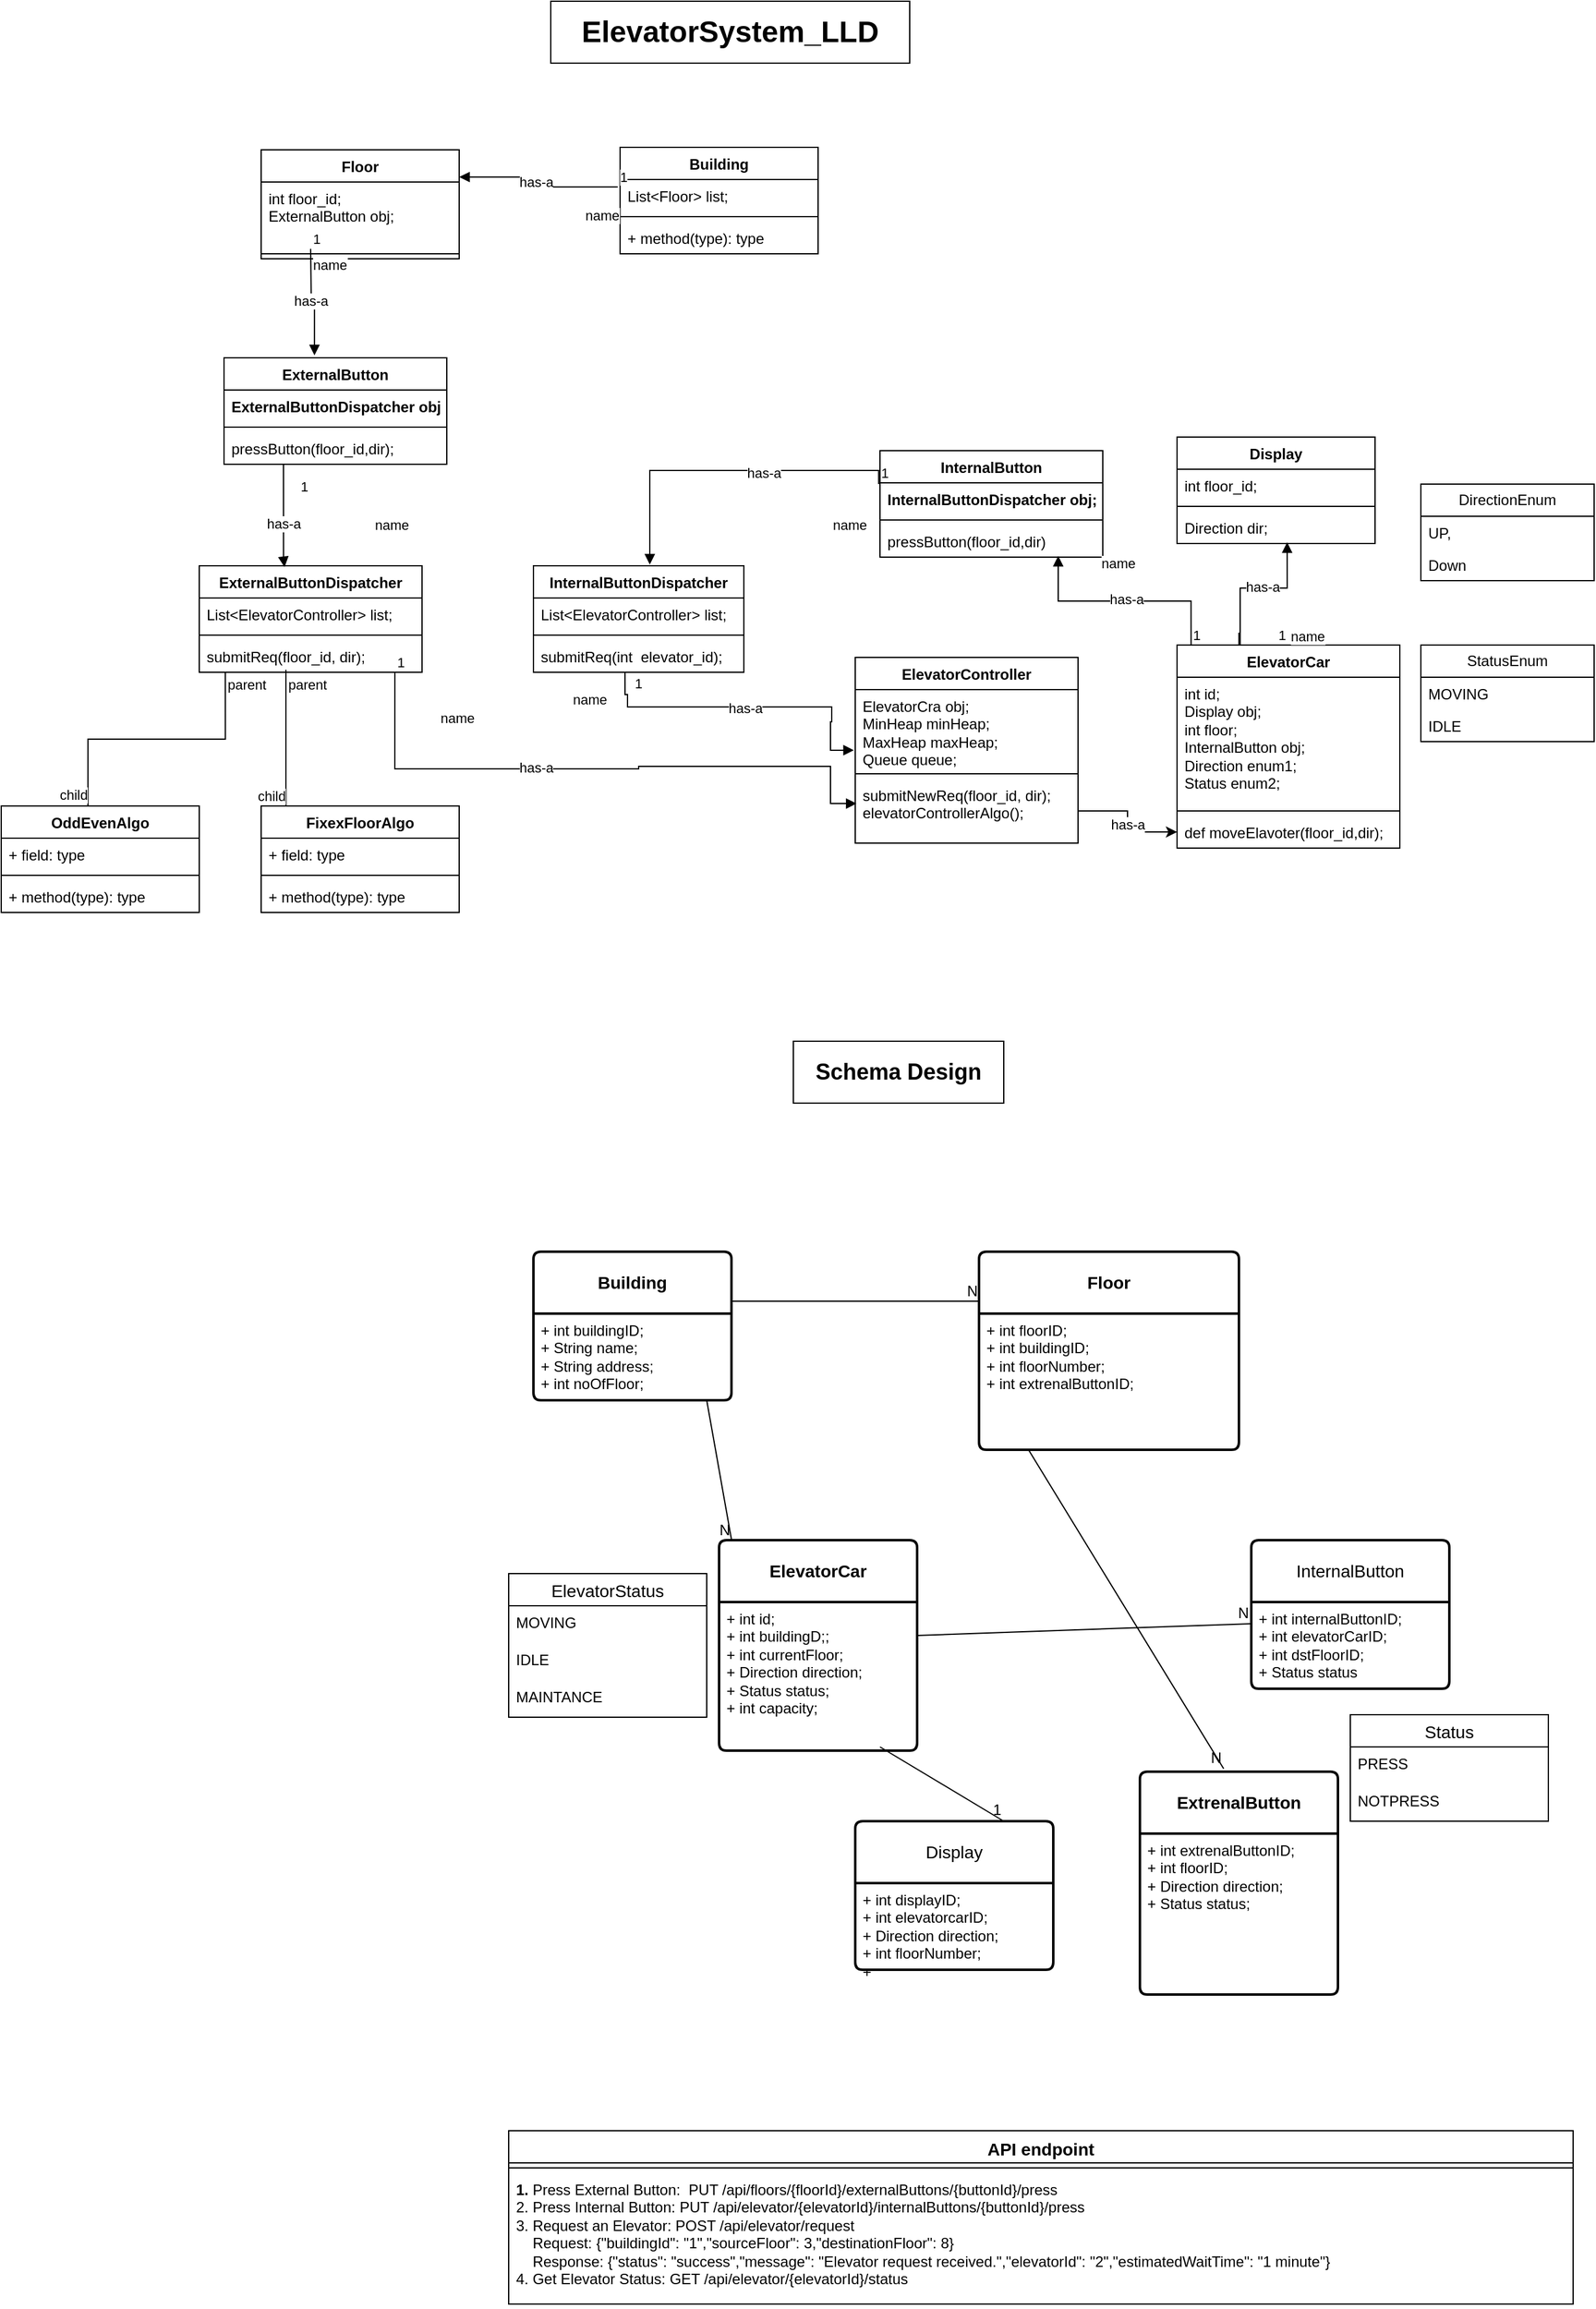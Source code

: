 <mxfile version="24.8.2" pages="17">
  <diagram name="ElevatorSystem" id="ocNDGLhU9f1mYKNa9Q7A">
    <mxGraphModel dx="1774" dy="1725" grid="1" gridSize="10" guides="1" tooltips="1" connect="1" arrows="1" fold="1" page="1" pageScale="1" pageWidth="827" pageHeight="1169" math="0" shadow="0">
      <root>
        <mxCell id="0" />
        <mxCell id="1" parent="0" />
        <mxCell id="EWPbMncWUsnWf-gfcvP8-1" value="ElevatorCar" style="swimlane;fontStyle=1;align=center;verticalAlign=top;childLayout=stackLayout;horizontal=1;startSize=26;horizontalStack=0;resizeParent=1;resizeParentMax=0;resizeLast=0;collapsible=1;marginBottom=0;whiteSpace=wrap;html=1;" parent="1" vertex="1">
          <mxGeometry x="630" y="290" width="180" height="164" as="geometry" />
        </mxCell>
        <mxCell id="EWPbMncWUsnWf-gfcvP8-2" value="&lt;div&gt;int id;&lt;/div&gt;Display obj;&lt;div&gt;int floor;&lt;/div&gt;&lt;div&gt;InternalButton obj;&lt;/div&gt;&lt;div&gt;Direction enum1;&lt;/div&gt;&lt;div&gt;Status enum2;&lt;/div&gt;" style="text;strokeColor=none;fillColor=none;align=left;verticalAlign=top;spacingLeft=4;spacingRight=4;overflow=hidden;rotatable=0;points=[[0,0.5],[1,0.5]];portConstraint=eastwest;whiteSpace=wrap;html=1;" parent="EWPbMncWUsnWf-gfcvP8-1" vertex="1">
          <mxGeometry y="26" width="180" height="104" as="geometry" />
        </mxCell>
        <mxCell id="EWPbMncWUsnWf-gfcvP8-3" value="" style="line;strokeWidth=1;fillColor=none;align=left;verticalAlign=middle;spacingTop=-1;spacingLeft=3;spacingRight=3;rotatable=0;labelPosition=right;points=[];portConstraint=eastwest;strokeColor=inherit;" parent="EWPbMncWUsnWf-gfcvP8-1" vertex="1">
          <mxGeometry y="130" width="180" height="8" as="geometry" />
        </mxCell>
        <mxCell id="EWPbMncWUsnWf-gfcvP8-4" value="def moveElavoter(floor_id,dir);" style="text;strokeColor=none;fillColor=none;align=left;verticalAlign=top;spacingLeft=4;spacingRight=4;overflow=hidden;rotatable=0;points=[[0,0.5],[1,0.5]];portConstraint=eastwest;whiteSpace=wrap;html=1;" parent="EWPbMncWUsnWf-gfcvP8-1" vertex="1">
          <mxGeometry y="138" width="180" height="26" as="geometry" />
        </mxCell>
        <mxCell id="EWPbMncWUsnWf-gfcvP8-5" value="DirectionEnum" style="swimlane;fontStyle=0;childLayout=stackLayout;horizontal=1;startSize=26;fillColor=none;horizontalStack=0;resizeParent=1;resizeParentMax=0;resizeLast=0;collapsible=1;marginBottom=0;whiteSpace=wrap;html=1;" parent="1" vertex="1">
          <mxGeometry x="827" y="160" width="140" height="78" as="geometry" />
        </mxCell>
        <mxCell id="EWPbMncWUsnWf-gfcvP8-6" value="UP," style="text;strokeColor=none;fillColor=none;align=left;verticalAlign=top;spacingLeft=4;spacingRight=4;overflow=hidden;rotatable=0;points=[[0,0.5],[1,0.5]];portConstraint=eastwest;whiteSpace=wrap;html=1;" parent="EWPbMncWUsnWf-gfcvP8-5" vertex="1">
          <mxGeometry y="26" width="140" height="26" as="geometry" />
        </mxCell>
        <mxCell id="EWPbMncWUsnWf-gfcvP8-7" value="Down" style="text;strokeColor=none;fillColor=none;align=left;verticalAlign=top;spacingLeft=4;spacingRight=4;overflow=hidden;rotatable=0;points=[[0,0.5],[1,0.5]];portConstraint=eastwest;whiteSpace=wrap;html=1;" parent="EWPbMncWUsnWf-gfcvP8-5" vertex="1">
          <mxGeometry y="52" width="140" height="26" as="geometry" />
        </mxCell>
        <mxCell id="EWPbMncWUsnWf-gfcvP8-9" value="StatusEnum" style="swimlane;fontStyle=0;childLayout=stackLayout;horizontal=1;startSize=26;fillColor=none;horizontalStack=0;resizeParent=1;resizeParentMax=0;resizeLast=0;collapsible=1;marginBottom=0;whiteSpace=wrap;html=1;" parent="1" vertex="1">
          <mxGeometry x="827" y="290" width="140" height="78" as="geometry" />
        </mxCell>
        <mxCell id="EWPbMncWUsnWf-gfcvP8-10" value="MOVING" style="text;strokeColor=none;fillColor=none;align=left;verticalAlign=top;spacingLeft=4;spacingRight=4;overflow=hidden;rotatable=0;points=[[0,0.5],[1,0.5]];portConstraint=eastwest;whiteSpace=wrap;html=1;" parent="EWPbMncWUsnWf-gfcvP8-9" vertex="1">
          <mxGeometry y="26" width="140" height="26" as="geometry" />
        </mxCell>
        <mxCell id="EWPbMncWUsnWf-gfcvP8-11" value="IDLE" style="text;strokeColor=none;fillColor=none;align=left;verticalAlign=top;spacingLeft=4;spacingRight=4;overflow=hidden;rotatable=0;points=[[0,0.5],[1,0.5]];portConstraint=eastwest;whiteSpace=wrap;html=1;" parent="EWPbMncWUsnWf-gfcvP8-9" vertex="1">
          <mxGeometry y="52" width="140" height="26" as="geometry" />
        </mxCell>
        <mxCell id="EWPbMncWUsnWf-gfcvP8-13" value="Display" style="swimlane;fontStyle=1;align=center;verticalAlign=top;childLayout=stackLayout;horizontal=1;startSize=26;horizontalStack=0;resizeParent=1;resizeParentMax=0;resizeLast=0;collapsible=1;marginBottom=0;whiteSpace=wrap;html=1;" parent="1" vertex="1">
          <mxGeometry x="630" y="122" width="160" height="86" as="geometry" />
        </mxCell>
        <mxCell id="EWPbMncWUsnWf-gfcvP8-14" value="int floor_id;" style="text;strokeColor=none;fillColor=none;align=left;verticalAlign=top;spacingLeft=4;spacingRight=4;overflow=hidden;rotatable=0;points=[[0,0.5],[1,0.5]];portConstraint=eastwest;whiteSpace=wrap;html=1;" parent="EWPbMncWUsnWf-gfcvP8-13" vertex="1">
          <mxGeometry y="26" width="160" height="26" as="geometry" />
        </mxCell>
        <mxCell id="EWPbMncWUsnWf-gfcvP8-15" value="" style="line;strokeWidth=1;fillColor=none;align=left;verticalAlign=middle;spacingTop=-1;spacingLeft=3;spacingRight=3;rotatable=0;labelPosition=right;points=[];portConstraint=eastwest;strokeColor=inherit;" parent="EWPbMncWUsnWf-gfcvP8-13" vertex="1">
          <mxGeometry y="52" width="160" height="8" as="geometry" />
        </mxCell>
        <mxCell id="EWPbMncWUsnWf-gfcvP8-16" value="Direction dir;" style="text;strokeColor=none;fillColor=none;align=left;verticalAlign=top;spacingLeft=4;spacingRight=4;overflow=hidden;rotatable=0;points=[[0,0.5],[1,0.5]];portConstraint=eastwest;whiteSpace=wrap;html=1;" parent="EWPbMncWUsnWf-gfcvP8-13" vertex="1">
          <mxGeometry y="60" width="160" height="26" as="geometry" />
        </mxCell>
        <mxCell id="EWPbMncWUsnWf-gfcvP8-17" value="name" style="endArrow=block;endFill=1;html=1;edgeStyle=orthogonalEdgeStyle;align=left;verticalAlign=top;rounded=0;entryX=0.556;entryY=0.962;entryDx=0;entryDy=0;entryPerimeter=0;" parent="1" target="EWPbMncWUsnWf-gfcvP8-16" edge="1">
          <mxGeometry x="0.44" y="-26" relative="1" as="geometry">
            <mxPoint x="680" y="280" as="sourcePoint" />
            <mxPoint x="840" y="280" as="targetPoint" />
            <Array as="points">
              <mxPoint x="680" y="290" />
              <mxPoint x="681" y="290" />
              <mxPoint x="681" y="244" />
              <mxPoint x="719" y="244" />
            </Array>
            <mxPoint x="-25" y="26" as="offset" />
          </mxGeometry>
        </mxCell>
        <mxCell id="EWPbMncWUsnWf-gfcvP8-18" value="1" style="edgeLabel;resizable=0;html=1;align=left;verticalAlign=bottom;" parent="EWPbMncWUsnWf-gfcvP8-17" connectable="0" vertex="1">
          <mxGeometry x="-1" relative="1" as="geometry">
            <mxPoint x="30" y="10" as="offset" />
          </mxGeometry>
        </mxCell>
        <mxCell id="EWPbMncWUsnWf-gfcvP8-19" value="has-a" style="edgeLabel;html=1;align=center;verticalAlign=middle;resizable=0;points=[];" parent="EWPbMncWUsnWf-gfcvP8-17" vertex="1" connectable="0">
          <mxGeometry x="0.137" y="1" relative="1" as="geometry">
            <mxPoint as="offset" />
          </mxGeometry>
        </mxCell>
        <mxCell id="EWPbMncWUsnWf-gfcvP8-20" value="InternalButton" style="swimlane;fontStyle=1;align=center;verticalAlign=top;childLayout=stackLayout;horizontal=1;startSize=26;horizontalStack=0;resizeParent=1;resizeParentMax=0;resizeLast=0;collapsible=1;marginBottom=0;whiteSpace=wrap;html=1;" parent="1" vertex="1">
          <mxGeometry x="390" y="133" width="180" height="86" as="geometry" />
        </mxCell>
        <mxCell id="EWPbMncWUsnWf-gfcvP8-21" value="&lt;span style=&quot;font-weight: 700; text-align: center;&quot;&gt;InternalButtonDispatcher obj;&lt;/span&gt;" style="text;strokeColor=none;fillColor=none;align=left;verticalAlign=top;spacingLeft=4;spacingRight=4;overflow=hidden;rotatable=0;points=[[0,0.5],[1,0.5]];portConstraint=eastwest;whiteSpace=wrap;html=1;" parent="EWPbMncWUsnWf-gfcvP8-20" vertex="1">
          <mxGeometry y="26" width="180" height="26" as="geometry" />
        </mxCell>
        <mxCell id="EWPbMncWUsnWf-gfcvP8-22" value="" style="line;strokeWidth=1;fillColor=none;align=left;verticalAlign=middle;spacingTop=-1;spacingLeft=3;spacingRight=3;rotatable=0;labelPosition=right;points=[];portConstraint=eastwest;strokeColor=inherit;" parent="EWPbMncWUsnWf-gfcvP8-20" vertex="1">
          <mxGeometry y="52" width="180" height="8" as="geometry" />
        </mxCell>
        <mxCell id="EWPbMncWUsnWf-gfcvP8-23" value="pressButton(floor_id,dir)" style="text;strokeColor=none;fillColor=none;align=left;verticalAlign=top;spacingLeft=4;spacingRight=4;overflow=hidden;rotatable=0;points=[[0,0.5],[1,0.5]];portConstraint=eastwest;whiteSpace=wrap;html=1;" parent="EWPbMncWUsnWf-gfcvP8-20" vertex="1">
          <mxGeometry y="60" width="180" height="26" as="geometry" />
        </mxCell>
        <mxCell id="EWPbMncWUsnWf-gfcvP8-24" value="name" style="endArrow=block;endFill=1;html=1;edgeStyle=orthogonalEdgeStyle;align=left;verticalAlign=top;rounded=0;entryX=0.8;entryY=0.962;entryDx=0;entryDy=0;entryPerimeter=0;exitX=0.063;exitY=0;exitDx=0;exitDy=0;exitPerimeter=0;" parent="1" source="EWPbMncWUsnWf-gfcvP8-1" target="EWPbMncWUsnWf-gfcvP8-23" edge="1">
          <mxGeometry x="0.219" y="-45" relative="1" as="geometry">
            <mxPoint x="450" y="290" as="sourcePoint" />
            <mxPoint x="610" y="290" as="targetPoint" />
            <mxPoint y="1" as="offset" />
          </mxGeometry>
        </mxCell>
        <mxCell id="EWPbMncWUsnWf-gfcvP8-25" value="1" style="edgeLabel;resizable=0;html=1;align=left;verticalAlign=bottom;" parent="EWPbMncWUsnWf-gfcvP8-24" connectable="0" vertex="1">
          <mxGeometry x="-1" relative="1" as="geometry" />
        </mxCell>
        <mxCell id="EWPbMncWUsnWf-gfcvP8-26" value="has-a" style="edgeLabel;html=1;align=center;verticalAlign=middle;resizable=0;points=[];" parent="EWPbMncWUsnWf-gfcvP8-24" vertex="1" connectable="0">
          <mxGeometry x="-0.015" y="-2" relative="1" as="geometry">
            <mxPoint as="offset" />
          </mxGeometry>
        </mxCell>
        <mxCell id="EWPbMncWUsnWf-gfcvP8-27" value="ElevatorController" style="swimlane;fontStyle=1;align=center;verticalAlign=top;childLayout=stackLayout;horizontal=1;startSize=26;horizontalStack=0;resizeParent=1;resizeParentMax=0;resizeLast=0;collapsible=1;marginBottom=0;whiteSpace=wrap;html=1;" parent="1" vertex="1">
          <mxGeometry x="370" y="300" width="180" height="150" as="geometry" />
        </mxCell>
        <mxCell id="EWPbMncWUsnWf-gfcvP8-28" value="ElevatorCra obj;&lt;div&gt;MinHeap minHeap;&lt;/div&gt;&lt;div&gt;MaxHeap maxHeap;&lt;/div&gt;&lt;div&gt;Queue queue;&lt;/div&gt;" style="text;strokeColor=none;fillColor=none;align=left;verticalAlign=top;spacingLeft=4;spacingRight=4;overflow=hidden;rotatable=0;points=[[0,0.5],[1,0.5]];portConstraint=eastwest;whiteSpace=wrap;html=1;" parent="EWPbMncWUsnWf-gfcvP8-27" vertex="1">
          <mxGeometry y="26" width="180" height="64" as="geometry" />
        </mxCell>
        <mxCell id="EWPbMncWUsnWf-gfcvP8-29" value="" style="line;strokeWidth=1;fillColor=none;align=left;verticalAlign=middle;spacingTop=-1;spacingLeft=3;spacingRight=3;rotatable=0;labelPosition=right;points=[];portConstraint=eastwest;strokeColor=inherit;" parent="EWPbMncWUsnWf-gfcvP8-27" vertex="1">
          <mxGeometry y="90" width="180" height="8" as="geometry" />
        </mxCell>
        <mxCell id="EWPbMncWUsnWf-gfcvP8-30" value="&lt;div&gt;submitNewReq(floor_id, dir);&lt;/div&gt;elevatorControllerAlgo();" style="text;strokeColor=none;fillColor=none;align=left;verticalAlign=top;spacingLeft=4;spacingRight=4;overflow=hidden;rotatable=0;points=[[0,0.5],[1,0.5]];portConstraint=eastwest;whiteSpace=wrap;html=1;" parent="EWPbMncWUsnWf-gfcvP8-27" vertex="1">
          <mxGeometry y="98" width="180" height="52" as="geometry" />
        </mxCell>
        <mxCell id="EWPbMncWUsnWf-gfcvP8-34" value="InternalButtonDispatcher" style="swimlane;fontStyle=1;align=center;verticalAlign=top;childLayout=stackLayout;horizontal=1;startSize=26;horizontalStack=0;resizeParent=1;resizeParentMax=0;resizeLast=0;collapsible=1;marginBottom=0;whiteSpace=wrap;html=1;" parent="1" vertex="1">
          <mxGeometry x="110" y="226" width="170" height="86" as="geometry" />
        </mxCell>
        <mxCell id="EWPbMncWUsnWf-gfcvP8-35" value="List&amp;lt;ElevatorController&amp;gt; list;" style="text;strokeColor=none;fillColor=none;align=left;verticalAlign=top;spacingLeft=4;spacingRight=4;overflow=hidden;rotatable=0;points=[[0,0.5],[1,0.5]];portConstraint=eastwest;whiteSpace=wrap;html=1;" parent="EWPbMncWUsnWf-gfcvP8-34" vertex="1">
          <mxGeometry y="26" width="170" height="26" as="geometry" />
        </mxCell>
        <mxCell id="EWPbMncWUsnWf-gfcvP8-36" value="" style="line;strokeWidth=1;fillColor=none;align=left;verticalAlign=middle;spacingTop=-1;spacingLeft=3;spacingRight=3;rotatable=0;labelPosition=right;points=[];portConstraint=eastwest;strokeColor=inherit;" parent="EWPbMncWUsnWf-gfcvP8-34" vertex="1">
          <mxGeometry y="52" width="170" height="8" as="geometry" />
        </mxCell>
        <mxCell id="EWPbMncWUsnWf-gfcvP8-37" value="submitReq(int&amp;nbsp; elevator_id);" style="text;strokeColor=none;fillColor=none;align=left;verticalAlign=top;spacingLeft=4;spacingRight=4;overflow=hidden;rotatable=0;points=[[0,0.5],[1,0.5]];portConstraint=eastwest;whiteSpace=wrap;html=1;" parent="EWPbMncWUsnWf-gfcvP8-34" vertex="1">
          <mxGeometry y="60" width="170" height="26" as="geometry" />
        </mxCell>
        <mxCell id="EWPbMncWUsnWf-gfcvP8-38" value="name" style="endArrow=block;endFill=1;html=1;edgeStyle=orthogonalEdgeStyle;align=left;verticalAlign=top;rounded=0;entryX=0.553;entryY=-0.012;entryDx=0;entryDy=0;entryPerimeter=0;exitX=-0.006;exitY=0.038;exitDx=0;exitDy=0;exitPerimeter=0;" parent="1" source="EWPbMncWUsnWf-gfcvP8-21" target="EWPbMncWUsnWf-gfcvP8-34" edge="1">
          <mxGeometry x="-0.633" y="31" relative="1" as="geometry">
            <mxPoint x="250" y="150" as="sourcePoint" />
            <mxPoint x="360" y="150" as="targetPoint" />
            <mxPoint as="offset" />
          </mxGeometry>
        </mxCell>
        <mxCell id="EWPbMncWUsnWf-gfcvP8-39" value="1" style="edgeLabel;resizable=0;html=1;align=left;verticalAlign=bottom;" parent="EWPbMncWUsnWf-gfcvP8-38" connectable="0" vertex="1">
          <mxGeometry x="-1" relative="1" as="geometry" />
        </mxCell>
        <mxCell id="EWPbMncWUsnWf-gfcvP8-40" value="has-a" style="edgeLabel;html=1;align=center;verticalAlign=middle;resizable=0;points=[];" parent="EWPbMncWUsnWf-gfcvP8-38" vertex="1" connectable="0">
          <mxGeometry x="-0.236" y="2" relative="1" as="geometry">
            <mxPoint as="offset" />
          </mxGeometry>
        </mxCell>
        <mxCell id="EWPbMncWUsnWf-gfcvP8-41" value="name" style="endArrow=block;endFill=1;html=1;edgeStyle=orthogonalEdgeStyle;align=left;verticalAlign=top;rounded=0;entryX=-0.006;entryY=0.765;entryDx=0;entryDy=0;entryPerimeter=0;exitX=0.435;exitY=0.985;exitDx=0;exitDy=0;exitPerimeter=0;" parent="1" source="EWPbMncWUsnWf-gfcvP8-37" target="EWPbMncWUsnWf-gfcvP8-28" edge="1">
          <mxGeometry x="-0.927" y="-44" relative="1" as="geometry">
            <mxPoint x="186" y="320" as="sourcePoint" />
            <mxPoint x="350" y="360" as="targetPoint" />
            <Array as="points">
              <mxPoint x="184" y="330" />
              <mxPoint x="186" y="330" />
              <mxPoint x="186" y="340" />
              <mxPoint x="351" y="340" />
              <mxPoint x="351" y="352" />
              <mxPoint x="350" y="352" />
              <mxPoint x="350" y="375" />
            </Array>
            <mxPoint as="offset" />
          </mxGeometry>
        </mxCell>
        <mxCell id="EWPbMncWUsnWf-gfcvP8-42" value="1" style="edgeLabel;resizable=0;html=1;align=left;verticalAlign=bottom;" parent="EWPbMncWUsnWf-gfcvP8-41" connectable="0" vertex="1">
          <mxGeometry x="-1" relative="1" as="geometry">
            <mxPoint x="6" y="18" as="offset" />
          </mxGeometry>
        </mxCell>
        <mxCell id="EWPbMncWUsnWf-gfcvP8-43" value="has-a" style="edgeLabel;html=1;align=center;verticalAlign=middle;resizable=0;points=[];" parent="EWPbMncWUsnWf-gfcvP8-41" vertex="1" connectable="0">
          <mxGeometry x="0.004" y="-1" relative="1" as="geometry">
            <mxPoint as="offset" />
          </mxGeometry>
        </mxCell>
        <mxCell id="EWPbMncWUsnWf-gfcvP8-44" value="ExternalButtonDispatcher" style="swimlane;fontStyle=1;align=center;verticalAlign=top;childLayout=stackLayout;horizontal=1;startSize=26;horizontalStack=0;resizeParent=1;resizeParentMax=0;resizeLast=0;collapsible=1;marginBottom=0;whiteSpace=wrap;html=1;" parent="1" vertex="1">
          <mxGeometry x="-160" y="226" width="180" height="86" as="geometry" />
        </mxCell>
        <mxCell id="EWPbMncWUsnWf-gfcvP8-45" value="List&amp;lt;ElevatorController&amp;gt; list;" style="text;strokeColor=none;fillColor=none;align=left;verticalAlign=top;spacingLeft=4;spacingRight=4;overflow=hidden;rotatable=0;points=[[0,0.5],[1,0.5]];portConstraint=eastwest;whiteSpace=wrap;html=1;" parent="EWPbMncWUsnWf-gfcvP8-44" vertex="1">
          <mxGeometry y="26" width="180" height="26" as="geometry" />
        </mxCell>
        <mxCell id="EWPbMncWUsnWf-gfcvP8-46" value="" style="line;strokeWidth=1;fillColor=none;align=left;verticalAlign=middle;spacingTop=-1;spacingLeft=3;spacingRight=3;rotatable=0;labelPosition=right;points=[];portConstraint=eastwest;strokeColor=inherit;" parent="EWPbMncWUsnWf-gfcvP8-44" vertex="1">
          <mxGeometry y="52" width="180" height="8" as="geometry" />
        </mxCell>
        <mxCell id="EWPbMncWUsnWf-gfcvP8-47" value="submitReq(floor_id, dir);" style="text;strokeColor=none;fillColor=none;align=left;verticalAlign=top;spacingLeft=4;spacingRight=4;overflow=hidden;rotatable=0;points=[[0,0.5],[1,0.5]];portConstraint=eastwest;whiteSpace=wrap;html=1;" parent="EWPbMncWUsnWf-gfcvP8-44" vertex="1">
          <mxGeometry y="60" width="180" height="26" as="geometry" />
        </mxCell>
        <mxCell id="EWPbMncWUsnWf-gfcvP8-48" value="name" style="endArrow=block;endFill=1;html=1;edgeStyle=orthogonalEdgeStyle;align=left;verticalAlign=top;rounded=0;entryX=0.006;entryY=0.385;entryDx=0;entryDy=0;entryPerimeter=0;exitX=0.878;exitY=1;exitDx=0;exitDy=0;exitPerimeter=0;" parent="1" source="EWPbMncWUsnWf-gfcvP8-47" target="EWPbMncWUsnWf-gfcvP8-30" edge="1">
          <mxGeometry x="-0.903" y="35" relative="1" as="geometry">
            <mxPoint x="-65" y="315" as="sourcePoint" />
            <mxPoint x="210" y="390" as="targetPoint" />
            <Array as="points">
              <mxPoint x="-2" y="390" />
              <mxPoint x="195" y="390" />
              <mxPoint x="195" y="388" />
              <mxPoint x="350" y="388" />
              <mxPoint x="350" y="418" />
            </Array>
            <mxPoint as="offset" />
          </mxGeometry>
        </mxCell>
        <mxCell id="EWPbMncWUsnWf-gfcvP8-49" value="1" style="edgeLabel;resizable=0;html=1;align=left;verticalAlign=bottom;" parent="EWPbMncWUsnWf-gfcvP8-48" connectable="0" vertex="1">
          <mxGeometry x="-1" relative="1" as="geometry" />
        </mxCell>
        <mxCell id="EWPbMncWUsnWf-gfcvP8-51" value="has-a" style="edgeLabel;html=1;align=center;verticalAlign=middle;resizable=0;points=[];" parent="EWPbMncWUsnWf-gfcvP8-48" vertex="1" connectable="0">
          <mxGeometry x="-0.208" y="1" relative="1" as="geometry">
            <mxPoint as="offset" />
          </mxGeometry>
        </mxCell>
        <mxCell id="EWPbMncWUsnWf-gfcvP8-52" value="ExternalButton" style="swimlane;fontStyle=1;align=center;verticalAlign=top;childLayout=stackLayout;horizontal=1;startSize=26;horizontalStack=0;resizeParent=1;resizeParentMax=0;resizeLast=0;collapsible=1;marginBottom=0;whiteSpace=wrap;html=1;" parent="1" vertex="1">
          <mxGeometry x="-140" y="58" width="180" height="86" as="geometry" />
        </mxCell>
        <mxCell id="EWPbMncWUsnWf-gfcvP8-53" value="&lt;span style=&quot;font-weight: 700; text-align: center;&quot;&gt;ExternalButtonDispatcher obj&lt;/span&gt;" style="text;strokeColor=none;fillColor=none;align=left;verticalAlign=top;spacingLeft=4;spacingRight=4;overflow=hidden;rotatable=0;points=[[0,0.5],[1,0.5]];portConstraint=eastwest;whiteSpace=wrap;html=1;" parent="EWPbMncWUsnWf-gfcvP8-52" vertex="1">
          <mxGeometry y="26" width="180" height="26" as="geometry" />
        </mxCell>
        <mxCell id="EWPbMncWUsnWf-gfcvP8-54" value="" style="line;strokeWidth=1;fillColor=none;align=left;verticalAlign=middle;spacingTop=-1;spacingLeft=3;spacingRight=3;rotatable=0;labelPosition=right;points=[];portConstraint=eastwest;strokeColor=inherit;" parent="EWPbMncWUsnWf-gfcvP8-52" vertex="1">
          <mxGeometry y="52" width="180" height="8" as="geometry" />
        </mxCell>
        <mxCell id="EWPbMncWUsnWf-gfcvP8-55" value="pressButton(floor_id,dir);" style="text;strokeColor=none;fillColor=none;align=left;verticalAlign=top;spacingLeft=4;spacingRight=4;overflow=hidden;rotatable=0;points=[[0,0.5],[1,0.5]];portConstraint=eastwest;whiteSpace=wrap;html=1;" parent="EWPbMncWUsnWf-gfcvP8-52" vertex="1">
          <mxGeometry y="60" width="180" height="26" as="geometry" />
        </mxCell>
        <mxCell id="EWPbMncWUsnWf-gfcvP8-56" value="name" style="endArrow=block;endFill=1;html=1;edgeStyle=orthogonalEdgeStyle;align=left;verticalAlign=top;rounded=0;exitX=0.267;exitY=1;exitDx=0;exitDy=0;exitPerimeter=0;entryX=0.383;entryY=0.012;entryDx=0;entryDy=0;entryPerimeter=0;" parent="1" source="EWPbMncWUsnWf-gfcvP8-55" target="EWPbMncWUsnWf-gfcvP8-44" edge="1">
          <mxGeometry x="-0.133" y="72" relative="1" as="geometry">
            <mxPoint x="-90" y="180" as="sourcePoint" />
            <mxPoint x="-80" y="220" as="targetPoint" />
            <Array as="points">
              <mxPoint x="-92" y="220" />
            </Array>
            <mxPoint as="offset" />
          </mxGeometry>
        </mxCell>
        <mxCell id="EWPbMncWUsnWf-gfcvP8-57" value="1" style="edgeLabel;resizable=0;html=1;align=left;verticalAlign=bottom;" parent="EWPbMncWUsnWf-gfcvP8-56" connectable="0" vertex="1">
          <mxGeometry x="-1" relative="1" as="geometry">
            <mxPoint x="12" y="26" as="offset" />
          </mxGeometry>
        </mxCell>
        <mxCell id="EWPbMncWUsnWf-gfcvP8-58" value="has-a" style="edgeLabel;html=1;align=center;verticalAlign=middle;resizable=0;points=[];" parent="EWPbMncWUsnWf-gfcvP8-56" vertex="1" connectable="0">
          <mxGeometry x="0.131" relative="1" as="geometry">
            <mxPoint as="offset" />
          </mxGeometry>
        </mxCell>
        <mxCell id="EWPbMncWUsnWf-gfcvP8-59" value="Floor" style="swimlane;fontStyle=1;align=center;verticalAlign=top;childLayout=stackLayout;horizontal=1;startSize=26;horizontalStack=0;resizeParent=1;resizeParentMax=0;resizeLast=0;collapsible=1;marginBottom=0;whiteSpace=wrap;html=1;" parent="1" vertex="1">
          <mxGeometry x="-110" y="-110" width="160" height="88" as="geometry" />
        </mxCell>
        <mxCell id="EWPbMncWUsnWf-gfcvP8-60" value="int floor_id;&lt;div&gt;ExternalButton obj;&lt;/div&gt;" style="text;strokeColor=none;fillColor=none;align=left;verticalAlign=top;spacingLeft=4;spacingRight=4;overflow=hidden;rotatable=0;points=[[0,0.5],[1,0.5]];portConstraint=eastwest;whiteSpace=wrap;html=1;" parent="EWPbMncWUsnWf-gfcvP8-59" vertex="1">
          <mxGeometry y="26" width="160" height="54" as="geometry" />
        </mxCell>
        <mxCell id="EWPbMncWUsnWf-gfcvP8-63" value="name" style="endArrow=block;endFill=1;html=1;edgeStyle=orthogonalEdgeStyle;align=left;verticalAlign=top;rounded=0;entryX=0.406;entryY=-0.023;entryDx=0;entryDy=0;entryPerimeter=0;" parent="EWPbMncWUsnWf-gfcvP8-59" target="EWPbMncWUsnWf-gfcvP8-52" edge="1">
          <mxGeometry x="-1" relative="1" as="geometry">
            <mxPoint x="40" y="80" as="sourcePoint" />
            <mxPoint x="200" y="80" as="targetPoint" />
          </mxGeometry>
        </mxCell>
        <mxCell id="EWPbMncWUsnWf-gfcvP8-64" value="1" style="edgeLabel;resizable=0;html=1;align=left;verticalAlign=bottom;" parent="EWPbMncWUsnWf-gfcvP8-63" connectable="0" vertex="1">
          <mxGeometry x="-1" relative="1" as="geometry" />
        </mxCell>
        <mxCell id="EWPbMncWUsnWf-gfcvP8-65" value="has-a" style="edgeLabel;html=1;align=center;verticalAlign=middle;resizable=0;points=[];" parent="EWPbMncWUsnWf-gfcvP8-63" vertex="1" connectable="0">
          <mxGeometry x="-0.052" y="-1" relative="1" as="geometry">
            <mxPoint as="offset" />
          </mxGeometry>
        </mxCell>
        <mxCell id="EWPbMncWUsnWf-gfcvP8-61" value="" style="line;strokeWidth=1;fillColor=none;align=left;verticalAlign=middle;spacingTop=-1;spacingLeft=3;spacingRight=3;rotatable=0;labelPosition=right;points=[];portConstraint=eastwest;strokeColor=inherit;" parent="EWPbMncWUsnWf-gfcvP8-59" vertex="1">
          <mxGeometry y="80" width="160" height="8" as="geometry" />
        </mxCell>
        <mxCell id="EWPbMncWUsnWf-gfcvP8-66" value="Building" style="swimlane;fontStyle=1;align=center;verticalAlign=top;childLayout=stackLayout;horizontal=1;startSize=26;horizontalStack=0;resizeParent=1;resizeParentMax=0;resizeLast=0;collapsible=1;marginBottom=0;whiteSpace=wrap;html=1;" parent="1" vertex="1">
          <mxGeometry x="180" y="-112" width="160" height="86" as="geometry" />
        </mxCell>
        <mxCell id="EWPbMncWUsnWf-gfcvP8-67" value="List&amp;lt;Floor&amp;gt; list;" style="text;strokeColor=none;fillColor=none;align=left;verticalAlign=top;spacingLeft=4;spacingRight=4;overflow=hidden;rotatable=0;points=[[0,0.5],[1,0.5]];portConstraint=eastwest;whiteSpace=wrap;html=1;" parent="EWPbMncWUsnWf-gfcvP8-66" vertex="1">
          <mxGeometry y="26" width="160" height="26" as="geometry" />
        </mxCell>
        <mxCell id="EWPbMncWUsnWf-gfcvP8-68" value="" style="line;strokeWidth=1;fillColor=none;align=left;verticalAlign=middle;spacingTop=-1;spacingLeft=3;spacingRight=3;rotatable=0;labelPosition=right;points=[];portConstraint=eastwest;strokeColor=inherit;" parent="EWPbMncWUsnWf-gfcvP8-66" vertex="1">
          <mxGeometry y="52" width="160" height="8" as="geometry" />
        </mxCell>
        <mxCell id="EWPbMncWUsnWf-gfcvP8-69" value="+ method(type): type" style="text;strokeColor=none;fillColor=none;align=left;verticalAlign=top;spacingLeft=4;spacingRight=4;overflow=hidden;rotatable=0;points=[[0,0.5],[1,0.5]];portConstraint=eastwest;whiteSpace=wrap;html=1;" parent="EWPbMncWUsnWf-gfcvP8-66" vertex="1">
          <mxGeometry y="60" width="160" height="26" as="geometry" />
        </mxCell>
        <mxCell id="EWPbMncWUsnWf-gfcvP8-70" value="OddEvenAlgo" style="swimlane;fontStyle=1;align=center;verticalAlign=top;childLayout=stackLayout;horizontal=1;startSize=26;horizontalStack=0;resizeParent=1;resizeParentMax=0;resizeLast=0;collapsible=1;marginBottom=0;whiteSpace=wrap;html=1;" parent="1" vertex="1">
          <mxGeometry x="-320" y="420" width="160" height="86" as="geometry" />
        </mxCell>
        <mxCell id="EWPbMncWUsnWf-gfcvP8-71" value="+ field: type" style="text;strokeColor=none;fillColor=none;align=left;verticalAlign=top;spacingLeft=4;spacingRight=4;overflow=hidden;rotatable=0;points=[[0,0.5],[1,0.5]];portConstraint=eastwest;whiteSpace=wrap;html=1;" parent="EWPbMncWUsnWf-gfcvP8-70" vertex="1">
          <mxGeometry y="26" width="160" height="26" as="geometry" />
        </mxCell>
        <mxCell id="EWPbMncWUsnWf-gfcvP8-72" value="" style="line;strokeWidth=1;fillColor=none;align=left;verticalAlign=middle;spacingTop=-1;spacingLeft=3;spacingRight=3;rotatable=0;labelPosition=right;points=[];portConstraint=eastwest;strokeColor=inherit;" parent="EWPbMncWUsnWf-gfcvP8-70" vertex="1">
          <mxGeometry y="52" width="160" height="8" as="geometry" />
        </mxCell>
        <mxCell id="EWPbMncWUsnWf-gfcvP8-73" value="+ method(type): type" style="text;strokeColor=none;fillColor=none;align=left;verticalAlign=top;spacingLeft=4;spacingRight=4;overflow=hidden;rotatable=0;points=[[0,0.5],[1,0.5]];portConstraint=eastwest;whiteSpace=wrap;html=1;" parent="EWPbMncWUsnWf-gfcvP8-70" vertex="1">
          <mxGeometry y="60" width="160" height="26" as="geometry" />
        </mxCell>
        <mxCell id="EWPbMncWUsnWf-gfcvP8-74" value="FixexFloorAlgo" style="swimlane;fontStyle=1;align=center;verticalAlign=top;childLayout=stackLayout;horizontal=1;startSize=26;horizontalStack=0;resizeParent=1;resizeParentMax=0;resizeLast=0;collapsible=1;marginBottom=0;whiteSpace=wrap;html=1;" parent="1" vertex="1">
          <mxGeometry x="-110" y="420" width="160" height="86" as="geometry" />
        </mxCell>
        <mxCell id="EWPbMncWUsnWf-gfcvP8-75" value="+ field: type" style="text;strokeColor=none;fillColor=none;align=left;verticalAlign=top;spacingLeft=4;spacingRight=4;overflow=hidden;rotatable=0;points=[[0,0.5],[1,0.5]];portConstraint=eastwest;whiteSpace=wrap;html=1;" parent="EWPbMncWUsnWf-gfcvP8-74" vertex="1">
          <mxGeometry y="26" width="160" height="26" as="geometry" />
        </mxCell>
        <mxCell id="EWPbMncWUsnWf-gfcvP8-76" value="" style="line;strokeWidth=1;fillColor=none;align=left;verticalAlign=middle;spacingTop=-1;spacingLeft=3;spacingRight=3;rotatable=0;labelPosition=right;points=[];portConstraint=eastwest;strokeColor=inherit;" parent="EWPbMncWUsnWf-gfcvP8-74" vertex="1">
          <mxGeometry y="52" width="160" height="8" as="geometry" />
        </mxCell>
        <mxCell id="EWPbMncWUsnWf-gfcvP8-77" value="+ method(type): type" style="text;strokeColor=none;fillColor=none;align=left;verticalAlign=top;spacingLeft=4;spacingRight=4;overflow=hidden;rotatable=0;points=[[0,0.5],[1,0.5]];portConstraint=eastwest;whiteSpace=wrap;html=1;" parent="EWPbMncWUsnWf-gfcvP8-74" vertex="1">
          <mxGeometry y="60" width="160" height="26" as="geometry" />
        </mxCell>
        <mxCell id="EWPbMncWUsnWf-gfcvP8-78" value="" style="endArrow=none;html=1;edgeStyle=orthogonalEdgeStyle;rounded=0;exitX=0.117;exitY=1;exitDx=0;exitDy=0;exitPerimeter=0;entryX=0.438;entryY=0;entryDx=0;entryDy=0;entryPerimeter=0;" parent="1" source="EWPbMncWUsnWf-gfcvP8-47" target="EWPbMncWUsnWf-gfcvP8-70" edge="1">
          <mxGeometry relative="1" as="geometry">
            <mxPoint x="-270" y="370" as="sourcePoint" />
            <mxPoint x="-110" y="370" as="targetPoint" />
          </mxGeometry>
        </mxCell>
        <mxCell id="EWPbMncWUsnWf-gfcvP8-79" value="parent" style="edgeLabel;resizable=0;html=1;align=left;verticalAlign=bottom;" parent="EWPbMncWUsnWf-gfcvP8-78" connectable="0" vertex="1">
          <mxGeometry x="-1" relative="1" as="geometry">
            <mxPoint y="18" as="offset" />
          </mxGeometry>
        </mxCell>
        <mxCell id="EWPbMncWUsnWf-gfcvP8-80" value="child" style="edgeLabel;resizable=0;html=1;align=right;verticalAlign=bottom;" parent="EWPbMncWUsnWf-gfcvP8-78" connectable="0" vertex="1">
          <mxGeometry x="1" relative="1" as="geometry" />
        </mxCell>
        <mxCell id="EWPbMncWUsnWf-gfcvP8-81" value="" style="endArrow=none;html=1;edgeStyle=orthogonalEdgeStyle;rounded=0;entryX=0.125;entryY=0;entryDx=0;entryDy=0;entryPerimeter=0;" parent="1" target="EWPbMncWUsnWf-gfcvP8-74" edge="1">
          <mxGeometry relative="1" as="geometry">
            <mxPoint x="-90" y="310" as="sourcePoint" />
            <mxPoint x="50" y="350" as="targetPoint" />
            <Array as="points">
              <mxPoint x="-90" y="310" />
            </Array>
          </mxGeometry>
        </mxCell>
        <mxCell id="EWPbMncWUsnWf-gfcvP8-82" value="parent" style="edgeLabel;resizable=0;html=1;align=left;verticalAlign=bottom;" parent="EWPbMncWUsnWf-gfcvP8-81" connectable="0" vertex="1">
          <mxGeometry x="-1" relative="1" as="geometry">
            <mxPoint y="20" as="offset" />
          </mxGeometry>
        </mxCell>
        <mxCell id="EWPbMncWUsnWf-gfcvP8-83" value="child" style="edgeLabel;resizable=0;html=1;align=right;verticalAlign=bottom;" parent="EWPbMncWUsnWf-gfcvP8-81" connectable="0" vertex="1">
          <mxGeometry x="1" relative="1" as="geometry" />
        </mxCell>
        <mxCell id="EWPbMncWUsnWf-gfcvP8-87" value="name" style="endArrow=block;endFill=1;html=1;edgeStyle=orthogonalEdgeStyle;align=left;verticalAlign=top;rounded=0;entryX=1;entryY=0.25;entryDx=0;entryDy=0;exitX=-0.012;exitY=0.231;exitDx=0;exitDy=0;exitPerimeter=0;" parent="1" source="EWPbMncWUsnWf-gfcvP8-67" target="EWPbMncWUsnWf-gfcvP8-59" edge="1">
          <mxGeometry x="-0.587" y="10" relative="1" as="geometry">
            <mxPoint x="100" y="-160" as="sourcePoint" />
            <mxPoint x="260" y="-160" as="targetPoint" />
            <mxPoint as="offset" />
          </mxGeometry>
        </mxCell>
        <mxCell id="EWPbMncWUsnWf-gfcvP8-88" value="1" style="edgeLabel;resizable=0;html=1;align=left;verticalAlign=bottom;" parent="EWPbMncWUsnWf-gfcvP8-87" connectable="0" vertex="1">
          <mxGeometry x="-1" relative="1" as="geometry" />
        </mxCell>
        <mxCell id="EWPbMncWUsnWf-gfcvP8-89" value="has-a" style="edgeLabel;html=1;align=center;verticalAlign=middle;resizable=0;points=[];" parent="EWPbMncWUsnWf-gfcvP8-87" vertex="1" connectable="0">
          <mxGeometry x="-0.014" y="3" relative="1" as="geometry">
            <mxPoint as="offset" />
          </mxGeometry>
        </mxCell>
        <mxCell id="EWPbMncWUsnWf-gfcvP8-90" value="&lt;b&gt;&lt;font style=&quot;font-size: 24px;&quot;&gt;ElevatorSystem_LLD&lt;/font&gt;&lt;/b&gt;" style="html=1;whiteSpace=wrap;" parent="1" vertex="1">
          <mxGeometry x="124" y="-230" width="290" height="50" as="geometry" />
        </mxCell>
        <mxCell id="q7REwMoZ8YzKBg_Tr8p0-1" value="" style="edgeStyle=orthogonalEdgeStyle;rounded=0;orthogonalLoop=1;jettySize=auto;html=1;" edge="1" parent="1" source="EWPbMncWUsnWf-gfcvP8-30" target="EWPbMncWUsnWf-gfcvP8-4">
          <mxGeometry relative="1" as="geometry" />
        </mxCell>
        <mxCell id="q7REwMoZ8YzKBg_Tr8p0-2" value="has-a" style="edgeLabel;html=1;align=center;verticalAlign=middle;resizable=0;points=[];" vertex="1" connectable="0" parent="q7REwMoZ8YzKBg_Tr8p0-1">
          <mxGeometry x="0.045" relative="1" as="geometry">
            <mxPoint as="offset" />
          </mxGeometry>
        </mxCell>
        <mxCell id="q7REwMoZ8YzKBg_Tr8p0-3" value="&lt;b&gt;&lt;font style=&quot;font-size: 18px;&quot;&gt;Schema Design&lt;/font&gt;&lt;/b&gt;" style="html=1;whiteSpace=wrap;" vertex="1" parent="1">
          <mxGeometry x="320" y="610" width="170" height="50" as="geometry" />
        </mxCell>
        <mxCell id="q7REwMoZ8YzKBg_Tr8p0-4" value="&lt;b&gt;Building&lt;/b&gt;" style="swimlane;childLayout=stackLayout;horizontal=1;startSize=50;horizontalStack=0;rounded=1;fontSize=14;fontStyle=0;strokeWidth=2;resizeParent=0;resizeLast=1;shadow=0;dashed=0;align=center;arcSize=4;whiteSpace=wrap;html=1;" vertex="1" parent="1">
          <mxGeometry x="110" y="780" width="160" height="120" as="geometry" />
        </mxCell>
        <mxCell id="q7REwMoZ8YzKBg_Tr8p0-5" value="+ int buildingID;&lt;div&gt;+ String name;&lt;/div&gt;&lt;div&gt;+ String address;&lt;/div&gt;&lt;div&gt;+ int noOfFloor;&lt;/div&gt;&lt;div&gt;&lt;br&gt;&lt;/div&gt;" style="align=left;strokeColor=none;fillColor=none;spacingLeft=4;fontSize=12;verticalAlign=top;resizable=0;rotatable=0;part=1;html=1;" vertex="1" parent="q7REwMoZ8YzKBg_Tr8p0-4">
          <mxGeometry y="50" width="160" height="70" as="geometry" />
        </mxCell>
        <mxCell id="q7REwMoZ8YzKBg_Tr8p0-6" value="&lt;b&gt;Floor&lt;/b&gt;" style="swimlane;childLayout=stackLayout;horizontal=1;startSize=50;horizontalStack=0;rounded=1;fontSize=14;fontStyle=0;strokeWidth=2;resizeParent=0;resizeLast=1;shadow=0;dashed=0;align=center;arcSize=4;whiteSpace=wrap;html=1;" vertex="1" parent="1">
          <mxGeometry x="470" y="780" width="210" height="160" as="geometry" />
        </mxCell>
        <mxCell id="q7REwMoZ8YzKBg_Tr8p0-7" value="+ int floorID;&lt;div&gt;+ int buildingID;&lt;/div&gt;&lt;div&gt;+ int floorNumber;&lt;/div&gt;&lt;div&gt;+ int extrenalButtonID;&lt;/div&gt;" style="align=left;strokeColor=none;fillColor=none;spacingLeft=4;fontSize=12;verticalAlign=top;resizable=0;rotatable=0;part=1;html=1;" vertex="1" parent="q7REwMoZ8YzKBg_Tr8p0-6">
          <mxGeometry y="50" width="210" height="110" as="geometry" />
        </mxCell>
        <mxCell id="q7REwMoZ8YzKBg_Tr8p0-8" value="&lt;b&gt;ElevatorCar&lt;/b&gt;" style="swimlane;childLayout=stackLayout;horizontal=1;startSize=50;horizontalStack=0;rounded=1;fontSize=14;fontStyle=0;strokeWidth=2;resizeParent=0;resizeLast=1;shadow=0;dashed=0;align=center;arcSize=4;whiteSpace=wrap;html=1;" vertex="1" parent="1">
          <mxGeometry x="260" y="1013" width="160" height="170" as="geometry" />
        </mxCell>
        <mxCell id="q7REwMoZ8YzKBg_Tr8p0-9" value="+ int id;&lt;div&gt;+ int buildingD;;&lt;/div&gt;&lt;div&gt;+ int currentFloor;&lt;/div&gt;&lt;div&gt;+ Direction direction;&lt;/div&gt;&lt;div&gt;+ Status status;&lt;/div&gt;&lt;div&gt;+ int capacity;&lt;/div&gt;" style="align=left;strokeColor=none;fillColor=none;spacingLeft=4;fontSize=12;verticalAlign=top;resizable=0;rotatable=0;part=1;html=1;" vertex="1" parent="q7REwMoZ8YzKBg_Tr8p0-8">
          <mxGeometry y="50" width="160" height="120" as="geometry" />
        </mxCell>
        <mxCell id="q7REwMoZ8YzKBg_Tr8p0-10" value="&lt;b&gt;ExtrenalButton&lt;/b&gt;" style="swimlane;childLayout=stackLayout;horizontal=1;startSize=50;horizontalStack=0;rounded=1;fontSize=14;fontStyle=0;strokeWidth=2;resizeParent=0;resizeLast=1;shadow=0;dashed=0;align=center;arcSize=4;whiteSpace=wrap;html=1;" vertex="1" parent="1">
          <mxGeometry x="600" y="1200" width="160" height="180" as="geometry" />
        </mxCell>
        <mxCell id="q7REwMoZ8YzKBg_Tr8p0-11" value="&lt;div&gt;&lt;span style=&quot;background-color: initial;&quot;&gt;+ int extrenalButtonID;&lt;/span&gt;&lt;/div&gt;&lt;div&gt;+ int floorID;&lt;/div&gt;&lt;div&gt;+ Direction direction;&lt;/div&gt;&lt;div&gt;+ Status status;&lt;/div&gt;&lt;div&gt;&lt;br&gt;&lt;/div&gt;" style="align=left;strokeColor=none;fillColor=none;spacingLeft=4;fontSize=12;verticalAlign=top;resizable=0;rotatable=0;part=1;html=1;" vertex="1" parent="q7REwMoZ8YzKBg_Tr8p0-10">
          <mxGeometry y="50" width="160" height="130" as="geometry" />
        </mxCell>
        <mxCell id="q7REwMoZ8YzKBg_Tr8p0-19" style="edgeStyle=orthogonalEdgeStyle;rounded=0;orthogonalLoop=1;jettySize=auto;html=1;exitX=0.5;exitY=1;exitDx=0;exitDy=0;" edge="1" parent="q7REwMoZ8YzKBg_Tr8p0-10" source="q7REwMoZ8YzKBg_Tr8p0-11" target="q7REwMoZ8YzKBg_Tr8p0-11">
          <mxGeometry relative="1" as="geometry" />
        </mxCell>
        <mxCell id="kCx044H3jV6mi-r-hnW2-1" value="ElevatorStatus" style="swimlane;fontStyle=0;childLayout=stackLayout;horizontal=1;startSize=26;horizontalStack=0;resizeParent=1;resizeParentMax=0;resizeLast=0;collapsible=1;marginBottom=0;align=center;fontSize=14;" vertex="1" parent="1">
          <mxGeometry x="90" y="1040" width="160" height="116" as="geometry" />
        </mxCell>
        <mxCell id="kCx044H3jV6mi-r-hnW2-2" value="MOVING" style="text;strokeColor=none;fillColor=none;spacingLeft=4;spacingRight=4;overflow=hidden;rotatable=0;points=[[0,0.5],[1,0.5]];portConstraint=eastwest;fontSize=12;whiteSpace=wrap;html=1;" vertex="1" parent="kCx044H3jV6mi-r-hnW2-1">
          <mxGeometry y="26" width="160" height="30" as="geometry" />
        </mxCell>
        <mxCell id="kCx044H3jV6mi-r-hnW2-3" value="IDLE" style="text;strokeColor=none;fillColor=none;spacingLeft=4;spacingRight=4;overflow=hidden;rotatable=0;points=[[0,0.5],[1,0.5]];portConstraint=eastwest;fontSize=12;whiteSpace=wrap;html=1;" vertex="1" parent="kCx044H3jV6mi-r-hnW2-1">
          <mxGeometry y="56" width="160" height="30" as="geometry" />
        </mxCell>
        <mxCell id="kCx044H3jV6mi-r-hnW2-4" value="MAINTANCE" style="text;strokeColor=none;fillColor=none;spacingLeft=4;spacingRight=4;overflow=hidden;rotatable=0;points=[[0,0.5],[1,0.5]];portConstraint=eastwest;fontSize=12;whiteSpace=wrap;html=1;" vertex="1" parent="kCx044H3jV6mi-r-hnW2-1">
          <mxGeometry y="86" width="160" height="30" as="geometry" />
        </mxCell>
        <mxCell id="kCx044H3jV6mi-r-hnW2-5" value="InternalButton" style="swimlane;childLayout=stackLayout;horizontal=1;startSize=50;horizontalStack=0;rounded=1;fontSize=14;fontStyle=0;strokeWidth=2;resizeParent=0;resizeLast=1;shadow=0;dashed=0;align=center;arcSize=4;whiteSpace=wrap;html=1;" vertex="1" parent="1">
          <mxGeometry x="690" y="1013" width="160" height="120" as="geometry" />
        </mxCell>
        <mxCell id="kCx044H3jV6mi-r-hnW2-6" value="+ int internalButtonID;&lt;div&gt;+ int elevatorCarID;&lt;/div&gt;&lt;div&gt;+ int dstFloorID;&lt;/div&gt;&lt;div&gt;+ Status status&lt;/div&gt;" style="align=left;strokeColor=none;fillColor=none;spacingLeft=4;fontSize=12;verticalAlign=top;resizable=0;rotatable=0;part=1;html=1;" vertex="1" parent="kCx044H3jV6mi-r-hnW2-5">
          <mxGeometry y="50" width="160" height="70" as="geometry" />
        </mxCell>
        <mxCell id="kCx044H3jV6mi-r-hnW2-7" value="Status" style="swimlane;fontStyle=0;childLayout=stackLayout;horizontal=1;startSize=26;horizontalStack=0;resizeParent=1;resizeParentMax=0;resizeLast=0;collapsible=1;marginBottom=0;align=center;fontSize=14;" vertex="1" parent="1">
          <mxGeometry x="770" y="1154" width="160" height="86" as="geometry" />
        </mxCell>
        <mxCell id="kCx044H3jV6mi-r-hnW2-8" value="PRESS" style="text;strokeColor=none;fillColor=none;spacingLeft=4;spacingRight=4;overflow=hidden;rotatable=0;points=[[0,0.5],[1,0.5]];portConstraint=eastwest;fontSize=12;whiteSpace=wrap;html=1;" vertex="1" parent="kCx044H3jV6mi-r-hnW2-7">
          <mxGeometry y="26" width="160" height="30" as="geometry" />
        </mxCell>
        <mxCell id="kCx044H3jV6mi-r-hnW2-9" value="NOTPRESS" style="text;strokeColor=none;fillColor=none;spacingLeft=4;spacingRight=4;overflow=hidden;rotatable=0;points=[[0,0.5],[1,0.5]];portConstraint=eastwest;fontSize=12;whiteSpace=wrap;html=1;" vertex="1" parent="kCx044H3jV6mi-r-hnW2-7">
          <mxGeometry y="56" width="160" height="30" as="geometry" />
        </mxCell>
        <mxCell id="kCx044H3jV6mi-r-hnW2-11" value="Display" style="swimlane;childLayout=stackLayout;horizontal=1;startSize=50;horizontalStack=0;rounded=1;fontSize=14;fontStyle=0;strokeWidth=2;resizeParent=0;resizeLast=1;shadow=0;dashed=0;align=center;arcSize=4;whiteSpace=wrap;html=1;" vertex="1" parent="1">
          <mxGeometry x="370" y="1240" width="160" height="120" as="geometry" />
        </mxCell>
        <mxCell id="kCx044H3jV6mi-r-hnW2-12" value="+ int displayID;&lt;div&gt;+ int elevatorcarID;&lt;br&gt;&lt;div&gt;+ Direction direction;&lt;/div&gt;&lt;div&gt;+ int floorNumber;&lt;/div&gt;&lt;div&gt;+&amp;nbsp;&lt;/div&gt;&lt;/div&gt;" style="align=left;strokeColor=none;fillColor=none;spacingLeft=4;fontSize=12;verticalAlign=top;resizable=0;rotatable=0;part=1;html=1;" vertex="1" parent="kCx044H3jV6mi-r-hnW2-11">
          <mxGeometry y="50" width="160" height="70" as="geometry" />
        </mxCell>
        <mxCell id="kCx044H3jV6mi-r-hnW2-13" value="" style="endArrow=none;html=1;rounded=0;entryX=0;entryY=0.25;entryDx=0;entryDy=0;" edge="1" parent="1" target="q7REwMoZ8YzKBg_Tr8p0-6">
          <mxGeometry relative="1" as="geometry">
            <mxPoint x="270" y="820" as="sourcePoint" />
            <mxPoint x="430" y="820" as="targetPoint" />
          </mxGeometry>
        </mxCell>
        <mxCell id="kCx044H3jV6mi-r-hnW2-14" value="N" style="resizable=0;html=1;whiteSpace=wrap;align=right;verticalAlign=bottom;" connectable="0" vertex="1" parent="kCx044H3jV6mi-r-hnW2-13">
          <mxGeometry x="1" relative="1" as="geometry" />
        </mxCell>
        <mxCell id="kCx044H3jV6mi-r-hnW2-15" value="" style="endArrow=none;html=1;rounded=0;entryX=0.063;entryY=0;entryDx=0;entryDy=0;entryPerimeter=0;" edge="1" parent="1" target="q7REwMoZ8YzKBg_Tr8p0-8">
          <mxGeometry relative="1" as="geometry">
            <mxPoint x="250" y="900" as="sourcePoint" />
            <mxPoint x="410" y="900" as="targetPoint" />
          </mxGeometry>
        </mxCell>
        <mxCell id="kCx044H3jV6mi-r-hnW2-16" value="N" style="resizable=0;html=1;whiteSpace=wrap;align=right;verticalAlign=bottom;" connectable="0" vertex="1" parent="kCx044H3jV6mi-r-hnW2-15">
          <mxGeometry x="1" relative="1" as="geometry" />
        </mxCell>
        <mxCell id="kCx044H3jV6mi-r-hnW2-17" value="" style="endArrow=none;html=1;rounded=0;entryX=0.423;entryY=-0.013;entryDx=0;entryDy=0;entryPerimeter=0;" edge="1" parent="1" target="q7REwMoZ8YzKBg_Tr8p0-10">
          <mxGeometry relative="1" as="geometry">
            <mxPoint x="510" y="940" as="sourcePoint" />
            <mxPoint x="670" y="940" as="targetPoint" />
          </mxGeometry>
        </mxCell>
        <mxCell id="kCx044H3jV6mi-r-hnW2-18" value="N" style="resizable=0;html=1;whiteSpace=wrap;align=right;verticalAlign=bottom;" connectable="0" vertex="1" parent="kCx044H3jV6mi-r-hnW2-17">
          <mxGeometry x="1" relative="1" as="geometry" />
        </mxCell>
        <mxCell id="kCx044H3jV6mi-r-hnW2-20" value="" style="endArrow=none;html=1;rounded=0;entryX=0;entryY=0.25;entryDx=0;entryDy=0;" edge="1" parent="1" target="kCx044H3jV6mi-r-hnW2-6">
          <mxGeometry relative="1" as="geometry">
            <mxPoint x="420" y="1090" as="sourcePoint" />
            <mxPoint x="580" y="1090" as="targetPoint" />
          </mxGeometry>
        </mxCell>
        <mxCell id="kCx044H3jV6mi-r-hnW2-21" value="N" style="resizable=0;html=1;whiteSpace=wrap;align=right;verticalAlign=bottom;" connectable="0" vertex="1" parent="kCx044H3jV6mi-r-hnW2-20">
          <mxGeometry x="1" relative="1" as="geometry" />
        </mxCell>
        <mxCell id="kCx044H3jV6mi-r-hnW2-22" value="" style="endArrow=none;html=1;rounded=0;entryX=0.75;entryY=0;entryDx=0;entryDy=0;" edge="1" parent="1" target="kCx044H3jV6mi-r-hnW2-11">
          <mxGeometry relative="1" as="geometry">
            <mxPoint x="390" y="1180" as="sourcePoint" />
            <mxPoint x="550" y="1180" as="targetPoint" />
          </mxGeometry>
        </mxCell>
        <mxCell id="kCx044H3jV6mi-r-hnW2-23" value="1" style="resizable=0;html=1;whiteSpace=wrap;align=right;verticalAlign=bottom;" connectable="0" vertex="1" parent="kCx044H3jV6mi-r-hnW2-22">
          <mxGeometry x="1" relative="1" as="geometry" />
        </mxCell>
        <mxCell id="kCx044H3jV6mi-r-hnW2-24" value="&lt;font style=&quot;font-size: 14px;&quot;&gt;API endpoint&lt;/font&gt;" style="swimlane;fontStyle=1;align=center;verticalAlign=top;childLayout=stackLayout;horizontal=1;startSize=26;horizontalStack=0;resizeParent=1;resizeParentMax=0;resizeLast=0;collapsible=1;marginBottom=0;whiteSpace=wrap;html=1;" vertex="1" parent="1">
          <mxGeometry x="90" y="1490" width="860" height="140" as="geometry" />
        </mxCell>
        <mxCell id="kCx044H3jV6mi-r-hnW2-26" value="" style="line;strokeWidth=1;fillColor=none;align=left;verticalAlign=middle;spacingTop=-1;spacingLeft=3;spacingRight=3;rotatable=0;labelPosition=right;points=[];portConstraint=eastwest;strokeColor=inherit;" vertex="1" parent="kCx044H3jV6mi-r-hnW2-24">
          <mxGeometry y="26" width="860" height="8" as="geometry" />
        </mxCell>
        <mxCell id="kCx044H3jV6mi-r-hnW2-27" value="&lt;strong&gt;1.&amp;nbsp;&lt;/strong&gt;Press External Button:&amp;nbsp;&lt;strong&gt;&amp;nbsp;&lt;/strong&gt;PUT /api/floors/{floorId}/externalButtons/{buttonId}/press&lt;div&gt;&lt;span style=&quot;background-color: initial;&quot; class=&quot;hljs-punctuation&quot;&gt;2.&amp;nbsp;&lt;/span&gt;&lt;span style=&quot;background-color: initial;&quot;&gt;Press Internal Button:&amp;nbsp;&lt;/span&gt;&lt;span style=&quot;background-color: initial;&quot;&gt;PUT /api/elevator/{elevatorId}/internalButtons/{buttonId}/press&lt;/span&gt;&lt;/div&gt;&lt;div&gt;&lt;span style=&quot;background-color: initial;&quot;&gt;3.&amp;nbsp;&lt;/span&gt;&lt;span style=&quot;background-color: initial;&quot;&gt;Request an Elevator:&amp;nbsp;&lt;/span&gt;&lt;span style=&quot;background-color: initial;&quot;&gt;POST /api/elevator/request&lt;/span&gt;&lt;/div&gt;&lt;div&gt;&lt;span style=&quot;background-color: initial;&quot;&gt;&amp;nbsp; &amp;nbsp; Request: {&lt;/span&gt;&lt;span style=&quot;background-color: initial;&quot; class=&quot;hljs-attr&quot;&gt;&quot;buildingId&quot;&lt;/span&gt;&lt;span style=&quot;background-color: initial;&quot; class=&quot;hljs-punctuation&quot;&gt;:&lt;/span&gt;&lt;span style=&quot;background-color: initial;&quot;&gt; &lt;/span&gt;&lt;span style=&quot;background-color: initial;&quot; class=&quot;hljs-string&quot;&gt;&quot;1&quot;&lt;/span&gt;&lt;span style=&quot;background-color: initial;&quot; class=&quot;hljs-punctuation&quot;&gt;,&lt;/span&gt;&lt;span style=&quot;background-color: initial;&quot; class=&quot;hljs-attr&quot;&gt;&quot;sourceFloor&quot;&lt;/span&gt;&lt;span style=&quot;background-color: initial;&quot; class=&quot;hljs-punctuation&quot;&gt;:&lt;/span&gt;&lt;span style=&quot;background-color: initial;&quot;&gt; &lt;/span&gt;&lt;span style=&quot;background-color: initial;&quot; class=&quot;hljs-number&quot;&gt;3&lt;/span&gt;&lt;span style=&quot;background-color: initial;&quot; class=&quot;hljs-punctuation&quot;&gt;,&lt;/span&gt;&lt;span style=&quot;background-color: initial;&quot; class=&quot;hljs-attr&quot;&gt;&quot;destinationFloor&quot;&lt;/span&gt;&lt;span style=&quot;background-color: initial;&quot; class=&quot;hljs-punctuation&quot;&gt;:&lt;/span&gt;&lt;span style=&quot;background-color: initial;&quot;&gt; &lt;/span&gt;&lt;span style=&quot;background-color: initial;&quot; class=&quot;hljs-number&quot;&gt;8&lt;/span&gt;&lt;span style=&quot;background-color: initial;&quot; class=&quot;hljs-punctuation&quot;&gt;}&lt;/span&gt;&lt;/div&gt;&lt;div&gt;&lt;span style=&quot;background-color: initial;&quot;&gt;&amp;nbsp; &amp;nbsp; Response: {&lt;/span&gt;&lt;span style=&quot;background-color: initial;&quot; class=&quot;hljs-attr&quot;&gt;&quot;status&quot;&lt;/span&gt;&lt;span style=&quot;background-color: initial;&quot; class=&quot;hljs-punctuation&quot;&gt;:&lt;/span&gt;&lt;span style=&quot;background-color: initial;&quot;&gt; &lt;/span&gt;&lt;span style=&quot;background-color: initial;&quot; class=&quot;hljs-string&quot;&gt;&quot;success&quot;&lt;/span&gt;&lt;span style=&quot;background-color: initial;&quot; class=&quot;hljs-punctuation&quot;&gt;,&lt;/span&gt;&lt;span style=&quot;background-color: initial;&quot; class=&quot;hljs-attr&quot;&gt;&quot;message&quot;&lt;/span&gt;&lt;span style=&quot;background-color: initial;&quot; class=&quot;hljs-punctuation&quot;&gt;:&lt;/span&gt;&lt;span style=&quot;background-color: initial;&quot;&gt; &lt;/span&gt;&lt;span style=&quot;background-color: initial;&quot; class=&quot;hljs-string&quot;&gt;&quot;Elevator request received.&quot;&lt;/span&gt;&lt;span style=&quot;background-color: initial;&quot; class=&quot;hljs-punctuation&quot;&gt;,&lt;/span&gt;&lt;span style=&quot;background-color: initial;&quot; class=&quot;hljs-attr&quot;&gt;&quot;elevatorId&quot;&lt;/span&gt;&lt;span style=&quot;background-color: initial;&quot; class=&quot;hljs-punctuation&quot;&gt;:&lt;/span&gt;&lt;span style=&quot;background-color: initial;&quot;&gt; &lt;/span&gt;&lt;span style=&quot;background-color: initial;&quot; class=&quot;hljs-string&quot;&gt;&quot;2&quot;&lt;/span&gt;&lt;span style=&quot;background-color: initial;&quot; class=&quot;hljs-punctuation&quot;&gt;,&lt;/span&gt;&lt;span style=&quot;background-color: initial;&quot; class=&quot;hljs-attr&quot;&gt;&quot;estimatedWaitTime&quot;&lt;/span&gt;&lt;span style=&quot;background-color: initial;&quot; class=&quot;hljs-punctuation&quot;&gt;:&lt;/span&gt;&lt;span style=&quot;background-color: initial;&quot;&gt; &lt;/span&gt;&lt;span style=&quot;background-color: initial;&quot; class=&quot;hljs-string&quot;&gt;&quot;1 minute&quot;&lt;/span&gt;&lt;span style=&quot;background-color: initial;&quot; class=&quot;hljs-punctuation&quot;&gt;}&lt;/span&gt;&lt;/div&gt;&lt;div&gt;&lt;span style=&quot;background-color: initial;&quot;&gt;4.&amp;nbsp;&lt;/span&gt;&lt;span style=&quot;background-color: initial;&quot;&gt;Get Elevator Status:&amp;nbsp;&lt;/span&gt;&lt;span style=&quot;background-color: initial;&quot;&gt;GET /api/elevator/{elevatorId}/status&lt;/span&gt;&lt;span style=&quot;background-color: initial;&quot;&gt;&amp;nbsp;&lt;/span&gt;&lt;/div&gt;" style="text;strokeColor=none;fillColor=none;align=left;verticalAlign=top;spacingLeft=4;spacingRight=4;overflow=hidden;rotatable=0;points=[[0,0.5],[1,0.5]];portConstraint=eastwest;whiteSpace=wrap;html=1;" vertex="1" parent="kCx044H3jV6mi-r-hnW2-24">
          <mxGeometry y="34" width="860" height="106" as="geometry" />
        </mxCell>
      </root>
    </mxGraphModel>
  </diagram>
  <diagram id="ACbrvsn4T5hrfgYXtA4T" name="CarRentalSystem">
    <mxGraphModel dx="2188" dy="1968" grid="1" gridSize="10" guides="1" tooltips="1" connect="1" arrows="1" fold="1" page="1" pageScale="1" pageWidth="827" pageHeight="1169" math="0" shadow="0">
      <root>
        <mxCell id="0" />
        <mxCell id="1" parent="0" />
        <mxCell id="Ujx-V4w8572_7szH-2UC-1" value="&lt;b&gt;Vehicle&lt;/b&gt;" style="swimlane;fontStyle=0;childLayout=stackLayout;horizontal=1;startSize=26;fillColor=none;horizontalStack=0;resizeParent=1;resizeParentMax=0;resizeLast=0;collapsible=1;marginBottom=0;whiteSpace=wrap;html=1;" parent="1" vertex="1">
          <mxGeometry x="630" y="230" width="140" height="180" as="geometry" />
        </mxCell>
        <mxCell id="Ujx-V4w8572_7szH-2UC-2" value="int id;&lt;div&gt;String vehicleNo;&lt;/div&gt;&lt;div&gt;VehicleType;&lt;/div&gt;&lt;div&gt;Status&lt;/div&gt;&lt;div&gt;int dailyRetnaCost;&lt;/div&gt;&lt;div&gt;int hoursRentalCost;&lt;/div&gt;&lt;div&gt;String companyName;&lt;/div&gt;&lt;div&gt;String modelName;&lt;/div&gt;&lt;div&gt;int cc;&lt;/div&gt;&lt;div&gt;int kmDrived;&lt;/div&gt;" style="text;strokeColor=none;fillColor=none;align=left;verticalAlign=top;spacingLeft=4;spacingRight=4;overflow=hidden;rotatable=0;points=[[0,0.5],[1,0.5]];portConstraint=eastwest;whiteSpace=wrap;html=1;" parent="Ujx-V4w8572_7szH-2UC-1" vertex="1">
          <mxGeometry y="26" width="140" height="154" as="geometry" />
        </mxCell>
        <mxCell id="Ujx-V4w8572_7szH-2UC-5" value="VehicleTypeEnum" style="swimlane;fontStyle=1;align=center;verticalAlign=top;childLayout=stackLayout;horizontal=1;startSize=26;horizontalStack=0;resizeParent=1;resizeParentMax=0;resizeLast=0;collapsible=1;marginBottom=0;whiteSpace=wrap;html=1;" parent="1" vertex="1">
          <mxGeometry x="810" y="170" width="160" height="78" as="geometry" />
        </mxCell>
        <mxCell id="Ujx-V4w8572_7szH-2UC-6" value="CAR,&lt;div&gt;BIKE&lt;/div&gt;" style="text;strokeColor=none;fillColor=none;align=left;verticalAlign=top;spacingLeft=4;spacingRight=4;overflow=hidden;rotatable=0;points=[[0,0.5],[1,0.5]];portConstraint=eastwest;whiteSpace=wrap;html=1;" parent="Ujx-V4w8572_7szH-2UC-5" vertex="1">
          <mxGeometry y="26" width="160" height="44" as="geometry" />
        </mxCell>
        <mxCell id="Ujx-V4w8572_7szH-2UC-7" value="" style="line;strokeWidth=1;fillColor=none;align=left;verticalAlign=middle;spacingTop=-1;spacingLeft=3;spacingRight=3;rotatable=0;labelPosition=right;points=[];portConstraint=eastwest;strokeColor=inherit;" parent="Ujx-V4w8572_7szH-2UC-5" vertex="1">
          <mxGeometry y="70" width="160" height="8" as="geometry" />
        </mxCell>
        <mxCell id="Ujx-V4w8572_7szH-2UC-9" value="Status" style="swimlane;fontStyle=1;align=center;verticalAlign=top;childLayout=stackLayout;horizontal=1;startSize=26;horizontalStack=0;resizeParent=1;resizeParentMax=0;resizeLast=0;collapsible=1;marginBottom=0;whiteSpace=wrap;html=1;" parent="1" vertex="1">
          <mxGeometry x="820" y="300" width="160" height="78" as="geometry" />
        </mxCell>
        <mxCell id="Ujx-V4w8572_7szH-2UC-10" value="Active&lt;div&gt;Inactive&lt;br&gt;&lt;/div&gt;" style="text;strokeColor=none;fillColor=none;align=left;verticalAlign=top;spacingLeft=4;spacingRight=4;overflow=hidden;rotatable=0;points=[[0,0.5],[1,0.5]];portConstraint=eastwest;whiteSpace=wrap;html=1;" parent="Ujx-V4w8572_7szH-2UC-9" vertex="1">
          <mxGeometry y="26" width="160" height="44" as="geometry" />
        </mxCell>
        <mxCell id="Ujx-V4w8572_7szH-2UC-11" value="" style="line;strokeWidth=1;fillColor=none;align=left;verticalAlign=middle;spacingTop=-1;spacingLeft=3;spacingRight=3;rotatable=0;labelPosition=right;points=[];portConstraint=eastwest;strokeColor=inherit;" parent="Ujx-V4w8572_7szH-2UC-9" vertex="1">
          <mxGeometry y="70" width="160" height="8" as="geometry" />
        </mxCell>
        <mxCell id="Ujx-V4w8572_7szH-2UC-17" value="name" style="endArrow=block;endFill=1;html=1;edgeStyle=orthogonalEdgeStyle;align=left;verticalAlign=top;rounded=0;" parent="1" edge="1">
          <mxGeometry x="-1" relative="1" as="geometry">
            <mxPoint x="550" y="260" as="sourcePoint" />
            <mxPoint x="630" y="260" as="targetPoint" />
          </mxGeometry>
        </mxCell>
        <mxCell id="Ujx-V4w8572_7szH-2UC-18" value="1" style="edgeLabel;resizable=0;html=1;align=left;verticalAlign=bottom;" parent="Ujx-V4w8572_7szH-2UC-17" connectable="0" vertex="1">
          <mxGeometry x="-1" relative="1" as="geometry" />
        </mxCell>
        <mxCell id="Ujx-V4w8572_7szH-2UC-19" value="has-a" style="edgeLabel;html=1;align=center;verticalAlign=middle;resizable=0;points=[];" parent="Ujx-V4w8572_7szH-2UC-17" vertex="1" connectable="0">
          <mxGeometry x="-0.05" y="-1" relative="1" as="geometry">
            <mxPoint as="offset" />
          </mxGeometry>
        </mxCell>
        <mxCell id="Ujx-V4w8572_7szH-2UC-20" value="Store" style="swimlane;fontStyle=1;align=center;verticalAlign=top;childLayout=stackLayout;horizontal=1;startSize=26;horizontalStack=0;resizeParent=1;resizeParentMax=0;resizeLast=0;collapsible=1;marginBottom=0;whiteSpace=wrap;html=1;" parent="1" vertex="1">
          <mxGeometry x="120" y="270" width="210" height="160" as="geometry" />
        </mxCell>
        <mxCell id="Ujx-V4w8572_7szH-2UC-21" value="&lt;div&gt;&lt;span style=&quot;text-align: center;&quot;&gt;int store_id;&lt;/span&gt;&lt;/div&gt;&lt;span style=&quot;text-align: center;&quot;&gt;VehicleInventryManag obj;&lt;/span&gt;&lt;div&gt;&lt;span style=&quot;text-align: center;&quot;&gt;Location obj;&lt;/span&gt;&lt;/div&gt;&lt;div&gt;&lt;span style=&quot;text-align: center;&quot;&gt;List&amp;lt;Reservation&amp;gt; resList;&lt;/span&gt;&lt;/div&gt;" style="text;strokeColor=none;fillColor=none;align=left;verticalAlign=top;spacingLeft=4;spacingRight=4;overflow=hidden;rotatable=0;points=[[0,0.5],[1,0.5]];portConstraint=eastwest;whiteSpace=wrap;html=1;" parent="Ujx-V4w8572_7szH-2UC-20" vertex="1">
          <mxGeometry y="26" width="210" height="74" as="geometry" />
        </mxCell>
        <mxCell id="Ujx-V4w8572_7szH-2UC-22" value="" style="line;strokeWidth=1;fillColor=none;align=left;verticalAlign=middle;spacingTop=-1;spacingLeft=3;spacingRight=3;rotatable=0;labelPosition=right;points=[];portConstraint=eastwest;strokeColor=inherit;" parent="Ujx-V4w8572_7szH-2UC-20" vertex="1">
          <mxGeometry y="100" width="210" height="8" as="geometry" />
        </mxCell>
        <mxCell id="Ujx-V4w8572_7szH-2UC-23" value="createReservation(veh,user);&lt;div&gt;completeReservation(reservationID);;&lt;/div&gt;" style="text;strokeColor=none;fillColor=none;align=left;verticalAlign=top;spacingLeft=4;spacingRight=4;overflow=hidden;rotatable=0;points=[[0,0.5],[1,0.5]];portConstraint=eastwest;whiteSpace=wrap;html=1;" parent="Ujx-V4w8572_7szH-2UC-20" vertex="1">
          <mxGeometry y="108" width="210" height="52" as="geometry" />
        </mxCell>
        <mxCell id="Ujx-V4w8572_7szH-2UC-24" value="name" style="endArrow=block;endFill=1;html=1;edgeStyle=orthogonalEdgeStyle;align=left;verticalAlign=top;rounded=0;" parent="1" edge="1">
          <mxGeometry x="-1" relative="1" as="geometry">
            <mxPoint x="330" y="280" as="sourcePoint" />
            <mxPoint x="390" y="280" as="targetPoint" />
          </mxGeometry>
        </mxCell>
        <mxCell id="Ujx-V4w8572_7szH-2UC-25" value="1" style="edgeLabel;resizable=0;html=1;align=left;verticalAlign=bottom;" parent="Ujx-V4w8572_7szH-2UC-24" connectable="0" vertex="1">
          <mxGeometry x="-1" relative="1" as="geometry" />
        </mxCell>
        <mxCell id="Ujx-V4w8572_7szH-2UC-26" value="has-a" style="edgeLabel;html=1;align=center;verticalAlign=middle;resizable=0;points=[];" parent="Ujx-V4w8572_7szH-2UC-24" vertex="1" connectable="0">
          <mxGeometry x="0.033" y="-2" relative="1" as="geometry">
            <mxPoint as="offset" />
          </mxGeometry>
        </mxCell>
        <mxCell id="Ujx-V4w8572_7szH-2UC-27" value="Location" style="swimlane;fontStyle=1;align=center;verticalAlign=top;childLayout=stackLayout;horizontal=1;startSize=26;horizontalStack=0;resizeParent=1;resizeParentMax=0;resizeLast=0;collapsible=1;marginBottom=0;whiteSpace=wrap;html=1;" parent="1" vertex="1">
          <mxGeometry x="50" y="140" width="160" height="96" as="geometry" />
        </mxCell>
        <mxCell id="Ujx-V4w8572_7szH-2UC-28" value="String address;&lt;div&gt;String city;&lt;/div&gt;&lt;div&gt;String state;&lt;/div&gt;&lt;div&gt;int pincode;&lt;/div&gt;" style="text;strokeColor=none;fillColor=none;align=left;verticalAlign=top;spacingLeft=4;spacingRight=4;overflow=hidden;rotatable=0;points=[[0,0.5],[1,0.5]];portConstraint=eastwest;whiteSpace=wrap;html=1;" parent="Ujx-V4w8572_7szH-2UC-27" vertex="1">
          <mxGeometry y="26" width="160" height="62" as="geometry" />
        </mxCell>
        <mxCell id="Ujx-V4w8572_7szH-2UC-29" value="" style="line;strokeWidth=1;fillColor=none;align=left;verticalAlign=middle;spacingTop=-1;spacingLeft=3;spacingRight=3;rotatable=0;labelPosition=right;points=[];portConstraint=eastwest;strokeColor=inherit;" parent="Ujx-V4w8572_7szH-2UC-27" vertex="1">
          <mxGeometry y="88" width="160" height="8" as="geometry" />
        </mxCell>
        <mxCell id="Ujx-V4w8572_7szH-2UC-35" value="User" style="swimlane;fontStyle=1;align=center;verticalAlign=top;childLayout=stackLayout;horizontal=1;startSize=26;horizontalStack=0;resizeParent=1;resizeParentMax=0;resizeLast=0;collapsible=1;marginBottom=0;whiteSpace=wrap;html=1;" parent="1" vertex="1">
          <mxGeometry x="30" y="10" width="160" height="114" as="geometry" />
        </mxCell>
        <mxCell id="Ujx-V4w8572_7szH-2UC-36" value="int id;&lt;div&gt;String name;&lt;/div&gt;&lt;div&gt;String DL;&lt;/div&gt;" style="text;strokeColor=none;fillColor=none;align=left;verticalAlign=top;spacingLeft=4;spacingRight=4;overflow=hidden;rotatable=0;points=[[0,0.5],[1,0.5]];portConstraint=eastwest;whiteSpace=wrap;html=1;" parent="Ujx-V4w8572_7szH-2UC-35" vertex="1">
          <mxGeometry y="26" width="160" height="54" as="geometry" />
        </mxCell>
        <mxCell id="Ujx-V4w8572_7szH-2UC-37" value="" style="line;strokeWidth=1;fillColor=none;align=left;verticalAlign=middle;spacingTop=-1;spacingLeft=3;spacingRight=3;rotatable=0;labelPosition=right;points=[];portConstraint=eastwest;strokeColor=inherit;" parent="Ujx-V4w8572_7szH-2UC-35" vertex="1">
          <mxGeometry y="80" width="160" height="8" as="geometry" />
        </mxCell>
        <mxCell id="Ujx-V4w8572_7szH-2UC-38" value="+ getter &amp;amp; setter method();" style="text;strokeColor=none;fillColor=none;align=left;verticalAlign=top;spacingLeft=4;spacingRight=4;overflow=hidden;rotatable=0;points=[[0,0.5],[1,0.5]];portConstraint=eastwest;whiteSpace=wrap;html=1;" parent="Ujx-V4w8572_7szH-2UC-35" vertex="1">
          <mxGeometry y="88" width="160" height="26" as="geometry" />
        </mxCell>
        <mxCell id="Ujx-V4w8572_7szH-2UC-39" value="Reservation" style="swimlane;fontStyle=1;align=center;verticalAlign=top;childLayout=stackLayout;horizontal=1;startSize=26;horizontalStack=0;resizeParent=1;resizeParentMax=0;resizeLast=0;collapsible=1;marginBottom=0;whiteSpace=wrap;html=1;" parent="1" vertex="1">
          <mxGeometry x="380" width="160" height="210" as="geometry" />
        </mxCell>
        <mxCell id="Ujx-V4w8572_7szH-2UC-40" value="&lt;div&gt;int res_id;&lt;/div&gt;User obj;&lt;div&gt;Vehicle obj;&lt;/div&gt;&lt;div&gt;Date bookingDate;&lt;/div&gt;&lt;div&gt;Date bookedFrom;&lt;/div&gt;&lt;div&gt;Date bookedTo;&lt;/div&gt;&lt;div&gt;Location pickupLocation;&lt;/div&gt;&lt;div&gt;Location dropLocation;&lt;/div&gt;&lt;div&gt;ReservationStatus resStatu;&lt;/div&gt;&lt;div&gt;Location obj;&lt;/div&gt;" style="text;strokeColor=none;fillColor=none;align=left;verticalAlign=top;spacingLeft=4;spacingRight=4;overflow=hidden;rotatable=0;points=[[0,0.5],[1,0.5]];portConstraint=eastwest;whiteSpace=wrap;html=1;" parent="Ujx-V4w8572_7szH-2UC-39" vertex="1">
          <mxGeometry y="26" width="160" height="154" as="geometry" />
        </mxCell>
        <mxCell id="Ujx-V4w8572_7szH-2UC-41" value="" style="line;strokeWidth=1;fillColor=none;align=left;verticalAlign=middle;spacingTop=-1;spacingLeft=3;spacingRight=3;rotatable=0;labelPosition=right;points=[];portConstraint=eastwest;strokeColor=inherit;" parent="Ujx-V4w8572_7szH-2UC-39" vertex="1">
          <mxGeometry y="180" width="160" height="8" as="geometry" />
        </mxCell>
        <mxCell id="Ujx-V4w8572_7szH-2UC-42" value="createReservation(veh,user);" style="text;strokeColor=none;fillColor=none;align=left;verticalAlign=top;spacingLeft=4;spacingRight=4;overflow=hidden;rotatable=0;points=[[0,0.5],[1,0.5]];portConstraint=eastwest;whiteSpace=wrap;html=1;" parent="Ujx-V4w8572_7szH-2UC-39" vertex="1">
          <mxGeometry y="188" width="160" height="22" as="geometry" />
        </mxCell>
        <mxCell id="Ujx-V4w8572_7szH-2UC-43" value="Car" style="swimlane;fontStyle=1;align=center;verticalAlign=top;childLayout=stackLayout;horizontal=1;startSize=26;horizontalStack=0;resizeParent=1;resizeParentMax=0;resizeLast=0;collapsible=1;marginBottom=0;whiteSpace=wrap;html=1;" parent="1" vertex="1">
          <mxGeometry x="520" y="466" width="160" height="86" as="geometry" />
        </mxCell>
        <mxCell id="Ujx-V4w8572_7szH-2UC-44" value="+ field: type" style="text;strokeColor=none;fillColor=none;align=left;verticalAlign=top;spacingLeft=4;spacingRight=4;overflow=hidden;rotatable=0;points=[[0,0.5],[1,0.5]];portConstraint=eastwest;whiteSpace=wrap;html=1;" parent="Ujx-V4w8572_7szH-2UC-43" vertex="1">
          <mxGeometry y="26" width="160" height="26" as="geometry" />
        </mxCell>
        <mxCell id="Ujx-V4w8572_7szH-2UC-45" value="" style="line;strokeWidth=1;fillColor=none;align=left;verticalAlign=middle;spacingTop=-1;spacingLeft=3;spacingRight=3;rotatable=0;labelPosition=right;points=[];portConstraint=eastwest;strokeColor=inherit;" parent="Ujx-V4w8572_7szH-2UC-43" vertex="1">
          <mxGeometry y="52" width="160" height="8" as="geometry" />
        </mxCell>
        <mxCell id="Ujx-V4w8572_7szH-2UC-46" value="+ method(type): type" style="text;strokeColor=none;fillColor=none;align=left;verticalAlign=top;spacingLeft=4;spacingRight=4;overflow=hidden;rotatable=0;points=[[0,0.5],[1,0.5]];portConstraint=eastwest;whiteSpace=wrap;html=1;" parent="Ujx-V4w8572_7szH-2UC-43" vertex="1">
          <mxGeometry y="60" width="160" height="26" as="geometry" />
        </mxCell>
        <mxCell id="Ujx-V4w8572_7szH-2UC-47" value="Bike" style="swimlane;fontStyle=1;align=center;verticalAlign=top;childLayout=stackLayout;horizontal=1;startSize=26;horizontalStack=0;resizeParent=1;resizeParentMax=0;resizeLast=0;collapsible=1;marginBottom=0;whiteSpace=wrap;html=1;" parent="1" vertex="1">
          <mxGeometry x="710" y="460" width="160" height="86" as="geometry" />
        </mxCell>
        <mxCell id="Ujx-V4w8572_7szH-2UC-48" value="+ field: type" style="text;strokeColor=none;fillColor=none;align=left;verticalAlign=top;spacingLeft=4;spacingRight=4;overflow=hidden;rotatable=0;points=[[0,0.5],[1,0.5]];portConstraint=eastwest;whiteSpace=wrap;html=1;" parent="Ujx-V4w8572_7szH-2UC-47" vertex="1">
          <mxGeometry y="26" width="160" height="26" as="geometry" />
        </mxCell>
        <mxCell id="Ujx-V4w8572_7szH-2UC-49" value="" style="line;strokeWidth=1;fillColor=none;align=left;verticalAlign=middle;spacingTop=-1;spacingLeft=3;spacingRight=3;rotatable=0;labelPosition=right;points=[];portConstraint=eastwest;strokeColor=inherit;" parent="Ujx-V4w8572_7szH-2UC-47" vertex="1">
          <mxGeometry y="52" width="160" height="8" as="geometry" />
        </mxCell>
        <mxCell id="Ujx-V4w8572_7szH-2UC-50" value="+ method(type): type" style="text;strokeColor=none;fillColor=none;align=left;verticalAlign=top;spacingLeft=4;spacingRight=4;overflow=hidden;rotatable=0;points=[[0,0.5],[1,0.5]];portConstraint=eastwest;whiteSpace=wrap;html=1;" parent="Ujx-V4w8572_7szH-2UC-47" vertex="1">
          <mxGeometry y="60" width="160" height="26" as="geometry" />
        </mxCell>
        <mxCell id="Ujx-V4w8572_7szH-2UC-51" value="" style="endArrow=none;html=1;edgeStyle=orthogonalEdgeStyle;rounded=0;entryX=0.375;entryY=0;entryDx=0;entryDy=0;entryPerimeter=0;" parent="1" target="Ujx-V4w8572_7szH-2UC-43" edge="1">
          <mxGeometry relative="1" as="geometry">
            <mxPoint x="650" y="410" as="sourcePoint" />
            <mxPoint x="810" y="410" as="targetPoint" />
          </mxGeometry>
        </mxCell>
        <mxCell id="Ujx-V4w8572_7szH-2UC-52" value="parent" style="edgeLabel;resizable=0;html=1;align=left;verticalAlign=bottom;" parent="Ujx-V4w8572_7szH-2UC-51" connectable="0" vertex="1">
          <mxGeometry x="-1" relative="1" as="geometry">
            <mxPoint y="20" as="offset" />
          </mxGeometry>
        </mxCell>
        <mxCell id="Ujx-V4w8572_7szH-2UC-53" value="child" style="edgeLabel;resizable=0;html=1;align=right;verticalAlign=bottom;" parent="Ujx-V4w8572_7szH-2UC-51" connectable="0" vertex="1">
          <mxGeometry x="1" relative="1" as="geometry" />
        </mxCell>
        <mxCell id="Ujx-V4w8572_7szH-2UC-54" value="" style="endArrow=none;html=1;edgeStyle=orthogonalEdgeStyle;rounded=0;entryX=0.563;entryY=-0.035;entryDx=0;entryDy=0;entryPerimeter=0;exitX=0.714;exitY=0.962;exitDx=0;exitDy=0;exitPerimeter=0;" parent="1" target="Ujx-V4w8572_7szH-2UC-47" edge="1">
          <mxGeometry relative="1" as="geometry">
            <mxPoint x="729.96" y="411.012" as="sourcePoint" />
            <mxPoint x="890" y="420" as="targetPoint" />
          </mxGeometry>
        </mxCell>
        <mxCell id="Ujx-V4w8572_7szH-2UC-55" value="parent" style="edgeLabel;resizable=0;html=1;align=left;verticalAlign=bottom;" parent="Ujx-V4w8572_7szH-2UC-54" connectable="0" vertex="1">
          <mxGeometry x="-1" relative="1" as="geometry">
            <mxPoint y="19" as="offset" />
          </mxGeometry>
        </mxCell>
        <mxCell id="Ujx-V4w8572_7szH-2UC-56" value="child" style="edgeLabel;resizable=0;html=1;align=right;verticalAlign=bottom;" parent="Ujx-V4w8572_7szH-2UC-54" connectable="0" vertex="1">
          <mxGeometry x="1" relative="1" as="geometry" />
        </mxCell>
        <mxCell id="Ujx-V4w8572_7szH-2UC-57" value="VehicleInventryManag" style="swimlane;fontStyle=1;align=center;verticalAlign=top;childLayout=stackLayout;horizontal=1;startSize=26;horizontalStack=0;resizeParent=1;resizeParentMax=0;resizeLast=0;collapsible=1;marginBottom=0;whiteSpace=wrap;html=1;" parent="1" vertex="1">
          <mxGeometry x="390" y="248" width="160" height="86" as="geometry" />
        </mxCell>
        <mxCell id="Ujx-V4w8572_7szH-2UC-58" value="List&amp;lt;Vehicle&amp;gt; list;" style="text;strokeColor=none;fillColor=none;align=left;verticalAlign=top;spacingLeft=4;spacingRight=4;overflow=hidden;rotatable=0;points=[[0,0.5],[1,0.5]];portConstraint=eastwest;whiteSpace=wrap;html=1;" parent="Ujx-V4w8572_7szH-2UC-57" vertex="1">
          <mxGeometry y="26" width="160" height="26" as="geometry" />
        </mxCell>
        <mxCell id="Ujx-V4w8572_7szH-2UC-59" value="" style="line;strokeWidth=1;fillColor=none;align=left;verticalAlign=middle;spacingTop=-1;spacingLeft=3;spacingRight=3;rotatable=0;labelPosition=right;points=[];portConstraint=eastwest;strokeColor=inherit;" parent="Ujx-V4w8572_7szH-2UC-57" vertex="1">
          <mxGeometry y="52" width="160" height="8" as="geometry" />
        </mxCell>
        <mxCell id="Ujx-V4w8572_7szH-2UC-60" value="&lt;b&gt;CRUD&lt;/b&gt; Operation" style="text;strokeColor=none;fillColor=none;align=left;verticalAlign=top;spacingLeft=4;spacingRight=4;overflow=hidden;rotatable=0;points=[[0,0.5],[1,0.5]];portConstraint=eastwest;whiteSpace=wrap;html=1;" parent="Ujx-V4w8572_7szH-2UC-57" vertex="1">
          <mxGeometry y="60" width="160" height="26" as="geometry" />
        </mxCell>
        <mxCell id="Ujx-V4w8572_7szH-2UC-61" value="CarInventryManag" style="swimlane;fontStyle=1;align=center;verticalAlign=top;childLayout=stackLayout;horizontal=1;startSize=26;horizontalStack=0;resizeParent=1;resizeParentMax=0;resizeLast=0;collapsible=1;marginBottom=0;whiteSpace=wrap;html=1;" parent="1" vertex="1">
          <mxGeometry x="360" y="374" width="160" height="86" as="geometry" />
        </mxCell>
        <mxCell id="Ujx-V4w8572_7szH-2UC-62" value="+ field: type" style="text;strokeColor=none;fillColor=none;align=left;verticalAlign=top;spacingLeft=4;spacingRight=4;overflow=hidden;rotatable=0;points=[[0,0.5],[1,0.5]];portConstraint=eastwest;whiteSpace=wrap;html=1;" parent="Ujx-V4w8572_7szH-2UC-61" vertex="1">
          <mxGeometry y="26" width="160" height="26" as="geometry" />
        </mxCell>
        <mxCell id="Ujx-V4w8572_7szH-2UC-63" value="" style="line;strokeWidth=1;fillColor=none;align=left;verticalAlign=middle;spacingTop=-1;spacingLeft=3;spacingRight=3;rotatable=0;labelPosition=right;points=[];portConstraint=eastwest;strokeColor=inherit;" parent="Ujx-V4w8572_7szH-2UC-61" vertex="1">
          <mxGeometry y="52" width="160" height="8" as="geometry" />
        </mxCell>
        <mxCell id="Ujx-V4w8572_7szH-2UC-64" value="+ method(type): type" style="text;strokeColor=none;fillColor=none;align=left;verticalAlign=top;spacingLeft=4;spacingRight=4;overflow=hidden;rotatable=0;points=[[0,0.5],[1,0.5]];portConstraint=eastwest;whiteSpace=wrap;html=1;" parent="Ujx-V4w8572_7szH-2UC-61" vertex="1">
          <mxGeometry y="60" width="160" height="26" as="geometry" />
        </mxCell>
        <mxCell id="Ujx-V4w8572_7szH-2UC-65" value="" style="endArrow=none;html=1;edgeStyle=orthogonalEdgeStyle;rounded=0;entryX=0.65;entryY=-0.047;entryDx=0;entryDy=0;entryPerimeter=0;exitX=0.331;exitY=0.962;exitDx=0;exitDy=0;exitPerimeter=0;" parent="1" source="Ujx-V4w8572_7szH-2UC-60" target="Ujx-V4w8572_7szH-2UC-61" edge="1">
          <mxGeometry relative="1" as="geometry">
            <mxPoint x="420" y="350" as="sourcePoint" />
            <mxPoint x="580" y="350" as="targetPoint" />
          </mxGeometry>
        </mxCell>
        <mxCell id="Ujx-V4w8572_7szH-2UC-66" value="parent" style="edgeLabel;resizable=0;html=1;align=left;verticalAlign=bottom;" parent="Ujx-V4w8572_7szH-2UC-65" connectable="0" vertex="1">
          <mxGeometry x="-1" relative="1" as="geometry">
            <mxPoint y="17" as="offset" />
          </mxGeometry>
        </mxCell>
        <mxCell id="Ujx-V4w8572_7szH-2UC-67" value="child" style="edgeLabel;resizable=0;html=1;align=right;verticalAlign=bottom;" parent="Ujx-V4w8572_7szH-2UC-65" connectable="0" vertex="1">
          <mxGeometry x="1" relative="1" as="geometry" />
        </mxCell>
        <mxCell id="Ujx-V4w8572_7szH-2UC-68" value="name" style="endArrow=block;endFill=1;html=1;edgeStyle=orthogonalEdgeStyle;align=left;verticalAlign=top;rounded=0;entryX=0.606;entryY=1;entryDx=0;entryDy=0;entryPerimeter=0;exitX=-0.019;exitY=0.946;exitDx=0;exitDy=0;exitPerimeter=0;" parent="1" source="Ujx-V4w8572_7szH-2UC-21" target="Ujx-V4w8572_7szH-2UC-29" edge="1">
          <mxGeometry x="1" y="-124" relative="1" as="geometry">
            <mxPoint y="410" as="sourcePoint" />
            <mxPoint x="160" y="410" as="targetPoint" />
            <mxPoint x="-1" y="-16" as="offset" />
          </mxGeometry>
        </mxCell>
        <mxCell id="Ujx-V4w8572_7szH-2UC-69" value="1" style="edgeLabel;resizable=0;html=1;align=left;verticalAlign=bottom;" parent="Ujx-V4w8572_7szH-2UC-68" connectable="0" vertex="1">
          <mxGeometry x="-1" relative="1" as="geometry">
            <mxPoint x="-7" y="24" as="offset" />
          </mxGeometry>
        </mxCell>
        <mxCell id="Ujx-V4w8572_7szH-2UC-70" value="&lt;span style=&quot;text-align: left;&quot;&gt;ReservationStatusEnum&lt;/span&gt;" style="swimlane;fontStyle=1;align=center;verticalAlign=top;childLayout=stackLayout;horizontal=1;startSize=26;horizontalStack=0;resizeParent=1;resizeParentMax=0;resizeLast=0;collapsible=1;marginBottom=0;whiteSpace=wrap;html=1;" parent="1" vertex="1">
          <mxGeometry x="570" y="-120" width="160" height="108" as="geometry" />
        </mxCell>
        <mxCell id="Ujx-V4w8572_7szH-2UC-71" value="SCHEDULED,&lt;div&gt;INPROCESSED,&lt;/div&gt;&lt;div&gt;COMPLETED,&lt;/div&gt;&lt;div&gt;CANCELLED&lt;/div&gt;" style="text;strokeColor=none;fillColor=none;align=left;verticalAlign=top;spacingLeft=4;spacingRight=4;overflow=hidden;rotatable=0;points=[[0,0.5],[1,0.5]];portConstraint=eastwest;whiteSpace=wrap;html=1;" parent="Ujx-V4w8572_7szH-2UC-70" vertex="1">
          <mxGeometry y="26" width="160" height="74" as="geometry" />
        </mxCell>
        <mxCell id="Ujx-V4w8572_7szH-2UC-72" value="" style="line;strokeWidth=1;fillColor=none;align=left;verticalAlign=middle;spacingTop=-1;spacingLeft=3;spacingRight=3;rotatable=0;labelPosition=right;points=[];portConstraint=eastwest;strokeColor=inherit;" parent="Ujx-V4w8572_7szH-2UC-70" vertex="1">
          <mxGeometry y="100" width="160" height="8" as="geometry" />
        </mxCell>
        <mxCell id="Ujx-V4w8572_7szH-2UC-74" value="name" style="endArrow=block;endFill=1;html=1;edgeStyle=orthogonalEdgeStyle;align=left;verticalAlign=top;rounded=0;entryX=0.5;entryY=0;entryDx=0;entryDy=0;" parent="1" target="Ujx-V4w8572_7szH-2UC-1" edge="1">
          <mxGeometry x="-1" relative="1" as="geometry">
            <mxPoint x="540" y="120" as="sourcePoint" />
            <mxPoint x="700" y="120" as="targetPoint" />
          </mxGeometry>
        </mxCell>
        <mxCell id="Ujx-V4w8572_7szH-2UC-75" value="1" style="edgeLabel;resizable=0;html=1;align=left;verticalAlign=bottom;" parent="Ujx-V4w8572_7szH-2UC-74" connectable="0" vertex="1">
          <mxGeometry x="-1" relative="1" as="geometry" />
        </mxCell>
        <mxCell id="Ujx-V4w8572_7szH-2UC-76" value="has-a" style="edgeLabel;html=1;align=center;verticalAlign=middle;resizable=0;points=[];" parent="Ujx-V4w8572_7szH-2UC-74" vertex="1" connectable="0">
          <mxGeometry x="-0.429" y="-1" relative="1" as="geometry">
            <mxPoint as="offset" />
          </mxGeometry>
        </mxCell>
        <mxCell id="Ujx-V4w8572_7szH-2UC-77" value="name" style="endArrow=block;endFill=1;html=1;edgeStyle=orthogonalEdgeStyle;align=left;verticalAlign=top;rounded=0;entryX=0.981;entryY=0.149;entryDx=0;entryDy=0;entryPerimeter=0;" parent="1" target="Ujx-V4w8572_7szH-2UC-35" edge="1">
          <mxGeometry x="0.72" y="-9" relative="1" as="geometry">
            <mxPoint x="210" y="70" as="sourcePoint" />
            <mxPoint x="370" y="70" as="targetPoint" />
            <Array as="points">
              <mxPoint x="380" y="70" />
              <mxPoint x="380" y="71" />
              <mxPoint x="200" y="71" />
              <mxPoint x="200" y="27" />
            </Array>
            <mxPoint x="-9" y="9" as="offset" />
          </mxGeometry>
        </mxCell>
        <mxCell id="Ujx-V4w8572_7szH-2UC-78" value="1" style="edgeLabel;resizable=0;html=1;align=left;verticalAlign=bottom;" parent="Ujx-V4w8572_7szH-2UC-77" connectable="0" vertex="1">
          <mxGeometry x="-1" relative="1" as="geometry">
            <mxPoint x="160" y="20" as="offset" />
          </mxGeometry>
        </mxCell>
        <mxCell id="Ujx-V4w8572_7szH-2UC-79" value="has-a" style="edgeLabel;html=1;align=center;verticalAlign=middle;resizable=0;points=[];" parent="Ujx-V4w8572_7szH-2UC-77" vertex="1" connectable="0">
          <mxGeometry x="-0.608" y="1" relative="1" as="geometry">
            <mxPoint as="offset" />
          </mxGeometry>
        </mxCell>
        <mxCell id="Ujx-V4w8572_7szH-2UC-80" value="name" style="endArrow=block;endFill=1;html=1;edgeStyle=orthogonalEdgeStyle;align=left;verticalAlign=top;rounded=0;exitX=0.353;exitY=0;exitDx=0;exitDy=0;exitPerimeter=0;" parent="1" source="Ujx-V4w8572_7szH-2UC-20" edge="1">
          <mxGeometry x="-0.652" y="-10" relative="1" as="geometry">
            <mxPoint x="220" y="170" as="sourcePoint" />
            <mxPoint x="380" y="170" as="targetPoint" />
            <Array as="points">
              <mxPoint x="220" y="170" />
            </Array>
            <mxPoint as="offset" />
          </mxGeometry>
        </mxCell>
        <mxCell id="Ujx-V4w8572_7szH-2UC-81" value="1" style="edgeLabel;resizable=0;html=1;align=left;verticalAlign=bottom;" parent="Ujx-V4w8572_7szH-2UC-80" connectable="0" vertex="1">
          <mxGeometry x="-1" relative="1" as="geometry" />
        </mxCell>
        <mxCell id="Ujx-V4w8572_7szH-2UC-82" value="has-a" style="edgeLabel;html=1;align=center;verticalAlign=middle;resizable=0;points=[];" parent="Ujx-V4w8572_7szH-2UC-80" vertex="1" connectable="0">
          <mxGeometry x="-0.024" y="2" relative="1" as="geometry">
            <mxPoint x="1" y="1" as="offset" />
          </mxGeometry>
        </mxCell>
        <mxCell id="Ujx-V4w8572_7szH-2UC-84" value="name" style="endArrow=block;endFill=1;html=1;edgeStyle=orthogonalEdgeStyle;align=left;verticalAlign=top;rounded=0;entryX=0.5;entryY=0;entryDx=0;entryDy=0;exitX=-0.006;exitY=0.727;exitDx=0;exitDy=0;exitPerimeter=0;" parent="1" source="Ujx-V4w8572_7szH-2UC-40" target="Ujx-V4w8572_7szH-2UC-27" edge="1">
          <mxGeometry x="-0.708" y="12" relative="1" as="geometry">
            <mxPoint x="140" y="150" as="sourcePoint" />
            <mxPoint x="190" y="160" as="targetPoint" />
            <mxPoint as="offset" />
          </mxGeometry>
        </mxCell>
        <mxCell id="Ujx-V4w8572_7szH-2UC-85" value="1" style="edgeLabel;resizable=0;html=1;align=left;verticalAlign=bottom;" parent="Ujx-V4w8572_7szH-2UC-84" connectable="0" vertex="1">
          <mxGeometry x="-1" relative="1" as="geometry" />
        </mxCell>
        <mxCell id="Ujx-V4w8572_7szH-2UC-86" value="has-a" style="edgeLabel;html=1;align=center;verticalAlign=middle;resizable=0;points=[];" parent="Ujx-V4w8572_7szH-2UC-84" vertex="1" connectable="0">
          <mxGeometry x="-0.22" y="-2" relative="1" as="geometry">
            <mxPoint as="offset" />
          </mxGeometry>
        </mxCell>
        <mxCell id="Ujx-V4w8572_7szH-2UC-87" value="VehicleRentalSystem" style="swimlane;fontStyle=1;align=center;verticalAlign=top;childLayout=stackLayout;horizontal=1;startSize=26;horizontalStack=0;resizeParent=1;resizeParentMax=0;resizeLast=0;collapsible=1;marginBottom=0;whiteSpace=wrap;html=1;" parent="1" vertex="1">
          <mxGeometry x="-130" y="280" width="160" height="130" as="geometry" />
        </mxCell>
        <mxCell id="Ujx-V4w8572_7szH-2UC-88" value="List&amp;lt;User&amp;gt; userList;&lt;div&gt;List&amp;lt;Store&amp;gt; storeList;&lt;/div&gt;" style="text;strokeColor=none;fillColor=none;align=left;verticalAlign=top;spacingLeft=4;spacingRight=4;overflow=hidden;rotatable=0;points=[[0,0.5],[1,0.5]];portConstraint=eastwest;whiteSpace=wrap;html=1;" parent="Ujx-V4w8572_7szH-2UC-87" vertex="1">
          <mxGeometry y="26" width="160" height="44" as="geometry" />
        </mxCell>
        <mxCell id="Ujx-V4w8572_7szH-2UC-89" value="" style="line;strokeWidth=1;fillColor=none;align=left;verticalAlign=middle;spacingTop=-1;spacingLeft=3;spacingRight=3;rotatable=0;labelPosition=right;points=[];portConstraint=eastwest;strokeColor=inherit;" parent="Ujx-V4w8572_7szH-2UC-87" vertex="1">
          <mxGeometry y="70" width="160" height="8" as="geometry" />
        </mxCell>
        <mxCell id="Ujx-V4w8572_7szH-2UC-90" value="CRUD Operation on user &amp;amp; store." style="text;strokeColor=none;fillColor=none;align=left;verticalAlign=top;spacingLeft=4;spacingRight=4;overflow=hidden;rotatable=0;points=[[0,0.5],[1,0.5]];portConstraint=eastwest;whiteSpace=wrap;html=1;" parent="Ujx-V4w8572_7szH-2UC-87" vertex="1">
          <mxGeometry y="78" width="160" height="52" as="geometry" />
        </mxCell>
        <mxCell id="Ujx-V4w8572_7szH-2UC-91" value="name" style="endArrow=block;endFill=1;html=1;edgeStyle=orthogonalEdgeStyle;align=left;verticalAlign=top;rounded=0;exitX=0.506;exitY=0.981;exitDx=0;exitDy=0;exitPerimeter=0;entryX=0.653;entryY=1;entryDx=0;entryDy=0;entryPerimeter=0;" parent="1" source="Ujx-V4w8572_7szH-2UC-90" target="Ujx-V4w8572_7szH-2UC-23" edge="1">
          <mxGeometry x="-0.919" y="-26" relative="1" as="geometry">
            <mxPoint x="100" y="490" as="sourcePoint" />
            <mxPoint x="270" y="440" as="targetPoint" />
            <Array as="points">
              <mxPoint x="-49" y="470" />
              <mxPoint x="61" y="470" />
              <mxPoint x="61" y="480" />
              <mxPoint x="245" y="480" />
              <mxPoint x="245" y="420" />
              <mxPoint x="257" y="420" />
            </Array>
            <mxPoint x="-1" as="offset" />
          </mxGeometry>
        </mxCell>
        <mxCell id="Ujx-V4w8572_7szH-2UC-92" value="1" style="edgeLabel;resizable=0;html=1;align=left;verticalAlign=bottom;" parent="Ujx-V4w8572_7szH-2UC-91" connectable="0" vertex="1">
          <mxGeometry x="-1" relative="1" as="geometry" />
        </mxCell>
        <mxCell id="Ujx-V4w8572_7szH-2UC-93" value="has-a" style="edgeLabel;html=1;align=center;verticalAlign=middle;resizable=0;points=[];" parent="Ujx-V4w8572_7szH-2UC-91" vertex="1" connectable="0">
          <mxGeometry x="0.012" y="-3" relative="1" as="geometry">
            <mxPoint as="offset" />
          </mxGeometry>
        </mxCell>
        <mxCell id="Ujx-V4w8572_7szH-2UC-94" value="name" style="endArrow=block;endFill=1;html=1;edgeStyle=orthogonalEdgeStyle;align=left;verticalAlign=top;rounded=0;entryX=0;entryY=0.5;entryDx=0;entryDy=0;" parent="1" target="Ujx-V4w8572_7szH-2UC-36" edge="1">
          <mxGeometry x="-0.831" y="-10" relative="1" as="geometry">
            <mxPoint x="10" y="280" as="sourcePoint" />
            <mxPoint y="130" as="targetPoint" />
            <mxPoint as="offset" />
          </mxGeometry>
        </mxCell>
        <mxCell id="Ujx-V4w8572_7szH-2UC-95" value="1" style="edgeLabel;resizable=0;html=1;align=left;verticalAlign=bottom;" parent="Ujx-V4w8572_7szH-2UC-94" connectable="0" vertex="1">
          <mxGeometry x="-1" relative="1" as="geometry" />
        </mxCell>
        <mxCell id="Ujx-V4w8572_7szH-2UC-96" value="has-a" style="edgeLabel;html=1;align=center;verticalAlign=middle;resizable=0;points=[];" parent="Ujx-V4w8572_7szH-2UC-94" vertex="1" connectable="0">
          <mxGeometry x="-0.07" y="1" relative="1" as="geometry">
            <mxPoint as="offset" />
          </mxGeometry>
        </mxCell>
        <mxCell id="Ujx-V4w8572_7szH-2UC-97" value="Bill" style="swimlane;fontStyle=1;align=center;verticalAlign=top;childLayout=stackLayout;horizontal=1;startSize=26;horizontalStack=0;resizeParent=1;resizeParentMax=0;resizeLast=0;collapsible=1;marginBottom=0;whiteSpace=wrap;html=1;" parent="1" vertex="1">
          <mxGeometry x="680" y="10" width="160" height="114" as="geometry" />
        </mxCell>
        <mxCell id="Ujx-V4w8572_7szH-2UC-98" value="Reservation res;&lt;div&gt;int amount;&lt;/div&gt;&lt;div&gt;boolean isPaid;&lt;/div&gt;" style="text;strokeColor=none;fillColor=none;align=left;verticalAlign=top;spacingLeft=4;spacingRight=4;overflow=hidden;rotatable=0;points=[[0,0.5],[1,0.5]];portConstraint=eastwest;whiteSpace=wrap;html=1;" parent="Ujx-V4w8572_7szH-2UC-97" vertex="1">
          <mxGeometry y="26" width="160" height="54" as="geometry" />
        </mxCell>
        <mxCell id="Ujx-V4w8572_7szH-2UC-99" value="" style="line;strokeWidth=1;fillColor=none;align=left;verticalAlign=middle;spacingTop=-1;spacingLeft=3;spacingRight=3;rotatable=0;labelPosition=right;points=[];portConstraint=eastwest;strokeColor=inherit;" parent="Ujx-V4w8572_7szH-2UC-97" vertex="1">
          <mxGeometry y="80" width="160" height="8" as="geometry" />
        </mxCell>
        <mxCell id="Ujx-V4w8572_7szH-2UC-100" value="+ computeBillAmount();" style="text;strokeColor=none;fillColor=none;align=left;verticalAlign=top;spacingLeft=4;spacingRight=4;overflow=hidden;rotatable=0;points=[[0,0.5],[1,0.5]];portConstraint=eastwest;whiteSpace=wrap;html=1;" parent="Ujx-V4w8572_7szH-2UC-97" vertex="1">
          <mxGeometry y="88" width="160" height="26" as="geometry" />
        </mxCell>
        <mxCell id="Ujx-V4w8572_7szH-2UC-101" value="Payment" style="swimlane;fontStyle=1;align=center;verticalAlign=top;childLayout=stackLayout;horizontal=1;startSize=26;horizontalStack=0;resizeParent=1;resizeParentMax=0;resizeLast=0;collapsible=1;marginBottom=0;whiteSpace=wrap;html=1;" parent="1" vertex="1">
          <mxGeometry x="827" y="-109" width="160" height="104" as="geometry" />
        </mxCell>
        <mxCell id="Ujx-V4w8572_7szH-2UC-102" value="Bill bill;" style="text;strokeColor=none;fillColor=none;align=left;verticalAlign=top;spacingLeft=4;spacingRight=4;overflow=hidden;rotatable=0;points=[[0,0.5],[1,0.5]];portConstraint=eastwest;whiteSpace=wrap;html=1;" parent="Ujx-V4w8572_7szH-2UC-101" vertex="1">
          <mxGeometry y="26" width="160" height="44" as="geometry" />
        </mxCell>
        <mxCell id="Ujx-V4w8572_7szH-2UC-103" value="" style="line;strokeWidth=1;fillColor=none;align=left;verticalAlign=middle;spacingTop=-1;spacingLeft=3;spacingRight=3;rotatable=0;labelPosition=right;points=[];portConstraint=eastwest;strokeColor=inherit;" parent="Ujx-V4w8572_7szH-2UC-101" vertex="1">
          <mxGeometry y="70" width="160" height="8" as="geometry" />
        </mxCell>
        <mxCell id="Ujx-V4w8572_7szH-2UC-104" value="payBill();" style="text;strokeColor=none;fillColor=none;align=left;verticalAlign=top;spacingLeft=4;spacingRight=4;overflow=hidden;rotatable=0;points=[[0,0.5],[1,0.5]];portConstraint=eastwest;whiteSpace=wrap;html=1;" parent="Ujx-V4w8572_7szH-2UC-101" vertex="1">
          <mxGeometry y="78" width="160" height="26" as="geometry" />
        </mxCell>
        <mxCell id="Ujx-V4w8572_7szH-2UC-105" value="name" style="endArrow=block;endFill=1;html=1;edgeStyle=orthogonalEdgeStyle;align=left;verticalAlign=top;rounded=0;entryX=1.013;entryY=0.338;entryDx=0;entryDy=0;entryPerimeter=0;exitX=-0.006;exitY=0.182;exitDx=0;exitDy=0;exitPerimeter=0;" parent="1" source="Ujx-V4w8572_7szH-2UC-98" target="Ujx-V4w8572_7szH-2UC-40" edge="1">
          <mxGeometry x="-0.544" y="6" relative="1" as="geometry">
            <mxPoint x="580" y="30" as="sourcePoint" />
            <mxPoint x="740" y="30" as="targetPoint" />
            <mxPoint as="offset" />
          </mxGeometry>
        </mxCell>
        <mxCell id="Ujx-V4w8572_7szH-2UC-106" value="1" style="edgeLabel;resizable=0;html=1;align=left;verticalAlign=bottom;" parent="Ujx-V4w8572_7szH-2UC-105" connectable="0" vertex="1">
          <mxGeometry x="-1" relative="1" as="geometry" />
        </mxCell>
        <mxCell id="Ujx-V4w8572_7szH-2UC-110" value="has-a" style="edgeLabel;html=1;align=center;verticalAlign=middle;resizable=0;points=[];" parent="Ujx-V4w8572_7szH-2UC-105" vertex="1" connectable="0">
          <mxGeometry x="-0.169" y="1" relative="1" as="geometry">
            <mxPoint as="offset" />
          </mxGeometry>
        </mxCell>
        <mxCell id="Ujx-V4w8572_7szH-2UC-107" value="name" style="endArrow=block;endFill=1;html=1;edgeStyle=orthogonalEdgeStyle;align=left;verticalAlign=top;rounded=0;entryX=1;entryY=0.955;entryDx=0;entryDy=0;entryPerimeter=0;exitX=0.444;exitY=1.038;exitDx=0;exitDy=0;exitPerimeter=0;" parent="1" source="Ujx-V4w8572_7szH-2UC-104" target="Ujx-V4w8572_7szH-2UC-98" edge="1">
          <mxGeometry x="-1" relative="1" as="geometry">
            <mxPoint x="880" y="30" as="sourcePoint" />
            <mxPoint x="1040" y="30" as="targetPoint" />
          </mxGeometry>
        </mxCell>
        <mxCell id="Ujx-V4w8572_7szH-2UC-108" value="1" style="edgeLabel;resizable=0;html=1;align=left;verticalAlign=bottom;" parent="Ujx-V4w8572_7szH-2UC-107" connectable="0" vertex="1">
          <mxGeometry x="-1" relative="1" as="geometry" />
        </mxCell>
        <mxCell id="Ujx-V4w8572_7szH-2UC-109" value="has-a" style="edgeLabel;html=1;align=center;verticalAlign=middle;resizable=0;points=[];" parent="Ujx-V4w8572_7szH-2UC-107" vertex="1" connectable="0">
          <mxGeometry x="-0.371" y="-1" relative="1" as="geometry">
            <mxPoint as="offset" />
          </mxGeometry>
        </mxCell>
        <mxCell id="Ujx-V4w8572_7szH-2UC-111" value="&lt;b&gt;&lt;font style=&quot;font-size: 24px;&quot;&gt;CarRentalSystem&lt;/font&gt;&lt;/b&gt;" style="html=1;whiteSpace=wrap;" parent="1" vertex="1">
          <mxGeometry x="270" y="-170" width="220" height="50" as="geometry" />
        </mxCell>
        <mxCell id="bJfGg605Q36_f5eaw_pH-1" value="&lt;b&gt;&lt;font style=&quot;font-size: 18px;&quot;&gt;Schema Design&lt;/font&gt;&lt;/b&gt;" style="html=1;whiteSpace=wrap;" vertex="1" parent="1">
          <mxGeometry x="320" y="720" width="170" height="50" as="geometry" />
        </mxCell>
        <mxCell id="bJfGg605Q36_f5eaw_pH-2" value="&lt;b&gt;User&lt;/b&gt;" style="swimlane;childLayout=stackLayout;horizontal=1;startSize=50;horizontalStack=0;rounded=1;fontSize=14;fontStyle=0;strokeWidth=2;resizeParent=0;resizeLast=1;shadow=0;dashed=0;align=center;arcSize=4;whiteSpace=wrap;html=1;" vertex="1" parent="1">
          <mxGeometry x="10" y="840" width="160" height="120" as="geometry" />
        </mxCell>
        <mxCell id="bJfGg605Q36_f5eaw_pH-3" value="+ int userID;&lt;div&gt;+ String name;&lt;/div&gt;&lt;div&gt;+ String DL;&lt;/div&gt;&lt;div&gt;+ String phone;&lt;/div&gt;" style="align=left;strokeColor=none;fillColor=none;spacingLeft=4;fontSize=12;verticalAlign=top;resizable=0;rotatable=0;part=1;html=1;" vertex="1" parent="bJfGg605Q36_f5eaw_pH-2">
          <mxGeometry y="50" width="160" height="70" as="geometry" />
        </mxCell>
        <mxCell id="bJfGg605Q36_f5eaw_pH-4" value="&lt;b&gt;Vehicle&lt;/b&gt;" style="swimlane;childLayout=stackLayout;horizontal=1;startSize=50;horizontalStack=0;rounded=1;fontSize=14;fontStyle=0;strokeWidth=2;resizeParent=0;resizeLast=1;shadow=0;dashed=0;align=center;arcSize=4;whiteSpace=wrap;html=1;" vertex="1" parent="1">
          <mxGeometry x="610" y="850" width="160" height="230" as="geometry" />
        </mxCell>
        <mxCell id="bJfGg605Q36_f5eaw_pH-5" value="+ int vehicleID;&lt;div&gt;+ int storeID;&lt;br&gt;&lt;div&gt;+ String vehicleNo;&lt;/div&gt;&lt;div&gt;+ VehicleType vt;&lt;/div&gt;&lt;div&gt;+ VehicleStatus st;&lt;/div&gt;&lt;div&gt;+ int dailyRentalCost;&lt;/div&gt;&lt;div&gt;+ int hourlyrentalCost;&lt;/div&gt;&lt;div&gt;+ String companyName;&lt;/div&gt;&lt;div&gt;+ String vehicleMode;&lt;/div&gt;&lt;div&gt;+ String engineDetails;&lt;/div&gt;&lt;div&gt;+ int kmDrived;&lt;/div&gt;&lt;div&gt;+ boolean isAvailable;&lt;/div&gt;&lt;/div&gt;" style="align=left;strokeColor=none;fillColor=none;spacingLeft=4;fontSize=12;verticalAlign=top;resizable=0;rotatable=0;part=1;html=1;" vertex="1" parent="bJfGg605Q36_f5eaw_pH-4">
          <mxGeometry y="50" width="160" height="180" as="geometry" />
        </mxCell>
        <mxCell id="bJfGg605Q36_f5eaw_pH-6" value="&lt;b&gt;Store&lt;/b&gt;" style="swimlane;childLayout=stackLayout;horizontal=1;startSize=50;horizontalStack=0;rounded=1;fontSize=14;fontStyle=0;strokeWidth=2;resizeParent=0;resizeLast=1;shadow=0;dashed=0;align=center;arcSize=4;whiteSpace=wrap;html=1;" vertex="1" parent="1">
          <mxGeometry x="300" y="930" width="160" height="140" as="geometry" />
        </mxCell>
        <mxCell id="bJfGg605Q36_f5eaw_pH-7" value="+ int storeID;&lt;div&gt;+ int reservationID;&lt;/div&gt;&lt;div&gt;+ int locationID;&lt;/div&gt;&lt;div&gt;+ String addressDetails;&lt;/div&gt;&lt;div&gt;+ String storeName;&lt;/div&gt;" style="align=left;strokeColor=none;fillColor=none;spacingLeft=4;fontSize=12;verticalAlign=top;resizable=0;rotatable=0;part=1;html=1;" vertex="1" parent="bJfGg605Q36_f5eaw_pH-6">
          <mxGeometry y="50" width="160" height="90" as="geometry" />
        </mxCell>
        <mxCell id="bJfGg605Q36_f5eaw_pH-8" style="edgeStyle=orthogonalEdgeStyle;rounded=0;orthogonalLoop=1;jettySize=auto;html=1;exitX=0.5;exitY=1;exitDx=0;exitDy=0;" edge="1" parent="bJfGg605Q36_f5eaw_pH-6" source="bJfGg605Q36_f5eaw_pH-7" target="bJfGg605Q36_f5eaw_pH-7">
          <mxGeometry relative="1" as="geometry" />
        </mxCell>
        <mxCell id="bJfGg605Q36_f5eaw_pH-9" value="&lt;b&gt;Reservation&lt;/b&gt;" style="swimlane;childLayout=stackLayout;horizontal=1;startSize=50;horizontalStack=0;rounded=1;fontSize=14;fontStyle=0;strokeWidth=2;resizeParent=0;resizeLast=1;shadow=0;dashed=0;align=center;arcSize=4;whiteSpace=wrap;html=1;" vertex="1" parent="1">
          <mxGeometry x="310" y="1210" width="160" height="210" as="geometry" />
        </mxCell>
        <mxCell id="bJfGg605Q36_f5eaw_pH-10" value="+ int reservationID;&lt;div&gt;+ int userID;&lt;/div&gt;&lt;div&gt;+ int vehicleID;&lt;/div&gt;&lt;div&gt;+ int storeID;&lt;/div&gt;&lt;div&gt;+ int totalCost;&lt;/div&gt;&lt;div&gt;+ Date startdate;&lt;/div&gt;&lt;div&gt;+ Date endDate;&lt;/div&gt;&lt;div&gt;+ String pickupLocation;&lt;/div&gt;&lt;div&gt;+ String dropLocation;&lt;/div&gt;&lt;div&gt;+ String status;&lt;/div&gt;" style="align=left;strokeColor=none;fillColor=none;spacingLeft=4;fontSize=12;verticalAlign=top;resizable=0;rotatable=0;part=1;html=1;" vertex="1" parent="bJfGg605Q36_f5eaw_pH-9">
          <mxGeometry y="50" width="160" height="160" as="geometry" />
        </mxCell>
        <mxCell id="bJfGg605Q36_f5eaw_pH-11" value="Payment" style="swimlane;childLayout=stackLayout;horizontal=1;startSize=50;horizontalStack=0;rounded=1;fontSize=14;fontStyle=0;strokeWidth=2;resizeParent=0;resizeLast=1;shadow=0;dashed=0;align=center;arcSize=4;whiteSpace=wrap;html=1;" vertex="1" parent="1">
          <mxGeometry x="-60" y="1210" width="160" height="150" as="geometry" />
        </mxCell>
        <mxCell id="bJfGg605Q36_f5eaw_pH-12" value="+ int paymentID;&lt;div&gt;+ int reservationID;&lt;/div&gt;&lt;div&gt;+ int amount;&lt;/div&gt;&lt;div&gt;+ String status;&lt;/div&gt;&lt;div&gt;+ Date paymentDate;&lt;/div&gt;" style="align=left;strokeColor=none;fillColor=none;spacingLeft=4;fontSize=12;verticalAlign=top;resizable=0;rotatable=0;part=1;html=1;" vertex="1" parent="bJfGg605Q36_f5eaw_pH-11">
          <mxGeometry y="50" width="160" height="100" as="geometry" />
        </mxCell>
        <mxCell id="bJfGg605Q36_f5eaw_pH-16" value="" style="endArrow=none;html=1;rounded=0;entryX=0;entryY=0.25;entryDx=0;entryDy=0;" edge="1" parent="1" target="bJfGg605Q36_f5eaw_pH-9">
          <mxGeometry relative="1" as="geometry">
            <mxPoint x="100" y="1270" as="sourcePoint" />
            <mxPoint x="260" y="1270" as="targetPoint" />
          </mxGeometry>
        </mxCell>
        <mxCell id="bJfGg605Q36_f5eaw_pH-17" value="1" style="resizable=0;html=1;whiteSpace=wrap;align=right;verticalAlign=bottom;" connectable="0" vertex="1" parent="bJfGg605Q36_f5eaw_pH-16">
          <mxGeometry x="1" relative="1" as="geometry" />
        </mxCell>
        <mxCell id="bJfGg605Q36_f5eaw_pH-18" value="" style="endArrow=none;html=1;rounded=0;entryX=0;entryY=0;entryDx=0;entryDy=0;" edge="1" parent="1" target="bJfGg605Q36_f5eaw_pH-9">
          <mxGeometry relative="1" as="geometry">
            <mxPoint x="80" y="960" as="sourcePoint" />
            <mxPoint x="240" y="960" as="targetPoint" />
          </mxGeometry>
        </mxCell>
        <mxCell id="bJfGg605Q36_f5eaw_pH-19" value="N" style="resizable=0;html=1;whiteSpace=wrap;align=right;verticalAlign=bottom;" connectable="0" vertex="1" parent="bJfGg605Q36_f5eaw_pH-18">
          <mxGeometry x="1" relative="1" as="geometry" />
        </mxCell>
        <mxCell id="bJfGg605Q36_f5eaw_pH-20" value="" style="endArrow=none;html=1;rounded=0;entryX=1;entryY=0;entryDx=0;entryDy=0;" edge="1" parent="1" target="bJfGg605Q36_f5eaw_pH-9">
          <mxGeometry relative="1" as="geometry">
            <mxPoint x="690" y="1080" as="sourcePoint" />
            <mxPoint x="850" y="1080" as="targetPoint" />
          </mxGeometry>
        </mxCell>
        <mxCell id="bJfGg605Q36_f5eaw_pH-21" value="N" style="resizable=0;html=1;whiteSpace=wrap;align=right;verticalAlign=bottom;" connectable="0" vertex="1" parent="bJfGg605Q36_f5eaw_pH-20">
          <mxGeometry x="1" relative="1" as="geometry" />
        </mxCell>
        <mxCell id="bJfGg605Q36_f5eaw_pH-25" value="" style="endArrow=none;html=1;rounded=0;entryX=0.438;entryY=0;entryDx=0;entryDy=0;entryPerimeter=0;" edge="1" parent="1" target="bJfGg605Q36_f5eaw_pH-9">
          <mxGeometry relative="1" as="geometry">
            <mxPoint x="350" y="1070" as="sourcePoint" />
            <mxPoint x="400" y="1200" as="targetPoint" />
          </mxGeometry>
        </mxCell>
        <mxCell id="bJfGg605Q36_f5eaw_pH-26" value="N" style="resizable=0;html=1;whiteSpace=wrap;align=right;verticalAlign=bottom;" connectable="0" vertex="1" parent="bJfGg605Q36_f5eaw_pH-25">
          <mxGeometry x="1" relative="1" as="geometry" />
        </mxCell>
        <mxCell id="bJfGg605Q36_f5eaw_pH-30" value="" style="endArrow=none;html=1;rounded=0;" edge="1" parent="1">
          <mxGeometry relative="1" as="geometry">
            <mxPoint x="460" y="990" as="sourcePoint" />
            <mxPoint x="610" y="990" as="targetPoint" />
          </mxGeometry>
        </mxCell>
        <mxCell id="bJfGg605Q36_f5eaw_pH-31" value="N" style="resizable=0;html=1;whiteSpace=wrap;align=right;verticalAlign=bottom;" connectable="0" vertex="1" parent="bJfGg605Q36_f5eaw_pH-30">
          <mxGeometry x="1" relative="1" as="geometry" />
        </mxCell>
        <mxCell id="e2Wvjklj1kDvn4gPul-H-1" value="&lt;b&gt;Location&lt;/b&gt;" style="swimlane;childLayout=stackLayout;horizontal=1;startSize=30;horizontalStack=0;rounded=1;fontSize=14;fontStyle=0;strokeWidth=2;resizeParent=0;resizeLast=1;shadow=0;dashed=0;align=center;arcSize=4;whiteSpace=wrap;html=1;" vertex="1" parent="1">
          <mxGeometry x="650" y="1200" width="160" height="120" as="geometry" />
        </mxCell>
        <mxCell id="e2Wvjklj1kDvn4gPul-H-4" value="" style="endArrow=none;html=1;rounded=0;entryX=1;entryY=1;entryDx=0;entryDy=0;" edge="1" parent="e2Wvjklj1kDvn4gPul-H-1" target="bJfGg605Q36_f5eaw_pH-7">
          <mxGeometry relative="1" as="geometry">
            <mxPoint as="sourcePoint" />
            <mxPoint x="160" as="targetPoint" />
          </mxGeometry>
        </mxCell>
        <mxCell id="e2Wvjklj1kDvn4gPul-H-5" value="N" style="resizable=0;html=1;whiteSpace=wrap;align=right;verticalAlign=bottom;" connectable="0" vertex="1" parent="e2Wvjklj1kDvn4gPul-H-4">
          <mxGeometry x="1" relative="1" as="geometry" />
        </mxCell>
        <mxCell id="e2Wvjklj1kDvn4gPul-H-2" value="+ int locationID;&lt;div&gt;+ String city;&lt;/div&gt;&lt;div&gt;+ String state;&lt;/div&gt;&lt;div&gt;+ String country;&lt;/div&gt;&lt;div&gt;+ int pincode;&lt;/div&gt;" style="align=left;strokeColor=none;fillColor=none;spacingLeft=4;fontSize=12;verticalAlign=top;resizable=0;rotatable=0;part=1;html=1;" vertex="1" parent="e2Wvjklj1kDvn4gPul-H-1">
          <mxGeometry y="30" width="160" height="90" as="geometry" />
        </mxCell>
        <mxCell id="e2Wvjklj1kDvn4gPul-H-6" value="&lt;font style=&quot;font-size: 18px;&quot;&gt;API endpoint&lt;/font&gt;" style="swimlane;fontStyle=1;align=center;verticalAlign=top;childLayout=stackLayout;horizontal=1;startSize=26;horizontalStack=0;resizeParent=1;resizeParentMax=0;resizeLast=0;collapsible=1;marginBottom=0;whiteSpace=wrap;html=1;" vertex="1" parent="1">
          <mxGeometry x="-100" y="1540" width="1050" height="210" as="geometry" />
        </mxCell>
        <mxCell id="e2Wvjklj1kDvn4gPul-H-8" value="" style="line;strokeWidth=1;fillColor=none;align=left;verticalAlign=middle;spacingTop=-1;spacingLeft=3;spacingRight=3;rotatable=0;labelPosition=right;points=[];portConstraint=eastwest;strokeColor=inherit;" vertex="1" parent="e2Wvjklj1kDvn4gPul-H-6">
          <mxGeometry y="26" width="1050" height="8" as="geometry" />
        </mxCell>
        <mxCell id="e2Wvjklj1kDvn4gPul-H-9" value="1. &lt;strong&gt;Search for a Vehicle in a Specific Location:&amp;nbsp;&lt;/strong&gt;GET /vehicles/search&lt;div&gt;&amp;nbsp; &amp;nbsp; Request: {&amp;nbsp;&lt;span style=&quot;background-color: initial;&quot;&gt;location_id,&amp;nbsp;&lt;/span&gt;&lt;span style=&quot;background-color: initial;&quot;&gt;start_date,&amp;nbsp;&lt;/span&gt;&lt;span style=&quot;background-color: initial;&quot;&gt;end_date,&amp;nbsp;&lt;/span&gt;&lt;span style=&quot;background-color: initial;&quot;&gt;vehicle_type,&amp;nbsp;&lt;/span&gt;&lt;span style=&quot;background-color: initial;&quot;&gt;price_min,&amp;nbsp;&lt;/span&gt;&lt;span style=&quot;background-color: initial;&quot;&gt;price_max}&lt;/span&gt;&lt;/div&gt;&lt;div&gt;&lt;span style=&quot;background-color: initial;&quot;&gt;2. &lt;/span&gt;&lt;strong style=&quot;background-color: initial;&quot;&gt;Book a Reservation:&amp;nbsp;&lt;/strong&gt;&lt;span style=&quot;background-color: initial;&quot;&gt;POST /reservations&lt;/span&gt;&lt;/div&gt;&lt;div&gt;&lt;span style=&quot;background-color: initial;&quot;&gt;&amp;nbsp; &amp;nbsp; Request: {&lt;/span&gt;&lt;span style=&quot;background-color: initial;&quot; class=&quot;hljs-attr&quot;&gt;&quot;user_id&quot;&lt;/span&gt;&lt;span style=&quot;background-color: initial;&quot; class=&quot;hljs-punctuation&quot;&gt;:&lt;/span&gt;&lt;span style=&quot;background-color: initial;&quot;&gt; &lt;/span&gt;&lt;span style=&quot;background-color: initial;&quot; class=&quot;hljs-string&quot;&gt;&quot;123e4567-e89b-12d3-a456-426614174000&quot;&lt;/span&gt;&lt;span style=&quot;background-color: initial;&quot; class=&quot;hljs-punctuation&quot;&gt;,&lt;/span&gt;&lt;span style=&quot;background-color: initial;&quot; class=&quot;hljs-attr&quot;&gt;&quot;vehicle_id&quot;&lt;/span&gt;&lt;span style=&quot;background-color: initial;&quot; class=&quot;hljs-punctuation&quot;&gt;:&lt;/span&gt;&lt;span style=&quot;background-color: initial;&quot;&gt; &lt;/span&gt;&lt;span style=&quot;background-color: initial;&quot; class=&quot;hljs-string&quot;&gt;&quot;123e4567-e89b-12d3-a456-426614174003&quot;&lt;/span&gt;&lt;span style=&quot;background-color: initial;&quot; class=&quot;hljs-punctuation&quot;&gt;,&lt;/span&gt;&lt;span style=&quot;background-color: initial;&quot; class=&quot;hljs-attr&quot;&gt;&quot;start_date&quot;&lt;/span&gt;&lt;span style=&quot;background-color: initial;&quot; class=&quot;hljs-punctuation&quot;&gt;:&lt;/span&gt;&lt;span style=&quot;background-color: initial;&quot;&gt; &lt;/span&gt;&lt;span style=&quot;background-color: initial;&quot; class=&quot;hljs-string&quot;&gt;&quot;2024-11-01&quot;&lt;/span&gt;&lt;span style=&quot;background-color: initial;&quot; class=&quot;hljs-punctuation&quot;&gt;,&lt;/span&gt;&lt;span style=&quot;background-color: initial;&quot; class=&quot;hljs-attr&quot;&gt;&quot;end_date&quot;&lt;/span&gt;&lt;span style=&quot;background-color: initial;&quot; class=&quot;hljs-punctuation&quot;&gt;:&lt;/span&gt;&lt;span style=&quot;background-color: initial;&quot;&gt; &lt;/span&gt;&lt;span style=&quot;background-color: initial;&quot; class=&quot;hljs-string&quot;&gt;&quot;2024-11-10&quot;}&lt;/span&gt;&lt;/div&gt;&lt;div&gt;&lt;span style=&quot;background-color: initial;&quot; class=&quot;hljs-string&quot;&gt;&amp;nbsp; &amp;nbsp; Responce: {&lt;/span&gt;&lt;span style=&quot;background-color: initial;&quot;&gt;&amp;nbsp;&lt;/span&gt;&lt;span style=&quot;background-color: initial;&quot; class=&quot;hljs-attr&quot;&gt;&quot;reservation_id&quot;&lt;/span&gt;&lt;span style=&quot;background-color: initial;&quot; class=&quot;hljs-punctuation&quot;&gt;:&lt;/span&gt;&lt;span style=&quot;background-color: initial;&quot;&gt; &lt;/span&gt;&lt;span style=&quot;background-color: initial;&quot; class=&quot;hljs-string&quot;&gt;&quot;123e4567-e89b-12d3-a456-426614174005&quot;&lt;/span&gt;&lt;span style=&quot;background-color: initial;&quot; class=&quot;hljs-punctuation&quot;&gt;,&lt;/span&gt;&lt;span style=&quot;background-color: initial;&quot; class=&quot;hljs-attr&quot;&gt;&quot;total_price&quot;&lt;/span&gt;&lt;span style=&quot;background-color: initial;&quot; class=&quot;hljs-punctuation&quot;&gt;:&lt;/span&gt;&lt;span style=&quot;background-color: initial;&quot;&gt; &lt;/span&gt;&lt;span style=&quot;background-color: initial;&quot; class=&quot;hljs-number&quot;&gt;585.00&lt;/span&gt;&lt;span style=&quot;background-color: initial;&quot; class=&quot;hljs-punctuation&quot;&gt;,&lt;/span&gt;&lt;span style=&quot;background-color: initial;&quot; class=&quot;hljs-attr&quot;&gt;&quot;reservation_status&quot;&lt;/span&gt;&lt;span style=&quot;background-color: initial;&quot; class=&quot;hljs-punctuation&quot;&gt;:&lt;/span&gt;&lt;span style=&quot;background-color: initial;&quot;&gt; &lt;/span&gt;&lt;span style=&quot;background-color: initial;&quot; class=&quot;hljs-string&quot;&gt;&quot;CONFIRMED&quot;&lt;/span&gt;&lt;span style=&quot;background-color: initial;&quot; class=&quot;hljs-punctuation&quot;&gt;,&lt;/span&gt;&lt;span style=&quot;background-color: initial;&quot; class=&quot;hljs-attr&quot;&gt;&quot;message&quot;&lt;/span&gt;&lt;span style=&quot;background-color: initial;&quot; class=&quot;hljs-punctuation&quot;&gt;:&lt;/span&gt;&lt;span style=&quot;background-color: initial;&quot;&gt; &lt;/span&gt;&lt;span style=&quot;background-color: initial;&quot; class=&quot;hljs-string&quot;&gt;&quot;Reservation created successfully.&quot;&lt;/span&gt;&lt;span style=&quot;background-color: initial;&quot;&gt;}&lt;/span&gt;&lt;/div&gt;&lt;div&gt;3. &lt;strong&gt;Make a Payment for a Reservation:&amp;nbsp;&lt;/strong&gt;&lt;span style=&quot;background-color: initial;&quot;&gt;POST /payments&lt;/span&gt;&lt;br&gt;&lt;/div&gt;&lt;div&gt;&lt;span style=&quot;background-color: initial;&quot;&gt;&amp;nbsp; &amp;nbsp; Request: {&lt;/span&gt;&lt;span style=&quot;background-color: initial;&quot; class=&quot;hljs-attr&quot;&gt;&quot;reservation_id&quot;&lt;/span&gt;&lt;span style=&quot;background-color: initial;&quot; class=&quot;hljs-punctuation&quot;&gt;:&lt;/span&gt;&lt;span style=&quot;background-color: initial;&quot;&gt; &lt;/span&gt;&lt;span style=&quot;background-color: initial;&quot; class=&quot;hljs-string&quot;&gt;&quot;123e4567-e89b-12d3-a456-426614174005&quot;&lt;/span&gt;&lt;span style=&quot;background-color: initial;&quot; class=&quot;hljs-punctuation&quot;&gt;,&lt;/span&gt;&lt;span style=&quot;background-color: initial;&quot; class=&quot;hljs-attr&quot;&gt;&quot;payment_method&quot;&lt;/span&gt;&lt;span style=&quot;background-color: initial;&quot; class=&quot;hljs-punctuation&quot;&gt;:&lt;/span&gt;&lt;span style=&quot;background-color: initial;&quot;&gt; &lt;/span&gt;&lt;span style=&quot;background-color: initial;&quot; class=&quot;hljs-string&quot;&gt;&quot;CREDIT_CARD&quot;&lt;/span&gt;&lt;span style=&quot;background-color: initial;&quot; class=&quot;hljs-punctuation&quot;&gt;,&lt;/span&gt;&lt;span style=&quot;background-color: initial;&quot; class=&quot;hljs-attr&quot;&gt;&quot;amount&quot;&lt;/span&gt;&lt;span style=&quot;background-color: initial;&quot; class=&quot;hljs-punctuation&quot;&gt;:&lt;/span&gt;&lt;span style=&quot;background-color: initial;&quot;&gt; &lt;/span&gt;&lt;span style=&quot;background-color: initial;&quot; class=&quot;hljs-number&quot;&gt;585.00&lt;/span&gt;&lt;span style=&quot;background-color: initial;&quot;&gt;}&lt;/span&gt;&lt;/div&gt;&lt;div&gt;&lt;span style=&quot;background-color: initial;&quot;&gt;&amp;nbsp; &amp;nbsp; Response:&amp;nbsp;&lt;/span&gt;&lt;span style=&quot;background-color: initial;&quot; class=&quot;hljs-punctuation&quot;&gt;{&lt;/span&gt;&lt;span style=&quot;background-color: initial;&quot; class=&quot;hljs-attr&quot;&gt;&quot;payment_id&quot;&lt;/span&gt;&lt;span style=&quot;background-color: initial;&quot; class=&quot;hljs-punctuation&quot;&gt;:&lt;/span&gt;&lt;span style=&quot;background-color: initial;&quot;&gt; &lt;/span&gt;&lt;span style=&quot;background-color: initial;&quot; class=&quot;hljs-string&quot;&gt;&quot;123e4567-e89b-12d3-a456-426614174006&quot;&lt;/span&gt;&lt;span style=&quot;background-color: initial;&quot; class=&quot;hljs-punctuation&quot;&gt;,&lt;/span&gt;&lt;span style=&quot;background-color: initial;&quot; class=&quot;hljs-attr&quot;&gt;&quot;payment_status&quot;&lt;/span&gt;&lt;span style=&quot;background-color: initial;&quot; class=&quot;hljs-punctuation&quot;&gt;:&lt;/span&gt;&lt;span style=&quot;background-color: initial;&quot;&gt; &lt;/span&gt;&lt;span style=&quot;background-color: initial;&quot; class=&quot;hljs-string&quot;&gt;&quot;COMPLETED&quot;&lt;/span&gt;&lt;span style=&quot;background-color: initial;&quot; class=&quot;hljs-punctuation&quot;&gt;,&lt;/span&gt;&lt;span style=&quot;background-color: initial;&quot; class=&quot;hljs-attr&quot;&gt;&quot;transaction_date&quot;&lt;/span&gt;&lt;span style=&quot;background-color: initial;&quot; class=&quot;hljs-punctuation&quot;&gt;:&lt;/span&gt;&lt;span style=&quot;background-color: initial;&quot;&gt; &lt;/span&gt;&lt;span style=&quot;background-color: initial;&quot; class=&quot;hljs-string&quot;&gt;&quot;2024-10-15T14:30:00Z&quot;&lt;/span&gt;&lt;span style=&quot;background-color: initial;&quot; class=&quot;hljs-punctuation&quot;&gt;,&lt;/span&gt;&lt;span style=&quot;background-color: initial;&quot; class=&quot;hljs-attr&quot;&gt;&quot;message&quot;&lt;/span&gt;&lt;span style=&quot;background-color: initial;&quot; class=&quot;hljs-punctuation&quot;&gt;:&lt;/span&gt;&lt;span style=&quot;background-color: initial;&quot;&gt; &lt;/span&gt;&lt;span style=&quot;background-color: initial;&quot; class=&quot;hljs-string&quot;&gt;&quot;Payment processed successfully.&quot;&lt;/span&gt;&lt;span style=&quot;background-color: initial;&quot;&gt;&lt;br&gt;&lt;/span&gt;&lt;span style=&quot;background-color: initial;&quot; class=&quot;hljs-punctuation&quot;&gt;}&lt;/span&gt;&lt;/div&gt;&lt;div&gt;&lt;span style=&quot;background-color: initial;&quot; class=&quot;hljs-punctuation&quot;&gt;4.&amp;nbsp;&lt;/span&gt;&lt;/div&gt;&lt;p&gt;&lt;/p&gt;" style="text;strokeColor=none;fillColor=none;align=left;verticalAlign=top;spacingLeft=4;spacingRight=4;overflow=hidden;rotatable=0;points=[[0,0.5],[1,0.5]];portConstraint=eastwest;whiteSpace=wrap;html=1;" vertex="1" parent="e2Wvjklj1kDvn4gPul-H-6">
          <mxGeometry y="34" width="1050" height="176" as="geometry" />
        </mxCell>
      </root>
    </mxGraphModel>
  </diagram>
  <diagram id="pd_pjF7LpqgWgr04hD9H" name="BookMyShow">
    <mxGraphModel dx="1916" dy="1808" grid="1" gridSize="10" guides="1" tooltips="1" connect="1" arrows="1" fold="1" page="1" pageScale="1" pageWidth="827" pageHeight="1169" math="0" shadow="0">
      <root>
        <mxCell id="0" />
        <mxCell id="1" parent="0" />
        <mxCell id="eKoG4GZRV2no0NbN8Zk6-1" value="Movie" style="swimlane;fontStyle=1;align=center;verticalAlign=top;childLayout=stackLayout;horizontal=1;startSize=26;horizontalStack=0;resizeParent=1;resizeParentMax=0;resizeLast=0;collapsible=1;marginBottom=0;whiteSpace=wrap;html=1;" parent="1" vertex="1">
          <mxGeometry x="130" y="250" width="160" height="134" as="geometry" />
        </mxCell>
        <mxCell id="eKoG4GZRV2no0NbN8Zk6-2" value="int movie_id;&lt;div&gt;String name;&lt;/div&gt;&lt;div&gt;Floor duration;&lt;/div&gt;&lt;div&gt;String language;&lt;/div&gt;" style="text;strokeColor=none;fillColor=none;align=left;verticalAlign=top;spacingLeft=4;spacingRight=4;overflow=hidden;rotatable=0;points=[[0,0.5],[1,0.5]];portConstraint=eastwest;whiteSpace=wrap;html=1;" parent="eKoG4GZRV2no0NbN8Zk6-1" vertex="1">
          <mxGeometry y="26" width="160" height="74" as="geometry" />
        </mxCell>
        <mxCell id="eKoG4GZRV2no0NbN8Zk6-3" value="" style="line;strokeWidth=1;fillColor=none;align=left;verticalAlign=middle;spacingTop=-1;spacingLeft=3;spacingRight=3;rotatable=0;labelPosition=right;points=[];portConstraint=eastwest;strokeColor=inherit;" parent="eKoG4GZRV2no0NbN8Zk6-1" vertex="1">
          <mxGeometry y="100" width="160" height="8" as="geometry" />
        </mxCell>
        <mxCell id="eKoG4GZRV2no0NbN8Zk6-4" value="+ getter &amp;amp; setter method();" style="text;strokeColor=none;fillColor=none;align=left;verticalAlign=top;spacingLeft=4;spacingRight=4;overflow=hidden;rotatable=0;points=[[0,0.5],[1,0.5]];portConstraint=eastwest;whiteSpace=wrap;html=1;" parent="eKoG4GZRV2no0NbN8Zk6-1" vertex="1">
          <mxGeometry y="108" width="160" height="26" as="geometry" />
        </mxCell>
        <mxCell id="eKoG4GZRV2no0NbN8Zk6-5" value="MovieController" style="swimlane;fontStyle=1;align=center;verticalAlign=top;childLayout=stackLayout;horizontal=1;startSize=26;horizontalStack=0;resizeParent=1;resizeParentMax=0;resizeLast=0;collapsible=1;marginBottom=0;whiteSpace=wrap;html=1;" parent="1" vertex="1">
          <mxGeometry x="10" y="440" width="210" height="130" as="geometry" />
        </mxCell>
        <mxCell id="eKoG4GZRV2no0NbN8Zk6-6" value="Map&amp;lt;city, List&amp;lt;Movie&amp;gt;&amp;gt; map;&lt;div&gt;List&amp;lt;Movie&amp;gt; movieList;&lt;/div&gt;" style="text;strokeColor=none;fillColor=none;align=left;verticalAlign=top;spacingLeft=4;spacingRight=4;overflow=hidden;rotatable=0;points=[[0,0.5],[1,0.5]];portConstraint=eastwest;whiteSpace=wrap;html=1;" parent="eKoG4GZRV2no0NbN8Zk6-5" vertex="1">
          <mxGeometry y="26" width="210" height="44" as="geometry" />
        </mxCell>
        <mxCell id="eKoG4GZRV2no0NbN8Zk6-7" value="" style="line;strokeWidth=1;fillColor=none;align=left;verticalAlign=middle;spacingTop=-1;spacingLeft=3;spacingRight=3;rotatable=0;labelPosition=right;points=[];portConstraint=eastwest;strokeColor=inherit;" parent="eKoG4GZRV2no0NbN8Zk6-5" vertex="1">
          <mxGeometry y="70" width="210" height="8" as="geometry" />
        </mxCell>
        <mxCell id="eKoG4GZRV2no0NbN8Zk6-8" value="+ addMovie(city, movie);&lt;div&gt;+ getMovieByName(MovieName);&lt;/div&gt;&lt;div&gt;+ CRUD operation();&lt;/div&gt;" style="text;strokeColor=none;fillColor=none;align=left;verticalAlign=top;spacingLeft=4;spacingRight=4;overflow=hidden;rotatable=0;points=[[0,0.5],[1,0.5]];portConstraint=eastwest;whiteSpace=wrap;html=1;" parent="eKoG4GZRV2no0NbN8Zk6-5" vertex="1">
          <mxGeometry y="78" width="210" height="52" as="geometry" />
        </mxCell>
        <mxCell id="eKoG4GZRV2no0NbN8Zk6-9" value="Theatre" style="swimlane;fontStyle=1;align=center;verticalAlign=top;childLayout=stackLayout;horizontal=1;startSize=26;horizontalStack=0;resizeParent=1;resizeParentMax=0;resizeLast=0;collapsible=1;marginBottom=0;whiteSpace=wrap;html=1;" parent="1" vertex="1">
          <mxGeometry x="350" y="90" width="160" height="132" as="geometry" />
        </mxCell>
        <mxCell id="eKoG4GZRV2no0NbN8Zk6-10" value="int thratre_id;&lt;div&gt;String address;&lt;/div&gt;&lt;div&gt;List&amp;lt;Show&amp;gt; showList;&lt;/div&gt;&lt;div&gt;List&amp;lt;Screen&amp;gt; screenList;&lt;/div&gt;" style="text;strokeColor=none;fillColor=none;align=left;verticalAlign=top;spacingLeft=4;spacingRight=4;overflow=hidden;rotatable=0;points=[[0,0.5],[1,0.5]];portConstraint=eastwest;whiteSpace=wrap;html=1;" parent="eKoG4GZRV2no0NbN8Zk6-9" vertex="1">
          <mxGeometry y="26" width="160" height="72" as="geometry" />
        </mxCell>
        <mxCell id="eKoG4GZRV2no0NbN8Zk6-11" value="" style="line;strokeWidth=1;fillColor=none;align=left;verticalAlign=middle;spacingTop=-1;spacingLeft=3;spacingRight=3;rotatable=0;labelPosition=right;points=[];portConstraint=eastwest;strokeColor=inherit;" parent="eKoG4GZRV2no0NbN8Zk6-9" vertex="1">
          <mxGeometry y="98" width="160" height="8" as="geometry" />
        </mxCell>
        <mxCell id="eKoG4GZRV2no0NbN8Zk6-12" value="+ getter &amp;amp; setter mathod();" style="text;strokeColor=none;fillColor=none;align=left;verticalAlign=top;spacingLeft=4;spacingRight=4;overflow=hidden;rotatable=0;points=[[0,0.5],[1,0.5]];portConstraint=eastwest;whiteSpace=wrap;html=1;" parent="eKoG4GZRV2no0NbN8Zk6-9" vertex="1">
          <mxGeometry y="106" width="160" height="26" as="geometry" />
        </mxCell>
        <mxCell id="eKoG4GZRV2no0NbN8Zk6-13" value="Screen" style="swimlane;fontStyle=1;align=center;verticalAlign=top;childLayout=stackLayout;horizontal=1;startSize=26;horizontalStack=0;resizeParent=1;resizeParentMax=0;resizeLast=0;collapsible=1;marginBottom=0;whiteSpace=wrap;html=1;" parent="1" vertex="1">
          <mxGeometry x="570" y="60" width="160" height="114" as="geometry" />
        </mxCell>
        <mxCell id="eKoG4GZRV2no0NbN8Zk6-14" value="int screen_id;&lt;div&gt;List&amp;lt;Seat&amp;gt; seatList;&lt;/div&gt;" style="text;strokeColor=none;fillColor=none;align=left;verticalAlign=top;spacingLeft=4;spacingRight=4;overflow=hidden;rotatable=0;points=[[0,0.5],[1,0.5]];portConstraint=eastwest;whiteSpace=wrap;html=1;" parent="eKoG4GZRV2no0NbN8Zk6-13" vertex="1">
          <mxGeometry y="26" width="160" height="54" as="geometry" />
        </mxCell>
        <mxCell id="eKoG4GZRV2no0NbN8Zk6-15" value="" style="line;strokeWidth=1;fillColor=none;align=left;verticalAlign=middle;spacingTop=-1;spacingLeft=3;spacingRight=3;rotatable=0;labelPosition=right;points=[];portConstraint=eastwest;strokeColor=inherit;" parent="eKoG4GZRV2no0NbN8Zk6-13" vertex="1">
          <mxGeometry y="80" width="160" height="8" as="geometry" />
        </mxCell>
        <mxCell id="eKoG4GZRV2no0NbN8Zk6-16" value="+ getter &amp;amp; setter method();" style="text;strokeColor=none;fillColor=none;align=left;verticalAlign=top;spacingLeft=4;spacingRight=4;overflow=hidden;rotatable=0;points=[[0,0.5],[1,0.5]];portConstraint=eastwest;whiteSpace=wrap;html=1;" parent="eKoG4GZRV2no0NbN8Zk6-13" vertex="1">
          <mxGeometry y="88" width="160" height="26" as="geometry" />
        </mxCell>
        <mxCell id="eKoG4GZRV2no0NbN8Zk6-17" value="Show" style="swimlane;fontStyle=1;align=center;verticalAlign=top;childLayout=stackLayout;horizontal=1;startSize=26;horizontalStack=0;resizeParent=1;resizeParentMax=0;resizeLast=0;collapsible=1;marginBottom=0;whiteSpace=wrap;html=1;" parent="1" vertex="1">
          <mxGeometry x="400" y="290" width="160" height="164" as="geometry" />
        </mxCell>
        <mxCell id="TEtdAUIfuZR6Um1hAiLw-1" value="name" style="endArrow=block;endFill=1;html=1;edgeStyle=orthogonalEdgeStyle;align=left;verticalAlign=top;rounded=0;entryX=1;entryY=0.5;entryDx=0;entryDy=0;" edge="1" parent="eKoG4GZRV2no0NbN8Zk6-17" target="eKoG4GZRV2no0NbN8Zk6-2">
          <mxGeometry x="0.137" y="-20" relative="1" as="geometry">
            <mxPoint y="40" as="sourcePoint" />
            <mxPoint x="160" y="40" as="targetPoint" />
            <mxPoint x="15" y="7" as="offset" />
          </mxGeometry>
        </mxCell>
        <mxCell id="TEtdAUIfuZR6Um1hAiLw-2" value="1" style="edgeLabel;resizable=0;html=1;align=left;verticalAlign=bottom;" connectable="0" vertex="1" parent="TEtdAUIfuZR6Um1hAiLw-1">
          <mxGeometry x="-1" relative="1" as="geometry" />
        </mxCell>
        <mxCell id="TEtdAUIfuZR6Um1hAiLw-3" value="has-a" style="edgeLabel;html=1;align=center;verticalAlign=middle;resizable=0;points=[];" vertex="1" connectable="0" parent="TEtdAUIfuZR6Um1hAiLw-1">
          <mxGeometry x="-0.02" y="-4" relative="1" as="geometry">
            <mxPoint as="offset" />
          </mxGeometry>
        </mxCell>
        <mxCell id="eKoG4GZRV2no0NbN8Zk6-18" value="int show_id;&lt;div&gt;Movie movie;&lt;/div&gt;&lt;div&gt;Screen screen;&lt;/div&gt;&lt;div&gt;int price;&lt;/div&gt;&lt;div&gt;List&amp;lt;int&amp;gt; bookedSeatIds;&lt;/div&gt;&lt;div&gt;Time showStartTime;&lt;/div&gt;" style="text;strokeColor=none;fillColor=none;align=left;verticalAlign=top;spacingLeft=4;spacingRight=4;overflow=hidden;rotatable=0;points=[[0,0.5],[1,0.5]];portConstraint=eastwest;whiteSpace=wrap;html=1;" parent="eKoG4GZRV2no0NbN8Zk6-17" vertex="1">
          <mxGeometry y="26" width="160" height="104" as="geometry" />
        </mxCell>
        <mxCell id="eKoG4GZRV2no0NbN8Zk6-19" value="" style="line;strokeWidth=1;fillColor=none;align=left;verticalAlign=middle;spacingTop=-1;spacingLeft=3;spacingRight=3;rotatable=0;labelPosition=right;points=[];portConstraint=eastwest;strokeColor=inherit;" parent="eKoG4GZRV2no0NbN8Zk6-17" vertex="1">
          <mxGeometry y="130" width="160" height="8" as="geometry" />
        </mxCell>
        <mxCell id="eKoG4GZRV2no0NbN8Zk6-20" value="+ getter &amp;amp; setter method();" style="text;strokeColor=none;fillColor=none;align=left;verticalAlign=top;spacingLeft=4;spacingRight=4;overflow=hidden;rotatable=0;points=[[0,0.5],[1,0.5]];portConstraint=eastwest;whiteSpace=wrap;html=1;" parent="eKoG4GZRV2no0NbN8Zk6-17" vertex="1">
          <mxGeometry y="138" width="160" height="26" as="geometry" />
        </mxCell>
        <mxCell id="eKoG4GZRV2no0NbN8Zk6-21" value="name" style="endArrow=block;endFill=1;html=1;edgeStyle=orthogonalEdgeStyle;align=left;verticalAlign=top;rounded=0;exitX=0.562;exitY=-0.038;exitDx=0;exitDy=0;exitPerimeter=0;" parent="1" source="eKoG4GZRV2no0NbN8Zk6-5" edge="1">
          <mxGeometry x="-0.53" y="6" relative="1" as="geometry">
            <mxPoint x="130" y="420" as="sourcePoint" />
            <mxPoint x="220" y="390" as="targetPoint" />
            <mxPoint y="1" as="offset" />
          </mxGeometry>
        </mxCell>
        <mxCell id="eKoG4GZRV2no0NbN8Zk6-22" value="1" style="edgeLabel;resizable=0;html=1;align=left;verticalAlign=bottom;" parent="eKoG4GZRV2no0NbN8Zk6-21" connectable="0" vertex="1">
          <mxGeometry x="-1" relative="1" as="geometry">
            <mxPoint x="-13" y="-15" as="offset" />
          </mxGeometry>
        </mxCell>
        <mxCell id="eKoG4GZRV2no0NbN8Zk6-24" value="TheatreController" style="swimlane;fontStyle=1;align=center;verticalAlign=top;childLayout=stackLayout;horizontal=1;startSize=26;horizontalStack=0;resizeParent=1;resizeParentMax=0;resizeLast=0;collapsible=1;marginBottom=0;whiteSpace=wrap;html=1;" parent="1" vertex="1">
          <mxGeometry x="140" y="40" width="180" height="120" as="geometry" />
        </mxCell>
        <mxCell id="eKoG4GZRV2no0NbN8Zk6-25" value="Map&amp;lt;city, List&amp;lt;Theatre&amp;gt;&amp;gt; list;&lt;div&gt;List&amp;lt;Theatre&amp;gt; list;&lt;/div&gt;" style="text;strokeColor=none;fillColor=none;align=left;verticalAlign=top;spacingLeft=4;spacingRight=4;overflow=hidden;rotatable=0;points=[[0,0.5],[1,0.5]];portConstraint=eastwest;whiteSpace=wrap;html=1;" parent="eKoG4GZRV2no0NbN8Zk6-24" vertex="1">
          <mxGeometry y="26" width="180" height="44" as="geometry" />
        </mxCell>
        <mxCell id="eKoG4GZRV2no0NbN8Zk6-26" value="" style="line;strokeWidth=1;fillColor=none;align=left;verticalAlign=middle;spacingTop=-1;spacingLeft=3;spacingRight=3;rotatable=0;labelPosition=right;points=[];portConstraint=eastwest;strokeColor=inherit;" parent="eKoG4GZRV2no0NbN8Zk6-24" vertex="1">
          <mxGeometry y="70" width="180" height="8" as="geometry" />
        </mxCell>
        <mxCell id="eKoG4GZRV2no0NbN8Zk6-27" value="+ getter &amp;amp; setter ethod();&lt;div&gt;+ CRUD operation();&lt;/div&gt;" style="text;strokeColor=none;fillColor=none;align=left;verticalAlign=top;spacingLeft=4;spacingRight=4;overflow=hidden;rotatable=0;points=[[0,0.5],[1,0.5]];portConstraint=eastwest;whiteSpace=wrap;html=1;" parent="eKoG4GZRV2no0NbN8Zk6-24" vertex="1">
          <mxGeometry y="78" width="180" height="42" as="geometry" />
        </mxCell>
        <mxCell id="eKoG4GZRV2no0NbN8Zk6-28" value="name" style="endArrow=block;endFill=1;html=1;edgeStyle=orthogonalEdgeStyle;align=left;verticalAlign=top;rounded=0;" parent="1" edge="1">
          <mxGeometry x="-1" relative="1" as="geometry">
            <mxPoint x="320" y="60" as="sourcePoint" />
            <mxPoint x="460" y="80" as="targetPoint" />
          </mxGeometry>
        </mxCell>
        <mxCell id="eKoG4GZRV2no0NbN8Zk6-29" value="1" style="edgeLabel;resizable=0;html=1;align=left;verticalAlign=bottom;" parent="eKoG4GZRV2no0NbN8Zk6-28" connectable="0" vertex="1">
          <mxGeometry x="-1" relative="1" as="geometry" />
        </mxCell>
        <mxCell id="eKoG4GZRV2no0NbN8Zk6-30" value="has-a" style="edgeLabel;html=1;align=center;verticalAlign=middle;resizable=0;points=[];" parent="eKoG4GZRV2no0NbN8Zk6-28" vertex="1" connectable="0">
          <mxGeometry x="-0.125" y="-4" relative="1" as="geometry">
            <mxPoint as="offset" />
          </mxGeometry>
        </mxCell>
        <mxCell id="eKoG4GZRV2no0NbN8Zk6-31" value="name" style="endArrow=block;endFill=1;html=1;edgeStyle=orthogonalEdgeStyle;align=left;verticalAlign=top;rounded=0;entryX=0;entryY=0.5;entryDx=0;entryDy=0;exitX=1.013;exitY=0.361;exitDx=0;exitDy=0;exitPerimeter=0;" parent="1" source="eKoG4GZRV2no0NbN8Zk6-10" target="eKoG4GZRV2no0NbN8Zk6-14" edge="1">
          <mxGeometry x="-1" relative="1" as="geometry">
            <mxPoint x="490" y="70" as="sourcePoint" />
            <mxPoint x="650" y="70" as="targetPoint" />
          </mxGeometry>
        </mxCell>
        <mxCell id="eKoG4GZRV2no0NbN8Zk6-32" value="1" style="edgeLabel;resizable=0;html=1;align=left;verticalAlign=bottom;" parent="eKoG4GZRV2no0NbN8Zk6-31" connectable="0" vertex="1">
          <mxGeometry x="-1" relative="1" as="geometry" />
        </mxCell>
        <mxCell id="eKoG4GZRV2no0NbN8Zk6-33" value="has-a" style="edgeLabel;html=1;align=center;verticalAlign=middle;resizable=0;points=[];" parent="eKoG4GZRV2no0NbN8Zk6-31" vertex="1" connectable="0">
          <mxGeometry x="-0.082" relative="1" as="geometry">
            <mxPoint as="offset" />
          </mxGeometry>
        </mxCell>
        <mxCell id="eKoG4GZRV2no0NbN8Zk6-34" value="name" style="endArrow=block;endFill=1;html=1;edgeStyle=orthogonalEdgeStyle;align=left;verticalAlign=top;rounded=0;entryX=0.669;entryY=-0.021;entryDx=0;entryDy=0;entryPerimeter=0;exitX=0.556;exitY=1;exitDx=0;exitDy=0;exitPerimeter=0;" parent="1" source="eKoG4GZRV2no0NbN8Zk6-12" target="eKoG4GZRV2no0NbN8Zk6-17" edge="1">
          <mxGeometry x="-1" relative="1" as="geometry">
            <mxPoint x="440" y="240" as="sourcePoint" />
            <mxPoint x="600" y="240" as="targetPoint" />
          </mxGeometry>
        </mxCell>
        <mxCell id="eKoG4GZRV2no0NbN8Zk6-35" value="1" style="edgeLabel;resizable=0;html=1;align=left;verticalAlign=bottom;" parent="eKoG4GZRV2no0NbN8Zk6-34" connectable="0" vertex="1">
          <mxGeometry x="-1" relative="1" as="geometry">
            <mxPoint x="-19" y="18" as="offset" />
          </mxGeometry>
        </mxCell>
        <mxCell id="eKoG4GZRV2no0NbN8Zk6-36" value="has-a" style="edgeLabel;html=1;align=center;verticalAlign=middle;resizable=0;points=[];" parent="eKoG4GZRV2no0NbN8Zk6-34" vertex="1" connectable="0">
          <mxGeometry x="0.038" y="2" relative="1" as="geometry">
            <mxPoint as="offset" />
          </mxGeometry>
        </mxCell>
        <mxCell id="eKoG4GZRV2no0NbN8Zk6-37" value="Seat" style="swimlane;fontStyle=1;align=center;verticalAlign=top;childLayout=stackLayout;horizontal=1;startSize=26;horizontalStack=0;resizeParent=1;resizeParentMax=0;resizeLast=0;collapsible=1;marginBottom=0;whiteSpace=wrap;html=1;" parent="1" vertex="1">
          <mxGeometry x="780" y="58" width="160" height="124" as="geometry" />
        </mxCell>
        <mxCell id="eKoG4GZRV2no0NbN8Zk6-38" value="&lt;div&gt;int seat_id;&lt;/div&gt;int seat_no;&lt;div&gt;int row_no;&lt;/div&gt;&lt;div&gt;SeatCatogery sc;&lt;/div&gt;&lt;div&gt;&lt;br&gt;&lt;/div&gt;" style="text;strokeColor=none;fillColor=none;align=left;verticalAlign=top;spacingLeft=4;spacingRight=4;overflow=hidden;rotatable=0;points=[[0,0.5],[1,0.5]];portConstraint=eastwest;whiteSpace=wrap;html=1;" parent="eKoG4GZRV2no0NbN8Zk6-37" vertex="1">
          <mxGeometry y="26" width="160" height="64" as="geometry" />
        </mxCell>
        <mxCell id="eKoG4GZRV2no0NbN8Zk6-39" value="" style="line;strokeWidth=1;fillColor=none;align=left;verticalAlign=middle;spacingTop=-1;spacingLeft=3;spacingRight=3;rotatable=0;labelPosition=right;points=[];portConstraint=eastwest;strokeColor=inherit;" parent="eKoG4GZRV2no0NbN8Zk6-37" vertex="1">
          <mxGeometry y="90" width="160" height="8" as="geometry" />
        </mxCell>
        <mxCell id="eKoG4GZRV2no0NbN8Zk6-40" value="+ getter &amp;amp; setter method();" style="text;strokeColor=none;fillColor=none;align=left;verticalAlign=top;spacingLeft=4;spacingRight=4;overflow=hidden;rotatable=0;points=[[0,0.5],[1,0.5]];portConstraint=eastwest;whiteSpace=wrap;html=1;" parent="eKoG4GZRV2no0NbN8Zk6-37" vertex="1">
          <mxGeometry y="98" width="160" height="26" as="geometry" />
        </mxCell>
        <mxCell id="eKoG4GZRV2no0NbN8Zk6-41" value="name" style="endArrow=block;endFill=1;html=1;edgeStyle=orthogonalEdgeStyle;align=left;verticalAlign=top;rounded=0;" parent="1" edge="1">
          <mxGeometry x="-1" relative="1" as="geometry">
            <mxPoint x="560" y="330" as="sourcePoint" />
            <mxPoint x="640" y="180" as="targetPoint" />
          </mxGeometry>
        </mxCell>
        <mxCell id="eKoG4GZRV2no0NbN8Zk6-42" value="1" style="edgeLabel;resizable=0;html=1;align=left;verticalAlign=bottom;" parent="eKoG4GZRV2no0NbN8Zk6-41" connectable="0" vertex="1">
          <mxGeometry x="-1" relative="1" as="geometry" />
        </mxCell>
        <mxCell id="eKoG4GZRV2no0NbN8Zk6-43" value="has-a" style="edgeLabel;html=1;align=center;verticalAlign=middle;resizable=0;points=[];" parent="eKoG4GZRV2no0NbN8Zk6-41" vertex="1" connectable="0">
          <mxGeometry x="0.351" y="2" relative="1" as="geometry">
            <mxPoint as="offset" />
          </mxGeometry>
        </mxCell>
        <mxCell id="eKoG4GZRV2no0NbN8Zk6-44" value="SeatCatogeryEnum" style="swimlane;fontStyle=1;align=center;verticalAlign=top;childLayout=stackLayout;horizontal=1;startSize=26;horizontalStack=0;resizeParent=1;resizeParentMax=0;resizeLast=0;collapsible=1;marginBottom=0;whiteSpace=wrap;html=1;" parent="1" vertex="1">
          <mxGeometry x="980" y="70" width="160" height="98" as="geometry" />
        </mxCell>
        <mxCell id="eKoG4GZRV2no0NbN8Zk6-45" value="SILVER&lt;div&gt;GOLD&lt;/div&gt;&lt;div&gt;PLETINUM&lt;/div&gt;" style="text;strokeColor=none;fillColor=none;align=left;verticalAlign=top;spacingLeft=4;spacingRight=4;overflow=hidden;rotatable=0;points=[[0,0.5],[1,0.5]];portConstraint=eastwest;whiteSpace=wrap;html=1;" parent="eKoG4GZRV2no0NbN8Zk6-44" vertex="1">
          <mxGeometry y="26" width="160" height="64" as="geometry" />
        </mxCell>
        <mxCell id="eKoG4GZRV2no0NbN8Zk6-46" value="" style="line;strokeWidth=1;fillColor=none;align=left;verticalAlign=middle;spacingTop=-1;spacingLeft=3;spacingRight=3;rotatable=0;labelPosition=right;points=[];portConstraint=eastwest;strokeColor=inherit;" parent="eKoG4GZRV2no0NbN8Zk6-44" vertex="1">
          <mxGeometry y="90" width="160" height="8" as="geometry" />
        </mxCell>
        <mxCell id="eKoG4GZRV2no0NbN8Zk6-48" value="name" style="endArrow=block;endFill=1;html=1;edgeStyle=orthogonalEdgeStyle;align=left;verticalAlign=top;rounded=0;" parent="1" edge="1">
          <mxGeometry x="-1" relative="1" as="geometry">
            <mxPoint x="730" y="110" as="sourcePoint" />
            <mxPoint x="780" y="110" as="targetPoint" />
          </mxGeometry>
        </mxCell>
        <mxCell id="eKoG4GZRV2no0NbN8Zk6-49" value="1" style="edgeLabel;resizable=0;html=1;align=left;verticalAlign=bottom;" parent="eKoG4GZRV2no0NbN8Zk6-48" connectable="0" vertex="1">
          <mxGeometry x="-1" relative="1" as="geometry" />
        </mxCell>
        <mxCell id="eKoG4GZRV2no0NbN8Zk6-50" value="has-a" style="edgeLabel;html=1;align=center;verticalAlign=middle;resizable=0;points=[];" parent="eKoG4GZRV2no0NbN8Zk6-48" vertex="1" connectable="0">
          <mxGeometry x="-0.16" y="4" relative="1" as="geometry">
            <mxPoint as="offset" />
          </mxGeometry>
        </mxCell>
        <mxCell id="eKoG4GZRV2no0NbN8Zk6-54" value="Booking" style="swimlane;fontStyle=1;align=center;verticalAlign=top;childLayout=stackLayout;horizontal=1;startSize=26;horizontalStack=0;resizeParent=1;resizeParentMax=0;resizeLast=0;collapsible=1;marginBottom=0;whiteSpace=wrap;html=1;" parent="1" vertex="1">
          <mxGeometry x="740" y="358" width="160" height="118" as="geometry" />
        </mxCell>
        <mxCell id="eKoG4GZRV2no0NbN8Zk6-55" value="Show show;&lt;div&gt;List&amp;lt;Seat&amp;gt; seatList;&lt;/div&gt;&lt;div&gt;Payment obj;&lt;/div&gt;&lt;div&gt;+ getter &amp;amp; setter method();&lt;/div&gt;" style="text;strokeColor=none;fillColor=none;align=left;verticalAlign=top;spacingLeft=4;spacingRight=4;overflow=hidden;rotatable=0;points=[[0,0.5],[1,0.5]];portConstraint=eastwest;whiteSpace=wrap;html=1;" parent="eKoG4GZRV2no0NbN8Zk6-54" vertex="1">
          <mxGeometry y="26" width="160" height="84" as="geometry" />
        </mxCell>
        <mxCell id="eKoG4GZRV2no0NbN8Zk6-56" value="" style="line;strokeWidth=1;fillColor=none;align=left;verticalAlign=middle;spacingTop=-1;spacingLeft=3;spacingRight=3;rotatable=0;labelPosition=right;points=[];portConstraint=eastwest;strokeColor=inherit;" parent="eKoG4GZRV2no0NbN8Zk6-54" vertex="1">
          <mxGeometry y="110" width="160" height="8" as="geometry" />
        </mxCell>
        <mxCell id="eKoG4GZRV2no0NbN8Zk6-58" value="name" style="endArrow=block;endFill=1;html=1;edgeStyle=orthogonalEdgeStyle;align=left;verticalAlign=top;rounded=0;entryX=1;entryY=0.721;entryDx=0;entryDy=0;entryPerimeter=0;exitX=0;exitY=0.5;exitDx=0;exitDy=0;" parent="1" source="eKoG4GZRV2no0NbN8Zk6-55" target="eKoG4GZRV2no0NbN8Zk6-18" edge="1">
          <mxGeometry x="-0.568" y="14" relative="1" as="geometry">
            <mxPoint x="590" y="490" as="sourcePoint" />
            <mxPoint x="750" y="490" as="targetPoint" />
            <mxPoint as="offset" />
          </mxGeometry>
        </mxCell>
        <mxCell id="eKoG4GZRV2no0NbN8Zk6-59" value="1" style="edgeLabel;resizable=0;html=1;align=left;verticalAlign=bottom;" parent="eKoG4GZRV2no0NbN8Zk6-58" connectable="0" vertex="1">
          <mxGeometry x="-1" relative="1" as="geometry">
            <mxPoint x="-30" as="offset" />
          </mxGeometry>
        </mxCell>
        <mxCell id="eKoG4GZRV2no0NbN8Zk6-60" value="has-a" style="edgeLabel;html=1;align=center;verticalAlign=middle;resizable=0;points=[];" parent="eKoG4GZRV2no0NbN8Zk6-58" vertex="1" connectable="0">
          <mxGeometry x="0.011" y="-1" relative="1" as="geometry">
            <mxPoint as="offset" />
          </mxGeometry>
        </mxCell>
        <mxCell id="eKoG4GZRV2no0NbN8Zk6-61" value="name" style="endArrow=block;endFill=1;html=1;edgeStyle=orthogonalEdgeStyle;align=left;verticalAlign=top;rounded=0;exitX=0.456;exitY=-0.023;exitDx=0;exitDy=0;exitPerimeter=0;" parent="1" source="eKoG4GZRV2no0NbN8Zk6-54" edge="1">
          <mxGeometry x="-0.767" y="-7" relative="1" as="geometry">
            <mxPoint x="830" y="290" as="sourcePoint" />
            <mxPoint x="870" y="190" as="targetPoint" />
            <mxPoint as="offset" />
          </mxGeometry>
        </mxCell>
        <mxCell id="eKoG4GZRV2no0NbN8Zk6-62" value="1" style="edgeLabel;resizable=0;html=1;align=left;verticalAlign=bottom;" parent="eKoG4GZRV2no0NbN8Zk6-61" connectable="0" vertex="1">
          <mxGeometry x="-1" relative="1" as="geometry" />
        </mxCell>
        <mxCell id="eKoG4GZRV2no0NbN8Zk6-63" value="has-a" style="edgeLabel;html=1;align=center;verticalAlign=middle;resizable=0;points=[];" parent="eKoG4GZRV2no0NbN8Zk6-61" vertex="1" connectable="0">
          <mxGeometry x="-0.163" relative="1" as="geometry">
            <mxPoint y="1" as="offset" />
          </mxGeometry>
        </mxCell>
        <mxCell id="eKoG4GZRV2no0NbN8Zk6-64" value="BookMyShow" style="swimlane;fontStyle=1;align=center;verticalAlign=top;childLayout=stackLayout;horizontal=1;startSize=26;horizontalStack=0;resizeParent=1;resizeParentMax=0;resizeLast=0;collapsible=1;marginBottom=0;whiteSpace=wrap;html=1;" parent="1" vertex="1">
          <mxGeometry x="-110" y="160" width="160" height="190" as="geometry" />
        </mxCell>
        <mxCell id="eKoG4GZRV2no0NbN8Zk6-65" value="MovieController mc;&lt;div&gt;TheatreController tc;&lt;/div&gt;" style="text;strokeColor=none;fillColor=none;align=left;verticalAlign=top;spacingLeft=4;spacingRight=4;overflow=hidden;rotatable=0;points=[[0,0.5],[1,0.5]];portConstraint=eastwest;whiteSpace=wrap;html=1;" parent="eKoG4GZRV2no0NbN8Zk6-64" vertex="1">
          <mxGeometry y="26" width="160" height="44" as="geometry" />
        </mxCell>
        <mxCell id="eKoG4GZRV2no0NbN8Zk6-66" value="" style="line;strokeWidth=1;fillColor=none;align=left;verticalAlign=middle;spacingTop=-1;spacingLeft=3;spacingRight=3;rotatable=0;labelPosition=right;points=[];portConstraint=eastwest;strokeColor=inherit;" parent="eKoG4GZRV2no0NbN8Zk6-64" vertex="1">
          <mxGeometry y="70" width="160" height="8" as="geometry" />
        </mxCell>
        <mxCell id="eKoG4GZRV2no0NbN8Zk6-67" value="initialize(){&lt;div&gt;&amp;nbsp; &amp;nbsp;createMovies();&lt;/div&gt;&lt;div&gt;&amp;nbsp; &amp;nbsp;createTheatre();&lt;/div&gt;&lt;div&gt;}&lt;/div&gt;&lt;div&gt;+ createBooking();&lt;/div&gt;" style="text;strokeColor=none;fillColor=none;align=left;verticalAlign=top;spacingLeft=4;spacingRight=4;overflow=hidden;rotatable=0;points=[[0,0.5],[1,0.5]];portConstraint=eastwest;whiteSpace=wrap;html=1;" parent="eKoG4GZRV2no0NbN8Zk6-64" vertex="1">
          <mxGeometry y="78" width="160" height="112" as="geometry" />
        </mxCell>
        <mxCell id="eKoG4GZRV2no0NbN8Zk6-68" value="Payment" style="swimlane;fontStyle=1;align=center;verticalAlign=top;childLayout=stackLayout;horizontal=1;startSize=26;horizontalStack=0;resizeParent=1;resizeParentMax=0;resizeLast=0;collapsible=1;marginBottom=0;whiteSpace=wrap;html=1;" parent="1" vertex="1">
          <mxGeometry x="980" y="358" width="160" height="86" as="geometry" />
        </mxCell>
        <mxCell id="eKoG4GZRV2no0NbN8Zk6-69" value="Booking booking;" style="text;strokeColor=none;fillColor=none;align=left;verticalAlign=top;spacingLeft=4;spacingRight=4;overflow=hidden;rotatable=0;points=[[0,0.5],[1,0.5]];portConstraint=eastwest;whiteSpace=wrap;html=1;" parent="eKoG4GZRV2no0NbN8Zk6-68" vertex="1">
          <mxGeometry y="26" width="160" height="26" as="geometry" />
        </mxCell>
        <mxCell id="eKoG4GZRV2no0NbN8Zk6-70" value="" style="line;strokeWidth=1;fillColor=none;align=left;verticalAlign=middle;spacingTop=-1;spacingLeft=3;spacingRight=3;rotatable=0;labelPosition=right;points=[];portConstraint=eastwest;strokeColor=inherit;" parent="eKoG4GZRV2no0NbN8Zk6-68" vertex="1">
          <mxGeometry y="52" width="160" height="8" as="geometry" />
        </mxCell>
        <mxCell id="eKoG4GZRV2no0NbN8Zk6-71" value="payAmount();" style="text;strokeColor=none;fillColor=none;align=left;verticalAlign=top;spacingLeft=4;spacingRight=4;overflow=hidden;rotatable=0;points=[[0,0.5],[1,0.5]];portConstraint=eastwest;whiteSpace=wrap;html=1;" parent="eKoG4GZRV2no0NbN8Zk6-68" vertex="1">
          <mxGeometry y="60" width="160" height="26" as="geometry" />
        </mxCell>
        <mxCell id="eKoG4GZRV2no0NbN8Zk6-72" value="name" style="endArrow=block;endFill=1;html=1;edgeStyle=orthogonalEdgeStyle;align=left;verticalAlign=top;rounded=0;entryX=0.994;entryY=0.056;entryDx=0;entryDy=0;entryPerimeter=0;exitX=0;exitY=0.25;exitDx=0;exitDy=0;" parent="1" source="eKoG4GZRV2no0NbN8Zk6-68" target="eKoG4GZRV2no0NbN8Zk6-55" edge="1">
          <mxGeometry x="0.074" y="16" relative="1" as="geometry">
            <mxPoint x="840" y="300" as="sourcePoint" />
            <mxPoint x="1000" y="300" as="targetPoint" />
            <mxPoint x="-6" y="14" as="offset" />
          </mxGeometry>
        </mxCell>
        <mxCell id="eKoG4GZRV2no0NbN8Zk6-73" value="1" style="edgeLabel;resizable=0;html=1;align=left;verticalAlign=bottom;" parent="eKoG4GZRV2no0NbN8Zk6-72" connectable="0" vertex="1">
          <mxGeometry x="-1" relative="1" as="geometry" />
        </mxCell>
        <mxCell id="eKoG4GZRV2no0NbN8Zk6-74" value="has-a" style="edgeLabel;html=1;align=center;verticalAlign=middle;resizable=0;points=[];" parent="eKoG4GZRV2no0NbN8Zk6-72" vertex="1" connectable="0">
          <mxGeometry x="-0.062" y="-1" relative="1" as="geometry">
            <mxPoint as="offset" />
          </mxGeometry>
        </mxCell>
        <mxCell id="eKoG4GZRV2no0NbN8Zk6-77" value="name" style="endArrow=block;endFill=1;html=1;edgeStyle=orthogonalEdgeStyle;align=left;verticalAlign=top;rounded=0;entryX=0.052;entryY=0.019;entryDx=0;entryDy=0;entryPerimeter=0;exitX=0.756;exitY=0.991;exitDx=0;exitDy=0;exitPerimeter=0;" parent="1" target="eKoG4GZRV2no0NbN8Zk6-5" edge="1" source="eKoG4GZRV2no0NbN8Zk6-67">
          <mxGeometry x="-1" relative="1" as="geometry">
            <mxPoint x="12" y="360" as="sourcePoint" />
            <mxPoint x="110" y="310" as="targetPoint" />
          </mxGeometry>
        </mxCell>
        <mxCell id="eKoG4GZRV2no0NbN8Zk6-78" value="1" style="edgeLabel;resizable=0;html=1;align=left;verticalAlign=bottom;" parent="eKoG4GZRV2no0NbN8Zk6-77" connectable="0" vertex="1">
          <mxGeometry x="-1" relative="1" as="geometry">
            <mxPoint x="-11" y="20" as="offset" />
          </mxGeometry>
        </mxCell>
        <mxCell id="eKoG4GZRV2no0NbN8Zk6-79" value="has-a" style="edgeLabel;html=1;align=center;verticalAlign=middle;resizable=0;points=[];" parent="eKoG4GZRV2no0NbN8Zk6-77" vertex="1" connectable="0">
          <mxGeometry x="0.072" y="-1" relative="1" as="geometry">
            <mxPoint as="offset" />
          </mxGeometry>
        </mxCell>
        <mxCell id="eKoG4GZRV2no0NbN8Zk6-80" value="name" style="endArrow=block;endFill=1;html=1;edgeStyle=orthogonalEdgeStyle;align=left;verticalAlign=top;rounded=0;" parent="1" edge="1">
          <mxGeometry x="-0.846" y="-20" relative="1" as="geometry">
            <mxPoint x="-20" y="170" as="sourcePoint" />
            <mxPoint x="140" y="110" as="targetPoint" />
            <Array as="points">
              <mxPoint x="-20" y="90" />
              <mxPoint x="80" y="90" />
              <mxPoint x="80" y="110" />
            </Array>
            <mxPoint as="offset" />
          </mxGeometry>
        </mxCell>
        <mxCell id="eKoG4GZRV2no0NbN8Zk6-81" value="1" style="edgeLabel;resizable=0;html=1;align=left;verticalAlign=bottom;" parent="eKoG4GZRV2no0NbN8Zk6-80" connectable="0" vertex="1">
          <mxGeometry x="-1" relative="1" as="geometry" />
        </mxCell>
        <mxCell id="eKoG4GZRV2no0NbN8Zk6-82" value="has-a" style="edgeLabel;html=1;align=center;verticalAlign=middle;resizable=0;points=[];" parent="eKoG4GZRV2no0NbN8Zk6-80" vertex="1" connectable="0">
          <mxGeometry x="0.023" y="1" relative="1" as="geometry">
            <mxPoint as="offset" />
          </mxGeometry>
        </mxCell>
        <mxCell id="eKoG4GZRV2no0NbN8Zk6-83" value="&lt;b&gt;&lt;font style=&quot;font-size: 24px;&quot;&gt;BookMyShow&lt;/font&gt;&lt;/b&gt;" style="html=1;whiteSpace=wrap;" parent="1" vertex="1">
          <mxGeometry x="385" y="-150" width="190" height="50" as="geometry" />
        </mxCell>
        <mxCell id="TEtdAUIfuZR6Um1hAiLw-7" value="&lt;b&gt;&lt;font style=&quot;font-size: 24px;&quot;&gt;Schema Design&lt;/font&gt;&lt;/b&gt;" style="html=1;whiteSpace=wrap;" vertex="1" parent="1">
          <mxGeometry x="280" y="690" width="210" height="60" as="geometry" />
        </mxCell>
        <mxCell id="TEtdAUIfuZR6Um1hAiLw-8" value="Movie" style="swimlane;childLayout=stackLayout;horizontal=1;startSize=50;horizontalStack=0;rounded=1;fontSize=14;fontStyle=0;strokeWidth=2;resizeParent=0;resizeLast=1;shadow=0;dashed=0;align=center;arcSize=4;whiteSpace=wrap;html=1;" vertex="1" parent="1">
          <mxGeometry x="-10" y="840" width="160" height="140" as="geometry" />
        </mxCell>
        <mxCell id="TEtdAUIfuZR6Um1hAiLw-9" value="+ int movieID;&lt;div&gt;+ String movieName;&lt;/div&gt;&lt;div&gt;+ String duration;&lt;/div&gt;&lt;div&gt;+ String language;&lt;/div&gt;&lt;div&gt;+ String releaseDate;&lt;/div&gt;" style="align=left;strokeColor=none;fillColor=none;spacingLeft=4;fontSize=12;verticalAlign=top;resizable=0;rotatable=0;part=1;html=1;" vertex="1" parent="TEtdAUIfuZR6Um1hAiLw-8">
          <mxGeometry y="50" width="160" height="90" as="geometry" />
        </mxCell>
        <mxCell id="TEtdAUIfuZR6Um1hAiLw-27" value="" style="endArrow=none;html=1;rounded=0;entryX=-0.025;entryY=0.153;entryDx=0;entryDy=0;entryPerimeter=0;" edge="1" parent="TEtdAUIfuZR6Um1hAiLw-8" target="TEtdAUIfuZR6Um1hAiLw-14">
          <mxGeometry relative="1" as="geometry">
            <mxPoint x="160" y="140" as="sourcePoint" />
            <mxPoint x="320" y="140" as="targetPoint" />
          </mxGeometry>
        </mxCell>
        <mxCell id="TEtdAUIfuZR6Um1hAiLw-28" value="N" style="resizable=0;html=1;whiteSpace=wrap;align=right;verticalAlign=bottom;" connectable="0" vertex="1" parent="TEtdAUIfuZR6Um1hAiLw-27">
          <mxGeometry x="1" relative="1" as="geometry" />
        </mxCell>
        <mxCell id="TEtdAUIfuZR6Um1hAiLw-10" value="&lt;b&gt;Theatre&lt;/b&gt;" style="swimlane;childLayout=stackLayout;horizontal=1;startSize=50;horizontalStack=0;rounded=1;fontSize=14;fontStyle=0;strokeWidth=2;resizeParent=0;resizeLast=1;shadow=0;dashed=0;align=center;arcSize=4;whiteSpace=wrap;html=1;" vertex="1" parent="1">
          <mxGeometry x="320" y="840" width="160" height="120" as="geometry" />
        </mxCell>
        <mxCell id="TEtdAUIfuZR6Um1hAiLw-11" value="+ int theatreID;&lt;div&gt;+ String name;&lt;br&gt;&lt;div&gt;+ String location;&lt;/div&gt;&lt;div&gt;&lt;br&gt;&lt;/div&gt;&lt;/div&gt;" style="align=left;strokeColor=none;fillColor=none;spacingLeft=4;fontSize=12;verticalAlign=top;resizable=0;rotatable=0;part=1;html=1;" vertex="1" parent="TEtdAUIfuZR6Um1hAiLw-10">
          <mxGeometry y="50" width="160" height="70" as="geometry" />
        </mxCell>
        <mxCell id="TEtdAUIfuZR6Um1hAiLw-12" value="&lt;b&gt;Screen&lt;/b&gt;" style="swimlane;childLayout=stackLayout;horizontal=1;startSize=50;horizontalStack=0;rounded=1;fontSize=14;fontStyle=0;strokeWidth=2;resizeParent=0;resizeLast=1;shadow=0;dashed=0;align=center;arcSize=4;whiteSpace=wrap;html=1;" vertex="1" parent="1">
          <mxGeometry x="670" y="840" width="160" height="120" as="geometry" />
        </mxCell>
        <mxCell id="TEtdAUIfuZR6Um1hAiLw-13" value="+ int screenID;&lt;div&gt;+ int theatreID;&lt;/div&gt;&lt;div&gt;+ String name;&lt;/div&gt;&lt;div&gt;+ int totalSeats;&lt;/div&gt;" style="align=left;strokeColor=none;fillColor=none;spacingLeft=4;fontSize=12;verticalAlign=top;resizable=0;rotatable=0;part=1;html=1;" vertex="1" parent="TEtdAUIfuZR6Um1hAiLw-12">
          <mxGeometry y="50" width="160" height="70" as="geometry" />
        </mxCell>
        <mxCell id="TEtdAUIfuZR6Um1hAiLw-14" value="&lt;b&gt;Show&lt;/b&gt;" style="swimlane;childLayout=stackLayout;horizontal=1;startSize=50;horizontalStack=0;rounded=1;fontSize=14;fontStyle=0;strokeWidth=2;resizeParent=0;resizeLast=1;shadow=0;dashed=0;align=center;arcSize=4;whiteSpace=wrap;html=1;" vertex="1" parent="1">
          <mxGeometry x="330" y="1090" width="160" height="170" as="geometry" />
        </mxCell>
        <mxCell id="TEtdAUIfuZR6Um1hAiLw-15" value="+ int showID;&lt;div&gt;+ int movieID;&lt;/div&gt;&lt;div&gt;+ int theatreID;&lt;/div&gt;&lt;div&gt;+ int screenID;&lt;/div&gt;&lt;div&gt;+ String startTime;&lt;/div&gt;&lt;div&gt;+ String endTime;&lt;/div&gt;&lt;div&gt;+ Date date;&lt;/div&gt;&lt;div&gt;&lt;br&gt;&lt;/div&gt;" style="align=left;strokeColor=none;fillColor=none;spacingLeft=4;fontSize=12;verticalAlign=top;resizable=0;rotatable=0;part=1;html=1;" vertex="1" parent="TEtdAUIfuZR6Um1hAiLw-14">
          <mxGeometry y="50" width="160" height="120" as="geometry" />
        </mxCell>
        <mxCell id="TEtdAUIfuZR6Um1hAiLw-20" style="edgeStyle=orthogonalEdgeStyle;rounded=0;orthogonalLoop=1;jettySize=auto;html=1;exitX=0.5;exitY=1;exitDx=0;exitDy=0;" edge="1" parent="TEtdAUIfuZR6Um1hAiLw-14" source="TEtdAUIfuZR6Um1hAiLw-15" target="TEtdAUIfuZR6Um1hAiLw-15">
          <mxGeometry relative="1" as="geometry" />
        </mxCell>
        <mxCell id="TEtdAUIfuZR6Um1hAiLw-16" value="&lt;b&gt;Seat&lt;/b&gt;" style="swimlane;childLayout=stackLayout;horizontal=1;startSize=50;horizontalStack=0;rounded=1;fontSize=14;fontStyle=0;strokeWidth=2;resizeParent=0;resizeLast=1;shadow=0;dashed=0;align=center;arcSize=4;whiteSpace=wrap;html=1;" vertex="1" parent="1">
          <mxGeometry x="640" y="1090" width="160" height="140" as="geometry" />
        </mxCell>
        <mxCell id="TEtdAUIfuZR6Um1hAiLw-17" value="+ int seatID;&lt;div&gt;+ int screenID;&lt;/div&gt;&lt;div&gt;+ int seatNumber;&lt;/div&gt;&lt;div&gt;+ SeatType seatType;&lt;/div&gt;&lt;div&gt;+ int price;&lt;/div&gt;" style="align=left;strokeColor=none;fillColor=none;spacingLeft=4;fontSize=12;verticalAlign=top;resizable=0;rotatable=0;part=1;html=1;" vertex="1" parent="TEtdAUIfuZR6Um1hAiLw-16">
          <mxGeometry y="50" width="160" height="90" as="geometry" />
        </mxCell>
        <mxCell id="TEtdAUIfuZR6Um1hAiLw-18" value="User" style="swimlane;childLayout=stackLayout;horizontal=1;startSize=50;horizontalStack=0;rounded=1;fontSize=14;fontStyle=0;strokeWidth=2;resizeParent=0;resizeLast=1;shadow=0;dashed=0;align=center;arcSize=4;whiteSpace=wrap;html=1;" vertex="1" parent="1">
          <mxGeometry x="-10" y="1100" width="160" height="120" as="geometry" />
        </mxCell>
        <mxCell id="TEtdAUIfuZR6Um1hAiLw-19" value="+ int userID;&lt;div&gt;+ String name;&lt;/div&gt;&lt;div&gt;+ String phone;&lt;/div&gt;&lt;div&gt;+ String email;&lt;/div&gt;" style="align=left;strokeColor=none;fillColor=none;spacingLeft=4;fontSize=12;verticalAlign=top;resizable=0;rotatable=0;part=1;html=1;" vertex="1" parent="TEtdAUIfuZR6Um1hAiLw-18">
          <mxGeometry y="50" width="160" height="70" as="geometry" />
        </mxCell>
        <mxCell id="TEtdAUIfuZR6Um1hAiLw-21" value="&lt;b&gt;Booking&lt;/b&gt;" style="swimlane;childLayout=stackLayout;horizontal=1;startSize=50;horizontalStack=0;rounded=1;fontSize=14;fontStyle=0;strokeWidth=2;resizeParent=0;resizeLast=1;shadow=0;dashed=0;align=center;arcSize=4;whiteSpace=wrap;html=1;" vertex="1" parent="1">
          <mxGeometry x="160" y="1410" width="160" height="170" as="geometry" />
        </mxCell>
        <mxCell id="TEtdAUIfuZR6Um1hAiLw-22" value="+ int bookingID;&lt;div&gt;+ int userID;&lt;/div&gt;&lt;div&gt;+ int showID;&lt;/div&gt;&lt;div&gt;+ int totalPrice;&lt;/div&gt;&lt;div&gt;+ BookingStatus status;&lt;/div&gt;&lt;div&gt;&lt;br&gt;&lt;/div&gt;" style="align=left;strokeColor=none;fillColor=none;spacingLeft=4;fontSize=12;verticalAlign=top;resizable=0;rotatable=0;part=1;html=1;" vertex="1" parent="TEtdAUIfuZR6Um1hAiLw-21">
          <mxGeometry y="50" width="160" height="120" as="geometry" />
        </mxCell>
        <mxCell id="TEtdAUIfuZR6Um1hAiLw-23" value="&lt;b&gt;BookingSeat&lt;/b&gt;" style="swimlane;childLayout=stackLayout;horizontal=1;startSize=50;horizontalStack=0;rounded=1;fontSize=14;fontStyle=0;strokeWidth=2;resizeParent=0;resizeLast=1;shadow=0;dashed=0;align=center;arcSize=4;whiteSpace=wrap;html=1;" vertex="1" parent="1">
          <mxGeometry x="500" y="1440" width="160" height="120" as="geometry" />
        </mxCell>
        <mxCell id="TEtdAUIfuZR6Um1hAiLw-24" value="+ int bookingSeatID;&lt;div&gt;+ int bookingID;&lt;/div&gt;&lt;div&gt;+ int seatID;&lt;/div&gt;&lt;div&gt;+ int price;&lt;/div&gt;" style="align=left;strokeColor=none;fillColor=none;spacingLeft=4;fontSize=12;verticalAlign=top;resizable=0;rotatable=0;part=1;html=1;" vertex="1" parent="TEtdAUIfuZR6Um1hAiLw-23">
          <mxGeometry y="50" width="160" height="70" as="geometry" />
        </mxCell>
        <mxCell id="TEtdAUIfuZR6Um1hAiLw-25" value="" style="endArrow=none;html=1;rounded=0;entryX=0;entryY=0.25;entryDx=0;entryDy=0;" edge="1" parent="1" target="TEtdAUIfuZR6Um1hAiLw-13">
          <mxGeometry relative="1" as="geometry">
            <mxPoint x="480" y="910" as="sourcePoint" />
            <mxPoint x="640" y="910" as="targetPoint" />
          </mxGeometry>
        </mxCell>
        <mxCell id="TEtdAUIfuZR6Um1hAiLw-26" value="N" style="resizable=0;html=1;whiteSpace=wrap;align=right;verticalAlign=bottom;" connectable="0" vertex="1" parent="TEtdAUIfuZR6Um1hAiLw-25">
          <mxGeometry x="1" relative="1" as="geometry" />
        </mxCell>
        <mxCell id="TEtdAUIfuZR6Um1hAiLw-29" value="" style="endArrow=none;html=1;rounded=0;entryX=0.438;entryY=-0.012;entryDx=0;entryDy=0;entryPerimeter=0;" edge="1" parent="1" target="TEtdAUIfuZR6Um1hAiLw-14">
          <mxGeometry relative="1" as="geometry">
            <mxPoint x="400" y="960" as="sourcePoint" />
            <mxPoint x="560" y="960" as="targetPoint" />
          </mxGeometry>
        </mxCell>
        <mxCell id="TEtdAUIfuZR6Um1hAiLw-30" value="N" style="resizable=0;html=1;whiteSpace=wrap;align=right;verticalAlign=bottom;" connectable="0" vertex="1" parent="TEtdAUIfuZR6Um1hAiLw-29">
          <mxGeometry x="1" relative="1" as="geometry" />
        </mxCell>
        <mxCell id="TEtdAUIfuZR6Um1hAiLw-31" value="" style="endArrow=none;html=1;rounded=0;entryX=1;entryY=0;entryDx=0;entryDy=0;" edge="1" parent="1" target="TEtdAUIfuZR6Um1hAiLw-14">
          <mxGeometry relative="1" as="geometry">
            <mxPoint x="690" y="960" as="sourcePoint" />
            <mxPoint x="850" y="960" as="targetPoint" />
          </mxGeometry>
        </mxCell>
        <mxCell id="TEtdAUIfuZR6Um1hAiLw-32" value="N" style="resizable=0;html=1;whiteSpace=wrap;align=right;verticalAlign=bottom;" connectable="0" vertex="1" parent="TEtdAUIfuZR6Um1hAiLw-31">
          <mxGeometry x="1" relative="1" as="geometry" />
        </mxCell>
        <mxCell id="TEtdAUIfuZR6Um1hAiLw-33" value="" style="endArrow=none;html=1;rounded=0;entryX=0.75;entryY=0;entryDx=0;entryDy=0;" edge="1" parent="1" target="TEtdAUIfuZR6Um1hAiLw-16">
          <mxGeometry relative="1" as="geometry">
            <mxPoint x="770" y="960" as="sourcePoint" />
            <mxPoint x="930" y="960" as="targetPoint" />
          </mxGeometry>
        </mxCell>
        <mxCell id="TEtdAUIfuZR6Um1hAiLw-34" value="N" style="resizable=0;html=1;whiteSpace=wrap;align=right;verticalAlign=bottom;" connectable="0" vertex="1" parent="TEtdAUIfuZR6Um1hAiLw-33">
          <mxGeometry x="1" relative="1" as="geometry" />
        </mxCell>
        <mxCell id="TEtdAUIfuZR6Um1hAiLw-35" value="" style="endArrow=none;html=1;rounded=0;entryX=0.25;entryY=0;entryDx=0;entryDy=0;" edge="1" parent="1" target="TEtdAUIfuZR6Um1hAiLw-21">
          <mxGeometry relative="1" as="geometry">
            <mxPoint x="80" y="1220" as="sourcePoint" />
            <mxPoint x="240" y="1220" as="targetPoint" />
          </mxGeometry>
        </mxCell>
        <mxCell id="TEtdAUIfuZR6Um1hAiLw-36" value="N" style="resizable=0;html=1;whiteSpace=wrap;align=right;verticalAlign=bottom;" connectable="0" vertex="1" parent="TEtdAUIfuZR6Um1hAiLw-35">
          <mxGeometry x="1" relative="1" as="geometry" />
        </mxCell>
        <mxCell id="TEtdAUIfuZR6Um1hAiLw-37" value="" style="endArrow=none;html=1;rounded=0;entryX=0.813;entryY=-0.006;entryDx=0;entryDy=0;entryPerimeter=0;" edge="1" parent="1" target="TEtdAUIfuZR6Um1hAiLw-21">
          <mxGeometry relative="1" as="geometry">
            <mxPoint x="340" y="1260" as="sourcePoint" />
            <mxPoint x="500" y="1260" as="targetPoint" />
          </mxGeometry>
        </mxCell>
        <mxCell id="TEtdAUIfuZR6Um1hAiLw-38" value="N" style="resizable=0;html=1;whiteSpace=wrap;align=right;verticalAlign=bottom;" connectable="0" vertex="1" parent="TEtdAUIfuZR6Um1hAiLw-37">
          <mxGeometry x="1" relative="1" as="geometry" />
        </mxCell>
        <mxCell id="TEtdAUIfuZR6Um1hAiLw-39" value="" style="endArrow=none;html=1;rounded=0;entryX=-0.019;entryY=0.933;entryDx=0;entryDy=0;entryPerimeter=0;" edge="1" parent="1" target="TEtdAUIfuZR6Um1hAiLw-17">
          <mxGeometry relative="1" as="geometry">
            <mxPoint x="320" y="1410" as="sourcePoint" />
            <mxPoint x="480" y="1410" as="targetPoint" />
          </mxGeometry>
        </mxCell>
        <mxCell id="TEtdAUIfuZR6Um1hAiLw-40" value="M" style="resizable=0;html=1;whiteSpace=wrap;align=left;verticalAlign=bottom;" connectable="0" vertex="1" parent="TEtdAUIfuZR6Um1hAiLw-39">
          <mxGeometry x="-1" relative="1" as="geometry" />
        </mxCell>
        <mxCell id="TEtdAUIfuZR6Um1hAiLw-41" value="N" style="resizable=0;html=1;whiteSpace=wrap;align=right;verticalAlign=bottom;" connectable="0" vertex="1" parent="TEtdAUIfuZR6Um1hAiLw-39">
          <mxGeometry x="1" relative="1" as="geometry" />
        </mxCell>
        <mxCell id="TEtdAUIfuZR6Um1hAiLw-42" value="" style="endArrow=none;html=1;rounded=0;entryX=0;entryY=0.25;entryDx=0;entryDy=0;" edge="1" parent="1" target="TEtdAUIfuZR6Um1hAiLw-23">
          <mxGeometry relative="1" as="geometry">
            <mxPoint x="320" y="1470" as="sourcePoint" />
            <mxPoint x="480" y="1470" as="targetPoint" />
          </mxGeometry>
        </mxCell>
        <mxCell id="TEtdAUIfuZR6Um1hAiLw-43" value="N" style="resizable=0;html=1;whiteSpace=wrap;align=right;verticalAlign=bottom;" connectable="0" vertex="1" parent="TEtdAUIfuZR6Um1hAiLw-42">
          <mxGeometry x="1" relative="1" as="geometry" />
        </mxCell>
        <mxCell id="TEtdAUIfuZR6Um1hAiLw-44" value="" style="endArrow=none;html=1;rounded=0;entryX=0.888;entryY=-0.008;entryDx=0;entryDy=0;entryPerimeter=0;" edge="1" parent="1" target="TEtdAUIfuZR6Um1hAiLw-23">
          <mxGeometry relative="1" as="geometry">
            <mxPoint x="720" y="1230" as="sourcePoint" />
            <mxPoint x="880" y="1230" as="targetPoint" />
          </mxGeometry>
        </mxCell>
        <mxCell id="TEtdAUIfuZR6Um1hAiLw-45" value="N" style="resizable=0;html=1;whiteSpace=wrap;align=right;verticalAlign=bottom;" connectable="0" vertex="1" parent="TEtdAUIfuZR6Um1hAiLw-44">
          <mxGeometry x="1" relative="1" as="geometry" />
        </mxCell>
        <mxCell id="ZFKk5MQTnYxiTAlE8QwJ-1" value="&lt;font style=&quot;font-size: 18px;&quot;&gt;API Endpoint&lt;/font&gt;" style="swimlane;fontStyle=1;align=center;verticalAlign=top;childLayout=stackLayout;horizontal=1;startSize=26;horizontalStack=0;resizeParent=1;resizeParentMax=0;resizeLast=0;collapsible=1;marginBottom=0;whiteSpace=wrap;html=1;" vertex="1" parent="1">
          <mxGeometry x="-25" y="1670" width="870" height="260" as="geometry" />
        </mxCell>
        <mxCell id="ZFKk5MQTnYxiTAlE8QwJ-3" value="" style="line;strokeWidth=1;fillColor=none;align=left;verticalAlign=middle;spacingTop=-1;spacingLeft=3;spacingRight=3;rotatable=0;labelPosition=right;points=[];portConstraint=eastwest;strokeColor=inherit;" vertex="1" parent="ZFKk5MQTnYxiTAlE8QwJ-1">
          <mxGeometry y="26" width="870" height="8" as="geometry" />
        </mxCell>
        <mxCell id="ZFKk5MQTnYxiTAlE8QwJ-4" value="1. View Movies: GET /movies&lt;div&gt;&amp;nbsp; &amp;nbsp; Request: &lt;span style=&quot;background-color: initial;&quot;&gt;{ &quot;location&quot;: &quot;string&quot; }&lt;/span&gt;&lt;/div&gt;&lt;div&gt;&lt;span style=&quot;background-color: initial;&quot;&gt;&amp;nbsp; &amp;nbsp; Response:&amp;nbsp;&lt;/span&gt;&lt;span style=&quot;background-color: initial;&quot;&gt;{ &quot;movies&quot;: [ { &quot;movie_id&quot;: &quot;int&quot;, &quot;title&quot;: &quot;string&quot;, &quot;genre&quot;: &quot;string&quot;, &quot;duration&quot;: &quot;int&quot; } ] }&lt;/span&gt;&lt;/div&gt;&lt;div&gt;&lt;span style=&quot;background-color: initial;&quot;&gt;2.&amp;nbsp;&lt;/span&gt;&lt;span style=&quot;background-color: initial;&quot;&gt;Select Show:&amp;nbsp;&lt;/span&gt;&lt;span style=&quot;background-color: initial;&quot;&gt;GET /theaters/{theater_id}/shows&lt;/span&gt;&lt;/div&gt;&lt;div&gt;&lt;span style=&quot;background-color: initial;&quot;&gt;&amp;nbsp; &amp;nbsp; Request:&amp;nbsp;&lt;/span&gt;&lt;span style=&quot;background-color: initial;&quot;&gt;{ &quot;movie_id&quot;: &quot;int&quot;, &quot;date&quot;: &quot;date&quot; }&lt;/span&gt;&lt;/div&gt;&lt;div&gt;&lt;span style=&quot;background-color: initial;&quot;&gt;&amp;nbsp; &amp;nbsp; Request:&amp;nbsp;&lt;/span&gt;&lt;span style=&quot;background-color: initial;&quot;&gt;{ &quot;shows&quot;: [ { &quot;show_id&quot;: &quot;int&quot;, &quot;start_time&quot;: &quot;time&quot;, &quot;end_time&quot;: &quot;time&quot;, &quot;screen_name&quot;: &quot;string&quot; } ] }&lt;/span&gt;&lt;/div&gt;&lt;div&gt;&lt;span style=&quot;background-color: initial;&quot;&gt;3.&amp;nbsp;&lt;/span&gt;&lt;span style=&quot;background-color: initial;&quot;&gt;View Seat Availability:&amp;nbsp;&lt;/span&gt;&lt;span style=&quot;background-color: initial;&quot;&gt;GET /shows/{show_id}/seats&lt;/span&gt;&lt;/div&gt;&lt;div&gt;&lt;span style=&quot;background-color: initial;&quot;&gt;&amp;nbsp; &amp;nbsp; Response:&amp;nbsp;&lt;/span&gt;&lt;span style=&quot;background-color: initial;&quot;&gt;{ &quot;seats&quot;: [ { &quot;seat_id&quot;: &quot;int&quot;, &quot;seat_number&quot;: &quot;string&quot;, &quot;type&quot;: &quot;string&quot;, &quot;price&quot;: &quot;float&quot;, &quot;is_available&quot;: &quot;boolean&quot; } ] }&lt;/span&gt;&lt;/div&gt;&lt;div&gt;&lt;span style=&quot;background-color: initial;&quot;&gt;4.&amp;nbsp;&lt;/span&gt;&lt;span style=&quot;background-color: initial;&quot;&gt;Book Seats:&amp;nbsp;&lt;/span&gt;&lt;span style=&quot;background-color: initial;&quot;&gt;POST /bookings&lt;/span&gt;&lt;/div&gt;&lt;div&gt;&lt;span style=&quot;background-color: initial;&quot;&gt;&amp;nbsp; &amp;nbsp; Request:&amp;nbsp;&lt;/span&gt;&lt;span style=&quot;background-color: initial;&quot;&gt;{ &quot;user_id&quot;: &quot;int&quot;, &quot;show_id&quot;: &quot;int&quot;, &quot;seats&quot;: [ &quot;int&quot; ] }&lt;/span&gt;&lt;/div&gt;&lt;div&gt;&lt;span style=&quot;background-color: initial;&quot;&gt;&amp;nbsp; &amp;nbsp; Response:&amp;nbsp;&lt;/span&gt;&lt;span style=&quot;background-color: initial;&quot;&gt;{ &quot;booking_id&quot;: &quot;int&quot;, &quot;status&quot;: &quot;string&quot;, &quot;total_price&quot;: &quot;float&quot; }&lt;/span&gt;&lt;/div&gt;&lt;div&gt;&lt;span style=&quot;background-color: initial;&quot;&gt;5.&amp;nbsp;&lt;/span&gt;&lt;span style=&quot;background-color: initial;&quot;&gt;Payment:&amp;nbsp;&lt;/span&gt;&lt;span style=&quot;background-color: initial;&quot;&gt;POST /bookings/{booking_id}/payment&lt;/span&gt;&lt;/div&gt;&lt;div&gt;&lt;span style=&quot;background-color: initial;&quot;&gt;&amp;nbsp; &amp;nbsp; Request:&amp;nbsp;&lt;/span&gt;&lt;span style=&quot;background-color: initial;&quot;&gt;{ &quot;payment_method&quot;: &quot;string&quot;, &quot;amount&quot;: &quot;float&quot; }&lt;/span&gt;&lt;/div&gt;&lt;div&gt;&lt;span style=&quot;background-color: initial;&quot;&gt;&amp;nbsp; &amp;nbsp;&amp;nbsp;&lt;/span&gt;&lt;strong style=&quot;background-color: initial;&quot;&gt;Response:&lt;/strong&gt;&lt;span style=&quot;background-color: initial;&quot;&gt; &lt;/span&gt;&lt;code style=&quot;background-color: initial;&quot;&gt;{ &quot;status&quot;: &quot;string&quot;, &quot;message&quot;: &quot;string&quot; }&lt;/code&gt;&lt;/div&gt;" style="text;strokeColor=none;fillColor=none;align=left;verticalAlign=top;spacingLeft=4;spacingRight=4;overflow=hidden;rotatable=0;points=[[0,0.5],[1,0.5]];portConstraint=eastwest;whiteSpace=wrap;html=1;" vertex="1" parent="ZFKk5MQTnYxiTAlE8QwJ-1">
          <mxGeometry y="34" width="870" height="226" as="geometry" />
        </mxCell>
      </root>
    </mxGraphModel>
  </diagram>
  <diagram id="k36IMg3YPBpQdAXSaIZT" name="Order&amp;InventoryManagementSystem">
    <mxGraphModel grid="1" page="1" gridSize="10" guides="1" tooltips="1" connect="1" arrows="1" fold="1" pageScale="1" pageWidth="827" pageHeight="1169" math="0" shadow="0">
      <root>
        <mxCell id="0" />
        <mxCell id="1" parent="0" />
        <mxCell id="kNZlxjdYCmBoBunK7doE-10" style="edgeStyle=orthogonalEdgeStyle;rounded=0;orthogonalLoop=1;jettySize=auto;html=1;exitX=0.5;exitY=1;exitDx=0;exitDy=0;entryX=0.5;entryY=1;entryDx=0;entryDy=0;" edge="1" parent="1" source="kNZlxjdYCmBoBunK7doE-7" target="kNZlxjdYCmBoBunK7doE-6">
          <mxGeometry relative="1" as="geometry" />
        </mxCell>
        <mxCell id="kNZlxjdYCmBoBunK7doE-9" style="edgeStyle=orthogonalEdgeStyle;rounded=0;orthogonalLoop=1;jettySize=auto;html=1;exitX=0.5;exitY=1;exitDx=0;exitDy=0;entryX=0.5;entryY=1;entryDx=0;entryDy=0;" edge="1" parent="1" source="kNZlxjdYCmBoBunK7doE-3" target="kNZlxjdYCmBoBunK7doE-2">
          <mxGeometry relative="1" as="geometry" />
        </mxCell>
        <mxCell id="kNZlxjdYCmBoBunK7doE-8" style="edgeStyle=orthogonalEdgeStyle;rounded=0;orthogonalLoop=1;jettySize=auto;html=1;exitX=0.5;exitY=1;exitDx=0;exitDy=0;entryX=0.5;entryY=1;entryDx=0;entryDy=0;" edge="1" parent="1" source="kNZlxjdYCmBoBunK7doE-3" target="kNZlxjdYCmBoBunK7doE-2">
          <mxGeometry relative="1" as="geometry" />
        </mxCell>
        <mxCell id="iD0zTTzRKLLCgs_fiLId-1" value="Product" style="swimlane;fontStyle=1;align=center;verticalAlign=top;childLayout=stackLayout;horizontal=1;startSize=26;horizontalStack=0;resizeParent=1;resizeParentMax=0;resizeLast=0;collapsible=1;marginBottom=0;whiteSpace=wrap;html=1;" parent="1" vertex="1">
          <mxGeometry x="667" y="250" width="160" height="114" as="geometry" />
        </mxCell>
        <mxCell id="iD0zTTzRKLLCgs_fiLId-2" value="int product_id;&lt;div&gt;String name;&lt;/div&gt;&lt;div&gt;int price;&lt;/div&gt;" style="text;strokeColor=none;fillColor=none;align=left;verticalAlign=top;spacingLeft=4;spacingRight=4;overflow=hidden;rotatable=0;points=[[0,0.5],[1,0.5]];portConstraint=eastwest;whiteSpace=wrap;html=1;" parent="iD0zTTzRKLLCgs_fiLId-1" vertex="1">
          <mxGeometry y="26" width="160" height="54" as="geometry" />
        </mxCell>
        <mxCell id="iD0zTTzRKLLCgs_fiLId-3" value="" style="line;strokeWidth=1;fillColor=none;align=left;verticalAlign=middle;spacingTop=-1;spacingLeft=3;spacingRight=3;rotatable=0;labelPosition=right;points=[];portConstraint=eastwest;strokeColor=inherit;" parent="iD0zTTzRKLLCgs_fiLId-1" vertex="1">
          <mxGeometry y="80" width="160" height="8" as="geometry" />
        </mxCell>
        <mxCell id="iD0zTTzRKLLCgs_fiLId-4" value="+ method(type): type" style="text;strokeColor=none;fillColor=none;align=left;verticalAlign=top;spacingLeft=4;spacingRight=4;overflow=hidden;rotatable=0;points=[[0,0.5],[1,0.5]];portConstraint=eastwest;whiteSpace=wrap;html=1;" parent="iD0zTTzRKLLCgs_fiLId-1" vertex="1">
          <mxGeometry y="88" width="160" height="26" as="geometry" />
        </mxCell>
        <mxCell id="iD0zTTzRKLLCgs_fiLId-5" value="ProductCatogery" style="swimlane;fontStyle=1;align=center;verticalAlign=top;childLayout=stackLayout;horizontal=1;startSize=26;horizontalStack=0;resizeParent=1;resizeParentMax=0;resizeLast=0;collapsible=1;marginBottom=0;whiteSpace=wrap;html=1;" parent="1" vertex="1">
          <mxGeometry x="430" y="240" width="160" height="160" as="geometry" />
        </mxCell>
        <mxCell id="iD0zTTzRKLLCgs_fiLId-6" value="&lt;div&gt;int prodCatogertId;&lt;/div&gt;&lt;div&gt;String prodCatogeryName;&lt;/div&gt;List&amp;lt;Product&amp;gt; prodList;&lt;div&gt;int priceOfProduct;&lt;/div&gt;" style="text;strokeColor=none;fillColor=none;align=left;verticalAlign=top;spacingLeft=4;spacingRight=4;overflow=hidden;rotatable=0;points=[[0,0.5],[1,0.5]];portConstraint=eastwest;whiteSpace=wrap;html=1;" parent="iD0zTTzRKLLCgs_fiLId-5" vertex="1">
          <mxGeometry y="26" width="160" height="64" as="geometry" />
        </mxCell>
        <mxCell id="iD0zTTzRKLLCgs_fiLId-16" value="name" style="endArrow=block;endFill=1;html=1;edgeStyle=orthogonalEdgeStyle;align=left;verticalAlign=top;rounded=0;" parent="iD0zTTzRKLLCgs_fiLId-5" edge="1">
          <mxGeometry x="-0.5" y="-30" relative="1" as="geometry">
            <mxPoint x="160" y="50" as="sourcePoint" />
            <mxPoint x="240" y="50" as="targetPoint" />
            <mxPoint as="offset" />
          </mxGeometry>
        </mxCell>
        <mxCell id="iD0zTTzRKLLCgs_fiLId-17" value="1" style="edgeLabel;resizable=0;html=1;align=left;verticalAlign=bottom;" parent="iD0zTTzRKLLCgs_fiLId-16" connectable="0" vertex="1">
          <mxGeometry x="-1" relative="1" as="geometry" />
        </mxCell>
        <mxCell id="iD0zTTzRKLLCgs_fiLId-18" value="has-a" style="edgeLabel;html=1;align=center;verticalAlign=middle;resizable=0;points=[];" parent="iD0zTTzRKLLCgs_fiLId-16" vertex="1" connectable="0">
          <mxGeometry x="-0.025" y="-2" relative="1" as="geometry">
            <mxPoint as="offset" />
          </mxGeometry>
        </mxCell>
        <mxCell id="iD0zTTzRKLLCgs_fiLId-7" value="" style="line;strokeWidth=1;fillColor=none;align=left;verticalAlign=middle;spacingTop=-1;spacingLeft=3;spacingRight=3;rotatable=0;labelPosition=right;points=[];portConstraint=eastwest;strokeColor=inherit;" parent="iD0zTTzRKLLCgs_fiLId-5" vertex="1">
          <mxGeometry y="90" width="160" height="8" as="geometry" />
        </mxCell>
        <mxCell id="iD0zTTzRKLLCgs_fiLId-8" value="addProduct();&lt;div&gt;removeProduct();&lt;/div&gt;&lt;div&gt;//CRUD operation&amp;nbsp;&lt;/div&gt;" style="text;strokeColor=none;fillColor=none;align=left;verticalAlign=top;spacingLeft=4;spacingRight=4;overflow=hidden;rotatable=0;points=[[0,0.5],[1,0.5]];portConstraint=eastwest;whiteSpace=wrap;html=1;" parent="iD0zTTzRKLLCgs_fiLId-5" vertex="1">
          <mxGeometry y="98" width="160" height="62" as="geometry" />
        </mxCell>
        <mxCell id="iD0zTTzRKLLCgs_fiLId-9" value="Inventory" style="swimlane;fontStyle=1;align=center;verticalAlign=top;childLayout=stackLayout;horizontal=1;startSize=26;horizontalStack=0;resizeParent=1;resizeParentMax=0;resizeLast=0;collapsible=1;marginBottom=0;whiteSpace=wrap;html=1;" parent="1" vertex="1">
          <mxGeometry x="150" y="243" width="200" height="120" as="geometry" />
        </mxCell>
        <mxCell id="iD0zTTzRKLLCgs_fiLId-10" value="List&amp;lt;ProductCatogery&amp;gt; proCatList;" style="text;strokeColor=none;fillColor=none;align=left;verticalAlign=top;spacingLeft=4;spacingRight=4;overflow=hidden;rotatable=0;points=[[0,0.5],[1,0.5]];portConstraint=eastwest;whiteSpace=wrap;html=1;" parent="iD0zTTzRKLLCgs_fiLId-9" vertex="1">
          <mxGeometry y="26" width="200" height="26" as="geometry" />
        </mxCell>
        <mxCell id="iD0zTTzRKLLCgs_fiLId-13" value="name" style="endArrow=block;endFill=1;html=1;edgeStyle=orthogonalEdgeStyle;align=left;verticalAlign=top;rounded=0;" parent="iD0zTTzRKLLCgs_fiLId-9" edge="1">
          <mxGeometry x="-1" relative="1" as="geometry">
            <mxPoint x="200" y="47" as="sourcePoint" />
            <mxPoint x="280" y="47" as="targetPoint" />
          </mxGeometry>
        </mxCell>
        <mxCell id="iD0zTTzRKLLCgs_fiLId-14" value="1" style="edgeLabel;resizable=0;html=1;align=left;verticalAlign=bottom;" parent="iD0zTTzRKLLCgs_fiLId-13" connectable="0" vertex="1">
          <mxGeometry x="-1" relative="1" as="geometry" />
        </mxCell>
        <mxCell id="iD0zTTzRKLLCgs_fiLId-15" value="has-a" style="edgeLabel;html=1;align=center;verticalAlign=middle;resizable=0;points=[];" parent="iD0zTTzRKLLCgs_fiLId-13" vertex="1" connectable="0">
          <mxGeometry x="-0.075" y="-1" relative="1" as="geometry">
            <mxPoint as="offset" />
          </mxGeometry>
        </mxCell>
        <mxCell id="iD0zTTzRKLLCgs_fiLId-11" value="" style="line;strokeWidth=1;fillColor=none;align=left;verticalAlign=middle;spacingTop=-1;spacingLeft=3;spacingRight=3;rotatable=0;labelPosition=right;points=[];portConstraint=eastwest;strokeColor=inherit;" parent="iD0zTTzRKLLCgs_fiLId-9" vertex="1">
          <mxGeometry y="52" width="200" height="8" as="geometry" />
        </mxCell>
        <mxCell id="iD0zTTzRKLLCgs_fiLId-12" value="addProductCatogery();&lt;div&gt;removeProductCatogery();&lt;/div&gt;&lt;div&gt;updateProductCatogery();&lt;/div&gt;" style="text;strokeColor=none;fillColor=none;align=left;verticalAlign=top;spacingLeft=4;spacingRight=4;overflow=hidden;rotatable=0;points=[[0,0.5],[1,0.5]];portConstraint=eastwest;whiteSpace=wrap;html=1;" parent="iD0zTTzRKLLCgs_fiLId-9" vertex="1">
          <mxGeometry y="60" width="200" height="60" as="geometry" />
        </mxCell>
        <mxCell id="iD0zTTzRKLLCgs_fiLId-19" value="WareHouse" style="swimlane;fontStyle=1;align=center;verticalAlign=top;childLayout=stackLayout;horizontal=1;startSize=26;horizontalStack=0;resizeParent=1;resizeParentMax=0;resizeLast=0;collapsible=1;marginBottom=0;whiteSpace=wrap;html=1;" parent="1" vertex="1">
          <mxGeometry x="-110" y="233" width="160" height="140" as="geometry" />
        </mxCell>
        <mxCell id="iD0zTTzRKLLCgs_fiLId-20" value="Inventory&amp;nbsp; inventory;&lt;div&gt;Address address;&lt;/div&gt;" style="text;strokeColor=none;fillColor=none;align=left;verticalAlign=top;spacingLeft=4;spacingRight=4;overflow=hidden;rotatable=0;points=[[0,0.5],[1,0.5]];portConstraint=eastwest;whiteSpace=wrap;html=1;" parent="iD0zTTzRKLLCgs_fiLId-19" vertex="1">
          <mxGeometry y="26" width="160" height="44" as="geometry" />
        </mxCell>
        <mxCell id="iD0zTTzRKLLCgs_fiLId-23" value="name" style="endArrow=block;endFill=1;html=1;edgeStyle=orthogonalEdgeStyle;align=left;verticalAlign=top;rounded=0;" parent="iD0zTTzRKLLCgs_fiLId-19" edge="1">
          <mxGeometry x="-1" relative="1" as="geometry">
            <mxPoint x="160" y="57" as="sourcePoint" />
            <mxPoint x="260" y="57" as="targetPoint" />
          </mxGeometry>
        </mxCell>
        <mxCell id="iD0zTTzRKLLCgs_fiLId-24" value="1" style="edgeLabel;resizable=0;html=1;align=left;verticalAlign=bottom;" parent="iD0zTTzRKLLCgs_fiLId-23" connectable="0" vertex="1">
          <mxGeometry x="-1" relative="1" as="geometry" />
        </mxCell>
        <mxCell id="iD0zTTzRKLLCgs_fiLId-25" value="has-a" style="edgeLabel;html=1;align=center;verticalAlign=middle;resizable=0;points=[];" parent="iD0zTTzRKLLCgs_fiLId-23" vertex="1" connectable="0">
          <mxGeometry y="4" relative="1" as="geometry">
            <mxPoint as="offset" />
          </mxGeometry>
        </mxCell>
        <mxCell id="iD0zTTzRKLLCgs_fiLId-21" value="" style="line;strokeWidth=1;fillColor=none;align=left;verticalAlign=middle;spacingTop=-1;spacingLeft=3;spacingRight=3;rotatable=0;labelPosition=right;points=[];portConstraint=eastwest;strokeColor=inherit;" parent="iD0zTTzRKLLCgs_fiLId-19" vertex="1">
          <mxGeometry y="70" width="160" height="8" as="geometry" />
        </mxCell>
        <mxCell id="iD0zTTzRKLLCgs_fiLId-22" value="addItemToInventory();&lt;div&gt;updateItemToInventory();&lt;/div&gt;&lt;div&gt;removeItemToInventory();&lt;/div&gt;" style="text;strokeColor=none;fillColor=none;align=left;verticalAlign=top;spacingLeft=4;spacingRight=4;overflow=hidden;rotatable=0;points=[[0,0.5],[1,0.5]];portConstraint=eastwest;whiteSpace=wrap;html=1;" parent="iD0zTTzRKLLCgs_fiLId-19" vertex="1">
          <mxGeometry y="78" width="160" height="62" as="geometry" />
        </mxCell>
        <mxCell id="iD0zTTzRKLLCgs_fiLId-30" value="name" style="endArrow=block;endFill=1;html=1;edgeStyle=orthogonalEdgeStyle;align=left;verticalAlign=top;rounded=0;entryX=0.619;entryY=-0.022;entryDx=0;entryDy=0;entryPerimeter=0;" parent="iD0zTTzRKLLCgs_fiLId-19" target="iD0zTTzRKLLCgs_fiLId-26" edge="1">
          <mxGeometry x="0.444" y="64" relative="1" as="geometry">
            <mxPoint x="70" y="137" as="sourcePoint" />
            <mxPoint x="230" y="137" as="targetPoint" />
            <mxPoint x="-3" y="-20" as="offset" />
          </mxGeometry>
        </mxCell>
        <mxCell id="iD0zTTzRKLLCgs_fiLId-31" value="1" style="edgeLabel;resizable=0;html=1;align=left;verticalAlign=bottom;" parent="iD0zTTzRKLLCgs_fiLId-30" connectable="0" vertex="1">
          <mxGeometry x="-1" relative="1" as="geometry" />
        </mxCell>
        <mxCell id="iD0zTTzRKLLCgs_fiLId-32" value="has-a" style="edgeLabel;html=1;align=center;verticalAlign=middle;resizable=0;points=[];" parent="iD0zTTzRKLLCgs_fiLId-30" vertex="1" connectable="0">
          <mxGeometry x="-0.037" y="-2" relative="1" as="geometry">
            <mxPoint y="1" as="offset" />
          </mxGeometry>
        </mxCell>
        <mxCell id="iD0zTTzRKLLCgs_fiLId-26" value="Address" style="swimlane;fontStyle=1;align=center;verticalAlign=top;childLayout=stackLayout;horizontal=1;startSize=26;horizontalStack=0;resizeParent=1;resizeParentMax=0;resizeLast=0;collapsible=1;marginBottom=0;whiteSpace=wrap;html=1;" parent="1" vertex="1">
          <mxGeometry x="-100" y="430" width="160" height="134" as="geometry" />
        </mxCell>
        <mxCell id="iD0zTTzRKLLCgs_fiLId-27" value="String address;&lt;div&gt;String city;&lt;/div&gt;&lt;div&gt;String state;&lt;/div&gt;&lt;div&gt;int pincode;&lt;br&gt;&lt;/div&gt;" style="text;strokeColor=none;fillColor=none;align=left;verticalAlign=top;spacingLeft=4;spacingRight=4;overflow=hidden;rotatable=0;points=[[0,0.5],[1,0.5]];portConstraint=eastwest;whiteSpace=wrap;html=1;" parent="iD0zTTzRKLLCgs_fiLId-26" vertex="1">
          <mxGeometry y="26" width="160" height="74" as="geometry" />
        </mxCell>
        <mxCell id="iD0zTTzRKLLCgs_fiLId-28" value="" style="line;strokeWidth=1;fillColor=none;align=left;verticalAlign=middle;spacingTop=-1;spacingLeft=3;spacingRight=3;rotatable=0;labelPosition=right;points=[];portConstraint=eastwest;strokeColor=inherit;" parent="iD0zTTzRKLLCgs_fiLId-26" vertex="1">
          <mxGeometry y="100" width="160" height="8" as="geometry" />
        </mxCell>
        <mxCell id="iD0zTTzRKLLCgs_fiLId-29" value="+ method(type): type" style="text;strokeColor=none;fillColor=none;align=left;verticalAlign=top;spacingLeft=4;spacingRight=4;overflow=hidden;rotatable=0;points=[[0,0.5],[1,0.5]];portConstraint=eastwest;whiteSpace=wrap;html=1;" parent="iD0zTTzRKLLCgs_fiLId-26" vertex="1">
          <mxGeometry y="108" width="160" height="26" as="geometry" />
        </mxCell>
        <mxCell id="iD0zTTzRKLLCgs_fiLId-33" value="WareHouseController" style="swimlane;fontStyle=1;align=center;verticalAlign=top;childLayout=stackLayout;horizontal=1;startSize=26;horizontalStack=0;resizeParent=1;resizeParentMax=0;resizeLast=0;collapsible=1;marginBottom=0;whiteSpace=wrap;html=1;" parent="1" vertex="1">
          <mxGeometry x="-150" y="-10" width="220" height="126" as="geometry" />
        </mxCell>
        <mxCell id="iD0zTTzRKLLCgs_fiLId-34" value="List&amp;lt;WareHouse&amp;gt; wareHouList;&lt;div&gt;&lt;span style=&quot;font-weight: 700; text-align: center;&quot;&gt;WareHouseSelectionStrategy whss;&lt;/span&gt;&lt;br&gt;&lt;/div&gt;" style="text;strokeColor=none;fillColor=none;align=left;verticalAlign=top;spacingLeft=4;spacingRight=4;overflow=hidden;rotatable=0;points=[[0,0.5],[1,0.5]];portConstraint=eastwest;whiteSpace=wrap;html=1;" parent="iD0zTTzRKLLCgs_fiLId-33" vertex="1">
          <mxGeometry y="26" width="220" height="42" as="geometry" />
        </mxCell>
        <mxCell id="iD0zTTzRKLLCgs_fiLId-35" value="" style="line;strokeWidth=1;fillColor=none;align=left;verticalAlign=middle;spacingTop=-1;spacingLeft=3;spacingRight=3;rotatable=0;labelPosition=right;points=[];portConstraint=eastwest;strokeColor=inherit;" parent="iD0zTTzRKLLCgs_fiLId-33" vertex="1">
          <mxGeometry y="68" width="220" height="8" as="geometry" />
        </mxCell>
        <mxCell id="iD0zTTzRKLLCgs_fiLId-36" value="addWareHouse();&lt;div&gt;removeWareHouse();&lt;/div&gt;&lt;div&gt;selectWareHouse();&lt;/div&gt;" style="text;strokeColor=none;fillColor=none;align=left;verticalAlign=top;spacingLeft=4;spacingRight=4;overflow=hidden;rotatable=0;points=[[0,0.5],[1,0.5]];portConstraint=eastwest;whiteSpace=wrap;html=1;" parent="iD0zTTzRKLLCgs_fiLId-33" vertex="1">
          <mxGeometry y="76" width="220" height="50" as="geometry" />
        </mxCell>
        <mxCell id="iD0zTTzRKLLCgs_fiLId-37" value="name" style="endArrow=block;endFill=1;html=1;edgeStyle=orthogonalEdgeStyle;align=left;verticalAlign=top;rounded=0;exitX=0.532;exitY=1.077;exitDx=0;exitDy=0;exitPerimeter=0;" parent="1" source="iD0zTTzRKLLCgs_fiLId-36" edge="1">
          <mxGeometry x="-0.979" y="-40" relative="1" as="geometry">
            <mxPoint x="-50" y="130" as="sourcePoint" />
            <mxPoint x="-30" y="230" as="targetPoint" />
            <Array as="points">
              <mxPoint x="-30" y="128" />
              <mxPoint x="-30" y="178" />
              <mxPoint x="-29" y="178" />
            </Array>
            <mxPoint as="offset" />
          </mxGeometry>
        </mxCell>
        <mxCell id="iD0zTTzRKLLCgs_fiLId-38" value="1" style="edgeLabel;resizable=0;html=1;align=left;verticalAlign=bottom;" parent="iD0zTTzRKLLCgs_fiLId-37" connectable="0" vertex="1">
          <mxGeometry x="-1" relative="1" as="geometry" />
        </mxCell>
        <mxCell id="iD0zTTzRKLLCgs_fiLId-39" value="has-a" style="edgeLabel;html=1;align=center;verticalAlign=middle;resizable=0;points=[];" parent="iD0zTTzRKLLCgs_fiLId-37" vertex="1" connectable="0">
          <mxGeometry x="0.082" relative="1" as="geometry">
            <mxPoint as="offset" />
          </mxGeometry>
        </mxCell>
        <mxCell id="iD0zTTzRKLLCgs_fiLId-40" value="WareHouseSelectionStrategy" style="swimlane;fontStyle=1;align=center;verticalAlign=top;childLayout=stackLayout;horizontal=1;startSize=26;horizontalStack=0;resizeParent=1;resizeParentMax=0;resizeLast=0;collapsible=1;marginBottom=0;whiteSpace=wrap;html=1;" parent="1" vertex="1">
          <mxGeometry x="170" y="-10" width="200" height="86" as="geometry" />
        </mxCell>
        <mxCell id="iD0zTTzRKLLCgs_fiLId-41" value="WareHouse selectWareHouse();" style="text;strokeColor=none;fillColor=none;align=left;verticalAlign=top;spacingLeft=4;spacingRight=4;overflow=hidden;rotatable=0;points=[[0,0.5],[1,0.5]];portConstraint=eastwest;whiteSpace=wrap;html=1;" parent="iD0zTTzRKLLCgs_fiLId-40" vertex="1">
          <mxGeometry y="26" width="200" height="26" as="geometry" />
        </mxCell>
        <mxCell id="iD0zTTzRKLLCgs_fiLId-42" value="" style="line;strokeWidth=1;fillColor=none;align=left;verticalAlign=middle;spacingTop=-1;spacingLeft=3;spacingRight=3;rotatable=0;labelPosition=right;points=[];portConstraint=eastwest;strokeColor=inherit;" parent="iD0zTTzRKLLCgs_fiLId-40" vertex="1">
          <mxGeometry y="52" width="200" height="8" as="geometry" />
        </mxCell>
        <mxCell id="iD0zTTzRKLLCgs_fiLId-43" value="+ method(type): type" style="text;strokeColor=none;fillColor=none;align=left;verticalAlign=top;spacingLeft=4;spacingRight=4;overflow=hidden;rotatable=0;points=[[0,0.5],[1,0.5]];portConstraint=eastwest;whiteSpace=wrap;html=1;" parent="iD0zTTzRKLLCgs_fiLId-40" vertex="1">
          <mxGeometry y="60" width="200" height="26" as="geometry" />
        </mxCell>
        <mxCell id="iD0zTTzRKLLCgs_fiLId-44" value="NearestWareHouseStrategy" style="swimlane;fontStyle=1;align=center;verticalAlign=top;childLayout=stackLayout;horizontal=1;startSize=26;horizontalStack=0;resizeParent=1;resizeParentMax=0;resizeLast=0;collapsible=1;marginBottom=0;whiteSpace=wrap;html=1;" parent="1" vertex="1">
          <mxGeometry x="110" y="116" width="180" height="86" as="geometry" />
        </mxCell>
        <mxCell id="iD0zTTzRKLLCgs_fiLId-45" value="+ field: type" style="text;strokeColor=none;fillColor=none;align=left;verticalAlign=top;spacingLeft=4;spacingRight=4;overflow=hidden;rotatable=0;points=[[0,0.5],[1,0.5]];portConstraint=eastwest;whiteSpace=wrap;html=1;" parent="iD0zTTzRKLLCgs_fiLId-44" vertex="1">
          <mxGeometry y="26" width="180" height="26" as="geometry" />
        </mxCell>
        <mxCell id="iD0zTTzRKLLCgs_fiLId-46" value="" style="line;strokeWidth=1;fillColor=none;align=left;verticalAlign=middle;spacingTop=-1;spacingLeft=3;spacingRight=3;rotatable=0;labelPosition=right;points=[];portConstraint=eastwest;strokeColor=inherit;" parent="iD0zTTzRKLLCgs_fiLId-44" vertex="1">
          <mxGeometry y="52" width="180" height="8" as="geometry" />
        </mxCell>
        <mxCell id="iD0zTTzRKLLCgs_fiLId-47" value="+ method(type): type" style="text;strokeColor=none;fillColor=none;align=left;verticalAlign=top;spacingLeft=4;spacingRight=4;overflow=hidden;rotatable=0;points=[[0,0.5],[1,0.5]];portConstraint=eastwest;whiteSpace=wrap;html=1;" parent="iD0zTTzRKLLCgs_fiLId-44" vertex="1">
          <mxGeometry y="60" width="180" height="26" as="geometry" />
        </mxCell>
        <mxCell id="iD0zTTzRKLLCgs_fiLId-48" value="ChepestWareHouseStrategy" style="swimlane;fontStyle=1;align=center;verticalAlign=top;childLayout=stackLayout;horizontal=1;startSize=26;horizontalStack=0;resizeParent=1;resizeParentMax=0;resizeLast=0;collapsible=1;marginBottom=0;whiteSpace=wrap;html=1;" parent="1" vertex="1">
          <mxGeometry x="350" y="120" width="180" height="86" as="geometry" />
        </mxCell>
        <mxCell id="iD0zTTzRKLLCgs_fiLId-49" value="+ field: type" style="text;strokeColor=none;fillColor=none;align=left;verticalAlign=top;spacingLeft=4;spacingRight=4;overflow=hidden;rotatable=0;points=[[0,0.5],[1,0.5]];portConstraint=eastwest;whiteSpace=wrap;html=1;" parent="iD0zTTzRKLLCgs_fiLId-48" vertex="1">
          <mxGeometry y="26" width="180" height="26" as="geometry" />
        </mxCell>
        <mxCell id="iD0zTTzRKLLCgs_fiLId-50" value="" style="line;strokeWidth=1;fillColor=none;align=left;verticalAlign=middle;spacingTop=-1;spacingLeft=3;spacingRight=3;rotatable=0;labelPosition=right;points=[];portConstraint=eastwest;strokeColor=inherit;" parent="iD0zTTzRKLLCgs_fiLId-48" vertex="1">
          <mxGeometry y="52" width="180" height="8" as="geometry" />
        </mxCell>
        <mxCell id="iD0zTTzRKLLCgs_fiLId-51" value="+ method(type): type" style="text;strokeColor=none;fillColor=none;align=left;verticalAlign=top;spacingLeft=4;spacingRight=4;overflow=hidden;rotatable=0;points=[[0,0.5],[1,0.5]];portConstraint=eastwest;whiteSpace=wrap;html=1;" parent="iD0zTTzRKLLCgs_fiLId-48" vertex="1">
          <mxGeometry y="60" width="180" height="26" as="geometry" />
        </mxCell>
        <mxCell id="iD0zTTzRKLLCgs_fiLId-52" value="" style="endArrow=none;html=1;edgeStyle=orthogonalEdgeStyle;rounded=0;exitX=0.39;exitY=0.962;exitDx=0;exitDy=0;exitPerimeter=0;entryX=0.5;entryY=0;entryDx=0;entryDy=0;" parent="1" source="iD0zTTzRKLLCgs_fiLId-43" target="iD0zTTzRKLLCgs_fiLId-44" edge="1">
          <mxGeometry relative="1" as="geometry">
            <mxPoint x="190" as="sourcePoint" />
            <mxPoint x="210" y="50" as="targetPoint" />
          </mxGeometry>
        </mxCell>
        <mxCell id="iD0zTTzRKLLCgs_fiLId-53" value="parent" style="edgeLabel;resizable=0;html=1;align=left;verticalAlign=bottom;" parent="iD0zTTzRKLLCgs_fiLId-52" connectable="0" vertex="1">
          <mxGeometry x="-1" relative="1" as="geometry">
            <mxPoint y="25" as="offset" />
          </mxGeometry>
        </mxCell>
        <mxCell id="iD0zTTzRKLLCgs_fiLId-54" value="child" style="edgeLabel;resizable=0;html=1;align=right;verticalAlign=bottom;" parent="iD0zTTzRKLLCgs_fiLId-52" connectable="0" vertex="1">
          <mxGeometry x="1" relative="1" as="geometry">
            <mxPoint x="-20" as="offset" />
          </mxGeometry>
        </mxCell>
        <mxCell id="iD0zTTzRKLLCgs_fiLId-55" value="" style="endArrow=none;html=1;edgeStyle=orthogonalEdgeStyle;rounded=0;entryX=0.561;entryY=0.023;entryDx=0;entryDy=0;entryPerimeter=0;" parent="1" source="iD0zTTzRKLLCgs_fiLId-43" target="iD0zTTzRKLLCgs_fiLId-48" edge="1">
          <mxGeometry relative="1" as="geometry">
            <mxPoint x="320" as="sourcePoint" />
            <mxPoint x="480" as="targetPoint" />
            <Array as="points">
              <mxPoint x="340" y="80" />
              <mxPoint x="451" y="80" />
            </Array>
          </mxGeometry>
        </mxCell>
        <mxCell id="iD0zTTzRKLLCgs_fiLId-56" value="parent" style="edgeLabel;resizable=0;html=1;align=left;verticalAlign=bottom;" parent="iD0zTTzRKLLCgs_fiLId-55" connectable="0" vertex="1">
          <mxGeometry x="-1" relative="1" as="geometry">
            <mxPoint y="20" as="offset" />
          </mxGeometry>
        </mxCell>
        <mxCell id="iD0zTTzRKLLCgs_fiLId-57" value="child" style="edgeLabel;resizable=0;html=1;align=right;verticalAlign=bottom;" parent="iD0zTTzRKLLCgs_fiLId-55" connectable="0" vertex="1">
          <mxGeometry x="1" relative="1" as="geometry">
            <mxPoint y="-12" as="offset" />
          </mxGeometry>
        </mxCell>
        <mxCell id="iD0zTTzRKLLCgs_fiLId-58" value="name" style="endArrow=block;endFill=1;html=1;edgeStyle=orthogonalEdgeStyle;align=left;verticalAlign=top;rounded=0;entryX=0;entryY=0.5;entryDx=0;entryDy=0;" parent="1" target="iD0zTTzRKLLCgs_fiLId-41" edge="1">
          <mxGeometry x="-1" relative="1" as="geometry">
            <mxPoint x="70" y="20" as="sourcePoint" />
            <mxPoint x="230" y="20" as="targetPoint" />
          </mxGeometry>
        </mxCell>
        <mxCell id="iD0zTTzRKLLCgs_fiLId-59" value="1" style="edgeLabel;resizable=0;html=1;align=left;verticalAlign=bottom;" parent="iD0zTTzRKLLCgs_fiLId-58" connectable="0" vertex="1">
          <mxGeometry x="-1" relative="1" as="geometry" />
        </mxCell>
        <mxCell id="iD0zTTzRKLLCgs_fiLId-60" value="has-a" style="edgeLabel;html=1;align=center;verticalAlign=middle;resizable=0;points=[];" parent="iD0zTTzRKLLCgs_fiLId-58" vertex="1" connectable="0">
          <mxGeometry x="0.429" y="-1" relative="1" as="geometry">
            <mxPoint as="offset" />
          </mxGeometry>
        </mxCell>
        <mxCell id="iD0zTTzRKLLCgs_fiLId-61" value="AppController" style="swimlane;fontStyle=1;align=center;verticalAlign=top;childLayout=stackLayout;horizontal=1;startSize=26;horizontalStack=0;resizeParent=1;resizeParentMax=0;resizeLast=0;collapsible=1;marginBottom=0;whiteSpace=wrap;html=1;" parent="1" vertex="1">
          <mxGeometry x="90" y="-300" width="220" height="134" as="geometry" />
        </mxCell>
        <mxCell id="iD0zTTzRKLLCgs_fiLId-62" value="&lt;span style=&quot;font-weight: 700; text-align: center;&quot;&gt;WareHouseController whc;&lt;/span&gt;&lt;div&gt;&lt;span style=&quot;font-weight: 700; text-align: center;&quot;&gt;UserController uc;&lt;/span&gt;&lt;/div&gt;&lt;div&gt;&lt;span style=&quot;font-weight: 700; text-align: center;&quot;&gt;OrderController oc;&lt;/span&gt;&lt;span style=&quot;font-weight: 700; text-align: center;&quot;&gt;&lt;br&gt;&lt;/span&gt;&lt;/div&gt;" style="text;strokeColor=none;fillColor=none;align=left;verticalAlign=top;spacingLeft=4;spacingRight=4;overflow=hidden;rotatable=0;points=[[0,0.5],[1,0.5]];portConstraint=eastwest;whiteSpace=wrap;html=1;" parent="iD0zTTzRKLLCgs_fiLId-61" vertex="1">
          <mxGeometry y="26" width="220" height="74" as="geometry" />
        </mxCell>
        <mxCell id="iD0zTTzRKLLCgs_fiLId-63" value="" style="line;strokeWidth=1;fillColor=none;align=left;verticalAlign=middle;spacingTop=-1;spacingLeft=3;spacingRight=3;rotatable=0;labelPosition=right;points=[];portConstraint=eastwest;strokeColor=inherit;" parent="iD0zTTzRKLLCgs_fiLId-61" vertex="1">
          <mxGeometry y="100" width="220" height="8" as="geometry" />
        </mxCell>
        <mxCell id="iD0zTTzRKLLCgs_fiLId-64" value="+ method(type): type" style="text;strokeColor=none;fillColor=none;align=left;verticalAlign=top;spacingLeft=4;spacingRight=4;overflow=hidden;rotatable=0;points=[[0,0.5],[1,0.5]];portConstraint=eastwest;whiteSpace=wrap;html=1;" parent="iD0zTTzRKLLCgs_fiLId-61" vertex="1">
          <mxGeometry y="108" width="220" height="26" as="geometry" />
        </mxCell>
        <mxCell id="iD0zTTzRKLLCgs_fiLId-65" value="User" style="swimlane;fontStyle=1;align=center;verticalAlign=top;childLayout=stackLayout;horizontal=1;startSize=26;horizontalStack=0;resizeParent=1;resizeParentMax=0;resizeLast=0;collapsible=1;marginBottom=0;whiteSpace=wrap;html=1;" parent="1" vertex="1">
          <mxGeometry x="414" y="-708" width="160" height="124" as="geometry" />
        </mxCell>
        <mxCell id="iD0zTTzRKLLCgs_fiLId-66" value="int user_id;&lt;div&gt;String userName;&lt;/div&gt;&lt;div&gt;Cart userCart;&lt;/div&gt;&lt;div&gt;List&amp;lt;order_id&amp;gt; orderList;&lt;/div&gt;" style="text;strokeColor=none;fillColor=none;align=left;verticalAlign=top;spacingLeft=4;spacingRight=4;overflow=hidden;rotatable=0;points=[[0,0.5],[1,0.5]];portConstraint=eastwest;whiteSpace=wrap;html=1;" parent="iD0zTTzRKLLCgs_fiLId-65" vertex="1">
          <mxGeometry y="26" width="160" height="64" as="geometry" />
        </mxCell>
        <mxCell id="iD0zTTzRKLLCgs_fiLId-67" value="" style="line;strokeWidth=1;fillColor=none;align=left;verticalAlign=middle;spacingTop=-1;spacingLeft=3;spacingRight=3;rotatable=0;labelPosition=right;points=[];portConstraint=eastwest;strokeColor=inherit;" parent="iD0zTTzRKLLCgs_fiLId-65" vertex="1">
          <mxGeometry y="90" width="160" height="8" as="geometry" />
        </mxCell>
        <mxCell id="iD0zTTzRKLLCgs_fiLId-68" value="+ method(type): type" style="text;strokeColor=none;fillColor=none;align=left;verticalAlign=top;spacingLeft=4;spacingRight=4;overflow=hidden;rotatable=0;points=[[0,0.5],[1,0.5]];portConstraint=eastwest;whiteSpace=wrap;html=1;" parent="iD0zTTzRKLLCgs_fiLId-65" vertex="1">
          <mxGeometry y="98" width="160" height="26" as="geometry" />
        </mxCell>
        <mxCell id="iD0zTTzRKLLCgs_fiLId-69" value="Cart" style="swimlane;fontStyle=1;align=center;verticalAlign=top;childLayout=stackLayout;horizontal=1;startSize=26;horizontalStack=0;resizeParent=1;resizeParentMax=0;resizeLast=0;collapsible=1;marginBottom=0;whiteSpace=wrap;html=1;" parent="1" vertex="1">
          <mxGeometry x="660" y="-750" width="240" height="140" as="geometry" />
        </mxCell>
        <mxCell id="iD0zTTzRKLLCgs_fiLId-70" value="Map&amp;lt;int,int&amp;gt; catogeryIdvsCount;" style="text;strokeColor=none;fillColor=none;align=left;verticalAlign=top;spacingLeft=4;spacingRight=4;overflow=hidden;rotatable=0;points=[[0,0.5],[1,0.5]];portConstraint=eastwest;whiteSpace=wrap;html=1;" parent="iD0zTTzRKLLCgs_fiLId-69" vertex="1">
          <mxGeometry y="26" width="240" height="26" as="geometry" />
        </mxCell>
        <mxCell id="iD0zTTzRKLLCgs_fiLId-71" value="" style="line;strokeWidth=1;fillColor=none;align=left;verticalAlign=middle;spacingTop=-1;spacingLeft=3;spacingRight=3;rotatable=0;labelPosition=right;points=[];portConstraint=eastwest;strokeColor=inherit;" parent="iD0zTTzRKLLCgs_fiLId-69" vertex="1">
          <mxGeometry y="52" width="240" height="8" as="geometry" />
        </mxCell>
        <mxCell id="iD0zTTzRKLLCgs_fiLId-72" value="addItemTocart();&lt;div&gt;removeItemTocart();&lt;/div&gt;&lt;div&gt;viewCart();&lt;/div&gt;&lt;div&gt;emptyCart();&lt;/div&gt;" style="text;strokeColor=none;fillColor=none;align=left;verticalAlign=top;spacingLeft=4;spacingRight=4;overflow=hidden;rotatable=0;points=[[0,0.5],[1,0.5]];portConstraint=eastwest;whiteSpace=wrap;html=1;" parent="iD0zTTzRKLLCgs_fiLId-69" vertex="1">
          <mxGeometry y="60" width="240" height="80" as="geometry" />
        </mxCell>
        <mxCell id="iD0zTTzRKLLCgs_fiLId-73" value="name" style="endArrow=block;endFill=1;html=1;edgeStyle=orthogonalEdgeStyle;align=left;verticalAlign=top;rounded=0;entryX=0;entryY=0.923;entryDx=0;entryDy=0;entryPerimeter=0;" parent="1" target="iD0zTTzRKLLCgs_fiLId-70" edge="1">
          <mxGeometry x="-1" relative="1" as="geometry">
            <mxPoint x="570" y="-660" as="sourcePoint" />
            <mxPoint x="730" y="-660" as="targetPoint" />
            <Array as="points">
              <mxPoint x="610" y="-660" />
              <mxPoint x="610" y="-700" />
            </Array>
          </mxGeometry>
        </mxCell>
        <mxCell id="iD0zTTzRKLLCgs_fiLId-74" value="1" style="edgeLabel;resizable=0;html=1;align=left;verticalAlign=bottom;" parent="iD0zTTzRKLLCgs_fiLId-73" connectable="0" vertex="1">
          <mxGeometry x="-1" relative="1" as="geometry" />
        </mxCell>
        <mxCell id="iD0zTTzRKLLCgs_fiLId-75" value="has-a" style="edgeLabel;html=1;align=center;verticalAlign=middle;resizable=0;points=[];" parent="iD0zTTzRKLLCgs_fiLId-73" vertex="1" connectable="0">
          <mxGeometry x="-0.169" relative="1" as="geometry">
            <mxPoint as="offset" />
          </mxGeometry>
        </mxCell>
        <mxCell id="iD0zTTzRKLLCgs_fiLId-76" value="UserController" style="swimlane;fontStyle=1;align=center;verticalAlign=top;childLayout=stackLayout;horizontal=1;startSize=26;horizontalStack=0;resizeParent=1;resizeParentMax=0;resizeLast=0;collapsible=1;marginBottom=0;whiteSpace=wrap;html=1;" parent="1" vertex="1">
          <mxGeometry x="130" y="-682" width="160" height="110" as="geometry" />
        </mxCell>
        <mxCell id="iD0zTTzRKLLCgs_fiLId-77" value="List&amp;lt;User&amp;gt; userList;" style="text;strokeColor=none;fillColor=none;align=left;verticalAlign=top;spacingLeft=4;spacingRight=4;overflow=hidden;rotatable=0;points=[[0,0.5],[1,0.5]];portConstraint=eastwest;whiteSpace=wrap;html=1;" parent="iD0zTTzRKLLCgs_fiLId-76" vertex="1">
          <mxGeometry y="26" width="160" height="26" as="geometry" />
        </mxCell>
        <mxCell id="iD0zTTzRKLLCgs_fiLId-78" value="" style="line;strokeWidth=1;fillColor=none;align=left;verticalAlign=middle;spacingTop=-1;spacingLeft=3;spacingRight=3;rotatable=0;labelPosition=right;points=[];portConstraint=eastwest;strokeColor=inherit;" parent="iD0zTTzRKLLCgs_fiLId-76" vertex="1">
          <mxGeometry y="52" width="160" height="8" as="geometry" />
        </mxCell>
        <mxCell id="iD0zTTzRKLLCgs_fiLId-79" value="addUser();&lt;div&gt;removeUser();&lt;/div&gt;" style="text;strokeColor=none;fillColor=none;align=left;verticalAlign=top;spacingLeft=4;spacingRight=4;overflow=hidden;rotatable=0;points=[[0,0.5],[1,0.5]];portConstraint=eastwest;whiteSpace=wrap;html=1;" parent="iD0zTTzRKLLCgs_fiLId-76" vertex="1">
          <mxGeometry y="60" width="160" height="50" as="geometry" />
        </mxCell>
        <mxCell id="iD0zTTzRKLLCgs_fiLId-80" value="name" style="endArrow=block;endFill=1;html=1;edgeStyle=orthogonalEdgeStyle;align=left;verticalAlign=top;rounded=0;" parent="1" edge="1">
          <mxGeometry x="-1" relative="1" as="geometry">
            <mxPoint x="290" y="-650" as="sourcePoint" />
            <mxPoint x="410" y="-650" as="targetPoint" />
          </mxGeometry>
        </mxCell>
        <mxCell id="iD0zTTzRKLLCgs_fiLId-81" value="1" style="edgeLabel;resizable=0;html=1;align=left;verticalAlign=bottom;" parent="iD0zTTzRKLLCgs_fiLId-80" connectable="0" vertex="1">
          <mxGeometry x="-1" relative="1" as="geometry" />
        </mxCell>
        <mxCell id="iD0zTTzRKLLCgs_fiLId-82" value="haa-a" style="edgeLabel;html=1;align=center;verticalAlign=middle;resizable=0;points=[];" parent="iD0zTTzRKLLCgs_fiLId-80" vertex="1" connectable="0">
          <mxGeometry x="0.031" y="-1" relative="1" as="geometry">
            <mxPoint as="offset" />
          </mxGeometry>
        </mxCell>
        <mxCell id="iD0zTTzRKLLCgs_fiLId-83" value="name" style="endArrow=block;endFill=1;html=1;edgeStyle=orthogonalEdgeStyle;align=left;verticalAlign=top;rounded=0;entryX=0.394;entryY=0.96;entryDx=0;entryDy=0;entryPerimeter=0;exitX=0.455;exitY=0;exitDx=0;exitDy=0;exitPerimeter=0;" parent="1" source="iD0zTTzRKLLCgs_fiLId-61" target="iD0zTTzRKLLCgs_fiLId-79" edge="1">
          <mxGeometry x="-0.711" y="20" relative="1" as="geometry">
            <mxPoint x="170" y="-360" as="sourcePoint" />
            <mxPoint x="190" y="-560" as="targetPoint" />
            <Array as="points">
              <mxPoint x="190" y="-560" />
              <mxPoint x="193" y="-560" />
            </Array>
            <mxPoint as="offset" />
          </mxGeometry>
        </mxCell>
        <mxCell id="iD0zTTzRKLLCgs_fiLId-84" value="1" style="edgeLabel;resizable=0;html=1;align=left;verticalAlign=bottom;" parent="iD0zTTzRKLLCgs_fiLId-83" connectable="0" vertex="1">
          <mxGeometry x="-1" relative="1" as="geometry" />
        </mxCell>
        <mxCell id="iD0zTTzRKLLCgs_fiLId-85" value="has-a" style="edgeLabel;html=1;align=center;verticalAlign=middle;resizable=0;points=[];" parent="iD0zTTzRKLLCgs_fiLId-83" vertex="1" connectable="0">
          <mxGeometry x="-0.032" y="-3" relative="1" as="geometry">
            <mxPoint as="offset" />
          </mxGeometry>
        </mxCell>
        <mxCell id="iD0zTTzRKLLCgs_fiLId-86" value="name" style="endArrow=block;endFill=1;html=1;edgeStyle=orthogonalEdgeStyle;align=left;verticalAlign=top;rounded=0;entryX=0.455;entryY=0;entryDx=0;entryDy=0;entryPerimeter=0;exitX=0;exitY=0.5;exitDx=0;exitDy=0;" parent="1" source="iD0zTTzRKLLCgs_fiLId-62" target="iD0zTTzRKLLCgs_fiLId-33" edge="1">
          <mxGeometry x="-0.782" y="7" relative="1" as="geometry">
            <mxPoint x="-130" y="-190" as="sourcePoint" />
            <mxPoint x="30" y="-190" as="targetPoint" />
            <mxPoint as="offset" />
          </mxGeometry>
        </mxCell>
        <mxCell id="iD0zTTzRKLLCgs_fiLId-87" value="1" style="edgeLabel;resizable=0;html=1;align=left;verticalAlign=bottom;" parent="iD0zTTzRKLLCgs_fiLId-86" connectable="0" vertex="1">
          <mxGeometry x="-1" relative="1" as="geometry" />
        </mxCell>
        <mxCell id="iD0zTTzRKLLCgs_fiLId-88" value="has-a" style="edgeLabel;html=1;align=center;verticalAlign=middle;resizable=0;points=[];" parent="iD0zTTzRKLLCgs_fiLId-86" vertex="1" connectable="0">
          <mxGeometry x="0.362" y="-3" relative="1" as="geometry">
            <mxPoint as="offset" />
          </mxGeometry>
        </mxCell>
        <mxCell id="iD0zTTzRKLLCgs_fiLId-89" value="Order" style="swimlane;fontStyle=1;align=center;verticalAlign=top;childLayout=stackLayout;horizontal=1;startSize=26;horizontalStack=0;resizeParent=1;resizeParentMax=0;resizeLast=0;collapsible=1;marginBottom=0;whiteSpace=wrap;html=1;" parent="1" vertex="1">
          <mxGeometry x="667" y="-450" width="233" height="184" as="geometry" />
        </mxCell>
        <mxCell id="iD0zTTzRKLLCgs_fiLId-90" value="&lt;div&gt;int order_id;&lt;/div&gt;User user;&lt;div&gt;Address deliveryAdd;&lt;/div&gt;&lt;div&gt;Map&amp;lt;int,int&amp;gt; catogeryIdvsCount;&lt;br&gt;&lt;/div&gt;&lt;div&gt;WareHouse wh;&lt;/div&gt;&lt;div&gt;Invoice invoice;&lt;/div&gt;&lt;div&gt;Payment payment;&lt;/div&gt;&lt;div&gt;OrderStatus os;&lt;/div&gt;" style="text;strokeColor=none;fillColor=none;align=left;verticalAlign=top;spacingLeft=4;spacingRight=4;overflow=hidden;rotatable=0;points=[[0,0.5],[1,0.5]];portConstraint=eastwest;whiteSpace=wrap;html=1;" parent="iD0zTTzRKLLCgs_fiLId-89" vertex="1">
          <mxGeometry y="26" width="233" height="124" as="geometry" />
        </mxCell>
        <mxCell id="iD0zTTzRKLLCgs_fiLId-91" value="" style="line;strokeWidth=1;fillColor=none;align=left;verticalAlign=middle;spacingTop=-1;spacingLeft=3;spacingRight=3;rotatable=0;labelPosition=right;points=[];portConstraint=eastwest;strokeColor=inherit;" parent="iD0zTTzRKLLCgs_fiLId-89" vertex="1">
          <mxGeometry y="150" width="233" height="8" as="geometry" />
        </mxCell>
        <mxCell id="iD0zTTzRKLLCgs_fiLId-92" value="+ method(type): type" style="text;strokeColor=none;fillColor=none;align=left;verticalAlign=top;spacingLeft=4;spacingRight=4;overflow=hidden;rotatable=0;points=[[0,0.5],[1,0.5]];portConstraint=eastwest;whiteSpace=wrap;html=1;" parent="iD0zTTzRKLLCgs_fiLId-89" vertex="1">
          <mxGeometry y="158" width="233" height="26" as="geometry" />
        </mxCell>
        <mxCell id="iD0zTTzRKLLCgs_fiLId-93" value="name" style="endArrow=block;endFill=1;html=1;edgeStyle=orthogonalEdgeStyle;align=left;verticalAlign=top;rounded=0;entryX=0.656;entryY=1.038;entryDx=0;entryDy=0;entryPerimeter=0;exitX=0.296;exitY=-0.022;exitDx=0;exitDy=0;exitPerimeter=0;" parent="1" source="iD0zTTzRKLLCgs_fiLId-89" target="iD0zTTzRKLLCgs_fiLId-68" edge="1">
          <mxGeometry x="-1" relative="1" as="geometry">
            <mxPoint x="480" y="-520" as="sourcePoint" />
            <mxPoint x="640" y="-520" as="targetPoint" />
          </mxGeometry>
        </mxCell>
        <mxCell id="iD0zTTzRKLLCgs_fiLId-94" value="1" style="edgeLabel;resizable=0;html=1;align=left;verticalAlign=bottom;" parent="iD0zTTzRKLLCgs_fiLId-93" connectable="0" vertex="1">
          <mxGeometry x="-1" relative="1" as="geometry" />
        </mxCell>
        <mxCell id="iD0zTTzRKLLCgs_fiLId-95" value="has-a" style="edgeLabel;html=1;align=center;verticalAlign=middle;resizable=0;points=[];" parent="iD0zTTzRKLLCgs_fiLId-93" vertex="1" connectable="0">
          <mxGeometry x="-0.006" y="-3" relative="1" as="geometry">
            <mxPoint as="offset" />
          </mxGeometry>
        </mxCell>
        <mxCell id="iD0zTTzRKLLCgs_fiLId-96" value="name" style="endArrow=block;endFill=1;html=1;edgeStyle=orthogonalEdgeStyle;align=left;verticalAlign=top;rounded=0;exitX=0.369;exitY=0.962;exitDx=0;exitDy=0;exitPerimeter=0;" parent="1" source="iD0zTTzRKLLCgs_fiLId-92" edge="1">
          <mxGeometry x="-1" relative="1" as="geometry">
            <mxPoint x="740" y="-250" as="sourcePoint" />
            <mxPoint x="40" y="230" as="targetPoint" />
            <Array as="points">
              <mxPoint x="753" y="-100" />
              <mxPoint x="41" y="-100" />
            </Array>
          </mxGeometry>
        </mxCell>
        <mxCell id="iD0zTTzRKLLCgs_fiLId-97" value="1" style="edgeLabel;resizable=0;html=1;align=left;verticalAlign=bottom;" parent="iD0zTTzRKLLCgs_fiLId-96" connectable="0" vertex="1">
          <mxGeometry x="-1" relative="1" as="geometry" />
        </mxCell>
        <mxCell id="iD0zTTzRKLLCgs_fiLId-98" value="has-a" style="edgeLabel;html=1;align=center;verticalAlign=middle;resizable=0;points=[];" parent="iD0zTTzRKLLCgs_fiLId-96" vertex="1" connectable="0">
          <mxGeometry x="-0.143" y="2" relative="1" as="geometry">
            <mxPoint as="offset" />
          </mxGeometry>
        </mxCell>
        <mxCell id="iD0zTTzRKLLCgs_fiLId-99" value="Invoice" style="swimlane;fontStyle=1;align=center;verticalAlign=top;childLayout=stackLayout;horizontal=1;startSize=26;horizontalStack=0;resizeParent=1;resizeParentMax=0;resizeLast=0;collapsible=1;marginBottom=0;whiteSpace=wrap;html=1;" parent="1" vertex="1">
          <mxGeometry x="1060" y="-460" width="160" height="114" as="geometry" />
        </mxCell>
        <mxCell id="iD0zTTzRKLLCgs_fiLId-100" value="int totalPrice;&lt;div&gt;List&amp;lt;Product&amp;gt; list;&lt;/div&gt;" style="text;strokeColor=none;fillColor=none;align=left;verticalAlign=top;spacingLeft=4;spacingRight=4;overflow=hidden;rotatable=0;points=[[0,0.5],[1,0.5]];portConstraint=eastwest;whiteSpace=wrap;html=1;" parent="iD0zTTzRKLLCgs_fiLId-99" vertex="1">
          <mxGeometry y="26" width="160" height="54" as="geometry" />
        </mxCell>
        <mxCell id="iD0zTTzRKLLCgs_fiLId-101" value="" style="line;strokeWidth=1;fillColor=none;align=left;verticalAlign=middle;spacingTop=-1;spacingLeft=3;spacingRight=3;rotatable=0;labelPosition=right;points=[];portConstraint=eastwest;strokeColor=inherit;" parent="iD0zTTzRKLLCgs_fiLId-99" vertex="1">
          <mxGeometry y="80" width="160" height="8" as="geometry" />
        </mxCell>
        <mxCell id="iD0zTTzRKLLCgs_fiLId-102" value="+ method(type): type" style="text;strokeColor=none;fillColor=none;align=left;verticalAlign=top;spacingLeft=4;spacingRight=4;overflow=hidden;rotatable=0;points=[[0,0.5],[1,0.5]];portConstraint=eastwest;whiteSpace=wrap;html=1;" parent="iD0zTTzRKLLCgs_fiLId-99" vertex="1">
          <mxGeometry y="88" width="160" height="26" as="geometry" />
        </mxCell>
        <mxCell id="iD0zTTzRKLLCgs_fiLId-103" value="name" style="endArrow=block;endFill=1;html=1;edgeStyle=orthogonalEdgeStyle;align=left;verticalAlign=top;rounded=0;" parent="1" edge="1">
          <mxGeometry x="-1" relative="1" as="geometry">
            <mxPoint x="900" y="-400" as="sourcePoint" />
            <mxPoint x="1060" y="-400" as="targetPoint" />
          </mxGeometry>
        </mxCell>
        <mxCell id="iD0zTTzRKLLCgs_fiLId-104" value="1" style="edgeLabel;resizable=0;html=1;align=left;verticalAlign=bottom;" parent="iD0zTTzRKLLCgs_fiLId-103" connectable="0" vertex="1">
          <mxGeometry x="-1" relative="1" as="geometry" />
        </mxCell>
        <mxCell id="iD0zTTzRKLLCgs_fiLId-105" value="has-a" style="edgeLabel;html=1;align=center;verticalAlign=middle;resizable=0;points=[];" parent="iD0zTTzRKLLCgs_fiLId-103" vertex="1" connectable="0">
          <mxGeometry x="0.05" y="-1" relative="1" as="geometry">
            <mxPoint as="offset" />
          </mxGeometry>
        </mxCell>
        <mxCell id="iD0zTTzRKLLCgs_fiLId-106" value="name" style="endArrow=block;endFill=1;html=1;edgeStyle=orthogonalEdgeStyle;align=left;verticalAlign=top;rounded=0;entryX=1.019;entryY=1.037;entryDx=0;entryDy=0;entryPerimeter=0;" parent="1" target="iD0zTTzRKLLCgs_fiLId-2" edge="1">
          <mxGeometry x="-1" relative="1" as="geometry">
            <mxPoint x="1110" y="-340" as="sourcePoint" />
            <mxPoint x="1040" y="120" as="targetPoint" />
            <Array as="points">
              <mxPoint x="1110" y="-220" />
              <mxPoint x="1120" y="-220" />
              <mxPoint x="1120" y="280" />
              <mxPoint x="930" y="280" />
              <mxPoint x="930" y="330" />
              <mxPoint x="850" y="330" />
              <mxPoint x="850" y="332" />
            </Array>
          </mxGeometry>
        </mxCell>
        <mxCell id="iD0zTTzRKLLCgs_fiLId-107" value="1" style="edgeLabel;resizable=0;html=1;align=left;verticalAlign=bottom;" parent="iD0zTTzRKLLCgs_fiLId-106" connectable="0" vertex="1">
          <mxGeometry x="-1" relative="1" as="geometry" />
        </mxCell>
        <mxCell id="iD0zTTzRKLLCgs_fiLId-108" value="has-a" style="edgeLabel;html=1;align=center;verticalAlign=middle;resizable=0;points=[];" parent="iD0zTTzRKLLCgs_fiLId-106" vertex="1" connectable="0">
          <mxGeometry x="-0.858" y="2" relative="1" as="geometry">
            <mxPoint as="offset" />
          </mxGeometry>
        </mxCell>
        <mxCell id="iD0zTTzRKLLCgs_fiLId-109" value="OrderController" style="swimlane;fontStyle=1;align=center;verticalAlign=top;childLayout=stackLayout;horizontal=1;startSize=26;horizontalStack=0;resizeParent=1;resizeParentMax=0;resizeLast=0;collapsible=1;marginBottom=0;whiteSpace=wrap;html=1;" parent="1" vertex="1">
          <mxGeometry x="390" y="-440" width="160" height="86" as="geometry" />
        </mxCell>
        <mxCell id="iD0zTTzRKLLCgs_fiLId-110" value="List&amp;lt;Order&amp;gt; orderList;" style="text;strokeColor=none;fillColor=none;align=left;verticalAlign=top;spacingLeft=4;spacingRight=4;overflow=hidden;rotatable=0;points=[[0,0.5],[1,0.5]];portConstraint=eastwest;whiteSpace=wrap;html=1;" parent="iD0zTTzRKLLCgs_fiLId-109" vertex="1">
          <mxGeometry y="26" width="160" height="26" as="geometry" />
        </mxCell>
        <mxCell id="iD0zTTzRKLLCgs_fiLId-111" value="" style="line;strokeWidth=1;fillColor=none;align=left;verticalAlign=middle;spacingTop=-1;spacingLeft=3;spacingRight=3;rotatable=0;labelPosition=right;points=[];portConstraint=eastwest;strokeColor=inherit;" parent="iD0zTTzRKLLCgs_fiLId-109" vertex="1">
          <mxGeometry y="52" width="160" height="8" as="geometry" />
        </mxCell>
        <mxCell id="iD0zTTzRKLLCgs_fiLId-112" value="+ method(type): type" style="text;strokeColor=none;fillColor=none;align=left;verticalAlign=top;spacingLeft=4;spacingRight=4;overflow=hidden;rotatable=0;points=[[0,0.5],[1,0.5]];portConstraint=eastwest;whiteSpace=wrap;html=1;" parent="iD0zTTzRKLLCgs_fiLId-109" vertex="1">
          <mxGeometry y="60" width="160" height="26" as="geometry" />
        </mxCell>
        <mxCell id="iD0zTTzRKLLCgs_fiLId-113" value="name" style="endArrow=block;endFill=1;html=1;edgeStyle=orthogonalEdgeStyle;align=left;verticalAlign=top;rounded=0;exitX=0.827;exitY=-0.007;exitDx=0;exitDy=0;exitPerimeter=0;entryX=-0.006;entryY=0.885;entryDx=0;entryDy=0;entryPerimeter=0;" parent="1" source="iD0zTTzRKLLCgs_fiLId-61" target="iD0zTTzRKLLCgs_fiLId-110" edge="1">
          <mxGeometry x="-1" relative="1" as="geometry">
            <mxPoint x="230" y="-400" as="sourcePoint" />
            <mxPoint x="380" y="-390" as="targetPoint" />
            <Array as="points">
              <mxPoint x="272" y="-390" />
            </Array>
          </mxGeometry>
        </mxCell>
        <mxCell id="iD0zTTzRKLLCgs_fiLId-114" value="1" style="edgeLabel;resizable=0;html=1;align=left;verticalAlign=bottom;" parent="iD0zTTzRKLLCgs_fiLId-113" connectable="0" vertex="1">
          <mxGeometry x="-1" relative="1" as="geometry" />
        </mxCell>
        <mxCell id="iD0zTTzRKLLCgs_fiLId-115" value="has-a" style="edgeLabel;html=1;align=center;verticalAlign=middle;resizable=0;points=[];" parent="iD0zTTzRKLLCgs_fiLId-113" vertex="1" connectable="0">
          <mxGeometry x="-0.388" y="-3" relative="1" as="geometry">
            <mxPoint as="offset" />
          </mxGeometry>
        </mxCell>
        <mxCell id="iD0zTTzRKLLCgs_fiLId-116" value="name" style="endArrow=block;endFill=1;html=1;edgeStyle=orthogonalEdgeStyle;align=left;verticalAlign=top;rounded=0;entryX=-0.009;entryY=0.097;entryDx=0;entryDy=0;entryPerimeter=0;" parent="1" target="iD0zTTzRKLLCgs_fiLId-90" edge="1">
          <mxGeometry x="-1" relative="1" as="geometry">
            <mxPoint x="550" y="-410" as="sourcePoint" />
            <mxPoint x="660" y="-410" as="targetPoint" />
          </mxGeometry>
        </mxCell>
        <mxCell id="iD0zTTzRKLLCgs_fiLId-117" value="1" style="edgeLabel;resizable=0;html=1;align=left;verticalAlign=bottom;" parent="iD0zTTzRKLLCgs_fiLId-116" connectable="0" vertex="1">
          <mxGeometry x="-1" relative="1" as="geometry" />
        </mxCell>
        <mxCell id="iD0zTTzRKLLCgs_fiLId-118" value="has-a" style="edgeLabel;html=1;align=center;verticalAlign=middle;resizable=0;points=[];" parent="iD0zTTzRKLLCgs_fiLId-116" vertex="1" connectable="0">
          <mxGeometry x="0.083" relative="1" as="geometry">
            <mxPoint as="offset" />
          </mxGeometry>
        </mxCell>
        <mxCell id="iD0zTTzRKLLCgs_fiLId-119" value="Payment" style="swimlane;fontStyle=1;align=center;verticalAlign=top;childLayout=stackLayout;horizontal=1;startSize=26;horizontalStack=0;resizeParent=1;resizeParentMax=0;resizeLast=0;collapsible=1;marginBottom=0;whiteSpace=wrap;html=1;" parent="1" vertex="1">
          <mxGeometry x="890" y="-180" width="160" height="86" as="geometry" />
        </mxCell>
        <mxCell id="iD0zTTzRKLLCgs_fiLId-120" value="paymentMode();" style="text;strokeColor=none;fillColor=none;align=left;verticalAlign=top;spacingLeft=4;spacingRight=4;overflow=hidden;rotatable=0;points=[[0,0.5],[1,0.5]];portConstraint=eastwest;whiteSpace=wrap;html=1;" parent="iD0zTTzRKLLCgs_fiLId-119" vertex="1">
          <mxGeometry y="26" width="160" height="26" as="geometry" />
        </mxCell>
        <mxCell id="iD0zTTzRKLLCgs_fiLId-121" value="" style="line;strokeWidth=1;fillColor=none;align=left;verticalAlign=middle;spacingTop=-1;spacingLeft=3;spacingRight=3;rotatable=0;labelPosition=right;points=[];portConstraint=eastwest;strokeColor=inherit;" parent="iD0zTTzRKLLCgs_fiLId-119" vertex="1">
          <mxGeometry y="52" width="160" height="8" as="geometry" />
        </mxCell>
        <mxCell id="iD0zTTzRKLLCgs_fiLId-122" value="+ method(type): type" style="text;strokeColor=none;fillColor=none;align=left;verticalAlign=top;spacingLeft=4;spacingRight=4;overflow=hidden;rotatable=0;points=[[0,0.5],[1,0.5]];portConstraint=eastwest;whiteSpace=wrap;html=1;" parent="iD0zTTzRKLLCgs_fiLId-119" vertex="1">
          <mxGeometry y="60" width="160" height="26" as="geometry" />
        </mxCell>
        <mxCell id="iD0zTTzRKLLCgs_fiLId-123" value="OnlinePayment" style="swimlane;fontStyle=1;align=center;verticalAlign=top;childLayout=stackLayout;horizontal=1;startSize=26;horizontalStack=0;resizeParent=1;resizeParentMax=0;resizeLast=0;collapsible=1;marginBottom=0;whiteSpace=wrap;html=1;" parent="1" vertex="1">
          <mxGeometry x="760" y="-24" width="160" height="86" as="geometry" />
        </mxCell>
        <mxCell id="iD0zTTzRKLLCgs_fiLId-124" value="+ field: type" style="text;strokeColor=none;fillColor=none;align=left;verticalAlign=top;spacingLeft=4;spacingRight=4;overflow=hidden;rotatable=0;points=[[0,0.5],[1,0.5]];portConstraint=eastwest;whiteSpace=wrap;html=1;" parent="iD0zTTzRKLLCgs_fiLId-123" vertex="1">
          <mxGeometry y="26" width="160" height="26" as="geometry" />
        </mxCell>
        <mxCell id="iD0zTTzRKLLCgs_fiLId-125" value="" style="line;strokeWidth=1;fillColor=none;align=left;verticalAlign=middle;spacingTop=-1;spacingLeft=3;spacingRight=3;rotatable=0;labelPosition=right;points=[];portConstraint=eastwest;strokeColor=inherit;" parent="iD0zTTzRKLLCgs_fiLId-123" vertex="1">
          <mxGeometry y="52" width="160" height="8" as="geometry" />
        </mxCell>
        <mxCell id="iD0zTTzRKLLCgs_fiLId-126" value="+ method(type): type" style="text;strokeColor=none;fillColor=none;align=left;verticalAlign=top;spacingLeft=4;spacingRight=4;overflow=hidden;rotatable=0;points=[[0,0.5],[1,0.5]];portConstraint=eastwest;whiteSpace=wrap;html=1;" parent="iD0zTTzRKLLCgs_fiLId-123" vertex="1">
          <mxGeometry y="60" width="160" height="26" as="geometry" />
        </mxCell>
        <mxCell id="iD0zTTzRKLLCgs_fiLId-127" value="CardPayment" style="swimlane;fontStyle=1;align=center;verticalAlign=top;childLayout=stackLayout;horizontal=1;startSize=26;horizontalStack=0;resizeParent=1;resizeParentMax=0;resizeLast=0;collapsible=1;marginBottom=0;whiteSpace=wrap;html=1;" parent="1" vertex="1">
          <mxGeometry x="950" y="-24" width="160" height="86" as="geometry" />
        </mxCell>
        <mxCell id="iD0zTTzRKLLCgs_fiLId-128" value="+ field: type" style="text;strokeColor=none;fillColor=none;align=left;verticalAlign=top;spacingLeft=4;spacingRight=4;overflow=hidden;rotatable=0;points=[[0,0.5],[1,0.5]];portConstraint=eastwest;whiteSpace=wrap;html=1;" parent="iD0zTTzRKLLCgs_fiLId-127" vertex="1">
          <mxGeometry y="26" width="160" height="26" as="geometry" />
        </mxCell>
        <mxCell id="iD0zTTzRKLLCgs_fiLId-129" value="" style="line;strokeWidth=1;fillColor=none;align=left;verticalAlign=middle;spacingTop=-1;spacingLeft=3;spacingRight=3;rotatable=0;labelPosition=right;points=[];portConstraint=eastwest;strokeColor=inherit;" parent="iD0zTTzRKLLCgs_fiLId-127" vertex="1">
          <mxGeometry y="52" width="160" height="8" as="geometry" />
        </mxCell>
        <mxCell id="iD0zTTzRKLLCgs_fiLId-130" value="+ method(type): type" style="text;strokeColor=none;fillColor=none;align=left;verticalAlign=top;spacingLeft=4;spacingRight=4;overflow=hidden;rotatable=0;points=[[0,0.5],[1,0.5]];portConstraint=eastwest;whiteSpace=wrap;html=1;" parent="iD0zTTzRKLLCgs_fiLId-127" vertex="1">
          <mxGeometry y="60" width="160" height="26" as="geometry" />
        </mxCell>
        <mxCell id="iD0zTTzRKLLCgs_fiLId-131" value="" style="endArrow=none;html=1;edgeStyle=orthogonalEdgeStyle;rounded=0;entryX=0.5;entryY=0;entryDx=0;entryDy=0;" parent="1" target="iD0zTTzRKLLCgs_fiLId-123" edge="1">
          <mxGeometry relative="1" as="geometry">
            <mxPoint x="930" y="-90" as="sourcePoint" />
            <mxPoint x="1090" y="-90" as="targetPoint" />
            <Array as="points">
              <mxPoint x="930" y="-70" />
              <mxPoint x="840" y="-70" />
            </Array>
          </mxGeometry>
        </mxCell>
        <mxCell id="iD0zTTzRKLLCgs_fiLId-132" value="parent" style="edgeLabel;resizable=0;html=1;align=left;verticalAlign=bottom;" parent="iD0zTTzRKLLCgs_fiLId-131" connectable="0" vertex="1">
          <mxGeometry x="-1" relative="1" as="geometry">
            <mxPoint y="20" as="offset" />
          </mxGeometry>
        </mxCell>
        <mxCell id="iD0zTTzRKLLCgs_fiLId-133" value="child" style="edgeLabel;resizable=0;html=1;align=right;verticalAlign=bottom;" parent="iD0zTTzRKLLCgs_fiLId-131" connectable="0" vertex="1">
          <mxGeometry x="1" relative="1" as="geometry" />
        </mxCell>
        <mxCell id="iD0zTTzRKLLCgs_fiLId-134" value="" style="endArrow=none;html=1;edgeStyle=orthogonalEdgeStyle;rounded=0;" parent="1" edge="1">
          <mxGeometry relative="1" as="geometry">
            <mxPoint x="990" y="-90" as="sourcePoint" />
            <mxPoint x="1040" y="-30" as="targetPoint" />
            <Array as="points">
              <mxPoint x="990" y="-70" />
              <mxPoint x="1041" y="-70" />
            </Array>
          </mxGeometry>
        </mxCell>
        <mxCell id="iD0zTTzRKLLCgs_fiLId-135" value="parent" style="edgeLabel;resizable=0;html=1;align=left;verticalAlign=bottom;" parent="iD0zTTzRKLLCgs_fiLId-134" connectable="0" vertex="1">
          <mxGeometry x="-1" relative="1" as="geometry">
            <mxPoint x="10" y="20" as="offset" />
          </mxGeometry>
        </mxCell>
        <mxCell id="iD0zTTzRKLLCgs_fiLId-136" value="child" style="edgeLabel;resizable=0;html=1;align=right;verticalAlign=bottom;" parent="iD0zTTzRKLLCgs_fiLId-134" connectable="0" vertex="1">
          <mxGeometry x="1" relative="1" as="geometry" />
        </mxCell>
        <mxCell id="iD0zTTzRKLLCgs_fiLId-137" value="name" style="endArrow=block;endFill=1;html=1;edgeStyle=orthogonalEdgeStyle;align=left;verticalAlign=top;rounded=0;entryX=0.5;entryY=0;entryDx=0;entryDy=0;exitX=0.987;exitY=1;exitDx=0;exitDy=0;exitPerimeter=0;" parent="1" source="iD0zTTzRKLLCgs_fiLId-92" target="iD0zTTzRKLLCgs_fiLId-119" edge="1">
          <mxGeometry x="-1" relative="1" as="geometry">
            <mxPoint x="870" y="-260" as="sourcePoint" />
            <mxPoint x="1030" y="-260" as="targetPoint" />
          </mxGeometry>
        </mxCell>
        <mxCell id="iD0zTTzRKLLCgs_fiLId-138" value="1" style="edgeLabel;resizable=0;html=1;align=left;verticalAlign=bottom;" parent="iD0zTTzRKLLCgs_fiLId-137" connectable="0" vertex="1">
          <mxGeometry x="-1" relative="1" as="geometry">
            <mxPoint x="-17" y="29" as="offset" />
          </mxGeometry>
        </mxCell>
        <mxCell id="iD0zTTzRKLLCgs_fiLId-139" value="has-a" style="edgeLabel;html=1;align=center;verticalAlign=middle;resizable=0;points=[];" parent="iD0zTTzRKLLCgs_fiLId-137" vertex="1" connectable="0">
          <mxGeometry x="0.145" y="-3" relative="1" as="geometry">
            <mxPoint as="offset" />
          </mxGeometry>
        </mxCell>
        <mxCell id="iD0zTTzRKLLCgs_fiLId-140" value="OrderStatusEnum" style="swimlane;fontStyle=1;align=center;verticalAlign=top;childLayout=stackLayout;horizontal=1;startSize=26;horizontalStack=0;resizeParent=1;resizeParentMax=0;resizeLast=0;collapsible=1;marginBottom=0;whiteSpace=wrap;html=1;" parent="1" vertex="1">
          <mxGeometry x="870" y="-584" width="160" height="98" as="geometry" />
        </mxCell>
        <mxCell id="iD0zTTzRKLLCgs_fiLId-141" value="Deliverde,&lt;div&gt;Pending,&lt;/div&gt;&lt;div&gt;PlacedOrder&lt;/div&gt;" style="text;strokeColor=none;fillColor=none;align=left;verticalAlign=top;spacingLeft=4;spacingRight=4;overflow=hidden;rotatable=0;points=[[0,0.5],[1,0.5]];portConstraint=eastwest;whiteSpace=wrap;html=1;" parent="iD0zTTzRKLLCgs_fiLId-140" vertex="1">
          <mxGeometry y="26" width="160" height="64" as="geometry" />
        </mxCell>
        <mxCell id="iD0zTTzRKLLCgs_fiLId-142" value="" style="line;strokeWidth=1;fillColor=none;align=left;verticalAlign=middle;spacingTop=-1;spacingLeft=3;spacingRight=3;rotatable=0;labelPosition=right;points=[];portConstraint=eastwest;strokeColor=inherit;" parent="iD0zTTzRKLLCgs_fiLId-140" vertex="1">
          <mxGeometry y="90" width="160" height="8" as="geometry" />
        </mxCell>
        <mxCell id="iD0zTTzRKLLCgs_fiLId-144" value="&lt;b&gt;&lt;font style=&quot;font-size: 24px;&quot;&gt;Order &amp;amp; Inventory Management System.&lt;/font&gt;&lt;/b&gt;" style="html=1;whiteSpace=wrap;" parent="1" vertex="1">
          <mxGeometry x="510" y="-850" width="270" height="50" as="geometry" />
        </mxCell>
        <mxCell id="kNZlxjdYCmBoBunK7doE-1" value="&lt;b&gt;&lt;font style=&quot;font-size: 24px;&quot;&gt;Schema Design&lt;/font&gt;&lt;/b&gt;" style="html=1;whiteSpace=wrap;" vertex="1" parent="1">
          <mxGeometry x="401" y="700" width="269" height="50" as="geometry" />
        </mxCell>
        <mxCell id="kNZlxjdYCmBoBunK7doE-2" value="&lt;b&gt;User&lt;/b&gt;" style="swimlane;childLayout=stackLayout;horizontal=1;startSize=50;horizontalStack=0;rounded=1;fontSize=14;fontStyle=0;strokeWidth=2;resizeParent=0;resizeLast=1;shadow=0;dashed=0;align=center;arcSize=4;whiteSpace=wrap;html=1;" vertex="1" parent="1">
          <mxGeometry x="310" y="960" width="160" height="220" as="geometry" />
        </mxCell>
        <mxCell id="kNZlxjdYCmBoBunK7doE-3" value="+ int userID;&lt;div&gt;+ String userName;&lt;/div&gt;&lt;div&gt;+ String userPhone;&lt;/div&gt;&lt;div&gt;+ String userEmail;&lt;/div&gt;&lt;div&gt;+ String address;&lt;/div&gt;&lt;div&gt;+ String password;&lt;/div&gt;&lt;div&gt;+&amp;nbsp;&lt;/div&gt;" style="align=left;strokeColor=none;fillColor=none;spacingLeft=4;fontSize=12;verticalAlign=top;resizable=0;rotatable=0;part=1;html=1;" vertex="1" parent="kNZlxjdYCmBoBunK7doE-2">
          <mxGeometry y="50" width="160" height="170" as="geometry" />
        </mxCell>
        <mxCell id="kNZlxjdYCmBoBunK7doE-4" value="Order" style="swimlane;childLayout=stackLayout;horizontal=1;startSize=50;horizontalStack=0;rounded=1;fontSize=14;fontStyle=0;strokeWidth=2;resizeParent=0;resizeLast=1;shadow=0;dashed=0;align=center;arcSize=4;whiteSpace=wrap;html=1;" vertex="1" parent="1">
          <mxGeometry x="220" y="1360" width="160" height="160" as="geometry" />
        </mxCell>
        <mxCell id="kNZlxjdYCmBoBunK7doE-5" value="+ int&amp;nbsp;&lt;code&gt;orderId&lt;font face=&quot;Helvetica&quot;&gt;;&lt;/font&gt;&lt;/code&gt;&lt;div&gt;&lt;code&gt;+ int userId;&lt;/code&gt;&lt;/div&gt;&lt;div&gt;+ int&amp;nbsp;&lt;code&gt;cartId&lt;font face=&quot;Helvetica&quot;&gt;;&lt;/font&gt;&lt;/code&gt;&lt;/div&gt;&lt;div&gt;&lt;code&gt;+ int totalAmount&lt;font face=&quot;Helvetica&quot;&gt;;&lt;/font&gt;&lt;/code&gt;&lt;/div&gt;&lt;div&gt;&lt;code&gt;+ String orderStatus&lt;font face=&quot;Helvetica&quot;&gt;;&lt;/font&gt;&lt;/code&gt;&lt;/div&gt;&lt;div&gt;&lt;code&gt;+ int paymentId&lt;/code&gt;&lt;/div&gt;" style="align=left;strokeColor=none;fillColor=none;spacingLeft=4;fontSize=12;verticalAlign=top;resizable=0;rotatable=0;part=1;html=1;" vertex="1" parent="kNZlxjdYCmBoBunK7doE-4">
          <mxGeometry y="50" width="160" height="110" as="geometry" />
        </mxCell>
        <mxCell id="ofDSlFIs8JlgZHRpu_Fx-3" style="edgeStyle=orthogonalEdgeStyle;rounded=0;orthogonalLoop=1;jettySize=auto;html=1;exitX=0.5;exitY=1;exitDx=0;exitDy=0;" edge="1" parent="kNZlxjdYCmBoBunK7doE-4" source="kNZlxjdYCmBoBunK7doE-5" target="kNZlxjdYCmBoBunK7doE-5">
          <mxGeometry relative="1" as="geometry" />
        </mxCell>
        <mxCell id="kNZlxjdYCmBoBunK7doE-6" value="&lt;b&gt;Product&lt;/b&gt;" style="swimlane;childLayout=stackLayout;horizontal=1;startSize=50;horizontalStack=0;rounded=1;fontSize=14;fontStyle=0;strokeWidth=2;resizeParent=0;resizeLast=1;shadow=0;dashed=0;align=center;arcSize=4;whiteSpace=wrap;html=1;" vertex="1" parent="1">
          <mxGeometry x="880" y="860" width="160" height="250" as="geometry" />
        </mxCell>
        <mxCell id="kNZlxjdYCmBoBunK7doE-7" value="+ int productID;&lt;div&gt;&lt;div&gt;+ String productName;&lt;/div&gt;&lt;div&gt;+ String description;&lt;/div&gt;&lt;div&gt;+ int price;&lt;/div&gt;&lt;div&gt;+ String category;&lt;/div&gt;&lt;div&gt;+ Boolean isAvailable;&lt;/div&gt;&lt;div&gt;+ String rating;&lt;/div&gt;&lt;/div&gt;&lt;div&gt;+ String brand;&lt;/div&gt;&lt;div&gt;+ int productCount;&lt;/div&gt;" style="align=left;strokeColor=none;fillColor=none;spacingLeft=4;fontSize=12;verticalAlign=top;resizable=0;rotatable=0;part=1;html=1;" vertex="1" parent="kNZlxjdYCmBoBunK7doE-6">
          <mxGeometry y="50" width="160" height="200" as="geometry" />
        </mxCell>
        <mxCell id="kNZlxjdYCmBoBunK7doE-11" style="edgeStyle=orthogonalEdgeStyle;rounded=0;orthogonalLoop=1;jettySize=auto;html=1;exitX=0.5;exitY=1;exitDx=0;exitDy=0;" edge="1" parent="kNZlxjdYCmBoBunK7doE-6" source="kNZlxjdYCmBoBunK7doE-7" target="kNZlxjdYCmBoBunK7doE-7">
          <mxGeometry relative="1" as="geometry" />
        </mxCell>
        <mxCell id="kNZlxjdYCmBoBunK7doE-12" style="edgeStyle=orthogonalEdgeStyle;rounded=0;orthogonalLoop=1;jettySize=auto;html=1;exitX=0.5;exitY=1;exitDx=0;exitDy=0;" edge="1" parent="kNZlxjdYCmBoBunK7doE-6" source="kNZlxjdYCmBoBunK7doE-7" target="kNZlxjdYCmBoBunK7doE-7">
          <mxGeometry relative="1" as="geometry" />
        </mxCell>
        <mxCell id="kNZlxjdYCmBoBunK7doE-13" style="edgeStyle=orthogonalEdgeStyle;rounded=0;orthogonalLoop=1;jettySize=auto;html=1;exitX=0.5;exitY=1;exitDx=0;exitDy=0;" edge="1" parent="kNZlxjdYCmBoBunK7doE-6" source="kNZlxjdYCmBoBunK7doE-7" target="kNZlxjdYCmBoBunK7doE-7">
          <mxGeometry relative="1" as="geometry" />
        </mxCell>
        <mxCell id="kNZlxjdYCmBoBunK7doE-15" value="&lt;b&gt;Cart&lt;/b&gt;" style="swimlane;childLayout=stackLayout;horizontal=1;startSize=50;horizontalStack=0;rounded=1;fontSize=14;fontStyle=0;strokeWidth=2;resizeParent=0;resizeLast=1;shadow=0;dashed=0;align=center;arcSize=4;whiteSpace=wrap;html=1;" vertex="1" parent="1">
          <mxGeometry x="600" y="880" width="160" height="120" as="geometry" />
        </mxCell>
        <mxCell id="kNZlxjdYCmBoBunK7doE-16" value="+ int&amp;nbsp;&lt;code&gt;cartId&lt;font face=&quot;Helvetica&quot;&gt;;&lt;/font&gt;&lt;/code&gt;&lt;div&gt;&lt;code&gt;+int userId;&lt;/code&gt;&lt;/div&gt;&lt;div&gt;+ int&amp;nbsp;&lt;code&gt;totalAmount&lt;/code&gt;&lt;/div&gt;" style="align=left;strokeColor=none;fillColor=none;spacingLeft=4;fontSize=12;verticalAlign=top;resizable=0;rotatable=0;part=1;html=1;" vertex="1" parent="kNZlxjdYCmBoBunK7doE-15">
          <mxGeometry y="50" width="160" height="70" as="geometry" />
        </mxCell>
        <mxCell id="ofDSlFIs8JlgZHRpu_Fx-1" value="&lt;b&gt;CartProduct&lt;/b&gt;" style="swimlane;childLayout=stackLayout;horizontal=1;startSize=50;horizontalStack=0;rounded=1;fontSize=14;fontStyle=0;strokeWidth=2;resizeParent=0;resizeLast=1;shadow=0;dashed=0;align=center;arcSize=4;whiteSpace=wrap;html=1;" vertex="1" parent="1">
          <mxGeometry x="690" y="1160" width="160" height="120" as="geometry" />
        </mxCell>
        <mxCell id="ofDSlFIs8JlgZHRpu_Fx-2" value="+ int cartProductID;&lt;div&gt;+ int cartID;&lt;/div&gt;&lt;div&gt;+ int productID;&lt;/div&gt;&lt;div&gt;&lt;br&gt;&lt;/div&gt;" style="align=left;strokeColor=none;fillColor=none;spacingLeft=4;fontSize=12;verticalAlign=top;resizable=0;rotatable=0;part=1;html=1;" vertex="1" parent="ofDSlFIs8JlgZHRpu_Fx-1">
          <mxGeometry y="50" width="160" height="70" as="geometry" />
        </mxCell>
        <mxCell id="ofDSlFIs8JlgZHRpu_Fx-4" value="Payment" style="swimlane;childLayout=stackLayout;horizontal=1;startSize=50;horizontalStack=0;rounded=1;fontSize=14;fontStyle=0;strokeWidth=2;resizeParent=0;resizeLast=1;shadow=0;dashed=0;align=center;arcSize=4;whiteSpace=wrap;html=1;" vertex="1" parent="1">
          <mxGeometry x="565" y="1370" width="160" height="180" as="geometry" />
        </mxCell>
        <mxCell id="ofDSlFIs8JlgZHRpu_Fx-5" value="&lt;code&gt;+ int paymentId;&lt;/code&gt;&lt;div&gt;+ int&amp;nbsp;&lt;code&gt;orderId&lt;font face=&quot;Helvetica&quot;&gt;;&lt;/font&gt;&lt;/code&gt;&lt;/div&gt;&lt;div&gt;&lt;code&gt;+ int userId&lt;font face=&quot;Helvetica&quot;&gt;;&lt;/font&gt;&lt;/code&gt;&lt;/div&gt;&lt;div&gt;&lt;code&gt;+ int amount&lt;font face=&quot;Helvetica&quot;&gt;;&lt;/font&gt;&lt;/code&gt;&lt;/div&gt;&lt;div&gt;&lt;code&gt;+ String paymentStatus;&lt;/code&gt;&lt;/div&gt;&lt;div&gt;+ String&amp;nbsp;&lt;code&gt;paymentMethod;&lt;/code&gt;&lt;/div&gt;&lt;div&gt;+ String&amp;nbsp;&lt;code&gt;transactionId&lt;font face=&quot;Helvetica&quot;&gt;;&lt;/font&gt;&lt;/code&gt;&lt;/div&gt;&lt;div&gt;&lt;code&gt;+ Date paymentDate;&lt;/code&gt;&lt;/div&gt;" style="align=left;strokeColor=none;fillColor=none;spacingLeft=4;fontSize=12;verticalAlign=top;resizable=0;rotatable=0;part=1;html=1;" vertex="1" parent="ofDSlFIs8JlgZHRpu_Fx-4">
          <mxGeometry y="50" width="160" height="130" as="geometry" />
        </mxCell>
        <mxCell id="ofDSlFIs8JlgZHRpu_Fx-6" value="&lt;b&gt;Invoice&lt;/b&gt;" style="swimlane;childLayout=stackLayout;horizontal=1;startSize=50;horizontalStack=0;rounded=1;fontSize=14;fontStyle=0;strokeWidth=2;resizeParent=0;resizeLast=1;shadow=0;dashed=0;align=center;arcSize=4;whiteSpace=wrap;html=1;" vertex="1" parent="1">
          <mxGeometry x="440" y="1610" width="160" height="160" as="geometry" />
        </mxCell>
        <mxCell id="ofDSlFIs8JlgZHRpu_Fx-7" value="&lt;code&gt;+ int invoiceId&lt;font face=&quot;Helvetica&quot;&gt;;&lt;/font&gt;&lt;/code&gt;&lt;div&gt;&lt;code&gt;+ int orderId;&lt;/code&gt;&lt;/div&gt;&lt;div&gt;+ String&amp;nbsp;&lt;code&gt;billingAddress;&lt;/code&gt;&lt;/div&gt;&lt;div&gt;+ String&amp;nbsp;&lt;code&gt;shippingAddress;&lt;/code&gt;&lt;/div&gt;&lt;div&gt;+ int&amp;nbsp;&amp;nbsp;&lt;code&gt;amount;&lt;/code&gt;&lt;/div&gt;&lt;div&gt;+ int&amp;nbsp;&lt;code&gt;tax&lt;/code&gt;&lt;/div&gt;" style="align=left;strokeColor=none;fillColor=none;spacingLeft=4;fontSize=12;verticalAlign=top;resizable=0;rotatable=0;part=1;html=1;" vertex="1" parent="ofDSlFIs8JlgZHRpu_Fx-6">
          <mxGeometry y="50" width="160" height="110" as="geometry" />
        </mxCell>
        <mxCell id="ofDSlFIs8JlgZHRpu_Fx-8" value="&lt;b&gt;Inventory&lt;/b&gt;&amp;nbsp;" style="swimlane;childLayout=stackLayout;horizontal=1;startSize=50;horizontalStack=0;rounded=1;fontSize=14;fontStyle=0;strokeWidth=2;resizeParent=0;resizeLast=1;shadow=0;dashed=0;align=center;arcSize=4;whiteSpace=wrap;html=1;" vertex="1" parent="1">
          <mxGeometry x="960" y="1250" width="160" height="150" as="geometry" />
        </mxCell>
        <mxCell id="ofDSlFIs8JlgZHRpu_Fx-9" value="&lt;code&gt;+ int inventoryId;&lt;/code&gt;&lt;div&gt;&lt;code&gt;+ int warehouseID;&lt;br&gt;&lt;/code&gt;+ int&amp;nbsp;&amp;nbsp;&lt;code&gt;productId:&lt;/code&gt;&lt;div&gt;+ int&amp;nbsp;&lt;code&gt;stockLevel:&lt;/code&gt;&lt;/div&gt;&lt;div&gt;+ Time&amp;nbsp;&lt;code&gt;lastUpdated;&lt;/code&gt;&lt;/div&gt;&lt;/div&gt;" style="align=left;strokeColor=none;fillColor=none;spacingLeft=4;fontSize=12;verticalAlign=top;resizable=0;rotatable=0;part=1;html=1;" vertex="1" parent="ofDSlFIs8JlgZHRpu_Fx-8">
          <mxGeometry y="50" width="160" height="100" as="geometry" />
        </mxCell>
        <mxCell id="ofDSlFIs8JlgZHRpu_Fx-10" value="Warehouse" style="swimlane;childLayout=stackLayout;horizontal=1;startSize=50;horizontalStack=0;rounded=1;fontSize=14;fontStyle=0;strokeWidth=2;resizeParent=0;resizeLast=1;shadow=0;dashed=0;align=center;arcSize=4;whiteSpace=wrap;html=1;" vertex="1" parent="1">
          <mxGeometry x="1081" y="1490" width="160" height="120" as="geometry" />
        </mxCell>
        <mxCell id="ofDSlFIs8JlgZHRpu_Fx-12" value="" style="endArrow=none;html=1;rounded=0;entryX=1;entryY=1;entryDx=0;entryDy=0;" edge="1" parent="ofDSlFIs8JlgZHRpu_Fx-10" target="ofDSlFIs8JlgZHRpu_Fx-9">
          <mxGeometry relative="1" as="geometry">
            <mxPoint x="89" as="sourcePoint" />
            <mxPoint x="249" as="targetPoint" />
          </mxGeometry>
        </mxCell>
        <mxCell id="ofDSlFIs8JlgZHRpu_Fx-13" value="N" style="resizable=0;html=1;whiteSpace=wrap;align=right;verticalAlign=bottom;" connectable="0" vertex="1" parent="ofDSlFIs8JlgZHRpu_Fx-12">
          <mxGeometry x="1" relative="1" as="geometry" />
        </mxCell>
        <mxCell id="ofDSlFIs8JlgZHRpu_Fx-11" value="&lt;code&gt;+ int warehouseId;&lt;/code&gt;&lt;div&gt;+ String&amp;nbsp;&lt;code&gt;location&lt;/code&gt;&lt;/div&gt;" style="align=left;strokeColor=none;fillColor=none;spacingLeft=4;fontSize=12;verticalAlign=top;resizable=0;rotatable=0;part=1;html=1;" vertex="1" parent="ofDSlFIs8JlgZHRpu_Fx-10">
          <mxGeometry y="50" width="160" height="70" as="geometry" />
        </mxCell>
        <mxCell id="ofDSlFIs8JlgZHRpu_Fx-14" value="&lt;b&gt;InventoryProduct&lt;/b&gt;" style="swimlane;childLayout=stackLayout;horizontal=1;startSize=50;horizontalStack=0;rounded=1;fontSize=14;fontStyle=0;strokeWidth=2;resizeParent=0;resizeLast=1;shadow=0;dashed=0;align=center;arcSize=4;whiteSpace=wrap;html=1;" vertex="1" parent="1">
          <mxGeometry x="1260" y="930" width="160" height="120" as="geometry" />
        </mxCell>
        <mxCell id="ofDSlFIs8JlgZHRpu_Fx-15" value="+ int inventoryProductID;&lt;div&gt;+ int productID;&lt;/div&gt;&lt;div&gt;+ int inventoryID;&lt;/div&gt;&lt;div&gt;+ int productCount;&lt;/div&gt;" style="align=left;strokeColor=none;fillColor=none;spacingLeft=4;fontSize=12;verticalAlign=top;resizable=0;rotatable=0;part=1;html=1;" vertex="1" parent="ofDSlFIs8JlgZHRpu_Fx-14">
          <mxGeometry y="50" width="160" height="70" as="geometry" />
        </mxCell>
        <mxCell id="IHdqL0H9f6k52SoajAV2-1" value="" style="endArrow=none;html=1;rounded=0;entryX=0;entryY=0;entryDx=0;entryDy=0;" edge="1" parent="1" target="ofDSlFIs8JlgZHRpu_Fx-8">
          <mxGeometry relative="1" as="geometry">
            <mxPoint x="980" y="1110" as="sourcePoint" />
            <mxPoint x="1050" y="1240" as="targetPoint" />
          </mxGeometry>
        </mxCell>
        <mxCell id="IHdqL0H9f6k52SoajAV2-2" value="M" style="resizable=0;html=1;whiteSpace=wrap;align=left;verticalAlign=bottom;" connectable="0" vertex="1" parent="IHdqL0H9f6k52SoajAV2-1">
          <mxGeometry x="-1" relative="1" as="geometry" />
        </mxCell>
        <mxCell id="IHdqL0H9f6k52SoajAV2-3" value="N" style="resizable=0;html=1;whiteSpace=wrap;align=right;verticalAlign=bottom;" connectable="0" vertex="1" parent="IHdqL0H9f6k52SoajAV2-1">
          <mxGeometry x="1" relative="1" as="geometry" />
        </mxCell>
        <mxCell id="IHdqL0H9f6k52SoajAV2-4" value="" style="endArrow=none;html=1;rounded=0;entryX=0;entryY=0.5;entryDx=0;entryDy=0;" edge="1" parent="1" target="ofDSlFIs8JlgZHRpu_Fx-15">
          <mxGeometry relative="1" as="geometry">
            <mxPoint x="1040" y="1020" as="sourcePoint" />
            <mxPoint x="1200" y="1020" as="targetPoint" />
          </mxGeometry>
        </mxCell>
        <mxCell id="IHdqL0H9f6k52SoajAV2-5" value="N" style="resizable=0;html=1;whiteSpace=wrap;align=right;verticalAlign=bottom;" connectable="0" vertex="1" parent="IHdqL0H9f6k52SoajAV2-4">
          <mxGeometry x="1" relative="1" as="geometry" />
        </mxCell>
        <mxCell id="IHdqL0H9f6k52SoajAV2-6" value="" style="endArrow=none;html=1;rounded=0;entryX=0;entryY=1;entryDx=0;entryDy=0;" edge="1" parent="1" target="ofDSlFIs8JlgZHRpu_Fx-15">
          <mxGeometry relative="1" as="geometry">
            <mxPoint x="1120" y="1260" as="sourcePoint" />
            <mxPoint x="1270" y="1140" as="targetPoint" />
          </mxGeometry>
        </mxCell>
        <mxCell id="IHdqL0H9f6k52SoajAV2-7" value="N" style="resizable=0;html=1;whiteSpace=wrap;align=right;verticalAlign=bottom;" connectable="0" vertex="1" parent="IHdqL0H9f6k52SoajAV2-6">
          <mxGeometry x="1" relative="1" as="geometry" />
        </mxCell>
        <mxCell id="IHdqL0H9f6k52SoajAV2-8" value="" style="endArrow=none;html=1;rounded=0;entryX=0;entryY=0.5;entryDx=0;entryDy=0;exitX=1.002;exitY=0.131;exitDx=0;exitDy=0;exitPerimeter=0;" edge="1" parent="1" source="kNZlxjdYCmBoBunK7doE-2" target="kNZlxjdYCmBoBunK7doE-16">
          <mxGeometry relative="1" as="geometry">
            <mxPoint x="60" y="1010" as="sourcePoint" />
            <mxPoint x="220" y="1010" as="targetPoint" />
          </mxGeometry>
        </mxCell>
        <mxCell id="IHdqL0H9f6k52SoajAV2-9" value="N" style="resizable=0;html=1;whiteSpace=wrap;align=right;verticalAlign=bottom;" connectable="0" vertex="1" parent="IHdqL0H9f6k52SoajAV2-8">
          <mxGeometry x="1" relative="1" as="geometry" />
        </mxCell>
        <mxCell id="IHdqL0H9f6k52SoajAV2-11" value="" style="endArrow=none;html=1;rounded=0;entryX=0;entryY=0;entryDx=0;entryDy=0;exitX=1;exitY=1;exitDx=0;exitDy=0;" edge="1" parent="1" source="kNZlxjdYCmBoBunK7doE-3" target="ofDSlFIs8JlgZHRpu_Fx-4">
          <mxGeometry relative="1" as="geometry">
            <mxPoint x="50" y="1200" as="sourcePoint" />
            <mxPoint x="210" y="1200" as="targetPoint" />
          </mxGeometry>
        </mxCell>
        <mxCell id="IHdqL0H9f6k52SoajAV2-12" value="N" style="resizable=0;html=1;whiteSpace=wrap;align=right;verticalAlign=bottom;" connectable="0" vertex="1" parent="IHdqL0H9f6k52SoajAV2-11">
          <mxGeometry x="1" relative="1" as="geometry" />
        </mxCell>
        <mxCell id="IHdqL0H9f6k52SoajAV2-13" value="" style="endArrow=none;html=1;rounded=0;entryX=0.42;entryY=-0.008;entryDx=0;entryDy=0;entryPerimeter=0;exitX=0.175;exitY=1.033;exitDx=0;exitDy=0;exitPerimeter=0;" edge="1" parent="1" source="kNZlxjdYCmBoBunK7doE-3" target="kNZlxjdYCmBoBunK7doE-4">
          <mxGeometry relative="1" as="geometry">
            <mxPoint x="-60" y="1200" as="sourcePoint" />
            <mxPoint x="100" y="1200" as="targetPoint" />
          </mxGeometry>
        </mxCell>
        <mxCell id="IHdqL0H9f6k52SoajAV2-14" value="N" style="resizable=0;html=1;whiteSpace=wrap;align=right;verticalAlign=bottom;" connectable="0" vertex="1" parent="IHdqL0H9f6k52SoajAV2-13">
          <mxGeometry x="1" relative="1" as="geometry" />
        </mxCell>
        <mxCell id="IHdqL0H9f6k52SoajAV2-15" value="" style="endArrow=none;html=1;rounded=0;entryX=-0.003;entryY=0.175;entryDx=0;entryDy=0;entryPerimeter=0;" edge="1" parent="1" target="kNZlxjdYCmBoBunK7doE-7">
          <mxGeometry relative="1" as="geometry">
            <mxPoint x="760" y="945" as="sourcePoint" />
            <mxPoint x="690" y="950" as="targetPoint" />
          </mxGeometry>
        </mxCell>
        <mxCell id="IHdqL0H9f6k52SoajAV2-16" value="M" style="resizable=0;html=1;whiteSpace=wrap;align=left;verticalAlign=bottom;" connectable="0" vertex="1" parent="IHdqL0H9f6k52SoajAV2-15">
          <mxGeometry x="-1" relative="1" as="geometry" />
        </mxCell>
        <mxCell id="IHdqL0H9f6k52SoajAV2-17" value="N" style="resizable=0;html=1;whiteSpace=wrap;align=right;verticalAlign=bottom;" connectable="0" vertex="1" parent="IHdqL0H9f6k52SoajAV2-15">
          <mxGeometry x="1" relative="1" as="geometry" />
        </mxCell>
        <mxCell id="IHdqL0H9f6k52SoajAV2-18" value="" style="endArrow=none;html=1;rounded=0;entryX=0;entryY=0;entryDx=0;entryDy=0;exitX=0;exitY=1;exitDx=0;exitDy=0;" edge="1" parent="1" source="kNZlxjdYCmBoBunK7doE-16" target="ofDSlFIs8JlgZHRpu_Fx-1">
          <mxGeometry relative="1" as="geometry">
            <mxPoint x="520" y="990" as="sourcePoint" />
            <mxPoint x="600" y="1160" as="targetPoint" />
          </mxGeometry>
        </mxCell>
        <mxCell id="IHdqL0H9f6k52SoajAV2-19" value="N" style="resizable=0;html=1;whiteSpace=wrap;align=right;verticalAlign=bottom;" connectable="0" vertex="1" parent="IHdqL0H9f6k52SoajAV2-18">
          <mxGeometry x="1" relative="1" as="geometry" />
        </mxCell>
        <mxCell id="IHdqL0H9f6k52SoajAV2-20" value="" style="endArrow=none;html=1;rounded=0;entryX=1;entryY=0;entryDx=0;entryDy=0;" edge="1" parent="1" target="ofDSlFIs8JlgZHRpu_Fx-1">
          <mxGeometry relative="1" as="geometry">
            <mxPoint x="880" y="1110" as="sourcePoint" />
            <mxPoint x="1040" y="1110" as="targetPoint" />
          </mxGeometry>
        </mxCell>
        <mxCell id="IHdqL0H9f6k52SoajAV2-21" value="N" style="resizable=0;html=1;whiteSpace=wrap;align=right;verticalAlign=bottom;" connectable="0" vertex="1" parent="IHdqL0H9f6k52SoajAV2-20">
          <mxGeometry x="1" relative="1" as="geometry" />
        </mxCell>
        <mxCell id="IHdqL0H9f6k52SoajAV2-22" value="" style="endArrow=none;html=1;rounded=0;entryX=1;entryY=0;entryDx=0;entryDy=0;exitX=0.25;exitY=1;exitDx=0;exitDy=0;" edge="1" parent="1" source="kNZlxjdYCmBoBunK7doE-16" target="kNZlxjdYCmBoBunK7doE-4">
          <mxGeometry relative="1" as="geometry">
            <mxPoint x="380" y="990" as="sourcePoint" />
            <mxPoint x="540" y="990" as="targetPoint" />
          </mxGeometry>
        </mxCell>
        <mxCell id="IHdqL0H9f6k52SoajAV2-23" value="1" style="resizable=0;html=1;whiteSpace=wrap;align=right;verticalAlign=bottom;" connectable="0" vertex="1" parent="IHdqL0H9f6k52SoajAV2-22">
          <mxGeometry x="1" relative="1" as="geometry" />
        </mxCell>
        <mxCell id="IHdqL0H9f6k52SoajAV2-24" value="" style="endArrow=none;html=1;rounded=0;entryX=0.012;entryY=0.351;entryDx=0;entryDy=0;entryPerimeter=0;exitX=1;exitY=0.25;exitDx=0;exitDy=0;" edge="1" parent="1" source="kNZlxjdYCmBoBunK7doE-5" target="ofDSlFIs8JlgZHRpu_Fx-5">
          <mxGeometry relative="1" as="geometry">
            <mxPoint x="40" y="1500" as="sourcePoint" />
            <mxPoint x="200" y="1500" as="targetPoint" />
          </mxGeometry>
        </mxCell>
        <mxCell id="IHdqL0H9f6k52SoajAV2-25" value="1" style="resizable=0;html=1;whiteSpace=wrap;align=right;verticalAlign=bottom;" connectable="0" vertex="1" parent="IHdqL0H9f6k52SoajAV2-24">
          <mxGeometry x="1" relative="1" as="geometry" />
        </mxCell>
        <mxCell id="IHdqL0H9f6k52SoajAV2-28" value="" style="endArrow=none;html=1;rounded=0;entryX=-0.022;entryY=0.184;entryDx=0;entryDy=0;entryPerimeter=0;exitX=0.603;exitY=1.024;exitDx=0;exitDy=0;exitPerimeter=0;" edge="1" parent="1" source="kNZlxjdYCmBoBunK7doE-5" target="ofDSlFIs8JlgZHRpu_Fx-6">
          <mxGeometry relative="1" as="geometry">
            <mxPoint x="-20" y="1560" as="sourcePoint" />
            <mxPoint x="140" y="1560" as="targetPoint" />
          </mxGeometry>
        </mxCell>
        <mxCell id="IHdqL0H9f6k52SoajAV2-29" value="1" style="resizable=0;html=1;whiteSpace=wrap;align=right;verticalAlign=bottom;" connectable="0" vertex="1" parent="IHdqL0H9f6k52SoajAV2-28">
          <mxGeometry x="1" relative="1" as="geometry" />
        </mxCell>
        <mxCell id="U10TbHgdPCtOc6Zdxoen-1" value="&lt;span style=&quot;font-weight: normal;&quot;&gt;&lt;font style=&quot;font-size: 18px;&quot;&gt;API Endpoint&lt;/font&gt;&lt;/span&gt;" style="swimlane;fontStyle=1;align=center;verticalAlign=top;childLayout=stackLayout;horizontal=1;startSize=26;horizontalStack=0;resizeParent=1;resizeParentMax=0;resizeLast=0;collapsible=1;marginBottom=0;whiteSpace=wrap;html=1;" vertex="1" parent="1">
          <mxGeometry x="-50" y="1990" width="1050" height="170" as="geometry" />
        </mxCell>
        <mxCell id="U10TbHgdPCtOc6Zdxoen-3" value="" style="line;strokeWidth=1;fillColor=none;align=left;verticalAlign=middle;spacingTop=-1;spacingLeft=3;spacingRight=3;rotatable=0;labelPosition=right;points=[];portConstraint=eastwest;strokeColor=inherit;" vertex="1" parent="U10TbHgdPCtOc6Zdxoen-1">
          <mxGeometry y="26" width="1050" height="8" as="geometry" />
        </mxCell>
        <mxCell id="U10TbHgdPCtOc6Zdxoen-4" value="1. Get Product List: /products&lt;div&gt;2.&amp;nbsp;&lt;span style=&quot;background-color: initial;&quot;&gt;Add Item to Cart:&amp;nbsp;&lt;/span&gt;&lt;span style=&quot;background-color: initial;&quot;&gt;/cart/add&lt;br&gt;&amp;nbsp; &amp;nbsp; Request:&amp;nbsp;&lt;/span&gt;&lt;span style=&quot;background-color: initial;&quot; class=&quot;hljs-punctuation&quot;&gt;{&lt;/span&gt;&lt;span style=&quot;background-color: initial;&quot; class=&quot;hljs-attr&quot;&gt;&quot;userId&quot;&lt;/span&gt;&lt;span style=&quot;background-color: initial;&quot; class=&quot;hljs-punctuation&quot;&gt;:&lt;/span&gt;&lt;span style=&quot;background-color: initial;&quot;&gt; &lt;/span&gt;&lt;span style=&quot;background-color: initial;&quot; class=&quot;hljs-string&quot;&gt;&quot;user_001&quot;&lt;/span&gt;&lt;span style=&quot;background-color: initial;&quot; class=&quot;hljs-punctuation&quot;&gt;,&lt;/span&gt;&lt;span style=&quot;background-color: initial;&quot; class=&quot;hljs-attr&quot;&gt;&quot;productId&quot;&lt;/span&gt;&lt;span style=&quot;background-color: initial;&quot; class=&quot;hljs-punctuation&quot;&gt;:&lt;/span&gt;&lt;span style=&quot;background-color: initial;&quot;&gt; &lt;/span&gt;&lt;span style=&quot;background-color: initial;&quot; class=&quot;hljs-string&quot;&gt;&quot;prod_001&quot;&lt;/span&gt;&lt;span style=&quot;background-color: initial;&quot; class=&quot;hljs-punctuation&quot;&gt;,&lt;/span&gt;&lt;span style=&quot;background-color: initial;&quot; class=&quot;hljs-attr&quot;&gt;&quot;quantity&quot;&lt;/span&gt;&lt;span style=&quot;background-color: initial;&quot; class=&quot;hljs-punctuation&quot;&gt;:&lt;/span&gt;&lt;span style=&quot;background-color: initial;&quot;&gt; &lt;/span&gt;&lt;span style=&quot;background-color: initial;&quot; class=&quot;hljs-number&quot;&gt;2&lt;/span&gt;&lt;span style=&quot;background-color: initial;&quot; class=&quot;hljs-punctuation&quot;&gt;}&lt;/span&gt;&lt;/div&gt;&lt;div&gt;3.&amp;nbsp;&lt;span style=&quot;background-color: initial;&quot;&gt;Place Order:&amp;nbsp;&lt;/span&gt;&lt;span style=&quot;background-color: initial;&quot;&gt;/order/placeOrder&lt;br&gt;&amp;nbsp; &amp;nbsp;Request:&amp;nbsp;&lt;/span&gt;&lt;span style=&quot;background-color: initial;&quot; class=&quot;hljs-punctuation&quot;&gt;{&lt;/span&gt;&lt;span style=&quot;background-color: initial;&quot; class=&quot;hljs-attr&quot;&gt;&quot;userId&quot;&lt;/span&gt;&lt;span style=&quot;background-color: initial;&quot; class=&quot;hljs-punctuation&quot;&gt;:&lt;/span&gt;&lt;span style=&quot;background-color: initial;&quot;&gt; &lt;/span&gt;&lt;span style=&quot;background-color: initial;&quot; class=&quot;hljs-string&quot;&gt;&quot;user_001&quot;&lt;/span&gt;&lt;span style=&quot;background-color: initial;&quot; class=&quot;hljs-punctuation&quot;&gt;,&lt;/span&gt;&lt;span style=&quot;background-color: initial;&quot; class=&quot;hljs-attr&quot;&gt;&quot;cartId&quot;&lt;/span&gt;&lt;span style=&quot;background-color: initial;&quot; class=&quot;hljs-punctuation&quot;&gt;:&lt;/span&gt;&lt;span style=&quot;background-color: initial;&quot;&gt; &lt;/span&gt;&lt;span style=&quot;background-color: initial;&quot; class=&quot;hljs-string&quot;&gt;&quot;cart_001&quot;&lt;/span&gt;&lt;span style=&quot;background-color: initial;&quot; class=&quot;hljs-punctuation&quot;&gt;,&lt;/span&gt;&lt;span style=&quot;background-color: initial;&quot; class=&quot;hljs-attr&quot;&gt;&quot;paymentMethod&quot;&lt;/span&gt;&lt;span style=&quot;background-color: initial;&quot; class=&quot;hljs-punctuation&quot;&gt;:&lt;/span&gt;&lt;span style=&quot;background-color: initial;&quot;&gt; &lt;/span&gt;&lt;span style=&quot;background-color: initial;&quot; class=&quot;hljs-string&quot;&gt;&quot;CreditCard&quot;&lt;/span&gt;&lt;span style=&quot;background-color: initial;&quot; class=&quot;hljs-punctuation&quot;&gt;,&lt;/span&gt;&lt;span style=&quot;background-color: initial;&quot; class=&quot;hljs-attr&quot;&gt;&quot;address&quot;&lt;/span&gt;&lt;span style=&quot;background-color: initial;&quot; class=&quot;hljs-punctuation&quot;&gt;:&lt;/span&gt;&lt;span style=&quot;background-color: initial;&quot;&gt; &lt;/span&gt;&lt;span style=&quot;background-color: initial;&quot; class=&quot;hljs-string&quot;&gt;&quot;1234 Elm Street&quot;&lt;/span&gt;&lt;span style=&quot;background-color: initial;&quot; class=&quot;hljs-punctuation&quot;&gt;}&lt;/span&gt;&lt;/div&gt;&lt;div&gt;&amp;nbsp; &amp;nbsp;Response:&amp;nbsp;&lt;span style=&quot;background-color: initial;&quot; class=&quot;hljs-punctuation&quot;&gt;{&lt;/span&gt;&lt;span style=&quot;background-color: initial;&quot; class=&quot;hljs-attr&quot;&gt;&quot;status&quot;&lt;/span&gt;&lt;span style=&quot;background-color: initial;&quot; class=&quot;hljs-punctuation&quot;&gt;:&lt;/span&gt;&lt;span style=&quot;background-color: initial;&quot;&gt; &lt;/span&gt;&lt;span style=&quot;background-color: initial;&quot; class=&quot;hljs-string&quot;&gt;&quot;success&quot;&lt;/span&gt;&lt;span style=&quot;background-color: initial;&quot; class=&quot;hljs-punctuation&quot;&gt;,&lt;/span&gt;&lt;span style=&quot;background-color: initial;&quot; class=&quot;hljs-attr&quot;&gt;&quot;message&quot;&lt;/span&gt;&lt;span style=&quot;background-color: initial;&quot; class=&quot;hljs-punctuation&quot;&gt;:&lt;/span&gt;&lt;span style=&quot;background-color: initial;&quot;&gt; &lt;/span&gt;&lt;span style=&quot;background-color: initial;&quot; class=&quot;hljs-string&quot;&gt;&quot;Order placed successfully&quot;&lt;/span&gt;&lt;span style=&quot;background-color: initial;&quot; class=&quot;hljs-punctuation&quot;&gt;,&lt;/span&gt;&lt;span style=&quot;background-color: initial;&quot; class=&quot;hljs-attr&quot;&gt;&quot;orderId&quot;&lt;/span&gt;&lt;span style=&quot;background-color: initial;&quot; class=&quot;hljs-punctuation&quot;&gt;:&lt;/span&gt;&lt;span style=&quot;background-color: initial;&quot;&gt; &lt;/span&gt;&lt;span style=&quot;background-color: initial;&quot; class=&quot;hljs-string&quot;&gt;&quot;order_001&quot;&lt;/span&gt;&lt;span style=&quot;background-color: initial;&quot; class=&quot;hljs-punctuation&quot;&gt;,&lt;/span&gt;&lt;span style=&quot;background-color: initial;&quot; class=&quot;hljs-attr&quot;&gt;&quot;totalAmount&quot;&lt;/span&gt;&lt;span style=&quot;background-color: initial;&quot; class=&quot;hljs-punctuation&quot;&gt;:&lt;/span&gt;&lt;span style=&quot;background-color: initial;&quot;&gt; &lt;/span&gt;&lt;span style=&quot;background-color: initial;&quot; class=&quot;hljs-number&quot;&gt;1999.98&lt;/span&gt;&lt;span style=&quot;background-color: initial;&quot; class=&quot;hljs-punctuation&quot;&gt;,&lt;/span&gt;&lt;span style=&quot;background-color: initial;&quot; class=&quot;hljs-attr&quot;&gt;&quot;orderStatus&quot;&lt;/span&gt;&lt;span style=&quot;background-color: initial;&quot; class=&quot;hljs-punctuation&quot;&gt;:&lt;/span&gt;&lt;span style=&quot;background-color: initial;&quot;&gt; &lt;/span&gt;&lt;span style=&quot;background-color: initial;&quot; class=&quot;hljs-string&quot;&gt;&quot;Processing&quot;&lt;/span&gt;&lt;span style=&quot;background-color: initial;&quot; class=&quot;hljs-punctuation&quot;&gt;,&lt;/span&gt;&lt;span style=&quot;background-color: initial;&quot; class=&quot;hljs-attr&quot;&gt;&quot;estimatedDelivery&quot;&lt;/span&gt;&lt;span style=&quot;background-color: initial;&quot; class=&quot;hljs-punctuation&quot;&gt;:&lt;/span&gt;&lt;span style=&quot;background-color: initial;&quot;&gt; &lt;/span&gt;&lt;span style=&quot;background-color: initial;&quot; class=&quot;hljs-string&quot;&gt;&quot;2023-12-15&quot;&lt;/span&gt;&lt;span style=&quot;background-color: initial;&quot; class=&quot;hljs-punctuation&quot;&gt;}&lt;/span&gt;&lt;/div&gt;&lt;div&gt;&lt;span style=&quot;background-color: initial;&quot; class=&quot;hljs-punctuation&quot;&gt;4.&amp;nbsp;&lt;/span&gt;&lt;span style=&quot;background-color: initial;&quot;&gt;Get Order Status:&amp;nbsp;&lt;/span&gt;&lt;span style=&quot;background-color: initial;&quot;&gt;/order/{orderId}/status&lt;/span&gt;&lt;/div&gt;&lt;div&gt;&lt;span style=&quot;background-color: initial;&quot;&gt;5.&amp;nbsp;&lt;/span&gt;&lt;span style=&quot;background-color: initial;&quot;&gt;View Order History:&amp;nbsp;&lt;/span&gt;&lt;span style=&quot;background-color: initial;&quot;&gt;/order/history&lt;/span&gt;&lt;/div&gt;" style="text;strokeColor=none;fillColor=none;align=left;verticalAlign=top;spacingLeft=4;spacingRight=4;overflow=hidden;rotatable=0;points=[[0,0.5],[1,0.5]];portConstraint=eastwest;whiteSpace=wrap;html=1;" vertex="1" parent="U10TbHgdPCtOc6Zdxoen-1">
          <mxGeometry y="34" width="1050" height="136" as="geometry" />
        </mxCell>
      </root>
    </mxGraphModel>
  </diagram>
  <diagram id="m33w079W1U07hJsnRKqf" name="AppliedCouponsOnProduct">
    <mxGraphModel dx="1089" dy="1808" grid="1" gridSize="10" guides="1" tooltips="1" connect="1" arrows="1" fold="1" page="1" pageScale="1" pageWidth="827" pageHeight="1169" math="0" shadow="0">
      <root>
        <mxCell id="0" />
        <mxCell id="1" parent="0" />
        <mxCell id="rE5UYQg4wzGvqMGAhgvu-1" value="ShoppingCart" style="swimlane;fontStyle=1;align=center;verticalAlign=top;childLayout=stackLayout;horizontal=1;startSize=26;horizontalStack=0;resizeParent=1;resizeParentMax=0;resizeLast=0;collapsible=1;marginBottom=0;whiteSpace=wrap;html=1;" vertex="1" parent="1">
          <mxGeometry x="530" y="10" width="190" height="130" as="geometry" />
        </mxCell>
        <mxCell id="rE5UYQg4wzGvqMGAhgvu-2" value="List&amp;lt;Product&amp;gt; product;" style="text;strokeColor=none;fillColor=none;align=left;verticalAlign=top;spacingLeft=4;spacingRight=4;overflow=hidden;rotatable=0;points=[[0,0.5],[1,0.5]];portConstraint=eastwest;whiteSpace=wrap;html=1;" vertex="1" parent="rE5UYQg4wzGvqMGAhgvu-1">
          <mxGeometry y="26" width="190" height="26" as="geometry" />
        </mxCell>
        <mxCell id="rE5UYQg4wzGvqMGAhgvu-3" value="" style="line;strokeWidth=1;fillColor=none;align=left;verticalAlign=middle;spacingTop=-1;spacingLeft=3;spacingRight=3;rotatable=0;labelPosition=right;points=[];portConstraint=eastwest;strokeColor=inherit;" vertex="1" parent="rE5UYQg4wzGvqMGAhgvu-1">
          <mxGeometry y="52" width="190" height="8" as="geometry" />
        </mxCell>
        <mxCell id="rE5UYQg4wzGvqMGAhgvu-4" value="+ ShoppingCart();&lt;div&gt;+ addToCart(Product product);&lt;/div&gt;&lt;div&gt;+ get TotalPrice();&lt;/div&gt;" style="text;strokeColor=none;fillColor=none;align=left;verticalAlign=top;spacingLeft=4;spacingRight=4;overflow=hidden;rotatable=0;points=[[0,0.5],[1,0.5]];portConstraint=eastwest;whiteSpace=wrap;html=1;" vertex="1" parent="rE5UYQg4wzGvqMGAhgvu-1">
          <mxGeometry y="60" width="190" height="70" as="geometry" />
        </mxCell>
        <mxCell id="rE5UYQg4wzGvqMGAhgvu-5" value="abstract Product" style="swimlane;fontStyle=1;align=center;verticalAlign=top;childLayout=stackLayout;horizontal=1;startSize=26;horizontalStack=0;resizeParent=1;resizeParentMax=0;resizeLast=0;collapsible=1;marginBottom=0;whiteSpace=wrap;html=1;" vertex="1" parent="1">
          <mxGeometry x="240" y="310" width="160" height="160" as="geometry" />
        </mxCell>
        <mxCell id="rE5UYQg4wzGvqMGAhgvu-6" value="int productId;&lt;div&gt;String productName;&lt;/div&gt;&lt;div&gt;double originalPrice;&lt;/div&gt;&lt;div&gt;ProductType productType;&lt;/div&gt;" style="text;strokeColor=none;fillColor=none;align=left;verticalAlign=top;spacingLeft=4;spacingRight=4;overflow=hidden;rotatable=0;points=[[0,0.5],[1,0.5]];portConstraint=eastwest;whiteSpace=wrap;html=1;" vertex="1" parent="rE5UYQg4wzGvqMGAhgvu-5">
          <mxGeometry y="26" width="160" height="64" as="geometry" />
        </mxCell>
        <mxCell id="rE5UYQg4wzGvqMGAhgvu-7" value="" style="line;strokeWidth=1;fillColor=none;align=left;verticalAlign=middle;spacingTop=-1;spacingLeft=3;spacingRight=3;rotatable=0;labelPosition=right;points=[];portConstraint=eastwest;strokeColor=inherit;" vertex="1" parent="rE5UYQg4wzGvqMGAhgvu-5">
          <mxGeometry y="90" width="160" height="8" as="geometry" />
        </mxCell>
        <mxCell id="rE5UYQg4wzGvqMGAhgvu-8" value="+ Product();&lt;div&gt;+ abstract getPrice();&lt;/div&gt;&lt;div&gt;+ getType();&lt;/div&gt;" style="text;strokeColor=none;fillColor=none;align=left;verticalAlign=top;spacingLeft=4;spacingRight=4;overflow=hidden;rotatable=0;points=[[0,0.5],[1,0.5]];portConstraint=eastwest;whiteSpace=wrap;html=1;" vertex="1" parent="rE5UYQg4wzGvqMGAhgvu-5">
          <mxGeometry y="98" width="160" height="62" as="geometry" />
        </mxCell>
        <mxCell id="rE5UYQg4wzGvqMGAhgvu-9" value="&lt;b&gt;Enum ProductType&lt;/b&gt;" style="swimlane;fontStyle=0;childLayout=stackLayout;horizontal=1;startSize=26;fillColor=none;horizontalStack=0;resizeParent=1;resizeParentMax=0;resizeLast=0;collapsible=1;marginBottom=0;whiteSpace=wrap;html=1;" vertex="1" parent="1">
          <mxGeometry x="30" y="313" width="140" height="104" as="geometry" />
        </mxCell>
        <mxCell id="rE5UYQg4wzGvqMGAhgvu-10" value="ELECTRONIC" style="text;strokeColor=none;fillColor=none;align=left;verticalAlign=top;spacingLeft=4;spacingRight=4;overflow=hidden;rotatable=0;points=[[0,0.5],[1,0.5]];portConstraint=eastwest;whiteSpace=wrap;html=1;" vertex="1" parent="rE5UYQg4wzGvqMGAhgvu-9">
          <mxGeometry y="26" width="140" height="26" as="geometry" />
        </mxCell>
        <mxCell id="rE5UYQg4wzGvqMGAhgvu-11" value="GROCERY" style="text;strokeColor=none;fillColor=none;align=left;verticalAlign=top;spacingLeft=4;spacingRight=4;overflow=hidden;rotatable=0;points=[[0,0.5],[1,0.5]];portConstraint=eastwest;whiteSpace=wrap;html=1;" vertex="1" parent="rE5UYQg4wzGvqMGAhgvu-9">
          <mxGeometry y="52" width="140" height="26" as="geometry" />
        </mxCell>
        <mxCell id="rE5UYQg4wzGvqMGAhgvu-12" value="FURNITURE" style="text;strokeColor=none;fillColor=none;align=left;verticalAlign=top;spacingLeft=4;spacingRight=4;overflow=hidden;rotatable=0;points=[[0,0.5],[1,0.5]];portConstraint=eastwest;whiteSpace=wrap;html=1;" vertex="1" parent="rE5UYQg4wzGvqMGAhgvu-9">
          <mxGeometry y="78" width="140" height="26" as="geometry" />
        </mxCell>
        <mxCell id="rE5UYQg4wzGvqMGAhgvu-15" value="Product1" style="swimlane;fontStyle=1;align=center;verticalAlign=top;childLayout=stackLayout;horizontal=1;startSize=26;horizontalStack=0;resizeParent=1;resizeParentMax=0;resizeLast=0;collapsible=1;marginBottom=0;whiteSpace=wrap;html=1;" vertex="1" parent="1">
          <mxGeometry x="30" y="540" width="160" height="120" as="geometry" />
        </mxCell>
        <mxCell id="rE5UYQg4wzGvqMGAhgvu-16" value="+ field: type" style="text;strokeColor=none;fillColor=none;align=left;verticalAlign=top;spacingLeft=4;spacingRight=4;overflow=hidden;rotatable=0;points=[[0,0.5],[1,0.5]];portConstraint=eastwest;whiteSpace=wrap;html=1;" vertex="1" parent="rE5UYQg4wzGvqMGAhgvu-15">
          <mxGeometry y="26" width="160" height="26" as="geometry" />
        </mxCell>
        <mxCell id="rE5UYQg4wzGvqMGAhgvu-17" value="" style="line;strokeWidth=1;fillColor=none;align=left;verticalAlign=middle;spacingTop=-1;spacingLeft=3;spacingRight=3;rotatable=0;labelPosition=right;points=[];portConstraint=eastwest;strokeColor=inherit;" vertex="1" parent="rE5UYQg4wzGvqMGAhgvu-15">
          <mxGeometry y="52" width="160" height="8" as="geometry" />
        </mxCell>
        <mxCell id="rE5UYQg4wzGvqMGAhgvu-18" value="Product1();&lt;div&gt;getPrice();&lt;/div&gt;" style="text;strokeColor=none;fillColor=none;align=left;verticalAlign=top;spacingLeft=4;spacingRight=4;overflow=hidden;rotatable=0;points=[[0,0.5],[1,0.5]];portConstraint=eastwest;whiteSpace=wrap;html=1;" vertex="1" parent="rE5UYQg4wzGvqMGAhgvu-15">
          <mxGeometry y="60" width="160" height="60" as="geometry" />
        </mxCell>
        <mxCell id="rE5UYQg4wzGvqMGAhgvu-19" value="Product2" style="swimlane;fontStyle=1;align=center;verticalAlign=top;childLayout=stackLayout;horizontal=1;startSize=26;horizontalStack=0;resizeParent=1;resizeParentMax=0;resizeLast=0;collapsible=1;marginBottom=0;whiteSpace=wrap;html=1;" vertex="1" parent="1">
          <mxGeometry x="254" y="542" width="160" height="110" as="geometry" />
        </mxCell>
        <mxCell id="rE5UYQg4wzGvqMGAhgvu-20" value="+ field: type" style="text;strokeColor=none;fillColor=none;align=left;verticalAlign=top;spacingLeft=4;spacingRight=4;overflow=hidden;rotatable=0;points=[[0,0.5],[1,0.5]];portConstraint=eastwest;whiteSpace=wrap;html=1;" vertex="1" parent="rE5UYQg4wzGvqMGAhgvu-19">
          <mxGeometry y="26" width="160" height="26" as="geometry" />
        </mxCell>
        <mxCell id="rE5UYQg4wzGvqMGAhgvu-21" value="" style="line;strokeWidth=1;fillColor=none;align=left;verticalAlign=middle;spacingTop=-1;spacingLeft=3;spacingRight=3;rotatable=0;labelPosition=right;points=[];portConstraint=eastwest;strokeColor=inherit;" vertex="1" parent="rE5UYQg4wzGvqMGAhgvu-19">
          <mxGeometry y="52" width="160" height="8" as="geometry" />
        </mxCell>
        <mxCell id="rE5UYQg4wzGvqMGAhgvu-22" value="Product2();&lt;div&gt;getPrice();&lt;/div&gt;" style="text;strokeColor=none;fillColor=none;align=left;verticalAlign=top;spacingLeft=4;spacingRight=4;overflow=hidden;rotatable=0;points=[[0,0.5],[1,0.5]];portConstraint=eastwest;whiteSpace=wrap;html=1;" vertex="1" parent="rE5UYQg4wzGvqMGAhgvu-19">
          <mxGeometry y="60" width="160" height="50" as="geometry" />
        </mxCell>
        <mxCell id="rE5UYQg4wzGvqMGAhgvu-23" value="" style="endArrow=none;html=1;edgeStyle=orthogonalEdgeStyle;rounded=0;" edge="1" parent="1">
          <mxGeometry relative="1" as="geometry">
            <mxPoint x="300" y="470" as="sourcePoint" />
            <mxPoint x="370" y="540" as="targetPoint" />
            <Array as="points">
              <mxPoint x="300" y="490" />
              <mxPoint x="371" y="490" />
            </Array>
          </mxGeometry>
        </mxCell>
        <mxCell id="rE5UYQg4wzGvqMGAhgvu-24" value="parent" style="edgeLabel;resizable=0;html=1;align=left;verticalAlign=bottom;" connectable="0" vertex="1" parent="rE5UYQg4wzGvqMGAhgvu-23">
          <mxGeometry x="-1" relative="1" as="geometry">
            <mxPoint y="20" as="offset" />
          </mxGeometry>
        </mxCell>
        <mxCell id="rE5UYQg4wzGvqMGAhgvu-25" value="child" style="edgeLabel;resizable=0;html=1;align=right;verticalAlign=bottom;" connectable="0" vertex="1" parent="rE5UYQg4wzGvqMGAhgvu-23">
          <mxGeometry x="1" relative="1" as="geometry" />
        </mxCell>
        <mxCell id="rE5UYQg4wzGvqMGAhgvu-33" value="is-a" style="edgeLabel;html=1;align=center;verticalAlign=middle;resizable=0;points=[];" vertex="1" connectable="0" parent="rE5UYQg4wzGvqMGAhgvu-23">
          <mxGeometry x="0.419" y="-1" relative="1" as="geometry">
            <mxPoint as="offset" />
          </mxGeometry>
        </mxCell>
        <mxCell id="rE5UYQg4wzGvqMGAhgvu-26" value="" style="endArrow=none;html=1;edgeStyle=orthogonalEdgeStyle;rounded=0;entryX=0.75;entryY=0;entryDx=0;entryDy=0;exitX=0.113;exitY=1.016;exitDx=0;exitDy=0;exitPerimeter=0;" edge="1" parent="1" source="rE5UYQg4wzGvqMGAhgvu-8" target="rE5UYQg4wzGvqMGAhgvu-15">
          <mxGeometry relative="1" as="geometry">
            <mxPoint x="150" y="510" as="sourcePoint" />
            <mxPoint x="310" y="510" as="targetPoint" />
          </mxGeometry>
        </mxCell>
        <mxCell id="rE5UYQg4wzGvqMGAhgvu-27" value="parent" style="edgeLabel;resizable=0;html=1;align=left;verticalAlign=bottom;rotation=30;" connectable="0" vertex="1" parent="rE5UYQg4wzGvqMGAhgvu-26">
          <mxGeometry x="-1" relative="1" as="geometry">
            <mxPoint x="-38" y="9" as="offset" />
          </mxGeometry>
        </mxCell>
        <mxCell id="rE5UYQg4wzGvqMGAhgvu-28" value="child" style="edgeLabel;resizable=0;html=1;align=right;verticalAlign=bottom;" connectable="0" vertex="1" parent="rE5UYQg4wzGvqMGAhgvu-26">
          <mxGeometry x="1" relative="1" as="geometry" />
        </mxCell>
        <mxCell id="rE5UYQg4wzGvqMGAhgvu-32" value="is-a" style="edgeLabel;html=1;align=center;verticalAlign=middle;resizable=0;points=[];" vertex="1" connectable="0" parent="rE5UYQg4wzGvqMGAhgvu-26">
          <mxGeometry x="0.266" relative="1" as="geometry">
            <mxPoint as="offset" />
          </mxGeometry>
        </mxCell>
        <mxCell id="rE5UYQg4wzGvqMGAhgvu-29" value="name" style="endArrow=block;endFill=1;html=1;edgeStyle=orthogonalEdgeStyle;align=left;verticalAlign=top;rounded=0;exitX=0;exitY=0.086;exitDx=0;exitDy=0;exitPerimeter=0;entryX=0.75;entryY=0;entryDx=0;entryDy=0;" edge="1" parent="1" source="rE5UYQg4wzGvqMGAhgvu-4" target="rE5UYQg4wzGvqMGAhgvu-5">
          <mxGeometry x="-0.472" y="4" relative="1" as="geometry">
            <mxPoint x="480" y="530" as="sourcePoint" />
            <mxPoint x="400" y="310" as="targetPoint" />
            <mxPoint as="offset" />
          </mxGeometry>
        </mxCell>
        <mxCell id="rE5UYQg4wzGvqMGAhgvu-30" value="1" style="edgeLabel;resizable=0;html=1;align=left;verticalAlign=bottom;" connectable="0" vertex="1" parent="rE5UYQg4wzGvqMGAhgvu-29">
          <mxGeometry x="-1" relative="1" as="geometry">
            <mxPoint x="-20" as="offset" />
          </mxGeometry>
        </mxCell>
        <mxCell id="rE5UYQg4wzGvqMGAhgvu-31" value="has-a" style="edgeLabel;html=1;align=center;verticalAlign=middle;resizable=0;points=[];" vertex="1" connectable="0" parent="rE5UYQg4wzGvqMGAhgvu-29">
          <mxGeometry x="-0.007" relative="1" as="geometry">
            <mxPoint as="offset" />
          </mxGeometry>
        </mxCell>
        <mxCell id="rE5UYQg4wzGvqMGAhgvu-34" value="abstract CouponDecorator" style="swimlane;fontStyle=1;align=center;verticalAlign=top;childLayout=stackLayout;horizontal=1;startSize=26;horizontalStack=0;resizeParent=1;resizeParentMax=0;resizeLast=0;collapsible=1;marginBottom=0;whiteSpace=wrap;html=1;" vertex="1" parent="1">
          <mxGeometry x="670" y="313" width="240" height="60" as="geometry" />
        </mxCell>
        <mxCell id="rE5UYQg4wzGvqMGAhgvu-36" value="" style="line;strokeWidth=1;fillColor=none;align=left;verticalAlign=middle;spacingTop=-1;spacingLeft=3;spacingRight=3;rotatable=0;labelPosition=right;points=[];portConstraint=eastwest;strokeColor=inherit;" vertex="1" parent="rE5UYQg4wzGvqMGAhgvu-34">
          <mxGeometry y="26" width="240" height="8" as="geometry" />
        </mxCell>
        <mxCell id="rE5UYQg4wzGvqMGAhgvu-37" value="+ method(type): type" style="text;strokeColor=none;fillColor=none;align=left;verticalAlign=top;spacingLeft=4;spacingRight=4;overflow=hidden;rotatable=0;points=[[0,0.5],[1,0.5]];portConstraint=eastwest;whiteSpace=wrap;html=1;" vertex="1" parent="rE5UYQg4wzGvqMGAhgvu-34">
          <mxGeometry y="34" width="240" height="26" as="geometry" />
        </mxCell>
        <mxCell id="rE5UYQg4wzGvqMGAhgvu-38" value="" style="endArrow=none;html=1;edgeStyle=orthogonalEdgeStyle;rounded=0;entryX=0;entryY=0.25;entryDx=0;entryDy=0;exitX=1.006;exitY=0.032;exitDx=0;exitDy=0;exitPerimeter=0;" edge="1" parent="1" source="rE5UYQg4wzGvqMGAhgvu-8" target="rE5UYQg4wzGvqMGAhgvu-34">
          <mxGeometry relative="1" as="geometry">
            <mxPoint x="470" y="680" as="sourcePoint" />
            <mxPoint x="520" y="620" as="targetPoint" />
          </mxGeometry>
        </mxCell>
        <mxCell id="rE5UYQg4wzGvqMGAhgvu-39" value="parent" style="edgeLabel;resizable=0;html=1;align=left;verticalAlign=bottom;" connectable="0" vertex="1" parent="rE5UYQg4wzGvqMGAhgvu-38">
          <mxGeometry x="-1" relative="1" as="geometry" />
        </mxCell>
        <mxCell id="rE5UYQg4wzGvqMGAhgvu-40" value="child" style="edgeLabel;resizable=0;html=1;align=right;verticalAlign=bottom;" connectable="0" vertex="1" parent="rE5UYQg4wzGvqMGAhgvu-38">
          <mxGeometry x="1" relative="1" as="geometry" />
        </mxCell>
        <mxCell id="rE5UYQg4wzGvqMGAhgvu-41" value="is-a" style="edgeLabel;html=1;align=center;verticalAlign=middle;resizable=0;points=[];" vertex="1" connectable="0" parent="rE5UYQg4wzGvqMGAhgvu-38">
          <mxGeometry x="-0.025" y="1" relative="1" as="geometry">
            <mxPoint as="offset" />
          </mxGeometry>
        </mxCell>
        <mxCell id="rE5UYQg4wzGvqMGAhgvu-42" value="PercentageCouponDecorator" style="swimlane;fontStyle=1;align=center;verticalAlign=top;childLayout=stackLayout;horizontal=1;startSize=26;horizontalStack=0;resizeParent=1;resizeParentMax=0;resizeLast=0;collapsible=1;marginBottom=0;whiteSpace=wrap;html=1;" vertex="1" parent="1">
          <mxGeometry x="610" y="502" width="320" height="138" as="geometry" />
        </mxCell>
        <mxCell id="rE5UYQg4wzGvqMGAhgvu-43" value="Product product;&lt;div&gt;int discountPercentage;&lt;/div&gt;" style="text;strokeColor=none;fillColor=none;align=left;verticalAlign=top;spacingLeft=4;spacingRight=4;overflow=hidden;rotatable=0;points=[[0,0.5],[1,0.5]];portConstraint=eastwest;whiteSpace=wrap;html=1;" vertex="1" parent="rE5UYQg4wzGvqMGAhgvu-42">
          <mxGeometry y="26" width="320" height="44" as="geometry" />
        </mxCell>
        <mxCell id="rE5UYQg4wzGvqMGAhgvu-44" value="" style="line;strokeWidth=1;fillColor=none;align=left;verticalAlign=middle;spacingTop=-1;spacingLeft=3;spacingRight=3;rotatable=0;labelPosition=right;points=[];portConstraint=eastwest;strokeColor=inherit;" vertex="1" parent="rE5UYQg4wzGvqMGAhgvu-42">
          <mxGeometry y="70" width="320" height="8" as="geometry" />
        </mxCell>
        <mxCell id="rE5UYQg4wzGvqMGAhgvu-45" value="+&amp;nbsp;&lt;span style=&quot;text-align: center;&quot;&gt;PercentageCouponDecorator&lt;/span&gt;&lt;span style=&quot;font-weight: 700; text-align: center;&quot;&gt;(Product pro, int disco);&lt;/span&gt;&lt;div&gt;&lt;span style=&quot;font-weight: 700; text-align: center;&quot;&gt;+ &lt;/span&gt;&lt;span style=&quot;text-align: center;&quot;&gt;getPrice();&lt;/span&gt;&lt;/div&gt;" style="text;strokeColor=none;fillColor=none;align=left;verticalAlign=top;spacingLeft=4;spacingRight=4;overflow=hidden;rotatable=0;points=[[0,0.5],[1,0.5]];portConstraint=eastwest;whiteSpace=wrap;html=1;" vertex="1" parent="rE5UYQg4wzGvqMGAhgvu-42">
          <mxGeometry y="78" width="320" height="60" as="geometry" />
        </mxCell>
        <mxCell id="rE5UYQg4wzGvqMGAhgvu-46" value="FlatCouponDecorator" style="swimlane;fontStyle=1;align=center;verticalAlign=top;childLayout=stackLayout;horizontal=1;startSize=26;horizontalStack=0;resizeParent=1;resizeParentMax=0;resizeLast=0;collapsible=1;marginBottom=0;whiteSpace=wrap;html=1;" vertex="1" parent="1">
          <mxGeometry x="990" y="502" width="270" height="120" as="geometry" />
        </mxCell>
        <mxCell id="rE5UYQg4wzGvqMGAhgvu-47" value="Product product;&lt;div&gt;int flatDiscount;&lt;/div&gt;" style="text;strokeColor=none;fillColor=none;align=left;verticalAlign=top;spacingLeft=4;spacingRight=4;overflow=hidden;rotatable=0;points=[[0,0.5],[1,0.5]];portConstraint=eastwest;whiteSpace=wrap;html=1;" vertex="1" parent="rE5UYQg4wzGvqMGAhgvu-46">
          <mxGeometry y="26" width="270" height="44" as="geometry" />
        </mxCell>
        <mxCell id="rE5UYQg4wzGvqMGAhgvu-48" value="" style="line;strokeWidth=1;fillColor=none;align=left;verticalAlign=middle;spacingTop=-1;spacingLeft=3;spacingRight=3;rotatable=0;labelPosition=right;points=[];portConstraint=eastwest;strokeColor=inherit;" vertex="1" parent="rE5UYQg4wzGvqMGAhgvu-46">
          <mxGeometry y="70" width="270" height="8" as="geometry" />
        </mxCell>
        <mxCell id="rE5UYQg4wzGvqMGAhgvu-49" value="+&amp;nbsp;&lt;span style=&quot;text-align: center;&quot;&gt;FlatCouponDecorator(Product pro, int flatDis);&lt;/span&gt;&lt;div&gt;&lt;span style=&quot;text-align: center;&quot;&gt;+ getPrice();&lt;/span&gt;&lt;/div&gt;" style="text;strokeColor=none;fillColor=none;align=left;verticalAlign=top;spacingLeft=4;spacingRight=4;overflow=hidden;rotatable=0;points=[[0,0.5],[1,0.5]];portConstraint=eastwest;whiteSpace=wrap;html=1;" vertex="1" parent="rE5UYQg4wzGvqMGAhgvu-46">
          <mxGeometry y="78" width="270" height="42" as="geometry" />
        </mxCell>
        <mxCell id="rE5UYQg4wzGvqMGAhgvu-52" value="" style="endArrow=none;html=1;edgeStyle=orthogonalEdgeStyle;rounded=0;exitX=0.258;exitY=0.962;exitDx=0;exitDy=0;exitPerimeter=0;" edge="1" parent="1" source="rE5UYQg4wzGvqMGAhgvu-37">
          <mxGeometry relative="1" as="geometry">
            <mxPoint x="710" y="410" as="sourcePoint" />
            <mxPoint x="730" y="500" as="targetPoint" />
          </mxGeometry>
        </mxCell>
        <mxCell id="rE5UYQg4wzGvqMGAhgvu-53" value="parent" style="edgeLabel;resizable=0;html=1;align=left;verticalAlign=bottom;" connectable="0" vertex="1" parent="rE5UYQg4wzGvqMGAhgvu-52">
          <mxGeometry x="-1" relative="1" as="geometry">
            <mxPoint y="18" as="offset" />
          </mxGeometry>
        </mxCell>
        <mxCell id="rE5UYQg4wzGvqMGAhgvu-54" value="child" style="edgeLabel;resizable=0;html=1;align=right;verticalAlign=bottom;" connectable="0" vertex="1" parent="rE5UYQg4wzGvqMGAhgvu-52">
          <mxGeometry x="1" relative="1" as="geometry" />
        </mxCell>
        <mxCell id="rE5UYQg4wzGvqMGAhgvu-55" value="" style="endArrow=none;html=1;edgeStyle=orthogonalEdgeStyle;rounded=0;exitX=0.783;exitY=1.038;exitDx=0;exitDy=0;exitPerimeter=0;" edge="1" parent="1" source="rE5UYQg4wzGvqMGAhgvu-37">
          <mxGeometry relative="1" as="geometry">
            <mxPoint x="860" y="390" as="sourcePoint" />
            <mxPoint x="1040" y="500" as="targetPoint" />
            <Array as="points">
              <mxPoint x="860" y="374" />
              <mxPoint x="860" y="430" />
              <mxPoint x="1040" y="430" />
            </Array>
          </mxGeometry>
        </mxCell>
        <mxCell id="rE5UYQg4wzGvqMGAhgvu-56" value="parent" style="edgeLabel;resizable=0;html=1;align=left;verticalAlign=bottom;" connectable="0" vertex="1" parent="rE5UYQg4wzGvqMGAhgvu-55">
          <mxGeometry x="-1" relative="1" as="geometry">
            <mxPoint x="12" y="16" as="offset" />
          </mxGeometry>
        </mxCell>
        <mxCell id="rE5UYQg4wzGvqMGAhgvu-57" value="child" style="edgeLabel;resizable=0;html=1;align=right;verticalAlign=bottom;" connectable="0" vertex="1" parent="rE5UYQg4wzGvqMGAhgvu-55">
          <mxGeometry x="1" relative="1" as="geometry">
            <mxPoint y="-17" as="offset" />
          </mxGeometry>
        </mxCell>
        <mxCell id="rE5UYQg4wzGvqMGAhgvu-58" value="name" style="endArrow=block;endFill=1;html=1;edgeStyle=orthogonalEdgeStyle;align=left;verticalAlign=top;rounded=0;" edge="1" parent="1">
          <mxGeometry x="-0.689" y="-20" relative="1" as="geometry">
            <mxPoint x="630" y="500" as="sourcePoint" />
            <mxPoint x="400" y="430" as="targetPoint" />
            <Array as="points">
              <mxPoint x="630" y="430" />
            </Array>
            <mxPoint as="offset" />
          </mxGeometry>
        </mxCell>
        <mxCell id="rE5UYQg4wzGvqMGAhgvu-59" value="1" style="edgeLabel;resizable=0;html=1;align=left;verticalAlign=bottom;" connectable="0" vertex="1" parent="rE5UYQg4wzGvqMGAhgvu-58">
          <mxGeometry x="-1" relative="1" as="geometry">
            <mxPoint x="-20" y="20" as="offset" />
          </mxGeometry>
        </mxCell>
        <mxCell id="rE5UYQg4wzGvqMGAhgvu-60" value="has-a" style="edgeLabel;html=1;align=center;verticalAlign=middle;resizable=0;points=[];" vertex="1" connectable="0" parent="rE5UYQg4wzGvqMGAhgvu-58">
          <mxGeometry x="-0.181" relative="1" as="geometry">
            <mxPoint as="offset" />
          </mxGeometry>
        </mxCell>
        <mxCell id="rE5UYQg4wzGvqMGAhgvu-61" value="name" style="endArrow=block;endFill=1;html=1;edgeStyle=orthogonalEdgeStyle;align=left;verticalAlign=top;rounded=0;exitX=0.078;exitY=1.071;exitDx=0;exitDy=0;exitPerimeter=0;entryX=1.006;entryY=0.677;entryDx=0;entryDy=0;entryPerimeter=0;" edge="1" parent="1" source="rE5UYQg4wzGvqMGAhgvu-49" target="rE5UYQg4wzGvqMGAhgvu-8">
          <mxGeometry x="-1" relative="1" as="geometry">
            <mxPoint x="1198.97" y="610" as="sourcePoint" />
            <mxPoint x="430" y="450" as="targetPoint" />
            <Array as="points">
              <mxPoint x="1010" y="624" />
              <mxPoint x="1010" y="738" />
              <mxPoint x="450" y="738" />
              <mxPoint x="450" y="450" />
            </Array>
          </mxGeometry>
        </mxCell>
        <mxCell id="rE5UYQg4wzGvqMGAhgvu-62" value="1" style="edgeLabel;resizable=0;html=1;align=left;verticalAlign=bottom;" connectable="0" vertex="1" parent="rE5UYQg4wzGvqMGAhgvu-61">
          <mxGeometry x="-1" relative="1" as="geometry">
            <mxPoint x="19" y="35" as="offset" />
          </mxGeometry>
        </mxCell>
        <mxCell id="rE5UYQg4wzGvqMGAhgvu-63" value="has-a" style="edgeLabel;html=1;align=center;verticalAlign=middle;resizable=0;points=[];" vertex="1" connectable="0" parent="rE5UYQg4wzGvqMGAhgvu-61">
          <mxGeometry x="0.046" relative="1" as="geometry">
            <mxPoint as="offset" />
          </mxGeometry>
        </mxCell>
        <mxCell id="rE5UYQg4wzGvqMGAhgvu-64" value="&lt;b&gt;&lt;font style=&quot;font-size: 24px;&quot;&gt;AppliedCouponOnProduct&lt;/font&gt;&lt;/b&gt;" style="html=1;whiteSpace=wrap;" vertex="1" parent="1">
          <mxGeometry x="320" y="-130" width="320" height="50" as="geometry" />
        </mxCell>
        <mxCell id="rE5UYQg4wzGvqMGAhgvu-65" value="&lt;b&gt;&lt;font style=&quot;font-size: 18px;&quot;&gt;Schema Diagram&lt;/font&gt;&lt;/b&gt;" style="html=1;whiteSpace=wrap;" vertex="1" parent="1">
          <mxGeometry x="294" y="920" width="240" height="50" as="geometry" />
        </mxCell>
        <mxCell id="rE5UYQg4wzGvqMGAhgvu-66" value="&lt;b&gt;Product&lt;/b&gt;" style="swimlane;childLayout=stackLayout;horizontal=1;startSize=50;horizontalStack=0;rounded=1;fontSize=14;fontStyle=0;strokeWidth=2;resizeParent=0;resizeLast=1;shadow=0;dashed=0;align=center;arcSize=4;whiteSpace=wrap;html=1;" vertex="1" parent="1">
          <mxGeometry x="340" y="1120" width="160" height="140" as="geometry" />
        </mxCell>
        <mxCell id="rE5UYQg4wzGvqMGAhgvu-67" value="int productId;&lt;div&gt;String productName;&lt;/div&gt;&lt;div&gt;ProductType productType;&lt;/div&gt;&lt;div&gt;boolean isInStock;&lt;/div&gt;&lt;div&gt;int originalPrice;&lt;/div&gt;" style="align=left;strokeColor=none;fillColor=none;spacingLeft=4;fontSize=12;verticalAlign=top;resizable=0;rotatable=0;part=1;html=1;" vertex="1" parent="rE5UYQg4wzGvqMGAhgvu-66">
          <mxGeometry y="50" width="160" height="90" as="geometry" />
        </mxCell>
        <mxCell id="rE5UYQg4wzGvqMGAhgvu-68" value="&lt;b&gt;Cart&lt;/b&gt;" style="swimlane;childLayout=stackLayout;horizontal=1;startSize=50;horizontalStack=0;rounded=1;fontSize=14;fontStyle=0;strokeWidth=2;resizeParent=0;resizeLast=1;shadow=0;dashed=0;align=center;arcSize=4;whiteSpace=wrap;html=1;" vertex="1" parent="1">
          <mxGeometry x="690" y="1120" width="160" height="120" as="geometry" />
        </mxCell>
        <mxCell id="rE5UYQg4wzGvqMGAhgvu-69" value="int cardId;&lt;div&gt;int userId;&lt;/div&gt;&lt;div&gt;int totalPrice;&lt;/div&gt;" style="align=left;strokeColor=none;fillColor=none;spacingLeft=4;fontSize=12;verticalAlign=top;resizable=0;rotatable=0;part=1;html=1;" vertex="1" parent="rE5UYQg4wzGvqMGAhgvu-68">
          <mxGeometry y="50" width="160" height="70" as="geometry" />
        </mxCell>
        <mxCell id="rE5UYQg4wzGvqMGAhgvu-70" value="&lt;b&gt;CartProductMapping&lt;/b&gt;" style="swimlane;childLayout=stackLayout;horizontal=1;startSize=50;horizontalStack=0;rounded=1;fontSize=14;fontStyle=0;strokeWidth=2;resizeParent=0;resizeLast=1;shadow=0;dashed=0;align=center;arcSize=4;whiteSpace=wrap;html=1;" vertex="1" parent="1">
          <mxGeometry x="520" y="1340" width="160" height="120" as="geometry" />
        </mxCell>
        <mxCell id="rE5UYQg4wzGvqMGAhgvu-71" value="&lt;div&gt;int id;&lt;/div&gt;int cardId;&lt;div&gt;int productId;&lt;/div&gt;&lt;div&gt;int quantity;&lt;/div&gt;" style="align=left;strokeColor=none;fillColor=none;spacingLeft=4;fontSize=12;verticalAlign=top;resizable=0;rotatable=0;part=1;html=1;" vertex="1" parent="rE5UYQg4wzGvqMGAhgvu-70">
          <mxGeometry y="50" width="160" height="70" as="geometry" />
        </mxCell>
        <mxCell id="rE5UYQg4wzGvqMGAhgvu-72" value="" style="shape=link;html=1;rounded=0;entryX=-0.012;entryY=0.407;entryDx=0;entryDy=0;entryPerimeter=0;" edge="1" parent="1" target="rE5UYQg4wzGvqMGAhgvu-69">
          <mxGeometry relative="1" as="geometry">
            <mxPoint x="500" y="1200" as="sourcePoint" />
            <mxPoint x="660" y="1200" as="targetPoint" />
          </mxGeometry>
        </mxCell>
        <mxCell id="rE5UYQg4wzGvqMGAhgvu-73" value="M" style="resizable=0;html=1;whiteSpace=wrap;align=left;verticalAlign=bottom;" connectable="0" vertex="1" parent="rE5UYQg4wzGvqMGAhgvu-72">
          <mxGeometry x="-1" relative="1" as="geometry" />
        </mxCell>
        <mxCell id="rE5UYQg4wzGvqMGAhgvu-74" value="N" style="resizable=0;html=1;whiteSpace=wrap;align=right;verticalAlign=bottom;" connectable="0" vertex="1" parent="rE5UYQg4wzGvqMGAhgvu-72">
          <mxGeometry x="1" relative="1" as="geometry" />
        </mxCell>
        <mxCell id="rE5UYQg4wzGvqMGAhgvu-75" value="" style="endArrow=none;html=1;rounded=0;exitX=0.356;exitY=0.994;exitDx=0;exitDy=0;exitPerimeter=0;entryX=0;entryY=0;entryDx=0;entryDy=0;" edge="1" parent="1" source="rE5UYQg4wzGvqMGAhgvu-67" target="rE5UYQg4wzGvqMGAhgvu-70">
          <mxGeometry relative="1" as="geometry">
            <mxPoint x="390" y="1290" as="sourcePoint" />
            <mxPoint x="550" y="1290" as="targetPoint" />
          </mxGeometry>
        </mxCell>
        <mxCell id="rE5UYQg4wzGvqMGAhgvu-76" value="N" style="resizable=0;html=1;whiteSpace=wrap;align=right;verticalAlign=bottom;" connectable="0" vertex="1" parent="rE5UYQg4wzGvqMGAhgvu-75">
          <mxGeometry x="1" relative="1" as="geometry" />
        </mxCell>
        <mxCell id="rE5UYQg4wzGvqMGAhgvu-77" value="" style="endArrow=none;html=1;rounded=0;entryX=1;entryY=0;entryDx=0;entryDy=0;exitX=0.325;exitY=0.993;exitDx=0;exitDy=0;exitPerimeter=0;" edge="1" parent="1" source="rE5UYQg4wzGvqMGAhgvu-69" target="rE5UYQg4wzGvqMGAhgvu-70">
          <mxGeometry relative="1" as="geometry">
            <mxPoint x="720" y="1260" as="sourcePoint" />
            <mxPoint x="880" y="1260" as="targetPoint" />
          </mxGeometry>
        </mxCell>
        <mxCell id="rE5UYQg4wzGvqMGAhgvu-78" value="N" style="resizable=0;html=1;whiteSpace=wrap;align=right;verticalAlign=bottom;" connectable="0" vertex="1" parent="rE5UYQg4wzGvqMGAhgvu-77">
          <mxGeometry x="1" relative="1" as="geometry" />
        </mxCell>
        <mxCell id="rE5UYQg4wzGvqMGAhgvu-79" value="&lt;b&gt;Coupon&lt;/b&gt;" style="swimlane;childLayout=stackLayout;horizontal=1;startSize=50;horizontalStack=0;rounded=1;fontSize=14;fontStyle=0;strokeWidth=2;resizeParent=0;resizeLast=1;shadow=0;dashed=0;align=center;arcSize=4;whiteSpace=wrap;html=1;" vertex="1" parent="1">
          <mxGeometry x="10" y="1100" width="160" height="160" as="geometry" />
        </mxCell>
        <mxCell id="rE5UYQg4wzGvqMGAhgvu-80" value="int couponId;&lt;div&gt;String CouponCode;&lt;/div&gt;&lt;div&gt;String couponType;&lt;/div&gt;&lt;div&gt;int discount;&lt;/div&gt;&lt;div&gt;int minPurchesAmount;&lt;/div&gt;" style="align=left;strokeColor=none;fillColor=none;spacingLeft=4;fontSize=12;verticalAlign=top;resizable=0;rotatable=0;part=1;html=1;" vertex="1" parent="rE5UYQg4wzGvqMGAhgvu-79">
          <mxGeometry y="50" width="160" height="110" as="geometry" />
        </mxCell>
        <mxCell id="rE5UYQg4wzGvqMGAhgvu-84" value="AppliedCoupon" style="swimlane;childLayout=stackLayout;horizontal=1;startSize=50;horizontalStack=0;rounded=1;fontSize=14;fontStyle=0;strokeWidth=2;resizeParent=0;resizeLast=1;shadow=0;dashed=0;align=center;arcSize=4;whiteSpace=wrap;html=1;" vertex="1" parent="1">
          <mxGeometry x="150" y="1370" width="160" height="120" as="geometry" />
        </mxCell>
        <mxCell id="rE5UYQg4wzGvqMGAhgvu-85" value="int id;&lt;div&gt;int productId;&lt;/div&gt;&lt;div&gt;int couponId;&lt;/div&gt;&lt;div&gt;int cart_id;&lt;/div&gt;" style="align=left;strokeColor=none;fillColor=none;spacingLeft=4;fontSize=12;verticalAlign=top;resizable=0;rotatable=0;part=1;html=1;" vertex="1" parent="rE5UYQg4wzGvqMGAhgvu-84">
          <mxGeometry y="50" width="160" height="70" as="geometry" />
        </mxCell>
        <mxCell id="rE5UYQg4wzGvqMGAhgvu-92" value="" style="endArrow=none;html=1;rounded=0;entryX=0;entryY=0.25;entryDx=0;entryDy=0;" edge="1" parent="1" target="rE5UYQg4wzGvqMGAhgvu-67">
          <mxGeometry relative="1" as="geometry">
            <mxPoint x="170" y="1190" as="sourcePoint" />
            <mxPoint x="330" y="1190" as="targetPoint" />
          </mxGeometry>
        </mxCell>
        <mxCell id="rE5UYQg4wzGvqMGAhgvu-93" value="M" style="resizable=0;html=1;whiteSpace=wrap;align=left;verticalAlign=bottom;" connectable="0" vertex="1" parent="rE5UYQg4wzGvqMGAhgvu-92">
          <mxGeometry x="-1" relative="1" as="geometry" />
        </mxCell>
        <mxCell id="rE5UYQg4wzGvqMGAhgvu-94" value="N" style="resizable=0;html=1;whiteSpace=wrap;align=right;verticalAlign=bottom;" connectable="0" vertex="1" parent="rE5UYQg4wzGvqMGAhgvu-92">
          <mxGeometry x="1" relative="1" as="geometry" />
        </mxCell>
        <mxCell id="rE5UYQg4wzGvqMGAhgvu-95" value="" style="endArrow=none;html=1;rounded=0;entryX=0.125;entryY=0;entryDx=0;entryDy=0;entryPerimeter=0;" edge="1" parent="1" target="rE5UYQg4wzGvqMGAhgvu-84">
          <mxGeometry relative="1" as="geometry">
            <mxPoint x="70" y="1260" as="sourcePoint" />
            <mxPoint x="230" y="1260" as="targetPoint" />
          </mxGeometry>
        </mxCell>
        <mxCell id="rE5UYQg4wzGvqMGAhgvu-96" value="N" style="resizable=0;html=1;whiteSpace=wrap;align=right;verticalAlign=bottom;" connectable="0" vertex="1" parent="rE5UYQg4wzGvqMGAhgvu-95">
          <mxGeometry x="1" relative="1" as="geometry" />
        </mxCell>
        <mxCell id="rE5UYQg4wzGvqMGAhgvu-97" value="" style="endArrow=none;html=1;rounded=0;entryX=0.75;entryY=0;entryDx=0;entryDy=0;" edge="1" parent="1" target="rE5UYQg4wzGvqMGAhgvu-84">
          <mxGeometry relative="1" as="geometry">
            <mxPoint x="350" y="1260" as="sourcePoint" />
            <mxPoint x="510" y="1260" as="targetPoint" />
          </mxGeometry>
        </mxCell>
        <mxCell id="rE5UYQg4wzGvqMGAhgvu-98" value="N" style="resizable=0;html=1;whiteSpace=wrap;align=right;verticalAlign=bottom;" connectable="0" vertex="1" parent="rE5UYQg4wzGvqMGAhgvu-97">
          <mxGeometry x="1" relative="1" as="geometry" />
        </mxCell>
        <mxCell id="rE5UYQg4wzGvqMGAhgvu-99" value="" style="endArrow=none;html=1;rounded=0;entryX=1;entryY=0;entryDx=0;entryDy=0;exitX=0;exitY=0.75;exitDx=0;exitDy=0;" edge="1" parent="1" source="rE5UYQg4wzGvqMGAhgvu-69" target="rE5UYQg4wzGvqMGAhgvu-84">
          <mxGeometry relative="1" as="geometry">
            <mxPoint x="550" y="1260" as="sourcePoint" />
            <mxPoint x="710" y="1260" as="targetPoint" />
          </mxGeometry>
        </mxCell>
        <mxCell id="rE5UYQg4wzGvqMGAhgvu-100" value="N" style="resizable=0;html=1;whiteSpace=wrap;align=right;verticalAlign=bottom;" connectable="0" vertex="1" parent="rE5UYQg4wzGvqMGAhgvu-99">
          <mxGeometry x="1" relative="1" as="geometry" />
        </mxCell>
        <mxCell id="5NvUARtJjfsbKbEvEoAm-1" value="&lt;font style=&quot;font-size: 14px;&quot;&gt;API endpoint&lt;/font&gt;" style="swimlane;fontStyle=1;align=center;verticalAlign=top;childLayout=stackLayout;horizontal=1;startSize=26;horizontalStack=0;resizeParent=1;resizeParentMax=0;resizeLast=0;collapsible=1;marginBottom=0;whiteSpace=wrap;html=1;" vertex="1" parent="1">
          <mxGeometry x="75" y="1580" width="810" height="110" as="geometry" />
        </mxCell>
        <mxCell id="5NvUARtJjfsbKbEvEoAm-3" value="" style="line;strokeWidth=1;fillColor=none;align=left;verticalAlign=middle;spacingTop=-1;spacingLeft=3;spacingRight=3;rotatable=0;labelPosition=right;points=[];portConstraint=eastwest;strokeColor=inherit;" vertex="1" parent="5NvUARtJjfsbKbEvEoAm-1">
          <mxGeometry y="26" width="810" height="8" as="geometry" />
        </mxCell>
        <mxCell id="5NvUARtJjfsbKbEvEoAm-4" value="1. Apply coupon:&amp;nbsp;&lt;span style=&quot;background-color: initial;&quot;&gt;POST /api/cart/apply-coupons&lt;/span&gt;&lt;div&gt;&lt;span style=&quot;background-color: initial;&quot;&gt;&amp;nbsp; &amp;nbsp; Request:&amp;nbsp;&lt;/span&gt;&lt;span style=&quot;background-color: initial;&quot; class=&quot;hljs-punctuation&quot;&gt;{&lt;/span&gt;&lt;span style=&quot;background-color: initial;&quot; class=&quot;hljs-attr&quot;&gt;&quot;product_id&quot;&lt;/span&gt;&lt;span style=&quot;background-color: initial;&quot; class=&quot;hljs-punctuation&quot;&gt;:&lt;/span&gt;&lt;span style=&quot;background-color: initial;&quot;&gt; &lt;/span&gt;&lt;span style=&quot;background-color: initial;&quot; class=&quot;hljs-string&quot;&gt;&quot;1&quot;&lt;/span&gt;&lt;span style=&quot;background-color: initial;&quot; class=&quot;hljs-punctuation&quot;&gt;,&lt;/span&gt;&lt;span style=&quot;background-color: initial;&quot; class=&quot;hljs-attr&quot;&gt;&quot;coupons&quot;&lt;/span&gt;&lt;span style=&quot;background-color: initial;&quot; class=&quot;hljs-punctuation&quot;&gt;:&lt;/span&gt;&lt;span style=&quot;background-color: initial;&quot;&gt; &lt;/span&gt;&lt;span style=&quot;background-color: initial;&quot; class=&quot;hljs-punctuation&quot;&gt;[&lt;/span&gt;&lt;span style=&quot;background-color: initial;&quot; class=&quot;hljs-string&quot;&gt;&quot;COUPON1&quot;&lt;/span&gt;&lt;span style=&quot;background-color: initial;&quot; class=&quot;hljs-punctuation&quot;&gt;,&lt;/span&gt;&lt;span style=&quot;background-color: initial;&quot;&gt; &lt;/span&gt;&lt;span style=&quot;background-color: initial;&quot; class=&quot;hljs-string&quot;&gt;&quot;COUPON2&quot;&lt;/span&gt;&lt;span style=&quot;background-color: initial;&quot; class=&quot;hljs-punctuation&quot;&gt;]&lt;/span&gt;&lt;span style=&quot;background-color: initial;&quot; class=&quot;hljs-punctuation&quot;&gt;}&lt;/span&gt;&lt;/div&gt;&lt;div&gt;&lt;span style=&quot;background-color: initial;&quot; class=&quot;hljs-punctuation&quot;&gt;&amp;nbsp; &amp;nbsp; Response:&amp;nbsp;&lt;/span&gt;&lt;span style=&quot;background-color: initial;&quot; class=&quot;hljs-punctuation&quot;&gt;{&lt;/span&gt;&lt;span style=&quot;background-color: initial;&quot; class=&quot;hljs-attr&quot;&gt;&quot;product_id&quot;&lt;/span&gt;&lt;span style=&quot;background-color: initial;&quot; class=&quot;hljs-punctuation&quot;&gt;:&lt;/span&gt;&lt;span style=&quot;background-color: initial;&quot;&gt; &lt;/span&gt;&lt;span style=&quot;background-color: initial;&quot; class=&quot;hljs-string&quot;&gt;&quot;1&quot;&lt;/span&gt;&lt;span style=&quot;background-color: initial;&quot; class=&quot;hljs-punctuation&quot;&gt;,&lt;/span&gt;&lt;span style=&quot;background-color: initial;&quot; class=&quot;hljs-attr&quot;&gt;&quot;original_price&quot;&lt;/span&gt;&lt;span style=&quot;background-color: initial;&quot; class=&quot;hljs-punctuation&quot;&gt;:&lt;/span&gt;&lt;span style=&quot;background-color: initial;&quot;&gt; &lt;/span&gt;&lt;span style=&quot;background-color: initial;&quot; class=&quot;hljs-number&quot;&gt;100.00&lt;/span&gt;&lt;span style=&quot;background-color: initial;&quot; class=&quot;hljs-punctuation&quot;&gt;,&lt;/span&gt;&lt;span style=&quot;background-color: initial;&quot; class=&quot;hljs-attr&quot;&gt;&quot;discounted_price&quot;&lt;/span&gt;&lt;span style=&quot;background-color: initial;&quot; class=&quot;hljs-punctuation&quot;&gt;:&lt;/span&gt;&lt;span style=&quot;background-color: initial;&quot;&gt; &lt;/span&gt;&lt;span style=&quot;background-color: initial;&quot; class=&quot;hljs-number&quot;&gt;75.00&lt;/span&gt;&lt;span style=&quot;background-color: initial;&quot; class=&quot;hljs-punctuation&quot;&gt;}&lt;/span&gt;&lt;/div&gt;" style="text;strokeColor=none;fillColor=none;align=left;verticalAlign=top;spacingLeft=4;spacingRight=4;overflow=hidden;rotatable=0;points=[[0,0.5],[1,0.5]];portConstraint=eastwest;whiteSpace=wrap;html=1;" vertex="1" parent="5NvUARtJjfsbKbEvEoAm-1">
          <mxGeometry y="34" width="810" height="76" as="geometry" />
        </mxCell>
      </root>
    </mxGraphModel>
  </diagram>
  <diagram id="NH7d_1Euqe04Pjztx3x2" name="LibraryManagementSystem">
    <mxGraphModel dx="1089" dy="1808" grid="1" gridSize="10" guides="1" tooltips="1" connect="1" arrows="1" fold="1" page="1" pageScale="1" pageWidth="827" pageHeight="1169" math="0" shadow="0">
      <root>
        <mxCell id="0" />
        <mxCell id="1" parent="0" />
        <mxCell id="kDV4osallWkf6AyS_NJd-1" value="&lt;b&gt;&lt;font style=&quot;font-size: 24px;&quot;&gt;LibraryManagementSystem&lt;/font&gt;&lt;/b&gt;" style="html=1;whiteSpace=wrap;" vertex="1" parent="1">
          <mxGeometry x="270" y="-30" width="410" height="50" as="geometry" />
        </mxCell>
        <mxCell id="kDV4osallWkf6AyS_NJd-7" value="Book" style="swimlane;fontStyle=1;align=center;verticalAlign=top;childLayout=stackLayout;horizontal=1;startSize=26;horizontalStack=0;resizeParent=1;resizeParentMax=0;resizeLast=0;collapsible=1;marginBottom=0;whiteSpace=wrap;html=1;" vertex="1" parent="1">
          <mxGeometry x="667" y="220" width="160" height="190" as="geometry" />
        </mxCell>
        <mxCell id="kDV4osallWkf6AyS_NJd-8" value="int BookId;&lt;div&gt;String bookTitle;&lt;/div&gt;&lt;div&gt;String bookName;&lt;/div&gt;&lt;div&gt;String bookAuthor;&lt;/div&gt;&lt;div&gt;String bookISBN;&lt;/div&gt;&lt;div&gt;int totalCopies;&lt;/div&gt;&lt;div&gt;int availableCopies;&lt;/div&gt;" style="text;strokeColor=none;fillColor=none;align=left;verticalAlign=top;spacingLeft=4;spacingRight=4;overflow=hidden;rotatable=0;points=[[0,0.5],[1,0.5]];portConstraint=eastwest;whiteSpace=wrap;html=1;" vertex="1" parent="kDV4osallWkf6AyS_NJd-7">
          <mxGeometry y="26" width="160" height="114" as="geometry" />
        </mxCell>
        <mxCell id="kDV4osallWkf6AyS_NJd-9" value="" style="line;strokeWidth=1;fillColor=none;align=left;verticalAlign=middle;spacingTop=-1;spacingLeft=3;spacingRight=3;rotatable=0;labelPosition=right;points=[];portConstraint=eastwest;strokeColor=inherit;" vertex="1" parent="kDV4osallWkf6AyS_NJd-7">
          <mxGeometry y="140" width="160" height="8" as="geometry" />
        </mxCell>
        <mxCell id="kDV4osallWkf6AyS_NJd-10" value="+ getAvailableCopies();&lt;div&gt;+ setAvailableCopies();&lt;/div&gt;" style="text;strokeColor=none;fillColor=none;align=left;verticalAlign=top;spacingLeft=4;spacingRight=4;overflow=hidden;rotatable=0;points=[[0,0.5],[1,0.5]];portConstraint=eastwest;whiteSpace=wrap;html=1;" vertex="1" parent="kDV4osallWkf6AyS_NJd-7">
          <mxGeometry y="148" width="160" height="42" as="geometry" />
        </mxCell>
        <mxCell id="kDV4osallWkf6AyS_NJd-11" value="User" style="swimlane;fontStyle=1;align=center;verticalAlign=top;childLayout=stackLayout;horizontal=1;startSize=26;horizontalStack=0;resizeParent=1;resizeParentMax=0;resizeLast=0;collapsible=1;marginBottom=0;whiteSpace=wrap;html=1;" vertex="1" parent="1">
          <mxGeometry x="270" y="220" width="160" height="180" as="geometry" />
        </mxCell>
        <mxCell id="kDV4osallWkf6AyS_NJd-12" value="int userId;&lt;div&gt;String userName;&lt;/div&gt;&lt;div&gt;String userPhone;&lt;/div&gt;&lt;div&gt;MembershipType mst;&lt;/div&gt;&lt;div&gt;&lt;br&gt;&lt;/div&gt;" style="text;strokeColor=none;fillColor=none;align=left;verticalAlign=top;spacingLeft=4;spacingRight=4;overflow=hidden;rotatable=0;points=[[0,0.5],[1,0.5]];portConstraint=eastwest;whiteSpace=wrap;html=1;" vertex="1" parent="kDV4osallWkf6AyS_NJd-11">
          <mxGeometry y="26" width="160" height="74" as="geometry" />
        </mxCell>
        <mxCell id="kDV4osallWkf6AyS_NJd-13" value="" style="line;strokeWidth=1;fillColor=none;align=left;verticalAlign=middle;spacingTop=-1;spacingLeft=3;spacingRight=3;rotatable=0;labelPosition=right;points=[];portConstraint=eastwest;strokeColor=inherit;" vertex="1" parent="kDV4osallWkf6AyS_NJd-11">
          <mxGeometry y="100" width="160" height="8" as="geometry" />
        </mxCell>
        <mxCell id="kDV4osallWkf6AyS_NJd-14" value="&lt;div&gt;User();&lt;/div&gt;+ borrowBook(Book book);&lt;div&gt;+ returnBook(Book,book);&lt;/div&gt;&lt;div&gt;+&amp;nbsp;getBorrowedBooks();&lt;/div&gt;" style="text;strokeColor=none;fillColor=none;align=left;verticalAlign=top;spacingLeft=4;spacingRight=4;overflow=hidden;rotatable=0;points=[[0,0.5],[1,0.5]];portConstraint=eastwest;whiteSpace=wrap;html=1;" vertex="1" parent="kDV4osallWkf6AyS_NJd-11">
          <mxGeometry y="108" width="160" height="72" as="geometry" />
        </mxCell>
        <mxCell id="kDV4osallWkf6AyS_NJd-15" value="LibraryManager" style="swimlane;fontStyle=1;align=center;verticalAlign=top;childLayout=stackLayout;horizontal=1;startSize=26;horizontalStack=0;resizeParent=1;resizeParentMax=0;resizeLast=0;collapsible=1;marginBottom=0;whiteSpace=wrap;html=1;" vertex="1" parent="1">
          <mxGeometry x="450" y="540" width="190" height="290" as="geometry" />
        </mxCell>
        <mxCell id="kDV4osallWkf6AyS_NJd-16" value="int Id;&lt;div&gt;int userId;&lt;/div&gt;&lt;div&gt;int bookId;&lt;/div&gt;&lt;div&gt;String borrowDate;&lt;/div&gt;&lt;div&gt;String returnDate;&lt;/div&gt;&lt;div&gt;List&amp;lt;Book&amp;gt; book;&lt;/div&gt;&lt;div&gt;List&amp;lt;User&amp;gt; user;&lt;/div&gt;" style="text;strokeColor=none;fillColor=none;align=left;verticalAlign=top;spacingLeft=4;spacingRight=4;overflow=hidden;rotatable=0;points=[[0,0.5],[1,0.5]];portConstraint=eastwest;whiteSpace=wrap;html=1;" vertex="1" parent="kDV4osallWkf6AyS_NJd-15">
          <mxGeometry y="26" width="190" height="124" as="geometry" />
        </mxCell>
        <mxCell id="kDV4osallWkf6AyS_NJd-17" value="" style="line;strokeWidth=1;fillColor=none;align=left;verticalAlign=middle;spacingTop=-1;spacingLeft=3;spacingRight=3;rotatable=0;labelPosition=right;points=[];portConstraint=eastwest;strokeColor=inherit;" vertex="1" parent="kDV4osallWkf6AyS_NJd-15">
          <mxGeometry y="150" width="190" height="8" as="geometry" />
        </mxCell>
        <mxCell id="kDV4osallWkf6AyS_NJd-18" value="-&amp;nbsp;&lt;span style=&quot;text-align: center;&quot;&gt;LibraryManager();&lt;/span&gt;&lt;div&gt;&lt;span style=&quot;text-align: center;&quot;&gt;+ addBook(Book book);&lt;/span&gt;&lt;/div&gt;&lt;div&gt;&lt;span style=&quot;text-align: center;&quot;&gt;+ updateBook(Book book)&lt;/span&gt;&lt;/div&gt;&lt;div&gt;&lt;span style=&quot;text-align: center;&quot;&gt;+ addUser(User user);&lt;/span&gt;&lt;/div&gt;&lt;div&gt;&lt;span style=&quot;text-align: center;&quot;&gt;+ removeUser(User user);&lt;/span&gt;&lt;/div&gt;&lt;div&gt;&lt;span style=&quot;text-align: center;&quot;&gt;+ borrowBook(userId, bookId);&lt;/span&gt;&lt;/div&gt;&lt;div&gt;&lt;span style=&quot;text-align: center;&quot;&gt;+ returnBook(userId,bookId);&amp;nbsp;&lt;br&gt;+&amp;nbsp;&lt;/span&gt;&lt;span style=&quot;background-color: initial;&quot;&gt;searchBooks(key);&lt;/span&gt;&lt;/div&gt;" style="text;strokeColor=none;fillColor=none;align=left;verticalAlign=top;spacingLeft=4;spacingRight=4;overflow=hidden;rotatable=0;points=[[0,0.5],[1,0.5]];portConstraint=eastwest;whiteSpace=wrap;html=1;" vertex="1" parent="kDV4osallWkf6AyS_NJd-15">
          <mxGeometry y="158" width="190" height="132" as="geometry" />
        </mxCell>
        <mxCell id="kDV4osallWkf6AyS_NJd-19" value="name" style="endArrow=block;endFill=1;html=1;edgeStyle=orthogonalEdgeStyle;align=left;verticalAlign=top;rounded=0;exitX=0.105;exitY=0;exitDx=0;exitDy=0;exitPerimeter=0;entryX=0.65;entryY=1.042;entryDx=0;entryDy=0;entryPerimeter=0;" edge="1" parent="1" source="kDV4osallWkf6AyS_NJd-15" target="kDV4osallWkf6AyS_NJd-14">
          <mxGeometry x="-0.657" y="-10" relative="1" as="geometry">
            <mxPoint x="280" y="450" as="sourcePoint" />
            <mxPoint x="440" y="450" as="targetPoint" />
            <Array as="points">
              <mxPoint x="470" y="440" />
              <mxPoint x="374" y="440" />
            </Array>
            <mxPoint as="offset" />
          </mxGeometry>
        </mxCell>
        <mxCell id="kDV4osallWkf6AyS_NJd-20" value="1" style="edgeLabel;resizable=0;html=1;align=left;verticalAlign=bottom;" connectable="0" vertex="1" parent="kDV4osallWkf6AyS_NJd-19">
          <mxGeometry x="-1" relative="1" as="geometry" />
        </mxCell>
        <mxCell id="kDV4osallWkf6AyS_NJd-21" value="has-a" style="edgeLabel;html=1;align=center;verticalAlign=middle;resizable=0;points=[];" vertex="1" connectable="0" parent="kDV4osallWkf6AyS_NJd-19">
          <mxGeometry x="0.271" y="2" relative="1" as="geometry">
            <mxPoint as="offset" />
          </mxGeometry>
        </mxCell>
        <mxCell id="kDV4osallWkf6AyS_NJd-22" value="name" style="endArrow=block;endFill=1;html=1;edgeStyle=orthogonalEdgeStyle;align=left;verticalAlign=top;rounded=0;entryX=0.369;entryY=1.024;entryDx=0;entryDy=0;entryPerimeter=0;exitX=0.8;exitY=-0.011;exitDx=0;exitDy=0;exitPerimeter=0;" edge="1" parent="1" source="kDV4osallWkf6AyS_NJd-15" target="kDV4osallWkf6AyS_NJd-10">
          <mxGeometry x="-0.785" y="-18" relative="1" as="geometry">
            <mxPoint x="600" y="500" as="sourcePoint" />
            <mxPoint x="760" y="500" as="targetPoint" />
            <mxPoint as="offset" />
          </mxGeometry>
        </mxCell>
        <mxCell id="kDV4osallWkf6AyS_NJd-23" value="1" style="edgeLabel;resizable=0;html=1;align=left;verticalAlign=bottom;" connectable="0" vertex="1" parent="kDV4osallWkf6AyS_NJd-22">
          <mxGeometry x="-1" relative="1" as="geometry" />
        </mxCell>
        <mxCell id="kDV4osallWkf6AyS_NJd-24" value="has-a" style="edgeLabel;html=1;align=center;verticalAlign=middle;resizable=0;points=[];" vertex="1" connectable="0" parent="kDV4osallWkf6AyS_NJd-22">
          <mxGeometry x="-0.04" y="-4" relative="1" as="geometry">
            <mxPoint as="offset" />
          </mxGeometry>
        </mxCell>
        <mxCell id="kDV4osallWkf6AyS_NJd-25" value="&lt;b&gt;&lt;font style=&quot;font-size: 14px;&quot;&gt;Schema Design&lt;/font&gt;&lt;/b&gt;" style="html=1;whiteSpace=wrap;" vertex="1" parent="1">
          <mxGeometry x="420" y="910" width="170" height="50" as="geometry" />
        </mxCell>
        <mxCell id="kDV4osallWkf6AyS_NJd-26" value="&lt;b&gt;Book&lt;/b&gt;" style="swimlane;childLayout=stackLayout;horizontal=1;startSize=50;horizontalStack=0;rounded=1;fontSize=14;fontStyle=0;strokeWidth=2;resizeParent=0;resizeLast=1;shadow=0;dashed=0;align=center;arcSize=4;whiteSpace=wrap;html=1;" vertex="1" parent="1">
          <mxGeometry x="660" y="1060" width="160" height="170" as="geometry" />
        </mxCell>
        <mxCell id="kDV4osallWkf6AyS_NJd-27" value="int bookId;&lt;div&gt;String bookTitle;&lt;/div&gt;&lt;div&gt;String author;&lt;/div&gt;&lt;div&gt;String isbn;&lt;/div&gt;&lt;div&gt;int totalCopies;&lt;/div&gt;&lt;div&gt;int availableCopies;&lt;/div&gt;&lt;div&gt;String name;&lt;/div&gt;&lt;div&gt;&lt;br&gt;&lt;/div&gt;" style="align=left;strokeColor=none;fillColor=none;spacingLeft=4;fontSize=12;verticalAlign=top;resizable=0;rotatable=0;part=1;html=1;" vertex="1" parent="kDV4osallWkf6AyS_NJd-26">
          <mxGeometry y="50" width="160" height="120" as="geometry" />
        </mxCell>
        <mxCell id="kDV4osallWkf6AyS_NJd-31" value="User" style="swimlane;childLayout=stackLayout;horizontal=1;startSize=50;horizontalStack=0;rounded=1;fontSize=14;fontStyle=0;strokeWidth=2;resizeParent=0;resizeLast=1;shadow=0;dashed=0;align=center;arcSize=4;whiteSpace=wrap;html=1;" vertex="1" parent="1">
          <mxGeometry x="260" y="1080" width="160" height="120" as="geometry" />
        </mxCell>
        <mxCell id="kDV4osallWkf6AyS_NJd-32" value="int userId;&lt;div&gt;String name;&lt;/div&gt;&lt;div&gt;String phone;&lt;/div&gt;&lt;div&gt;MemberType memberType;&lt;/div&gt;" style="align=left;strokeColor=none;fillColor=none;spacingLeft=4;fontSize=12;verticalAlign=top;resizable=0;rotatable=0;part=1;html=1;" vertex="1" parent="kDV4osallWkf6AyS_NJd-31">
          <mxGeometry y="50" width="160" height="70" as="geometry" />
        </mxCell>
        <mxCell id="kDV4osallWkf6AyS_NJd-33" value="&lt;b&gt;LibraryManager&lt;/b&gt;" style="swimlane;childLayout=stackLayout;horizontal=1;startSize=50;horizontalStack=0;rounded=1;fontSize=14;fontStyle=0;strokeWidth=2;resizeParent=0;resizeLast=1;shadow=0;dashed=0;align=center;arcSize=4;whiteSpace=wrap;html=1;" vertex="1" parent="1">
          <mxGeometry x="440" y="1340" width="160" height="140" as="geometry" />
        </mxCell>
        <mxCell id="kDV4osallWkf6AyS_NJd-34" value="int id;&lt;div&gt;int bookId;&lt;/div&gt;&lt;div&gt;int userId;&lt;/div&gt;&lt;div&gt;Date borrowDate;&lt;/div&gt;&lt;div&gt;Date returnDate;&lt;/div&gt;" style="align=left;strokeColor=none;fillColor=none;spacingLeft=4;fontSize=12;verticalAlign=top;resizable=0;rotatable=0;part=1;html=1;" vertex="1" parent="kDV4osallWkf6AyS_NJd-33">
          <mxGeometry y="50" width="160" height="90" as="geometry" />
        </mxCell>
        <mxCell id="kDV4osallWkf6AyS_NJd-36" value="" style="endArrow=none;html=1;rounded=0;entryX=0;entryY=0.25;entryDx=0;entryDy=0;" edge="1" parent="1" target="kDV4osallWkf6AyS_NJd-27">
          <mxGeometry relative="1" as="geometry">
            <mxPoint x="420" y="1140" as="sourcePoint" />
            <mxPoint x="580" y="1140" as="targetPoint" />
          </mxGeometry>
        </mxCell>
        <mxCell id="kDV4osallWkf6AyS_NJd-37" value="M" style="resizable=0;html=1;whiteSpace=wrap;align=left;verticalAlign=bottom;" connectable="0" vertex="1" parent="kDV4osallWkf6AyS_NJd-36">
          <mxGeometry x="-1" relative="1" as="geometry" />
        </mxCell>
        <mxCell id="kDV4osallWkf6AyS_NJd-38" value="N" style="resizable=0;html=1;whiteSpace=wrap;align=right;verticalAlign=bottom;" connectable="0" vertex="1" parent="kDV4osallWkf6AyS_NJd-36">
          <mxGeometry x="1" relative="1" as="geometry" />
        </mxCell>
        <mxCell id="kDV4osallWkf6AyS_NJd-39" value="" style="endArrow=none;html=1;rounded=0;entryX=0.25;entryY=0;entryDx=0;entryDy=0;" edge="1" parent="1" target="kDV4osallWkf6AyS_NJd-33">
          <mxGeometry relative="1" as="geometry">
            <mxPoint x="340" y="1200" as="sourcePoint" />
            <mxPoint x="500" y="1200" as="targetPoint" />
          </mxGeometry>
        </mxCell>
        <mxCell id="kDV4osallWkf6AyS_NJd-40" value="N" style="resizable=0;html=1;whiteSpace=wrap;align=right;verticalAlign=bottom;" connectable="0" vertex="1" parent="kDV4osallWkf6AyS_NJd-39">
          <mxGeometry x="1" relative="1" as="geometry" />
        </mxCell>
        <mxCell id="kDV4osallWkf6AyS_NJd-44" value="" style="endArrow=none;html=1;rounded=0;entryX=0.875;entryY=-0.021;entryDx=0;entryDy=0;entryPerimeter=0;" edge="1" parent="1" target="kDV4osallWkf6AyS_NJd-33">
          <mxGeometry relative="1" as="geometry">
            <mxPoint x="680" y="1230" as="sourcePoint" />
            <mxPoint x="840" y="1230" as="targetPoint" />
          </mxGeometry>
        </mxCell>
        <mxCell id="kDV4osallWkf6AyS_NJd-45" value="N" style="resizable=0;html=1;whiteSpace=wrap;align=right;verticalAlign=bottom;" connectable="0" vertex="1" parent="kDV4osallWkf6AyS_NJd-44">
          <mxGeometry x="1" relative="1" as="geometry" />
        </mxCell>
      </root>
    </mxGraphModel>
  </diagram>
  <diagram id="miEUVnDMxEHvHDVJxhqp" name="HotelManagementSystem">
    <mxGraphModel dx="1089" dy="639" grid="1" gridSize="10" guides="1" tooltips="1" connect="1" arrows="1" fold="1" page="1" pageScale="1" pageWidth="827" pageHeight="1169" math="0" shadow="0">
      <root>
        <mxCell id="0" />
        <mxCell id="1" parent="0" />
        <mxCell id="WCnu1Oh9W7GLhVI6gaTx-1" value="&lt;b&gt;&lt;font style=&quot;font-size: 24px;&quot;&gt;HotelManagementSystem&lt;/font&gt;&lt;/b&gt;" style="html=1;whiteSpace=wrap;" vertex="1" parent="1">
          <mxGeometry x="180" width="420" height="50" as="geometry" />
        </mxCell>
        <mxCell id="WCnu1Oh9W7GLhVI6gaTx-4" value="Room" style="swimlane;fontStyle=1;align=center;verticalAlign=top;childLayout=stackLayout;horizontal=1;startSize=26;horizontalStack=0;resizeParent=1;resizeParentMax=0;resizeLast=0;collapsible=1;marginBottom=0;whiteSpace=wrap;html=1;" vertex="1" parent="1">
          <mxGeometry x="650" y="120" width="160" height="200" as="geometry" />
        </mxCell>
        <mxCell id="WCnu1Oh9W7GLhVI6gaTx-5" value="int roomId;&lt;div&gt;RoomType roomType;&lt;/div&gt;&lt;div&gt;RoomStatus roomstatus;&lt;/div&gt;&lt;div&gt;int roomPrice;&lt;/div&gt;" style="text;strokeColor=none;fillColor=none;align=left;verticalAlign=top;spacingLeft=4;spacingRight=4;overflow=hidden;rotatable=0;points=[[0,0.5],[1,0.5]];portConstraint=eastwest;whiteSpace=wrap;html=1;" vertex="1" parent="WCnu1Oh9W7GLhVI6gaTx-4">
          <mxGeometry y="26" width="160" height="74" as="geometry" />
        </mxCell>
        <mxCell id="WCnu1Oh9W7GLhVI6gaTx-6" value="" style="line;strokeWidth=1;fillColor=none;align=left;verticalAlign=middle;spacingTop=-1;spacingLeft=3;spacingRight=3;rotatable=0;labelPosition=right;points=[];portConstraint=eastwest;strokeColor=inherit;" vertex="1" parent="WCnu1Oh9W7GLhVI6gaTx-4">
          <mxGeometry y="100" width="160" height="8" as="geometry" />
        </mxCell>
        <mxCell id="WCnu1Oh9W7GLhVI6gaTx-7" value="+ Room();&lt;div&gt;+ book();&lt;/div&gt;&lt;div&gt;+ checkIn();&lt;/div&gt;&lt;div&gt;+ checkOut();&lt;/div&gt;&lt;div&gt;getter and setter method;&lt;/div&gt;" style="text;strokeColor=none;fillColor=none;align=left;verticalAlign=top;spacingLeft=4;spacingRight=4;overflow=hidden;rotatable=0;points=[[0,0.5],[1,0.5]];portConstraint=eastwest;whiteSpace=wrap;html=1;" vertex="1" parent="WCnu1Oh9W7GLhVI6gaTx-4">
          <mxGeometry y="108" width="160" height="92" as="geometry" />
        </mxCell>
        <mxCell id="WCnu1Oh9W7GLhVI6gaTx-8" value="Guest" style="swimlane;fontStyle=1;align=center;verticalAlign=top;childLayout=stackLayout;horizontal=1;startSize=26;horizontalStack=0;resizeParent=1;resizeParentMax=0;resizeLast=0;collapsible=1;marginBottom=0;whiteSpace=wrap;html=1;" vertex="1" parent="1">
          <mxGeometry x="40" y="210" width="160" height="160" as="geometry" />
        </mxCell>
        <mxCell id="WCnu1Oh9W7GLhVI6gaTx-9" value="int guestId;&lt;div&gt;String name;&lt;/div&gt;&lt;div&gt;String phone;&lt;/div&gt;&lt;div&gt;String email;&lt;/div&gt;" style="text;strokeColor=none;fillColor=none;align=left;verticalAlign=top;spacingLeft=4;spacingRight=4;overflow=hidden;rotatable=0;points=[[0,0.5],[1,0.5]];portConstraint=eastwest;whiteSpace=wrap;html=1;" vertex="1" parent="WCnu1Oh9W7GLhVI6gaTx-8">
          <mxGeometry y="26" width="160" height="74" as="geometry" />
        </mxCell>
        <mxCell id="WCnu1Oh9W7GLhVI6gaTx-10" value="" style="line;strokeWidth=1;fillColor=none;align=left;verticalAlign=middle;spacingTop=-1;spacingLeft=3;spacingRight=3;rotatable=0;labelPosition=right;points=[];portConstraint=eastwest;strokeColor=inherit;" vertex="1" parent="WCnu1Oh9W7GLhVI6gaTx-8">
          <mxGeometry y="100" width="160" height="8" as="geometry" />
        </mxCell>
        <mxCell id="WCnu1Oh9W7GLhVI6gaTx-11" value="&lt;div&gt;+ Guest();&lt;/div&gt;+ getter and setter method;" style="text;strokeColor=none;fillColor=none;align=left;verticalAlign=top;spacingLeft=4;spacingRight=4;overflow=hidden;rotatable=0;points=[[0,0.5],[1,0.5]];portConstraint=eastwest;whiteSpace=wrap;html=1;" vertex="1" parent="WCnu1Oh9W7GLhVI6gaTx-8">
          <mxGeometry y="108" width="160" height="52" as="geometry" />
        </mxCell>
        <mxCell id="WCnu1Oh9W7GLhVI6gaTx-12" value="Reservation" style="swimlane;fontStyle=1;align=center;verticalAlign=top;childLayout=stackLayout;horizontal=1;startSize=26;horizontalStack=0;resizeParent=1;resizeParentMax=0;resizeLast=0;collapsible=1;marginBottom=0;whiteSpace=wrap;html=1;" vertex="1" parent="1">
          <mxGeometry x="390" y="125" width="160" height="190" as="geometry" />
        </mxCell>
        <mxCell id="WCnu1Oh9W7GLhVI6gaTx-13" value="int id;&lt;div&gt;Room room;&lt;/div&gt;&lt;div&gt;Guest guest;&lt;/div&gt;&lt;div&gt;ReservationStatue status;&lt;/div&gt;&lt;div&gt;Date checkInDate;&lt;/div&gt;&lt;div&gt;Date checkOutDate;&lt;/div&gt;&lt;div&gt;int totalCost;&lt;/div&gt;" style="text;strokeColor=none;fillColor=none;align=left;verticalAlign=top;spacingLeft=4;spacingRight=4;overflow=hidden;rotatable=0;points=[[0,0.5],[1,0.5]];portConstraint=eastwest;whiteSpace=wrap;html=1;" vertex="1" parent="WCnu1Oh9W7GLhVI6gaTx-12">
          <mxGeometry y="26" width="160" height="114" as="geometry" />
        </mxCell>
        <mxCell id="WCnu1Oh9W7GLhVI6gaTx-14" value="" style="line;strokeWidth=1;fillColor=none;align=left;verticalAlign=middle;spacingTop=-1;spacingLeft=3;spacingRight=3;rotatable=0;labelPosition=right;points=[];portConstraint=eastwest;strokeColor=inherit;" vertex="1" parent="WCnu1Oh9W7GLhVI6gaTx-12">
          <mxGeometry y="140" width="160" height="8" as="geometry" />
        </mxCell>
        <mxCell id="WCnu1Oh9W7GLhVI6gaTx-15" value="+ Reserbation();&lt;div&gt;+ cancelReservation();&lt;/div&gt;" style="text;strokeColor=none;fillColor=none;align=left;verticalAlign=top;spacingLeft=4;spacingRight=4;overflow=hidden;rotatable=0;points=[[0,0.5],[1,0.5]];portConstraint=eastwest;whiteSpace=wrap;html=1;" vertex="1" parent="WCnu1Oh9W7GLhVI6gaTx-12">
          <mxGeometry y="148" width="160" height="42" as="geometry" />
        </mxCell>
        <mxCell id="WCnu1Oh9W7GLhVI6gaTx-16" value="HotelManagementSystem" style="swimlane;fontStyle=1;align=center;verticalAlign=top;childLayout=stackLayout;horizontal=1;startSize=26;horizontalStack=0;resizeParent=1;resizeParentMax=0;resizeLast=0;collapsible=1;marginBottom=0;whiteSpace=wrap;html=1;" vertex="1" parent="1">
          <mxGeometry x="390" y="499" width="310" height="270" as="geometry" />
        </mxCell>
        <mxCell id="WCnu1Oh9W7GLhVI6gaTx-17" value="&lt;span style=&quot;font-weight: 700; text-align: center;&quot;&gt;HotelManagementSystem instance;&lt;/span&gt;&lt;br&gt;Map&amp;lt;String, Room&amp;gt; rooms;&lt;div&gt;Map&amp;lt;String, Guest&amp;gt; guests;&lt;/div&gt;&lt;div&gt;Map&amp;lt;String, Reservation&amp;gt; reservation;&lt;/div&gt;" style="text;strokeColor=none;fillColor=none;align=left;verticalAlign=top;spacingLeft=4;spacingRight=4;overflow=hidden;rotatable=0;points=[[0,0.5],[1,0.5]];portConstraint=eastwest;whiteSpace=wrap;html=1;" vertex="1" parent="WCnu1Oh9W7GLhVI6gaTx-16">
          <mxGeometry y="26" width="310" height="84" as="geometry" />
        </mxCell>
        <mxCell id="WCnu1Oh9W7GLhVI6gaTx-18" value="" style="line;strokeWidth=1;fillColor=none;align=left;verticalAlign=middle;spacingTop=-1;spacingLeft=3;spacingRight=3;rotatable=0;labelPosition=right;points=[];portConstraint=eastwest;strokeColor=inherit;" vertex="1" parent="WCnu1Oh9W7GLhVI6gaTx-16">
          <mxGeometry y="110" width="310" height="8" as="geometry" />
        </mxCell>
        <mxCell id="WCnu1Oh9W7GLhVI6gaTx-19" value="-&amp;nbsp;&lt;span style=&quot;font-weight: 700; text-align: center;&quot;&gt;HotelManagementSystem();&lt;/span&gt;&lt;div&gt;&lt;span style=&quot;font-weight: 700; text-align: center;&quot;&gt;+ &lt;/span&gt;&lt;span style=&quot;text-align: center;&quot;&gt;addRoom&lt;/span&gt;&lt;span style=&quot;font-weight: 700; text-align: center;&quot;&gt;();&lt;/span&gt;&lt;/div&gt;&lt;div&gt;&lt;span style=&quot;font-weight: 700; text-align: center;&quot;&gt;+ getInstance();&lt;/span&gt;&lt;/div&gt;&lt;div&gt;&lt;span style=&quot;font-weight: 700; text-align: center;&quot;&gt;+ &lt;/span&gt;&lt;span style=&quot;text-align: center;&quot;&gt;addGuest();&lt;/span&gt;&lt;/div&gt;&lt;div&gt;&lt;span style=&quot;text-align: center;&quot;&gt;+ getToom();&lt;/span&gt;&lt;/div&gt;&lt;div&gt;&lt;span style=&quot;text-align: center;&quot;&gt;+ getGuest();&lt;/span&gt;&lt;/div&gt;&lt;div&gt;&lt;span style=&quot;text-align: center;&quot;&gt;&lt;b&gt;+ Reservation bookRoom();&lt;/b&gt;&lt;/span&gt;&lt;/div&gt;&lt;div&gt;&lt;span style=&quot;text-align: center;&quot;&gt;&lt;b&gt;+ cancelReservation();&lt;/b&gt;&lt;/span&gt;&lt;/div&gt;&lt;div&gt;&lt;span style=&quot;font-weight: 700; text-align: center;&quot;&gt;+ checkIn();&lt;/span&gt;&lt;/div&gt;&lt;div&gt;&lt;span style=&quot;font-weight: 700; text-align: center;&quot;&gt;+ checkout();&lt;/span&gt;&lt;/div&gt;" style="text;strokeColor=none;fillColor=none;align=left;verticalAlign=top;spacingLeft=4;spacingRight=4;overflow=hidden;rotatable=0;points=[[0,0.5],[1,0.5]];portConstraint=eastwest;whiteSpace=wrap;html=1;" vertex="1" parent="WCnu1Oh9W7GLhVI6gaTx-16">
          <mxGeometry y="118" width="310" height="152" as="geometry" />
        </mxCell>
        <mxCell id="WCnu1Oh9W7GLhVI6gaTx-20" value="name" style="endArrow=block;endFill=1;html=1;edgeStyle=orthogonalEdgeStyle;align=left;verticalAlign=top;rounded=0;entryX=1.019;entryY=0.25;entryDx=0;entryDy=0;entryPerimeter=0;exitX=0;exitY=0.982;exitDx=0;exitDy=0;exitPerimeter=0;" edge="1" parent="1" source="WCnu1Oh9W7GLhVI6gaTx-13" target="WCnu1Oh9W7GLhVI6gaTx-11">
          <mxGeometry x="-1" relative="1" as="geometry">
            <mxPoint x="340" y="480" as="sourcePoint" />
            <mxPoint x="500" y="480" as="targetPoint" />
          </mxGeometry>
        </mxCell>
        <mxCell id="WCnu1Oh9W7GLhVI6gaTx-21" value="1" style="edgeLabel;resizable=0;html=1;align=left;verticalAlign=bottom;" connectable="0" vertex="1" parent="WCnu1Oh9W7GLhVI6gaTx-20">
          <mxGeometry x="-1" relative="1" as="geometry" />
        </mxCell>
        <mxCell id="WCnu1Oh9W7GLhVI6gaTx-24" value="has-a" style="edgeLabel;html=1;align=center;verticalAlign=middle;resizable=0;points=[];" vertex="1" connectable="0" parent="WCnu1Oh9W7GLhVI6gaTx-20">
          <mxGeometry x="-0.024" y="-2" relative="1" as="geometry">
            <mxPoint as="offset" />
          </mxGeometry>
        </mxCell>
        <mxCell id="WCnu1Oh9W7GLhVI6gaTx-25" value="name" style="endArrow=block;endFill=1;html=1;edgeStyle=orthogonalEdgeStyle;align=left;verticalAlign=top;rounded=0;exitX=1.013;exitY=0.286;exitDx=0;exitDy=0;exitPerimeter=0;entryX=-0.006;entryY=0.62;entryDx=0;entryDy=0;entryPerimeter=0;" edge="1" parent="1" source="WCnu1Oh9W7GLhVI6gaTx-15" target="WCnu1Oh9W7GLhVI6gaTx-7">
          <mxGeometry x="-1" relative="1" as="geometry">
            <mxPoint x="600" y="350" as="sourcePoint" />
            <mxPoint x="760" y="350" as="targetPoint" />
          </mxGeometry>
        </mxCell>
        <mxCell id="WCnu1Oh9W7GLhVI6gaTx-26" value="1" style="edgeLabel;resizable=0;html=1;align=left;verticalAlign=bottom;" connectable="0" vertex="1" parent="WCnu1Oh9W7GLhVI6gaTx-25">
          <mxGeometry x="-1" relative="1" as="geometry" />
        </mxCell>
        <mxCell id="WCnu1Oh9W7GLhVI6gaTx-27" value="has-a" style="edgeLabel;html=1;align=center;verticalAlign=middle;resizable=0;points=[];" vertex="1" connectable="0" parent="WCnu1Oh9W7GLhVI6gaTx-25">
          <mxGeometry x="-0.073" y="4" relative="1" as="geometry">
            <mxPoint as="offset" />
          </mxGeometry>
        </mxCell>
        <mxCell id="WCnu1Oh9W7GLhVI6gaTx-28" value="name" style="endArrow=block;endFill=1;html=1;edgeStyle=orthogonalEdgeStyle;align=left;verticalAlign=top;rounded=0;entryX=0.669;entryY=1.058;entryDx=0;entryDy=0;entryPerimeter=0;exitX=-0.006;exitY=0.274;exitDx=0;exitDy=0;exitPerimeter=0;" edge="1" parent="1" source="WCnu1Oh9W7GLhVI6gaTx-17" target="WCnu1Oh9W7GLhVI6gaTx-11">
          <mxGeometry x="-1" relative="1" as="geometry">
            <mxPoint x="260" y="430" as="sourcePoint" />
            <mxPoint x="420" y="430" as="targetPoint" />
            <Array as="points">
              <mxPoint x="330" y="548" />
              <mxPoint x="330" y="460" />
              <mxPoint x="147" y="460" />
            </Array>
          </mxGeometry>
        </mxCell>
        <mxCell id="WCnu1Oh9W7GLhVI6gaTx-29" value="1" style="edgeLabel;resizable=0;html=1;align=left;verticalAlign=bottom;" connectable="0" vertex="1" parent="WCnu1Oh9W7GLhVI6gaTx-28">
          <mxGeometry x="-1" relative="1" as="geometry" />
        </mxCell>
        <mxCell id="WCnu1Oh9W7GLhVI6gaTx-30" value="has-a" style="edgeLabel;html=1;align=center;verticalAlign=middle;resizable=0;points=[];" vertex="1" connectable="0" parent="WCnu1Oh9W7GLhVI6gaTx-28">
          <mxGeometry x="-0.254" relative="1" as="geometry">
            <mxPoint as="offset" />
          </mxGeometry>
        </mxCell>
        <mxCell id="WCnu1Oh9W7GLhVI6gaTx-31" value="name" style="endArrow=block;endFill=1;html=1;edgeStyle=orthogonalEdgeStyle;align=left;verticalAlign=top;rounded=0;entryX=0.775;entryY=1.048;entryDx=0;entryDy=0;entryPerimeter=0;exitX=0.397;exitY=-0.015;exitDx=0;exitDy=0;exitPerimeter=0;" edge="1" parent="1" source="WCnu1Oh9W7GLhVI6gaTx-16" target="WCnu1Oh9W7GLhVI6gaTx-15">
          <mxGeometry x="-0.607" y="-17" relative="1" as="geometry">
            <mxPoint x="470" y="430" as="sourcePoint" />
            <mxPoint x="630" y="430" as="targetPoint" />
            <Array as="points">
              <mxPoint x="514" y="407" />
            </Array>
            <mxPoint as="offset" />
          </mxGeometry>
        </mxCell>
        <mxCell id="WCnu1Oh9W7GLhVI6gaTx-32" value="1" style="edgeLabel;resizable=0;html=1;align=left;verticalAlign=bottom;" connectable="0" vertex="1" parent="WCnu1Oh9W7GLhVI6gaTx-31">
          <mxGeometry x="-1" relative="1" as="geometry" />
        </mxCell>
        <mxCell id="WCnu1Oh9W7GLhVI6gaTx-33" value="has-a" style="edgeLabel;html=1;align=center;verticalAlign=middle;resizable=0;points=[];" vertex="1" connectable="0" parent="WCnu1Oh9W7GLhVI6gaTx-31">
          <mxGeometry x="0.258" relative="1" as="geometry">
            <mxPoint as="offset" />
          </mxGeometry>
        </mxCell>
        <mxCell id="WCnu1Oh9W7GLhVI6gaTx-34" value="name" style="endArrow=block;endFill=1;html=1;edgeStyle=orthogonalEdgeStyle;align=left;verticalAlign=top;rounded=0;entryX=0.544;entryY=1.033;entryDx=0;entryDy=0;entryPerimeter=0;" edge="1" parent="1" target="WCnu1Oh9W7GLhVI6gaTx-7">
          <mxGeometry x="-1" relative="1" as="geometry">
            <mxPoint x="660" y="490" as="sourcePoint" />
            <mxPoint x="820" y="450" as="targetPoint" />
            <Array as="points">
              <mxPoint x="660" y="405" />
              <mxPoint x="737" y="405" />
            </Array>
          </mxGeometry>
        </mxCell>
        <mxCell id="WCnu1Oh9W7GLhVI6gaTx-35" value="1" style="edgeLabel;resizable=0;html=1;align=left;verticalAlign=bottom;" connectable="0" vertex="1" parent="WCnu1Oh9W7GLhVI6gaTx-34">
          <mxGeometry x="-1" relative="1" as="geometry" />
        </mxCell>
        <mxCell id="WCnu1Oh9W7GLhVI6gaTx-36" value="hsa-a" style="edgeLabel;html=1;align=center;verticalAlign=middle;resizable=0;points=[];" vertex="1" connectable="0" parent="WCnu1Oh9W7GLhVI6gaTx-34">
          <mxGeometry x="0.017" y="-3" relative="1" as="geometry">
            <mxPoint as="offset" />
          </mxGeometry>
        </mxCell>
        <mxCell id="WCnu1Oh9W7GLhVI6gaTx-37" value="&lt;b&gt;RoomType&lt;/b&gt;" style="swimlane;fontStyle=0;childLayout=stackLayout;horizontal=1;startSize=26;fillColor=none;horizontalStack=0;resizeParent=1;resizeParentMax=0;resizeLast=0;collapsible=1;marginBottom=0;whiteSpace=wrap;html=1;" vertex="1" parent="1">
          <mxGeometry x="910" y="118" width="140" height="104" as="geometry" />
        </mxCell>
        <mxCell id="WCnu1Oh9W7GLhVI6gaTx-38" value="SINGLE;&lt;div&gt;&lt;br&gt;&lt;/div&gt;" style="text;strokeColor=none;fillColor=none;align=left;verticalAlign=top;spacingLeft=4;spacingRight=4;overflow=hidden;rotatable=0;points=[[0,0.5],[1,0.5]];portConstraint=eastwest;whiteSpace=wrap;html=1;" vertex="1" parent="WCnu1Oh9W7GLhVI6gaTx-37">
          <mxGeometry y="26" width="140" height="26" as="geometry" />
        </mxCell>
        <mxCell id="WCnu1Oh9W7GLhVI6gaTx-39" value="DOUBLE;" style="text;strokeColor=none;fillColor=none;align=left;verticalAlign=top;spacingLeft=4;spacingRight=4;overflow=hidden;rotatable=0;points=[[0,0.5],[1,0.5]];portConstraint=eastwest;whiteSpace=wrap;html=1;" vertex="1" parent="WCnu1Oh9W7GLhVI6gaTx-37">
          <mxGeometry y="52" width="140" height="26" as="geometry" />
        </mxCell>
        <mxCell id="WCnu1Oh9W7GLhVI6gaTx-40" value="DUPLEX;" style="text;strokeColor=none;fillColor=none;align=left;verticalAlign=top;spacingLeft=4;spacingRight=4;overflow=hidden;rotatable=0;points=[[0,0.5],[1,0.5]];portConstraint=eastwest;whiteSpace=wrap;html=1;" vertex="1" parent="WCnu1Oh9W7GLhVI6gaTx-37">
          <mxGeometry y="78" width="140" height="26" as="geometry" />
        </mxCell>
        <mxCell id="WCnu1Oh9W7GLhVI6gaTx-41" value="&lt;b&gt;RoomStatus&lt;/b&gt;" style="swimlane;fontStyle=0;childLayout=stackLayout;horizontal=1;startSize=26;fillColor=none;horizontalStack=0;resizeParent=1;resizeParentMax=0;resizeLast=0;collapsible=1;marginBottom=0;whiteSpace=wrap;html=1;" vertex="1" parent="1">
          <mxGeometry x="920" y="290" width="140" height="104" as="geometry" />
        </mxCell>
        <mxCell id="WCnu1Oh9W7GLhVI6gaTx-42" value="BOOKED" style="text;strokeColor=none;fillColor=none;align=left;verticalAlign=top;spacingLeft=4;spacingRight=4;overflow=hidden;rotatable=0;points=[[0,0.5],[1,0.5]];portConstraint=eastwest;whiteSpace=wrap;html=1;" vertex="1" parent="WCnu1Oh9W7GLhVI6gaTx-41">
          <mxGeometry y="26" width="140" height="26" as="geometry" />
        </mxCell>
        <mxCell id="WCnu1Oh9W7GLhVI6gaTx-43" value="OCCUPIED;" style="text;strokeColor=none;fillColor=none;align=left;verticalAlign=top;spacingLeft=4;spacingRight=4;overflow=hidden;rotatable=0;points=[[0,0.5],[1,0.5]];portConstraint=eastwest;whiteSpace=wrap;html=1;" vertex="1" parent="WCnu1Oh9W7GLhVI6gaTx-41">
          <mxGeometry y="52" width="140" height="26" as="geometry" />
        </mxCell>
        <mxCell id="WCnu1Oh9W7GLhVI6gaTx-44" value="AVAILABLE" style="text;strokeColor=none;fillColor=none;align=left;verticalAlign=top;spacingLeft=4;spacingRight=4;overflow=hidden;rotatable=0;points=[[0,0.5],[1,0.5]];portConstraint=eastwest;whiteSpace=wrap;html=1;" vertex="1" parent="WCnu1Oh9W7GLhVI6gaTx-41">
          <mxGeometry y="78" width="140" height="26" as="geometry" />
        </mxCell>
        <mxCell id="WCnu1Oh9W7GLhVI6gaTx-45" value="&lt;b&gt;ReservationStatus&lt;/b&gt;" style="swimlane;fontStyle=0;childLayout=stackLayout;horizontal=1;startSize=26;fillColor=none;horizontalStack=0;resizeParent=1;resizeParentMax=0;resizeLast=0;collapsible=1;marginBottom=0;whiteSpace=wrap;html=1;" vertex="1" parent="1">
          <mxGeometry x="240" y="86" width="140" height="78" as="geometry" />
        </mxCell>
        <mxCell id="WCnu1Oh9W7GLhVI6gaTx-46" value="CONFIRMED" style="text;strokeColor=none;fillColor=none;align=left;verticalAlign=top;spacingLeft=4;spacingRight=4;overflow=hidden;rotatable=0;points=[[0,0.5],[1,0.5]];portConstraint=eastwest;whiteSpace=wrap;html=1;" vertex="1" parent="WCnu1Oh9W7GLhVI6gaTx-45">
          <mxGeometry y="26" width="140" height="26" as="geometry" />
        </mxCell>
        <mxCell id="WCnu1Oh9W7GLhVI6gaTx-47" value="CANCELLED" style="text;strokeColor=none;fillColor=none;align=left;verticalAlign=top;spacingLeft=4;spacingRight=4;overflow=hidden;rotatable=0;points=[[0,0.5],[1,0.5]];portConstraint=eastwest;whiteSpace=wrap;html=1;" vertex="1" parent="WCnu1Oh9W7GLhVI6gaTx-45">
          <mxGeometry y="52" width="140" height="26" as="geometry" />
        </mxCell>
        <mxCell id="WCnu1Oh9W7GLhVI6gaTx-50" value="&lt;b&gt;&lt;font style=&quot;font-size: 18px;&quot;&gt;Schema Design&lt;/font&gt;&lt;/b&gt;" style="html=1;whiteSpace=wrap;" vertex="1" parent="1">
          <mxGeometry x="450" y="940" width="180" height="50" as="geometry" />
        </mxCell>
        <mxCell id="WCnu1Oh9W7GLhVI6gaTx-55" value="Guest" style="swimlane;childLayout=stackLayout;horizontal=1;startSize=50;horizontalStack=0;rounded=1;fontSize=14;fontStyle=0;strokeWidth=2;resizeParent=0;resizeLast=1;shadow=0;dashed=0;align=center;arcSize=4;whiteSpace=wrap;html=1;" vertex="1" parent="1">
          <mxGeometry x="300" y="1080" width="160" height="120" as="geometry" />
        </mxCell>
        <mxCell id="WCnu1Oh9W7GLhVI6gaTx-56" value="int id;&lt;div&gt;String name;&lt;/div&gt;&lt;div&gt;String phone;&lt;/div&gt;&lt;div&gt;String email;&lt;/div&gt;" style="align=left;strokeColor=none;fillColor=none;spacingLeft=4;fontSize=12;verticalAlign=top;resizable=0;rotatable=0;part=1;html=1;" vertex="1" parent="WCnu1Oh9W7GLhVI6gaTx-55">
          <mxGeometry y="50" width="160" height="70" as="geometry" />
        </mxCell>
        <mxCell id="WCnu1Oh9W7GLhVI6gaTx-57" value="Reservation" style="swimlane;childLayout=stackLayout;horizontal=1;startSize=50;horizontalStack=0;rounded=1;fontSize=14;fontStyle=0;strokeWidth=2;resizeParent=0;resizeLast=1;shadow=0;dashed=0;align=center;arcSize=4;whiteSpace=wrap;html=1;" vertex="1" parent="1">
          <mxGeometry x="520" y="1310" width="160" height="170" as="geometry" />
        </mxCell>
        <mxCell id="WCnu1Oh9W7GLhVI6gaTx-58" value="int id;&lt;div&gt;int roomId;&lt;/div&gt;&lt;div&gt;int guestId;&lt;/div&gt;&lt;div&gt;ReservationStatus status;&lt;/div&gt;&lt;div&gt;Date checkInDate;&lt;/div&gt;&lt;div&gt;Date checkOutDate;&lt;/div&gt;&lt;div&gt;int noOfGuest;&lt;/div&gt;" style="align=left;strokeColor=none;fillColor=none;spacingLeft=4;fontSize=12;verticalAlign=top;resizable=0;rotatable=0;part=1;html=1;" vertex="1" parent="WCnu1Oh9W7GLhVI6gaTx-57">
          <mxGeometry y="50" width="160" height="120" as="geometry" />
        </mxCell>
        <mxCell id="WCnu1Oh9W7GLhVI6gaTx-59" value="&lt;b&gt;Room&lt;/b&gt;" style="swimlane;childLayout=stackLayout;horizontal=1;startSize=50;horizontalStack=0;rounded=1;fontSize=14;fontStyle=0;strokeWidth=2;resizeParent=0;resizeLast=1;shadow=0;dashed=0;align=center;arcSize=4;whiteSpace=wrap;html=1;" vertex="1" parent="1">
          <mxGeometry x="750" y="1080" width="160" height="120" as="geometry" />
        </mxCell>
        <mxCell id="WCnu1Oh9W7GLhVI6gaTx-60" value="int id;&lt;div&gt;RoomType roomType;&lt;/div&gt;&lt;div&gt;RoomStatus roomStatus;&lt;/div&gt;&lt;div&gt;int price;&lt;/div&gt;" style="align=left;strokeColor=none;fillColor=none;spacingLeft=4;fontSize=12;verticalAlign=top;resizable=0;rotatable=0;part=1;html=1;" vertex="1" parent="WCnu1Oh9W7GLhVI6gaTx-59">
          <mxGeometry y="50" width="160" height="70" as="geometry" />
        </mxCell>
        <mxCell id="WCnu1Oh9W7GLhVI6gaTx-61" value="" style="endArrow=none;html=1;rounded=0;entryX=0;entryY=0;entryDx=0;entryDy=0;" edge="1" parent="1" target="WCnu1Oh9W7GLhVI6gaTx-57">
          <mxGeometry relative="1" as="geometry">
            <mxPoint x="410" y="1200" as="sourcePoint" />
            <mxPoint x="570" y="1200" as="targetPoint" />
          </mxGeometry>
        </mxCell>
        <mxCell id="WCnu1Oh9W7GLhVI6gaTx-62" value="N" style="resizable=0;html=1;whiteSpace=wrap;align=right;verticalAlign=bottom;" connectable="0" vertex="1" parent="WCnu1Oh9W7GLhVI6gaTx-61">
          <mxGeometry x="1" relative="1" as="geometry" />
        </mxCell>
        <mxCell id="WCnu1Oh9W7GLhVI6gaTx-63" value="" style="endArrow=none;html=1;rounded=0;entryX=1;entryY=0;entryDx=0;entryDy=0;" edge="1" parent="1" target="WCnu1Oh9W7GLhVI6gaTx-57">
          <mxGeometry relative="1" as="geometry">
            <mxPoint x="770" y="1200" as="sourcePoint" />
            <mxPoint x="930" y="1200" as="targetPoint" />
          </mxGeometry>
        </mxCell>
        <mxCell id="WCnu1Oh9W7GLhVI6gaTx-64" value="N" style="resizable=0;html=1;whiteSpace=wrap;align=right;verticalAlign=bottom;" connectable="0" vertex="1" parent="WCnu1Oh9W7GLhVI6gaTx-63">
          <mxGeometry x="1" relative="1" as="geometry" />
        </mxCell>
      </root>
    </mxGraphModel>
  </diagram>
  <diagram id="Jw2KONORPlSRq6RjNdp0" name="ParkingLotSystem">
    <mxGraphModel grid="1" page="1" gridSize="10" guides="1" tooltips="1" connect="1" arrows="1" fold="1" pageScale="1" pageWidth="827" pageHeight="1169" math="0" shadow="0">
      <root>
        <mxCell id="0" />
        <mxCell id="1" parent="0" />
        <mxCell id="lWqkzwmsUTgLttnIREpX-1" value="&lt;b&gt;&lt;font style=&quot;font-size: 24px;&quot;&gt;ParkingLotSystem&lt;/font&gt;&lt;/b&gt;" style="html=1;whiteSpace=wrap;" vertex="1" parent="1">
          <mxGeometry x="200" y="-410" width="250" height="50" as="geometry" />
        </mxCell>
        <mxCell id="lWqkzwmsUTgLttnIREpX-2" value="&amp;nbsp;ParkingSport" style="swimlane;fontStyle=1;align=center;verticalAlign=top;childLayout=stackLayout;horizontal=1;startSize=26;horizontalStack=0;resizeParent=1;resizeParentMax=0;resizeLast=0;collapsible=1;marginBottom=0;whiteSpace=wrap;html=1;" vertex="1" parent="1">
          <mxGeometry x="730" y="499" width="160" height="170" as="geometry" />
        </mxCell>
        <mxCell id="lWqkzwmsUTgLttnIREpX-3" value="int id;&lt;div&gt;Vehicle vehicle;&lt;/div&gt;&lt;div&gt;SportType sportType;&lt;/div&gt;&lt;div&gt;int price;&lt;/div&gt;&lt;div&gt;boolean isEmpty;&lt;/div&gt;" style="text;strokeColor=none;fillColor=none;align=left;verticalAlign=top;spacingLeft=4;spacingRight=4;overflow=hidden;rotatable=0;points=[[0,0.5],[1,0.5]];portConstraint=eastwest;whiteSpace=wrap;html=1;" vertex="1" parent="lWqkzwmsUTgLttnIREpX-2">
          <mxGeometry y="26" width="160" height="84" as="geometry" />
        </mxCell>
        <mxCell id="lWqkzwmsUTgLttnIREpX-4" value="" style="line;strokeWidth=1;fillColor=none;align=left;verticalAlign=middle;spacingTop=-1;spacingLeft=3;spacingRight=3;rotatable=0;labelPosition=right;points=[];portConstraint=eastwest;strokeColor=inherit;" vertex="1" parent="lWqkzwmsUTgLttnIREpX-2">
          <mxGeometry y="110" width="160" height="8" as="geometry" />
        </mxCell>
        <mxCell id="lWqkzwmsUTgLttnIREpX-5" value="+ parkVehicle();&lt;div&gt;+ removeVehicle();&lt;/div&gt;" style="text;strokeColor=none;fillColor=none;align=left;verticalAlign=top;spacingLeft=4;spacingRight=4;overflow=hidden;rotatable=0;points=[[0,0.5],[1,0.5]];portConstraint=eastwest;whiteSpace=wrap;html=1;" vertex="1" parent="lWqkzwmsUTgLttnIREpX-2">
          <mxGeometry y="118" width="160" height="52" as="geometry" />
        </mxCell>
        <mxCell id="lWqkzwmsUTgLttnIREpX-6" value="TwoWheelerParkingSport" style="swimlane;fontStyle=1;align=center;verticalAlign=top;childLayout=stackLayout;horizontal=1;startSize=26;horizontalStack=0;resizeParent=1;resizeParentMax=0;resizeLast=0;collapsible=1;marginBottom=0;whiteSpace=wrap;html=1;" vertex="1" parent="1">
          <mxGeometry x="640" y="790" width="180" height="100" as="geometry" />
        </mxCell>
        <mxCell id="lWqkzwmsUTgLttnIREpX-7" value="+ field: type" style="text;strokeColor=none;fillColor=none;align=left;verticalAlign=top;spacingLeft=4;spacingRight=4;overflow=hidden;rotatable=0;points=[[0,0.5],[1,0.5]];portConstraint=eastwest;whiteSpace=wrap;html=1;" vertex="1" parent="lWqkzwmsUTgLttnIREpX-6">
          <mxGeometry y="26" width="180" height="26" as="geometry" />
        </mxCell>
        <mxCell id="lWqkzwmsUTgLttnIREpX-8" value="" style="line;strokeWidth=1;fillColor=none;align=left;verticalAlign=middle;spacingTop=-1;spacingLeft=3;spacingRight=3;rotatable=0;labelPosition=right;points=[];portConstraint=eastwest;strokeColor=inherit;" vertex="1" parent="lWqkzwmsUTgLttnIREpX-6">
          <mxGeometry y="52" width="180" height="8" as="geometry" />
        </mxCell>
        <mxCell id="lWqkzwmsUTgLttnIREpX-9" value="+ getPrice();" style="text;strokeColor=none;fillColor=none;align=left;verticalAlign=top;spacingLeft=4;spacingRight=4;overflow=hidden;rotatable=0;points=[[0,0.5],[1,0.5]];portConstraint=eastwest;whiteSpace=wrap;html=1;" vertex="1" parent="lWqkzwmsUTgLttnIREpX-6">
          <mxGeometry y="60" width="180" height="40" as="geometry" />
        </mxCell>
        <mxCell id="lWqkzwmsUTgLttnIREpX-10" value="FourWheelerParkingSport" style="swimlane;fontStyle=1;align=center;verticalAlign=top;childLayout=stackLayout;horizontal=1;startSize=26;horizontalStack=0;resizeParent=1;resizeParentMax=0;resizeLast=0;collapsible=1;marginBottom=0;whiteSpace=wrap;html=1;" vertex="1" parent="1">
          <mxGeometry x="920" y="790" width="160" height="86" as="geometry" />
        </mxCell>
        <mxCell id="lWqkzwmsUTgLttnIREpX-11" value="+ field: type" style="text;strokeColor=none;fillColor=none;align=left;verticalAlign=top;spacingLeft=4;spacingRight=4;overflow=hidden;rotatable=0;points=[[0,0.5],[1,0.5]];portConstraint=eastwest;whiteSpace=wrap;html=1;" vertex="1" parent="lWqkzwmsUTgLttnIREpX-10">
          <mxGeometry y="26" width="160" height="26" as="geometry" />
        </mxCell>
        <mxCell id="lWqkzwmsUTgLttnIREpX-12" value="" style="line;strokeWidth=1;fillColor=none;align=left;verticalAlign=middle;spacingTop=-1;spacingLeft=3;spacingRight=3;rotatable=0;labelPosition=right;points=[];portConstraint=eastwest;strokeColor=inherit;" vertex="1" parent="lWqkzwmsUTgLttnIREpX-10">
          <mxGeometry y="52" width="160" height="8" as="geometry" />
        </mxCell>
        <mxCell id="lWqkzwmsUTgLttnIREpX-13" value="+ getPrice();" style="text;strokeColor=none;fillColor=none;align=left;verticalAlign=top;spacingLeft=4;spacingRight=4;overflow=hidden;rotatable=0;points=[[0,0.5],[1,0.5]];portConstraint=eastwest;whiteSpace=wrap;html=1;" vertex="1" parent="lWqkzwmsUTgLttnIREpX-10">
          <mxGeometry y="60" width="160" height="26" as="geometry" />
        </mxCell>
        <mxCell id="lWqkzwmsUTgLttnIREpX-14" value="" style="endArrow=none;html=1;edgeStyle=orthogonalEdgeStyle;rounded=0;entryX=0.5;entryY=0;entryDx=0;entryDy=0;exitX=0.25;exitY=1.038;exitDx=0;exitDy=0;exitPerimeter=0;" edge="1" parent="1" source="lWqkzwmsUTgLttnIREpX-5" target="lWqkzwmsUTgLttnIREpX-6">
          <mxGeometry relative="1" as="geometry">
            <mxPoint x="470" y="730" as="sourcePoint" />
            <mxPoint x="630" y="730" as="targetPoint" />
            <Array as="points">
              <mxPoint x="770" y="730" />
              <mxPoint x="730" y="730" />
            </Array>
          </mxGeometry>
        </mxCell>
        <mxCell id="lWqkzwmsUTgLttnIREpX-15" value="parent" style="edgeLabel;resizable=0;html=1;align=left;verticalAlign=bottom;" connectable="0" vertex="1" parent="lWqkzwmsUTgLttnIREpX-14">
          <mxGeometry x="-1" relative="1" as="geometry">
            <mxPoint y="19" as="offset" />
          </mxGeometry>
        </mxCell>
        <mxCell id="lWqkzwmsUTgLttnIREpX-16" value="child" style="edgeLabel;resizable=0;html=1;align=right;verticalAlign=bottom;" connectable="0" vertex="1" parent="lWqkzwmsUTgLttnIREpX-14">
          <mxGeometry x="1" relative="1" as="geometry" />
        </mxCell>
        <mxCell id="lWqkzwmsUTgLttnIREpX-20" value="" style="endArrow=none;html=1;edgeStyle=orthogonalEdgeStyle;rounded=0;entryX=0.594;entryY=-0.023;entryDx=0;entryDy=0;entryPerimeter=0;" edge="1" parent="1" target="lWqkzwmsUTgLttnIREpX-10">
          <mxGeometry relative="1" as="geometry">
            <mxPoint x="850" y="670" as="sourcePoint" />
            <mxPoint x="1010" y="670" as="targetPoint" />
            <Array as="points">
              <mxPoint x="850" y="730" />
              <mxPoint x="1015" y="730" />
            </Array>
          </mxGeometry>
        </mxCell>
        <mxCell id="lWqkzwmsUTgLttnIREpX-21" value="parent" style="edgeLabel;resizable=0;html=1;align=left;verticalAlign=bottom;" connectable="0" vertex="1" parent="lWqkzwmsUTgLttnIREpX-20">
          <mxGeometry x="-1" relative="1" as="geometry">
            <mxPoint x="10" y="20" as="offset" />
          </mxGeometry>
        </mxCell>
        <mxCell id="lWqkzwmsUTgLttnIREpX-22" value="child" style="edgeLabel;resizable=0;html=1;align=right;verticalAlign=bottom;" connectable="0" vertex="1" parent="lWqkzwmsUTgLttnIREpX-20">
          <mxGeometry x="1" relative="1" as="geometry" />
        </mxCell>
        <mxCell id="lWqkzwmsUTgLttnIREpX-23" value="ParkingSportManager" style="swimlane;fontStyle=1;align=center;verticalAlign=top;childLayout=stackLayout;horizontal=1;startSize=26;horizontalStack=0;resizeParent=1;resizeParentMax=0;resizeLast=0;collapsible=1;marginBottom=0;whiteSpace=wrap;html=1;" vertex="1" parent="1">
          <mxGeometry x="254" y="510" width="220" height="170" as="geometry" />
        </mxCell>
        <mxCell id="lWqkzwmsUTgLttnIREpX-24" value="List&amp;lt;ParkingSport&amp;gt; list;&lt;div&gt;ParkingStrategy ps;&lt;/div&gt;" style="text;strokeColor=none;fillColor=none;align=left;verticalAlign=top;spacingLeft=4;spacingRight=4;overflow=hidden;rotatable=0;points=[[0,0.5],[1,0.5]];portConstraint=eastwest;whiteSpace=wrap;html=1;" vertex="1" parent="lWqkzwmsUTgLttnIREpX-23">
          <mxGeometry y="26" width="220" height="34" as="geometry" />
        </mxCell>
        <mxCell id="lWqkzwmsUTgLttnIREpX-25" value="" style="line;strokeWidth=1;fillColor=none;align=left;verticalAlign=middle;spacingTop=-1;spacingLeft=3;spacingRight=3;rotatable=0;labelPosition=right;points=[];portConstraint=eastwest;strokeColor=inherit;" vertex="1" parent="lWqkzwmsUTgLttnIREpX-23">
          <mxGeometry y="60" width="220" height="8" as="geometry" />
        </mxCell>
        <mxCell id="lWqkzwmsUTgLttnIREpX-26" value="&lt;div&gt;+ PSM(List&amp;lt;PS&amp;gt; list, ParkingStrategy);&lt;/div&gt;&lt;div&gt;+ findParkingSpace();&lt;/div&gt;+ addParkingSpace();&lt;div&gt;+ removeParkingSpace();&lt;/div&gt;&lt;div&gt;+ parkVehicle(Vehicle);&lt;/div&gt;&lt;div&gt;+ removeVehicle(Vehicle);&lt;/div&gt;" style="text;strokeColor=none;fillColor=none;align=left;verticalAlign=top;spacingLeft=4;spacingRight=4;overflow=hidden;rotatable=0;points=[[0,0.5],[1,0.5]];portConstraint=eastwest;whiteSpace=wrap;html=1;" vertex="1" parent="lWqkzwmsUTgLttnIREpX-23">
          <mxGeometry y="68" width="220" height="102" as="geometry" />
        </mxCell>
        <mxCell id="lWqkzwmsUTgLttnIREpX-27" value="TwoWheelerPSM" style="swimlane;fontStyle=1;align=center;verticalAlign=top;childLayout=stackLayout;horizontal=1;startSize=26;horizontalStack=0;resizeParent=1;resizeParentMax=0;resizeLast=0;collapsible=1;marginBottom=0;whiteSpace=wrap;html=1;" vertex="1" parent="1">
          <mxGeometry x="100" y="770" width="180" height="140" as="geometry" />
        </mxCell>
        <mxCell id="lWqkzwmsUTgLttnIREpX-28" value="List&amp;lt;ParkingSport&amp;gt; 2Wlist;&lt;div&gt;&lt;span style=&quot;font-weight: 700; text-align: center;&quot;&gt;ParkingStrategy ps;&lt;/span&gt;&lt;br&gt;&lt;/div&gt;" style="text;strokeColor=none;fillColor=none;align=left;verticalAlign=top;spacingLeft=4;spacingRight=4;overflow=hidden;rotatable=0;points=[[0,0.5],[1,0.5]];portConstraint=eastwest;whiteSpace=wrap;html=1;" vertex="1" parent="lWqkzwmsUTgLttnIREpX-27">
          <mxGeometry y="26" width="180" height="44" as="geometry" />
        </mxCell>
        <mxCell id="lWqkzwmsUTgLttnIREpX-29" value="" style="line;strokeWidth=1;fillColor=none;align=left;verticalAlign=middle;spacingTop=-1;spacingLeft=3;spacingRight=3;rotatable=0;labelPosition=right;points=[];portConstraint=eastwest;strokeColor=inherit;" vertex="1" parent="lWqkzwmsUTgLttnIREpX-27">
          <mxGeometry y="70" width="180" height="8" as="geometry" />
        </mxCell>
        <mxCell id="lWqkzwmsUTgLttnIREpX-30" value="+&amp;nbsp;&lt;span style=&quot;text-align: center;&quot;&gt;TwoWheelerPSM(2Wlist,ps){&lt;/span&gt;&lt;div&gt;&lt;span style=&quot;text-align: center;&quot;&gt;&amp;nbsp; &amp;nbsp;super(2Wlist,ps);&lt;/span&gt;&lt;/div&gt;&lt;div&gt;&lt;span style=&quot;text-align: center;&quot;&gt;}&lt;/span&gt;&lt;/div&gt;&lt;div&gt;&lt;span style=&quot;text-align: center;&quot;&gt;&lt;br&gt;&lt;/span&gt;&lt;/div&gt;&lt;div&gt;&lt;span style=&quot;text-align: center;&quot;&gt;&lt;br&gt;&lt;/span&gt;&lt;/div&gt;" style="text;strokeColor=none;fillColor=none;align=left;verticalAlign=top;spacingLeft=4;spacingRight=4;overflow=hidden;rotatable=0;points=[[0,0.5],[1,0.5]];portConstraint=eastwest;whiteSpace=wrap;html=1;" vertex="1" parent="lWqkzwmsUTgLttnIREpX-27">
          <mxGeometry y="78" width="180" height="62" as="geometry" />
        </mxCell>
        <mxCell id="lWqkzwmsUTgLttnIREpX-31" value="FourWheelerPSM" style="swimlane;fontStyle=1;align=center;verticalAlign=top;childLayout=stackLayout;horizontal=1;startSize=26;horizontalStack=0;resizeParent=1;resizeParentMax=0;resizeLast=0;collapsible=1;marginBottom=0;whiteSpace=wrap;html=1;" vertex="1" parent="1">
          <mxGeometry x="390" y="770" width="190" height="130" as="geometry" />
        </mxCell>
        <mxCell id="lWqkzwmsUTgLttnIREpX-32" value="List&amp;lt;ParkingSport&amp;gt; 4Wlist;&lt;div&gt;&lt;span style=&quot;font-weight: 700; text-align: center;&quot;&gt;ParkingStrategy ps;&lt;/span&gt;&lt;br&gt;&lt;/div&gt;" style="text;strokeColor=none;fillColor=none;align=left;verticalAlign=top;spacingLeft=4;spacingRight=4;overflow=hidden;rotatable=0;points=[[0,0.5],[1,0.5]];portConstraint=eastwest;whiteSpace=wrap;html=1;" vertex="1" parent="lWqkzwmsUTgLttnIREpX-31">
          <mxGeometry y="26" width="190" height="44" as="geometry" />
        </mxCell>
        <mxCell id="lWqkzwmsUTgLttnIREpX-33" value="" style="line;strokeWidth=1;fillColor=none;align=left;verticalAlign=middle;spacingTop=-1;spacingLeft=3;spacingRight=3;rotatable=0;labelPosition=right;points=[];portConstraint=eastwest;strokeColor=inherit;" vertex="1" parent="lWqkzwmsUTgLttnIREpX-31">
          <mxGeometry y="70" width="190" height="8" as="geometry" />
        </mxCell>
        <mxCell id="lWqkzwmsUTgLttnIREpX-34" value="+ Four&lt;span style=&quot;text-align: center;&quot;&gt;WheelerPSM(4Wlist, ps){&lt;/span&gt;&lt;div&gt;&lt;span style=&quot;text-align: center;&quot;&gt;&amp;nbsp; &amp;nbsp;super(4Wlist,ps);&lt;/span&gt;&lt;/div&gt;&lt;div&gt;&lt;span style=&quot;text-align: center;&quot;&gt;}&lt;/span&gt;&lt;/div&gt;&lt;div&gt;&lt;span style=&quot;font-weight: 700; text-align: center;&quot;&gt;&lt;br&gt;&lt;/span&gt;&lt;/div&gt;" style="text;strokeColor=none;fillColor=none;align=left;verticalAlign=top;spacingLeft=4;spacingRight=4;overflow=hidden;rotatable=0;points=[[0,0.5],[1,0.5]];portConstraint=eastwest;whiteSpace=wrap;html=1;" vertex="1" parent="lWqkzwmsUTgLttnIREpX-31">
          <mxGeometry y="78" width="190" height="52" as="geometry" />
        </mxCell>
        <mxCell id="lWqkzwmsUTgLttnIREpX-35" value="&amp;lt;&amp;lt;ParkingStrategy&amp;gt;&amp;gt;" style="swimlane;fontStyle=1;align=center;verticalAlign=top;childLayout=stackLayout;horizontal=1;startSize=26;horizontalStack=0;resizeParent=1;resizeParentMax=0;resizeLast=0;collapsible=1;marginBottom=0;whiteSpace=wrap;html=1;" vertex="1" parent="1">
          <mxGeometry x="379" y="1010" width="160" height="86" as="geometry" />
        </mxCell>
        <mxCell id="lWqkzwmsUTgLttnIREpX-36" value="+ field: type" style="text;strokeColor=none;fillColor=none;align=left;verticalAlign=top;spacingLeft=4;spacingRight=4;overflow=hidden;rotatable=0;points=[[0,0.5],[1,0.5]];portConstraint=eastwest;whiteSpace=wrap;html=1;" vertex="1" parent="lWqkzwmsUTgLttnIREpX-35">
          <mxGeometry y="26" width="160" height="26" as="geometry" />
        </mxCell>
        <mxCell id="lWqkzwmsUTgLttnIREpX-37" value="" style="line;strokeWidth=1;fillColor=none;align=left;verticalAlign=middle;spacingTop=-1;spacingLeft=3;spacingRight=3;rotatable=0;labelPosition=right;points=[];portConstraint=eastwest;strokeColor=inherit;" vertex="1" parent="lWqkzwmsUTgLttnIREpX-35">
          <mxGeometry y="52" width="160" height="8" as="geometry" />
        </mxCell>
        <mxCell id="lWqkzwmsUTgLttnIREpX-38" value="+ method(type): type" style="text;strokeColor=none;fillColor=none;align=left;verticalAlign=top;spacingLeft=4;spacingRight=4;overflow=hidden;rotatable=0;points=[[0,0.5],[1,0.5]];portConstraint=eastwest;whiteSpace=wrap;html=1;" vertex="1" parent="lWqkzwmsUTgLttnIREpX-35">
          <mxGeometry y="60" width="160" height="26" as="geometry" />
        </mxCell>
        <mxCell id="lWqkzwmsUTgLttnIREpX-39" value="NearToEntrance" style="swimlane;fontStyle=1;align=center;verticalAlign=top;childLayout=stackLayout;horizontal=1;startSize=26;horizontalStack=0;resizeParent=1;resizeParentMax=0;resizeLast=0;collapsible=1;marginBottom=0;whiteSpace=wrap;html=1;" vertex="1" parent="1">
          <mxGeometry x="140" y="1180" width="160" height="86" as="geometry" />
        </mxCell>
        <mxCell id="lWqkzwmsUTgLttnIREpX-40" value="+ field: type" style="text;strokeColor=none;fillColor=none;align=left;verticalAlign=top;spacingLeft=4;spacingRight=4;overflow=hidden;rotatable=0;points=[[0,0.5],[1,0.5]];portConstraint=eastwest;whiteSpace=wrap;html=1;" vertex="1" parent="lWqkzwmsUTgLttnIREpX-39">
          <mxGeometry y="26" width="160" height="26" as="geometry" />
        </mxCell>
        <mxCell id="lWqkzwmsUTgLttnIREpX-41" value="" style="line;strokeWidth=1;fillColor=none;align=left;verticalAlign=middle;spacingTop=-1;spacingLeft=3;spacingRight=3;rotatable=0;labelPosition=right;points=[];portConstraint=eastwest;strokeColor=inherit;" vertex="1" parent="lWqkzwmsUTgLttnIREpX-39">
          <mxGeometry y="52" width="160" height="8" as="geometry" />
        </mxCell>
        <mxCell id="lWqkzwmsUTgLttnIREpX-42" value="+ findParkingSpace();" style="text;strokeColor=none;fillColor=none;align=left;verticalAlign=top;spacingLeft=4;spacingRight=4;overflow=hidden;rotatable=0;points=[[0,0.5],[1,0.5]];portConstraint=eastwest;whiteSpace=wrap;html=1;" vertex="1" parent="lWqkzwmsUTgLttnIREpX-39">
          <mxGeometry y="60" width="160" height="26" as="geometry" />
        </mxCell>
        <mxCell id="lWqkzwmsUTgLttnIREpX-43" value="NearToEntrance&amp;amp;Eve" style="swimlane;fontStyle=1;align=center;verticalAlign=top;childLayout=stackLayout;horizontal=1;startSize=26;horizontalStack=0;resizeParent=1;resizeParentMax=0;resizeLast=0;collapsible=1;marginBottom=0;whiteSpace=wrap;html=1;" vertex="1" parent="1">
          <mxGeometry x="400" y="1180" width="160" height="86" as="geometry" />
        </mxCell>
        <mxCell id="lWqkzwmsUTgLttnIREpX-44" value="+ field: type" style="text;strokeColor=none;fillColor=none;align=left;verticalAlign=top;spacingLeft=4;spacingRight=4;overflow=hidden;rotatable=0;points=[[0,0.5],[1,0.5]];portConstraint=eastwest;whiteSpace=wrap;html=1;" vertex="1" parent="lWqkzwmsUTgLttnIREpX-43">
          <mxGeometry y="26" width="160" height="26" as="geometry" />
        </mxCell>
        <mxCell id="lWqkzwmsUTgLttnIREpX-45" value="" style="line;strokeWidth=1;fillColor=none;align=left;verticalAlign=middle;spacingTop=-1;spacingLeft=3;spacingRight=3;rotatable=0;labelPosition=right;points=[];portConstraint=eastwest;strokeColor=inherit;" vertex="1" parent="lWqkzwmsUTgLttnIREpX-43">
          <mxGeometry y="52" width="160" height="8" as="geometry" />
        </mxCell>
        <mxCell id="lWqkzwmsUTgLttnIREpX-46" value="+ findParkingSpace();" style="text;strokeColor=none;fillColor=none;align=left;verticalAlign=top;spacingLeft=4;spacingRight=4;overflow=hidden;rotatable=0;points=[[0,0.5],[1,0.5]];portConstraint=eastwest;whiteSpace=wrap;html=1;" vertex="1" parent="lWqkzwmsUTgLttnIREpX-43">
          <mxGeometry y="60" width="160" height="26" as="geometry" />
        </mxCell>
        <mxCell id="lWqkzwmsUTgLttnIREpX-47" value="Default" style="swimlane;fontStyle=1;align=center;verticalAlign=top;childLayout=stackLayout;horizontal=1;startSize=26;horizontalStack=0;resizeParent=1;resizeParentMax=0;resizeLast=0;collapsible=1;marginBottom=0;whiteSpace=wrap;html=1;" vertex="1" parent="1">
          <mxGeometry x="680" y="1178" width="160" height="86" as="geometry" />
        </mxCell>
        <mxCell id="lWqkzwmsUTgLttnIREpX-48" value="+ field: type" style="text;strokeColor=none;fillColor=none;align=left;verticalAlign=top;spacingLeft=4;spacingRight=4;overflow=hidden;rotatable=0;points=[[0,0.5],[1,0.5]];portConstraint=eastwest;whiteSpace=wrap;html=1;" vertex="1" parent="lWqkzwmsUTgLttnIREpX-47">
          <mxGeometry y="26" width="160" height="26" as="geometry" />
        </mxCell>
        <mxCell id="lWqkzwmsUTgLttnIREpX-49" value="" style="line;strokeWidth=1;fillColor=none;align=left;verticalAlign=middle;spacingTop=-1;spacingLeft=3;spacingRight=3;rotatable=0;labelPosition=right;points=[];portConstraint=eastwest;strokeColor=inherit;" vertex="1" parent="lWqkzwmsUTgLttnIREpX-47">
          <mxGeometry y="52" width="160" height="8" as="geometry" />
        </mxCell>
        <mxCell id="lWqkzwmsUTgLttnIREpX-50" value="+ findParkingSpace();" style="text;strokeColor=none;fillColor=none;align=left;verticalAlign=top;spacingLeft=4;spacingRight=4;overflow=hidden;rotatable=0;points=[[0,0.5],[1,0.5]];portConstraint=eastwest;whiteSpace=wrap;html=1;" vertex="1" parent="lWqkzwmsUTgLttnIREpX-47">
          <mxGeometry y="60" width="160" height="26" as="geometry" />
        </mxCell>
        <mxCell id="lWqkzwmsUTgLttnIREpX-51" value="ParkingSportFactory" style="swimlane;fontStyle=1;align=center;verticalAlign=top;childLayout=stackLayout;horizontal=1;startSize=26;horizontalStack=0;resizeParent=1;resizeParentMax=0;resizeLast=0;collapsible=1;marginBottom=0;whiteSpace=wrap;html=1;" vertex="1" parent="1">
          <mxGeometry x="-110" y="529" width="160" height="86" as="geometry" />
        </mxCell>
        <mxCell id="lWqkzwmsUTgLttnIREpX-52" value="+ field: type" style="text;strokeColor=none;fillColor=none;align=left;verticalAlign=top;spacingLeft=4;spacingRight=4;overflow=hidden;rotatable=0;points=[[0,0.5],[1,0.5]];portConstraint=eastwest;whiteSpace=wrap;html=1;" vertex="1" parent="lWqkzwmsUTgLttnIREpX-51">
          <mxGeometry y="26" width="160" height="26" as="geometry" />
        </mxCell>
        <mxCell id="lWqkzwmsUTgLttnIREpX-53" value="" style="line;strokeWidth=1;fillColor=none;align=left;verticalAlign=middle;spacingTop=-1;spacingLeft=3;spacingRight=3;rotatable=0;labelPosition=right;points=[];portConstraint=eastwest;strokeColor=inherit;" vertex="1" parent="lWqkzwmsUTgLttnIREpX-51">
          <mxGeometry y="52" width="160" height="8" as="geometry" />
        </mxCell>
        <mxCell id="lWqkzwmsUTgLttnIREpX-54" value="+ getPSM(VehicleType);" style="text;strokeColor=none;fillColor=none;align=left;verticalAlign=top;spacingLeft=4;spacingRight=4;overflow=hidden;rotatable=0;points=[[0,0.5],[1,0.5]];portConstraint=eastwest;whiteSpace=wrap;html=1;" vertex="1" parent="lWqkzwmsUTgLttnIREpX-51">
          <mxGeometry y="60" width="160" height="26" as="geometry" />
        </mxCell>
        <mxCell id="lWqkzwmsUTgLttnIREpX-55" value="Vehicle" style="swimlane;fontStyle=1;align=center;verticalAlign=top;childLayout=stackLayout;horizontal=1;startSize=26;horizontalStack=0;resizeParent=1;resizeParentMax=0;resizeLast=0;collapsible=1;marginBottom=0;whiteSpace=wrap;html=1;" vertex="1" parent="1">
          <mxGeometry x="720" y="260" width="160" height="104" as="geometry" />
        </mxCell>
        <mxCell id="lWqkzwmsUTgLttnIREpX-56" value="int vehicleNumber;&lt;div&gt;VehicleType vehicleType;&lt;/div&gt;&lt;div&gt;&lt;br&gt;&lt;/div&gt;" style="text;strokeColor=none;fillColor=none;align=left;verticalAlign=top;spacingLeft=4;spacingRight=4;overflow=hidden;rotatable=0;points=[[0,0.5],[1,0.5]];portConstraint=eastwest;whiteSpace=wrap;html=1;" vertex="1" parent="lWqkzwmsUTgLttnIREpX-55">
          <mxGeometry y="26" width="160" height="44" as="geometry" />
        </mxCell>
        <mxCell id="lWqkzwmsUTgLttnIREpX-57" value="" style="line;strokeWidth=1;fillColor=none;align=left;verticalAlign=middle;spacingTop=-1;spacingLeft=3;spacingRight=3;rotatable=0;labelPosition=right;points=[];portConstraint=eastwest;strokeColor=inherit;" vertex="1" parent="lWqkzwmsUTgLttnIREpX-55">
          <mxGeometry y="70" width="160" height="8" as="geometry" />
        </mxCell>
        <mxCell id="lWqkzwmsUTgLttnIREpX-58" value="+ getter &amp;amp; setter methods();" style="text;strokeColor=none;fillColor=none;align=left;verticalAlign=top;spacingLeft=4;spacingRight=4;overflow=hidden;rotatable=0;points=[[0,0.5],[1,0.5]];portConstraint=eastwest;whiteSpace=wrap;html=1;" vertex="1" parent="lWqkzwmsUTgLttnIREpX-55">
          <mxGeometry y="78" width="160" height="26" as="geometry" />
        </mxCell>
        <mxCell id="lWqkzwmsUTgLttnIREpX-59" value="&lt;b&gt;Enum VehicleType&lt;/b&gt;" style="swimlane;fontStyle=0;childLayout=stackLayout;horizontal=1;startSize=26;fillColor=none;horizontalStack=0;resizeParent=1;resizeParentMax=0;resizeLast=0;collapsible=1;marginBottom=0;whiteSpace=wrap;html=1;" vertex="1" parent="1">
          <mxGeometry x="950" y="230" width="140" height="78" as="geometry" />
        </mxCell>
        <mxCell id="lWqkzwmsUTgLttnIREpX-60" value="TWOWHEELER" style="text;strokeColor=none;fillColor=none;align=left;verticalAlign=top;spacingLeft=4;spacingRight=4;overflow=hidden;rotatable=0;points=[[0,0.5],[1,0.5]];portConstraint=eastwest;whiteSpace=wrap;html=1;" vertex="1" parent="lWqkzwmsUTgLttnIREpX-59">
          <mxGeometry y="26" width="140" height="26" as="geometry" />
        </mxCell>
        <mxCell id="lWqkzwmsUTgLttnIREpX-61" value="FOURWHEELER" style="text;strokeColor=none;fillColor=none;align=left;verticalAlign=top;spacingLeft=4;spacingRight=4;overflow=hidden;rotatable=0;points=[[0,0.5],[1,0.5]];portConstraint=eastwest;whiteSpace=wrap;html=1;" vertex="1" parent="lWqkzwmsUTgLttnIREpX-59">
          <mxGeometry y="52" width="140" height="26" as="geometry" />
        </mxCell>
        <mxCell id="lWqkzwmsUTgLttnIREpX-63" value="Ticket" style="swimlane;fontStyle=1;align=center;verticalAlign=top;childLayout=stackLayout;horizontal=1;startSize=26;horizontalStack=0;resizeParent=1;resizeParentMax=0;resizeLast=0;collapsible=1;marginBottom=0;whiteSpace=wrap;html=1;" vertex="1" parent="1">
          <mxGeometry x="420" y="260" width="160" height="160" as="geometry" />
        </mxCell>
        <mxCell id="lWqkzwmsUTgLttnIREpX-64" value="double enterTime;&lt;div&gt;Vehicle vehicle;&lt;/div&gt;&lt;div&gt;ParkingSport parkingSport;&lt;/div&gt;" style="text;strokeColor=none;fillColor=none;align=left;verticalAlign=top;spacingLeft=4;spacingRight=4;overflow=hidden;rotatable=0;points=[[0,0.5],[1,0.5]];portConstraint=eastwest;whiteSpace=wrap;html=1;" vertex="1" parent="lWqkzwmsUTgLttnIREpX-63">
          <mxGeometry y="26" width="160" height="64" as="geometry" />
        </mxCell>
        <mxCell id="lWqkzwmsUTgLttnIREpX-65" value="" style="line;strokeWidth=1;fillColor=none;align=left;verticalAlign=middle;spacingTop=-1;spacingLeft=3;spacingRight=3;rotatable=0;labelPosition=right;points=[];portConstraint=eastwest;strokeColor=inherit;" vertex="1" parent="lWqkzwmsUTgLttnIREpX-63">
          <mxGeometry y="90" width="160" height="8" as="geometry" />
        </mxCell>
        <mxCell id="lWqkzwmsUTgLttnIREpX-66" value="+ method(type): type" style="text;strokeColor=none;fillColor=none;align=left;verticalAlign=top;spacingLeft=4;spacingRight=4;overflow=hidden;rotatable=0;points=[[0,0.5],[1,0.5]];portConstraint=eastwest;whiteSpace=wrap;html=1;" vertex="1" parent="lWqkzwmsUTgLttnIREpX-63">
          <mxGeometry y="98" width="160" height="62" as="geometry" />
        </mxCell>
        <mxCell id="lWqkzwmsUTgLttnIREpX-67" value="EntranceGate" style="swimlane;fontStyle=1;align=center;verticalAlign=top;childLayout=stackLayout;horizontal=1;startSize=26;horizontalStack=0;resizeParent=1;resizeParentMax=0;resizeLast=0;collapsible=1;marginBottom=0;whiteSpace=wrap;html=1;" vertex="1" parent="1">
          <mxGeometry x="-110" y="100" width="210" height="170" as="geometry" />
        </mxCell>
        <mxCell id="lWqkzwmsUTgLttnIREpX-68" value="ParkingSportfactory psf;&lt;div&gt;ParkingSportManager psm;&lt;/div&gt;&lt;div&gt;Vehicle vehicle;&lt;/div&gt;&lt;div&gt;Ticket ticket;&lt;/div&gt;" style="text;strokeColor=none;fillColor=none;align=left;verticalAlign=top;spacingLeft=4;spacingRight=4;overflow=hidden;rotatable=0;points=[[0,0.5],[1,0.5]];portConstraint=eastwest;whiteSpace=wrap;html=1;" vertex="1" parent="lWqkzwmsUTgLttnIREpX-67">
          <mxGeometry y="26" width="210" height="64" as="geometry" />
        </mxCell>
        <mxCell id="lWqkzwmsUTgLttnIREpX-69" value="" style="line;strokeWidth=1;fillColor=none;align=left;verticalAlign=middle;spacingTop=-1;spacingLeft=3;spacingRight=3;rotatable=0;labelPosition=right;points=[];portConstraint=eastwest;strokeColor=inherit;" vertex="1" parent="lWqkzwmsUTgLttnIREpX-67">
          <mxGeometry y="90" width="210" height="8" as="geometry" />
        </mxCell>
        <mxCell id="lWqkzwmsUTgLttnIREpX-70" value="+ findParkingSpace(psm, vehicle);&lt;div&gt;+ bookSport(psm, vehicle);&lt;/div&gt;&lt;div&gt;+ generateTicket(Vehicle, ticket);&lt;/div&gt;" style="text;strokeColor=none;fillColor=none;align=left;verticalAlign=top;spacingLeft=4;spacingRight=4;overflow=hidden;rotatable=0;points=[[0,0.5],[1,0.5]];portConstraint=eastwest;whiteSpace=wrap;html=1;" vertex="1" parent="lWqkzwmsUTgLttnIREpX-67">
          <mxGeometry y="98" width="210" height="72" as="geometry" />
        </mxCell>
        <mxCell id="lWqkzwmsUTgLttnIREpX-71" value="ExitGate" style="swimlane;fontStyle=1;align=center;verticalAlign=top;childLayout=stackLayout;horizontal=1;startSize=26;horizontalStack=0;resizeParent=1;resizeParentMax=0;resizeLast=0;collapsible=1;marginBottom=0;whiteSpace=wrap;html=1;" vertex="1" parent="1">
          <mxGeometry x="280" y="-160" width="220" height="208" as="geometry" />
        </mxCell>
        <mxCell id="lWqkzwmsUTgLttnIREpX-72" value="Ticket ticket;&lt;div&gt;ParkingSportfactory psf;&lt;div&gt;ParkingSportManager psm;&lt;/div&gt;&lt;/div&gt;&lt;div&gt;CostComputation ccObj;&lt;/div&gt;&lt;div&gt;Payment payObj;&lt;/div&gt;&lt;div&gt;&lt;span style=&quot;text-align: center;&quot;&gt;CostComputationFactory ccf;&lt;/span&gt;&lt;br&gt;&lt;/div&gt;" style="text;strokeColor=none;fillColor=none;align=left;verticalAlign=top;spacingLeft=4;spacingRight=4;overflow=hidden;rotatable=0;points=[[0,0.5],[1,0.5]];portConstraint=eastwest;whiteSpace=wrap;html=1;" vertex="1" parent="lWqkzwmsUTgLttnIREpX-71">
          <mxGeometry y="26" width="220" height="104" as="geometry" />
        </mxCell>
        <mxCell id="lWqkzwmsUTgLttnIREpX-73" value="" style="line;strokeWidth=1;fillColor=none;align=left;verticalAlign=middle;spacingTop=-1;spacingLeft=3;spacingRight=3;rotatable=0;labelPosition=right;points=[];portConstraint=eastwest;strokeColor=inherit;" vertex="1" parent="lWqkzwmsUTgLttnIREpX-71">
          <mxGeometry y="130" width="220" height="8" as="geometry" />
        </mxCell>
        <mxCell id="lWqkzwmsUTgLttnIREpX-74" value="+ calCost(ccObj);&lt;div&gt;+ makePayment(payObje);&lt;/div&gt;&lt;div&gt;+ removeParkingSpace(psm, ticket);&lt;/div&gt;" style="text;strokeColor=none;fillColor=none;align=left;verticalAlign=top;spacingLeft=4;spacingRight=4;overflow=hidden;rotatable=0;points=[[0,0.5],[1,0.5]];portConstraint=eastwest;whiteSpace=wrap;html=1;" vertex="1" parent="lWqkzwmsUTgLttnIREpX-71">
          <mxGeometry y="138" width="220" height="70" as="geometry" />
        </mxCell>
        <mxCell id="lWqkzwmsUTgLttnIREpX-75" value="CostComputation" style="swimlane;fontStyle=1;align=center;verticalAlign=top;childLayout=stackLayout;horizontal=1;startSize=26;horizontalStack=0;resizeParent=1;resizeParentMax=0;resizeLast=0;collapsible=1;marginBottom=0;whiteSpace=wrap;html=1;" vertex="1" parent="1">
          <mxGeometry x="790" y="-300" width="160" height="86" as="geometry" />
        </mxCell>
        <mxCell id="lWqkzwmsUTgLttnIREpX-76" value="&lt;span style=&quot;font-weight: 700; text-align: center;&quot;&gt;PriceStrategy ps;&lt;/span&gt;" style="text;strokeColor=none;fillColor=none;align=left;verticalAlign=top;spacingLeft=4;spacingRight=4;overflow=hidden;rotatable=0;points=[[0,0.5],[1,0.5]];portConstraint=eastwest;whiteSpace=wrap;html=1;" vertex="1" parent="lWqkzwmsUTgLttnIREpX-75">
          <mxGeometry y="26" width="160" height="26" as="geometry" />
        </mxCell>
        <mxCell id="lWqkzwmsUTgLttnIREpX-77" value="" style="line;strokeWidth=1;fillColor=none;align=left;verticalAlign=middle;spacingTop=-1;spacingLeft=3;spacingRight=3;rotatable=0;labelPosition=right;points=[];portConstraint=eastwest;strokeColor=inherit;" vertex="1" parent="lWqkzwmsUTgLttnIREpX-75">
          <mxGeometry y="52" width="160" height="8" as="geometry" />
        </mxCell>
        <mxCell id="lWqkzwmsUTgLttnIREpX-78" value="+ price(ps);" style="text;strokeColor=none;fillColor=none;align=left;verticalAlign=top;spacingLeft=4;spacingRight=4;overflow=hidden;rotatable=0;points=[[0,0.5],[1,0.5]];portConstraint=eastwest;whiteSpace=wrap;html=1;" vertex="1" parent="lWqkzwmsUTgLttnIREpX-75">
          <mxGeometry y="60" width="160" height="26" as="geometry" />
        </mxCell>
        <mxCell id="lWqkzwmsUTgLttnIREpX-79" value="TwoCostComputation" style="swimlane;fontStyle=1;align=center;verticalAlign=top;childLayout=stackLayout;horizontal=1;startSize=26;horizontalStack=0;resizeParent=1;resizeParentMax=0;resizeLast=0;collapsible=1;marginBottom=0;whiteSpace=wrap;html=1;" vertex="1" parent="1">
          <mxGeometry x="640" y="-92" width="190" height="120" as="geometry" />
        </mxCell>
        <mxCell id="lWqkzwmsUTgLttnIREpX-80" value="+ field: type" style="text;strokeColor=none;fillColor=none;align=left;verticalAlign=top;spacingLeft=4;spacingRight=4;overflow=hidden;rotatable=0;points=[[0,0.5],[1,0.5]];portConstraint=eastwest;whiteSpace=wrap;html=1;" vertex="1" parent="lWqkzwmsUTgLttnIREpX-79">
          <mxGeometry y="26" width="190" height="26" as="geometry" />
        </mxCell>
        <mxCell id="lWqkzwmsUTgLttnIREpX-81" value="" style="line;strokeWidth=1;fillColor=none;align=left;verticalAlign=middle;spacingTop=-1;spacingLeft=3;spacingRight=3;rotatable=0;labelPosition=right;points=[];portConstraint=eastwest;strokeColor=inherit;" vertex="1" parent="lWqkzwmsUTgLttnIREpX-79">
          <mxGeometry y="52" width="190" height="8" as="geometry" />
        </mxCell>
        <mxCell id="lWqkzwmsUTgLttnIREpX-82" value="+&amp;nbsp;&lt;span style=&quot;font-weight: 700; text-align: center;&quot;&gt;TwoCostComputation(){&lt;/span&gt;&lt;div&gt;&lt;span style=&quot;font-weight: 700; text-align: center;&quot;&gt;&amp;nbsp; &amp;nbsp; super(new HourlyBasedCC)&lt;/span&gt;&lt;/div&gt;&lt;div&gt;&lt;span style=&quot;font-weight: 700; text-align: center;&quot;&gt;}&lt;/span&gt;&lt;/div&gt;" style="text;strokeColor=none;fillColor=none;align=left;verticalAlign=top;spacingLeft=4;spacingRight=4;overflow=hidden;rotatable=0;points=[[0,0.5],[1,0.5]];portConstraint=eastwest;whiteSpace=wrap;html=1;" vertex="1" parent="lWqkzwmsUTgLttnIREpX-79">
          <mxGeometry y="60" width="190" height="60" as="geometry" />
        </mxCell>
        <mxCell id="lWqkzwmsUTgLttnIREpX-83" value="FourCostComputation" style="swimlane;fontStyle=1;align=center;verticalAlign=top;childLayout=stackLayout;horizontal=1;startSize=26;horizontalStack=0;resizeParent=1;resizeParentMax=0;resizeLast=0;collapsible=1;marginBottom=0;whiteSpace=wrap;html=1;" vertex="1" parent="1">
          <mxGeometry x="900" y="-90" width="190" height="110" as="geometry" />
        </mxCell>
        <mxCell id="lWqkzwmsUTgLttnIREpX-84" value="+ field: type" style="text;strokeColor=none;fillColor=none;align=left;verticalAlign=top;spacingLeft=4;spacingRight=4;overflow=hidden;rotatable=0;points=[[0,0.5],[1,0.5]];portConstraint=eastwest;whiteSpace=wrap;html=1;" vertex="1" parent="lWqkzwmsUTgLttnIREpX-83">
          <mxGeometry y="26" width="190" height="26" as="geometry" />
        </mxCell>
        <mxCell id="lWqkzwmsUTgLttnIREpX-85" value="" style="line;strokeWidth=1;fillColor=none;align=left;verticalAlign=middle;spacingTop=-1;spacingLeft=3;spacingRight=3;rotatable=0;labelPosition=right;points=[];portConstraint=eastwest;strokeColor=inherit;" vertex="1" parent="lWqkzwmsUTgLttnIREpX-83">
          <mxGeometry y="52" width="190" height="8" as="geometry" />
        </mxCell>
        <mxCell id="lWqkzwmsUTgLttnIREpX-86" value="+&amp;nbsp;&lt;span style=&quot;font-weight: 700; text-align: center;&quot;&gt;FourCostComputation(){&lt;/span&gt;&lt;div&gt;&lt;span style=&quot;font-weight: 700; text-align: center;&quot;&gt;&amp;nbsp; super(new MinuteBasedCC);&lt;br&gt;}&lt;/span&gt;&lt;/div&gt;" style="text;strokeColor=none;fillColor=none;align=left;verticalAlign=top;spacingLeft=4;spacingRight=4;overflow=hidden;rotatable=0;points=[[0,0.5],[1,0.5]];portConstraint=eastwest;whiteSpace=wrap;html=1;" vertex="1" parent="lWqkzwmsUTgLttnIREpX-83">
          <mxGeometry y="60" width="190" height="50" as="geometry" />
        </mxCell>
        <mxCell id="lWqkzwmsUTgLttnIREpX-87" value="PriceStrategy" style="swimlane;fontStyle=1;align=center;verticalAlign=top;childLayout=stackLayout;horizontal=1;startSize=26;horizontalStack=0;resizeParent=1;resizeParentMax=0;resizeLast=0;collapsible=1;marginBottom=0;whiteSpace=wrap;html=1;" vertex="1" parent="1">
          <mxGeometry x="1250" y="-320" width="160" height="86" as="geometry" />
        </mxCell>
        <mxCell id="lWqkzwmsUTgLttnIREpX-88" value="+ field: type" style="text;strokeColor=none;fillColor=none;align=left;verticalAlign=top;spacingLeft=4;spacingRight=4;overflow=hidden;rotatable=0;points=[[0,0.5],[1,0.5]];portConstraint=eastwest;whiteSpace=wrap;html=1;" vertex="1" parent="lWqkzwmsUTgLttnIREpX-87">
          <mxGeometry y="26" width="160" height="26" as="geometry" />
        </mxCell>
        <mxCell id="lWqkzwmsUTgLttnIREpX-89" value="" style="line;strokeWidth=1;fillColor=none;align=left;verticalAlign=middle;spacingTop=-1;spacingLeft=3;spacingRight=3;rotatable=0;labelPosition=right;points=[];portConstraint=eastwest;strokeColor=inherit;" vertex="1" parent="lWqkzwmsUTgLttnIREpX-87">
          <mxGeometry y="52" width="160" height="8" as="geometry" />
        </mxCell>
        <mxCell id="lWqkzwmsUTgLttnIREpX-90" value="+ getDefalutPrice();" style="text;strokeColor=none;fillColor=none;align=left;verticalAlign=top;spacingLeft=4;spacingRight=4;overflow=hidden;rotatable=0;points=[[0,0.5],[1,0.5]];portConstraint=eastwest;whiteSpace=wrap;html=1;" vertex="1" parent="lWqkzwmsUTgLttnIREpX-87">
          <mxGeometry y="60" width="160" height="26" as="geometry" />
        </mxCell>
        <mxCell id="lWqkzwmsUTgLttnIREpX-91" value="HourlyBasedCC" style="swimlane;fontStyle=1;align=center;verticalAlign=top;childLayout=stackLayout;horizontal=1;startSize=26;horizontalStack=0;resizeParent=1;resizeParentMax=0;resizeLast=0;collapsible=1;marginBottom=0;whiteSpace=wrap;html=1;" vertex="1" parent="1">
          <mxGeometry x="1161" y="-92" width="160" height="86" as="geometry" />
        </mxCell>
        <mxCell id="lWqkzwmsUTgLttnIREpX-92" value="+ field: type" style="text;strokeColor=none;fillColor=none;align=left;verticalAlign=top;spacingLeft=4;spacingRight=4;overflow=hidden;rotatable=0;points=[[0,0.5],[1,0.5]];portConstraint=eastwest;whiteSpace=wrap;html=1;" vertex="1" parent="lWqkzwmsUTgLttnIREpX-91">
          <mxGeometry y="26" width="160" height="26" as="geometry" />
        </mxCell>
        <mxCell id="lWqkzwmsUTgLttnIREpX-93" value="" style="line;strokeWidth=1;fillColor=none;align=left;verticalAlign=middle;spacingTop=-1;spacingLeft=3;spacingRight=3;rotatable=0;labelPosition=right;points=[];portConstraint=eastwest;strokeColor=inherit;" vertex="1" parent="lWqkzwmsUTgLttnIREpX-91">
          <mxGeometry y="52" width="160" height="8" as="geometry" />
        </mxCell>
        <mxCell id="lWqkzwmsUTgLttnIREpX-94" value="+ getPrice(Ticket);" style="text;strokeColor=none;fillColor=none;align=left;verticalAlign=top;spacingLeft=4;spacingRight=4;overflow=hidden;rotatable=0;points=[[0,0.5],[1,0.5]];portConstraint=eastwest;whiteSpace=wrap;html=1;" vertex="1" parent="lWqkzwmsUTgLttnIREpX-91">
          <mxGeometry y="60" width="160" height="26" as="geometry" />
        </mxCell>
        <mxCell id="lWqkzwmsUTgLttnIREpX-95" value="MinuteBasedCC" style="swimlane;fontStyle=1;align=center;verticalAlign=top;childLayout=stackLayout;horizontal=1;startSize=26;horizontalStack=0;resizeParent=1;resizeParentMax=0;resizeLast=0;collapsible=1;marginBottom=0;whiteSpace=wrap;html=1;" vertex="1" parent="1">
          <mxGeometry x="1380" y="-90" width="160" height="86" as="geometry" />
        </mxCell>
        <mxCell id="lWqkzwmsUTgLttnIREpX-96" value="+ field: type" style="text;strokeColor=none;fillColor=none;align=left;verticalAlign=top;spacingLeft=4;spacingRight=4;overflow=hidden;rotatable=0;points=[[0,0.5],[1,0.5]];portConstraint=eastwest;whiteSpace=wrap;html=1;" vertex="1" parent="lWqkzwmsUTgLttnIREpX-95">
          <mxGeometry y="26" width="160" height="26" as="geometry" />
        </mxCell>
        <mxCell id="lWqkzwmsUTgLttnIREpX-97" value="" style="line;strokeWidth=1;fillColor=none;align=left;verticalAlign=middle;spacingTop=-1;spacingLeft=3;spacingRight=3;rotatable=0;labelPosition=right;points=[];portConstraint=eastwest;strokeColor=inherit;" vertex="1" parent="lWqkzwmsUTgLttnIREpX-95">
          <mxGeometry y="52" width="160" height="8" as="geometry" />
        </mxCell>
        <mxCell id="lWqkzwmsUTgLttnIREpX-98" value="+ getPrice(Ticket);" style="text;strokeColor=none;fillColor=none;align=left;verticalAlign=top;spacingLeft=4;spacingRight=4;overflow=hidden;rotatable=0;points=[[0,0.5],[1,0.5]];portConstraint=eastwest;whiteSpace=wrap;html=1;" vertex="1" parent="lWqkzwmsUTgLttnIREpX-95">
          <mxGeometry y="60" width="160" height="26" as="geometry" />
        </mxCell>
        <mxCell id="lWqkzwmsUTgLttnIREpX-99" value="CostComputationFactory" style="swimlane;fontStyle=1;align=center;verticalAlign=top;childLayout=stackLayout;horizontal=1;startSize=26;horizontalStack=0;resizeParent=1;resizeParentMax=0;resizeLast=0;collapsible=1;marginBottom=0;whiteSpace=wrap;html=1;" vertex="1" parent="1">
          <mxGeometry x="460" y="-310" width="230" height="90" as="geometry" />
        </mxCell>
        <mxCell id="lWqkzwmsUTgLttnIREpX-100" value="+ field: type" style="text;strokeColor=none;fillColor=none;align=left;verticalAlign=top;spacingLeft=4;spacingRight=4;overflow=hidden;rotatable=0;points=[[0,0.5],[1,0.5]];portConstraint=eastwest;whiteSpace=wrap;html=1;" vertex="1" parent="lWqkzwmsUTgLttnIREpX-99">
          <mxGeometry y="26" width="230" height="26" as="geometry" />
        </mxCell>
        <mxCell id="lWqkzwmsUTgLttnIREpX-163" value="name" style="endArrow=block;endFill=1;html=1;edgeStyle=orthogonalEdgeStyle;align=left;verticalAlign=top;rounded=0;" edge="1" parent="lWqkzwmsUTgLttnIREpX-99">
          <mxGeometry x="-1" relative="1" as="geometry">
            <mxPoint x="230" y="40" as="sourcePoint" />
            <mxPoint x="330" y="40" as="targetPoint" />
          </mxGeometry>
        </mxCell>
        <mxCell id="lWqkzwmsUTgLttnIREpX-164" value="1" style="edgeLabel;resizable=0;html=1;align=left;verticalAlign=bottom;" connectable="0" vertex="1" parent="lWqkzwmsUTgLttnIREpX-163">
          <mxGeometry x="-1" relative="1" as="geometry" />
        </mxCell>
        <mxCell id="lWqkzwmsUTgLttnIREpX-165" value="has-a" style="edgeLabel;html=1;align=center;verticalAlign=middle;resizable=0;points=[];" vertex="1" connectable="0" parent="lWqkzwmsUTgLttnIREpX-163">
          <mxGeometry x="0.08" y="-1" relative="1" as="geometry">
            <mxPoint as="offset" />
          </mxGeometry>
        </mxCell>
        <mxCell id="lWqkzwmsUTgLttnIREpX-101" value="" style="line;strokeWidth=1;fillColor=none;align=left;verticalAlign=middle;spacingTop=-1;spacingLeft=3;spacingRight=3;rotatable=0;labelPosition=right;points=[];portConstraint=eastwest;strokeColor=inherit;" vertex="1" parent="lWqkzwmsUTgLttnIREpX-99">
          <mxGeometry y="52" width="230" height="8" as="geometry" />
        </mxCell>
        <mxCell id="lWqkzwmsUTgLttnIREpX-102" value="+ getCostComputation(VehicleType);" style="text;strokeColor=none;fillColor=none;align=left;verticalAlign=top;spacingLeft=4;spacingRight=4;overflow=hidden;rotatable=0;points=[[0,0.5],[1,0.5]];portConstraint=eastwest;whiteSpace=wrap;html=1;" vertex="1" parent="lWqkzwmsUTgLttnIREpX-99">
          <mxGeometry y="60" width="230" height="30" as="geometry" />
        </mxCell>
        <mxCell id="lWqkzwmsUTgLttnIREpX-103" value="" style="endArrow=none;html=1;edgeStyle=orthogonalEdgeStyle;rounded=0;entryX=0.581;entryY=-0.035;entryDx=0;entryDy=0;entryPerimeter=0;exitX=0.425;exitY=0.962;exitDx=0;exitDy=0;exitPerimeter=0;" edge="1" parent="1" source="lWqkzwmsUTgLttnIREpX-38" target="lWqkzwmsUTgLttnIREpX-43">
          <mxGeometry relative="1" as="geometry">
            <mxPoint x="450" y="1100" as="sourcePoint" />
            <mxPoint x="610" y="1100" as="targetPoint" />
          </mxGeometry>
        </mxCell>
        <mxCell id="lWqkzwmsUTgLttnIREpX-104" value="parent" style="edgeLabel;resizable=0;html=1;align=left;verticalAlign=bottom;" connectable="0" vertex="1" parent="lWqkzwmsUTgLttnIREpX-103">
          <mxGeometry x="-1" relative="1" as="geometry">
            <mxPoint x="10" y="20" as="offset" />
          </mxGeometry>
        </mxCell>
        <mxCell id="lWqkzwmsUTgLttnIREpX-105" value="child" style="edgeLabel;resizable=0;html=1;align=right;verticalAlign=bottom;" connectable="0" vertex="1" parent="lWqkzwmsUTgLttnIREpX-103">
          <mxGeometry x="1" relative="1" as="geometry" />
        </mxCell>
        <mxCell id="lWqkzwmsUTgLttnIREpX-116" value="is-a" style="edgeLabel;html=1;align=center;verticalAlign=middle;resizable=0;points=[];" vertex="1" connectable="0" parent="lWqkzwmsUTgLttnIREpX-103">
          <mxGeometry x="0.453" relative="1" as="geometry">
            <mxPoint as="offset" />
          </mxGeometry>
        </mxCell>
        <mxCell id="lWqkzwmsUTgLttnIREpX-106" value="" style="endArrow=none;html=1;edgeStyle=orthogonalEdgeStyle;rounded=0;entryX=0.75;entryY=0;entryDx=0;entryDy=0;exitX=0;exitY=0.5;exitDx=0;exitDy=0;" edge="1" parent="1" source="lWqkzwmsUTgLttnIREpX-38" target="lWqkzwmsUTgLttnIREpX-39">
          <mxGeometry relative="1" as="geometry">
            <mxPoint x="390" y="1100" as="sourcePoint" />
            <mxPoint x="550" y="1100" as="targetPoint" />
          </mxGeometry>
        </mxCell>
        <mxCell id="lWqkzwmsUTgLttnIREpX-107" value="parent" style="edgeLabel;resizable=0;html=1;align=left;verticalAlign=bottom;" connectable="0" vertex="1" parent="lWqkzwmsUTgLttnIREpX-106">
          <mxGeometry x="-1" relative="1" as="geometry">
            <mxPoint x="-39" y="17" as="offset" />
          </mxGeometry>
        </mxCell>
        <mxCell id="lWqkzwmsUTgLttnIREpX-108" value="child" style="edgeLabel;resizable=0;html=1;align=right;verticalAlign=bottom;" connectable="0" vertex="1" parent="lWqkzwmsUTgLttnIREpX-106">
          <mxGeometry x="1" relative="1" as="geometry" />
        </mxCell>
        <mxCell id="lWqkzwmsUTgLttnIREpX-115" value="is-a" style="edgeLabel;html=1;align=center;verticalAlign=middle;resizable=0;points=[];" vertex="1" connectable="0" parent="lWqkzwmsUTgLttnIREpX-106">
          <mxGeometry x="0.639" relative="1" as="geometry">
            <mxPoint as="offset" />
          </mxGeometry>
        </mxCell>
        <mxCell id="lWqkzwmsUTgLttnIREpX-109" value="" style="endArrow=none;html=1;edgeStyle=orthogonalEdgeStyle;rounded=0;entryX=0.213;entryY=-0.012;entryDx=0;entryDy=0;entryPerimeter=0;exitX=1;exitY=0.846;exitDx=0;exitDy=0;exitPerimeter=0;" edge="1" parent="1" source="lWqkzwmsUTgLttnIREpX-38" target="lWqkzwmsUTgLttnIREpX-47">
          <mxGeometry relative="1" as="geometry">
            <mxPoint x="530" y="1100" as="sourcePoint" />
            <mxPoint x="690" y="1100" as="targetPoint" />
          </mxGeometry>
        </mxCell>
        <mxCell id="lWqkzwmsUTgLttnIREpX-110" value="parent" style="edgeLabel;resizable=0;html=1;align=left;verticalAlign=bottom;" connectable="0" vertex="1" parent="lWqkzwmsUTgLttnIREpX-109">
          <mxGeometry x="-1" relative="1" as="geometry">
            <mxPoint x="10" y="20" as="offset" />
          </mxGeometry>
        </mxCell>
        <mxCell id="lWqkzwmsUTgLttnIREpX-111" value="child" style="edgeLabel;resizable=0;html=1;align=right;verticalAlign=bottom;" connectable="0" vertex="1" parent="lWqkzwmsUTgLttnIREpX-109">
          <mxGeometry x="1" relative="1" as="geometry" />
        </mxCell>
        <mxCell id="lWqkzwmsUTgLttnIREpX-117" value="is-a" style="edgeLabel;html=1;align=center;verticalAlign=middle;resizable=0;points=[];" vertex="1" connectable="0" parent="lWqkzwmsUTgLttnIREpX-109">
          <mxGeometry x="0.577" y="-1" relative="1" as="geometry">
            <mxPoint as="offset" />
          </mxGeometry>
        </mxCell>
        <mxCell id="lWqkzwmsUTgLttnIREpX-112" value="name" style="endArrow=block;endFill=1;html=1;edgeStyle=orthogonalEdgeStyle;align=left;verticalAlign=top;rounded=0;entryX=0;entryY=0.5;entryDx=0;entryDy=0;" edge="1" parent="1" target="lWqkzwmsUTgLttnIREpX-36">
          <mxGeometry x="-1" relative="1" as="geometry">
            <mxPoint x="160" y="910" as="sourcePoint" />
            <mxPoint x="320" y="910" as="targetPoint" />
          </mxGeometry>
        </mxCell>
        <mxCell id="lWqkzwmsUTgLttnIREpX-113" value="1" style="edgeLabel;resizable=0;html=1;align=left;verticalAlign=bottom;" connectable="0" vertex="1" parent="lWqkzwmsUTgLttnIREpX-112">
          <mxGeometry x="-1" relative="1" as="geometry" />
        </mxCell>
        <mxCell id="lWqkzwmsUTgLttnIREpX-114" value="has-a" style="edgeLabel;html=1;align=center;verticalAlign=middle;resizable=0;points=[];" vertex="1" connectable="0" parent="lWqkzwmsUTgLttnIREpX-112">
          <mxGeometry x="-0.597" y="3" relative="1" as="geometry">
            <mxPoint as="offset" />
          </mxGeometry>
        </mxCell>
        <mxCell id="lWqkzwmsUTgLttnIREpX-118" value="name" style="endArrow=block;endFill=1;html=1;edgeStyle=orthogonalEdgeStyle;align=left;verticalAlign=top;rounded=0;entryX=0;entryY=0;entryDx=0;entryDy=0;" edge="1" parent="1" target="lWqkzwmsUTgLttnIREpX-35">
          <mxGeometry x="-1" relative="1" as="geometry">
            <mxPoint x="310" y="680" as="sourcePoint" />
            <mxPoint x="470" y="680" as="targetPoint" />
            <Array as="points">
              <mxPoint x="310" y="710" />
              <mxPoint x="340" y="710" />
              <mxPoint x="340" y="970" />
              <mxPoint x="380" y="970" />
            </Array>
          </mxGeometry>
        </mxCell>
        <mxCell id="lWqkzwmsUTgLttnIREpX-119" value="1" style="edgeLabel;resizable=0;html=1;align=left;verticalAlign=bottom;" connectable="0" vertex="1" parent="lWqkzwmsUTgLttnIREpX-118">
          <mxGeometry x="-1" relative="1" as="geometry" />
        </mxCell>
        <mxCell id="lWqkzwmsUTgLttnIREpX-120" value="has-a" style="edgeLabel;html=1;align=center;verticalAlign=middle;resizable=0;points=[];" vertex="1" connectable="0" parent="lWqkzwmsUTgLttnIREpX-118">
          <mxGeometry x="0.003" y="-1" relative="1" as="geometry">
            <mxPoint as="offset" />
          </mxGeometry>
        </mxCell>
        <mxCell id="lWqkzwmsUTgLttnIREpX-121" value="name" style="endArrow=block;endFill=1;html=1;edgeStyle=orthogonalEdgeStyle;align=left;verticalAlign=top;rounded=0;entryX=0.5;entryY=0;entryDx=0;entryDy=0;" edge="1" parent="1" target="lWqkzwmsUTgLttnIREpX-35">
          <mxGeometry x="-1" relative="1" as="geometry">
            <mxPoint x="430" y="900" as="sourcePoint" />
            <mxPoint x="590" y="900" as="targetPoint" />
          </mxGeometry>
        </mxCell>
        <mxCell id="lWqkzwmsUTgLttnIREpX-122" value="1" style="edgeLabel;resizable=0;html=1;align=left;verticalAlign=bottom;" connectable="0" vertex="1" parent="lWqkzwmsUTgLttnIREpX-121">
          <mxGeometry x="-1" relative="1" as="geometry" />
        </mxCell>
        <mxCell id="lWqkzwmsUTgLttnIREpX-124" value="has-a" style="edgeLabel;html=1;align=center;verticalAlign=middle;resizable=0;points=[];" vertex="1" connectable="0" parent="lWqkzwmsUTgLttnIREpX-121">
          <mxGeometry x="0.523" relative="1" as="geometry">
            <mxPoint as="offset" />
          </mxGeometry>
        </mxCell>
        <mxCell id="lWqkzwmsUTgLttnIREpX-125" value="name" style="endArrow=block;endFill=1;html=1;edgeStyle=orthogonalEdgeStyle;align=left;verticalAlign=top;rounded=0;entryX=-0.006;entryY=0.738;entryDx=0;entryDy=0;entryPerimeter=0;" edge="1" parent="1" target="lWqkzwmsUTgLttnIREpX-3">
          <mxGeometry x="-1" relative="1" as="geometry">
            <mxPoint x="470" y="590" as="sourcePoint" />
            <mxPoint x="630" y="590" as="targetPoint" />
          </mxGeometry>
        </mxCell>
        <mxCell id="lWqkzwmsUTgLttnIREpX-126" value="1" style="edgeLabel;resizable=0;html=1;align=left;verticalAlign=bottom;" connectable="0" vertex="1" parent="lWqkzwmsUTgLttnIREpX-125">
          <mxGeometry x="-1" relative="1" as="geometry" />
        </mxCell>
        <mxCell id="lWqkzwmsUTgLttnIREpX-127" value="has-a" style="edgeLabel;html=1;align=center;verticalAlign=middle;resizable=0;points=[];" vertex="1" connectable="0" parent="lWqkzwmsUTgLttnIREpX-125">
          <mxGeometry x="0.006" y="-1" relative="1" as="geometry">
            <mxPoint x="1" as="offset" />
          </mxGeometry>
        </mxCell>
        <mxCell id="lWqkzwmsUTgLttnIREpX-128" value="name" style="endArrow=block;endFill=1;html=1;edgeStyle=orthogonalEdgeStyle;align=left;verticalAlign=top;rounded=0;entryX=-0.005;entryY=0.706;entryDx=0;entryDy=0;entryPerimeter=0;" edge="1" parent="1" target="lWqkzwmsUTgLttnIREpX-24">
          <mxGeometry x="-1" relative="1" as="geometry">
            <mxPoint x="50" y="560" as="sourcePoint" />
            <mxPoint x="210" y="560" as="targetPoint" />
          </mxGeometry>
        </mxCell>
        <mxCell id="lWqkzwmsUTgLttnIREpX-129" value="1" style="edgeLabel;resizable=0;html=1;align=left;verticalAlign=bottom;" connectable="0" vertex="1" parent="lWqkzwmsUTgLttnIREpX-128">
          <mxGeometry x="-1" relative="1" as="geometry" />
        </mxCell>
        <mxCell id="lWqkzwmsUTgLttnIREpX-130" value="has-a" style="edgeLabel;html=1;align=center;verticalAlign=middle;resizable=0;points=[];" vertex="1" connectable="0" parent="lWqkzwmsUTgLttnIREpX-128">
          <mxGeometry x="-0.017" y="2" relative="1" as="geometry">
            <mxPoint as="offset" />
          </mxGeometry>
        </mxCell>
        <mxCell id="lWqkzwmsUTgLttnIREpX-131" value="name" style="endArrow=block;endFill=1;html=1;edgeStyle=orthogonalEdgeStyle;align=left;verticalAlign=top;rounded=0;entryX=0.25;entryY=0;entryDx=0;entryDy=0;" edge="1" parent="1" target="lWqkzwmsUTgLttnIREpX-51">
          <mxGeometry x="-1" relative="1" as="geometry">
            <mxPoint x="-80" y="270" as="sourcePoint" />
            <mxPoint x="80" y="270" as="targetPoint" />
          </mxGeometry>
        </mxCell>
        <mxCell id="lWqkzwmsUTgLttnIREpX-132" value="1" style="edgeLabel;resizable=0;html=1;align=left;verticalAlign=bottom;" connectable="0" vertex="1" parent="lWqkzwmsUTgLttnIREpX-131">
          <mxGeometry x="-1" relative="1" as="geometry" />
        </mxCell>
        <mxCell id="lWqkzwmsUTgLttnIREpX-136" value="has-a" style="edgeLabel;html=1;align=center;verticalAlign=middle;resizable=0;points=[];" vertex="1" connectable="0" parent="lWqkzwmsUTgLttnIREpX-131">
          <mxGeometry x="-0.233" y="1" relative="1" as="geometry">
            <mxPoint as="offset" />
          </mxGeometry>
        </mxCell>
        <mxCell id="lWqkzwmsUTgLttnIREpX-133" value="name" style="endArrow=block;endFill=1;html=1;edgeStyle=orthogonalEdgeStyle;align=left;verticalAlign=top;rounded=0;entryX=0.164;entryY=0;entryDx=0;entryDy=0;entryPerimeter=0;" edge="1" parent="1" target="lWqkzwmsUTgLttnIREpX-23">
          <mxGeometry x="-1" relative="1" as="geometry">
            <mxPoint x="40" y="270" as="sourcePoint" />
            <mxPoint x="200" y="270" as="targetPoint" />
            <Array as="points">
              <mxPoint x="40" y="390" />
              <mxPoint x="290" y="390" />
            </Array>
          </mxGeometry>
        </mxCell>
        <mxCell id="lWqkzwmsUTgLttnIREpX-134" value="1" style="edgeLabel;resizable=0;html=1;align=left;verticalAlign=bottom;" connectable="0" vertex="1" parent="lWqkzwmsUTgLttnIREpX-133">
          <mxGeometry x="-1" relative="1" as="geometry" />
        </mxCell>
        <mxCell id="lWqkzwmsUTgLttnIREpX-135" value="has-a" style="edgeLabel;html=1;align=center;verticalAlign=middle;resizable=0;points=[];" vertex="1" connectable="0" parent="lWqkzwmsUTgLttnIREpX-133">
          <mxGeometry x="-0.025" y="-1" relative="1" as="geometry">
            <mxPoint as="offset" />
          </mxGeometry>
        </mxCell>
        <mxCell id="lWqkzwmsUTgLttnIREpX-137" value="name" style="endArrow=block;endFill=1;html=1;edgeStyle=orthogonalEdgeStyle;align=left;verticalAlign=top;rounded=0;" edge="1" parent="1">
          <mxGeometry x="-1" relative="1" as="geometry">
            <mxPoint x="580" y="310" as="sourcePoint" />
            <mxPoint x="720" y="310" as="targetPoint" />
          </mxGeometry>
        </mxCell>
        <mxCell id="lWqkzwmsUTgLttnIREpX-138" value="1" style="edgeLabel;resizable=0;html=1;align=left;verticalAlign=bottom;" connectable="0" vertex="1" parent="lWqkzwmsUTgLttnIREpX-137">
          <mxGeometry x="-1" relative="1" as="geometry" />
        </mxCell>
        <mxCell id="lWqkzwmsUTgLttnIREpX-142" value="has-a" style="edgeLabel;html=1;align=center;verticalAlign=middle;resizable=0;points=[];" vertex="1" connectable="0" parent="lWqkzwmsUTgLttnIREpX-137">
          <mxGeometry x="-0.086" y="-2" relative="1" as="geometry">
            <mxPoint as="offset" />
          </mxGeometry>
        </mxCell>
        <mxCell id="lWqkzwmsUTgLttnIREpX-139" value="name" style="endArrow=block;endFill=1;html=1;edgeStyle=orthogonalEdgeStyle;align=left;verticalAlign=top;rounded=0;entryX=0.25;entryY=0;entryDx=0;entryDy=0;" edge="1" parent="1" target="lWqkzwmsUTgLttnIREpX-2">
          <mxGeometry x="-1" relative="1" as="geometry">
            <mxPoint x="580" y="390" as="sourcePoint" />
            <mxPoint x="740" y="390" as="targetPoint" />
          </mxGeometry>
        </mxCell>
        <mxCell id="lWqkzwmsUTgLttnIREpX-140" value="1" style="edgeLabel;resizable=0;html=1;align=left;verticalAlign=bottom;" connectable="0" vertex="1" parent="lWqkzwmsUTgLttnIREpX-139">
          <mxGeometry x="-1" relative="1" as="geometry" />
        </mxCell>
        <mxCell id="lWqkzwmsUTgLttnIREpX-141" value="has-a" style="edgeLabel;html=1;align=center;verticalAlign=middle;resizable=0;points=[];" vertex="1" connectable="0" parent="lWqkzwmsUTgLttnIREpX-139">
          <mxGeometry x="0.598" y="7" relative="1" as="geometry">
            <mxPoint as="offset" />
          </mxGeometry>
        </mxCell>
        <mxCell id="lWqkzwmsUTgLttnIREpX-143" value="name" style="endArrow=block;endFill=1;html=1;edgeStyle=orthogonalEdgeStyle;align=left;verticalAlign=top;rounded=0;entryX=0.113;entryY=0;entryDx=0;entryDy=0;entryPerimeter=0;" edge="1" parent="1" target="lWqkzwmsUTgLttnIREpX-63">
          <mxGeometry x="-1" relative="1" as="geometry">
            <mxPoint x="100" y="220" as="sourcePoint" />
            <mxPoint x="260" y="220" as="targetPoint" />
          </mxGeometry>
        </mxCell>
        <mxCell id="lWqkzwmsUTgLttnIREpX-144" value="1" style="edgeLabel;resizable=0;html=1;align=left;verticalAlign=bottom;" connectable="0" vertex="1" parent="lWqkzwmsUTgLttnIREpX-143">
          <mxGeometry x="-1" relative="1" as="geometry" />
        </mxCell>
        <mxCell id="lWqkzwmsUTgLttnIREpX-145" value="has-a" style="edgeLabel;html=1;align=center;verticalAlign=middle;resizable=0;points=[];" vertex="1" connectable="0" parent="lWqkzwmsUTgLttnIREpX-143">
          <mxGeometry x="-0.121" y="-1" relative="1" as="geometry">
            <mxPoint as="offset" />
          </mxGeometry>
        </mxCell>
        <mxCell id="lWqkzwmsUTgLttnIREpX-146" value="" style="endArrow=none;html=1;edgeStyle=orthogonalEdgeStyle;rounded=0;" edge="1" parent="1">
          <mxGeometry relative="1" as="geometry">
            <mxPoint x="1269" y="-230" as="sourcePoint" />
            <mxPoint x="1240" y="-100" as="targetPoint" />
            <Array as="points">
              <mxPoint x="1269" y="-190" />
              <mxPoint x="1240" y="-190" />
            </Array>
          </mxGeometry>
        </mxCell>
        <mxCell id="lWqkzwmsUTgLttnIREpX-147" value="parent" style="edgeLabel;resizable=0;html=1;align=left;verticalAlign=bottom;" connectable="0" vertex="1" parent="lWqkzwmsUTgLttnIREpX-146">
          <mxGeometry x="-1" relative="1" as="geometry">
            <mxPoint x="-40" y="20" as="offset" />
          </mxGeometry>
        </mxCell>
        <mxCell id="lWqkzwmsUTgLttnIREpX-148" value="child" style="edgeLabel;resizable=0;html=1;align=right;verticalAlign=bottom;" connectable="0" vertex="1" parent="lWqkzwmsUTgLttnIREpX-146">
          <mxGeometry x="1" relative="1" as="geometry" />
        </mxCell>
        <mxCell id="lWqkzwmsUTgLttnIREpX-152" value="is-a" style="edgeLabel;html=1;align=center;verticalAlign=middle;resizable=0;points=[];" vertex="1" connectable="0" parent="lWqkzwmsUTgLttnIREpX-146">
          <mxGeometry x="0.22" relative="1" as="geometry">
            <mxPoint as="offset" />
          </mxGeometry>
        </mxCell>
        <mxCell id="lWqkzwmsUTgLttnIREpX-149" value="is-a" style="endArrow=none;html=1;edgeStyle=orthogonalEdgeStyle;rounded=0;entryX=0.5;entryY=0;entryDx=0;entryDy=0;exitX=0.806;exitY=0.962;exitDx=0;exitDy=0;exitPerimeter=0;" edge="1" parent="1" source="lWqkzwmsUTgLttnIREpX-90" target="lWqkzwmsUTgLttnIREpX-95">
          <mxGeometry relative="1" as="geometry">
            <mxPoint x="1380" y="-230" as="sourcePoint" />
            <mxPoint x="1540" y="-230" as="targetPoint" />
          </mxGeometry>
        </mxCell>
        <mxCell id="lWqkzwmsUTgLttnIREpX-150" value="parent" style="edgeLabel;resizable=0;html=1;align=left;verticalAlign=bottom;" connectable="0" vertex="1" parent="lWqkzwmsUTgLttnIREpX-149">
          <mxGeometry x="-1" relative="1" as="geometry">
            <mxPoint x="10" y="20" as="offset" />
          </mxGeometry>
        </mxCell>
        <mxCell id="lWqkzwmsUTgLttnIREpX-151" value="child" style="edgeLabel;resizable=0;html=1;align=right;verticalAlign=bottom;" connectable="0" vertex="1" parent="lWqkzwmsUTgLttnIREpX-149">
          <mxGeometry x="1" relative="1" as="geometry" />
        </mxCell>
        <mxCell id="lWqkzwmsUTgLttnIREpX-153" value="name" style="endArrow=block;endFill=1;html=1;edgeStyle=orthogonalEdgeStyle;align=left;verticalAlign=top;rounded=0;entryX=0;entryY=0.5;entryDx=0;entryDy=0;exitX=0.994;exitY=0.115;exitDx=0;exitDy=0;exitPerimeter=0;" edge="1" parent="1" source="lWqkzwmsUTgLttnIREpX-76" target="lWqkzwmsUTgLttnIREpX-88">
          <mxGeometry x="-1" relative="1" as="geometry">
            <mxPoint x="940" y="-270" as="sourcePoint" />
            <mxPoint x="1100" y="-270" as="targetPoint" />
          </mxGeometry>
        </mxCell>
        <mxCell id="lWqkzwmsUTgLttnIREpX-154" value="1" style="edgeLabel;resizable=0;html=1;align=left;verticalAlign=bottom;" connectable="0" vertex="1" parent="lWqkzwmsUTgLttnIREpX-153">
          <mxGeometry x="-1" relative="1" as="geometry" />
        </mxCell>
        <mxCell id="lWqkzwmsUTgLttnIREpX-155" value="has-a" style="edgeLabel;html=1;align=center;verticalAlign=middle;resizable=0;points=[];" vertex="1" connectable="0" parent="lWqkzwmsUTgLttnIREpX-153">
          <mxGeometry x="0.421" y="-1" relative="1" as="geometry">
            <mxPoint as="offset" />
          </mxGeometry>
        </mxCell>
        <mxCell id="lWqkzwmsUTgLttnIREpX-156" value="" style="endArrow=none;html=1;edgeStyle=orthogonalEdgeStyle;rounded=0;" edge="1" parent="1">
          <mxGeometry relative="1" as="geometry">
            <mxPoint x="800" y="-210" as="sourcePoint" />
            <mxPoint x="750" y="-100" as="targetPoint" />
            <Array as="points">
              <mxPoint x="800" y="-170" />
              <mxPoint x="751" y="-170" />
            </Array>
          </mxGeometry>
        </mxCell>
        <mxCell id="lWqkzwmsUTgLttnIREpX-157" value="parent" style="edgeLabel;resizable=0;html=1;align=left;verticalAlign=bottom;" connectable="0" vertex="1" parent="lWqkzwmsUTgLttnIREpX-156">
          <mxGeometry x="-1" relative="1" as="geometry">
            <mxPoint y="30" as="offset" />
          </mxGeometry>
        </mxCell>
        <mxCell id="lWqkzwmsUTgLttnIREpX-158" value="child" style="edgeLabel;resizable=0;html=1;align=right;verticalAlign=bottom;" connectable="0" vertex="1" parent="lWqkzwmsUTgLttnIREpX-156">
          <mxGeometry x="1" relative="1" as="geometry" />
        </mxCell>
        <mxCell id="lWqkzwmsUTgLttnIREpX-162" value="is-a" style="edgeLabel;html=1;align=center;verticalAlign=middle;resizable=0;points=[];" vertex="1" connectable="0" parent="lWqkzwmsUTgLttnIREpX-156">
          <mxGeometry x="-0.245" y="1" relative="1" as="geometry">
            <mxPoint as="offset" />
          </mxGeometry>
        </mxCell>
        <mxCell id="lWqkzwmsUTgLttnIREpX-159" value="is-a" style="endArrow=none;html=1;edgeStyle=orthogonalEdgeStyle;rounded=0;entryX=0.616;entryY=-0.047;entryDx=0;entryDy=0;entryPerimeter=0;" edge="1" parent="1" target="lWqkzwmsUTgLttnIREpX-83">
          <mxGeometry relative="1" as="geometry">
            <mxPoint x="910" y="-210" as="sourcePoint" />
            <mxPoint x="1070" y="-210" as="targetPoint" />
          </mxGeometry>
        </mxCell>
        <mxCell id="lWqkzwmsUTgLttnIREpX-160" value="parent" style="edgeLabel;resizable=0;html=1;align=left;verticalAlign=bottom;" connectable="0" vertex="1" parent="lWqkzwmsUTgLttnIREpX-159">
          <mxGeometry x="-1" relative="1" as="geometry">
            <mxPoint y="20" as="offset" />
          </mxGeometry>
        </mxCell>
        <mxCell id="lWqkzwmsUTgLttnIREpX-161" value="child" style="edgeLabel;resizable=0;html=1;align=right;verticalAlign=bottom;" connectable="0" vertex="1" parent="lWqkzwmsUTgLttnIREpX-159">
          <mxGeometry x="1" relative="1" as="geometry" />
        </mxCell>
        <mxCell id="lWqkzwmsUTgLttnIREpX-166" value="name" style="endArrow=block;endFill=1;html=1;edgeStyle=orthogonalEdgeStyle;align=left;verticalAlign=top;rounded=0;exitX=0.25;exitY=0;exitDx=0;exitDy=0;" edge="1" parent="1" source="lWqkzwmsUTgLttnIREpX-71">
          <mxGeometry x="-1" relative="1" as="geometry">
            <mxPoint x="300" y="-220" as="sourcePoint" />
            <mxPoint x="460" y="-220" as="targetPoint" />
            <Array as="points">
              <mxPoint x="335" y="-189" />
              <mxPoint x="461" y="-189" />
            </Array>
          </mxGeometry>
        </mxCell>
        <mxCell id="lWqkzwmsUTgLttnIREpX-167" value="1" style="edgeLabel;resizable=0;html=1;align=left;verticalAlign=bottom;" connectable="0" vertex="1" parent="lWqkzwmsUTgLttnIREpX-166">
          <mxGeometry x="-1" relative="1" as="geometry" />
        </mxCell>
        <mxCell id="lWqkzwmsUTgLttnIREpX-169" value="has-a" style="edgeLabel;html=1;align=center;verticalAlign=middle;resizable=0;points=[];" vertex="1" connectable="0" parent="lWqkzwmsUTgLttnIREpX-166">
          <mxGeometry x="-0.14" y="-2" relative="1" as="geometry">
            <mxPoint as="offset" />
          </mxGeometry>
        </mxCell>
        <mxCell id="lWqkzwmsUTgLttnIREpX-170" value="name" style="endArrow=block;endFill=1;html=1;edgeStyle=orthogonalEdgeStyle;align=left;verticalAlign=top;rounded=0;" edge="1" parent="1" target="lWqkzwmsUTgLttnIREpX-23">
          <mxGeometry x="-1" relative="1" as="geometry">
            <mxPoint x="300" y="50" as="sourcePoint" />
            <mxPoint x="460" y="50" as="targetPoint" />
          </mxGeometry>
        </mxCell>
        <mxCell id="lWqkzwmsUTgLttnIREpX-171" value="1" style="edgeLabel;resizable=0;html=1;align=left;verticalAlign=bottom;" connectable="0" vertex="1" parent="lWqkzwmsUTgLttnIREpX-170">
          <mxGeometry x="-1" relative="1" as="geometry">
            <mxPoint x="30" y="30" as="offset" />
          </mxGeometry>
        </mxCell>
        <mxCell id="lWqkzwmsUTgLttnIREpX-172" value="has-a" style="edgeLabel;html=1;align=center;verticalAlign=middle;resizable=0;points=[];" vertex="1" connectable="0" parent="lWqkzwmsUTgLttnIREpX-170">
          <mxGeometry x="-0.58" y="-1" relative="1" as="geometry">
            <mxPoint as="offset" />
          </mxGeometry>
        </mxCell>
        <mxCell id="lWqkzwmsUTgLttnIREpX-173" value="name" style="endArrow=block;endFill=1;html=1;edgeStyle=orthogonalEdgeStyle;align=left;verticalAlign=top;rounded=0;entryX=0.925;entryY=-0.035;entryDx=0;entryDy=0;entryPerimeter=0;" edge="1" parent="1" target="lWqkzwmsUTgLttnIREpX-51">
          <mxGeometry x="-0.868" y="20" relative="1" as="geometry">
            <mxPoint x="280" y="50" as="sourcePoint" />
            <mxPoint x="440" y="50" as="targetPoint" />
            <Array as="points">
              <mxPoint x="280" y="30" />
              <mxPoint x="180" y="30" />
              <mxPoint x="180" y="480" />
              <mxPoint x="38" y="480" />
            </Array>
            <mxPoint as="offset" />
          </mxGeometry>
        </mxCell>
        <mxCell id="lWqkzwmsUTgLttnIREpX-174" value="1" style="edgeLabel;resizable=0;html=1;align=left;verticalAlign=bottom;" connectable="0" vertex="1" parent="lWqkzwmsUTgLttnIREpX-173">
          <mxGeometry x="-1" relative="1" as="geometry">
            <mxPoint x="-20" as="offset" />
          </mxGeometry>
        </mxCell>
        <mxCell id="lWqkzwmsUTgLttnIREpX-175" value="has-a" style="edgeLabel;html=1;align=center;verticalAlign=middle;resizable=0;points=[];" vertex="1" connectable="0" parent="lWqkzwmsUTgLttnIREpX-173">
          <mxGeometry x="0.345" relative="1" as="geometry">
            <mxPoint as="offset" />
          </mxGeometry>
        </mxCell>
        <mxCell id="lWqkzwmsUTgLttnIREpX-176" value="name" style="endArrow=block;endFill=1;html=1;edgeStyle=orthogonalEdgeStyle;align=left;verticalAlign=top;rounded=0;entryX=0.669;entryY=-0.013;entryDx=0;entryDy=0;entryPerimeter=0;" edge="1" parent="1" target="lWqkzwmsUTgLttnIREpX-63">
          <mxGeometry x="-1" relative="1" as="geometry">
            <mxPoint x="440" y="50" as="sourcePoint" />
            <mxPoint x="600" y="50" as="targetPoint" />
          </mxGeometry>
        </mxCell>
        <mxCell id="lWqkzwmsUTgLttnIREpX-177" value="1" style="edgeLabel;resizable=0;html=1;align=left;verticalAlign=bottom;" connectable="0" vertex="1" parent="lWqkzwmsUTgLttnIREpX-176">
          <mxGeometry x="-1" relative="1" as="geometry">
            <mxPoint x="30" y="30" as="offset" />
          </mxGeometry>
        </mxCell>
        <mxCell id="lWqkzwmsUTgLttnIREpX-178" value="has-a" style="edgeLabel;html=1;align=center;verticalAlign=middle;resizable=0;points=[];" vertex="1" connectable="0" parent="lWqkzwmsUTgLttnIREpX-176">
          <mxGeometry x="0.025" relative="1" as="geometry">
            <mxPoint y="1" as="offset" />
          </mxGeometry>
        </mxCell>
        <mxCell id="lWqkzwmsUTgLttnIREpX-179" value="&lt;b&gt;&lt;font style=&quot;font-size: 18px;&quot;&gt;SchemaDesign&lt;/font&gt;&lt;/b&gt;" style="html=1;whiteSpace=wrap;" vertex="1" parent="1">
          <mxGeometry x="324" y="1360" width="180" height="50" as="geometry" />
        </mxCell>
        <mxCell id="lWqkzwmsUTgLttnIREpX-180" value="ParkingSport" style="swimlane;childLayout=stackLayout;horizontal=1;startSize=50;horizontalStack=0;rounded=1;fontSize=14;fontStyle=0;strokeWidth=2;resizeParent=0;resizeLast=1;shadow=0;dashed=0;align=center;arcSize=4;whiteSpace=wrap;html=1;" vertex="1" parent="1">
          <mxGeometry x="200" y="1500" width="160" height="130" as="geometry" />
        </mxCell>
        <mxCell id="lWqkzwmsUTgLttnIREpX-181" value="+ int id;&lt;div&gt;+ ParkingSportType pst;&lt;/div&gt;&lt;div&gt;+ boolean isAvailable;&lt;/div&gt;&lt;div&gt;&lt;span style=&quot;background-color: initial;&quot;&gt;+ int price;&lt;/span&gt;&lt;br&gt;&lt;/div&gt;" style="align=left;strokeColor=none;fillColor=none;spacingLeft=4;fontSize=12;verticalAlign=top;resizable=0;rotatable=0;part=1;html=1;" vertex="1" parent="lWqkzwmsUTgLttnIREpX-180">
          <mxGeometry y="50" width="160" height="80" as="geometry" />
        </mxCell>
        <mxCell id="lWqkzwmsUTgLttnIREpX-182" value="Vehicle" style="swimlane;childLayout=stackLayout;horizontal=1;startSize=50;horizontalStack=0;rounded=1;fontSize=14;fontStyle=0;strokeWidth=2;resizeParent=0;resizeLast=1;shadow=0;dashed=0;align=center;arcSize=4;whiteSpace=wrap;html=1;" vertex="1" parent="1">
          <mxGeometry x="606" y="1480" width="160" height="120" as="geometry" />
        </mxCell>
        <mxCell id="lWqkzwmsUTgLttnIREpX-183" value="int vehicleId;&lt;div&gt;String vehicleNumber;&lt;/div&gt;&lt;div&gt;VehicleType vehicleType;&lt;/div&gt;&lt;div&gt;&lt;br&gt;&lt;/div&gt;" style="align=left;strokeColor=none;fillColor=none;spacingLeft=4;fontSize=12;verticalAlign=top;resizable=0;rotatable=0;part=1;html=1;" vertex="1" parent="lWqkzwmsUTgLttnIREpX-182">
          <mxGeometry y="50" width="160" height="70" as="geometry" />
        </mxCell>
        <mxCell id="lWqkzwmsUTgLttnIREpX-184" value="ParkingTicket" style="swimlane;childLayout=stackLayout;horizontal=1;startSize=50;horizontalStack=0;rounded=1;fontSize=14;fontStyle=0;strokeWidth=2;resizeParent=0;resizeLast=1;shadow=0;dashed=0;align=center;arcSize=1;whiteSpace=wrap;html=1;" vertex="1" parent="1">
          <mxGeometry x="390" y="1810" width="160" height="140" as="geometry" />
        </mxCell>
        <mxCell id="lWqkzwmsUTgLttnIREpX-185" value="+ int TicketId;&lt;div&gt;+ int vehicle_id;&lt;/div&gt;&lt;div&gt;+ int parkingSportId;&lt;/div&gt;&lt;div&gt;+ String entryTime;&lt;/div&gt;&lt;div&gt;+ String exitTime;&lt;/div&gt;&lt;div&gt;+ Boolean isActive;&lt;/div&gt;" style="align=left;strokeColor=none;fillColor=none;spacingLeft=4;fontSize=12;verticalAlign=top;resizable=0;rotatable=0;part=1;html=1;" vertex="1" parent="lWqkzwmsUTgLttnIREpX-184">
          <mxGeometry y="50" width="160" height="90" as="geometry" />
        </mxCell>
        <mxCell id="lWqkzwmsUTgLttnIREpX-192" value="" style="endArrow=none;html=1;rounded=0;entryX=0;entryY=0;entryDx=0;entryDy=0;exitX=0.644;exitY=1;exitDx=0;exitDy=0;exitPerimeter=0;" edge="1" parent="1" source="lWqkzwmsUTgLttnIREpX-181" target="lWqkzwmsUTgLttnIREpX-184">
          <mxGeometry relative="1" as="geometry">
            <mxPoint x="310" y="1810" as="sourcePoint" />
            <mxPoint x="470" y="1810" as="targetPoint" />
          </mxGeometry>
        </mxCell>
        <mxCell id="lWqkzwmsUTgLttnIREpX-193" value="N" style="resizable=0;html=1;whiteSpace=wrap;align=right;verticalAlign=bottom;" connectable="0" vertex="1" parent="lWqkzwmsUTgLttnIREpX-192">
          <mxGeometry x="1" relative="1" as="geometry" />
        </mxCell>
        <mxCell id="lWqkzwmsUTgLttnIREpX-194" value="" style="endArrow=none;html=1;rounded=0;entryX=1;entryY=0;entryDx=0;entryDy=0;exitX=0;exitY=1;exitDx=0;exitDy=0;" edge="1" parent="1" source="lWqkzwmsUTgLttnIREpX-183" target="lWqkzwmsUTgLttnIREpX-184">
          <mxGeometry relative="1" as="geometry">
            <mxPoint x="660" y="1810" as="sourcePoint" />
            <mxPoint x="820" y="1810" as="targetPoint" />
          </mxGeometry>
        </mxCell>
        <mxCell id="lWqkzwmsUTgLttnIREpX-195" value="N" style="resizable=0;html=1;whiteSpace=wrap;align=right;verticalAlign=bottom;" connectable="0" vertex="1" parent="lWqkzwmsUTgLttnIREpX-194">
          <mxGeometry x="1" relative="1" as="geometry" />
        </mxCell>
        <mxCell id="lWqkzwmsUTgLttnIREpX-196" value="" style="endArrow=none;html=1;rounded=0;entryX=0;entryY=0.5;entryDx=0;entryDy=0;exitX=1;exitY=0.25;exitDx=0;exitDy=0;" edge="1" parent="1" source="lWqkzwmsUTgLttnIREpX-181" target="lWqkzwmsUTgLttnIREpX-182">
          <mxGeometry relative="1" as="geometry">
            <mxPoint x="380" y="1750" as="sourcePoint" />
            <mxPoint x="540" y="1750" as="targetPoint" />
          </mxGeometry>
        </mxCell>
        <mxCell id="lWqkzwmsUTgLttnIREpX-197" value="N" style="resizable=0;html=1;whiteSpace=wrap;align=right;verticalAlign=bottom;" connectable="0" vertex="1" parent="lWqkzwmsUTgLttnIREpX-196">
          <mxGeometry x="1" relative="1" as="geometry" />
        </mxCell>
        <mxCell id="mZl6SeTNU96sf1MtlSS1-1" value="ParkingSportType" style="swimlane;fontStyle=0;childLayout=stackLayout;horizontal=1;startSize=26;horizontalStack=0;resizeParent=1;resizeParentMax=0;resizeLast=0;collapsible=1;marginBottom=0;align=center;fontSize=14;" vertex="1" parent="1">
          <mxGeometry x="60" y="1690" width="160" height="116" as="geometry" />
        </mxCell>
        <mxCell id="mZl6SeTNU96sf1MtlSS1-2" value="CAR" style="text;strokeColor=none;fillColor=none;spacingLeft=4;spacingRight=4;overflow=hidden;rotatable=0;points=[[0,0.5],[1,0.5]];portConstraint=eastwest;fontSize=12;whiteSpace=wrap;html=1;" vertex="1" parent="mZl6SeTNU96sf1MtlSS1-1">
          <mxGeometry y="26" width="160" height="30" as="geometry" />
        </mxCell>
        <mxCell id="mZl6SeTNU96sf1MtlSS1-3" value="BIKE" style="text;strokeColor=none;fillColor=none;spacingLeft=4;spacingRight=4;overflow=hidden;rotatable=0;points=[[0,0.5],[1,0.5]];portConstraint=eastwest;fontSize=12;whiteSpace=wrap;html=1;" vertex="1" parent="mZl6SeTNU96sf1MtlSS1-1">
          <mxGeometry y="56" width="160" height="30" as="geometry" />
        </mxCell>
        <mxCell id="mZl6SeTNU96sf1MtlSS1-4" value="TRUCK" style="text;strokeColor=none;fillColor=none;spacingLeft=4;spacingRight=4;overflow=hidden;rotatable=0;points=[[0,0.5],[1,0.5]];portConstraint=eastwest;fontSize=12;whiteSpace=wrap;html=1;" vertex="1" parent="mZl6SeTNU96sf1MtlSS1-1">
          <mxGeometry y="86" width="160" height="30" as="geometry" />
        </mxCell>
        <mxCell id="mZl6SeTNU96sf1MtlSS1-9" value="IsActive" style="swimlane;fontStyle=0;childLayout=stackLayout;horizontal=1;startSize=26;horizontalStack=0;resizeParent=1;resizeParentMax=0;resizeLast=0;collapsible=1;marginBottom=0;align=center;fontSize=14;" vertex="1" parent="1">
          <mxGeometry x="580" y="1850" width="160" height="86" as="geometry" />
        </mxCell>
        <mxCell id="mZl6SeTNU96sf1MtlSS1-10" value="ACTIVE" style="text;strokeColor=none;fillColor=none;spacingLeft=4;spacingRight=4;overflow=hidden;rotatable=0;points=[[0,0.5],[1,0.5]];portConstraint=eastwest;fontSize=12;whiteSpace=wrap;html=1;" vertex="1" parent="mZl6SeTNU96sf1MtlSS1-9">
          <mxGeometry y="26" width="160" height="30" as="geometry" />
        </mxCell>
        <mxCell id="mZl6SeTNU96sf1MtlSS1-11" value="CLOSED" style="text;strokeColor=none;fillColor=none;spacingLeft=4;spacingRight=4;overflow=hidden;rotatable=0;points=[[0,0.5],[1,0.5]];portConstraint=eastwest;fontSize=12;whiteSpace=wrap;html=1;" vertex="1" parent="mZl6SeTNU96sf1MtlSS1-9">
          <mxGeometry y="56" width="160" height="30" as="geometry" />
        </mxCell>
        <mxCell id="DY5a3nRjfzZoU6dvgASK-1" value="&lt;font style=&quot;font-size: 14px;&quot;&gt;API Endpoint&lt;/font&gt;" style="swimlane;fontStyle=1;align=center;verticalAlign=top;childLayout=stackLayout;horizontal=1;startSize=26;horizontalStack=0;resizeParent=1;resizeParentMax=0;resizeLast=0;collapsible=1;marginBottom=0;whiteSpace=wrap;html=1;" vertex="1" parent="1">
          <mxGeometry x="50" y="2000" width="705" height="220" as="geometry" />
        </mxCell>
        <mxCell id="DY5a3nRjfzZoU6dvgASK-3" value="" style="line;strokeWidth=1;fillColor=none;align=left;verticalAlign=middle;spacingTop=-1;spacingLeft=3;spacingRight=3;rotatable=0;labelPosition=right;points=[];portConstraint=eastwest;strokeColor=inherit;" vertex="1" parent="DY5a3nRjfzZoU6dvgASK-1">
          <mxGeometry y="26" width="705" height="8" as="geometry" />
        </mxCell>
        <mxCell id="DY5a3nRjfzZoU6dvgASK-4" value="&lt;span style=&quot;text-align: center;&quot;&gt;1. Park Vehicle POST /api/park &lt;br&gt;&amp;nbsp; &amp;nbsp;Request Body;{&lt;/span&gt;&lt;span style=&quot;text-align: center;&quot; class=&quot;hljs-attr&quot;&gt;&quot;license_plate&quot;&lt;/span&gt;&lt;span style=&quot;text-align: center;&quot; class=&quot;hljs-punctuation&quot;&gt;:&lt;/span&gt;&lt;span style=&quot;text-align: center;&quot;&gt;&amp;nbsp;&lt;/span&gt;&lt;span style=&quot;text-align: center;&quot; class=&quot;hljs-string&quot;&gt;&quot;ABC123&quot;&lt;/span&gt;&lt;span style=&quot;text-align: center;&quot; class=&quot;hljs-punctuation&quot;&gt;,&lt;/span&gt;&lt;span style=&quot;text-align: center;&quot; class=&quot;hljs-attr&quot;&gt;&quot;vehicle_type&quot;&lt;/span&gt;&lt;span style=&quot;text-align: center;&quot; class=&quot;hljs-punctuation&quot;&gt;:&lt;/span&gt;&lt;span style=&quot;text-align: center;&quot;&gt;&amp;nbsp;&lt;/span&gt;&lt;span style=&quot;text-align: center;&quot; class=&quot;hljs-string&quot;&gt;&quot;CAR&quot;},&amp;nbsp;&lt;/span&gt;&lt;div&gt;&lt;span style=&quot;text-align: center;&quot; class=&quot;hljs-string&quot;&gt;&amp;nbsp; &amp;nbsp;Response:{&amp;nbsp;&lt;/span&gt;&lt;span style=&quot;text-align: center;&quot; class=&quot;hljs-attr&quot;&gt;&quot;ticket_id&quot;&lt;/span&gt;&lt;span style=&quot;text-align: center;&quot; class=&quot;hljs-punctuation&quot;&gt;:&lt;/span&gt;&lt;span style=&quot;text-align: center;&quot;&gt;&amp;nbsp;&lt;/span&gt;&lt;span style=&quot;text-align: center;&quot; class=&quot;hljs-number&quot;&gt;1&lt;/span&gt;&lt;span style=&quot;text-align: center;&quot; class=&quot;hljs-punctuation&quot;&gt;,&lt;/span&gt;&lt;span style=&quot;text-align: center;&quot; class=&quot;hljs-attr&quot;&gt;&quot;spot_id&quot;&lt;/span&gt;&lt;span style=&quot;text-align: center;&quot; class=&quot;hljs-punctuation&quot;&gt;:&lt;/span&gt;&lt;span style=&quot;text-align: center;&quot;&gt;&amp;nbsp;&lt;/span&gt;&lt;span style=&quot;text-align: center;&quot; class=&quot;hljs-number&quot;&gt;5&lt;/span&gt;&lt;span style=&quot;text-align: center;&quot; class=&quot;hljs-punctuation&quot;&gt;,&lt;/span&gt;&lt;span style=&quot;text-align: center;&quot; class=&quot;hljs-attr&quot;&gt;&quot;entry_time&quot;&lt;/span&gt;&lt;span style=&quot;text-align: center;&quot; class=&quot;hljs-punctuation&quot;&gt;:&lt;/span&gt;&lt;span style=&quot;text-align: center;&quot;&gt;&amp;nbsp;&lt;/span&gt;&lt;span style=&quot;text-align: center;&quot; class=&quot;hljs-string&quot;&gt;&quot;2023-10-27T10:00:00&quot;&lt;/span&gt;&lt;span style=&quot;text-align: center;&quot; class=&quot;hljs-punctuation&quot;&gt;,&lt;/span&gt;&lt;span style=&quot;text-align: center;&quot; class=&quot;hljs-attr&quot;&gt;&quot;status&quot;&lt;/span&gt;&lt;span style=&quot;text-align: center;&quot; class=&quot;hljs-punctuation&quot;&gt;:&lt;/span&gt;&lt;span style=&quot;text-align: center;&quot;&gt;&amp;nbsp;&lt;/span&gt;&lt;span style=&quot;text-align: center;&quot; class=&quot;hljs-string&quot;&gt;&quot;ACTIVE&quot;}&lt;/span&gt;&lt;/div&gt;&lt;div&gt;&lt;span style=&quot;text-align: center; background-color: initial;&quot; class=&quot;hljs-string&quot;&gt;2.&amp;nbsp;&lt;/span&gt;&lt;span style=&quot;text-align: center; background-color: initial;&quot;&gt;Exit Vehicle&amp;nbsp;&lt;/span&gt;&lt;span style=&quot;text-align: center; background-color: initial;&quot;&gt;POST /api/exit&amp;nbsp;&lt;br&gt;&lt;/span&gt;&lt;strong style=&quot;text-align: center; background-color: initial;&quot;&gt;&amp;nbsp; &amp;nbsp; Request Body&lt;/strong&gt;&lt;span style=&quot;text-align: center; background-color: initial;&quot;&gt;: {&lt;/span&gt;&lt;span style=&quot;text-align: center; background-color: initial;&quot; class=&quot;hljs-string&quot;&gt;&lt;span class=&quot;hljs-attr&quot;&gt;&quot;ticket_id&quot;&lt;/span&gt;&lt;span class=&quot;hljs-punctuation&quot;&gt;:&lt;/span&gt;&amp;nbsp;&lt;span class=&quot;hljs-number&quot;&gt;1&lt;/span&gt;&amp;nbsp;}, &lt;br&gt;&amp;nbsp; &amp;nbsp; Response: {&amp;nbsp;&lt;/span&gt;&lt;span style=&quot;text-align: center; background-color: initial;&quot; class=&quot;hljs-string&quot;&gt;&lt;span class=&quot;hljs-attr&quot;&gt;&quot;ticket_id&quot;&lt;/span&gt;&lt;span class=&quot;hljs-punctuation&quot;&gt;:&lt;/span&gt;&amp;nbsp;1,&lt;/span&gt;&lt;span style=&quot;background-color: initial; text-align: center;&quot; class=&quot;hljs-attr&quot;&gt;&quot;exit_time&quot;&lt;/span&gt;&lt;span style=&quot;background-color: initial; text-align: center;&quot; class=&quot;hljs-punctuation&quot;&gt;:&lt;/span&gt;&lt;span style=&quot;background-color: initial; text-align: center;&quot;&gt;&amp;nbsp;&lt;/span&gt;&lt;span style=&quot;background-color: initial; text-align: center;&quot; class=&quot;hljs-string&quot;&gt;&quot;2023-10-27T12:30:00&quot;&lt;/span&gt;&lt;span style=&quot;background-color: initial; text-align: center;&quot; class=&quot;hljs-punctuation&quot;&gt;,&lt;/span&gt;&lt;span style=&quot;background-color: initial; text-align: center;&quot; class=&quot;hljs-attr&quot;&gt;&quot;status&quot;&lt;/span&gt;&lt;span style=&quot;background-color: initial; text-align: center;&quot; class=&quot;hljs-punctuation&quot;&gt;:&lt;/span&gt;&lt;span style=&quot;background-color: initial; text-align: center;&quot;&gt;&amp;nbsp;&lt;/span&gt;&lt;span style=&quot;background-color: initial; text-align: center;&quot; class=&quot;hljs-string&quot;&gt;&quot;CLOSED&quot;&lt;/span&gt;&lt;span style=&quot;background-color: initial; text-align: center;&quot; class=&quot;hljs-punctuation&quot;&gt;,&lt;/span&gt;&lt;span style=&quot;background-color: initial; text-align: center;&quot; class=&quot;hljs-attr&quot;&gt;&quot;fees&quot;&lt;/span&gt;&lt;span style=&quot;background-color: initial; text-align: center;&quot; class=&quot;hljs-punctuation&quot;&gt;:&lt;/span&gt;&lt;span style=&quot;background-color: initial; text-align: center;&quot;&gt;&amp;nbsp;&lt;/span&gt;&lt;span style=&quot;background-color: initial; text-align: center;&quot; class=&quot;hljs-number&quot;&gt;20.0&lt;/span&gt;&lt;span style=&quot;background-color: initial; text-align: center;&quot;&gt;}&lt;/span&gt;&lt;/div&gt;&lt;div&gt;&lt;span style=&quot;text-align: center; background-color: initial;&quot; class=&quot;hljs-string&quot;&gt;3.&amp;nbsp;&lt;/span&gt;&lt;span style=&quot;text-align: center; background-color: initial;&quot;&gt;Check Spot Availability&amp;nbsp;&lt;/span&gt;&lt;span style=&quot;text-align: center; background-color: initial;&quot;&gt;GET /api/spots/availability&amp;nbsp;&lt;/span&gt;&lt;/div&gt;&lt;div&gt;&lt;span style=&quot;text-align: center; background-color: initial;&quot;&gt;&amp;nbsp; &amp;nbsp; Response: {&amp;nbsp;&lt;/span&gt;&lt;span style=&quot;text-align: center; background-color: initial;&quot; class=&quot;hljs-attr&quot;&gt;&quot;available_spots&quot;&lt;/span&gt;&lt;span style=&quot;text-align: center; background-color: initial;&quot; class=&quot;hljs-punctuation&quot;&gt;:&lt;/span&gt;&lt;span style=&quot;text-align: center; background-color: initial;&quot;&gt;&amp;nbsp;&lt;/span&gt;&lt;span style=&quot;text-align: center; background-color: initial;&quot; class=&quot;hljs-punctuation&quot;&gt;{&lt;/span&gt;&lt;span style=&quot;text-align: center; background-color: initial;&quot; class=&quot;hljs-attr&quot;&gt;&quot;CAR&quot;&lt;/span&gt;&lt;span style=&quot;text-align: center; background-color: initial;&quot; class=&quot;hljs-punctuation&quot;&gt;:&lt;/span&gt;&lt;span style=&quot;text-align: center; background-color: initial;&quot;&gt;&amp;nbsp;&lt;/span&gt;&lt;span style=&quot;text-align: center; background-color: initial;&quot; class=&quot;hljs-number&quot;&gt;15&lt;/span&gt;&lt;span style=&quot;text-align: center; background-color: initial;&quot; class=&quot;hljs-punctuation&quot;&gt;,&lt;/span&gt;&lt;span style=&quot;text-align: center; background-color: initial;&quot; class=&quot;hljs-attr&quot;&gt;&quot;MOTORCYCLE&quot;&lt;/span&gt;&lt;span style=&quot;text-align: center; background-color: initial;&quot; class=&quot;hljs-punctuation&quot;&gt;:&lt;/span&gt;&lt;span style=&quot;text-align: center; background-color: initial;&quot;&gt;&amp;nbsp;&lt;/span&gt;&lt;span style=&quot;text-align: center; background-color: initial;&quot; class=&quot;hljs-number&quot;&gt;10&lt;/span&gt;&lt;span style=&quot;text-align: center; background-color: initial;&quot; class=&quot;hljs-punctuation&quot;&gt;,&lt;/span&gt;&lt;span style=&quot;text-align: center; background-color: initial;&quot; class=&quot;hljs-attr&quot;&gt;&quot;TRUCK&quot;&lt;/span&gt;&lt;span style=&quot;text-align: center; background-color: initial;&quot; class=&quot;hljs-punctuation&quot;&gt;:&lt;/span&gt;&lt;span style=&quot;text-align: center; background-color: initial;&quot;&gt;&amp;nbsp;&lt;/span&gt;&lt;span style=&quot;text-align: center; background-color: initial;&quot; class=&quot;hljs-number&quot;&gt;5&lt;/span&gt;&lt;span style=&quot;background-color: initial; text-align: center;&quot;&gt;}&lt;/span&gt;&lt;/div&gt;&lt;div&gt;&lt;span style=&quot;text-align: center; background-color: initial;&quot; class=&quot;hljs-punctuation&quot;&gt;4.&amp;nbsp;&lt;/span&gt;&lt;span style=&quot;text-align: center; background-color: initial;&quot;&gt;Get Ticket Details&amp;nbsp;&lt;/span&gt;&lt;span style=&quot;text-align: center; background-color: initial;&quot;&gt;GET /api/ticket/{ticket_id}&amp;nbsp;&lt;/span&gt;&lt;/div&gt;&lt;div&gt;&lt;strong style=&quot;text-align: center; background-color: initial;&quot;&gt;&amp;nbsp; &amp;nbsp; Response&lt;/strong&gt;&lt;span style=&quot;text-align: center; background-color: initial;&quot;&gt;: {&lt;/span&gt;&lt;span style=&quot;text-align: center; background-color: initial;&quot; class=&quot;hljs-attr&quot;&gt;&quot;ticket_id&quot;&lt;/span&gt;&lt;span style=&quot;text-align: center; background-color: initial;&quot; class=&quot;hljs-punctuation&quot;&gt;:&lt;/span&gt;&lt;span style=&quot;text-align: center; background-color: initial;&quot;&gt;&amp;nbsp;&lt;/span&gt;&lt;span style=&quot;text-align: center; background-color: initial;&quot; class=&quot;hljs-number&quot;&gt;1&lt;/span&gt;&lt;span style=&quot;text-align: center; background-color: initial;&quot; class=&quot;hljs-punctuation&quot;&gt;,&lt;/span&gt;&lt;span style=&quot;text-align: center; background-color: initial;&quot; class=&quot;hljs-attr&quot;&gt;&quot;spot_id&quot;&lt;/span&gt;&lt;span style=&quot;text-align: center; background-color: initial;&quot; class=&quot;hljs-punctuation&quot;&gt;:&lt;/span&gt;&lt;span style=&quot;text-align: center; background-color: initial;&quot;&gt;&amp;nbsp;&lt;/span&gt;&lt;span style=&quot;text-align: center; background-color: initial;&quot; class=&quot;hljs-number&quot;&gt;5&lt;/span&gt;&lt;span style=&quot;text-align: center; background-color: initial;&quot; class=&quot;hljs-punctuation&quot;&gt;,&lt;/span&gt;&lt;span style=&quot;text-align: center; background-color: initial;&quot; class=&quot;hljs-attr&quot;&gt;&quot;vehicle_id&quot;&lt;/span&gt;&lt;span style=&quot;text-align: center; background-color: initial;&quot; class=&quot;hljs-punctuation&quot;&gt;:&lt;/span&gt;&lt;span style=&quot;text-align: center; background-color: initial;&quot;&gt;&amp;nbsp;&lt;/span&gt;&lt;span style=&quot;text-align: center; background-color: initial;&quot; class=&quot;hljs-number&quot;&gt;3&lt;/span&gt;&lt;span style=&quot;text-align: center; background-color: initial;&quot; class=&quot;hljs-punctuation&quot;&gt;,&lt;/span&gt;&lt;span style=&quot;text-align: center; background-color: initial;&quot; class=&quot;hljs-attr&quot;&gt;&quot;entry_time&quot;&lt;/span&gt;&lt;span style=&quot;text-align: center; background-color: initial;&quot; class=&quot;hljs-punctuation&quot;&gt;:&lt;/span&gt;&lt;span style=&quot;text-align: center; background-color: initial;&quot;&gt;&amp;nbsp;&lt;/span&gt;&lt;span style=&quot;text-align: center; background-color: initial;&quot; class=&quot;hljs-string&quot;&gt;&quot;2023-10-27T10:00:00&quot;&lt;/span&gt;&lt;span style=&quot;text-align: center; background-color: initial;&quot; class=&quot;hljs-punctuation&quot;&gt;,&lt;/span&gt;&lt;span style=&quot;text-align: center; background-color: initial;&quot; class=&quot;hljs-attr&quot;&gt;&quot;exit_time&quot;&lt;/span&gt;&lt;span style=&quot;text-align: center; background-color: initial;&quot; class=&quot;hljs-punctuation&quot;&gt;:&lt;/span&gt;&lt;span style=&quot;text-align: center; background-color: initial;&quot;&gt;&amp;nbsp;&lt;/span&gt;&lt;span style=&quot;text-align: center; background-color: initial;&quot; class=&quot;hljs-string&quot;&gt;&quot;2023-10-27T12:30:00&quot;&lt;/span&gt;&lt;span style=&quot;text-align: center; background-color: initial;&quot; class=&quot;hljs-punctuation&quot;&gt;,&lt;/span&gt;&lt;/div&gt;&lt;div&gt;&lt;div style=&quot;text-align: center;&quot;&gt;&lt;span style=&quot;background-color: initial;&quot; class=&quot;hljs-attr&quot;&gt;&quot;status&quot;&lt;/span&gt;&lt;span style=&quot;background-color: initial;&quot; class=&quot;hljs-punctuation&quot;&gt;:&lt;/span&gt;&lt;span style=&quot;background-color: initial;&quot;&gt;&amp;nbsp;&lt;/span&gt;&lt;span style=&quot;background-color: initial;&quot; class=&quot;hljs-string&quot;&gt;&quot;CLOSED&quot;}&lt;/span&gt;&lt;/div&gt;&lt;/div&gt;" style="text;strokeColor=none;fillColor=none;align=left;verticalAlign=top;spacingLeft=4;spacingRight=4;overflow=hidden;rotatable=0;points=[[0,0.5],[1,0.5]];portConstraint=eastwest;whiteSpace=wrap;html=1;" vertex="1" parent="DY5a3nRjfzZoU6dvgASK-1">
          <mxGeometry y="34" width="705" height="186" as="geometry" />
        </mxCell>
      </root>
    </mxGraphModel>
  </diagram>
  <diagram id="yWi7LSQ5hKMMigFp4Ltr" name="TicTacToe">
    <mxGraphModel dx="1089" dy="639" grid="1" gridSize="10" guides="1" tooltips="1" connect="1" arrows="1" fold="1" page="1" pageScale="1" pageWidth="827" pageHeight="1169" math="0" shadow="0">
      <root>
        <mxCell id="0" />
        <mxCell id="1" parent="0" />
        <mxCell id="_ktZd9jtlU4Y5ZatdrxC-1" value="PlayingPiece" style="swimlane;fontStyle=1;align=center;verticalAlign=top;childLayout=stackLayout;horizontal=1;startSize=26;horizontalStack=0;resizeParent=1;resizeParentMax=0;resizeLast=0;collapsible=1;marginBottom=0;whiteSpace=wrap;html=1;" vertex="1" parent="1">
          <mxGeometry x="790" y="530" width="160" height="90" as="geometry" />
        </mxCell>
        <mxCell id="_ktZd9jtlU4Y5ZatdrxC-2" value="+ PlayingDiceType pdt;" style="text;strokeColor=none;fillColor=none;align=left;verticalAlign=top;spacingLeft=4;spacingRight=4;overflow=hidden;rotatable=0;points=[[0,0.5],[1,0.5]];portConstraint=eastwest;whiteSpace=wrap;html=1;" vertex="1" parent="_ktZd9jtlU4Y5ZatdrxC-1">
          <mxGeometry y="26" width="160" height="26" as="geometry" />
        </mxCell>
        <mxCell id="_ktZd9jtlU4Y5ZatdrxC-3" value="" style="line;strokeWidth=1;fillColor=none;align=left;verticalAlign=middle;spacingTop=-1;spacingLeft=3;spacingRight=3;rotatable=0;labelPosition=right;points=[];portConstraint=eastwest;strokeColor=inherit;" vertex="1" parent="_ktZd9jtlU4Y5ZatdrxC-1">
          <mxGeometry y="52" width="160" height="8" as="geometry" />
        </mxCell>
        <mxCell id="_ktZd9jtlU4Y5ZatdrxC-4" value="+ PlayingDice();" style="text;strokeColor=none;fillColor=none;align=left;verticalAlign=top;spacingLeft=4;spacingRight=4;overflow=hidden;rotatable=0;points=[[0,0.5],[1,0.5]];portConstraint=eastwest;whiteSpace=wrap;html=1;" vertex="1" parent="_ktZd9jtlU4Y5ZatdrxC-1">
          <mxGeometry y="60" width="160" height="30" as="geometry" />
        </mxCell>
        <mxCell id="_ktZd9jtlU4Y5ZatdrxC-5" value="&lt;b&gt;&lt;font style=&quot;font-size: 24px;&quot;&gt;TicTacToe&lt;/font&gt;&lt;/b&gt;" style="html=1;whiteSpace=wrap;" vertex="1" parent="1">
          <mxGeometry x="600" y="60" width="150" height="50" as="geometry" />
        </mxCell>
        <mxCell id="_ktZd9jtlU4Y5ZatdrxC-6" value="&lt;b&gt;PlayingPiece Type&lt;/b&gt;" style="swimlane;fontStyle=0;childLayout=stackLayout;horizontal=1;startSize=26;fillColor=none;horizontalStack=0;resizeParent=1;resizeParentMax=0;resizeLast=0;collapsible=1;marginBottom=0;whiteSpace=wrap;html=1;" vertex="1" parent="1">
          <mxGeometry x="1040" y="518" width="140" height="78" as="geometry" />
        </mxCell>
        <mxCell id="_ktZd9jtlU4Y5ZatdrxC-7" value="O" style="text;strokeColor=none;fillColor=none;align=left;verticalAlign=top;spacingLeft=4;spacingRight=4;overflow=hidden;rotatable=0;points=[[0,0.5],[1,0.5]];portConstraint=eastwest;whiteSpace=wrap;html=1;" vertex="1" parent="_ktZd9jtlU4Y5ZatdrxC-6">
          <mxGeometry y="26" width="140" height="26" as="geometry" />
        </mxCell>
        <mxCell id="_ktZd9jtlU4Y5ZatdrxC-8" value="X" style="text;strokeColor=none;fillColor=none;align=left;verticalAlign=top;spacingLeft=4;spacingRight=4;overflow=hidden;rotatable=0;points=[[0,0.5],[1,0.5]];portConstraint=eastwest;whiteSpace=wrap;html=1;" vertex="1" parent="_ktZd9jtlU4Y5ZatdrxC-6">
          <mxGeometry y="52" width="140" height="26" as="geometry" />
        </mxCell>
        <mxCell id="_ktZd9jtlU4Y5ZatdrxC-10" value="PlayingPieceO" style="swimlane;fontStyle=1;align=center;verticalAlign=top;childLayout=stackLayout;horizontal=1;startSize=26;horizontalStack=0;resizeParent=1;resizeParentMax=0;resizeLast=0;collapsible=1;marginBottom=0;whiteSpace=wrap;html=1;" vertex="1" parent="1">
          <mxGeometry x="650" y="710" width="180" height="90" as="geometry" />
        </mxCell>
        <mxCell id="_ktZd9jtlU4Y5ZatdrxC-12" value="" style="line;strokeWidth=1;fillColor=none;align=left;verticalAlign=middle;spacingTop=-1;spacingLeft=3;spacingRight=3;rotatable=0;labelPosition=right;points=[];portConstraint=eastwest;strokeColor=inherit;" vertex="1" parent="_ktZd9jtlU4Y5ZatdrxC-10">
          <mxGeometry y="26" width="180" height="8" as="geometry" />
        </mxCell>
        <mxCell id="_ktZd9jtlU4Y5ZatdrxC-13" value="+ PlayingDiceO(){&lt;div&gt;&amp;nbsp; &amp;nbsp; super(PlayingDiceType.O);&lt;/div&gt;&lt;div&gt;}&lt;/div&gt;" style="text;strokeColor=none;fillColor=none;align=left;verticalAlign=top;spacingLeft=4;spacingRight=4;overflow=hidden;rotatable=0;points=[[0,0.5],[1,0.5]];portConstraint=eastwest;whiteSpace=wrap;html=1;" vertex="1" parent="_ktZd9jtlU4Y5ZatdrxC-10">
          <mxGeometry y="34" width="180" height="56" as="geometry" />
        </mxCell>
        <mxCell id="_ktZd9jtlU4Y5ZatdrxC-14" value="PlayingPieceX" style="swimlane;fontStyle=1;align=center;verticalAlign=top;childLayout=stackLayout;horizontal=1;startSize=26;horizontalStack=0;resizeParent=1;resizeParentMax=0;resizeLast=0;collapsible=1;marginBottom=0;whiteSpace=wrap;html=1;" vertex="1" parent="1">
          <mxGeometry x="940" y="710" width="180" height="90" as="geometry" />
        </mxCell>
        <mxCell id="_ktZd9jtlU4Y5ZatdrxC-16" value="" style="line;strokeWidth=1;fillColor=none;align=left;verticalAlign=middle;spacingTop=-1;spacingLeft=3;spacingRight=3;rotatable=0;labelPosition=right;points=[];portConstraint=eastwest;strokeColor=inherit;" vertex="1" parent="_ktZd9jtlU4Y5ZatdrxC-14">
          <mxGeometry y="26" width="180" height="8" as="geometry" />
        </mxCell>
        <mxCell id="_ktZd9jtlU4Y5ZatdrxC-17" value="+ PlayingDiceX(){&lt;div&gt;&amp;nbsp; &amp;nbsp; super(PlayingDiceType.X);&lt;/div&gt;&lt;div&gt;}&lt;/div&gt;" style="text;strokeColor=none;fillColor=none;align=left;verticalAlign=top;spacingLeft=4;spacingRight=4;overflow=hidden;rotatable=0;points=[[0,0.5],[1,0.5]];portConstraint=eastwest;whiteSpace=wrap;html=1;" vertex="1" parent="_ktZd9jtlU4Y5ZatdrxC-14">
          <mxGeometry y="34" width="180" height="56" as="geometry" />
        </mxCell>
        <mxCell id="_ktZd9jtlU4Y5ZatdrxC-18" value="Player" style="swimlane;fontStyle=1;align=center;verticalAlign=top;childLayout=stackLayout;horizontal=1;startSize=26;horizontalStack=0;resizeParent=1;resizeParentMax=0;resizeLast=0;collapsible=1;marginBottom=0;whiteSpace=wrap;html=1;" vertex="1" parent="1">
          <mxGeometry x="800" y="270" width="160" height="120" as="geometry" />
        </mxCell>
        <mxCell id="_ktZd9jtlU4Y5ZatdrxC-19" value="String name;&lt;div&gt;PlayingDice playingDice;&lt;/div&gt;" style="text;strokeColor=none;fillColor=none;align=left;verticalAlign=top;spacingLeft=4;spacingRight=4;overflow=hidden;rotatable=0;points=[[0,0.5],[1,0.5]];portConstraint=eastwest;whiteSpace=wrap;html=1;" vertex="1" parent="_ktZd9jtlU4Y5ZatdrxC-18">
          <mxGeometry y="26" width="160" height="44" as="geometry" />
        </mxCell>
        <mxCell id="_ktZd9jtlU4Y5ZatdrxC-20" value="" style="line;strokeWidth=1;fillColor=none;align=left;verticalAlign=middle;spacingTop=-1;spacingLeft=3;spacingRight=3;rotatable=0;labelPosition=right;points=[];portConstraint=eastwest;strokeColor=inherit;" vertex="1" parent="_ktZd9jtlU4Y5ZatdrxC-18">
          <mxGeometry y="70" width="160" height="8" as="geometry" />
        </mxCell>
        <mxCell id="_ktZd9jtlU4Y5ZatdrxC-21" value="+ Player(name,pd);&lt;br&gt;&lt;div&gt;+ getter &amp;amp; setter method();&lt;/div&gt;" style="text;strokeColor=none;fillColor=none;align=left;verticalAlign=top;spacingLeft=4;spacingRight=4;overflow=hidden;rotatable=0;points=[[0,0.5],[1,0.5]];portConstraint=eastwest;whiteSpace=wrap;html=1;" vertex="1" parent="_ktZd9jtlU4Y5ZatdrxC-18">
          <mxGeometry y="78" width="160" height="42" as="geometry" />
        </mxCell>
        <mxCell id="_ktZd9jtlU4Y5ZatdrxC-22" value="Board" style="swimlane;fontStyle=1;align=center;verticalAlign=top;childLayout=stackLayout;horizontal=1;startSize=26;horizontalStack=0;resizeParent=1;resizeParentMax=0;resizeLast=0;collapsible=1;marginBottom=0;whiteSpace=wrap;html=1;" vertex="1" parent="1">
          <mxGeometry x="300" y="524" width="250" height="200" as="geometry" />
        </mxCell>
        <mxCell id="_ktZd9jtlU4Y5ZatdrxC-23" value="int size;&lt;div&gt;PlayingPiece[][] board;&lt;/div&gt;" style="text;strokeColor=none;fillColor=none;align=left;verticalAlign=top;spacingLeft=4;spacingRight=4;overflow=hidden;rotatable=0;points=[[0,0.5],[1,0.5]];portConstraint=eastwest;whiteSpace=wrap;html=1;" vertex="1" parent="_ktZd9jtlU4Y5ZatdrxC-22">
          <mxGeometry y="26" width="250" height="44" as="geometry" />
        </mxCell>
        <mxCell id="_ktZd9jtlU4Y5ZatdrxC-24" value="" style="line;strokeWidth=1;fillColor=none;align=left;verticalAlign=middle;spacingTop=-1;spacingLeft=3;spacingRight=3;rotatable=0;labelPosition=right;points=[];portConstraint=eastwest;strokeColor=inherit;" vertex="1" parent="_ktZd9jtlU4Y5ZatdrxC-22">
          <mxGeometry y="70" width="250" height="8" as="geometry" />
        </mxCell>
        <mxCell id="_ktZd9jtlU4Y5ZatdrxC-25" value="+ Board(size){&lt;br&gt;&amp;nbsp;this.size=size;&lt;div&gt;&amp;nbsp;this.board=new PlayingDice[size][size];&lt;/div&gt;&lt;div&gt;}&lt;/div&gt;&lt;div&gt;+ addDice(row,col,playingDice);&lt;/div&gt;&lt;div&gt;+ getFreeCells();&lt;/div&gt;&lt;div&gt;+ printBoard();&lt;/div&gt;&lt;div&gt;&lt;br&gt;&lt;/div&gt;" style="text;strokeColor=none;fillColor=none;align=left;verticalAlign=top;spacingLeft=4;spacingRight=4;overflow=hidden;rotatable=0;points=[[0,0.5],[1,0.5]];portConstraint=eastwest;whiteSpace=wrap;html=1;" vertex="1" parent="_ktZd9jtlU4Y5ZatdrxC-22">
          <mxGeometry y="78" width="250" height="122" as="geometry" />
        </mxCell>
        <mxCell id="_ktZd9jtlU4Y5ZatdrxC-26" value="Game" style="swimlane;fontStyle=1;align=center;verticalAlign=top;childLayout=stackLayout;horizontal=1;startSize=26;horizontalStack=0;resizeParent=1;resizeParentMax=0;resizeLast=0;collapsible=1;marginBottom=0;whiteSpace=wrap;html=1;" vertex="1" parent="1">
          <mxGeometry x="320" y="200" width="160" height="140" as="geometry" />
        </mxCell>
        <mxCell id="_ktZd9jtlU4Y5ZatdrxC-27" value="Board board;&lt;div&gt;Deque&amp;lt;Player&amp;gt; players;&lt;/div&gt;&lt;div&gt;GameStatus status;&lt;/div&gt;" style="text;strokeColor=none;fillColor=none;align=left;verticalAlign=top;spacingLeft=4;spacingRight=4;overflow=hidden;rotatable=0;points=[[0,0.5],[1,0.5]];portConstraint=eastwest;whiteSpace=wrap;html=1;" vertex="1" parent="_ktZd9jtlU4Y5ZatdrxC-26">
          <mxGeometry y="26" width="160" height="54" as="geometry" />
        </mxCell>
        <mxCell id="_ktZd9jtlU4Y5ZatdrxC-28" value="" style="line;strokeWidth=1;fillColor=none;align=left;verticalAlign=middle;spacingTop=-1;spacingLeft=3;spacingRight=3;rotatable=0;labelPosition=right;points=[];portConstraint=eastwest;strokeColor=inherit;" vertex="1" parent="_ktZd9jtlU4Y5ZatdrxC-26">
          <mxGeometry y="80" width="160" height="8" as="geometry" />
        </mxCell>
        <mxCell id="_ktZd9jtlU4Y5ZatdrxC-29" value="+ initializeGame();&lt;div&gt;+ Startgame();&lt;/div&gt;&lt;div&gt;+ checkCurrentState();&lt;/div&gt;" style="text;strokeColor=none;fillColor=none;align=left;verticalAlign=top;spacingLeft=4;spacingRight=4;overflow=hidden;rotatable=0;points=[[0,0.5],[1,0.5]];portConstraint=eastwest;whiteSpace=wrap;html=1;" vertex="1" parent="_ktZd9jtlU4Y5ZatdrxC-26">
          <mxGeometry y="88" width="160" height="52" as="geometry" />
        </mxCell>
        <mxCell id="_ktZd9jtlU4Y5ZatdrxC-30" value="name" style="endArrow=block;endFill=1;html=1;edgeStyle=orthogonalEdgeStyle;align=left;verticalAlign=top;rounded=0;entryX=0;entryY=0.5;entryDx=0;entryDy=0;" edge="1" parent="1" target="_ktZd9jtlU4Y5ZatdrxC-19">
          <mxGeometry x="-1" relative="1" as="geometry">
            <mxPoint x="480" y="270" as="sourcePoint" />
            <mxPoint x="640" y="270" as="targetPoint" />
            <Array as="points">
              <mxPoint x="590" y="270" />
              <mxPoint x="590" y="318" />
            </Array>
          </mxGeometry>
        </mxCell>
        <mxCell id="_ktZd9jtlU4Y5ZatdrxC-31" value="1" style="edgeLabel;resizable=0;html=1;align=left;verticalAlign=bottom;" connectable="0" vertex="1" parent="_ktZd9jtlU4Y5ZatdrxC-30">
          <mxGeometry x="-1" relative="1" as="geometry" />
        </mxCell>
        <mxCell id="_ktZd9jtlU4Y5ZatdrxC-32" value="has-a" style="edgeLabel;html=1;align=center;verticalAlign=middle;resizable=0;points=[];" vertex="1" connectable="0" parent="_ktZd9jtlU4Y5ZatdrxC-30">
          <mxGeometry x="0.407" y="-1" relative="1" as="geometry">
            <mxPoint as="offset" />
          </mxGeometry>
        </mxCell>
        <mxCell id="_ktZd9jtlU4Y5ZatdrxC-33" value="name" style="endArrow=block;endFill=1;html=1;edgeStyle=orthogonalEdgeStyle;align=left;verticalAlign=top;rounded=0;entryX=0.364;entryY=0.005;entryDx=0;entryDy=0;entryPerimeter=0;" edge="1" parent="1" target="_ktZd9jtlU4Y5ZatdrxC-22">
          <mxGeometry x="-1" relative="1" as="geometry">
            <mxPoint x="370" y="340" as="sourcePoint" />
            <mxPoint x="530" y="340" as="targetPoint" />
          </mxGeometry>
        </mxCell>
        <mxCell id="_ktZd9jtlU4Y5ZatdrxC-34" value="1" style="edgeLabel;resizable=0;html=1;align=left;verticalAlign=bottom;" connectable="0" vertex="1" parent="_ktZd9jtlU4Y5ZatdrxC-33">
          <mxGeometry x="-1" relative="1" as="geometry">
            <mxPoint x="40" y="40" as="offset" />
          </mxGeometry>
        </mxCell>
        <mxCell id="_ktZd9jtlU4Y5ZatdrxC-35" value="has-a" style="edgeLabel;html=1;align=center;verticalAlign=middle;resizable=0;points=[];" vertex="1" connectable="0" parent="_ktZd9jtlU4Y5ZatdrxC-33">
          <mxGeometry x="-0.231" relative="1" as="geometry">
            <mxPoint as="offset" />
          </mxGeometry>
        </mxCell>
        <mxCell id="_ktZd9jtlU4Y5ZatdrxC-36" value="name" style="endArrow=block;endFill=1;html=1;edgeStyle=orthogonalEdgeStyle;align=left;verticalAlign=top;rounded=0;entryX=-0.012;entryY=0.846;entryDx=0;entryDy=0;entryPerimeter=0;" edge="1" parent="1" target="_ktZd9jtlU4Y5ZatdrxC-2">
          <mxGeometry x="-1" relative="1" as="geometry">
            <mxPoint x="550" y="580" as="sourcePoint" />
            <mxPoint x="710" y="580" as="targetPoint" />
          </mxGeometry>
        </mxCell>
        <mxCell id="_ktZd9jtlU4Y5ZatdrxC-37" value="1" style="edgeLabel;resizable=0;html=1;align=left;verticalAlign=bottom;" connectable="0" vertex="1" parent="_ktZd9jtlU4Y5ZatdrxC-36">
          <mxGeometry x="-1" relative="1" as="geometry" />
        </mxCell>
        <mxCell id="_ktZd9jtlU4Y5ZatdrxC-38" value="has-a" style="edgeLabel;html=1;align=center;verticalAlign=middle;resizable=0;points=[];" vertex="1" connectable="0" parent="_ktZd9jtlU4Y5ZatdrxC-36">
          <mxGeometry x="0.002" y="-3" relative="1" as="geometry">
            <mxPoint x="-2" y="3" as="offset" />
          </mxGeometry>
        </mxCell>
        <mxCell id="_ktZd9jtlU4Y5ZatdrxC-39" value="name" style="endArrow=block;endFill=1;html=1;edgeStyle=orthogonalEdgeStyle;align=left;verticalAlign=top;rounded=0;entryX=0.625;entryY=-0.011;entryDx=0;entryDy=0;entryPerimeter=0;" edge="1" parent="1" target="_ktZd9jtlU4Y5ZatdrxC-1">
          <mxGeometry x="-1" relative="1" as="geometry">
            <mxPoint x="860" y="390" as="sourcePoint" />
            <mxPoint x="1020" y="390" as="targetPoint" />
          </mxGeometry>
        </mxCell>
        <mxCell id="_ktZd9jtlU4Y5ZatdrxC-40" value="1" style="edgeLabel;resizable=0;html=1;align=left;verticalAlign=bottom;" connectable="0" vertex="1" parent="_ktZd9jtlU4Y5ZatdrxC-39">
          <mxGeometry x="-1" relative="1" as="geometry" />
        </mxCell>
        <mxCell id="_ktZd9jtlU4Y5ZatdrxC-41" value="has-a" style="edgeLabel;html=1;align=center;verticalAlign=middle;resizable=0;points=[];" vertex="1" connectable="0" parent="_ktZd9jtlU4Y5ZatdrxC-39">
          <mxGeometry x="-0.395" y="2" relative="1" as="geometry">
            <mxPoint as="offset" />
          </mxGeometry>
        </mxCell>
        <mxCell id="_ktZd9jtlU4Y5ZatdrxC-42" value="" style="endArrow=none;html=1;edgeStyle=orthogonalEdgeStyle;rounded=0;entryX=0.5;entryY=0;entryDx=0;entryDy=0;" edge="1" parent="1" target="_ktZd9jtlU4Y5ZatdrxC-10">
          <mxGeometry relative="1" as="geometry">
            <mxPoint x="800" y="620" as="sourcePoint" />
            <mxPoint x="960" y="620" as="targetPoint" />
          </mxGeometry>
        </mxCell>
        <mxCell id="_ktZd9jtlU4Y5ZatdrxC-43" value="parent" style="edgeLabel;resizable=0;html=1;align=left;verticalAlign=bottom;" connectable="0" vertex="1" parent="_ktZd9jtlU4Y5ZatdrxC-42">
          <mxGeometry x="-1" relative="1" as="geometry" />
        </mxCell>
        <mxCell id="_ktZd9jtlU4Y5ZatdrxC-44" value="child" style="edgeLabel;resizable=0;html=1;align=right;verticalAlign=bottom;" connectable="0" vertex="1" parent="_ktZd9jtlU4Y5ZatdrxC-42">
          <mxGeometry x="1" relative="1" as="geometry" />
        </mxCell>
        <mxCell id="_ktZd9jtlU4Y5ZatdrxC-45" value="is-a" style="edgeLabel;html=1;align=center;verticalAlign=middle;resizable=0;points=[];" vertex="1" connectable="0" parent="_ktZd9jtlU4Y5ZatdrxC-42">
          <mxGeometry x="-0.017" relative="1" as="geometry">
            <mxPoint as="offset" />
          </mxGeometry>
        </mxCell>
        <mxCell id="_ktZd9jtlU4Y5ZatdrxC-46" value="" style="endArrow=none;html=1;edgeStyle=orthogonalEdgeStyle;rounded=0;entryX=0.417;entryY=-0.022;entryDx=0;entryDy=0;entryPerimeter=0;" edge="1" parent="1" target="_ktZd9jtlU4Y5ZatdrxC-14">
          <mxGeometry relative="1" as="geometry">
            <mxPoint x="870" y="620" as="sourcePoint" />
            <mxPoint x="1010" y="700" as="targetPoint" />
            <Array as="points">
              <mxPoint x="870" y="660" />
              <mxPoint x="1011" y="660" />
              <mxPoint x="1011" y="708" />
            </Array>
          </mxGeometry>
        </mxCell>
        <mxCell id="_ktZd9jtlU4Y5ZatdrxC-47" value="parent" style="edgeLabel;resizable=0;html=1;align=left;verticalAlign=bottom;" connectable="0" vertex="1" parent="_ktZd9jtlU4Y5ZatdrxC-46">
          <mxGeometry x="-1" relative="1" as="geometry" />
        </mxCell>
        <mxCell id="_ktZd9jtlU4Y5ZatdrxC-48" value="child" style="edgeLabel;resizable=0;html=1;align=right;verticalAlign=bottom;" connectable="0" vertex="1" parent="_ktZd9jtlU4Y5ZatdrxC-46">
          <mxGeometry x="1" relative="1" as="geometry">
            <mxPoint x="-25" as="offset" />
          </mxGeometry>
        </mxCell>
        <mxCell id="_ktZd9jtlU4Y5ZatdrxC-49" value="is-a" style="edgeLabel;html=1;align=center;verticalAlign=middle;resizable=0;points=[];" vertex="1" connectable="0" parent="_ktZd9jtlU4Y5ZatdrxC-46">
          <mxGeometry x="0.023" relative="1" as="geometry">
            <mxPoint as="offset" />
          </mxGeometry>
        </mxCell>
        <mxCell id="_ktZd9jtlU4Y5ZatdrxC-51" value="&lt;b&gt;&lt;font style=&quot;font-size: 18px;&quot;&gt;Schema Design&lt;/font&gt;&lt;/b&gt;" style="html=1;whiteSpace=wrap;" vertex="1" parent="1">
          <mxGeometry x="660" y="970" width="150" height="50" as="geometry" />
        </mxCell>
        <mxCell id="_ktZd9jtlU4Y5ZatdrxC-52" value="&lt;b&gt;GameStatus&lt;/b&gt;" style="swimlane;fontStyle=0;childLayout=stackLayout;horizontal=1;startSize=26;fillColor=none;horizontalStack=0;resizeParent=1;resizeParentMax=0;resizeLast=0;collapsible=1;marginBottom=0;whiteSpace=wrap;html=1;" vertex="1" parent="1">
          <mxGeometry x="120" y="210" width="140" height="104" as="geometry" />
        </mxCell>
        <mxCell id="_ktZd9jtlU4Y5ZatdrxC-53" value="+ ONGOING" style="text;strokeColor=none;fillColor=none;align=left;verticalAlign=top;spacingLeft=4;spacingRight=4;overflow=hidden;rotatable=0;points=[[0,0.5],[1,0.5]];portConstraint=eastwest;whiteSpace=wrap;html=1;" vertex="1" parent="_ktZd9jtlU4Y5ZatdrxC-52">
          <mxGeometry y="26" width="140" height="26" as="geometry" />
        </mxCell>
        <mxCell id="_ktZd9jtlU4Y5ZatdrxC-54" value="+ WINNER" style="text;strokeColor=none;fillColor=none;align=left;verticalAlign=top;spacingLeft=4;spacingRight=4;overflow=hidden;rotatable=0;points=[[0,0.5],[1,0.5]];portConstraint=eastwest;whiteSpace=wrap;html=1;" vertex="1" parent="_ktZd9jtlU4Y5ZatdrxC-52">
          <mxGeometry y="52" width="140" height="26" as="geometry" />
        </mxCell>
        <mxCell id="_ktZd9jtlU4Y5ZatdrxC-55" value="+ DRAW" style="text;strokeColor=none;fillColor=none;align=left;verticalAlign=top;spacingLeft=4;spacingRight=4;overflow=hidden;rotatable=0;points=[[0,0.5],[1,0.5]];portConstraint=eastwest;whiteSpace=wrap;html=1;" vertex="1" parent="_ktZd9jtlU4Y5ZatdrxC-52">
          <mxGeometry y="78" width="140" height="26" as="geometry" />
        </mxCell>
        <mxCell id="_ktZd9jtlU4Y5ZatdrxC-57" value="&lt;b&gt;Player&lt;/b&gt;" style="swimlane;childLayout=stackLayout;horizontal=1;startSize=50;horizontalStack=0;rounded=1;fontSize=14;fontStyle=0;strokeWidth=2;resizeParent=0;resizeLast=1;shadow=0;dashed=0;align=center;arcSize=4;whiteSpace=wrap;html=1;" vertex="1" parent="1">
          <mxGeometry x="920" y="1140" width="160" height="120" as="geometry" />
        </mxCell>
        <mxCell id="_ktZd9jtlU4Y5ZatdrxC-58" value="String name;&lt;div&gt;int playerId;&lt;/div&gt;&lt;div&gt;PlayingPieceType pdt;&lt;/div&gt;" style="align=left;strokeColor=none;fillColor=none;spacingLeft=4;fontSize=12;verticalAlign=top;resizable=0;rotatable=0;part=1;html=1;" vertex="1" parent="_ktZd9jtlU4Y5ZatdrxC-57">
          <mxGeometry y="50" width="160" height="70" as="geometry" />
        </mxCell>
        <mxCell id="_ktZd9jtlU4Y5ZatdrxC-59" value="&lt;b&gt;Game&lt;/b&gt;" style="swimlane;childLayout=stackLayout;horizontal=1;startSize=50;horizontalStack=0;rounded=1;fontSize=14;fontStyle=0;strokeWidth=2;resizeParent=0;resizeLast=1;shadow=0;dashed=0;align=center;arcSize=4;whiteSpace=wrap;html=1;" vertex="1" parent="1">
          <mxGeometry x="470" y="1110" width="160" height="120" as="geometry" />
        </mxCell>
        <mxCell id="_ktZd9jtlU4Y5ZatdrxC-60" value="int gameID;&lt;div&gt;int playerID1;&lt;/div&gt;&lt;div&gt;int playerID2;&lt;/div&gt;&lt;div&gt;GameStatus status;&lt;/div&gt;" style="align=left;strokeColor=none;fillColor=none;spacingLeft=4;fontSize=12;verticalAlign=top;resizable=0;rotatable=0;part=1;html=1;" vertex="1" parent="_ktZd9jtlU4Y5ZatdrxC-59">
          <mxGeometry y="50" width="160" height="70" as="geometry" />
        </mxCell>
        <mxCell id="_ktZd9jtlU4Y5ZatdrxC-61" value="&lt;b&gt;Board&lt;/b&gt;" style="swimlane;childLayout=stackLayout;horizontal=1;startSize=30;horizontalStack=0;rounded=1;fontSize=14;fontStyle=0;strokeWidth=2;resizeParent=0;resizeLast=1;shadow=0;dashed=0;align=center;arcSize=4;whiteSpace=wrap;html=1;" vertex="1" parent="1">
          <mxGeometry x="490" y="1380" width="160" height="120" as="geometry" />
        </mxCell>
        <mxCell id="_ktZd9jtlU4Y5ZatdrxC-62" value="int boardID;&lt;div&gt;int gameID;&lt;br&gt;&lt;div&gt;int size;&lt;/div&gt;&lt;div&gt;int row; int col;&lt;/div&gt;&lt;div&gt;PlayingPiece pp;&lt;/div&gt;&lt;/div&gt;" style="align=left;strokeColor=none;fillColor=none;spacingLeft=4;fontSize=12;verticalAlign=top;resizable=0;rotatable=0;part=1;html=1;" vertex="1" parent="_ktZd9jtlU4Y5ZatdrxC-61">
          <mxGeometry y="30" width="160" height="90" as="geometry" />
        </mxCell>
        <mxCell id="_ktZd9jtlU4Y5ZatdrxC-75" value="" style="endArrow=none;html=1;rounded=0;entryX=0;entryY=0;entryDx=0;entryDy=0;exitX=0.963;exitY=1.029;exitDx=0;exitDy=0;exitPerimeter=0;" edge="1" parent="1" source="_ktZd9jtlU4Y5ZatdrxC-60" target="_ktZd9jtlU4Y5ZatdrxC-61">
          <mxGeometry relative="1" as="geometry">
            <mxPoint x="620" y="1270" as="sourcePoint" />
            <mxPoint x="780" y="1270" as="targetPoint" />
          </mxGeometry>
        </mxCell>
        <mxCell id="_ktZd9jtlU4Y5ZatdrxC-76" value="N" style="resizable=0;html=1;whiteSpace=wrap;align=right;verticalAlign=bottom;" connectable="0" vertex="1" parent="_ktZd9jtlU4Y5ZatdrxC-75">
          <mxGeometry x="1" relative="1" as="geometry" />
        </mxCell>
        <mxCell id="g7AGGrZWyHJQU09CUFfk-1" value="&lt;b&gt;Move&lt;/b&gt;" style="swimlane;childLayout=stackLayout;horizontal=1;startSize=30;horizontalStack=0;rounded=1;fontSize=14;fontStyle=0;strokeWidth=2;resizeParent=0;resizeLast=1;shadow=0;dashed=0;align=center;arcSize=4;whiteSpace=wrap;html=1;" vertex="1" parent="1">
          <mxGeometry x="900" y="1350" width="160" height="120" as="geometry" />
        </mxCell>
        <mxCell id="g7AGGrZWyHJQU09CUFfk-2" value="+ int moveID;&lt;div&gt;+ int gameID;&lt;/div&gt;&lt;div&gt;+ int playerID;&lt;/div&gt;&lt;div&gt;+ int row;&lt;/div&gt;&lt;div&gt;+int col;&lt;/div&gt;" style="align=left;strokeColor=none;fillColor=none;spacingLeft=4;fontSize=12;verticalAlign=top;resizable=0;rotatable=0;part=1;html=1;" vertex="1" parent="g7AGGrZWyHJQU09CUFfk-1">
          <mxGeometry y="30" width="160" height="90" as="geometry" />
        </mxCell>
        <mxCell id="g7AGGrZWyHJQU09CUFfk-5" value="" style="endArrow=none;html=1;rounded=0;entryX=0.863;entryY=-0.017;entryDx=0;entryDy=0;entryPerimeter=0;" edge="1" parent="1" target="g7AGGrZWyHJQU09CUFfk-1">
          <mxGeometry relative="1" as="geometry">
            <mxPoint x="1000" y="1260" as="sourcePoint" />
            <mxPoint x="1160" y="1260" as="targetPoint" />
          </mxGeometry>
        </mxCell>
        <mxCell id="g7AGGrZWyHJQU09CUFfk-6" value="N" style="resizable=0;html=1;whiteSpace=wrap;align=right;verticalAlign=bottom;" connectable="0" vertex="1" parent="g7AGGrZWyHJQU09CUFfk-5">
          <mxGeometry x="1" relative="1" as="geometry" />
        </mxCell>
        <mxCell id="g7AGGrZWyHJQU09CUFfk-7" value="" style="endArrow=none;html=1;rounded=0;entryX=0;entryY=0;entryDx=0;entryDy=0;" edge="1" parent="1" target="g7AGGrZWyHJQU09CUFfk-1">
          <mxGeometry relative="1" as="geometry">
            <mxPoint x="630" y="1230" as="sourcePoint" />
            <mxPoint x="790" y="1230" as="targetPoint" />
          </mxGeometry>
        </mxCell>
        <mxCell id="g7AGGrZWyHJQU09CUFfk-8" value="N" style="resizable=0;html=1;whiteSpace=wrap;align=right;verticalAlign=bottom;" connectable="0" vertex="1" parent="g7AGGrZWyHJQU09CUFfk-7">
          <mxGeometry x="1" relative="1" as="geometry" />
        </mxCell>
        <mxCell id="g7AGGrZWyHJQU09CUFfk-9" value="" style="endArrow=none;html=1;rounded=0;entryX=1;entryY=0.25;entryDx=0;entryDy=0;exitX=0;exitY=0;exitDx=0;exitDy=0;" edge="1" parent="1" source="_ktZd9jtlU4Y5ZatdrxC-58" target="_ktZd9jtlU4Y5ZatdrxC-60">
          <mxGeometry relative="1" as="geometry">
            <mxPoint x="720" y="1140" as="sourcePoint" />
            <mxPoint x="880" y="1140" as="targetPoint" />
          </mxGeometry>
        </mxCell>
        <mxCell id="g7AGGrZWyHJQU09CUFfk-10" value="N" style="resizable=0;html=1;whiteSpace=wrap;align=right;verticalAlign=bottom;" connectable="0" vertex="1" parent="g7AGGrZWyHJQU09CUFfk-9">
          <mxGeometry x="1" relative="1" as="geometry" />
        </mxCell>
        <mxCell id="g7AGGrZWyHJQU09CUFfk-13" value="&lt;font style=&quot;font-size: 18px;&quot;&gt;API endpoint&lt;/font&gt;" style="swimlane;fontStyle=1;align=center;verticalAlign=top;childLayout=stackLayout;horizontal=1;startSize=26;horizontalStack=0;resizeParent=1;resizeParentMax=0;resizeLast=0;collapsible=1;marginBottom=0;whiteSpace=wrap;html=1;" vertex="1" parent="1">
          <mxGeometry x="370" y="1570" width="770" height="180" as="geometry" />
        </mxCell>
        <mxCell id="g7AGGrZWyHJQU09CUFfk-15" value="" style="line;strokeWidth=1;fillColor=none;align=left;verticalAlign=middle;spacingTop=-1;spacingLeft=3;spacingRight=3;rotatable=0;labelPosition=right;points=[];portConstraint=eastwest;strokeColor=inherit;" vertex="1" parent="g7AGGrZWyHJQU09CUFfk-13">
          <mxGeometry y="26" width="770" height="8" as="geometry" />
        </mxCell>
        <mxCell id="g7AGGrZWyHJQU09CUFfk-16" value="1. &lt;strong&gt;Start a New Game&amp;nbsp;&lt;/strong&gt;POST /games&lt;br&gt;&amp;nbsp; &amp;nbsp; Request:&amp;nbsp;&lt;span style=&quot;background-color: initial;&quot;&gt;{&lt;/span&gt;&lt;span style=&quot;background-color: initial;&quot; class=&quot;hljs-attr&quot;&gt;&quot;player1&quot;&lt;/span&gt;&lt;span style=&quot;background-color: initial;&quot; class=&quot;hljs-punctuation&quot;&gt;:&lt;/span&gt;&lt;span style=&quot;background-color: initial;&quot;&gt; &lt;/span&gt;&lt;span style=&quot;background-color: initial;&quot; class=&quot;hljs-punctuation&quot;&gt;{&lt;/span&gt;&lt;span style=&quot;background-color: initial;&quot; class=&quot;hljs-attr&quot;&gt;&quot;name&quot;&lt;/span&gt;&lt;span style=&quot;background-color: initial;&quot; class=&quot;hljs-punctuation&quot;&gt;:&lt;/span&gt;&lt;span style=&quot;background-color: initial;&quot;&gt; &lt;/span&gt;&lt;span style=&quot;background-color: initial;&quot; class=&quot;hljs-string&quot;&gt;&quot;Alice&quot;&lt;/span&gt;&lt;span style=&quot;background-color: initial;&quot; class=&quot;hljs-punctuation&quot;&gt;,&lt;/span&gt;&lt;span style=&quot;background-color: initial;&quot; class=&quot;hljs-attr&quot;&gt;&quot;symbol&quot;&lt;/span&gt;&lt;span style=&quot;background-color: initial;&quot; class=&quot;hljs-punctuation&quot;&gt;:&lt;/span&gt;&lt;span style=&quot;background-color: initial;&quot;&gt; &lt;/span&gt;&lt;span style=&quot;background-color: initial;&quot; class=&quot;hljs-string&quot;&gt;&quot;X&quot;&lt;/span&gt;&lt;span style=&quot;background-color: initial;&quot; class=&quot;hljs-punctuation&quot;&gt;}&lt;/span&gt;&lt;span style=&quot;background-color: initial;&quot; class=&quot;hljs-punctuation&quot;&gt;,&lt;/span&gt;&lt;span style=&quot;background-color: initial;&quot; class=&quot;hljs-attr&quot;&gt;&quot;player2&quot;&lt;/span&gt;&lt;span style=&quot;background-color: initial;&quot; class=&quot;hljs-punctuation&quot;&gt;:&lt;/span&gt;&lt;span style=&quot;background-color: initial;&quot;&gt; &lt;/span&gt;&lt;span style=&quot;background-color: initial;&quot; class=&quot;hljs-punctuation&quot;&gt;{&lt;/span&gt;&lt;span style=&quot;background-color: initial;&quot; class=&quot;hljs-attr&quot;&gt;&quot;name&quot;&lt;/span&gt;&lt;span style=&quot;background-color: initial;&quot; class=&quot;hljs-punctuation&quot;&gt;:&lt;/span&gt;&lt;span style=&quot;background-color: initial;&quot;&gt; &lt;/span&gt;&lt;span style=&quot;background-color: initial;&quot; class=&quot;hljs-string&quot;&gt;&quot;Bob&quot;&lt;/span&gt;&lt;span style=&quot;background-color: initial;&quot; class=&quot;hljs-punctuation&quot;&gt;,&lt;/span&gt;&lt;span style=&quot;background-color: initial;&quot; class=&quot;hljs-attr&quot;&gt;&quot;symbol&quot;&lt;/span&gt;&lt;span style=&quot;background-color: initial;&quot; class=&quot;hljs-punctuation&quot;&gt;:&lt;/span&gt;&lt;span style=&quot;background-color: initial;&quot;&gt; &lt;/span&gt;&lt;span style=&quot;background-color: initial;&quot; class=&quot;hljs-string&quot;&gt;&quot;O}&lt;/span&gt;&lt;span style=&quot;background-color: initial;&quot;&gt;}&lt;/span&gt;&lt;h4&gt;&lt;/h4&gt;&lt;div&gt;&lt;span style=&quot;background-color: initial;&quot;&gt;&amp;nbsp;2&lt;/span&gt;&lt;span style=&quot;background-color: initial;&quot;&gt;. &lt;/span&gt;&lt;strong style=&quot;background-color: initial;&quot;&gt;Make a Move&amp;nbsp;&lt;/strong&gt;&lt;span style=&quot;background-color: initial;&quot;&gt;POST /games/{gameId}/move&amp;nbsp;&lt;br&gt;&amp;nbsp; &amp;nbsp; &amp;nbsp;Request:&amp;nbsp;&lt;/span&gt;&lt;span style=&quot;background-color: initial;&quot; class=&quot;hljs-punctuation&quot;&gt;{&lt;/span&gt;&lt;span style=&quot;background-color: initial;&quot; class=&quot;hljs-attr&quot;&gt;&quot;playerId&quot;&lt;/span&gt;&lt;span style=&quot;background-color: initial;&quot; class=&quot;hljs-punctuation&quot;&gt;:&lt;/span&gt;&lt;span style=&quot;background-color: initial;&quot;&gt; &lt;/span&gt;&lt;span style=&quot;background-color: initial;&quot; class=&quot;hljs-string&quot;&gt;&quot;abc123&quot;&lt;/span&gt;&lt;span style=&quot;background-color: initial;&quot; class=&quot;hljs-punctuation&quot;&gt;,&lt;/span&gt;&lt;span style=&quot;background-color: initial;&quot; class=&quot;hljs-attr&quot;&gt;&quot;row&quot;&lt;/span&gt;&lt;span style=&quot;background-color: initial;&quot; class=&quot;hljs-punctuation&quot;&gt;:&lt;/span&gt;&lt;span style=&quot;background-color: initial;&quot;&gt; &lt;/span&gt;&lt;span style=&quot;background-color: initial;&quot; class=&quot;hljs-number&quot;&gt;0&lt;/span&gt;&lt;span style=&quot;background-color: initial;&quot; class=&quot;hljs-punctuation&quot;&gt;,&lt;/span&gt;&lt;span style=&quot;background-color: initial;&quot; class=&quot;hljs-attr&quot;&gt;&quot;column&quot;&lt;/span&gt;&lt;span style=&quot;background-color: initial;&quot; class=&quot;hljs-punctuation&quot;&gt;:&lt;/span&gt;&lt;span style=&quot;background-color: initial;&quot;&gt; &lt;/span&gt;&lt;span style=&quot;background-color: initial;&quot; class=&quot;hljs-number&quot;&gt;1&lt;/span&gt;&lt;span style=&quot;background-color: initial;&quot; class=&quot;hljs-punctuation&quot;&gt;}&lt;/span&gt;&lt;/div&gt;&lt;div&gt;&lt;span style=&quot;background-color: initial;&quot;&gt;3. &lt;/span&gt;&lt;strong style=&quot;background-color: initial;&quot;&gt;Get Game Status&amp;nbsp;&lt;/strong&gt;&lt;span style=&quot;background-color: initial;&quot;&gt;GET /games/{gameId}/status&lt;/span&gt;&lt;/div&gt;&lt;div&gt;&lt;span style=&quot;background-color: initial;&quot;&gt;&amp;nbsp; &amp;nbsp;Response: {&lt;/span&gt;&lt;span style=&quot;background-color: initial;&quot; class=&quot;hljs-attr&quot;&gt;&quot;gameId&quot;&lt;/span&gt;&lt;span style=&quot;background-color: initial;&quot; class=&quot;hljs-punctuation&quot;&gt;:&lt;/span&gt;&lt;span style=&quot;background-color: initial;&quot;&gt; &lt;/span&gt;&lt;span style=&quot;background-color: initial;&quot; class=&quot;hljs-string&quot;&gt;&quot;12345&quot;&lt;/span&gt;&lt;span style=&quot;background-color: initial;&quot; class=&quot;hljs-punctuation&quot;&gt;,&lt;/span&gt;&lt;span style=&quot;background-color: initial;&quot; class=&quot;hljs-attr&quot;&gt;&quot;status&quot;&lt;/span&gt;&lt;span style=&quot;background-color: initial;&quot; class=&quot;hljs-punctuation&quot;&gt;:&lt;/span&gt;&lt;span style=&quot;background-color: initial;&quot;&gt; &lt;/span&gt;&lt;span style=&quot;background-color: initial;&quot; class=&quot;hljs-string&quot;&gt;&quot;ONGOING&quot;&lt;/span&gt;&lt;span style=&quot;background-color: initial;&quot; class=&quot;hljs-punctuation&quot;&gt;,&lt;/span&gt;&lt;span style=&quot;background-color: initial;&quot; class=&quot;hljs-attr&quot;&gt;&quot;currentTurn&quot;&lt;/span&gt;&lt;span style=&quot;background-color: initial;&quot; class=&quot;hljs-punctuation&quot;&gt;:&lt;/span&gt;&lt;span style=&quot;background-color: initial;&quot;&gt; &lt;/span&gt;&lt;span style=&quot;background-color: initial;&quot; class=&quot;hljs-string&quot;&gt;&quot;Bob&quot;&lt;/span&gt;&lt;span style=&quot;background-color: initial;&quot; class=&quot;hljs-punctuation&quot;&gt;,&lt;/span&gt;&lt;span style=&quot;background-color: initial;&quot; class=&quot;hljs-attr&quot;&gt;&quot;message&quot;&lt;/span&gt;&lt;span style=&quot;background-color: initial;&quot; class=&quot;hljs-punctuation&quot;&gt;:&lt;/span&gt;&lt;span style=&quot;background-color: initial;&quot;&gt; &lt;/span&gt;&lt;span style=&quot;background-color: initial;&quot; class=&quot;hljs-string&quot;&gt;&quot;Game in progress.&quot;&lt;/span&gt;&lt;span style=&quot;background-color: initial;&quot; class=&quot;hljs-punctuation&quot;&gt;}&lt;/span&gt;&lt;/div&gt;&lt;div&gt;&lt;span style=&quot;background-color: initial;&quot; class=&quot;hljs-punctuation&quot;&gt;4.&amp;nbsp;&lt;/span&gt;&lt;span style=&quot;background-color: initial;&quot;&gt;Get Board State&amp;nbsp;&lt;/span&gt;&lt;span style=&quot;background-color: initial;&quot;&gt;GET /games/{gameId}&lt;/span&gt;&lt;/div&gt;" style="text;strokeColor=none;fillColor=none;align=left;verticalAlign=top;spacingLeft=4;spacingRight=4;overflow=hidden;rotatable=0;points=[[0,0.5],[1,0.5]];portConstraint=eastwest;whiteSpace=wrap;html=1;" vertex="1" parent="g7AGGrZWyHJQU09CUFfk-13">
          <mxGeometry y="34" width="770" height="146" as="geometry" />
        </mxCell>
      </root>
    </mxGraphModel>
  </diagram>
  <diagram id="paUHe69BqaLg7mPfWb0X" name="LoggerDesignPattern">
    <mxGraphModel dx="1916" dy="639" grid="1" gridSize="10" guides="1" tooltips="1" connect="1" arrows="1" fold="1" page="1" pageScale="1" pageWidth="827" pageHeight="1169" math="0" shadow="0">
      <root>
        <mxCell id="0" />
        <mxCell id="1" parent="0" />
        <mxCell id="IrPd_uDH-_g9szcZiupr-1" value="&lt;b&gt;&lt;font style=&quot;font-size: 24px;&quot;&gt;LoggerDesignPattern&lt;/font&gt;&lt;/b&gt;" style="html=1;whiteSpace=wrap;" vertex="1" parent="1">
          <mxGeometry x="280" y="50" width="321" height="50" as="geometry" />
        </mxCell>
        <mxCell id="IrPd_uDH-_g9szcZiupr-2" value="LogProcessor" style="swimlane;fontStyle=1;align=center;verticalAlign=top;childLayout=stackLayout;horizontal=1;startSize=26;horizontalStack=0;resizeParent=1;resizeParentMax=0;resizeLast=0;collapsible=1;marginBottom=0;whiteSpace=wrap;html=1;" vertex="1" parent="1">
          <mxGeometry x="570" y="220" width="330" height="250" as="geometry" />
        </mxCell>
        <mxCell id="IrPd_uDH-_g9szcZiupr-3" value="+ LogLevel logLevel;&lt;br&gt;&lt;div&gt;+ LogProcessor nextLogProcessor;&lt;/div&gt;" style="text;strokeColor=none;fillColor=none;align=left;verticalAlign=top;spacingLeft=4;spacingRight=4;overflow=hidden;rotatable=0;points=[[0,0.5],[1,0.5]];portConstraint=eastwest;whiteSpace=wrap;html=1;" vertex="1" parent="IrPd_uDH-_g9szcZiupr-2">
          <mxGeometry y="26" width="330" height="64" as="geometry" />
        </mxCell>
        <mxCell id="IrPd_uDH-_g9szcZiupr-4" value="" style="line;strokeWidth=1;fillColor=none;align=left;verticalAlign=middle;spacingTop=-1;spacingLeft=3;spacingRight=3;rotatable=0;labelPosition=right;points=[];portConstraint=eastwest;strokeColor=inherit;" vertex="1" parent="IrPd_uDH-_g9szcZiupr-2">
          <mxGeometry y="90" width="330" height="8" as="geometry" />
        </mxCell>
        <mxCell id="IrPd_uDH-_g9szcZiupr-5" value="+ LogProcessor(LogProcessor nextLogProcessor){&lt;div&gt;&amp;nbsp; &amp;nbsp; &amp;nbsp; &amp;nbsp; &amp;nbsp;this.nextLogProcessor = nextLogProcessor;&lt;/div&gt;&lt;div&gt;}&lt;br&gt;&lt;div&gt;+ void log(logLevel, message){&lt;/div&gt;&lt;/div&gt;&lt;div&gt;&amp;nbsp; &amp;nbsp; if(&lt;span style=&quot;background-color: initial;&quot;&gt;nextLogProcessor!=null){&lt;/span&gt;&lt;/div&gt;&lt;div&gt;&lt;span style=&quot;background-color: initial;&quot;&gt;&amp;nbsp; &amp;nbsp; &amp;nbsp; &amp;nbsp; &amp;nbsp;&lt;/span&gt;&lt;span style=&quot;background-color: initial;&quot;&gt;nextLogProcessor.log(logLevel,message);&lt;/span&gt;&lt;/div&gt;&lt;div&gt;&lt;span style=&quot;background-color: initial;&quot;&gt;&amp;nbsp; &amp;nbsp; &amp;nbsp;}&lt;/span&gt;&lt;/div&gt;&lt;div&gt;&lt;span style=&quot;background-color: initial;&quot;&gt;}&lt;/span&gt;&lt;/div&gt;" style="text;strokeColor=none;fillColor=none;align=left;verticalAlign=top;spacingLeft=4;spacingRight=4;overflow=hidden;rotatable=0;points=[[0,0.5],[1,0.5]];portConstraint=eastwest;whiteSpace=wrap;html=1;" vertex="1" parent="IrPd_uDH-_g9szcZiupr-2">
          <mxGeometry y="98" width="330" height="152" as="geometry" />
        </mxCell>
        <mxCell id="IrPd_uDH-_g9szcZiupr-8" value="InfoLogProcessor" style="swimlane;fontStyle=1;align=center;verticalAlign=top;childLayout=stackLayout;horizontal=1;startSize=26;horizontalStack=0;resizeParent=1;resizeParentMax=0;resizeLast=0;collapsible=1;marginBottom=0;whiteSpace=wrap;html=1;" vertex="1" parent="1">
          <mxGeometry x="291" y="620" width="350" height="110" as="geometry" />
        </mxCell>
        <mxCell id="IrPd_uDH-_g9szcZiupr-10" value="" style="line;strokeWidth=1;fillColor=none;align=left;verticalAlign=middle;spacingTop=-1;spacingLeft=3;spacingRight=3;rotatable=0;labelPosition=right;points=[];portConstraint=eastwest;strokeColor=inherit;" vertex="1" parent="IrPd_uDH-_g9szcZiupr-8">
          <mxGeometry y="26" width="350" height="8" as="geometry" />
        </mxCell>
        <mxCell id="IrPd_uDH-_g9szcZiupr-11" value="+&amp;nbsp;&lt;span style=&quot;text-align: center;&quot;&gt;InfoLogProcessor(&lt;/span&gt;&lt;span style=&quot;text-align: center;&quot;&gt;ILogProcessor next&lt;/span&gt;&lt;span style=&quot;text-align: center;&quot;&gt;InfoLogProcessor){&lt;/span&gt;&lt;div&gt;&lt;span style=&quot;text-align: center;&quot;&gt;&amp;nbsp; &amp;nbsp; &amp;nbsp;super(&lt;/span&gt;&lt;span style=&quot;background-color: initial; text-align: center;&quot;&gt;next&lt;/span&gt;&lt;span style=&quot;background-color: initial; text-align: center;&quot;&gt;InfoLogProcessor)&lt;/span&gt;&lt;/div&gt;&lt;div&gt;&lt;span style=&quot;background-color: initial; text-align: center;&quot;&gt;}&lt;/span&gt;&lt;/div&gt;&lt;div&gt;&lt;span style=&quot;background-color: initial; text-align: center;&quot;&gt;+ log(logLevel, message);&lt;/span&gt;&lt;/div&gt;&lt;div&gt;&lt;span style=&quot;background-color: initial; font-weight: 700; text-align: center;&quot;&gt;&lt;br&gt;&lt;/span&gt;&lt;/div&gt;" style="text;strokeColor=none;fillColor=none;align=left;verticalAlign=top;spacingLeft=4;spacingRight=4;overflow=hidden;rotatable=0;points=[[0,0.5],[1,0.5]];portConstraint=eastwest;whiteSpace=wrap;html=1;" vertex="1" parent="IrPd_uDH-_g9szcZiupr-8">
          <mxGeometry y="34" width="350" height="76" as="geometry" />
        </mxCell>
        <mxCell id="IrPd_uDH-_g9szcZiupr-12" value="DebugLogProcessor" style="swimlane;fontStyle=1;align=center;verticalAlign=top;childLayout=stackLayout;horizontal=1;startSize=26;horizontalStack=0;resizeParent=1;resizeParentMax=0;resizeLast=0;collapsible=1;marginBottom=0;whiteSpace=wrap;html=1;" vertex="1" parent="1">
          <mxGeometry x="667" y="620" width="350" height="120" as="geometry" />
        </mxCell>
        <mxCell id="IrPd_uDH-_g9szcZiupr-14" value="" style="line;strokeWidth=1;fillColor=none;align=left;verticalAlign=middle;spacingTop=-1;spacingLeft=3;spacingRight=3;rotatable=0;labelPosition=right;points=[];portConstraint=eastwest;strokeColor=inherit;" vertex="1" parent="IrPd_uDH-_g9szcZiupr-12">
          <mxGeometry y="26" width="350" height="8" as="geometry" />
        </mxCell>
        <mxCell id="IrPd_uDH-_g9szcZiupr-15" value="+ Debug&lt;span style=&quot;text-align: center;&quot;&gt;LogProcessor(&lt;/span&gt;&lt;span style=&quot;text-align: center;&quot;&gt;ILogProcessor next&lt;/span&gt;&lt;span style=&quot;text-align: center;&quot;&gt;InfoLogProcessor){&lt;/span&gt;&lt;div&gt;&lt;span style=&quot;text-align: center;&quot;&gt;&amp;nbsp; &amp;nbsp; &amp;nbsp;super(&lt;/span&gt;&lt;span style=&quot;background-color: initial; text-align: center;&quot;&gt;next&lt;/span&gt;&lt;span style=&quot;background-color: initial; text-align: center;&quot;&gt;InfoLogProcessor)&lt;/span&gt;&lt;/div&gt;&lt;div&gt;&lt;span style=&quot;background-color: initial; text-align: center;&quot;&gt;}&lt;/span&gt;&lt;/div&gt;&lt;div&gt;&lt;span style=&quot;background-color: initial; text-align: center;&quot;&gt;+ log(logLevel, message);&lt;/span&gt;&lt;/div&gt;" style="text;strokeColor=none;fillColor=none;align=left;verticalAlign=top;spacingLeft=4;spacingRight=4;overflow=hidden;rotatable=0;points=[[0,0.5],[1,0.5]];portConstraint=eastwest;whiteSpace=wrap;html=1;" vertex="1" parent="IrPd_uDH-_g9szcZiupr-12">
          <mxGeometry y="34" width="350" height="86" as="geometry" />
        </mxCell>
        <mxCell id="IrPd_uDH-_g9szcZiupr-16" value="ErrorLogProcessor" style="swimlane;fontStyle=1;align=center;verticalAlign=top;childLayout=stackLayout;horizontal=1;startSize=26;horizontalStack=0;resizeParent=1;resizeParentMax=0;resizeLast=0;collapsible=1;marginBottom=0;whiteSpace=wrap;html=1;" vertex="1" parent="1">
          <mxGeometry x="1060" y="600" width="350" height="130" as="geometry" />
        </mxCell>
        <mxCell id="IrPd_uDH-_g9szcZiupr-18" value="" style="line;strokeWidth=1;fillColor=none;align=left;verticalAlign=middle;spacingTop=-1;spacingLeft=3;spacingRight=3;rotatable=0;labelPosition=right;points=[];portConstraint=eastwest;strokeColor=inherit;" vertex="1" parent="IrPd_uDH-_g9szcZiupr-16">
          <mxGeometry y="26" width="350" height="8" as="geometry" />
        </mxCell>
        <mxCell id="IrPd_uDH-_g9szcZiupr-19" value="+ Error&lt;span style=&quot;text-align: center;&quot;&gt;LogProcessor(&lt;/span&gt;&lt;span style=&quot;text-align: center;&quot;&gt;ILogProcessor next&lt;/span&gt;&lt;span style=&quot;text-align: center;&quot;&gt;InfoLogProcessor){&lt;/span&gt;&lt;div&gt;&lt;span style=&quot;text-align: center;&quot;&gt;&amp;nbsp; &amp;nbsp; &amp;nbsp;super(&lt;/span&gt;&lt;span style=&quot;background-color: initial; text-align: center;&quot;&gt;next&lt;/span&gt;&lt;span style=&quot;background-color: initial; text-align: center;&quot;&gt;InfoLogProcessor)&lt;/span&gt;&lt;/div&gt;&lt;div&gt;&lt;span style=&quot;background-color: initial; text-align: center;&quot;&gt;}&lt;/span&gt;&lt;/div&gt;&lt;div&gt;&lt;span style=&quot;background-color: initial; text-align: center;&quot;&gt;+ log(logLevel, message);&lt;/span&gt;&lt;/div&gt;" style="text;strokeColor=none;fillColor=none;align=left;verticalAlign=top;spacingLeft=4;spacingRight=4;overflow=hidden;rotatable=0;points=[[0,0.5],[1,0.5]];portConstraint=eastwest;whiteSpace=wrap;html=1;" vertex="1" parent="IrPd_uDH-_g9szcZiupr-16">
          <mxGeometry y="34" width="350" height="96" as="geometry" />
        </mxCell>
        <mxCell id="IrPd_uDH-_g9szcZiupr-22" value="Client" style="swimlane;fontStyle=1;align=center;verticalAlign=top;childLayout=stackLayout;horizontal=1;startSize=26;horizontalStack=0;resizeParent=1;resizeParentMax=0;resizeLast=0;collapsible=1;marginBottom=0;whiteSpace=wrap;html=1;" vertex="1" parent="1">
          <mxGeometry x="-90" y="292" width="570" height="130" as="geometry" />
        </mxCell>
        <mxCell id="IrPd_uDH-_g9szcZiupr-23" value="LogProcessor logObject = new InfoLogProcessor(new DebugLogProcessor(new ErrorLogProcessor(null);" style="text;strokeColor=none;fillColor=none;align=left;verticalAlign=top;spacingLeft=4;spacingRight=4;overflow=hidden;rotatable=0;points=[[0,0.5],[1,0.5]];portConstraint=eastwest;whiteSpace=wrap;html=1;" vertex="1" parent="IrPd_uDH-_g9szcZiupr-22">
          <mxGeometry y="26" width="570" height="26" as="geometry" />
        </mxCell>
        <mxCell id="IrPd_uDH-_g9szcZiupr-24" value="" style="line;strokeWidth=1;fillColor=none;align=left;verticalAlign=middle;spacingTop=-1;spacingLeft=3;spacingRight=3;rotatable=0;labelPosition=right;points=[];portConstraint=eastwest;strokeColor=inherit;" vertex="1" parent="IrPd_uDH-_g9szcZiupr-22">
          <mxGeometry y="52" width="570" height="8" as="geometry" />
        </mxCell>
        <mxCell id="IrPd_uDH-_g9szcZiupr-25" value="logObject.log(&quot;ERROR&quot;, &quot;Expection handle&quot;);&lt;div&gt;logObject.log(&quot;DEBUG&quot;, &quot;Need to debug it&quot;);&lt;/div&gt;&lt;div&gt;logObject.log(&quot;INFP&quot;, :just info&quot;);&lt;/div&gt;" style="text;strokeColor=none;fillColor=none;align=left;verticalAlign=top;spacingLeft=4;spacingRight=4;overflow=hidden;rotatable=0;points=[[0,0.5],[1,0.5]];portConstraint=eastwest;whiteSpace=wrap;html=1;" vertex="1" parent="IrPd_uDH-_g9szcZiupr-22">
          <mxGeometry y="60" width="570" height="70" as="geometry" />
        </mxCell>
        <mxCell id="IrPd_uDH-_g9szcZiupr-26" value="" style="endArrow=none;html=1;edgeStyle=orthogonalEdgeStyle;rounded=0;entryX=0.629;entryY=-0.027;entryDx=0;entryDy=0;entryPerimeter=0;" edge="1" parent="1" target="IrPd_uDH-_g9szcZiupr-8">
          <mxGeometry relative="1" as="geometry">
            <mxPoint x="650" y="470" as="sourcePoint" />
            <mxPoint x="510" y="610" as="targetPoint" />
            <Array as="points">
              <mxPoint x="650" y="510" />
              <mxPoint x="511" y="510" />
            </Array>
          </mxGeometry>
        </mxCell>
        <mxCell id="IrPd_uDH-_g9szcZiupr-27" value="parent" style="edgeLabel;resizable=0;html=1;align=left;verticalAlign=bottom;rotation=90;" connectable="0" vertex="1" parent="IrPd_uDH-_g9szcZiupr-26">
          <mxGeometry x="-1" relative="1" as="geometry">
            <mxPoint y="20" as="offset" />
          </mxGeometry>
        </mxCell>
        <mxCell id="IrPd_uDH-_g9szcZiupr-28" value="child" style="edgeLabel;resizable=0;html=1;align=right;verticalAlign=bottom;" connectable="0" vertex="1" parent="IrPd_uDH-_g9szcZiupr-26">
          <mxGeometry x="1" relative="1" as="geometry" />
        </mxCell>
        <mxCell id="IrPd_uDH-_g9szcZiupr-29" value="is-a" style="edgeLabel;html=1;align=center;verticalAlign=middle;resizable=0;points=[];" vertex="1" connectable="0" parent="IrPd_uDH-_g9szcZiupr-26">
          <mxGeometry x="0.52" y="3" relative="1" as="geometry">
            <mxPoint as="offset" />
          </mxGeometry>
        </mxCell>
        <mxCell id="IrPd_uDH-_g9szcZiupr-30" value="" style="endArrow=none;html=1;edgeStyle=orthogonalEdgeStyle;rounded=0;entryX=0.25;entryY=0;entryDx=0;entryDy=0;" edge="1" parent="1" target="IrPd_uDH-_g9szcZiupr-12">
          <mxGeometry relative="1" as="geometry">
            <mxPoint x="700" y="470" as="sourcePoint" />
            <mxPoint x="860" y="470" as="targetPoint" />
          </mxGeometry>
        </mxCell>
        <mxCell id="IrPd_uDH-_g9szcZiupr-31" value="parent" style="edgeLabel;resizable=0;html=1;align=left;verticalAlign=bottom;" connectable="0" vertex="1" parent="IrPd_uDH-_g9szcZiupr-30">
          <mxGeometry x="-1" relative="1" as="geometry">
            <mxPoint y="20" as="offset" />
          </mxGeometry>
        </mxCell>
        <mxCell id="IrPd_uDH-_g9szcZiupr-32" value="child" style="edgeLabel;resizable=0;html=1;align=right;verticalAlign=bottom;" connectable="0" vertex="1" parent="IrPd_uDH-_g9szcZiupr-30">
          <mxGeometry x="1" relative="1" as="geometry" />
        </mxCell>
        <mxCell id="IrPd_uDH-_g9szcZiupr-33" value="is-a" style="edgeLabel;html=1;align=center;verticalAlign=middle;resizable=0;points=[];" vertex="1" connectable="0" parent="IrPd_uDH-_g9szcZiupr-30">
          <mxGeometry x="0.01" y="-1" relative="1" as="geometry">
            <mxPoint y="1" as="offset" />
          </mxGeometry>
        </mxCell>
        <mxCell id="IrPd_uDH-_g9szcZiupr-34" value="" style="endArrow=none;html=1;edgeStyle=orthogonalEdgeStyle;rounded=0;entryX=0.577;entryY=-0.031;entryDx=0;entryDy=0;entryPerimeter=0;" edge="1" parent="1" target="IrPd_uDH-_g9szcZiupr-16">
          <mxGeometry relative="1" as="geometry">
            <mxPoint x="780" y="470" as="sourcePoint" />
            <mxPoint x="1260" y="590" as="targetPoint" />
            <Array as="points">
              <mxPoint x="780" y="510" />
              <mxPoint x="1261" y="510" />
            </Array>
          </mxGeometry>
        </mxCell>
        <mxCell id="IrPd_uDH-_g9szcZiupr-35" value="parent" style="edgeLabel;resizable=0;html=1;align=left;verticalAlign=bottom;" connectable="0" vertex="1" parent="IrPd_uDH-_g9szcZiupr-34">
          <mxGeometry x="-1" relative="1" as="geometry">
            <mxPoint y="20" as="offset" />
          </mxGeometry>
        </mxCell>
        <mxCell id="IrPd_uDH-_g9szcZiupr-36" value="child" style="edgeLabel;resizable=0;html=1;align=right;verticalAlign=bottom;" connectable="0" vertex="1" parent="IrPd_uDH-_g9szcZiupr-34">
          <mxGeometry x="1" relative="1" as="geometry" />
        </mxCell>
        <mxCell id="IrPd_uDH-_g9szcZiupr-37" value="is-a" style="edgeLabel;html=1;align=center;verticalAlign=middle;resizable=0;points=[];" vertex="1" connectable="0" parent="IrPd_uDH-_g9szcZiupr-34">
          <mxGeometry x="-0.022" y="-1" relative="1" as="geometry">
            <mxPoint as="offset" />
          </mxGeometry>
        </mxCell>
        <mxCell id="IrPd_uDH-_g9szcZiupr-38" value="name" style="endArrow=block;endFill=1;html=1;edgeStyle=orthogonalEdgeStyle;align=left;verticalAlign=top;rounded=0;" edge="1" parent="1">
          <mxGeometry x="-0.333" y="-60" relative="1" as="geometry">
            <mxPoint x="480" y="320" as="sourcePoint" />
            <mxPoint x="570" y="320" as="targetPoint" />
            <mxPoint as="offset" />
          </mxGeometry>
        </mxCell>
        <mxCell id="IrPd_uDH-_g9szcZiupr-39" value="1" style="edgeLabel;resizable=0;html=1;align=left;verticalAlign=bottom;" connectable="0" vertex="1" parent="IrPd_uDH-_g9szcZiupr-38">
          <mxGeometry x="-1" relative="1" as="geometry" />
        </mxCell>
        <mxCell id="IrPd_uDH-_g9szcZiupr-40" value="has-a" style="edgeLabel;html=1;align=center;verticalAlign=middle;resizable=0;points=[];" vertex="1" connectable="0" parent="IrPd_uDH-_g9szcZiupr-38">
          <mxGeometry x="0.089" y="-4" relative="1" as="geometry">
            <mxPoint as="offset" />
          </mxGeometry>
        </mxCell>
        <mxCell id="IrPd_uDH-_g9szcZiupr-41" value="LogLEVEL" style="swimlane;fontStyle=0;childLayout=stackLayout;horizontal=1;startSize=26;fillColor=none;horizontalStack=0;resizeParent=1;resizeParentMax=0;resizeLast=0;collapsible=1;marginBottom=0;whiteSpace=wrap;html=1;" vertex="1" parent="1">
          <mxGeometry x="980" y="213" width="140" height="104" as="geometry" />
        </mxCell>
        <mxCell id="IrPd_uDH-_g9szcZiupr-42" value="INFO" style="text;strokeColor=none;fillColor=none;align=left;verticalAlign=top;spacingLeft=4;spacingRight=4;overflow=hidden;rotatable=0;points=[[0,0.5],[1,0.5]];portConstraint=eastwest;whiteSpace=wrap;html=1;" vertex="1" parent="IrPd_uDH-_g9szcZiupr-41">
          <mxGeometry y="26" width="140" height="26" as="geometry" />
        </mxCell>
        <mxCell id="IrPd_uDH-_g9szcZiupr-43" value="DEBUG" style="text;strokeColor=none;fillColor=none;align=left;verticalAlign=top;spacingLeft=4;spacingRight=4;overflow=hidden;rotatable=0;points=[[0,0.5],[1,0.5]];portConstraint=eastwest;whiteSpace=wrap;html=1;" vertex="1" parent="IrPd_uDH-_g9szcZiupr-41">
          <mxGeometry y="52" width="140" height="26" as="geometry" />
        </mxCell>
        <mxCell id="IrPd_uDH-_g9szcZiupr-44" value="ERROR" style="text;strokeColor=none;fillColor=none;align=left;verticalAlign=top;spacingLeft=4;spacingRight=4;overflow=hidden;rotatable=0;points=[[0,0.5],[1,0.5]];portConstraint=eastwest;whiteSpace=wrap;html=1;" vertex="1" parent="IrPd_uDH-_g9szcZiupr-41">
          <mxGeometry y="78" width="140" height="26" as="geometry" />
        </mxCell>
        <mxCell id="IrPd_uDH-_g9szcZiupr-45" value="&lt;b&gt;&lt;font style=&quot;font-size: 18px;&quot;&gt;Schema Design&lt;/font&gt;&lt;/b&gt;" style="html=1;whiteSpace=wrap;" vertex="1" parent="1">
          <mxGeometry x="550" y="880" width="260" height="50" as="geometry" />
        </mxCell>
        <mxCell id="IrPd_uDH-_g9szcZiupr-46" value="&lt;b&gt;LogMessage&lt;/b&gt;" style="swimlane;childLayout=stackLayout;horizontal=1;startSize=50;horizontalStack=0;rounded=1;fontSize=14;fontStyle=0;strokeWidth=2;resizeParent=0;resizeLast=1;shadow=0;dashed=0;align=center;arcSize=4;whiteSpace=wrap;html=1;" vertex="1" parent="1">
          <mxGeometry x="590" y="1040" width="160" height="120" as="geometry" />
        </mxCell>
        <mxCell id="IrPd_uDH-_g9szcZiupr-47" value="+ int id;&lt;div&gt;+ LogLevel logLevel;&lt;/div&gt;&lt;div&gt;+ String message;&lt;/div&gt;&lt;div&gt;+ Date timeStamp;&lt;/div&gt;" style="align=left;strokeColor=none;fillColor=none;spacingLeft=4;fontSize=12;verticalAlign=top;resizable=0;rotatable=0;part=1;html=1;" vertex="1" parent="IrPd_uDH-_g9szcZiupr-46">
          <mxGeometry y="50" width="160" height="70" as="geometry" />
        </mxCell>
        <mxCell id="O9likvSQOGoUA-U5ILZd-1" value="name" style="endArrow=block;endFill=1;html=1;edgeStyle=orthogonalEdgeStyle;align=left;verticalAlign=top;rounded=0;entryX=1.009;entryY=0.286;entryDx=0;entryDy=0;entryPerimeter=0;" edge="1" parent="1" target="IrPd_uDH-_g9szcZiupr-5">
          <mxGeometry x="-1" relative="1" as="geometry">
            <mxPoint x="900" y="420" as="sourcePoint" />
            <mxPoint x="1060" y="420" as="targetPoint" />
            <Array as="points">
              <mxPoint x="901" y="420" />
              <mxPoint x="901" y="410" />
              <mxPoint x="940" y="410" />
              <mxPoint x="940" y="362" />
            </Array>
          </mxGeometry>
        </mxCell>
        <mxCell id="O9likvSQOGoUA-U5ILZd-2" value="1" style="edgeLabel;resizable=0;html=1;align=left;verticalAlign=bottom;" connectable="0" vertex="1" parent="O9likvSQOGoUA-U5ILZd-1">
          <mxGeometry x="-1" relative="1" as="geometry" />
        </mxCell>
        <mxCell id="O9likvSQOGoUA-U5ILZd-3" value="callNextLogger" style="edgeLabel;html=1;align=center;verticalAlign=middle;resizable=0;points=[];" vertex="1" connectable="0" parent="O9likvSQOGoUA-U5ILZd-1">
          <mxGeometry x="0.085" y="-1" relative="1" as="geometry">
            <mxPoint as="offset" />
          </mxGeometry>
        </mxCell>
      </root>
    </mxGraphModel>
  </diagram>
  <diagram id="6_Ht2fz5jsRFbUJfZXNk" name="SnakeLadderGame">
    <mxGraphModel dx="1089" dy="1808" grid="1" gridSize="10" guides="1" tooltips="1" connect="1" arrows="1" fold="1" page="1" pageScale="1" pageWidth="827" pageHeight="1169" math="0" shadow="0">
      <root>
        <mxCell id="0" />
        <mxCell id="1" parent="0" />
        <mxCell id="_d235PqhMGGRLMH93_qQ-57" style="edgeStyle=orthogonalEdgeStyle;rounded=0;orthogonalLoop=1;jettySize=auto;html=1;exitX=0.5;exitY=1;exitDx=0;exitDy=0;entryX=0.5;entryY=1;entryDx=0;entryDy=0;" edge="1" parent="1" source="_d235PqhMGGRLMH93_qQ-46" target="_d235PqhMGGRLMH93_qQ-45">
          <mxGeometry relative="1" as="geometry" />
        </mxCell>
        <mxCell id="_d235PqhMGGRLMH93_qQ-1" value="Player" style="swimlane;fontStyle=1;align=center;verticalAlign=top;childLayout=stackLayout;horizontal=1;startSize=26;horizontalStack=0;resizeParent=1;resizeParentMax=0;resizeLast=0;collapsible=1;marginBottom=0;whiteSpace=wrap;html=1;" vertex="1" parent="1">
          <mxGeometry x="1100" y="460" width="160" height="140" as="geometry" />
        </mxCell>
        <mxCell id="_d235PqhMGGRLMH93_qQ-2" value="int playerID;&lt;div&gt;int currentPosition;&lt;/div&gt;" style="text;strokeColor=none;fillColor=none;align=left;verticalAlign=top;spacingLeft=4;spacingRight=4;overflow=hidden;rotatable=0;points=[[0,0.5],[1,0.5]];portConstraint=eastwest;whiteSpace=wrap;html=1;" vertex="1" parent="_d235PqhMGGRLMH93_qQ-1">
          <mxGeometry y="26" width="160" height="54" as="geometry" />
        </mxCell>
        <mxCell id="_d235PqhMGGRLMH93_qQ-3" value="" style="line;strokeWidth=1;fillColor=none;align=left;verticalAlign=middle;spacingTop=-1;spacingLeft=3;spacingRight=3;rotatable=0;labelPosition=right;points=[];portConstraint=eastwest;strokeColor=inherit;" vertex="1" parent="_d235PqhMGGRLMH93_qQ-1">
          <mxGeometry y="80" width="160" height="8" as="geometry" />
        </mxCell>
        <mxCell id="_d235PqhMGGRLMH93_qQ-4" value="+ Player();&lt;div&gt;+ getter &amp;amp; setter method();&lt;/div&gt;" style="text;strokeColor=none;fillColor=none;align=left;verticalAlign=top;spacingLeft=4;spacingRight=4;overflow=hidden;rotatable=0;points=[[0,0.5],[1,0.5]];portConstraint=eastwest;whiteSpace=wrap;html=1;" vertex="1" parent="_d235PqhMGGRLMH93_qQ-1">
          <mxGeometry y="88" width="160" height="52" as="geometry" />
        </mxCell>
        <mxCell id="_d235PqhMGGRLMH93_qQ-5" value="&lt;b&gt;&lt;font style=&quot;font-size: 24px;&quot;&gt;Snake&amp;amp;LadderGame&lt;/font&gt;&lt;/b&gt;" style="html=1;whiteSpace=wrap;" vertex="1" parent="1">
          <mxGeometry x="600" y="-200" width="260" height="50" as="geometry" />
        </mxCell>
        <mxCell id="_d235PqhMGGRLMH93_qQ-6" value="Dice" style="swimlane;fontStyle=1;align=center;verticalAlign=top;childLayout=stackLayout;horizontal=1;startSize=26;horizontalStack=0;resizeParent=1;resizeParentMax=0;resizeLast=0;collapsible=1;marginBottom=0;whiteSpace=wrap;html=1;" vertex="1" parent="1">
          <mxGeometry x="750" y="470" width="160" height="120" as="geometry" />
        </mxCell>
        <mxCell id="_d235PqhMGGRLMH93_qQ-7" value="+ int diceCount;" style="text;strokeColor=none;fillColor=none;align=left;verticalAlign=top;spacingLeft=4;spacingRight=4;overflow=hidden;rotatable=0;points=[[0,0.5],[1,0.5]];portConstraint=eastwest;whiteSpace=wrap;html=1;" vertex="1" parent="_d235PqhMGGRLMH93_qQ-6">
          <mxGeometry y="26" width="160" height="26" as="geometry" />
        </mxCell>
        <mxCell id="_d235PqhMGGRLMH93_qQ-8" value="" style="line;strokeWidth=1;fillColor=none;align=left;verticalAlign=middle;spacingTop=-1;spacingLeft=3;spacingRight=3;rotatable=0;labelPosition=right;points=[];portConstraint=eastwest;strokeColor=inherit;" vertex="1" parent="_d235PqhMGGRLMH93_qQ-6">
          <mxGeometry y="52" width="160" height="8" as="geometry" />
        </mxCell>
        <mxCell id="_d235PqhMGGRLMH93_qQ-9" value="+ Dice();&lt;div&gt;+ rollDice();&lt;/div&gt;" style="text;strokeColor=none;fillColor=none;align=left;verticalAlign=top;spacingLeft=4;spacingRight=4;overflow=hidden;rotatable=0;points=[[0,0.5],[1,0.5]];portConstraint=eastwest;whiteSpace=wrap;html=1;" vertex="1" parent="_d235PqhMGGRLMH93_qQ-6">
          <mxGeometry y="60" width="160" height="60" as="geometry" />
        </mxCell>
        <mxCell id="_d235PqhMGGRLMH93_qQ-10" value="Jump(&lt;span style=&quot;font-weight: normal;&quot;&gt;Snake &amp;amp; Ladder&lt;/span&gt;)" style="swimlane;fontStyle=1;align=center;verticalAlign=top;childLayout=stackLayout;horizontal=1;startSize=26;horizontalStack=0;resizeParent=1;resizeParentMax=0;resizeLast=0;collapsible=1;marginBottom=0;whiteSpace=wrap;html=1;" vertex="1" parent="1">
          <mxGeometry x="430" y="470" width="160" height="104" as="geometry" />
        </mxCell>
        <mxCell id="_d235PqhMGGRLMH93_qQ-11" value="+ int startPoint;&lt;div&gt;+ int endPoint;&lt;/div&gt;" style="text;strokeColor=none;fillColor=none;align=left;verticalAlign=top;spacingLeft=4;spacingRight=4;overflow=hidden;rotatable=0;points=[[0,0.5],[1,0.5]];portConstraint=eastwest;whiteSpace=wrap;html=1;" vertex="1" parent="_d235PqhMGGRLMH93_qQ-10">
          <mxGeometry y="26" width="160" height="44" as="geometry" />
        </mxCell>
        <mxCell id="_d235PqhMGGRLMH93_qQ-12" value="" style="line;strokeWidth=1;fillColor=none;align=left;verticalAlign=middle;spacingTop=-1;spacingLeft=3;spacingRight=3;rotatable=0;labelPosition=right;points=[];portConstraint=eastwest;strokeColor=inherit;" vertex="1" parent="_d235PqhMGGRLMH93_qQ-10">
          <mxGeometry y="70" width="160" height="8" as="geometry" />
        </mxCell>
        <mxCell id="_d235PqhMGGRLMH93_qQ-13" value="+ getter &amp;amp; setter method();" style="text;strokeColor=none;fillColor=none;align=left;verticalAlign=top;spacingLeft=4;spacingRight=4;overflow=hidden;rotatable=0;points=[[0,0.5],[1,0.5]];portConstraint=eastwest;whiteSpace=wrap;html=1;" vertex="1" parent="_d235PqhMGGRLMH93_qQ-10">
          <mxGeometry y="78" width="160" height="26" as="geometry" />
        </mxCell>
        <mxCell id="_d235PqhMGGRLMH93_qQ-14" value="Board" style="swimlane;fontStyle=1;align=center;verticalAlign=top;childLayout=stackLayout;horizontal=1;startSize=26;horizontalStack=0;resizeParent=1;resizeParentMax=0;resizeLast=0;collapsible=1;marginBottom=0;whiteSpace=wrap;html=1;" vertex="1" parent="1">
          <mxGeometry x="450" y="90" width="310" height="180" as="geometry" />
        </mxCell>
        <mxCell id="_d235PqhMGGRLMH93_qQ-15" value="Cell[][] cells;&lt;div&gt;int size;&lt;/div&gt;&lt;div&gt;int noOfSnake;&lt;/div&gt;&lt;div&gt;int noOfLadder;&lt;/div&gt;" style="text;strokeColor=none;fillColor=none;align=left;verticalAlign=top;spacingLeft=4;spacingRight=4;overflow=hidden;rotatable=0;points=[[0,0.5],[1,0.5]];portConstraint=eastwest;whiteSpace=wrap;html=1;" vertex="1" parent="_d235PqhMGGRLMH93_qQ-14">
          <mxGeometry y="26" width="310" height="64" as="geometry" />
        </mxCell>
        <mxCell id="_d235PqhMGGRLMH93_qQ-16" value="" style="line;strokeWidth=1;fillColor=none;align=left;verticalAlign=middle;spacingTop=-1;spacingLeft=3;spacingRight=3;rotatable=0;labelPosition=right;points=[];portConstraint=eastwest;strokeColor=inherit;" vertex="1" parent="_d235PqhMGGRLMH93_qQ-14">
          <mxGeometry y="90" width="310" height="8" as="geometry" />
        </mxCell>
        <mxCell id="_d235PqhMGGRLMH93_qQ-17" value="+ Board(size,noOfSnake,noOfLadder){&lt;div&gt;&amp;nbsp; &amp;nbsp; &amp;nbsp;initializeCells(size);&lt;/div&gt;&lt;div&gt;&amp;nbsp; &amp;nbsp; &amp;nbsp;addSnakeLadder(cells, noOfSnake, noOfLadder);&lt;/div&gt;&lt;div&gt;}&lt;/div&gt;&lt;div&gt;+ getCell(playerPosition);&lt;/div&gt;" style="text;strokeColor=none;fillColor=none;align=left;verticalAlign=top;spacingLeft=4;spacingRight=4;overflow=hidden;rotatable=0;points=[[0,0.5],[1,0.5]];portConstraint=eastwest;whiteSpace=wrap;html=1;" vertex="1" parent="_d235PqhMGGRLMH93_qQ-14">
          <mxGeometry y="98" width="310" height="82" as="geometry" />
        </mxCell>
        <mxCell id="_d235PqhMGGRLMH93_qQ-18" value="Cell" style="swimlane;fontStyle=1;align=center;verticalAlign=top;childLayout=stackLayout;horizontal=1;startSize=26;horizontalStack=0;resizeParent=1;resizeParentMax=0;resizeLast=0;collapsible=1;marginBottom=0;whiteSpace=wrap;html=1;" vertex="1" parent="1">
          <mxGeometry x="190" y="300" width="160" height="60" as="geometry" />
        </mxCell>
        <mxCell id="_d235PqhMGGRLMH93_qQ-19" value="+ Jump jump;" style="text;strokeColor=none;fillColor=none;align=left;verticalAlign=top;spacingLeft=4;spacingRight=4;overflow=hidden;rotatable=0;points=[[0,0.5],[1,0.5]];portConstraint=eastwest;whiteSpace=wrap;html=1;" vertex="1" parent="_d235PqhMGGRLMH93_qQ-18">
          <mxGeometry y="26" width="160" height="26" as="geometry" />
        </mxCell>
        <mxCell id="_d235PqhMGGRLMH93_qQ-20" value="" style="line;strokeWidth=1;fillColor=none;align=left;verticalAlign=middle;spacingTop=-1;spacingLeft=3;spacingRight=3;rotatable=0;labelPosition=right;points=[];portConstraint=eastwest;strokeColor=inherit;" vertex="1" parent="_d235PqhMGGRLMH93_qQ-18">
          <mxGeometry y="52" width="160" height="8" as="geometry" />
        </mxCell>
        <mxCell id="_d235PqhMGGRLMH93_qQ-22" value="Game" style="swimlane;fontStyle=1;align=center;verticalAlign=top;childLayout=stackLayout;horizontal=1;startSize=26;horizontalStack=0;resizeParent=1;resizeParentMax=0;resizeLast=0;collapsible=1;marginBottom=0;whiteSpace=wrap;html=1;" vertex="1" parent="1">
          <mxGeometry x="930" y="-40" width="250" height="320" as="geometry" />
        </mxCell>
        <mxCell id="_d235PqhMGGRLMH93_qQ-23" value="Board board;&lt;div&gt;Dice dice;&lt;/div&gt;&lt;div&gt;Dqueue&amp;lt;Player&amp;gt; players;&lt;/div&gt;&lt;div&gt;Player winner;&lt;/div&gt;" style="text;strokeColor=none;fillColor=none;align=left;verticalAlign=top;spacingLeft=4;spacingRight=4;overflow=hidden;rotatable=0;points=[[0,0.5],[1,0.5]];portConstraint=eastwest;whiteSpace=wrap;html=1;" vertex="1" parent="_d235PqhMGGRLMH93_qQ-22">
          <mxGeometry y="26" width="250" height="82" as="geometry" />
        </mxCell>
        <mxCell id="_d235PqhMGGRLMH93_qQ-24" value="" style="line;strokeWidth=1;fillColor=none;align=left;verticalAlign=middle;spacingTop=-1;spacingLeft=3;spacingRight=3;rotatable=0;labelPosition=right;points=[];portConstraint=eastwest;strokeColor=inherit;" vertex="1" parent="_d235PqhMGGRLMH93_qQ-22">
          <mxGeometry y="108" width="250" height="8" as="geometry" />
        </mxCell>
        <mxCell id="_d235PqhMGGRLMH93_qQ-25" value="+ Game(){&lt;div&gt;&amp;nbsp; &amp;nbsp; initializeGame();&lt;/div&gt;&lt;div&gt;}&lt;/div&gt;&lt;div&gt;+ initializegame(){&lt;/div&gt;&lt;div&gt;&amp;nbsp; &amp;nbsp; board=new Board();&lt;/div&gt;&lt;div&gt;&amp;nbsp; &amp;nbsp; dice=new Dice();&lt;/div&gt;&lt;div&gt;&amp;nbsp; &amp;nbsp; winner=null:&lt;/div&gt;&lt;div&gt;&amp;nbsp; &amp;nbsp; addPlayers();&lt;/div&gt;&lt;div&gt;}&lt;/div&gt;&lt;div&gt;+ addPlayers();&lt;/div&gt;&lt;div&gt;+ startGame();&lt;/div&gt;&lt;div&gt;+ findPlayerTurn();&lt;/div&gt;&lt;div&gt;+ jumpCheck();&lt;/div&gt;" style="text;strokeColor=none;fillColor=none;align=left;verticalAlign=top;spacingLeft=4;spacingRight=4;overflow=hidden;rotatable=0;points=[[0,0.5],[1,0.5]];portConstraint=eastwest;whiteSpace=wrap;html=1;" vertex="1" parent="_d235PqhMGGRLMH93_qQ-22">
          <mxGeometry y="116" width="250" height="204" as="geometry" />
        </mxCell>
        <mxCell id="_d235PqhMGGRLMH93_qQ-26" value="name" style="endArrow=block;endFill=1;html=1;edgeStyle=orthogonalEdgeStyle;align=left;verticalAlign=top;rounded=0;entryX=0.75;entryY=0;entryDx=0;entryDy=0;exitX=-0.01;exitY=-0.037;exitDx=0;exitDy=0;exitPerimeter=0;" edge="1" parent="1" source="_d235PqhMGGRLMH93_qQ-17" target="_d235PqhMGGRLMH93_qQ-18">
          <mxGeometry x="-0.628" y="15" relative="1" as="geometry">
            <mxPoint x="240" y="180" as="sourcePoint" />
            <mxPoint x="400" y="180" as="targetPoint" />
            <mxPoint as="offset" />
          </mxGeometry>
        </mxCell>
        <mxCell id="_d235PqhMGGRLMH93_qQ-27" value="1" style="edgeLabel;resizable=0;html=1;align=left;verticalAlign=bottom;" connectable="0" vertex="1" parent="_d235PqhMGGRLMH93_qQ-26">
          <mxGeometry x="-1" relative="1" as="geometry">
            <mxPoint x="-17" y="-1" as="offset" />
          </mxGeometry>
        </mxCell>
        <mxCell id="_d235PqhMGGRLMH93_qQ-31" value="has-a" style="edgeLabel;html=1;align=center;verticalAlign=middle;resizable=0;points=[];" vertex="1" connectable="0" parent="_d235PqhMGGRLMH93_qQ-26">
          <mxGeometry x="-0.262" y="-1" relative="1" as="geometry">
            <mxPoint as="offset" />
          </mxGeometry>
        </mxCell>
        <mxCell id="_d235PqhMGGRLMH93_qQ-28" value="name" style="endArrow=block;endFill=1;html=1;edgeStyle=orthogonalEdgeStyle;align=left;verticalAlign=top;rounded=0;" edge="1" parent="1">
          <mxGeometry x="-1" relative="1" as="geometry">
            <mxPoint x="350" y="340" as="sourcePoint" />
            <mxPoint x="490" y="460" as="targetPoint" />
          </mxGeometry>
        </mxCell>
        <mxCell id="_d235PqhMGGRLMH93_qQ-29" value="1" style="edgeLabel;resizable=0;html=1;align=left;verticalAlign=bottom;" connectable="0" vertex="1" parent="_d235PqhMGGRLMH93_qQ-28">
          <mxGeometry x="-1" relative="1" as="geometry" />
        </mxCell>
        <mxCell id="_d235PqhMGGRLMH93_qQ-30" value="has-a" style="edgeLabel;html=1;align=center;verticalAlign=middle;resizable=0;points=[];" vertex="1" connectable="0" parent="_d235PqhMGGRLMH93_qQ-28">
          <mxGeometry x="0.554" y="3" relative="1" as="geometry">
            <mxPoint as="offset" />
          </mxGeometry>
        </mxCell>
        <mxCell id="_d235PqhMGGRLMH93_qQ-32" value="name" style="endArrow=block;endFill=1;html=1;edgeStyle=orthogonalEdgeStyle;align=left;verticalAlign=top;rounded=0;entryX=1.003;entryY=0.797;entryDx=0;entryDy=0;entryPerimeter=0;exitX=-0.019;exitY=0.415;exitDx=0;exitDy=0;exitPerimeter=0;" edge="1" parent="1" source="_d235PqhMGGRLMH93_qQ-23" target="_d235PqhMGGRLMH93_qQ-15">
          <mxGeometry x="-0.457" y="20" relative="1" as="geometry">
            <mxPoint x="770" y="330" as="sourcePoint" />
            <mxPoint x="930" y="330" as="targetPoint" />
            <mxPoint as="offset" />
          </mxGeometry>
        </mxCell>
        <mxCell id="_d235PqhMGGRLMH93_qQ-33" value="1" style="edgeLabel;resizable=0;html=1;align=left;verticalAlign=bottom;" connectable="0" vertex="1" parent="_d235PqhMGGRLMH93_qQ-32">
          <mxGeometry x="-1" relative="1" as="geometry">
            <mxPoint x="-17" as="offset" />
          </mxGeometry>
        </mxCell>
        <mxCell id="_d235PqhMGGRLMH93_qQ-34" value="has-a" style="edgeLabel;html=1;align=center;verticalAlign=middle;resizable=0;points=[];" vertex="1" connectable="0" parent="_d235PqhMGGRLMH93_qQ-32">
          <mxGeometry x="-0.33" y="4" relative="1" as="geometry">
            <mxPoint as="offset" />
          </mxGeometry>
        </mxCell>
        <mxCell id="_d235PqhMGGRLMH93_qQ-35" value="name" style="endArrow=block;endFill=1;html=1;edgeStyle=orthogonalEdgeStyle;align=left;verticalAlign=top;rounded=0;entryX=0.631;entryY=-0.014;entryDx=0;entryDy=0;entryPerimeter=0;exitX=0.882;exitY=1;exitDx=0;exitDy=0;exitPerimeter=0;" edge="1" parent="1" source="_d235PqhMGGRLMH93_qQ-25" target="_d235PqhMGGRLMH93_qQ-1">
          <mxGeometry x="-1" relative="1" as="geometry">
            <mxPoint x="1150" y="290" as="sourcePoint" />
            <mxPoint x="1250" y="240" as="targetPoint" />
          </mxGeometry>
        </mxCell>
        <mxCell id="_d235PqhMGGRLMH93_qQ-36" value="1" style="edgeLabel;resizable=0;html=1;align=left;verticalAlign=bottom;" connectable="0" vertex="1" parent="_d235PqhMGGRLMH93_qQ-35">
          <mxGeometry x="-1" relative="1" as="geometry" />
        </mxCell>
        <mxCell id="_d235PqhMGGRLMH93_qQ-37" value="has-a" style="edgeLabel;html=1;align=center;verticalAlign=middle;resizable=0;points=[];" vertex="1" connectable="0" parent="_d235PqhMGGRLMH93_qQ-35">
          <mxGeometry x="0.354" y="-2" relative="1" as="geometry">
            <mxPoint as="offset" />
          </mxGeometry>
        </mxCell>
        <mxCell id="_d235PqhMGGRLMH93_qQ-38" value="name" style="endArrow=block;endFill=1;html=1;edgeStyle=orthogonalEdgeStyle;align=left;verticalAlign=top;rounded=0;entryX=0.75;entryY=0;entryDx=0;entryDy=0;" edge="1" parent="1" target="_d235PqhMGGRLMH93_qQ-6">
          <mxGeometry x="-1" relative="1" as="geometry">
            <mxPoint x="970" y="280" as="sourcePoint" />
            <mxPoint x="1130" y="280" as="targetPoint" />
            <Array as="points">
              <mxPoint x="970" y="340" />
              <mxPoint x="870" y="340" />
            </Array>
          </mxGeometry>
        </mxCell>
        <mxCell id="_d235PqhMGGRLMH93_qQ-39" value="1" style="edgeLabel;resizable=0;html=1;align=left;verticalAlign=bottom;" connectable="0" vertex="1" parent="_d235PqhMGGRLMH93_qQ-38">
          <mxGeometry x="-1" relative="1" as="geometry" />
        </mxCell>
        <mxCell id="_d235PqhMGGRLMH93_qQ-40" value="has-a" style="edgeLabel;html=1;align=center;verticalAlign=middle;resizable=0;points=[];" vertex="1" connectable="0" parent="_d235PqhMGGRLMH93_qQ-38">
          <mxGeometry x="-0.255" y="4" relative="1" as="geometry">
            <mxPoint as="offset" />
          </mxGeometry>
        </mxCell>
        <mxCell id="_d235PqhMGGRLMH93_qQ-42" value="&lt;b&gt;&lt;font style=&quot;font-size: 18px;&quot;&gt;SchemaDesign&lt;/font&gt;&lt;/b&gt;" style="html=1;whiteSpace=wrap;" vertex="1" parent="1">
          <mxGeometry x="760" y="730" width="290" height="50" as="geometry" />
        </mxCell>
        <mxCell id="_d235PqhMGGRLMH93_qQ-43" value="&lt;b&gt;Board&lt;/b&gt;" style="swimlane;childLayout=stackLayout;horizontal=1;startSize=50;horizontalStack=0;rounded=1;fontSize=14;fontStyle=0;strokeWidth=2;resizeParent=0;resizeLast=1;shadow=0;dashed=0;align=center;arcSize=4;whiteSpace=wrap;html=1;" vertex="1" parent="1">
          <mxGeometry x="930" y="1030" width="160" height="120" as="geometry" />
        </mxCell>
        <mxCell id="_d235PqhMGGRLMH93_qQ-62" value="" style="endArrow=none;html=1;rounded=0;entryX=-0.006;entryY=0.385;entryDx=0;entryDy=0;entryPerimeter=0;" edge="1" parent="_d235PqhMGGRLMH93_qQ-43" target="_d235PqhMGGRLMH93_qQ-46">
          <mxGeometry relative="1" as="geometry">
            <mxPoint x="120" as="sourcePoint" />
            <mxPoint x="280" as="targetPoint" />
          </mxGeometry>
        </mxCell>
        <mxCell id="_d235PqhMGGRLMH93_qQ-63" value="N" style="resizable=0;html=1;whiteSpace=wrap;align=right;verticalAlign=bottom;" connectable="0" vertex="1" parent="_d235PqhMGGRLMH93_qQ-62">
          <mxGeometry x="1" relative="1" as="geometry" />
        </mxCell>
        <mxCell id="_d235PqhMGGRLMH93_qQ-44" value="+ int boardID;&lt;div&gt;+ int size;&lt;/div&gt;" style="align=left;strokeColor=none;fillColor=none;spacingLeft=4;fontSize=12;verticalAlign=top;resizable=0;rotatable=0;part=1;html=1;" vertex="1" parent="_d235PqhMGGRLMH93_qQ-43">
          <mxGeometry y="50" width="160" height="70" as="geometry" />
        </mxCell>
        <mxCell id="_d235PqhMGGRLMH93_qQ-45" value="&lt;b&gt;Cell&lt;/b&gt;" style="swimlane;childLayout=stackLayout;horizontal=1;startSize=50;horizontalStack=0;rounded=1;fontSize=14;fontStyle=0;strokeWidth=2;resizeParent=0;resizeLast=1;shadow=0;dashed=0;align=center;arcSize=4;whiteSpace=wrap;html=1;" vertex="1" parent="1">
          <mxGeometry x="1241" y="780" width="160" height="180" as="geometry" />
        </mxCell>
        <mxCell id="_d235PqhMGGRLMH93_qQ-46" value="+ int cellID;&lt;div&gt;+ int boardID;&lt;/div&gt;&lt;div&gt;+ int cellNumber;&lt;/div&gt;&lt;div&gt;+ boolean isSnakeHead;&lt;/div&gt;&lt;div&gt;+ boolen isLadderBase;&lt;/div&gt;&lt;div&gt;+ int snakeID;&lt;/div&gt;&lt;div&gt;+ int ladderID;&lt;/div&gt;" style="align=left;strokeColor=none;fillColor=none;spacingLeft=4;fontSize=12;verticalAlign=top;resizable=0;rotatable=0;part=1;html=1;" vertex="1" parent="_d235PqhMGGRLMH93_qQ-45">
          <mxGeometry y="50" width="160" height="130" as="geometry" />
        </mxCell>
        <mxCell id="_d235PqhMGGRLMH93_qQ-47" value="&lt;b&gt;Snake&lt;/b&gt;" style="swimlane;childLayout=stackLayout;horizontal=1;startSize=50;horizontalStack=0;rounded=1;fontSize=14;fontStyle=0;strokeWidth=2;resizeParent=0;resizeLast=1;shadow=0;dashed=0;align=center;arcSize=4;whiteSpace=wrap;html=1;" vertex="1" parent="1">
          <mxGeometry x="1250" y="1060" width="160" height="120" as="geometry" />
        </mxCell>
        <mxCell id="_d235PqhMGGRLMH93_qQ-48" value="&lt;div&gt;+ int snakeID;&lt;/div&gt;&lt;div&gt;+ int boardID;&lt;/div&gt;&lt;div&gt;+ int headPosition;&lt;/div&gt;&lt;div&gt;+ int tailPosition;&lt;/div&gt;" style="align=left;strokeColor=none;fillColor=none;spacingLeft=4;fontSize=12;verticalAlign=top;resizable=0;rotatable=0;part=1;html=1;" vertex="1" parent="_d235PqhMGGRLMH93_qQ-47">
          <mxGeometry y="50" width="160" height="70" as="geometry" />
        </mxCell>
        <mxCell id="_d235PqhMGGRLMH93_qQ-49" value="&lt;b&gt;Ladder&lt;/b&gt;" style="swimlane;childLayout=stackLayout;horizontal=1;startSize=50;horizontalStack=0;rounded=1;fontSize=14;fontStyle=0;strokeWidth=2;resizeParent=0;resizeLast=1;shadow=0;dashed=0;align=center;arcSize=4;whiteSpace=wrap;html=1;" vertex="1" parent="1">
          <mxGeometry x="1250" y="1280" width="160" height="120" as="geometry" />
        </mxCell>
        <mxCell id="_d235PqhMGGRLMH93_qQ-50" value="+&amp;nbsp; int ladderID;&lt;div&gt;+ int boardID;&lt;/div&gt;&lt;div&gt;+ int basePosition;&lt;/div&gt;&lt;div&gt;+ int topPosition;&lt;/div&gt;" style="align=left;strokeColor=none;fillColor=none;spacingLeft=4;fontSize=12;verticalAlign=top;resizable=0;rotatable=0;part=1;html=1;" vertex="1" parent="_d235PqhMGGRLMH93_qQ-49">
          <mxGeometry y="50" width="160" height="70" as="geometry" />
        </mxCell>
        <mxCell id="_d235PqhMGGRLMH93_qQ-51" value="&lt;b&gt;Game&lt;/b&gt;" style="swimlane;childLayout=stackLayout;horizontal=1;startSize=50;horizontalStack=0;rounded=1;fontSize=14;fontStyle=0;strokeWidth=2;resizeParent=0;resizeLast=1;shadow=0;dashed=0;align=center;arcSize=4;whiteSpace=wrap;html=1;" vertex="1" parent="1">
          <mxGeometry x="570" y="1020" width="160" height="120" as="geometry" />
        </mxCell>
        <mxCell id="_d235PqhMGGRLMH93_qQ-52" value="+ int gameID;&lt;div&gt;+ int boardID;&lt;/div&gt;&lt;div&gt;+ GameStatus status;&lt;/div&gt;" style="align=left;strokeColor=none;fillColor=none;spacingLeft=4;fontSize=12;verticalAlign=top;resizable=0;rotatable=0;part=1;html=1;" vertex="1" parent="_d235PqhMGGRLMH93_qQ-51">
          <mxGeometry y="50" width="160" height="70" as="geometry" />
        </mxCell>
        <mxCell id="_d235PqhMGGRLMH93_qQ-53" value="&lt;b&gt;Player&lt;/b&gt;" style="swimlane;childLayout=stackLayout;horizontal=1;startSize=50;horizontalStack=0;rounded=1;fontSize=14;fontStyle=0;strokeWidth=2;resizeParent=0;resizeLast=1;shadow=0;dashed=0;align=center;arcSize=4;whiteSpace=wrap;html=1;" vertex="1" parent="1">
          <mxGeometry x="570" y="1300" width="160" height="120" as="geometry" />
        </mxCell>
        <mxCell id="_d235PqhMGGRLMH93_qQ-54" value="+ int playerID;&lt;div&gt;+ int gameID;&lt;br&gt;&lt;div&gt;+ String playerName;&lt;/div&gt;&lt;div&gt;+ int playerPosition;&lt;/div&gt;&lt;/div&gt;" style="align=left;strokeColor=none;fillColor=none;spacingLeft=4;fontSize=12;verticalAlign=top;resizable=0;rotatable=0;part=1;html=1;" vertex="1" parent="_d235PqhMGGRLMH93_qQ-53">
          <mxGeometry y="50" width="160" height="70" as="geometry" />
        </mxCell>
        <mxCell id="_d235PqhMGGRLMH93_qQ-58" value="" style="endArrow=none;html=1;rounded=0;entryX=0.5;entryY=0;entryDx=0;entryDy=0;" edge="1" parent="1" target="_d235PqhMGGRLMH93_qQ-53">
          <mxGeometry relative="1" as="geometry">
            <mxPoint x="640" y="1140" as="sourcePoint" />
            <mxPoint x="800" y="1140" as="targetPoint" />
          </mxGeometry>
        </mxCell>
        <mxCell id="_d235PqhMGGRLMH93_qQ-59" value="N" style="resizable=0;html=1;whiteSpace=wrap;align=right;verticalAlign=bottom;" connectable="0" vertex="1" parent="_d235PqhMGGRLMH93_qQ-58">
          <mxGeometry x="1" relative="1" as="geometry" />
        </mxCell>
        <mxCell id="_d235PqhMGGRLMH93_qQ-60" value="" style="endArrow=none;html=1;rounded=0;entryX=-0.012;entryY=0.342;entryDx=0;entryDy=0;entryPerimeter=0;" edge="1" parent="1" target="_d235PqhMGGRLMH93_qQ-43">
          <mxGeometry relative="1" as="geometry">
            <mxPoint x="730" y="1070" as="sourcePoint" />
            <mxPoint x="890" y="1070" as="targetPoint" />
          </mxGeometry>
        </mxCell>
        <mxCell id="_d235PqhMGGRLMH93_qQ-61" value="1" style="resizable=0;html=1;whiteSpace=wrap;align=right;verticalAlign=bottom;" connectable="0" vertex="1" parent="_d235PqhMGGRLMH93_qQ-60">
          <mxGeometry x="1" relative="1" as="geometry" />
        </mxCell>
        <mxCell id="_d235PqhMGGRLMH93_qQ-64" value="" style="endArrow=none;html=1;rounded=0;" edge="1" parent="1">
          <mxGeometry relative="1" as="geometry">
            <mxPoint x="1090" y="1100" as="sourcePoint" />
            <mxPoint x="1250" y="1100" as="targetPoint" />
          </mxGeometry>
        </mxCell>
        <mxCell id="_d235PqhMGGRLMH93_qQ-65" value="N" style="resizable=0;html=1;whiteSpace=wrap;align=right;verticalAlign=bottom;" connectable="0" vertex="1" parent="_d235PqhMGGRLMH93_qQ-64">
          <mxGeometry x="1" relative="1" as="geometry" />
        </mxCell>
        <mxCell id="_d235PqhMGGRLMH93_qQ-66" value="" style="endArrow=none;html=1;rounded=0;entryX=-0.006;entryY=0.083;entryDx=0;entryDy=0;entryPerimeter=0;" edge="1" parent="1" target="_d235PqhMGGRLMH93_qQ-49">
          <mxGeometry relative="1" as="geometry">
            <mxPoint x="1030" y="1150" as="sourcePoint" />
            <mxPoint x="1190" y="1150" as="targetPoint" />
          </mxGeometry>
        </mxCell>
        <mxCell id="_d235PqhMGGRLMH93_qQ-67" value="N" style="resizable=0;html=1;whiteSpace=wrap;align=right;verticalAlign=bottom;" connectable="0" vertex="1" parent="_d235PqhMGGRLMH93_qQ-66">
          <mxGeometry x="1" relative="1" as="geometry" />
        </mxCell>
        <mxCell id="r3s7MoTz9R7AvVf3RRjL-1" value="&lt;span style=&quot;font-weight: normal;&quot;&gt;&lt;font style=&quot;font-size: 18px;&quot;&gt;API endpoint&lt;/font&gt;&lt;/span&gt;" style="swimlane;fontStyle=1;align=center;verticalAlign=top;childLayout=stackLayout;horizontal=1;startSize=26;horizontalStack=0;resizeParent=1;resizeParentMax=0;resizeLast=0;collapsible=1;marginBottom=0;whiteSpace=wrap;html=1;" vertex="1" parent="1">
          <mxGeometry x="501" y="1550" width="900" height="210" as="geometry" />
        </mxCell>
        <mxCell id="r3s7MoTz9R7AvVf3RRjL-3" value="" style="line;strokeWidth=1;fillColor=none;align=left;verticalAlign=middle;spacingTop=-1;spacingLeft=3;spacingRight=3;rotatable=0;labelPosition=right;points=[];portConstraint=eastwest;strokeColor=inherit;" vertex="1" parent="r3s7MoTz9R7AvVf3RRjL-1">
          <mxGeometry y="26" width="900" height="8" as="geometry" />
        </mxCell>
        <mxCell id="r3s7MoTz9R7AvVf3RRjL-4" value="1. Start a New Game Session: POST /api/game-session/start&lt;div&gt;&amp;nbsp; &amp;nbsp; Request:&amp;nbsp;&lt;span style=&quot;background-color: initial;&quot;&gt;{ &quot;board_id&quot;: 1, &quot;players&quot;: [&quot;Alice&quot;, &quot;Bob&quot;] }&lt;/span&gt;&lt;/div&gt;&lt;div&gt;&lt;span style=&quot;background-color: initial;&quot;&gt;&amp;nbsp; &amp;nbsp; Response:&amp;nbsp;&lt;/span&gt;&lt;span style=&quot;background-color: initial;&quot;&gt;{ &quot;game_session_id&quot;: 123, &quot;players&quot;: [ { &quot;id&quot;: 1, &quot;name&quot;: &quot;Alice&quot; }, { &quot;id&quot;: 2, &quot;name&quot;: &quot;Bob&quot; } ] }&lt;/span&gt;&lt;/div&gt;&lt;div&gt;&lt;span style=&quot;background-color: initial;&quot;&gt;2.&amp;nbsp;&lt;/span&gt;&lt;span style=&quot;background-color: initial;&quot;&gt;Roll Dice and Move:&amp;nbsp;&lt;/span&gt;&lt;span style=&quot;background-color: initial;&quot;&gt;POST /api/game-session/{game_session_id}/roll&lt;br&gt;&amp;nbsp; &amp;nbsp; Request:&amp;nbsp;&lt;/span&gt;&lt;span style=&quot;background-color: initial;&quot;&gt;{ &quot;player_id&quot;: 1 }&lt;/span&gt;&lt;/div&gt;&lt;div&gt;&lt;span style=&quot;background-color: initial;&quot;&gt;&amp;nbsp; &amp;nbsp; Response:&amp;nbsp;&lt;/span&gt;&lt;span style=&quot;background-color: initial;&quot;&gt;{ &quot;player_id&quot;: 1, &quot;dice_roll&quot;: 4, &quot;new_position&quot;: 15, &quot;status&quot;: &quot;Moved to 15&quot; }&lt;/span&gt;&lt;/div&gt;&lt;div&gt;&lt;span style=&quot;background-color: initial;&quot;&gt;3.&amp;nbsp;&lt;/span&gt;&lt;span style=&quot;background-color: initial;&quot;&gt;Check Game Status:&amp;nbsp;&lt;/span&gt;&lt;span style=&quot;background-color: initial;&quot;&gt;GET /api/game-session/{game_session_id}/status&lt;br&gt;&amp;nbsp; &amp;nbsp; Response:&amp;nbsp;&lt;/span&gt;&lt;span style=&quot;background-color: initial;&quot;&gt;{ &quot;game_session_id&quot;: 123, &quot;players&quot;: [{ &quot;id&quot;: 1, &quot;name&quot;: &quot;Alice&quot;, &quot;position&quot;: 15 }, { &quot;id&quot;: 2, &quot;name&quot;: &quot;Bob&quot;, &quot;position&quot;: 3 }], &quot;is_active&quot;: true }&lt;/span&gt;&lt;/div&gt;&lt;div&gt;&lt;span style=&quot;background-color: initial;&quot;&gt;4.&amp;nbsp;&lt;/span&gt;&lt;span style=&quot;background-color: initial;&quot;&gt;End Game:&amp;nbsp;&lt;/span&gt;&lt;span style=&quot;background-color: initial;&quot;&gt;POST /api/game-session/{game_session_id}/end&lt;/span&gt;&lt;/div&gt;&lt;div&gt;&lt;span style=&quot;background-color: initial;&quot;&gt;&amp;nbsp; &amp;nbsp; Response: &lt;/span&gt;&lt;span style=&quot;background-color: initial;&quot;&gt;{ &quot;game_session_id&quot;: 123, &quot;status&quot;: &quot;Game Ended&quot;, &quot;winner&quot;: &quot;Alice&quot; }&lt;/span&gt;&lt;span style=&quot;background-color: initial;&quot;&gt;{ &quot;game_session_id&quot;: 123, &quot;status&quot;: &quot;Game Ended&quot;, &quot;winner&quot;: &quot;Alice&quot; }&lt;/span&gt;&lt;/div&gt;" style="text;strokeColor=none;fillColor=none;align=left;verticalAlign=top;spacingLeft=4;spacingRight=4;overflow=hidden;rotatable=0;points=[[0,0.5],[1,0.5]];portConstraint=eastwest;whiteSpace=wrap;html=1;" vertex="1" parent="r3s7MoTz9R7AvVf3RRjL-1">
          <mxGeometry y="34" width="900" height="176" as="geometry" />
        </mxCell>
      </root>
    </mxGraphModel>
  </diagram>
  <diagram id="hvIWia1mXURRmw9mq2XI" name="PaymentGatewaySystem">
    <mxGraphModel dx="1089" dy="639" grid="1" gridSize="10" guides="1" tooltips="1" connect="1" arrows="1" fold="1" page="1" pageScale="1" pageWidth="827" pageHeight="1169" math="0" shadow="0">
      <root>
        <mxCell id="0" />
        <mxCell id="1" parent="0" />
        <mxCell id="BOdRPco_0greXE0E_gOE-1" value="&lt;b&gt;&lt;font style=&quot;font-size: 24px;&quot;&gt;PaymentGatewaySystem&lt;/font&gt;&lt;/b&gt;" style="html=1;whiteSpace=wrap;" vertex="1" parent="1">
          <mxGeometry x="730" y="40" width="330" height="50" as="geometry" />
        </mxCell>
        <mxCell id="BOdRPco_0greXE0E_gOE-2" value="User" style="swimlane;fontStyle=1;align=center;verticalAlign=top;childLayout=stackLayout;horizontal=1;startSize=26;horizontalStack=0;resizeParent=1;resizeParentMax=0;resizeLast=0;collapsible=1;marginBottom=0;whiteSpace=wrap;html=1;" vertex="1" parent="1">
          <mxGeometry x="810" y="230" width="160" height="124" as="geometry" />
        </mxCell>
        <mxCell id="BOdRPco_0greXE0E_gOE-3" value="+ int userID;&lt;div&gt;+ String name;&lt;/div&gt;&lt;div&gt;+ String email;&lt;/div&gt;" style="text;strokeColor=none;fillColor=none;align=left;verticalAlign=top;spacingLeft=4;spacingRight=4;overflow=hidden;rotatable=0;points=[[0,0.5],[1,0.5]];portConstraint=eastwest;whiteSpace=wrap;html=1;" vertex="1" parent="BOdRPco_0greXE0E_gOE-2">
          <mxGeometry y="26" width="160" height="64" as="geometry" />
        </mxCell>
        <mxCell id="BOdRPco_0greXE0E_gOE-4" value="" style="line;strokeWidth=1;fillColor=none;align=left;verticalAlign=middle;spacingTop=-1;spacingLeft=3;spacingRight=3;rotatable=0;labelPosition=right;points=[];portConstraint=eastwest;strokeColor=inherit;" vertex="1" parent="BOdRPco_0greXE0E_gOE-2">
          <mxGeometry y="90" width="160" height="8" as="geometry" />
        </mxCell>
        <mxCell id="BOdRPco_0greXE0E_gOE-5" value="+ getter &amp;amp; setter method();" style="text;strokeColor=none;fillColor=none;align=left;verticalAlign=top;spacingLeft=4;spacingRight=4;overflow=hidden;rotatable=0;points=[[0,0.5],[1,0.5]];portConstraint=eastwest;whiteSpace=wrap;html=1;" vertex="1" parent="BOdRPco_0greXE0E_gOE-2">
          <mxGeometry y="98" width="160" height="26" as="geometry" />
        </mxCell>
        <mxCell id="BOdRPco_0greXE0E_gOE-6" value="UserService" style="swimlane;fontStyle=1;align=center;verticalAlign=top;childLayout=stackLayout;horizontal=1;startSize=26;horizontalStack=0;resizeParent=1;resizeParentMax=0;resizeLast=0;collapsible=1;marginBottom=0;whiteSpace=wrap;html=1;" vertex="1" parent="1">
          <mxGeometry x="560" y="230" width="160" height="110" as="geometry" />
        </mxCell>
        <mxCell id="BOdRPco_0greXE0E_gOE-7" value="List&amp;lt;User&amp;gt; userList;" style="text;strokeColor=none;fillColor=none;align=left;verticalAlign=top;spacingLeft=4;spacingRight=4;overflow=hidden;rotatable=0;points=[[0,0.5],[1,0.5]];portConstraint=eastwest;whiteSpace=wrap;html=1;" vertex="1" parent="BOdRPco_0greXE0E_gOE-6">
          <mxGeometry y="26" width="160" height="26" as="geometry" />
        </mxCell>
        <mxCell id="BOdRPco_0greXE0E_gOE-8" value="" style="line;strokeWidth=1;fillColor=none;align=left;verticalAlign=middle;spacingTop=-1;spacingLeft=3;spacingRight=3;rotatable=0;labelPosition=right;points=[];portConstraint=eastwest;strokeColor=inherit;" vertex="1" parent="BOdRPco_0greXE0E_gOE-6">
          <mxGeometry y="52" width="160" height="8" as="geometry" />
        </mxCell>
        <mxCell id="BOdRPco_0greXE0E_gOE-9" value="+ addUser();&lt;div&gt;+ getUser();&lt;/div&gt;" style="text;strokeColor=none;fillColor=none;align=left;verticalAlign=top;spacingLeft=4;spacingRight=4;overflow=hidden;rotatable=0;points=[[0,0.5],[1,0.5]];portConstraint=eastwest;whiteSpace=wrap;html=1;" vertex="1" parent="BOdRPco_0greXE0E_gOE-6">
          <mxGeometry y="60" width="160" height="50" as="geometry" />
        </mxCell>
        <mxCell id="BOdRPco_0greXE0E_gOE-10" value="UserController" style="swimlane;fontStyle=1;align=center;verticalAlign=top;childLayout=stackLayout;horizontal=1;startSize=26;horizontalStack=0;resizeParent=1;resizeParentMax=0;resizeLast=0;collapsible=1;marginBottom=0;whiteSpace=wrap;html=1;" vertex="1" parent="1">
          <mxGeometry x="310" y="230" width="160" height="110" as="geometry" />
        </mxCell>
        <mxCell id="BOdRPco_0greXE0E_gOE-103" value="name" style="endArrow=block;endFill=1;html=1;edgeStyle=orthogonalEdgeStyle;align=left;verticalAlign=top;rounded=0;" edge="1" parent="BOdRPco_0greXE0E_gOE-10">
          <mxGeometry x="-1" relative="1" as="geometry">
            <mxPoint x="160" y="30" as="sourcePoint" />
            <mxPoint x="250" y="30" as="targetPoint" />
          </mxGeometry>
        </mxCell>
        <mxCell id="BOdRPco_0greXE0E_gOE-104" value="1" style="edgeLabel;resizable=0;html=1;align=left;verticalAlign=bottom;" connectable="0" vertex="1" parent="BOdRPco_0greXE0E_gOE-103">
          <mxGeometry x="-1" relative="1" as="geometry" />
        </mxCell>
        <mxCell id="BOdRPco_0greXE0E_gOE-105" value="has-a" style="edgeLabel;html=1;align=center;verticalAlign=middle;resizable=0;points=[];" vertex="1" connectable="0" parent="BOdRPco_0greXE0E_gOE-103">
          <mxGeometry y="-3" relative="1" as="geometry">
            <mxPoint as="offset" />
          </mxGeometry>
        </mxCell>
        <mxCell id="BOdRPco_0greXE0E_gOE-11" value="+ UserService userService;" style="text;strokeColor=none;fillColor=none;align=left;verticalAlign=top;spacingLeft=4;spacingRight=4;overflow=hidden;rotatable=0;points=[[0,0.5],[1,0.5]];portConstraint=eastwest;whiteSpace=wrap;html=1;" vertex="1" parent="BOdRPco_0greXE0E_gOE-10">
          <mxGeometry y="26" width="160" height="26" as="geometry" />
        </mxCell>
        <mxCell id="BOdRPco_0greXE0E_gOE-12" value="" style="line;strokeWidth=1;fillColor=none;align=left;verticalAlign=middle;spacingTop=-1;spacingLeft=3;spacingRight=3;rotatable=0;labelPosition=right;points=[];portConstraint=eastwest;strokeColor=inherit;" vertex="1" parent="BOdRPco_0greXE0E_gOE-10">
          <mxGeometry y="52" width="160" height="8" as="geometry" />
        </mxCell>
        <mxCell id="BOdRPco_0greXE0E_gOE-13" value="+ addUser();&lt;div&gt;+ getUser();&lt;/div&gt;" style="text;strokeColor=none;fillColor=none;align=left;verticalAlign=top;spacingLeft=4;spacingRight=4;overflow=hidden;rotatable=0;points=[[0,0.5],[1,0.5]];portConstraint=eastwest;whiteSpace=wrap;html=1;" vertex="1" parent="BOdRPco_0greXE0E_gOE-10">
          <mxGeometry y="60" width="160" height="50" as="geometry" />
        </mxCell>
        <mxCell id="BOdRPco_0greXE0E_gOE-14" value="abstract Instrument" style="swimlane;fontStyle=1;align=center;verticalAlign=top;childLayout=stackLayout;horizontal=1;startSize=26;horizontalStack=0;resizeParent=1;resizeParentMax=0;resizeLast=0;collapsible=1;marginBottom=0;whiteSpace=wrap;html=1;" vertex="1" parent="1">
          <mxGeometry x="890" y="770" width="160" height="124" as="geometry" />
        </mxCell>
        <mxCell id="BOdRPco_0greXE0E_gOE-15" value="+ int instrumentID;&lt;div&gt;+ int userID;&lt;/div&gt;&lt;div&gt;+ InstrumentType type;&lt;/div&gt;" style="text;strokeColor=none;fillColor=none;align=left;verticalAlign=top;spacingLeft=4;spacingRight=4;overflow=hidden;rotatable=0;points=[[0,0.5],[1,0.5]];portConstraint=eastwest;whiteSpace=wrap;html=1;" vertex="1" parent="BOdRPco_0greXE0E_gOE-14">
          <mxGeometry y="26" width="160" height="64" as="geometry" />
        </mxCell>
        <mxCell id="BOdRPco_0greXE0E_gOE-16" value="" style="line;strokeWidth=1;fillColor=none;align=left;verticalAlign=middle;spacingTop=-1;spacingLeft=3;spacingRight=3;rotatable=0;labelPosition=right;points=[];portConstraint=eastwest;strokeColor=inherit;" vertex="1" parent="BOdRPco_0greXE0E_gOE-14">
          <mxGeometry y="90" width="160" height="8" as="geometry" />
        </mxCell>
        <mxCell id="BOdRPco_0greXE0E_gOE-17" value="+ method(type): type" style="text;strokeColor=none;fillColor=none;align=left;verticalAlign=top;spacingLeft=4;spacingRight=4;overflow=hidden;rotatable=0;points=[[0,0.5],[1,0.5]];portConstraint=eastwest;whiteSpace=wrap;html=1;" vertex="1" parent="BOdRPco_0greXE0E_gOE-14">
          <mxGeometry y="98" width="160" height="26" as="geometry" />
        </mxCell>
        <mxCell id="BOdRPco_0greXE0E_gOE-18" value="BankInstrument" style="swimlane;fontStyle=1;align=center;verticalAlign=top;childLayout=stackLayout;horizontal=1;startSize=26;horizontalStack=0;resizeParent=1;resizeParentMax=0;resizeLast=0;collapsible=1;marginBottom=0;whiteSpace=wrap;html=1;" vertex="1" parent="1">
          <mxGeometry x="790" y="1000" width="190" height="104" as="geometry" />
        </mxCell>
        <mxCell id="BOdRPco_0greXE0E_gOE-19" value="+ String bankAccountNumber;&lt;div&gt;+ String ifscCode;&lt;/div&gt;" style="text;strokeColor=none;fillColor=none;align=left;verticalAlign=top;spacingLeft=4;spacingRight=4;overflow=hidden;rotatable=0;points=[[0,0.5],[1,0.5]];portConstraint=eastwest;whiteSpace=wrap;html=1;" vertex="1" parent="BOdRPco_0greXE0E_gOE-18">
          <mxGeometry y="26" width="190" height="44" as="geometry" />
        </mxCell>
        <mxCell id="BOdRPco_0greXE0E_gOE-20" value="" style="line;strokeWidth=1;fillColor=none;align=left;verticalAlign=middle;spacingTop=-1;spacingLeft=3;spacingRight=3;rotatable=0;labelPosition=right;points=[];portConstraint=eastwest;strokeColor=inherit;" vertex="1" parent="BOdRPco_0greXE0E_gOE-18">
          <mxGeometry y="70" width="190" height="8" as="geometry" />
        </mxCell>
        <mxCell id="BOdRPco_0greXE0E_gOE-21" value="+ method(type): type" style="text;strokeColor=none;fillColor=none;align=left;verticalAlign=top;spacingLeft=4;spacingRight=4;overflow=hidden;rotatable=0;points=[[0,0.5],[1,0.5]];portConstraint=eastwest;whiteSpace=wrap;html=1;" vertex="1" parent="BOdRPco_0greXE0E_gOE-18">
          <mxGeometry y="78" width="190" height="26" as="geometry" />
        </mxCell>
        <mxCell id="BOdRPco_0greXE0E_gOE-22" value="CardInstrument" style="swimlane;fontStyle=1;align=center;verticalAlign=top;childLayout=stackLayout;horizontal=1;startSize=26;horizontalStack=0;resizeParent=1;resizeParentMax=0;resizeLast=0;collapsible=1;marginBottom=0;whiteSpace=wrap;html=1;" vertex="1" parent="1">
          <mxGeometry x="1081" y="996" width="160" height="104" as="geometry" />
        </mxCell>
        <mxCell id="BOdRPco_0greXE0E_gOE-23" value="+ String cardNumber;&lt;div&gt;+ String ccvNumber;&lt;/div&gt;" style="text;strokeColor=none;fillColor=none;align=left;verticalAlign=top;spacingLeft=4;spacingRight=4;overflow=hidden;rotatable=0;points=[[0,0.5],[1,0.5]];portConstraint=eastwest;whiteSpace=wrap;html=1;" vertex="1" parent="BOdRPco_0greXE0E_gOE-22">
          <mxGeometry y="26" width="160" height="44" as="geometry" />
        </mxCell>
        <mxCell id="BOdRPco_0greXE0E_gOE-24" value="" style="line;strokeWidth=1;fillColor=none;align=left;verticalAlign=middle;spacingTop=-1;spacingLeft=3;spacingRight=3;rotatable=0;labelPosition=right;points=[];portConstraint=eastwest;strokeColor=inherit;" vertex="1" parent="BOdRPco_0greXE0E_gOE-22">
          <mxGeometry y="70" width="160" height="8" as="geometry" />
        </mxCell>
        <mxCell id="BOdRPco_0greXE0E_gOE-25" value="+ method(type): type" style="text;strokeColor=none;fillColor=none;align=left;verticalAlign=top;spacingLeft=4;spacingRight=4;overflow=hidden;rotatable=0;points=[[0,0.5],[1,0.5]];portConstraint=eastwest;whiteSpace=wrap;html=1;" vertex="1" parent="BOdRPco_0greXE0E_gOE-22">
          <mxGeometry y="78" width="160" height="26" as="geometry" />
        </mxCell>
        <mxCell id="BOdRPco_0greXE0E_gOE-26" value="InstrumentType" style="swimlane;fontStyle=0;childLayout=stackLayout;horizontal=1;startSize=26;fillColor=none;horizontalStack=0;resizeParent=1;resizeParentMax=0;resizeLast=0;collapsible=1;marginBottom=0;whiteSpace=wrap;html=1;" vertex="1" parent="1">
          <mxGeometry x="1140" y="796" width="140" height="78" as="geometry" />
        </mxCell>
        <mxCell id="BOdRPco_0greXE0E_gOE-27" value="+ CART" style="text;strokeColor=none;fillColor=none;align=left;verticalAlign=top;spacingLeft=4;spacingRight=4;overflow=hidden;rotatable=0;points=[[0,0.5],[1,0.5]];portConstraint=eastwest;whiteSpace=wrap;html=1;" vertex="1" parent="BOdRPco_0greXE0E_gOE-26">
          <mxGeometry y="26" width="140" height="26" as="geometry" />
        </mxCell>
        <mxCell id="BOdRPco_0greXE0E_gOE-28" value="+ BANK" style="text;strokeColor=none;fillColor=none;align=left;verticalAlign=top;spacingLeft=4;spacingRight=4;overflow=hidden;rotatable=0;points=[[0,0.5],[1,0.5]];portConstraint=eastwest;whiteSpace=wrap;html=1;" vertex="1" parent="BOdRPco_0greXE0E_gOE-26">
          <mxGeometry y="52" width="140" height="26" as="geometry" />
        </mxCell>
        <mxCell id="BOdRPco_0greXE0E_gOE-30" value="" style="endArrow=none;html=1;edgeStyle=orthogonalEdgeStyle;rounded=0;exitX=0.063;exitY=1.038;exitDx=0;exitDy=0;exitPerimeter=0;entryX=0.5;entryY=0;entryDx=0;entryDy=0;" edge="1" parent="1" source="BOdRPco_0greXE0E_gOE-17" target="BOdRPco_0greXE0E_gOE-18">
          <mxGeometry relative="1" as="geometry">
            <mxPoint x="899" y="910" as="sourcePoint" />
            <mxPoint x="870" y="990" as="targetPoint" />
            <Array as="points">
              <mxPoint x="899" y="895" />
              <mxPoint x="899" y="920" />
              <mxPoint x="870" y="920" />
            </Array>
          </mxGeometry>
        </mxCell>
        <mxCell id="BOdRPco_0greXE0E_gOE-31" value="parent" style="edgeLabel;resizable=0;html=1;align=left;verticalAlign=bottom;" connectable="0" vertex="1" parent="BOdRPco_0greXE0E_gOE-30">
          <mxGeometry x="-1" relative="1" as="geometry">
            <mxPoint y="15" as="offset" />
          </mxGeometry>
        </mxCell>
        <mxCell id="BOdRPco_0greXE0E_gOE-32" value="child" style="edgeLabel;resizable=0;html=1;align=right;verticalAlign=bottom;" connectable="0" vertex="1" parent="BOdRPco_0greXE0E_gOE-30">
          <mxGeometry x="1" relative="1" as="geometry" />
        </mxCell>
        <mxCell id="BOdRPco_0greXE0E_gOE-33" value="" style="endArrow=none;html=1;edgeStyle=orthogonalEdgeStyle;rounded=0;entryX=0.5;entryY=0;entryDx=0;entryDy=0;exitX=0.75;exitY=0.885;exitDx=0;exitDy=0;exitPerimeter=0;" edge="1" parent="1" source="BOdRPco_0greXE0E_gOE-17" target="BOdRPco_0greXE0E_gOE-22">
          <mxGeometry relative="1" as="geometry">
            <mxPoint x="1010" y="900" as="sourcePoint" />
            <mxPoint x="1170" y="890" as="targetPoint" />
            <Array as="points">
              <mxPoint x="1010" y="930" />
              <mxPoint x="1161" y="930" />
            </Array>
          </mxGeometry>
        </mxCell>
        <mxCell id="BOdRPco_0greXE0E_gOE-34" value="parent" style="edgeLabel;resizable=0;html=1;align=left;verticalAlign=bottom;" connectable="0" vertex="1" parent="BOdRPco_0greXE0E_gOE-33">
          <mxGeometry x="-1" relative="1" as="geometry">
            <mxPoint y="29" as="offset" />
          </mxGeometry>
        </mxCell>
        <mxCell id="BOdRPco_0greXE0E_gOE-35" value="child" style="edgeLabel;resizable=0;html=1;align=right;verticalAlign=bottom;" connectable="0" vertex="1" parent="BOdRPco_0greXE0E_gOE-33">
          <mxGeometry x="1" relative="1" as="geometry" />
        </mxCell>
        <mxCell id="BOdRPco_0greXE0E_gOE-36" value="abstract InstrumentService" style="swimlane;fontStyle=1;align=center;verticalAlign=top;childLayout=stackLayout;horizontal=1;startSize=26;horizontalStack=0;resizeParent=1;resizeParentMax=0;resizeLast=0;collapsible=1;marginBottom=0;whiteSpace=wrap;html=1;" vertex="1" parent="1">
          <mxGeometry x="490" y="758" width="250" height="110" as="geometry" />
        </mxCell>
        <mxCell id="BOdRPco_0greXE0E_gOE-37" value="static Map&amp;lt;userID, List&amp;lt;Instrument&amp;gt;&amp;gt; obj;" style="text;strokeColor=none;fillColor=none;align=left;verticalAlign=top;spacingLeft=4;spacingRight=4;overflow=hidden;rotatable=0;points=[[0,0.5],[1,0.5]];portConstraint=eastwest;whiteSpace=wrap;html=1;" vertex="1" parent="BOdRPco_0greXE0E_gOE-36">
          <mxGeometry y="26" width="250" height="26" as="geometry" />
        </mxCell>
        <mxCell id="BOdRPco_0greXE0E_gOE-38" value="" style="line;strokeWidth=1;fillColor=none;align=left;verticalAlign=middle;spacingTop=-1;spacingLeft=3;spacingRight=3;rotatable=0;labelPosition=right;points=[];portConstraint=eastwest;strokeColor=inherit;" vertex="1" parent="BOdRPco_0greXE0E_gOE-36">
          <mxGeometry y="52" width="250" height="8" as="geometry" />
        </mxCell>
        <mxCell id="BOdRPco_0greXE0E_gOE-39" value="+ addInstrument(instrument);&lt;div&gt;+ getInstrument(userID, instrumentID);&lt;/div&gt;" style="text;strokeColor=none;fillColor=none;align=left;verticalAlign=top;spacingLeft=4;spacingRight=4;overflow=hidden;rotatable=0;points=[[0,0.5],[1,0.5]];portConstraint=eastwest;whiteSpace=wrap;html=1;" vertex="1" parent="BOdRPco_0greXE0E_gOE-36">
          <mxGeometry y="60" width="250" height="50" as="geometry" />
        </mxCell>
        <mxCell id="BOdRPco_0greXE0E_gOE-40" value="BankService" style="swimlane;fontStyle=1;align=center;verticalAlign=top;childLayout=stackLayout;horizontal=1;startSize=26;horizontalStack=0;resizeParent=1;resizeParentMax=0;resizeLast=0;collapsible=1;marginBottom=0;whiteSpace=wrap;html=1;" vertex="1" parent="1">
          <mxGeometry x="280" y="936" width="220" height="110" as="geometry" />
        </mxCell>
        <mxCell id="BOdRPco_0greXE0E_gOE-41" value="+ field: type" style="text;strokeColor=none;fillColor=none;align=left;verticalAlign=top;spacingLeft=4;spacingRight=4;overflow=hidden;rotatable=0;points=[[0,0.5],[1,0.5]];portConstraint=eastwest;whiteSpace=wrap;html=1;" vertex="1" parent="BOdRPco_0greXE0E_gOE-40">
          <mxGeometry y="26" width="220" height="26" as="geometry" />
        </mxCell>
        <mxCell id="BOdRPco_0greXE0E_gOE-42" value="" style="line;strokeWidth=1;fillColor=none;align=left;verticalAlign=middle;spacingTop=-1;spacingLeft=3;spacingRight=3;rotatable=0;labelPosition=right;points=[];portConstraint=eastwest;strokeColor=inherit;" vertex="1" parent="BOdRPco_0greXE0E_gOE-40">
          <mxGeometry y="52" width="220" height="8" as="geometry" />
        </mxCell>
        <mxCell id="BOdRPco_0greXE0E_gOE-43" value="+ addInstrument(instrument);&lt;div&gt;+ getInstrument(userID, instrumentID);&lt;/div&gt;" style="text;strokeColor=none;fillColor=none;align=left;verticalAlign=top;spacingLeft=4;spacingRight=4;overflow=hidden;rotatable=0;points=[[0,0.5],[1,0.5]];portConstraint=eastwest;whiteSpace=wrap;html=1;" vertex="1" parent="BOdRPco_0greXE0E_gOE-40">
          <mxGeometry y="60" width="220" height="50" as="geometry" />
        </mxCell>
        <mxCell id="BOdRPco_0greXE0E_gOE-44" value="CardService" style="swimlane;fontStyle=1;align=center;verticalAlign=top;childLayout=stackLayout;horizontal=1;startSize=26;horizontalStack=0;resizeParent=1;resizeParentMax=0;resizeLast=0;collapsible=1;marginBottom=0;whiteSpace=wrap;html=1;" vertex="1" parent="1">
          <mxGeometry x="540" y="936" width="220" height="110" as="geometry" />
        </mxCell>
        <mxCell id="BOdRPco_0greXE0E_gOE-45" value="+ field: type" style="text;strokeColor=none;fillColor=none;align=left;verticalAlign=top;spacingLeft=4;spacingRight=4;overflow=hidden;rotatable=0;points=[[0,0.5],[1,0.5]];portConstraint=eastwest;whiteSpace=wrap;html=1;" vertex="1" parent="BOdRPco_0greXE0E_gOE-44">
          <mxGeometry y="26" width="220" height="26" as="geometry" />
        </mxCell>
        <mxCell id="BOdRPco_0greXE0E_gOE-46" value="" style="line;strokeWidth=1;fillColor=none;align=left;verticalAlign=middle;spacingTop=-1;spacingLeft=3;spacingRight=3;rotatable=0;labelPosition=right;points=[];portConstraint=eastwest;strokeColor=inherit;" vertex="1" parent="BOdRPco_0greXE0E_gOE-44">
          <mxGeometry y="52" width="220" height="8" as="geometry" />
        </mxCell>
        <mxCell id="BOdRPco_0greXE0E_gOE-47" value="+ addInstrument(instrument);&lt;div&gt;+ getInstrument(userID, instrumentID);&lt;/div&gt;" style="text;strokeColor=none;fillColor=none;align=left;verticalAlign=top;spacingLeft=4;spacingRight=4;overflow=hidden;rotatable=0;points=[[0,0.5],[1,0.5]];portConstraint=eastwest;whiteSpace=wrap;html=1;" vertex="1" parent="BOdRPco_0greXE0E_gOE-44">
          <mxGeometry y="60" width="220" height="50" as="geometry" />
        </mxCell>
        <mxCell id="BOdRPco_0greXE0E_gOE-48" value="" style="endArrow=none;html=1;edgeStyle=orthogonalEdgeStyle;rounded=0;" edge="1" parent="1">
          <mxGeometry relative="1" as="geometry">
            <mxPoint x="510" y="870" as="sourcePoint" />
            <mxPoint x="480" y="930" as="targetPoint" />
            <Array as="points">
              <mxPoint x="510" y="890" />
              <mxPoint x="481" y="890" />
            </Array>
          </mxGeometry>
        </mxCell>
        <mxCell id="BOdRPco_0greXE0E_gOE-49" value="parent" style="edgeLabel;resizable=0;html=1;align=left;verticalAlign=bottom;" connectable="0" vertex="1" parent="BOdRPco_0greXE0E_gOE-48">
          <mxGeometry x="-1" relative="1" as="geometry">
            <mxPoint x="-40" y="20" as="offset" />
          </mxGeometry>
        </mxCell>
        <mxCell id="BOdRPco_0greXE0E_gOE-50" value="child" style="edgeLabel;resizable=0;html=1;align=right;verticalAlign=bottom;" connectable="0" vertex="1" parent="BOdRPco_0greXE0E_gOE-48">
          <mxGeometry x="1" relative="1" as="geometry" />
        </mxCell>
        <mxCell id="BOdRPco_0greXE0E_gOE-51" value="" style="endArrow=none;html=1;edgeStyle=orthogonalEdgeStyle;rounded=0;entryX=0.75;entryY=0;entryDx=0;entryDy=0;" edge="1" parent="1" target="BOdRPco_0greXE0E_gOE-44">
          <mxGeometry relative="1" as="geometry">
            <mxPoint x="640" y="870" as="sourcePoint" />
            <mxPoint x="800" y="870" as="targetPoint" />
          </mxGeometry>
        </mxCell>
        <mxCell id="BOdRPco_0greXE0E_gOE-52" value="parent" style="edgeLabel;resizable=0;html=1;align=left;verticalAlign=bottom;" connectable="0" vertex="1" parent="BOdRPco_0greXE0E_gOE-51">
          <mxGeometry x="-1" relative="1" as="geometry">
            <mxPoint y="20" as="offset" />
          </mxGeometry>
        </mxCell>
        <mxCell id="BOdRPco_0greXE0E_gOE-53" value="child" style="edgeLabel;resizable=0;html=1;align=right;verticalAlign=bottom;" connectable="0" vertex="1" parent="BOdRPco_0greXE0E_gOE-51">
          <mxGeometry x="1" relative="1" as="geometry" />
        </mxCell>
        <mxCell id="BOdRPco_0greXE0E_gOE-54" value="InstrumentController" style="swimlane;fontStyle=1;align=center;verticalAlign=top;childLayout=stackLayout;horizontal=1;startSize=26;horizontalStack=0;resizeParent=1;resizeParentMax=0;resizeLast=0;collapsible=1;marginBottom=0;whiteSpace=wrap;html=1;" vertex="1" parent="1">
          <mxGeometry x="110" y="604" width="340" height="120" as="geometry" />
        </mxCell>
        <mxCell id="BOdRPco_0greXE0E_gOE-55" value="&lt;span style=&quot;font-weight: 700; text-align: center;&quot;&gt;+ &lt;/span&gt;&lt;span style=&quot;text-align: center;&quot;&gt;InstrumentServiceFactory&lt;/span&gt;&lt;span style=&quot;font-weight: 700; text-align: center;&quot;&gt; &lt;/span&gt;&lt;span style=&quot;text-align: center;&quot;&gt;obj&lt;/span&gt;&lt;span style=&quot;font-weight: 700; text-align: center;&quot;&gt;;&lt;/span&gt;" style="text;strokeColor=none;fillColor=none;align=left;verticalAlign=top;spacingLeft=4;spacingRight=4;overflow=hidden;rotatable=0;points=[[0,0.5],[1,0.5]];portConstraint=eastwest;whiteSpace=wrap;html=1;" vertex="1" parent="BOdRPco_0greXE0E_gOE-54">
          <mxGeometry y="26" width="340" height="26" as="geometry" />
        </mxCell>
        <mxCell id="BOdRPco_0greXE0E_gOE-56" value="" style="line;strokeWidth=1;fillColor=none;align=left;verticalAlign=middle;spacingTop=-1;spacingLeft=3;spacingRight=3;rotatable=0;labelPosition=right;points=[];portConstraint=eastwest;strokeColor=inherit;" vertex="1" parent="BOdRPco_0greXE0E_gOE-54">
          <mxGeometry y="52" width="340" height="8" as="geometry" />
        </mxCell>
        <mxCell id="BOdRPco_0greXE0E_gOE-57" value="+ addInstrument(instrument);&lt;div&gt;+ getInstrument(instrumentType,userID, instrumentID);&lt;/div&gt;" style="text;strokeColor=none;fillColor=none;align=left;verticalAlign=top;spacingLeft=4;spacingRight=4;overflow=hidden;rotatable=0;points=[[0,0.5],[1,0.5]];portConstraint=eastwest;whiteSpace=wrap;html=1;" vertex="1" parent="BOdRPco_0greXE0E_gOE-54">
          <mxGeometry y="60" width="340" height="60" as="geometry" />
        </mxCell>
        <mxCell id="BOdRPco_0greXE0E_gOE-58" value="InstrumentServiceFactory" style="swimlane;fontStyle=1;align=center;verticalAlign=top;childLayout=stackLayout;horizontal=1;startSize=26;horizontalStack=0;resizeParent=1;resizeParentMax=0;resizeLast=0;collapsible=1;marginBottom=0;whiteSpace=wrap;html=1;" vertex="1" parent="1">
          <mxGeometry x="540" y="604" width="340" height="86" as="geometry" />
        </mxCell>
        <mxCell id="BOdRPco_0greXE0E_gOE-59" value="+ InstrumentService getInstrumentService(InstrumentType);" style="text;strokeColor=none;fillColor=none;align=left;verticalAlign=top;spacingLeft=4;spacingRight=4;overflow=hidden;rotatable=0;points=[[0,0.5],[1,0.5]];portConstraint=eastwest;whiteSpace=wrap;html=1;" vertex="1" parent="BOdRPco_0greXE0E_gOE-58">
          <mxGeometry y="26" width="340" height="26" as="geometry" />
        </mxCell>
        <mxCell id="BOdRPco_0greXE0E_gOE-60" value="" style="line;strokeWidth=1;fillColor=none;align=left;verticalAlign=middle;spacingTop=-1;spacingLeft=3;spacingRight=3;rotatable=0;labelPosition=right;points=[];portConstraint=eastwest;strokeColor=inherit;" vertex="1" parent="BOdRPco_0greXE0E_gOE-58">
          <mxGeometry y="52" width="340" height="8" as="geometry" />
        </mxCell>
        <mxCell id="BOdRPco_0greXE0E_gOE-61" value="+ method(type): type" style="text;strokeColor=none;fillColor=none;align=left;verticalAlign=top;spacingLeft=4;spacingRight=4;overflow=hidden;rotatable=0;points=[[0,0.5],[1,0.5]];portConstraint=eastwest;whiteSpace=wrap;html=1;" vertex="1" parent="BOdRPco_0greXE0E_gOE-58">
          <mxGeometry y="60" width="340" height="26" as="geometry" />
        </mxCell>
        <mxCell id="BOdRPco_0greXE0E_gOE-62" value="name" style="endArrow=block;endFill=1;html=1;edgeStyle=orthogonalEdgeStyle;align=left;verticalAlign=top;rounded=0;" edge="1" parent="1">
          <mxGeometry x="-1" relative="1" as="geometry">
            <mxPoint x="450" y="650" as="sourcePoint" />
            <mxPoint x="540" y="650" as="targetPoint" />
          </mxGeometry>
        </mxCell>
        <mxCell id="BOdRPco_0greXE0E_gOE-63" value="1" style="edgeLabel;resizable=0;html=1;align=left;verticalAlign=bottom;" connectable="0" vertex="1" parent="BOdRPco_0greXE0E_gOE-62">
          <mxGeometry x="-1" relative="1" as="geometry" />
        </mxCell>
        <mxCell id="BOdRPco_0greXE0E_gOE-64" value="has-a" style="edgeLabel;html=1;align=center;verticalAlign=middle;resizable=0;points=[];" vertex="1" connectable="0" parent="BOdRPco_0greXE0E_gOE-62">
          <mxGeometry y="2" relative="1" as="geometry">
            <mxPoint as="offset" />
          </mxGeometry>
        </mxCell>
        <mxCell id="BOdRPco_0greXE0E_gOE-65" value="name" style="endArrow=block;endFill=1;html=1;edgeStyle=orthogonalEdgeStyle;align=left;verticalAlign=top;rounded=0;entryX=0.75;entryY=0;entryDx=0;entryDy=0;" edge="1" parent="1" target="BOdRPco_0greXE0E_gOE-36">
          <mxGeometry x="-0.69" y="70" relative="1" as="geometry">
            <mxPoint x="680" y="690" as="sourcePoint" />
            <mxPoint x="840" y="690" as="targetPoint" />
            <mxPoint as="offset" />
          </mxGeometry>
        </mxCell>
        <mxCell id="BOdRPco_0greXE0E_gOE-66" value="1" style="edgeLabel;resizable=0;html=1;align=left;verticalAlign=bottom;" connectable="0" vertex="1" parent="BOdRPco_0greXE0E_gOE-65">
          <mxGeometry x="-1" relative="1" as="geometry" />
        </mxCell>
        <mxCell id="BOdRPco_0greXE0E_gOE-67" value="has-a" style="edgeLabel;html=1;align=center;verticalAlign=middle;resizable=0;points=[];" vertex="1" connectable="0" parent="BOdRPco_0greXE0E_gOE-65">
          <mxGeometry x="-0.24" y="-1" relative="1" as="geometry">
            <mxPoint as="offset" />
          </mxGeometry>
        </mxCell>
        <mxCell id="BOdRPco_0greXE0E_gOE-68" value="name" style="endArrow=block;endFill=1;html=1;edgeStyle=orthogonalEdgeStyle;align=left;verticalAlign=top;rounded=0;" edge="1" parent="1">
          <mxGeometry x="-1" relative="1" as="geometry">
            <mxPoint x="740" y="820" as="sourcePoint" />
            <mxPoint x="890" y="820" as="targetPoint" />
          </mxGeometry>
        </mxCell>
        <mxCell id="BOdRPco_0greXE0E_gOE-69" value="1" style="edgeLabel;resizable=0;html=1;align=left;verticalAlign=bottom;" connectable="0" vertex="1" parent="BOdRPco_0greXE0E_gOE-68">
          <mxGeometry x="-1" relative="1" as="geometry" />
        </mxCell>
        <mxCell id="BOdRPco_0greXE0E_gOE-70" value="has-a" style="edgeLabel;html=1;align=center;verticalAlign=middle;resizable=0;points=[];" vertex="1" connectable="0" parent="BOdRPco_0greXE0E_gOE-68">
          <mxGeometry x="-0.013" y="1" relative="1" as="geometry">
            <mxPoint as="offset" />
          </mxGeometry>
        </mxCell>
        <mxCell id="BOdRPco_0greXE0E_gOE-71" value="PaymentGateway" style="swimlane;fontStyle=1;align=center;verticalAlign=top;childLayout=stackLayout;horizontal=1;startSize=26;horizontalStack=0;resizeParent=1;resizeParentMax=0;resizeLast=0;collapsible=1;marginBottom=0;whiteSpace=wrap;html=1;" vertex="1" parent="1">
          <mxGeometry x="530" y="413" width="300" height="134" as="geometry" />
        </mxCell>
        <mxCell id="BOdRPco_0greXE0E_gOE-119" value="name" style="endArrow=block;endFill=1;html=1;edgeStyle=orthogonalEdgeStyle;align=left;verticalAlign=top;rounded=0;entryX=0.35;entryY=1.06;entryDx=0;entryDy=0;entryPerimeter=0;" edge="1" parent="BOdRPco_0greXE0E_gOE-71" target="BOdRPco_0greXE0E_gOE-13">
          <mxGeometry x="-0.644" y="-20" relative="1" as="geometry">
            <mxPoint y="47" as="sourcePoint" />
            <mxPoint x="160" y="47" as="targetPoint" />
            <Array as="points">
              <mxPoint x="-130" y="47" />
              <mxPoint x="-130" y="-23" />
              <mxPoint x="-164" y="-23" />
            </Array>
            <mxPoint as="offset" />
          </mxGeometry>
        </mxCell>
        <mxCell id="BOdRPco_0greXE0E_gOE-120" value="1" style="edgeLabel;resizable=0;html=1;align=left;verticalAlign=bottom;" connectable="0" vertex="1" parent="BOdRPco_0greXE0E_gOE-119">
          <mxGeometry x="-1" relative="1" as="geometry" />
        </mxCell>
        <mxCell id="BOdRPco_0greXE0E_gOE-121" value="has-a" style="edgeLabel;html=1;align=center;verticalAlign=middle;resizable=0;points=[];" vertex="1" connectable="0" parent="BOdRPco_0greXE0E_gOE-119">
          <mxGeometry x="0.21" y="-1" relative="1" as="geometry">
            <mxPoint as="offset" />
          </mxGeometry>
        </mxCell>
        <mxCell id="BOdRPco_0greXE0E_gOE-72" value="+&amp;nbsp;&lt;span style=&quot;font-weight: 700; text-align: center;&quot;&gt;UserController userController;&lt;/span&gt;&lt;div&gt;&lt;span style=&quot;font-weight: 700; text-align: center;&quot;&gt;+&amp;nbsp;&lt;/span&gt;&lt;span style=&quot;font-weight: 700; text-align: center; background-color: initial;&quot;&gt;InstrumentController i&lt;/span&gt;&lt;span style=&quot;font-weight: 700; text-align: center; background-color: initial;&quot;&gt;nstrumentController;&lt;/span&gt;&lt;/div&gt;&lt;div&gt;&lt;span style=&quot;font-weight: 700; text-align: center; background-color: initial;&quot;&gt;+&amp;nbsp;&lt;/span&gt;&lt;span style=&quot;font-weight: 700; text-align: center; background-color: initial;&quot;&gt;TransactionController t&lt;/span&gt;&lt;span style=&quot;font-weight: 700; text-align: center; background-color: initial;&quot;&gt;ransactionController;&lt;/span&gt;&lt;/div&gt;" style="text;strokeColor=none;fillColor=none;align=left;verticalAlign=top;spacingLeft=4;spacingRight=4;overflow=hidden;rotatable=0;points=[[0,0.5],[1,0.5]];portConstraint=eastwest;whiteSpace=wrap;html=1;" vertex="1" parent="BOdRPco_0greXE0E_gOE-71">
          <mxGeometry y="26" width="300" height="74" as="geometry" />
        </mxCell>
        <mxCell id="BOdRPco_0greXE0E_gOE-122" value="name" style="endArrow=block;endFill=1;html=1;edgeStyle=orthogonalEdgeStyle;align=left;verticalAlign=top;rounded=0;entryX=0.303;entryY=0;entryDx=0;entryDy=0;entryPerimeter=0;" edge="1" parent="BOdRPco_0greXE0E_gOE-71" target="BOdRPco_0greXE0E_gOE-54">
          <mxGeometry x="-1" relative="1" as="geometry">
            <mxPoint y="87" as="sourcePoint" />
            <mxPoint x="160" y="87" as="targetPoint" />
          </mxGeometry>
        </mxCell>
        <mxCell id="BOdRPco_0greXE0E_gOE-123" value="1" style="edgeLabel;resizable=0;html=1;align=left;verticalAlign=bottom;" connectable="0" vertex="1" parent="BOdRPco_0greXE0E_gOE-122">
          <mxGeometry x="-1" relative="1" as="geometry" />
        </mxCell>
        <mxCell id="BOdRPco_0greXE0E_gOE-124" value="has-a" style="edgeLabel;html=1;align=center;verticalAlign=middle;resizable=0;points=[];" vertex="1" connectable="0" parent="BOdRPco_0greXE0E_gOE-122">
          <mxGeometry x="-0.144" y="4" relative="1" as="geometry">
            <mxPoint as="offset" />
          </mxGeometry>
        </mxCell>
        <mxCell id="BOdRPco_0greXE0E_gOE-73" value="" style="line;strokeWidth=1;fillColor=none;align=left;verticalAlign=middle;spacingTop=-1;spacingLeft=3;spacingRight=3;rotatable=0;labelPosition=right;points=[];portConstraint=eastwest;strokeColor=inherit;" vertex="1" parent="BOdRPco_0greXE0E_gOE-71">
          <mxGeometry y="100" width="300" height="8" as="geometry" />
        </mxCell>
        <mxCell id="BOdRPco_0greXE0E_gOE-74" value="+ method(type): type" style="text;strokeColor=none;fillColor=none;align=left;verticalAlign=top;spacingLeft=4;spacingRight=4;overflow=hidden;rotatable=0;points=[[0,0.5],[1,0.5]];portConstraint=eastwest;whiteSpace=wrap;html=1;" vertex="1" parent="BOdRPco_0greXE0E_gOE-71">
          <mxGeometry y="108" width="300" height="26" as="geometry" />
        </mxCell>
        <mxCell id="BOdRPco_0greXE0E_gOE-75" value="Transaction" style="swimlane;fontStyle=1;align=center;verticalAlign=top;childLayout=stackLayout;horizontal=1;startSize=26;horizontalStack=0;resizeParent=1;resizeParentMax=0;resizeLast=0;collapsible=1;marginBottom=0;whiteSpace=wrap;html=1;" vertex="1" parent="1">
          <mxGeometry x="1510" y="520" width="160" height="138" as="geometry" />
        </mxCell>
        <mxCell id="BOdRPco_0greXE0E_gOE-76" value="+ int texID;&lt;div&gt;+ int amount;&lt;/div&gt;&lt;div&gt;+ int senderUserID;&lt;/div&gt;&lt;div&gt;+ receiverUserID;&lt;/div&gt;&lt;div&gt;+ int debitInstrumentID;&lt;/div&gt;&lt;div&gt;+ int creditInstrumentID;&lt;/div&gt;&lt;div&gt;+ TransactionStatus status;&lt;/div&gt;" style="text;strokeColor=none;fillColor=none;align=left;verticalAlign=top;spacingLeft=4;spacingRight=4;overflow=hidden;rotatable=0;points=[[0,0.5],[1,0.5]];portConstraint=eastwest;whiteSpace=wrap;html=1;" vertex="1" parent="BOdRPco_0greXE0E_gOE-75">
          <mxGeometry y="26" width="160" height="104" as="geometry" />
        </mxCell>
        <mxCell id="BOdRPco_0greXE0E_gOE-77" value="" style="line;strokeWidth=1;fillColor=none;align=left;verticalAlign=middle;spacingTop=-1;spacingLeft=3;spacingRight=3;rotatable=0;labelPosition=right;points=[];portConstraint=eastwest;strokeColor=inherit;" vertex="1" parent="BOdRPco_0greXE0E_gOE-75">
          <mxGeometry y="130" width="160" height="8" as="geometry" />
        </mxCell>
        <mxCell id="BOdRPco_0greXE0E_gOE-79" value="&lt;b&gt;TransactionType&lt;/b&gt;" style="swimlane;fontStyle=0;childLayout=stackLayout;horizontal=1;startSize=26;fillColor=none;horizontalStack=0;resizeParent=1;resizeParentMax=0;resizeLast=0;collapsible=1;marginBottom=0;whiteSpace=wrap;html=1;" vertex="1" parent="1">
          <mxGeometry x="1740" y="534" width="140" height="104" as="geometry" />
        </mxCell>
        <mxCell id="BOdRPco_0greXE0E_gOE-80" value="+ SUCCESS" style="text;strokeColor=none;fillColor=none;align=left;verticalAlign=top;spacingLeft=4;spacingRight=4;overflow=hidden;rotatable=0;points=[[0,0.5],[1,0.5]];portConstraint=eastwest;whiteSpace=wrap;html=1;" vertex="1" parent="BOdRPco_0greXE0E_gOE-79">
          <mxGeometry y="26" width="140" height="26" as="geometry" />
        </mxCell>
        <mxCell id="BOdRPco_0greXE0E_gOE-81" value="+ PENDING" style="text;strokeColor=none;fillColor=none;align=left;verticalAlign=top;spacingLeft=4;spacingRight=4;overflow=hidden;rotatable=0;points=[[0,0.5],[1,0.5]];portConstraint=eastwest;whiteSpace=wrap;html=1;" vertex="1" parent="BOdRPco_0greXE0E_gOE-79">
          <mxGeometry y="52" width="140" height="26" as="geometry" />
        </mxCell>
        <mxCell id="BOdRPco_0greXE0E_gOE-82" value="+ DENIED" style="text;strokeColor=none;fillColor=none;align=left;verticalAlign=top;spacingLeft=4;spacingRight=4;overflow=hidden;rotatable=0;points=[[0,0.5],[1,0.5]];portConstraint=eastwest;whiteSpace=wrap;html=1;" vertex="1" parent="BOdRPco_0greXE0E_gOE-79">
          <mxGeometry y="78" width="140" height="26" as="geometry" />
        </mxCell>
        <mxCell id="BOdRPco_0greXE0E_gOE-83" value="Processor" style="swimlane;fontStyle=1;align=center;verticalAlign=top;childLayout=stackLayout;horizontal=1;startSize=26;horizontalStack=0;resizeParent=1;resizeParentMax=0;resizeLast=0;collapsible=1;marginBottom=0;whiteSpace=wrap;html=1;" vertex="1" parent="1">
          <mxGeometry x="1510" y="340" width="190" height="86" as="geometry" />
        </mxCell>
        <mxCell id="BOdRPco_0greXE0E_gOE-84" value="+ field: type" style="text;strokeColor=none;fillColor=none;align=left;verticalAlign=top;spacingLeft=4;spacingRight=4;overflow=hidden;rotatable=0;points=[[0,0.5],[1,0.5]];portConstraint=eastwest;whiteSpace=wrap;html=1;" vertex="1" parent="BOdRPco_0greXE0E_gOE-83">
          <mxGeometry y="26" width="190" height="26" as="geometry" />
        </mxCell>
        <mxCell id="BOdRPco_0greXE0E_gOE-85" value="" style="line;strokeWidth=1;fillColor=none;align=left;verticalAlign=middle;spacingTop=-1;spacingLeft=3;spacingRight=3;rotatable=0;labelPosition=right;points=[];portConstraint=eastwest;strokeColor=inherit;" vertex="1" parent="BOdRPco_0greXE0E_gOE-83">
          <mxGeometry y="52" width="190" height="8" as="geometry" />
        </mxCell>
        <mxCell id="BOdRPco_0greXE0E_gOE-86" value="+ processPayment(transaction);" style="text;strokeColor=none;fillColor=none;align=left;verticalAlign=top;spacingLeft=4;spacingRight=4;overflow=hidden;rotatable=0;points=[[0,0.5],[1,0.5]];portConstraint=eastwest;whiteSpace=wrap;html=1;" vertex="1" parent="BOdRPco_0greXE0E_gOE-83">
          <mxGeometry y="60" width="190" height="26" as="geometry" />
        </mxCell>
        <mxCell id="BOdRPco_0greXE0E_gOE-87" value="TransactionService" style="swimlane;fontStyle=1;align=center;verticalAlign=top;childLayout=stackLayout;horizontal=1;startSize=26;horizontalStack=0;resizeParent=1;resizeParentMax=0;resizeLast=0;collapsible=1;marginBottom=0;whiteSpace=wrap;html=1;" vertex="1" parent="1">
          <mxGeometry x="1200" y="420" width="240" height="150" as="geometry" />
        </mxCell>
        <mxCell id="BOdRPco_0greXE0E_gOE-88" value="+&amp;nbsp;&lt;span style=&quot;text-align: center;&quot;&gt;InstrumentController instrumentObj;&lt;/span&gt;&lt;div&gt;&lt;span style=&quot;text-align: center;&quot;&gt;+ Map&amp;lt;userID, List&amp;lt;Transaction&amp;gt;&amp;gt; list;&lt;/span&gt;&lt;/div&gt;&lt;div&gt;&lt;span style=&quot;text-align: center;&quot;&gt;+ Processor processor;&lt;/span&gt;&lt;/div&gt;" style="text;strokeColor=none;fillColor=none;align=left;verticalAlign=top;spacingLeft=4;spacingRight=4;overflow=hidden;rotatable=0;points=[[0,0.5],[1,0.5]];portConstraint=eastwest;whiteSpace=wrap;html=1;" vertex="1" parent="BOdRPco_0greXE0E_gOE-87">
          <mxGeometry y="26" width="240" height="64" as="geometry" />
        </mxCell>
        <mxCell id="BOdRPco_0greXE0E_gOE-94" value="name" style="endArrow=block;endFill=1;html=1;edgeStyle=orthogonalEdgeStyle;align=left;verticalAlign=top;rounded=0;entryX=0.556;entryY=-0.014;entryDx=0;entryDy=0;entryPerimeter=0;" edge="1" parent="BOdRPco_0greXE0E_gOE-87" target="BOdRPco_0greXE0E_gOE-75">
          <mxGeometry x="-1" relative="1" as="geometry">
            <mxPoint x="240" y="70" as="sourcePoint" />
            <mxPoint x="400" y="70" as="targetPoint" />
          </mxGeometry>
        </mxCell>
        <mxCell id="BOdRPco_0greXE0E_gOE-95" value="1" style="edgeLabel;resizable=0;html=1;align=left;verticalAlign=bottom;" connectable="0" vertex="1" parent="BOdRPco_0greXE0E_gOE-94">
          <mxGeometry x="-1" relative="1" as="geometry" />
        </mxCell>
        <mxCell id="BOdRPco_0greXE0E_gOE-96" value="has-a" style="edgeLabel;html=1;align=center;verticalAlign=middle;resizable=0;points=[];" vertex="1" connectable="0" parent="BOdRPco_0greXE0E_gOE-94">
          <mxGeometry x="-0.175" y="1" relative="1" as="geometry">
            <mxPoint as="offset" />
          </mxGeometry>
        </mxCell>
        <mxCell id="BOdRPco_0greXE0E_gOE-89" value="" style="line;strokeWidth=1;fillColor=none;align=left;verticalAlign=middle;spacingTop=-1;spacingLeft=3;spacingRight=3;rotatable=0;labelPosition=right;points=[];portConstraint=eastwest;strokeColor=inherit;" vertex="1" parent="BOdRPco_0greXE0E_gOE-87">
          <mxGeometry y="90" width="240" height="8" as="geometry" />
        </mxCell>
        <mxCell id="BOdRPco_0greXE0E_gOE-90" value="+ makePayment(transactionID);&lt;div&gt;+ getTransactionHistory(userID);&lt;/div&gt;" style="text;strokeColor=none;fillColor=none;align=left;verticalAlign=top;spacingLeft=4;spacingRight=4;overflow=hidden;rotatable=0;points=[[0,0.5],[1,0.5]];portConstraint=eastwest;whiteSpace=wrap;html=1;" vertex="1" parent="BOdRPco_0greXE0E_gOE-87">
          <mxGeometry y="98" width="240" height="52" as="geometry" />
        </mxCell>
        <mxCell id="BOdRPco_0greXE0E_gOE-91" value="name" style="endArrow=block;endFill=1;html=1;edgeStyle=orthogonalEdgeStyle;align=left;verticalAlign=top;rounded=0;entryX=0.411;entryY=0.962;entryDx=0;entryDy=0;entryPerimeter=0;" edge="1" parent="1" target="BOdRPco_0greXE0E_gOE-86">
          <mxGeometry x="-1" relative="1" as="geometry">
            <mxPoint x="1440" y="460" as="sourcePoint" />
            <mxPoint x="1600" y="460" as="targetPoint" />
            <Array as="points">
              <mxPoint x="1588" y="460" />
            </Array>
          </mxGeometry>
        </mxCell>
        <mxCell id="BOdRPco_0greXE0E_gOE-92" value="1" style="edgeLabel;resizable=0;html=1;align=left;verticalAlign=bottom;" connectable="0" vertex="1" parent="BOdRPco_0greXE0E_gOE-91">
          <mxGeometry x="-1" relative="1" as="geometry" />
        </mxCell>
        <mxCell id="BOdRPco_0greXE0E_gOE-93" value="has-a" style="edgeLabel;html=1;align=center;verticalAlign=middle;resizable=0;points=[];" vertex="1" connectable="0" parent="BOdRPco_0greXE0E_gOE-91">
          <mxGeometry x="-0.181" y="3" relative="1" as="geometry">
            <mxPoint as="offset" />
          </mxGeometry>
        </mxCell>
        <mxCell id="BOdRPco_0greXE0E_gOE-97" value="name" style="endArrow=block;endFill=1;html=1;edgeStyle=orthogonalEdgeStyle;align=left;verticalAlign=top;rounded=0;" edge="1" parent="1">
          <mxGeometry x="-0.9" y="19" relative="1" as="geometry">
            <mxPoint x="1200" y="560" as="sourcePoint" />
            <mxPoint x="420" y="600" as="targetPoint" />
            <Array as="points">
              <mxPoint x="1200" y="560" />
              <mxPoint x="1200" y="561" />
              <mxPoint x="420" y="561" />
            </Array>
            <mxPoint as="offset" />
          </mxGeometry>
        </mxCell>
        <mxCell id="BOdRPco_0greXE0E_gOE-98" value="1" style="edgeLabel;resizable=0;html=1;align=left;verticalAlign=bottom;" connectable="0" vertex="1" parent="BOdRPco_0greXE0E_gOE-97">
          <mxGeometry x="-1" relative="1" as="geometry" />
        </mxCell>
        <mxCell id="BOdRPco_0greXE0E_gOE-99" value="has-a" style="edgeLabel;html=1;align=center;verticalAlign=middle;resizable=0;points=[];" vertex="1" connectable="0" parent="BOdRPco_0greXE0E_gOE-97">
          <mxGeometry x="-0.002" relative="1" as="geometry">
            <mxPoint as="offset" />
          </mxGeometry>
        </mxCell>
        <mxCell id="BOdRPco_0greXE0E_gOE-100" value="name" style="endArrow=block;endFill=1;html=1;edgeStyle=orthogonalEdgeStyle;align=left;verticalAlign=top;rounded=0;" edge="1" parent="1">
          <mxGeometry x="-1" relative="1" as="geometry">
            <mxPoint x="720" y="260" as="sourcePoint" />
            <mxPoint x="810" y="260" as="targetPoint" />
          </mxGeometry>
        </mxCell>
        <mxCell id="BOdRPco_0greXE0E_gOE-101" value="1" style="edgeLabel;resizable=0;html=1;align=left;verticalAlign=bottom;" connectable="0" vertex="1" parent="BOdRPco_0greXE0E_gOE-100">
          <mxGeometry x="-1" relative="1" as="geometry" />
        </mxCell>
        <mxCell id="BOdRPco_0greXE0E_gOE-102" value="has-a" style="edgeLabel;html=1;align=center;verticalAlign=middle;resizable=0;points=[];" vertex="1" connectable="0" parent="BOdRPco_0greXE0E_gOE-100">
          <mxGeometry x="-0.044" y="-3" relative="1" as="geometry">
            <mxPoint as="offset" />
          </mxGeometry>
        </mxCell>
        <mxCell id="BOdRPco_0greXE0E_gOE-106" value="TransactionController" style="swimlane;fontStyle=1;align=center;verticalAlign=top;childLayout=stackLayout;horizontal=1;startSize=26;horizontalStack=0;resizeParent=1;resizeParentMax=0;resizeLast=0;collapsible=1;marginBottom=0;whiteSpace=wrap;html=1;" vertex="1" parent="1">
          <mxGeometry x="920" y="420" width="210" height="120" as="geometry" />
        </mxCell>
        <mxCell id="BOdRPco_0greXE0E_gOE-107" value="+&amp;nbsp;&lt;span style=&quot;text-align: center;&quot;&gt;TransactionService obj;&lt;/span&gt;" style="text;strokeColor=none;fillColor=none;align=left;verticalAlign=top;spacingLeft=4;spacingRight=4;overflow=hidden;rotatable=0;points=[[0,0.5],[1,0.5]];portConstraint=eastwest;whiteSpace=wrap;html=1;" vertex="1" parent="BOdRPco_0greXE0E_gOE-106">
          <mxGeometry y="26" width="210" height="26" as="geometry" />
        </mxCell>
        <mxCell id="BOdRPco_0greXE0E_gOE-108" value="" style="line;strokeWidth=1;fillColor=none;align=left;verticalAlign=middle;spacingTop=-1;spacingLeft=3;spacingRight=3;rotatable=0;labelPosition=right;points=[];portConstraint=eastwest;strokeColor=inherit;" vertex="1" parent="BOdRPco_0greXE0E_gOE-106">
          <mxGeometry y="52" width="210" height="8" as="geometry" />
        </mxCell>
        <mxCell id="BOdRPco_0greXE0E_gOE-109" value="+ makePayment(transactionID);&lt;div&gt;+ getTransactionHistory(userID);&lt;/div&gt;" style="text;strokeColor=none;fillColor=none;align=left;verticalAlign=top;spacingLeft=4;spacingRight=4;overflow=hidden;rotatable=0;points=[[0,0.5],[1,0.5]];portConstraint=eastwest;whiteSpace=wrap;html=1;" vertex="1" parent="BOdRPco_0greXE0E_gOE-106">
          <mxGeometry y="60" width="210" height="60" as="geometry" />
        </mxCell>
        <mxCell id="BOdRPco_0greXE0E_gOE-110" value="name" style="endArrow=block;endFill=1;html=1;edgeStyle=orthogonalEdgeStyle;align=left;verticalAlign=top;rounded=0;" edge="1" parent="1">
          <mxGeometry x="-1" relative="1" as="geometry">
            <mxPoint x="830" y="460" as="sourcePoint" />
            <mxPoint x="920" y="460" as="targetPoint" />
          </mxGeometry>
        </mxCell>
        <mxCell id="BOdRPco_0greXE0E_gOE-111" value="1" style="edgeLabel;resizable=0;html=1;align=left;verticalAlign=bottom;" connectable="0" vertex="1" parent="BOdRPco_0greXE0E_gOE-110">
          <mxGeometry x="-1" relative="1" as="geometry" />
        </mxCell>
        <mxCell id="BOdRPco_0greXE0E_gOE-112" value="has-a" style="edgeLabel;html=1;align=center;verticalAlign=middle;resizable=0;points=[];" vertex="1" connectable="0" parent="BOdRPco_0greXE0E_gOE-110">
          <mxGeometry x="0.044" y="-4" relative="1" as="geometry">
            <mxPoint as="offset" />
          </mxGeometry>
        </mxCell>
        <mxCell id="BOdRPco_0greXE0E_gOE-113" value="name" style="endArrow=block;endFill=1;html=1;edgeStyle=orthogonalEdgeStyle;align=left;verticalAlign=top;rounded=0;" edge="1" parent="1">
          <mxGeometry x="-1" relative="1" as="geometry">
            <mxPoint x="1130" y="450" as="sourcePoint" />
            <mxPoint x="1200" y="450" as="targetPoint" />
          </mxGeometry>
        </mxCell>
        <mxCell id="BOdRPco_0greXE0E_gOE-114" value="1" style="edgeLabel;resizable=0;html=1;align=left;verticalAlign=bottom;" connectable="0" vertex="1" parent="BOdRPco_0greXE0E_gOE-113">
          <mxGeometry x="-1" relative="1" as="geometry" />
        </mxCell>
        <mxCell id="BOdRPco_0greXE0E_gOE-115" value="has-a" style="edgeLabel;html=1;align=center;verticalAlign=middle;resizable=0;points=[];" vertex="1" connectable="0" parent="BOdRPco_0greXE0E_gOE-113">
          <mxGeometry x="-0.029" y="-2" relative="1" as="geometry">
            <mxPoint as="offset" />
          </mxGeometry>
        </mxCell>
        <mxCell id="BOdRPco_0greXE0E_gOE-125" value="&lt;b&gt;&lt;font style=&quot;font-size: 18px;&quot;&gt;Schema Design&lt;/font&gt;&lt;/b&gt;" style="html=1;whiteSpace=wrap;" vertex="1" parent="1">
          <mxGeometry x="760" y="1220" width="220" height="50" as="geometry" />
        </mxCell>
        <mxCell id="BOdRPco_0greXE0E_gOE-126" value="&lt;b&gt;User&lt;/b&gt;" style="swimlane;childLayout=stackLayout;horizontal=1;startSize=50;horizontalStack=0;rounded=1;fontSize=14;fontStyle=0;strokeWidth=2;resizeParent=0;resizeLast=1;shadow=0;dashed=0;align=center;arcSize=4;whiteSpace=wrap;html=1;" vertex="1" parent="1">
          <mxGeometry x="590" y="1400" width="160" height="120" as="geometry" />
        </mxCell>
        <mxCell id="BOdRPco_0greXE0E_gOE-127" value="+ int userID;&lt;div&gt;+ String name;&lt;/div&gt;&lt;div&gt;+ String email;&lt;/div&gt;&lt;div&gt;+ String password;&lt;/div&gt;" style="align=left;strokeColor=none;fillColor=none;spacingLeft=4;fontSize=12;verticalAlign=top;resizable=0;rotatable=0;part=1;html=1;" vertex="1" parent="BOdRPco_0greXE0E_gOE-126">
          <mxGeometry y="50" width="160" height="70" as="geometry" />
        </mxCell>
        <mxCell id="BOdRPco_0greXE0E_gOE-128" value="&lt;b&gt;Instrument&lt;/b&gt;" style="swimlane;childLayout=stackLayout;horizontal=1;startSize=50;horizontalStack=0;rounded=1;fontSize=14;fontStyle=0;strokeWidth=2;resizeParent=0;resizeLast=1;shadow=0;dashed=0;align=center;arcSize=4;whiteSpace=wrap;html=1;" vertex="1" parent="1">
          <mxGeometry x="930" y="1400" width="160" height="120" as="geometry" />
        </mxCell>
        <mxCell id="BOdRPco_0greXE0E_gOE-129" value="+ int instrumentID;&lt;div&gt;+ int userID;&lt;/div&gt;&lt;div&gt;+ InstrumentType type;&lt;/div&gt;&lt;div&gt;+ InstrumentStatus status;&lt;/div&gt;" style="align=left;strokeColor=none;fillColor=none;spacingLeft=4;fontSize=12;verticalAlign=top;resizable=0;rotatable=0;part=1;html=1;" vertex="1" parent="BOdRPco_0greXE0E_gOE-128">
          <mxGeometry y="50" width="160" height="70" as="geometry" />
        </mxCell>
        <mxCell id="BOdRPco_0greXE0E_gOE-162" value="" style="endArrow=none;html=1;rounded=0;entryX=0;entryY=0;entryDx=0;entryDy=0;" edge="1" parent="BOdRPco_0greXE0E_gOE-128" target="BOdRPco_0greXE0E_gOE-132">
          <mxGeometry relative="1" as="geometry">
            <mxPoint x="160" y="110" as="sourcePoint" />
            <mxPoint x="310" y="110" as="targetPoint" />
          </mxGeometry>
        </mxCell>
        <mxCell id="BOdRPco_0greXE0E_gOE-163" value="1" style="resizable=0;html=1;whiteSpace=wrap;align=right;verticalAlign=bottom;" connectable="0" vertex="1" parent="BOdRPco_0greXE0E_gOE-162">
          <mxGeometry x="1" relative="1" as="geometry" />
        </mxCell>
        <mxCell id="BOdRPco_0greXE0E_gOE-130" value="&lt;b&gt;BankInstrument&lt;/b&gt;" style="swimlane;childLayout=stackLayout;horizontal=1;startSize=50;horizontalStack=0;rounded=1;fontSize=14;fontStyle=0;strokeWidth=2;resizeParent=0;resizeLast=1;shadow=0;dashed=0;align=center;arcSize=4;whiteSpace=wrap;html=1;" vertex="1" parent="1">
          <mxGeometry x="1210" y="1320" width="160" height="170" as="geometry" />
        </mxCell>
        <mxCell id="BOdRPco_0greXE0E_gOE-131" value="+ int instrumentID;&lt;div&gt;+ String bankName;&lt;/div&gt;&lt;div&gt;+ String accountNumber;&lt;/div&gt;&lt;div&gt;+ String ifscCode;&lt;/div&gt;&lt;div&gt;+ String branchAddress;&lt;/div&gt;&lt;div&gt;+ String acountType;&lt;/div&gt;" style="align=left;strokeColor=none;fillColor=none;spacingLeft=4;fontSize=12;verticalAlign=top;resizable=0;rotatable=0;part=1;html=1;" vertex="1" parent="BOdRPco_0greXE0E_gOE-130">
          <mxGeometry y="50" width="160" height="120" as="geometry" />
        </mxCell>
        <mxCell id="BOdRPco_0greXE0E_gOE-132" value="&lt;b&gt;CardInstrument&lt;/b&gt;" style="swimlane;childLayout=stackLayout;horizontal=1;startSize=50;horizontalStack=0;rounded=1;fontSize=14;fontStyle=0;strokeWidth=2;resizeParent=0;resizeLast=1;shadow=0;dashed=0;align=center;arcSize=4;whiteSpace=wrap;html=1;" vertex="1" parent="1">
          <mxGeometry x="1210" y="1580" width="160" height="160" as="geometry" />
        </mxCell>
        <mxCell id="BOdRPco_0greXE0E_gOE-133" value="+ int instrumentId;&lt;div&gt;+ String cardName;&lt;/div&gt;&lt;div&gt;+ String cardNumber;&lt;/div&gt;&lt;div&gt;+ String cvvNumber;&lt;/div&gt;&lt;div&gt;+ CardType type;&lt;/div&gt;&lt;div&gt;+ CardNetwork network;&lt;/div&gt;&lt;div&gt;+ Date expiryDate;&lt;/div&gt;" style="align=left;strokeColor=none;fillColor=none;spacingLeft=4;fontSize=12;verticalAlign=top;resizable=0;rotatable=0;part=1;html=1;" vertex="1" parent="BOdRPco_0greXE0E_gOE-132">
          <mxGeometry y="50" width="160" height="110" as="geometry" />
        </mxCell>
        <mxCell id="BOdRPco_0greXE0E_gOE-134" value="&lt;b&gt;Transaction&lt;/b&gt;" style="swimlane;childLayout=stackLayout;horizontal=1;startSize=50;horizontalStack=0;rounded=1;fontSize=14;fontStyle=0;strokeWidth=2;resizeParent=0;resizeLast=1;shadow=0;dashed=0;align=center;arcSize=4;whiteSpace=wrap;html=1;" vertex="1" parent="1">
          <mxGeometry x="790" y="1670" width="160" height="160" as="geometry" />
        </mxCell>
        <mxCell id="BOdRPco_0greXE0E_gOE-135" value="+ int transactionID:&lt;div&gt;+ int userID;&lt;/div&gt;&lt;div&gt;+ int instrumentID;&lt;/div&gt;&lt;div&gt;+ int processorID;&lt;/div&gt;&lt;div&gt;+ int amount;&lt;/div&gt;&lt;div&gt;+ TransactionStatus status;&lt;/div&gt;" style="align=left;strokeColor=none;fillColor=none;spacingLeft=4;fontSize=12;verticalAlign=top;resizable=0;rotatable=0;part=1;html=1;" vertex="1" parent="BOdRPco_0greXE0E_gOE-134">
          <mxGeometry y="50" width="160" height="110" as="geometry" />
        </mxCell>
        <mxCell id="BOdRPco_0greXE0E_gOE-136" value="&lt;b&gt;TransactionHistory&lt;/b&gt;" style="swimlane;childLayout=stackLayout;horizontal=1;startSize=50;horizontalStack=0;rounded=1;fontSize=14;fontStyle=0;strokeWidth=2;resizeParent=0;resizeLast=1;shadow=0;dashed=0;align=center;arcSize=4;whiteSpace=wrap;html=1;" vertex="1" parent="1">
          <mxGeometry x="800" y="1940" width="160" height="120" as="geometry" />
        </mxCell>
        <mxCell id="BOdRPco_0greXE0E_gOE-137" value="+ int historyID;&lt;div&gt;+ int transactionID;&lt;/div&gt;&lt;div&gt;+&amp;nbsp;&amp;nbsp;&lt;span style=&quot;background-color: initial;&quot;&gt;TransactionStatus status;&lt;/span&gt;&lt;/div&gt;&lt;div&gt;&lt;span style=&quot;background-color: initial;&quot;&gt;+ String remark;&lt;/span&gt;&lt;/div&gt;" style="align=left;strokeColor=none;fillColor=none;spacingLeft=4;fontSize=12;verticalAlign=top;resizable=0;rotatable=0;part=1;html=1;" vertex="1" parent="BOdRPco_0greXE0E_gOE-136">
          <mxGeometry y="50" width="160" height="70" as="geometry" />
        </mxCell>
        <mxCell id="BOdRPco_0greXE0E_gOE-138" value="&lt;b&gt;Processor&lt;/b&gt;" style="swimlane;childLayout=stackLayout;horizontal=1;startSize=50;horizontalStack=0;rounded=1;fontSize=14;fontStyle=0;strokeWidth=2;resizeParent=0;resizeLast=1;shadow=0;dashed=0;align=center;arcSize=4;whiteSpace=wrap;html=1;" vertex="1" parent="1">
          <mxGeometry x="480" y="1820" width="190" height="120" as="geometry" />
        </mxCell>
        <mxCell id="BOdRPco_0greXE0E_gOE-139" value="+ int processorID;&lt;div&gt;+&amp;nbsp;&lt;span style=&quot;background-color: initial;&quot;&gt;List&amp;lt;Instrument&amp;gt; instrument;&lt;/span&gt;&lt;/div&gt;&lt;div&gt;&lt;span style=&quot;background-color: initial;&quot;&gt;+ String processorName;&lt;/span&gt;&lt;/div&gt;" style="align=left;strokeColor=none;fillColor=none;spacingLeft=4;fontSize=12;verticalAlign=top;resizable=0;rotatable=0;part=1;html=1;" vertex="1" parent="BOdRPco_0greXE0E_gOE-138">
          <mxGeometry y="50" width="190" height="70" as="geometry" />
        </mxCell>
        <mxCell id="BOdRPco_0greXE0E_gOE-140" value="" style="endArrow=none;html=1;rounded=0;entryX=-0.019;entryY=0.364;entryDx=0;entryDy=0;entryPerimeter=0;" edge="1" parent="1" target="BOdRPco_0greXE0E_gOE-129">
          <mxGeometry relative="1" as="geometry">
            <mxPoint x="750" y="1480" as="sourcePoint" />
            <mxPoint x="910" y="1480" as="targetPoint" />
          </mxGeometry>
        </mxCell>
        <mxCell id="BOdRPco_0greXE0E_gOE-141" value="N" style="resizable=0;html=1;whiteSpace=wrap;align=right;verticalAlign=bottom;" connectable="0" vertex="1" parent="BOdRPco_0greXE0E_gOE-140">
          <mxGeometry x="1" relative="1" as="geometry" />
        </mxCell>
        <mxCell id="BOdRPco_0greXE0E_gOE-142" value="" style="endArrow=none;html=1;rounded=0;entryX=0;entryY=0;entryDx=0;entryDy=0;" edge="1" parent="1" target="BOdRPco_0greXE0E_gOE-134">
          <mxGeometry relative="1" as="geometry">
            <mxPoint x="740" y="1520" as="sourcePoint" />
            <mxPoint x="900" y="1520" as="targetPoint" />
          </mxGeometry>
        </mxCell>
        <mxCell id="BOdRPco_0greXE0E_gOE-143" value="N" style="resizable=0;html=1;whiteSpace=wrap;align=right;verticalAlign=bottom;" connectable="0" vertex="1" parent="BOdRPco_0greXE0E_gOE-142">
          <mxGeometry x="1" relative="1" as="geometry" />
        </mxCell>
        <mxCell id="BOdRPco_0greXE0E_gOE-144" value="" style="endArrow=none;html=1;rounded=0;entryX=0.5;entryY=0;entryDx=0;entryDy=0;" edge="1" parent="1" target="BOdRPco_0greXE0E_gOE-136">
          <mxGeometry relative="1" as="geometry">
            <mxPoint x="890" y="1830" as="sourcePoint" />
            <mxPoint x="1050" y="1830" as="targetPoint" />
          </mxGeometry>
        </mxCell>
        <mxCell id="BOdRPco_0greXE0E_gOE-145" value="N" style="resizable=0;html=1;whiteSpace=wrap;align=right;verticalAlign=bottom;" connectable="0" vertex="1" parent="BOdRPco_0greXE0E_gOE-144">
          <mxGeometry x="1" relative="1" as="geometry" />
        </mxCell>
        <mxCell id="BOdRPco_0greXE0E_gOE-146" value="" style="endArrow=none;html=1;rounded=0;entryX=0;entryY=0.75;entryDx=0;entryDy=0;" edge="1" parent="1" target="BOdRPco_0greXE0E_gOE-134">
          <mxGeometry relative="1" as="geometry">
            <mxPoint x="670" y="1820" as="sourcePoint" />
            <mxPoint x="830" y="1820" as="targetPoint" />
          </mxGeometry>
        </mxCell>
        <mxCell id="BOdRPco_0greXE0E_gOE-147" value="N" style="resizable=0;html=1;whiteSpace=wrap;align=right;verticalAlign=bottom;" connectable="0" vertex="1" parent="BOdRPco_0greXE0E_gOE-146">
          <mxGeometry x="1" relative="1" as="geometry" />
        </mxCell>
        <mxCell id="BOdRPco_0greXE0E_gOE-148" value="TransactionStatus" style="swimlane;fontStyle=0;childLayout=stackLayout;horizontal=1;startSize=26;horizontalStack=0;resizeParent=1;resizeParentMax=0;resizeLast=0;collapsible=1;marginBottom=0;align=center;fontSize=14;" vertex="1" parent="1">
          <mxGeometry x="980" y="1800" width="110" height="86" as="geometry" />
        </mxCell>
        <mxCell id="BOdRPco_0greXE0E_gOE-149" value="INITIATED&lt;div&gt;SUCCESS&amp;nbsp;&lt;/div&gt;&lt;div&gt;\\&lt;/div&gt;" style="text;strokeColor=none;fillColor=none;spacingLeft=4;spacingRight=4;overflow=hidden;rotatable=0;points=[[0,0.5],[1,0.5]];portConstraint=eastwest;fontSize=12;whiteSpace=wrap;html=1;" vertex="1" parent="BOdRPco_0greXE0E_gOE-148">
          <mxGeometry y="26" width="110" height="30" as="geometry" />
        </mxCell>
        <mxCell id="BOdRPco_0greXE0E_gOE-150" value="FAILURE" style="text;strokeColor=none;fillColor=none;spacingLeft=4;spacingRight=4;overflow=hidden;rotatable=0;points=[[0,0.5],[1,0.5]];portConstraint=eastwest;fontSize=12;whiteSpace=wrap;html=1;" vertex="1" parent="BOdRPco_0greXE0E_gOE-148">
          <mxGeometry y="56" width="110" height="30" as="geometry" />
        </mxCell>
        <mxCell id="BOdRPco_0greXE0E_gOE-152" value="CardType" style="swimlane;fontStyle=0;childLayout=stackLayout;horizontal=1;startSize=26;horizontalStack=0;resizeParent=1;resizeParentMax=0;resizeLast=0;collapsible=1;marginBottom=0;align=center;fontSize=14;" vertex="1" parent="1">
          <mxGeometry x="1420" y="1630" width="160" height="86" as="geometry" />
        </mxCell>
        <mxCell id="BOdRPco_0greXE0E_gOE-153" value="DEBIT" style="text;strokeColor=none;fillColor=none;spacingLeft=4;spacingRight=4;overflow=hidden;rotatable=0;points=[[0,0.5],[1,0.5]];portConstraint=eastwest;fontSize=12;whiteSpace=wrap;html=1;" vertex="1" parent="BOdRPco_0greXE0E_gOE-152">
          <mxGeometry y="26" width="160" height="30" as="geometry" />
        </mxCell>
        <mxCell id="BOdRPco_0greXE0E_gOE-154" value="CREDIT" style="text;strokeColor=none;fillColor=none;spacingLeft=4;spacingRight=4;overflow=hidden;rotatable=0;points=[[0,0.5],[1,0.5]];portConstraint=eastwest;fontSize=12;whiteSpace=wrap;html=1;" vertex="1" parent="BOdRPco_0greXE0E_gOE-152">
          <mxGeometry y="56" width="160" height="30" as="geometry" />
        </mxCell>
        <mxCell id="BOdRPco_0greXE0E_gOE-156" value="CardNetwork" style="swimlane;fontStyle=0;childLayout=stackLayout;horizontal=1;startSize=26;horizontalStack=0;resizeParent=1;resizeParentMax=0;resizeLast=0;collapsible=1;marginBottom=0;align=center;fontSize=14;" vertex="1" parent="1">
          <mxGeometry x="1420" y="1776" width="160" height="86" as="geometry" />
        </mxCell>
        <mxCell id="BOdRPco_0greXE0E_gOE-157" value="VISA" style="text;strokeColor=none;fillColor=none;spacingLeft=4;spacingRight=4;overflow=hidden;rotatable=0;points=[[0,0.5],[1,0.5]];portConstraint=eastwest;fontSize=12;whiteSpace=wrap;html=1;" vertex="1" parent="BOdRPco_0greXE0E_gOE-156">
          <mxGeometry y="26" width="160" height="30" as="geometry" />
        </mxCell>
        <mxCell id="BOdRPco_0greXE0E_gOE-158" value="MASTERCARD" style="text;strokeColor=none;fillColor=none;spacingLeft=4;spacingRight=4;overflow=hidden;rotatable=0;points=[[0,0.5],[1,0.5]];portConstraint=eastwest;fontSize=12;whiteSpace=wrap;html=1;" vertex="1" parent="BOdRPco_0greXE0E_gOE-156">
          <mxGeometry y="56" width="160" height="30" as="geometry" />
        </mxCell>
        <mxCell id="BOdRPco_0greXE0E_gOE-160" value="" style="endArrow=none;html=1;rounded=0;" edge="1" parent="1">
          <mxGeometry relative="1" as="geometry">
            <mxPoint x="1090" y="1430" as="sourcePoint" />
            <mxPoint x="1210" y="1430" as="targetPoint" />
          </mxGeometry>
        </mxCell>
        <mxCell id="BOdRPco_0greXE0E_gOE-161" value="1" style="resizable=0;html=1;whiteSpace=wrap;align=right;verticalAlign=bottom;" connectable="0" vertex="1" parent="BOdRPco_0greXE0E_gOE-160">
          <mxGeometry x="1" relative="1" as="geometry" />
        </mxCell>
        <mxCell id="GGAYeGpGuAyMAWOoIthY-1" value="&lt;font style=&quot;font-size: 18px;&quot;&gt;API endpoint&lt;/font&gt;" style="swimlane;fontStyle=1;align=center;verticalAlign=top;childLayout=stackLayout;horizontal=1;startSize=26;horizontalStack=0;resizeParent=1;resizeParentMax=0;resizeLast=0;collapsible=1;marginBottom=0;whiteSpace=wrap;html=1;" vertex="1" parent="1">
          <mxGeometry x="430" y="2160" width="980" height="180" as="geometry" />
        </mxCell>
        <mxCell id="GGAYeGpGuAyMAWOoIthY-3" value="" style="line;strokeWidth=1;fillColor=none;align=left;verticalAlign=middle;spacingTop=-1;spacingLeft=3;spacingRight=3;rotatable=0;labelPosition=right;points=[];portConstraint=eastwest;strokeColor=inherit;" vertex="1" parent="GGAYeGpGuAyMAWOoIthY-1">
          <mxGeometry y="26" width="980" height="8" as="geometry" />
        </mxCell>
        <mxCell id="GGAYeGpGuAyMAWOoIthY-4" value="1. Initiate Transaction: /transactions/initiate&lt;div&gt;&amp;nbsp; &amp;nbsp; Request:&amp;nbsp;&lt;span style=&quot;background-color: initial;&quot; class=&quot;hljs-punctuation&quot;&gt;{&lt;/span&gt;&lt;span style=&quot;background-color: initial;&quot; class=&quot;hljs-attr&quot;&gt;&quot;user_id&quot;&lt;/span&gt;&lt;span style=&quot;background-color: initial;&quot; class=&quot;hljs-punctuation&quot;&gt;:&lt;/span&gt;&lt;span style=&quot;background-color: initial;&quot;&gt; &lt;/span&gt;&lt;span style=&quot;background-color: initial;&quot; class=&quot;hljs-string&quot;&gt;&quot;UUID&quot;&lt;/span&gt;&lt;span style=&quot;background-color: initial;&quot; class=&quot;hljs-punctuation&quot;&gt;,&lt;/span&gt;&lt;span style=&quot;background-color: initial;&quot; class=&quot;hljs-attr&quot;&gt;&quot;instrument_id&quot;&lt;/span&gt;&lt;span style=&quot;background-color: initial;&quot; class=&quot;hljs-punctuation&quot;&gt;:&lt;/span&gt;&lt;span style=&quot;background-color: initial;&quot;&gt; &lt;/span&gt;&lt;span style=&quot;background-color: initial;&quot; class=&quot;hljs-string&quot;&gt;&quot;UUID&quot;&lt;/span&gt;&lt;span style=&quot;background-color: initial;&quot; class=&quot;hljs-punctuation&quot;&gt;,&lt;/span&gt;&lt;span style=&quot;background-color: initial;&quot; class=&quot;hljs-attr&quot;&gt;&quot;amount&quot;&lt;/span&gt;&lt;span style=&quot;background-color: initial;&quot; class=&quot;hljs-punctuation&quot;&gt;:&lt;/span&gt;&lt;span style=&quot;background-color: initial;&quot;&gt; &lt;/span&gt;&lt;span style=&quot;background-color: initial;&quot; class=&quot;hljs-number&quot;&gt;100.0&lt;/span&gt;&lt;span style=&quot;background-color: initial;&quot; class=&quot;hljs-punctuation&quot;&gt;,&lt;/span&gt;&lt;span style=&quot;background-color: initial;&quot; class=&quot;hljs-attr&quot;&gt;&quot;currency&quot;&lt;/span&gt;&lt;span style=&quot;background-color: initial;&quot; class=&quot;hljs-punctuation&quot;&gt;:&lt;/span&gt;&lt;span style=&quot;background-color: initial;&quot;&gt; &lt;/span&gt;&lt;span style=&quot;background-color: initial;&quot; class=&quot;hljs-string&quot;&gt;&quot;USD&quot;&lt;/span&gt;&lt;span style=&quot;background-color: initial;&quot; class=&quot;hljs-punctuation&quot;&gt;}&lt;/span&gt;&lt;/div&gt;&lt;div&gt;&lt;span style=&quot;background-color: initial;&quot; class=&quot;hljs-punctuation&quot;&gt;&amp;nbsp; &amp;nbsp; Response:&amp;nbsp;&lt;/span&gt;&lt;span style=&quot;background-color: initial;&quot; class=&quot;hljs-punctuation&quot;&gt;{&lt;/span&gt;&lt;span style=&quot;background-color: initial;&quot; class=&quot;hljs-attr&quot;&gt;&quot;transaction_id&quot;&lt;/span&gt;&lt;span style=&quot;background-color: initial;&quot; class=&quot;hljs-punctuation&quot;&gt;:&lt;/span&gt;&lt;span style=&quot;background-color: initial;&quot;&gt; &lt;/span&gt;&lt;span style=&quot;background-color: initial;&quot; class=&quot;hljs-string&quot;&gt;&quot;UUID&quot;&lt;/span&gt;&lt;span style=&quot;background-color: initial;&quot; class=&quot;hljs-punctuation&quot;&gt;,&lt;/span&gt;&lt;span style=&quot;background-color: initial;&quot; class=&quot;hljs-attr&quot;&gt;&quot;status&quot;&lt;/span&gt;&lt;span style=&quot;background-color: initial;&quot; class=&quot;hljs-punctuation&quot;&gt;:&lt;/span&gt;&lt;span style=&quot;background-color: initial;&quot;&gt; &lt;/span&gt;&lt;span style=&quot;background-color: initial;&quot; class=&quot;hljs-string&quot;&gt;&quot;INITIATED&quot;&lt;/span&gt;&lt;span style=&quot;background-color: initial;&quot; class=&quot;hljs-punctuation&quot;&gt;,&lt;/span&gt;&lt;span style=&quot;background-color: initial;&quot; class=&quot;hljs-attr&quot;&gt;&quot;processor_id&quot;&lt;/span&gt;&lt;span style=&quot;background-color: initial;&quot; class=&quot;hljs-punctuation&quot;&gt;:&lt;/span&gt;&lt;span style=&quot;background-color: initial;&quot;&gt; &lt;/span&gt;&lt;span style=&quot;background-color: initial;&quot; class=&quot;hljs-string&quot;&gt;&quot;UUID&quot;&lt;/span&gt;&lt;span style=&quot;background-color: initial;&quot; class=&quot;hljs-punctuation&quot;&gt;,&lt;/span&gt;&lt;span style=&quot;background-color: initial;&quot; class=&quot;hljs-attr&quot;&gt;&quot;message&quot;&lt;/span&gt;&lt;span style=&quot;background-color: initial;&quot; class=&quot;hljs-punctuation&quot;&gt;:&lt;/span&gt;&lt;span style=&quot;background-color: initial;&quot;&gt; &lt;/span&gt;&lt;span style=&quot;background-color: initial;&quot; class=&quot;hljs-string&quot;&gt;&quot;Transaction initiated successfully&quot;&lt;/span&gt;&lt;span style=&quot;background-color: initial;&quot; class=&quot;hljs-punctuation&quot;&gt;}&lt;/span&gt;&lt;/div&gt;&lt;div&gt;&lt;span style=&quot;background-color: initial;&quot; class=&quot;hljs-punctuation&quot;&gt;2.&amp;nbsp;&lt;/span&gt;&lt;span style=&quot;background-color: initial;&quot;&gt;Get Transaction Status:&amp;nbsp;&lt;/span&gt;&lt;span style=&quot;background-color: initial;&quot;&gt;/transactions/status/{transaction_id}&lt;/span&gt;&lt;/div&gt;&lt;div&gt;3.&amp;nbsp;&lt;span style=&quot;background-color: initial;&quot;&gt;Add Payment Instrument:&amp;nbsp;&lt;/span&gt;&lt;span style=&quot;background-color: initial;&quot;&gt;/users/{user_id}/instruments&lt;br&gt;&amp;nbsp; &amp;nbsp; Request:&amp;nbsp;&lt;/span&gt;&lt;span style=&quot;background-color: initial;&quot; class=&quot;hljs-punctuation&quot;&gt;{&lt;/span&gt;&lt;span style=&quot;background-color: initial;&quot; class=&quot;hljs-attr&quot;&gt;&quot;type&quot;&lt;/span&gt;&lt;span style=&quot;background-color: initial;&quot; class=&quot;hljs-punctuation&quot;&gt;:&lt;/span&gt;&lt;span style=&quot;background-color: initial;&quot;&gt; &lt;/span&gt;&lt;span style=&quot;background-color: initial;&quot; class=&quot;hljs-string&quot;&gt;&quot;CARD&quot;&lt;/span&gt;&lt;span style=&quot;background-color: initial;&quot; class=&quot;hljs-punctuation&quot;&gt;,&lt;/span&gt;&lt;span style=&quot;background-color: initial;&quot; class=&quot;hljs-attr&quot;&gt;&quot;details&quot;&lt;/span&gt;&lt;span style=&quot;background-color: initial;&quot; class=&quot;hljs-punctuation&quot;&gt;:&lt;/span&gt;&lt;span style=&quot;background-color: initial;&quot;&gt; &lt;/span&gt;&lt;span style=&quot;background-color: initial;&quot; class=&quot;hljs-punctuation&quot;&gt;{&lt;/span&gt;&lt;span style=&quot;background-color: initial;&quot; class=&quot;hljs-attr&quot;&gt;&quot;card_number&quot;&lt;/span&gt;&lt;span style=&quot;background-color: initial;&quot; class=&quot;hljs-punctuation&quot;&gt;:&lt;/span&gt;&lt;span style=&quot;background-color: initial;&quot;&gt; &lt;/span&gt;&lt;span style=&quot;background-color: initial;&quot; class=&quot;hljs-string&quot;&gt;&quot;1234-5678-9012-3456&quot;&lt;/span&gt;&lt;span style=&quot;background-color: initial;&quot; class=&quot;hljs-punctuation&quot;&gt;,&lt;/span&gt;&lt;span style=&quot;background-color: initial;&quot; class=&quot;hljs-attr&quot;&gt;&quot;expiry_date&quot;&lt;/span&gt;&lt;span style=&quot;background-color: initial;&quot; class=&quot;hljs-punctuation&quot;&gt;:&lt;/span&gt;&lt;span style=&quot;background-color: initial;&quot;&gt; &lt;/span&gt;&lt;span style=&quot;background-color: initial;&quot; class=&quot;hljs-string&quot;&gt;&quot;2026-12-31&quot;&lt;/span&gt;&lt;span style=&quot;background-color: initial;&quot; class=&quot;hljs-punctuation&quot;&gt;,&lt;/span&gt;&lt;span style=&quot;background-color: initial;&quot; class=&quot;hljs-attr&quot;&gt;&quot;card_type&quot;&lt;/span&gt;&lt;span style=&quot;background-color: initial;&quot; class=&quot;hljs-punctuation&quot;&gt;:&lt;/span&gt;&lt;span style=&quot;background-color: initial;&quot;&gt; &lt;/span&gt;&lt;span style=&quot;background-color: initial;&quot; class=&quot;hljs-string&quot;&gt;&quot;CREDIT&quot;&lt;/span&gt;&lt;span style=&quot;background-color: initial;&quot; class=&quot;hljs-punctuation&quot;&gt;}&lt;/span&gt;&lt;span style=&quot;background-color: initial;&quot; class=&quot;hljs-punctuation&quot;&gt;}&lt;/span&gt;&lt;/div&gt;&lt;div&gt;&lt;span style=&quot;background-color: initial;&quot; class=&quot;hljs-punctuation&quot;&gt;&amp;nbsp; &amp;nbsp; Response:&amp;nbsp;&lt;/span&gt;&lt;span style=&quot;background-color: initial;&quot; class=&quot;hljs-punctuation&quot;&gt;{&lt;/span&gt;&lt;span style=&quot;background-color: initial;&quot; class=&quot;hljs-attr&quot;&gt;&quot;instrument_id&quot;&lt;/span&gt;&lt;span style=&quot;background-color: initial;&quot; class=&quot;hljs-punctuation&quot;&gt;:&lt;/span&gt;&lt;span style=&quot;background-color: initial;&quot;&gt; &lt;/span&gt;&lt;span style=&quot;background-color: initial;&quot; class=&quot;hljs-string&quot;&gt;&quot;UUID&quot;&lt;/span&gt;&lt;span style=&quot;background-color: initial;&quot; class=&quot;hljs-punctuation&quot;&gt;,&lt;/span&gt;&lt;span style=&quot;background-color: initial;&quot; class=&quot;hljs-attr&quot;&gt;&quot;message&quot;&lt;/span&gt;&lt;span style=&quot;background-color: initial;&quot; class=&quot;hljs-punctuation&quot;&gt;:&lt;/span&gt;&lt;span style=&quot;background-color: initial;&quot;&gt; &lt;/span&gt;&lt;span style=&quot;background-color: initial;&quot; class=&quot;hljs-string&quot;&gt;&quot;Instrument added successfully&quot;&lt;/span&gt;&lt;span style=&quot;background-color: initial;&quot; class=&quot;hljs-punctuation&quot;&gt;}&lt;/span&gt;&lt;/div&gt;" style="text;strokeColor=none;fillColor=none;align=left;verticalAlign=top;spacingLeft=4;spacingRight=4;overflow=hidden;rotatable=0;points=[[0,0.5],[1,0.5]];portConstraint=eastwest;whiteSpace=wrap;html=1;" vertex="1" parent="GGAYeGpGuAyMAWOoIthY-1">
          <mxGeometry y="34" width="980" height="146" as="geometry" />
        </mxCell>
      </root>
    </mxGraphModel>
  </diagram>
  <diagram id="wFUTPRYZarW8urFtyrBo" name="UberOlaSystem">
    <mxGraphModel dx="1089" dy="639" grid="1" gridSize="10" guides="1" tooltips="1" connect="1" arrows="1" fold="1" page="1" pageScale="1" pageWidth="827" pageHeight="1169" math="0" shadow="0">
      <root>
        <mxCell id="0" />
        <mxCell id="1" parent="0" />
        <mxCell id="WVuRC2hntSxKXbYWCQz2-126" style="edgeStyle=orthogonalEdgeStyle;rounded=0;orthogonalLoop=1;jettySize=auto;html=1;exitX=0.5;exitY=1;exitDx=0;exitDy=0;entryX=0.5;entryY=1;entryDx=0;entryDy=0;" edge="1" parent="1" source="WVuRC2hntSxKXbYWCQz2-120" target="WVuRC2hntSxKXbYWCQz2-119">
          <mxGeometry relative="1" as="geometry" />
        </mxCell>
        <mxCell id="WVuRC2hntSxKXbYWCQz2-125" style="edgeStyle=orthogonalEdgeStyle;rounded=0;orthogonalLoop=1;jettySize=auto;html=1;exitX=0.5;exitY=1;exitDx=0;exitDy=0;entryX=0.5;entryY=1;entryDx=0;entryDy=0;" edge="1" parent="1" source="WVuRC2hntSxKXbYWCQz2-122" target="WVuRC2hntSxKXbYWCQz2-121">
          <mxGeometry relative="1" as="geometry" />
        </mxCell>
        <mxCell id="WVuRC2hntSxKXbYWCQz2-1" value="&lt;b&gt;&lt;font style=&quot;font-size: 24px;&quot;&gt;UberOlaSystem&lt;/font&gt;&lt;/b&gt;" style="html=1;whiteSpace=wrap;" vertex="1" parent="1">
          <mxGeometry x="670" y="200" width="221" height="50" as="geometry" />
        </mxCell>
        <mxCell id="WVuRC2hntSxKXbYWCQz2-2" value="Trip" style="swimlane;fontStyle=1;align=center;verticalAlign=top;childLayout=stackLayout;horizontal=1;startSize=26;horizontalStack=0;resizeParent=1;resizeParentMax=0;resizeLast=0;collapsible=1;marginBottom=0;whiteSpace=wrap;html=1;" vertex="1" parent="1">
          <mxGeometry x="295" y="400" width="170" height="230" as="geometry" />
        </mxCell>
        <mxCell id="WVuRC2hntSxKXbYWCQz2-3" value="&lt;div&gt;- int tripID;&lt;/div&gt;- Rider rider;&lt;div&gt;- Driver driver;&lt;/div&gt;&lt;div&gt;- Location secLocation;&lt;/div&gt;&lt;div&gt;- Location dstLocation;&lt;/div&gt;&lt;div&gt;- TripStatus status;&lt;/div&gt;&lt;div&gt;- double price;&lt;/div&gt;&lt;div&gt;- PricingStrategy ps;&lt;/div&gt;&lt;div&gt;- DriverMatchingStrategy dm;&lt;/div&gt;&lt;div&gt;&lt;br&gt;&lt;/div&gt;" style="text;strokeColor=none;fillColor=none;align=left;verticalAlign=top;spacingLeft=4;spacingRight=4;overflow=hidden;rotatable=0;points=[[0,0.5],[1,0.5]];portConstraint=eastwest;whiteSpace=wrap;html=1;" vertex="1" parent="WVuRC2hntSxKXbYWCQz2-2">
          <mxGeometry y="26" width="170" height="134" as="geometry" />
        </mxCell>
        <mxCell id="WVuRC2hntSxKXbYWCQz2-68" value="name" style="endArrow=block;endFill=1;html=1;edgeStyle=orthogonalEdgeStyle;align=left;verticalAlign=top;rounded=0;entryX=0.063;entryY=-0.024;entryDx=0;entryDy=0;entryPerimeter=0;" edge="1" parent="WVuRC2hntSxKXbYWCQz2-2" target="WVuRC2hntSxKXbYWCQz2-51">
          <mxGeometry x="-1" relative="1" as="geometry">
            <mxPoint x="175" y="160" as="sourcePoint" />
            <mxPoint x="-165" y="1120" as="targetPoint" />
          </mxGeometry>
        </mxCell>
        <mxCell id="WVuRC2hntSxKXbYWCQz2-69" value="1" style="edgeLabel;resizable=0;html=1;align=left;verticalAlign=bottom;" connectable="0" vertex="1" parent="WVuRC2hntSxKXbYWCQz2-68">
          <mxGeometry x="-1" relative="1" as="geometry" />
        </mxCell>
        <mxCell id="WVuRC2hntSxKXbYWCQz2-76" value="has-a" style="edgeLabel;html=1;align=center;verticalAlign=middle;resizable=0;points=[];" vertex="1" connectable="0" parent="WVuRC2hntSxKXbYWCQz2-68">
          <mxGeometry x="0.463" y="-2" relative="1" as="geometry">
            <mxPoint as="offset" />
          </mxGeometry>
        </mxCell>
        <mxCell id="WVuRC2hntSxKXbYWCQz2-4" value="" style="line;strokeWidth=1;fillColor=none;align=left;verticalAlign=middle;spacingTop=-1;spacingLeft=3;spacingRight=3;rotatable=0;labelPosition=right;points=[];portConstraint=eastwest;strokeColor=inherit;" vertex="1" parent="WVuRC2hntSxKXbYWCQz2-2">
          <mxGeometry y="160" width="170" height="8" as="geometry" />
        </mxCell>
        <mxCell id="WVuRC2hntSxKXbYWCQz2-5" value="+ Trip();&lt;div&gt;+ getTrip();&lt;/div&gt;&lt;div&gt;+ displayTripDetails();&lt;/div&gt;" style="text;strokeColor=none;fillColor=none;align=left;verticalAlign=top;spacingLeft=4;spacingRight=4;overflow=hidden;rotatable=0;points=[[0,0.5],[1,0.5]];portConstraint=eastwest;whiteSpace=wrap;html=1;" vertex="1" parent="WVuRC2hntSxKXbYWCQz2-2">
          <mxGeometry y="168" width="170" height="62" as="geometry" />
        </mxCell>
        <mxCell id="WVuRC2hntSxKXbYWCQz2-6" value="TripMetaData" style="swimlane;fontStyle=1;align=center;verticalAlign=top;childLayout=stackLayout;horizontal=1;startSize=26;horizontalStack=0;resizeParent=1;resizeParentMax=0;resizeLast=0;collapsible=1;marginBottom=0;whiteSpace=wrap;html=1;" vertex="1" parent="1">
          <mxGeometry x="710" y="390" width="160" height="180" as="geometry" />
        </mxCell>
        <mxCell id="WVuRC2hntSxKXbYWCQz2-7" value="- Rating riderRating;&lt;div&gt;- Ratiing driverRating;&lt;/div&gt;&lt;div&gt;- Location srcLocation;&lt;/div&gt;&lt;div&gt;- Location dstLocation;&lt;/div&gt;" style="text;strokeColor=none;fillColor=none;align=left;verticalAlign=top;spacingLeft=4;spacingRight=4;overflow=hidden;rotatable=0;points=[[0,0.5],[1,0.5]];portConstraint=eastwest;whiteSpace=wrap;html=1;" vertex="1" parent="WVuRC2hntSxKXbYWCQz2-6">
          <mxGeometry y="26" width="160" height="74" as="geometry" />
        </mxCell>
        <mxCell id="WVuRC2hntSxKXbYWCQz2-8" value="" style="line;strokeWidth=1;fillColor=none;align=left;verticalAlign=middle;spacingTop=-1;spacingLeft=3;spacingRight=3;rotatable=0;labelPosition=right;points=[];portConstraint=eastwest;strokeColor=inherit;" vertex="1" parent="WVuRC2hntSxKXbYWCQz2-6">
          <mxGeometry y="100" width="160" height="8" as="geometry" />
        </mxCell>
        <mxCell id="WVuRC2hntSxKXbYWCQz2-9" value="+ TripMetaData();&lt;br&gt;+ getRiderRating();&lt;div&gt;+ getDriverRating();&lt;/div&gt;&lt;div&gt;+ setDriverrating();&lt;/div&gt;" style="text;strokeColor=none;fillColor=none;align=left;verticalAlign=top;spacingLeft=4;spacingRight=4;overflow=hidden;rotatable=0;points=[[0,0.5],[1,0.5]];portConstraint=eastwest;whiteSpace=wrap;html=1;" vertex="1" parent="WVuRC2hntSxKXbYWCQz2-6">
          <mxGeometry y="108" width="160" height="72" as="geometry" />
        </mxCell>
        <mxCell id="WVuRC2hntSxKXbYWCQz2-10" value="TripManager" style="swimlane;fontStyle=1;align=center;verticalAlign=top;childLayout=stackLayout;horizontal=1;startSize=26;horizontalStack=0;resizeParent=1;resizeParentMax=0;resizeLast=0;collapsible=1;marginBottom=0;whiteSpace=wrap;html=1;" vertex="1" parent="1">
          <mxGeometry x="600" y="710" width="220" height="190" as="geometry" />
        </mxCell>
        <mxCell id="WVuRC2hntSxKXbYWCQz2-106" value="name" style="endArrow=block;endFill=1;html=1;edgeStyle=orthogonalEdgeStyle;align=left;verticalAlign=top;rounded=0;entryX=0.144;entryY=1.014;entryDx=0;entryDy=0;entryPerimeter=0;" edge="1" parent="WVuRC2hntSxKXbYWCQz2-10" target="WVuRC2hntSxKXbYWCQz2-9">
          <mxGeometry x="-0.558" y="-20" relative="1" as="geometry">
            <mxPoint x="90" as="sourcePoint" />
            <mxPoint x="250" as="targetPoint" />
            <mxPoint as="offset" />
          </mxGeometry>
        </mxCell>
        <mxCell id="WVuRC2hntSxKXbYWCQz2-107" value="1" style="edgeLabel;resizable=0;html=1;align=left;verticalAlign=bottom;" connectable="0" vertex="1" parent="WVuRC2hntSxKXbYWCQz2-106">
          <mxGeometry x="-1" relative="1" as="geometry" />
        </mxCell>
        <mxCell id="WVuRC2hntSxKXbYWCQz2-111" value="has-a" style="edgeLabel;html=1;align=center;verticalAlign=middle;resizable=0;points=[];" vertex="1" connectable="0" parent="WVuRC2hntSxKXbYWCQz2-106">
          <mxGeometry x="0.449" y="-1" relative="1" as="geometry">
            <mxPoint as="offset" />
          </mxGeometry>
        </mxCell>
        <mxCell id="WVuRC2hntSxKXbYWCQz2-11" value="- TripManager tripManagerInstance;&lt;div&gt;- RiderMgr riderMgr;&lt;/div&gt;&lt;div&gt;- DriverMgr driverMgr;&lt;/div&gt;&lt;div&gt;- List&amp;lt;TripMetadata&amp;gt; tripMetadataList;&lt;/div&gt;&lt;div&gt;- List&amp;lt;Trip&amp;gt; tripList;&lt;/div&gt;&lt;div&gt;- StrategyMgr strategyMgr;&lt;/div&gt;" style="text;strokeColor=none;fillColor=none;align=left;verticalAlign=top;spacingLeft=4;spacingRight=4;overflow=hidden;rotatable=0;points=[[0,0.5],[1,0.5]];portConstraint=eastwest;whiteSpace=wrap;html=1;" vertex="1" parent="WVuRC2hntSxKXbYWCQz2-10">
          <mxGeometry y="26" width="220" height="94" as="geometry" />
        </mxCell>
        <mxCell id="WVuRC2hntSxKXbYWCQz2-12" value="" style="line;strokeWidth=1;fillColor=none;align=left;verticalAlign=middle;spacingTop=-1;spacingLeft=3;spacingRight=3;rotatable=0;labelPosition=right;points=[];portConstraint=eastwest;strokeColor=inherit;" vertex="1" parent="WVuRC2hntSxKXbYWCQz2-10">
          <mxGeometry y="120" width="220" height="8" as="geometry" />
        </mxCell>
        <mxCell id="WVuRC2hntSxKXbYWCQz2-13" value="- TripManager();&lt;div&gt;+ getTripMgr();&lt;/div&gt;&lt;div&gt;+ createTrip(rider,srcLoc,distLoc);&lt;/div&gt;" style="text;strokeColor=none;fillColor=none;align=left;verticalAlign=top;spacingLeft=4;spacingRight=4;overflow=hidden;rotatable=0;points=[[0,0.5],[1,0.5]];portConstraint=eastwest;whiteSpace=wrap;html=1;" vertex="1" parent="WVuRC2hntSxKXbYWCQz2-10">
          <mxGeometry y="128" width="220" height="62" as="geometry" />
        </mxCell>
        <mxCell id="WVuRC2hntSxKXbYWCQz2-14" value="StrategyMgr" style="swimlane;fontStyle=1;align=center;verticalAlign=top;childLayout=stackLayout;horizontal=1;startSize=26;horizontalStack=0;resizeParent=1;resizeParentMax=0;resizeLast=0;collapsible=1;marginBottom=0;whiteSpace=wrap;html=1;" vertex="1" parent="1">
          <mxGeometry x="1090" y="630" width="260" height="150" as="geometry" />
        </mxCell>
        <mxCell id="WVuRC2hntSxKXbYWCQz2-108" value="name" style="endArrow=block;endFill=1;html=1;edgeStyle=orthogonalEdgeStyle;align=left;verticalAlign=top;rounded=0;entryX=0.656;entryY=1.014;entryDx=0;entryDy=0;entryPerimeter=0;" edge="1" parent="WVuRC2hntSxKXbYWCQz2-14" target="WVuRC2hntSxKXbYWCQz2-9">
          <mxGeometry x="-1" relative="1" as="geometry">
            <mxPoint y="40" as="sourcePoint" />
            <mxPoint x="160" y="40" as="targetPoint" />
            <Array as="points">
              <mxPoint x="-40" y="40" />
              <mxPoint x="-40" y="-10" />
              <mxPoint x="-275" y="-10" />
            </Array>
          </mxGeometry>
        </mxCell>
        <mxCell id="WVuRC2hntSxKXbYWCQz2-109" value="1" style="edgeLabel;resizable=0;html=1;align=left;verticalAlign=bottom;" connectable="0" vertex="1" parent="WVuRC2hntSxKXbYWCQz2-108">
          <mxGeometry x="-1" relative="1" as="geometry" />
        </mxCell>
        <mxCell id="WVuRC2hntSxKXbYWCQz2-110" value="has-a" style="edgeLabel;html=1;align=center;verticalAlign=middle;resizable=0;points=[];" vertex="1" connectable="0" parent="WVuRC2hntSxKXbYWCQz2-108">
          <mxGeometry x="0.107" relative="1" as="geometry">
            <mxPoint as="offset" />
          </mxGeometry>
        </mxCell>
        <mxCell id="WVuRC2hntSxKXbYWCQz2-15" value="- StrategyMgr strategyMgrInstance;&lt;div&gt;&lt;br&gt;&lt;/div&gt;" style="text;strokeColor=none;fillColor=none;align=left;verticalAlign=top;spacingLeft=4;spacingRight=4;overflow=hidden;rotatable=0;points=[[0,0.5],[1,0.5]];portConstraint=eastwest;whiteSpace=wrap;html=1;" vertex="1" parent="WVuRC2hntSxKXbYWCQz2-14">
          <mxGeometry y="26" width="260" height="34" as="geometry" />
        </mxCell>
        <mxCell id="WVuRC2hntSxKXbYWCQz2-16" value="" style="line;strokeWidth=1;fillColor=none;align=left;verticalAlign=middle;spacingTop=-1;spacingLeft=3;spacingRight=3;rotatable=0;labelPosition=right;points=[];portConstraint=eastwest;strokeColor=inherit;" vertex="1" parent="WVuRC2hntSxKXbYWCQz2-14">
          <mxGeometry y="60" width="260" height="8" as="geometry" />
        </mxCell>
        <mxCell id="WVuRC2hntSxKXbYWCQz2-17" value="- StrategyMgr();&lt;div&gt;+ getStrategyMgr();&lt;/div&gt;&lt;div&gt;+ determinePriceStrategy(TripMetadata);&lt;/div&gt;&lt;div&gt;+ determineMatchingStrategy(TripMetaData);&lt;/div&gt;" style="text;strokeColor=none;fillColor=none;align=left;verticalAlign=top;spacingLeft=4;spacingRight=4;overflow=hidden;rotatable=0;points=[[0,0.5],[1,0.5]];portConstraint=eastwest;whiteSpace=wrap;html=1;" vertex="1" parent="WVuRC2hntSxKXbYWCQz2-14">
          <mxGeometry y="68" width="260" height="82" as="geometry" />
        </mxCell>
        <mxCell id="WVuRC2hntSxKXbYWCQz2-19" value="&amp;lt;&amp;lt;PriceStrategy&amp;gt;&amp;gt;" style="swimlane;fontStyle=1;align=center;verticalAlign=top;childLayout=stackLayout;horizontal=1;startSize=26;horizontalStack=0;resizeParent=1;resizeParentMax=0;resizeLast=0;collapsible=1;marginBottom=0;whiteSpace=wrap;html=1;" vertex="1" parent="1">
          <mxGeometry x="1010" y="860" width="190" height="86" as="geometry" />
        </mxCell>
        <mxCell id="WVuRC2hntSxKXbYWCQz2-20" value="+ field: type" style="text;strokeColor=none;fillColor=none;align=left;verticalAlign=top;spacingLeft=4;spacingRight=4;overflow=hidden;rotatable=0;points=[[0,0.5],[1,0.5]];portConstraint=eastwest;whiteSpace=wrap;html=1;" vertex="1" parent="WVuRC2hntSxKXbYWCQz2-19">
          <mxGeometry y="26" width="190" height="26" as="geometry" />
        </mxCell>
        <mxCell id="WVuRC2hntSxKXbYWCQz2-21" value="" style="line;strokeWidth=1;fillColor=none;align=left;verticalAlign=middle;spacingTop=-1;spacingLeft=3;spacingRight=3;rotatable=0;labelPosition=right;points=[];portConstraint=eastwest;strokeColor=inherit;" vertex="1" parent="WVuRC2hntSxKXbYWCQz2-19">
          <mxGeometry y="52" width="190" height="8" as="geometry" />
        </mxCell>
        <mxCell id="WVuRC2hntSxKXbYWCQz2-85" value="" style="endArrow=none;html=1;edgeStyle=orthogonalEdgeStyle;rounded=0;exitX=-0.005;exitY=-0.077;exitDx=0;exitDy=0;exitPerimeter=0;" edge="1" parent="WVuRC2hntSxKXbYWCQz2-19" source="WVuRC2hntSxKXbYWCQz2-22">
          <mxGeometry relative="1" as="geometry">
            <mxPoint x="-10" y="60" as="sourcePoint" />
            <mxPoint x="-110" y="160" as="targetPoint" />
          </mxGeometry>
        </mxCell>
        <mxCell id="WVuRC2hntSxKXbYWCQz2-86" value="parent" style="edgeLabel;resizable=0;html=1;align=left;verticalAlign=bottom;" connectable="0" vertex="1" parent="WVuRC2hntSxKXbYWCQz2-85">
          <mxGeometry x="-1" relative="1" as="geometry">
            <mxPoint x="-30" as="offset" />
          </mxGeometry>
        </mxCell>
        <mxCell id="WVuRC2hntSxKXbYWCQz2-87" value="child" style="edgeLabel;resizable=0;html=1;align=right;verticalAlign=bottom;" connectable="0" vertex="1" parent="WVuRC2hntSxKXbYWCQz2-85">
          <mxGeometry x="1" relative="1" as="geometry" />
        </mxCell>
        <mxCell id="WVuRC2hntSxKXbYWCQz2-96" value="is-a" style="edgeLabel;html=1;align=center;verticalAlign=middle;resizable=0;points=[];" vertex="1" connectable="0" parent="WVuRC2hntSxKXbYWCQz2-85">
          <mxGeometry x="0.506" relative="1" as="geometry">
            <mxPoint as="offset" />
          </mxGeometry>
        </mxCell>
        <mxCell id="WVuRC2hntSxKXbYWCQz2-22" value="+ calculatePrice(TripMetaData);" style="text;strokeColor=none;fillColor=none;align=left;verticalAlign=top;spacingLeft=4;spacingRight=4;overflow=hidden;rotatable=0;points=[[0,0.5],[1,0.5]];portConstraint=eastwest;whiteSpace=wrap;html=1;" vertex="1" parent="WVuRC2hntSxKXbYWCQz2-19">
          <mxGeometry y="60" width="190" height="26" as="geometry" />
        </mxCell>
        <mxCell id="WVuRC2hntSxKXbYWCQz2-23" value="&amp;lt;&amp;lt;DriverMatchStrategy&amp;gt;&amp;gt;" style="swimlane;fontStyle=1;align=center;verticalAlign=top;childLayout=stackLayout;horizontal=1;startSize=26;horizontalStack=0;resizeParent=1;resizeParentMax=0;resizeLast=0;collapsible=1;marginBottom=0;whiteSpace=wrap;html=1;" vertex="1" parent="1">
          <mxGeometry x="1380" y="860" width="180" height="86" as="geometry" />
        </mxCell>
        <mxCell id="WVuRC2hntSxKXbYWCQz2-24" value="+ field: type" style="text;strokeColor=none;fillColor=none;align=left;verticalAlign=top;spacingLeft=4;spacingRight=4;overflow=hidden;rotatable=0;points=[[0,0.5],[1,0.5]];portConstraint=eastwest;whiteSpace=wrap;html=1;" vertex="1" parent="WVuRC2hntSxKXbYWCQz2-23">
          <mxGeometry y="26" width="180" height="26" as="geometry" />
        </mxCell>
        <mxCell id="WVuRC2hntSxKXbYWCQz2-25" value="" style="line;strokeWidth=1;fillColor=none;align=left;verticalAlign=middle;spacingTop=-1;spacingLeft=3;spacingRight=3;rotatable=0;labelPosition=right;points=[];portConstraint=eastwest;strokeColor=inherit;" vertex="1" parent="WVuRC2hntSxKXbYWCQz2-23">
          <mxGeometry y="52" width="180" height="8" as="geometry" />
        </mxCell>
        <mxCell id="WVuRC2hntSxKXbYWCQz2-26" value="+ matchDriver(TripMetaData);" style="text;strokeColor=none;fillColor=none;align=left;verticalAlign=top;spacingLeft=4;spacingRight=4;overflow=hidden;rotatable=0;points=[[0,0.5],[1,0.5]];portConstraint=eastwest;whiteSpace=wrap;html=1;" vertex="1" parent="WVuRC2hntSxKXbYWCQz2-23">
          <mxGeometry y="60" width="180" height="26" as="geometry" />
        </mxCell>
        <mxCell id="WVuRC2hntSxKXbYWCQz2-27" value="DefaultPriceStrategy" style="swimlane;fontStyle=1;align=center;verticalAlign=top;childLayout=stackLayout;horizontal=1;startSize=26;horizontalStack=0;resizeParent=1;resizeParentMax=0;resizeLast=0;collapsible=1;marginBottom=0;whiteSpace=wrap;html=1;" vertex="1" parent="1">
          <mxGeometry x="840" y="1028" width="200" height="100" as="geometry" />
        </mxCell>
        <mxCell id="WVuRC2hntSxKXbYWCQz2-28" value="+ field: type" style="text;strokeColor=none;fillColor=none;align=left;verticalAlign=top;spacingLeft=4;spacingRight=4;overflow=hidden;rotatable=0;points=[[0,0.5],[1,0.5]];portConstraint=eastwest;whiteSpace=wrap;html=1;" vertex="1" parent="WVuRC2hntSxKXbYWCQz2-27">
          <mxGeometry y="26" width="200" height="26" as="geometry" />
        </mxCell>
        <mxCell id="WVuRC2hntSxKXbYWCQz2-29" value="" style="line;strokeWidth=1;fillColor=none;align=left;verticalAlign=middle;spacingTop=-1;spacingLeft=3;spacingRight=3;rotatable=0;labelPosition=right;points=[];portConstraint=eastwest;strokeColor=inherit;" vertex="1" parent="WVuRC2hntSxKXbYWCQz2-27">
          <mxGeometry y="52" width="200" height="8" as="geometry" />
        </mxCell>
        <mxCell id="WVuRC2hntSxKXbYWCQz2-30" value="+ calculatePrice(TripMetaData);" style="text;strokeColor=none;fillColor=none;align=left;verticalAlign=top;spacingLeft=4;spacingRight=4;overflow=hidden;rotatable=0;points=[[0,0.5],[1,0.5]];portConstraint=eastwest;whiteSpace=wrap;html=1;" vertex="1" parent="WVuRC2hntSxKXbYWCQz2-27">
          <mxGeometry y="60" width="200" height="40" as="geometry" />
        </mxCell>
        <mxCell id="WVuRC2hntSxKXbYWCQz2-31" value="RatingBasedPriceStrategy" style="swimlane;fontStyle=1;align=center;verticalAlign=top;childLayout=stackLayout;horizontal=1;startSize=26;horizontalStack=0;resizeParent=1;resizeParentMax=0;resizeLast=0;collapsible=1;marginBottom=0;whiteSpace=wrap;html=1;" vertex="1" parent="1">
          <mxGeometry x="1100" y="1028" width="200" height="86" as="geometry" />
        </mxCell>
        <mxCell id="WVuRC2hntSxKXbYWCQz2-32" value="+ field: type" style="text;strokeColor=none;fillColor=none;align=left;verticalAlign=top;spacingLeft=4;spacingRight=4;overflow=hidden;rotatable=0;points=[[0,0.5],[1,0.5]];portConstraint=eastwest;whiteSpace=wrap;html=1;" vertex="1" parent="WVuRC2hntSxKXbYWCQz2-31">
          <mxGeometry y="26" width="200" height="26" as="geometry" />
        </mxCell>
        <mxCell id="WVuRC2hntSxKXbYWCQz2-33" value="" style="line;strokeWidth=1;fillColor=none;align=left;verticalAlign=middle;spacingTop=-1;spacingLeft=3;spacingRight=3;rotatable=0;labelPosition=right;points=[];portConstraint=eastwest;strokeColor=inherit;" vertex="1" parent="WVuRC2hntSxKXbYWCQz2-31">
          <mxGeometry y="52" width="200" height="8" as="geometry" />
        </mxCell>
        <mxCell id="WVuRC2hntSxKXbYWCQz2-34" value="+ calculatePrice(TripMetaData);" style="text;strokeColor=none;fillColor=none;align=left;verticalAlign=top;spacingLeft=4;spacingRight=4;overflow=hidden;rotatable=0;points=[[0,0.5],[1,0.5]];portConstraint=eastwest;whiteSpace=wrap;html=1;" vertex="1" parent="WVuRC2hntSxKXbYWCQz2-31">
          <mxGeometry y="60" width="200" height="26" as="geometry" />
        </mxCell>
        <mxCell id="WVuRC2hntSxKXbYWCQz2-35" value="LeastTimeBasedMatchingStrategy" style="swimlane;fontStyle=1;align=center;verticalAlign=top;childLayout=stackLayout;horizontal=1;startSize=26;horizontalStack=0;resizeParent=1;resizeParentMax=0;resizeLast=0;collapsible=1;marginBottom=0;whiteSpace=wrap;html=1;" vertex="1" parent="1">
          <mxGeometry x="1420" y="1028" width="210" height="86" as="geometry" />
        </mxCell>
        <mxCell id="WVuRC2hntSxKXbYWCQz2-36" value="+ field: type" style="text;strokeColor=none;fillColor=none;align=left;verticalAlign=top;spacingLeft=4;spacingRight=4;overflow=hidden;rotatable=0;points=[[0,0.5],[1,0.5]];portConstraint=eastwest;whiteSpace=wrap;html=1;" vertex="1" parent="WVuRC2hntSxKXbYWCQz2-35">
          <mxGeometry y="26" width="210" height="26" as="geometry" />
        </mxCell>
        <mxCell id="WVuRC2hntSxKXbYWCQz2-37" value="" style="line;strokeWidth=1;fillColor=none;align=left;verticalAlign=middle;spacingTop=-1;spacingLeft=3;spacingRight=3;rotatable=0;labelPosition=right;points=[];portConstraint=eastwest;strokeColor=inherit;" vertex="1" parent="WVuRC2hntSxKXbYWCQz2-35">
          <mxGeometry y="52" width="210" height="8" as="geometry" />
        </mxCell>
        <mxCell id="WVuRC2hntSxKXbYWCQz2-38" value="+ matchDriver(TripMetaData);" style="text;strokeColor=none;fillColor=none;align=left;verticalAlign=top;spacingLeft=4;spacingRight=4;overflow=hidden;rotatable=0;points=[[0,0.5],[1,0.5]];portConstraint=eastwest;whiteSpace=wrap;html=1;" vertex="1" parent="WVuRC2hntSxKXbYWCQz2-35">
          <mxGeometry y="60" width="210" height="26" as="geometry" />
        </mxCell>
        <mxCell id="WVuRC2hntSxKXbYWCQz2-39" value="RiderMgr" style="swimlane;fontStyle=1;align=center;verticalAlign=top;childLayout=stackLayout;horizontal=1;startSize=26;horizontalStack=0;resizeParent=1;resizeParentMax=0;resizeLast=0;collapsible=1;marginBottom=0;whiteSpace=wrap;html=1;" vertex="1" parent="1">
          <mxGeometry x="270" y="999" width="200" height="170" as="geometry" />
        </mxCell>
        <mxCell id="WVuRC2hntSxKXbYWCQz2-40" value="- RiderMgr riderMgrInstance;&lt;div&gt;List&amp;lt;Rider&amp;gt; riderList;&lt;/div&gt;" style="text;strokeColor=none;fillColor=none;align=left;verticalAlign=top;spacingLeft=4;spacingRight=4;overflow=hidden;rotatable=0;points=[[0,0.5],[1,0.5]];portConstraint=eastwest;whiteSpace=wrap;html=1;" vertex="1" parent="WVuRC2hntSxKXbYWCQz2-39">
          <mxGeometry y="26" width="200" height="54" as="geometry" />
        </mxCell>
        <mxCell id="WVuRC2hntSxKXbYWCQz2-41" value="" style="line;strokeWidth=1;fillColor=none;align=left;verticalAlign=middle;spacingTop=-1;spacingLeft=3;spacingRight=3;rotatable=0;labelPosition=right;points=[];portConstraint=eastwest;strokeColor=inherit;" vertex="1" parent="WVuRC2hntSxKXbYWCQz2-39">
          <mxGeometry y="80" width="200" height="8" as="geometry" />
        </mxCell>
        <mxCell id="WVuRC2hntSxKXbYWCQz2-42" value="- RiderMgr();&lt;div&gt;+ getRiderMgr();&lt;/div&gt;&lt;div&gt;+ addRider(riderName,riderId);&lt;/div&gt;&lt;div&gt;+ getRider(riderID);&lt;/div&gt;" style="text;strokeColor=none;fillColor=none;align=left;verticalAlign=top;spacingLeft=4;spacingRight=4;overflow=hidden;rotatable=0;points=[[0,0.5],[1,0.5]];portConstraint=eastwest;whiteSpace=wrap;html=1;" vertex="1" parent="WVuRC2hntSxKXbYWCQz2-39">
          <mxGeometry y="88" width="200" height="82" as="geometry" />
        </mxCell>
        <mxCell id="WVuRC2hntSxKXbYWCQz2-43" value="DriverMgr" style="swimlane;fontStyle=1;align=center;verticalAlign=top;childLayout=stackLayout;horizontal=1;startSize=26;horizontalStack=0;resizeParent=1;resizeParentMax=0;resizeLast=0;collapsible=1;marginBottom=0;whiteSpace=wrap;html=1;" vertex="1" parent="1">
          <mxGeometry x="580" y="1010" width="230" height="170" as="geometry" />
        </mxCell>
        <mxCell id="WVuRC2hntSxKXbYWCQz2-44" value="- DriverMgr driverMgrInstance;&lt;div&gt;- List&amp;lt;Driver&amp;gt; driverList;&lt;/div&gt;" style="text;strokeColor=none;fillColor=none;align=left;verticalAlign=top;spacingLeft=4;spacingRight=4;overflow=hidden;rotatable=0;points=[[0,0.5],[1,0.5]];portConstraint=eastwest;whiteSpace=wrap;html=1;" vertex="1" parent="WVuRC2hntSxKXbYWCQz2-43">
          <mxGeometry y="26" width="230" height="54" as="geometry" />
        </mxCell>
        <mxCell id="WVuRC2hntSxKXbYWCQz2-45" value="" style="line;strokeWidth=1;fillColor=none;align=left;verticalAlign=middle;spacingTop=-1;spacingLeft=3;spacingRight=3;rotatable=0;labelPosition=right;points=[];portConstraint=eastwest;strokeColor=inherit;" vertex="1" parent="WVuRC2hntSxKXbYWCQz2-43">
          <mxGeometry y="80" width="230" height="8" as="geometry" />
        </mxCell>
        <mxCell id="WVuRC2hntSxKXbYWCQz2-46" value="- DriverMgr();&lt;div&gt;+ getDriverMgr();&lt;/div&gt;&lt;div&gt;+ addDriver(driverName,driverId);&lt;/div&gt;&lt;div&gt;+ getDriver();&lt;/div&gt;" style="text;strokeColor=none;fillColor=none;align=left;verticalAlign=top;spacingLeft=4;spacingRight=4;overflow=hidden;rotatable=0;points=[[0,0.5],[1,0.5]];portConstraint=eastwest;whiteSpace=wrap;html=1;" vertex="1" parent="WVuRC2hntSxKXbYWCQz2-43">
          <mxGeometry y="88" width="230" height="82" as="geometry" />
        </mxCell>
        <mxCell id="WVuRC2hntSxKXbYWCQz2-47" value="Rider" style="swimlane;fontStyle=1;align=center;verticalAlign=top;childLayout=stackLayout;horizontal=1;startSize=26;horizontalStack=0;resizeParent=1;resizeParentMax=0;resizeLast=0;collapsible=1;marginBottom=0;whiteSpace=wrap;html=1;" vertex="1" parent="1">
          <mxGeometry x="80" y="1200" width="160" height="170" as="geometry" />
        </mxCell>
        <mxCell id="WVuRC2hntSxKXbYWCQz2-48" value="&lt;div&gt;- int riderID&lt;/div&gt;-&amp;nbsp;&lt;span style=&quot;background-color: initial;&quot;&gt;String name;&lt;/span&gt;&lt;div&gt;- String phone;&lt;br&gt;&lt;div&gt;&lt;div&gt;- Rating riderRating;&lt;/div&gt;&lt;/div&gt;&lt;/div&gt;" style="text;strokeColor=none;fillColor=none;align=left;verticalAlign=top;spacingLeft=4;spacingRight=4;overflow=hidden;rotatable=0;points=[[0,0.5],[1,0.5]];portConstraint=eastwest;whiteSpace=wrap;html=1;" vertex="1" parent="WVuRC2hntSxKXbYWCQz2-47">
          <mxGeometry y="26" width="160" height="74" as="geometry" />
        </mxCell>
        <mxCell id="WVuRC2hntSxKXbYWCQz2-49" value="" style="line;strokeWidth=1;fillColor=none;align=left;verticalAlign=middle;spacingTop=-1;spacingLeft=3;spacingRight=3;rotatable=0;labelPosition=right;points=[];portConstraint=eastwest;strokeColor=inherit;" vertex="1" parent="WVuRC2hntSxKXbYWCQz2-47">
          <mxGeometry y="100" width="160" height="8" as="geometry" />
        </mxCell>
        <mxCell id="WVuRC2hntSxKXbYWCQz2-50" value="+ Rider();&lt;div&gt;+ getRider();&lt;/div&gt;&lt;div&gt;+ getRating();&lt;/div&gt;" style="text;strokeColor=none;fillColor=none;align=left;verticalAlign=top;spacingLeft=4;spacingRight=4;overflow=hidden;rotatable=0;points=[[0,0.5],[1,0.5]];portConstraint=eastwest;whiteSpace=wrap;html=1;" vertex="1" parent="WVuRC2hntSxKXbYWCQz2-47">
          <mxGeometry y="108" width="160" height="62" as="geometry" />
        </mxCell>
        <mxCell id="WVuRC2hntSxKXbYWCQz2-51" value="Driver" style="swimlane;fontStyle=1;align=center;verticalAlign=top;childLayout=stackLayout;horizontal=1;startSize=26;horizontalStack=0;resizeParent=1;resizeParentMax=0;resizeLast=0;collapsible=1;marginBottom=0;whiteSpace=wrap;html=1;" vertex="1" parent="1">
          <mxGeometry x="520" y="1260" width="160" height="190" as="geometry" />
        </mxCell>
        <mxCell id="WVuRC2hntSxKXbYWCQz2-52" value="&lt;div&gt;- int driverID;&lt;/div&gt;&lt;div&gt;- String phone;&lt;/div&gt;- String driverName;&lt;div&gt;- Boolean isAvailable;&lt;/div&gt;&lt;div&gt;- Rating rating;&lt;/div&gt;" style="text;strokeColor=none;fillColor=none;align=left;verticalAlign=top;spacingLeft=4;spacingRight=4;overflow=hidden;rotatable=0;points=[[0,0.5],[1,0.5]];portConstraint=eastwest;whiteSpace=wrap;html=1;" vertex="1" parent="WVuRC2hntSxKXbYWCQz2-51">
          <mxGeometry y="26" width="160" height="84" as="geometry" />
        </mxCell>
        <mxCell id="WVuRC2hntSxKXbYWCQz2-53" value="" style="line;strokeWidth=1;fillColor=none;align=left;verticalAlign=middle;spacingTop=-1;spacingLeft=3;spacingRight=3;rotatable=0;labelPosition=right;points=[];portConstraint=eastwest;strokeColor=inherit;" vertex="1" parent="WVuRC2hntSxKXbYWCQz2-51">
          <mxGeometry y="110" width="160" height="8" as="geometry" />
        </mxCell>
        <mxCell id="WVuRC2hntSxKXbYWCQz2-54" value="+ Driver();&lt;div&gt;+ updateAvail();&lt;/div&gt;&lt;div&gt;+ getDriverName();&lt;/div&gt;&lt;div&gt;+ getDriverRating();&lt;/div&gt;" style="text;strokeColor=none;fillColor=none;align=left;verticalAlign=top;spacingLeft=4;spacingRight=4;overflow=hidden;rotatable=0;points=[[0,0.5],[1,0.5]];portConstraint=eastwest;whiteSpace=wrap;html=1;" vertex="1" parent="WVuRC2hntSxKXbYWCQz2-51">
          <mxGeometry y="118" width="160" height="72" as="geometry" />
        </mxCell>
        <mxCell id="WVuRC2hntSxKXbYWCQz2-59" value="" style="endArrow=none;html=1;edgeStyle=orthogonalEdgeStyle;rounded=0;entryX=0.613;entryY=-0.018;entryDx=0;entryDy=0;entryPerimeter=0;" edge="1" parent="1" target="WVuRC2hntSxKXbYWCQz2-51">
          <mxGeometry relative="1" as="geometry">
            <mxPoint x="610" y="1180" as="sourcePoint" />
            <mxPoint x="770" y="1180" as="targetPoint" />
          </mxGeometry>
        </mxCell>
        <mxCell id="WVuRC2hntSxKXbYWCQz2-60" value="parent" style="edgeLabel;resizable=0;html=1;align=left;verticalAlign=bottom;" connectable="0" vertex="1" parent="WVuRC2hntSxKXbYWCQz2-59">
          <mxGeometry x="-1" relative="1" as="geometry" />
        </mxCell>
        <mxCell id="WVuRC2hntSxKXbYWCQz2-61" value="child" style="edgeLabel;resizable=0;html=1;align=right;verticalAlign=bottom;" connectable="0" vertex="1" parent="WVuRC2hntSxKXbYWCQz2-59">
          <mxGeometry x="1" relative="1" as="geometry" />
        </mxCell>
        <mxCell id="WVuRC2hntSxKXbYWCQz2-81" value="is-a" style="edgeLabel;html=1;align=center;verticalAlign=middle;resizable=0;points=[];" vertex="1" connectable="0" parent="WVuRC2hntSxKXbYWCQz2-59">
          <mxGeometry x="-0.337" y="2" relative="1" as="geometry">
            <mxPoint as="offset" />
          </mxGeometry>
        </mxCell>
        <mxCell id="WVuRC2hntSxKXbYWCQz2-62" value="name" style="endArrow=block;endFill=1;html=1;edgeStyle=orthogonalEdgeStyle;align=left;verticalAlign=top;rounded=0;entryX=0.75;entryY=0;entryDx=0;entryDy=0;exitX=0.005;exitY=0.806;exitDx=0;exitDy=0;exitPerimeter=0;" edge="1" parent="1" source="WVuRC2hntSxKXbYWCQz2-13" target="WVuRC2hntSxKXbYWCQz2-39">
          <mxGeometry x="-0.856" y="32" relative="1" as="geometry">
            <mxPoint x="510" y="900" as="sourcePoint" />
            <mxPoint x="670" y="900" as="targetPoint" />
            <Array as="points">
              <mxPoint x="510" y="888" />
              <mxPoint x="510" y="930" />
              <mxPoint x="420" y="930" />
            </Array>
            <mxPoint as="offset" />
          </mxGeometry>
        </mxCell>
        <mxCell id="WVuRC2hntSxKXbYWCQz2-63" value="1" style="edgeLabel;resizable=0;html=1;align=left;verticalAlign=bottom;" connectable="0" vertex="1" parent="WVuRC2hntSxKXbYWCQz2-62">
          <mxGeometry x="-1" relative="1" as="geometry" />
        </mxCell>
        <mxCell id="WVuRC2hntSxKXbYWCQz2-73" value="name" style="endArrow=block;endFill=1;html=1;edgeStyle=orthogonalEdgeStyle;align=left;verticalAlign=top;rounded=0;entryX=0.563;entryY=0.014;entryDx=0;entryDy=0;entryPerimeter=0;" edge="1" parent="1" target="WVuRC2hntSxKXbYWCQz2-47">
          <mxGeometry x="-1" relative="1" as="geometry">
            <mxPoint x="300" y="630" as="sourcePoint" />
            <mxPoint x="460" y="630" as="targetPoint" />
            <Array as="points">
              <mxPoint x="300" y="600" />
              <mxPoint x="170" y="600" />
            </Array>
          </mxGeometry>
        </mxCell>
        <mxCell id="WVuRC2hntSxKXbYWCQz2-74" value="1" style="edgeLabel;resizable=0;html=1;align=left;verticalAlign=bottom;" connectable="0" vertex="1" parent="WVuRC2hntSxKXbYWCQz2-73">
          <mxGeometry x="-1" relative="1" as="geometry" />
        </mxCell>
        <mxCell id="WVuRC2hntSxKXbYWCQz2-75" value="has-a" style="edgeLabel;html=1;align=center;verticalAlign=middle;resizable=0;points=[];" vertex="1" connectable="0" parent="WVuRC2hntSxKXbYWCQz2-73">
          <mxGeometry x="0.194" y="-1" relative="1" as="geometry">
            <mxPoint as="offset" />
          </mxGeometry>
        </mxCell>
        <mxCell id="WVuRC2hntSxKXbYWCQz2-77" value="" style="endArrow=none;html=1;edgeStyle=orthogonalEdgeStyle;rounded=0;entryX=1.019;entryY=0.21;entryDx=0;entryDy=0;entryPerimeter=0;" edge="1" parent="1" target="WVuRC2hntSxKXbYWCQz2-50">
          <mxGeometry relative="1" as="geometry">
            <mxPoint x="290" y="1170" as="sourcePoint" />
            <mxPoint x="450" y="1170" as="targetPoint" />
          </mxGeometry>
        </mxCell>
        <mxCell id="WVuRC2hntSxKXbYWCQz2-78" value="parent" style="edgeLabel;resizable=0;html=1;align=left;verticalAlign=bottom;" connectable="0" vertex="1" parent="WVuRC2hntSxKXbYWCQz2-77">
          <mxGeometry x="-1" relative="1" as="geometry" />
        </mxCell>
        <mxCell id="WVuRC2hntSxKXbYWCQz2-79" value="child" style="edgeLabel;resizable=0;html=1;align=right;verticalAlign=bottom;" connectable="0" vertex="1" parent="WVuRC2hntSxKXbYWCQz2-77">
          <mxGeometry x="1" relative="1" as="geometry" />
        </mxCell>
        <mxCell id="WVuRC2hntSxKXbYWCQz2-80" value="is-a" style="edgeLabel;html=1;align=center;verticalAlign=middle;resizable=0;points=[];" vertex="1" connectable="0" parent="WVuRC2hntSxKXbYWCQz2-77">
          <mxGeometry x="-0.264" y="-1" relative="1" as="geometry">
            <mxPoint as="offset" />
          </mxGeometry>
        </mxCell>
        <mxCell id="WVuRC2hntSxKXbYWCQz2-82" value="name" style="endArrow=block;endFill=1;html=1;edgeStyle=orthogonalEdgeStyle;align=left;verticalAlign=top;rounded=0;entryX=0.474;entryY=-0.006;entryDx=0;entryDy=0;entryPerimeter=0;" edge="1" parent="1" target="WVuRC2hntSxKXbYWCQz2-43">
          <mxGeometry x="-1" relative="1" as="geometry">
            <mxPoint x="690" y="900" as="sourcePoint" />
            <mxPoint x="850" y="900" as="targetPoint" />
          </mxGeometry>
        </mxCell>
        <mxCell id="WVuRC2hntSxKXbYWCQz2-83" value="1" style="edgeLabel;resizable=0;html=1;align=left;verticalAlign=bottom;" connectable="0" vertex="1" parent="WVuRC2hntSxKXbYWCQz2-82">
          <mxGeometry x="-1" relative="1" as="geometry" />
        </mxCell>
        <mxCell id="WVuRC2hntSxKXbYWCQz2-84" value="has-a" style="edgeLabel;html=1;align=center;verticalAlign=middle;resizable=0;points=[];" vertex="1" connectable="0" parent="WVuRC2hntSxKXbYWCQz2-82">
          <mxGeometry x="0.186" y="1" relative="1" as="geometry">
            <mxPoint as="offset" />
          </mxGeometry>
        </mxCell>
        <mxCell id="WVuRC2hntSxKXbYWCQz2-88" value="" style="endArrow=none;html=1;edgeStyle=orthogonalEdgeStyle;rounded=0;" edge="1" parent="1">
          <mxGeometry relative="1" as="geometry">
            <mxPoint x="1190" y="950" as="sourcePoint" />
            <mxPoint x="1240" y="1020" as="targetPoint" />
            <Array as="points">
              <mxPoint x="1190" y="970" />
              <mxPoint x="1241" y="970" />
            </Array>
          </mxGeometry>
        </mxCell>
        <mxCell id="WVuRC2hntSxKXbYWCQz2-89" value="parent" style="edgeLabel;resizable=0;html=1;align=left;verticalAlign=bottom;" connectable="0" vertex="1" parent="WVuRC2hntSxKXbYWCQz2-88">
          <mxGeometry x="-1" relative="1" as="geometry" />
        </mxCell>
        <mxCell id="WVuRC2hntSxKXbYWCQz2-90" value="child" style="edgeLabel;resizable=0;html=1;align=right;verticalAlign=bottom;" connectable="0" vertex="1" parent="WVuRC2hntSxKXbYWCQz2-88">
          <mxGeometry x="1" relative="1" as="geometry" />
        </mxCell>
        <mxCell id="WVuRC2hntSxKXbYWCQz2-95" value="is-a" style="edgeLabel;html=1;align=center;verticalAlign=middle;resizable=0;points=[];" vertex="1" connectable="0" parent="WVuRC2hntSxKXbYWCQz2-88">
          <mxGeometry x="0.438" y="-1" relative="1" as="geometry">
            <mxPoint as="offset" />
          </mxGeometry>
        </mxCell>
        <mxCell id="WVuRC2hntSxKXbYWCQz2-91" value="" style="endArrow=none;html=1;edgeStyle=orthogonalEdgeStyle;rounded=0;entryX=0.75;entryY=0;entryDx=0;entryDy=0;" edge="1" parent="1" target="WVuRC2hntSxKXbYWCQz2-35">
          <mxGeometry relative="1" as="geometry">
            <mxPoint x="1500" y="950" as="sourcePoint" />
            <mxPoint x="1660" y="950" as="targetPoint" />
          </mxGeometry>
        </mxCell>
        <mxCell id="WVuRC2hntSxKXbYWCQz2-92" value="parent" style="edgeLabel;resizable=0;html=1;align=left;verticalAlign=bottom;" connectable="0" vertex="1" parent="WVuRC2hntSxKXbYWCQz2-91">
          <mxGeometry x="-1" relative="1" as="geometry" />
        </mxCell>
        <mxCell id="WVuRC2hntSxKXbYWCQz2-93" value="child" style="edgeLabel;resizable=0;html=1;align=right;verticalAlign=bottom;" connectable="0" vertex="1" parent="WVuRC2hntSxKXbYWCQz2-91">
          <mxGeometry x="1" relative="1" as="geometry" />
        </mxCell>
        <mxCell id="WVuRC2hntSxKXbYWCQz2-94" value="is-a" style="edgeLabel;html=1;align=center;verticalAlign=middle;resizable=0;points=[];" vertex="1" connectable="0" parent="WVuRC2hntSxKXbYWCQz2-91">
          <mxGeometry x="-0.032" relative="1" as="geometry">
            <mxPoint y="1" as="offset" />
          </mxGeometry>
        </mxCell>
        <mxCell id="WVuRC2hntSxKXbYWCQz2-97" value="name" style="endArrow=block;endFill=1;html=1;edgeStyle=orthogonalEdgeStyle;align=left;verticalAlign=top;rounded=0;" edge="1" parent="1" target="WVuRC2hntSxKXbYWCQz2-19">
          <mxGeometry x="-1" relative="1" as="geometry">
            <mxPoint x="1110" y="780" as="sourcePoint" />
            <mxPoint x="1270" y="780" as="targetPoint" />
          </mxGeometry>
        </mxCell>
        <mxCell id="WVuRC2hntSxKXbYWCQz2-98" value="1" style="edgeLabel;resizable=0;html=1;align=left;verticalAlign=bottom;" connectable="0" vertex="1" parent="WVuRC2hntSxKXbYWCQz2-97">
          <mxGeometry x="-1" relative="1" as="geometry" />
        </mxCell>
        <mxCell id="WVuRC2hntSxKXbYWCQz2-102" value="has-a" style="edgeLabel;html=1;align=center;verticalAlign=middle;resizable=0;points=[];" vertex="1" connectable="0" parent="WVuRC2hntSxKXbYWCQz2-97">
          <mxGeometry x="-0.158" y="1" relative="1" as="geometry">
            <mxPoint as="offset" />
          </mxGeometry>
        </mxCell>
        <mxCell id="WVuRC2hntSxKXbYWCQz2-99" value="name" style="endArrow=block;endFill=1;html=1;edgeStyle=orthogonalEdgeStyle;align=left;verticalAlign=top;rounded=0;entryX=0.25;entryY=0;entryDx=0;entryDy=0;" edge="1" parent="1" target="WVuRC2hntSxKXbYWCQz2-23">
          <mxGeometry x="-1" relative="1" as="geometry">
            <mxPoint x="1350" y="760" as="sourcePoint" />
            <mxPoint x="1510" y="760" as="targetPoint" />
          </mxGeometry>
        </mxCell>
        <mxCell id="WVuRC2hntSxKXbYWCQz2-100" value="1" style="edgeLabel;resizable=0;html=1;align=left;verticalAlign=bottom;" connectable="0" vertex="1" parent="WVuRC2hntSxKXbYWCQz2-99">
          <mxGeometry x="-1" relative="1" as="geometry" />
        </mxCell>
        <mxCell id="WVuRC2hntSxKXbYWCQz2-101" value="has-a" style="edgeLabel;html=1;align=center;verticalAlign=middle;resizable=0;points=[];" vertex="1" connectable="0" parent="WVuRC2hntSxKXbYWCQz2-99">
          <mxGeometry x="0.473" y="2" relative="1" as="geometry">
            <mxPoint as="offset" />
          </mxGeometry>
        </mxCell>
        <mxCell id="WVuRC2hntSxKXbYWCQz2-103" value="name" style="endArrow=block;endFill=1;html=1;edgeStyle=orthogonalEdgeStyle;align=left;verticalAlign=top;rounded=0;entryX=0;entryY=0.5;entryDx=0;entryDy=0;" edge="1" parent="1" target="WVuRC2hntSxKXbYWCQz2-17">
          <mxGeometry x="-1" relative="1" as="geometry">
            <mxPoint x="820" y="750" as="sourcePoint" />
            <mxPoint x="980" y="750" as="targetPoint" />
          </mxGeometry>
        </mxCell>
        <mxCell id="WVuRC2hntSxKXbYWCQz2-104" value="1" style="edgeLabel;resizable=0;html=1;align=left;verticalAlign=bottom;" connectable="0" vertex="1" parent="WVuRC2hntSxKXbYWCQz2-103">
          <mxGeometry x="-1" relative="1" as="geometry" />
        </mxCell>
        <mxCell id="WVuRC2hntSxKXbYWCQz2-105" value="has-a" style="edgeLabel;html=1;align=center;verticalAlign=middle;resizable=0;points=[];" vertex="1" connectable="0" parent="WVuRC2hntSxKXbYWCQz2-103">
          <mxGeometry x="0.361" relative="1" as="geometry">
            <mxPoint as="offset" />
          </mxGeometry>
        </mxCell>
        <mxCell id="WVuRC2hntSxKXbYWCQz2-112" value="name" style="endArrow=block;endFill=1;html=1;edgeStyle=orthogonalEdgeStyle;align=left;verticalAlign=top;rounded=0;entryX=0.25;entryY=0;entryDx=0;entryDy=0;" edge="1" parent="1" target="WVuRC2hntSxKXbYWCQz2-19">
          <mxGeometry x="-1" relative="1" as="geometry">
            <mxPoint x="460" y="480" as="sourcePoint" />
            <mxPoint x="620" y="480" as="targetPoint" />
          </mxGeometry>
        </mxCell>
        <mxCell id="WVuRC2hntSxKXbYWCQz2-113" value="1" style="edgeLabel;resizable=0;html=1;align=left;verticalAlign=bottom;" connectable="0" vertex="1" parent="WVuRC2hntSxKXbYWCQz2-112">
          <mxGeometry x="-1" relative="1" as="geometry" />
        </mxCell>
        <mxCell id="WVuRC2hntSxKXbYWCQz2-114" value="has-a" style="edgeLabel;html=1;align=center;verticalAlign=middle;resizable=0;points=[];" vertex="1" connectable="0" parent="WVuRC2hntSxKXbYWCQz2-112">
          <mxGeometry x="0.333" y="-3" relative="1" as="geometry">
            <mxPoint as="offset" />
          </mxGeometry>
        </mxCell>
        <mxCell id="WVuRC2hntSxKXbYWCQz2-115" value="name" style="endArrow=block;endFill=1;html=1;edgeStyle=orthogonalEdgeStyle;align=left;verticalAlign=top;rounded=0;entryX=0.583;entryY=-0.035;entryDx=0;entryDy=0;entryPerimeter=0;" edge="1" parent="1" target="WVuRC2hntSxKXbYWCQz2-23">
          <mxGeometry x="-1" relative="1" as="geometry">
            <mxPoint x="460" y="440" as="sourcePoint" />
            <mxPoint x="620" y="440" as="targetPoint" />
          </mxGeometry>
        </mxCell>
        <mxCell id="WVuRC2hntSxKXbYWCQz2-116" value="1" style="edgeLabel;resizable=0;html=1;align=left;verticalAlign=bottom;" connectable="0" vertex="1" parent="WVuRC2hntSxKXbYWCQz2-115">
          <mxGeometry x="-1" relative="1" as="geometry" />
        </mxCell>
        <mxCell id="WVuRC2hntSxKXbYWCQz2-117" value="has-a" style="edgeLabel;html=1;align=center;verticalAlign=middle;resizable=0;points=[];" vertex="1" connectable="0" parent="WVuRC2hntSxKXbYWCQz2-115">
          <mxGeometry x="0.602" y="4" relative="1" as="geometry">
            <mxPoint as="offset" />
          </mxGeometry>
        </mxCell>
        <mxCell id="WVuRC2hntSxKXbYWCQz2-118" value="&lt;b&gt;&lt;font style=&quot;font-size: 24px;&quot;&gt;SchemaDesign&lt;/font&gt;&lt;/b&gt;" style="html=1;whiteSpace=wrap;" vertex="1" parent="1">
          <mxGeometry x="680" y="1540" width="230" height="50" as="geometry" />
        </mxCell>
        <mxCell id="WVuRC2hntSxKXbYWCQz2-119" value="&lt;b&gt;Driver&lt;/b&gt;" style="swimlane;childLayout=stackLayout;horizontal=1;startSize=50;horizontalStack=0;rounded=1;fontSize=14;fontStyle=0;strokeWidth=2;resizeParent=0;resizeLast=1;shadow=0;dashed=0;align=center;arcSize=4;whiteSpace=wrap;html=1;" vertex="1" parent="1">
          <mxGeometry x="520" y="1760" width="160" height="150" as="geometry" />
        </mxCell>
        <mxCell id="WVuRC2hntSxKXbYWCQz2-120" value="+ int driverID;&lt;div&gt;+ String driverName;&lt;/div&gt;&lt;div&gt;+ String phone;&lt;/div&gt;&lt;div&gt;+ boolean isAvailable;&lt;/div&gt;&lt;div&gt;+ String rating;&lt;/div&gt;&lt;div&gt;+ Location currLocation;&lt;/div&gt;" style="align=left;strokeColor=none;fillColor=none;spacingLeft=4;fontSize=12;verticalAlign=top;resizable=0;rotatable=0;part=1;html=1;" vertex="1" parent="WVuRC2hntSxKXbYWCQz2-119">
          <mxGeometry y="50" width="160" height="100" as="geometry" />
        </mxCell>
        <mxCell id="WVuRC2hntSxKXbYWCQz2-121" value="&lt;b&gt;Rider&lt;/b&gt;" style="swimlane;childLayout=stackLayout;horizontal=1;startSize=30;horizontalStack=0;rounded=1;fontSize=14;fontStyle=0;strokeWidth=2;resizeParent=0;resizeLast=1;shadow=0;dashed=0;align=center;arcSize=4;whiteSpace=wrap;html=1;" vertex="1" parent="1">
          <mxGeometry x="930" y="1740" width="160" height="120" as="geometry" />
        </mxCell>
        <mxCell id="WVuRC2hntSxKXbYWCQz2-122" value="+ int riderID;&lt;div&gt;+ String riderName;&lt;/div&gt;&lt;div&gt;+ String phone;&lt;/div&gt;&lt;div&gt;&lt;span style=&quot;background-color: initial;&quot;&gt;+ String rating;&lt;/span&gt;&lt;/div&gt;&lt;div&gt;+ Location currLocation;&lt;/div&gt;" style="align=left;strokeColor=none;fillColor=none;spacingLeft=4;fontSize=12;verticalAlign=top;resizable=0;rotatable=0;part=1;html=1;" vertex="1" parent="WVuRC2hntSxKXbYWCQz2-121">
          <mxGeometry y="30" width="160" height="90" as="geometry" />
        </mxCell>
        <mxCell id="WVuRC2hntSxKXbYWCQz2-127" value="&lt;b&gt;Trip&lt;/b&gt;" style="swimlane;childLayout=stackLayout;horizontal=1;startSize=50;horizontalStack=0;rounded=1;fontSize=14;fontStyle=0;strokeWidth=2;resizeParent=0;resizeLast=1;shadow=0;dashed=0;align=center;arcSize=4;whiteSpace=wrap;html=1;" vertex="1" parent="1">
          <mxGeometry x="760" y="2020" width="160" height="250" as="geometry" />
        </mxCell>
        <mxCell id="WVuRC2hntSxKXbYWCQz2-128" value="+ int tripID;&lt;div&gt;+ int riderID;&lt;/div&gt;&lt;div&gt;+ int DriverID;&lt;/div&gt;&lt;div&gt;+ Location srcLocation;&lt;/div&gt;&lt;div&gt;+ Location dstLocation;&lt;/div&gt;&lt;div&gt;+ TripStatus status;&lt;/div&gt;&lt;div&gt;+ double fare;&lt;/div&gt;&lt;div&gt;+ int distance;&lt;/div&gt;&lt;div&gt;+ Time duration;&lt;/div&gt;" style="align=left;strokeColor=none;fillColor=none;spacingLeft=4;fontSize=12;verticalAlign=top;resizable=0;rotatable=0;part=1;html=1;" vertex="1" parent="WVuRC2hntSxKXbYWCQz2-127">
          <mxGeometry y="50" width="160" height="200" as="geometry" />
        </mxCell>
        <mxCell id="WVuRC2hntSxKXbYWCQz2-129" value="TripStatus" style="swimlane;fontStyle=0;childLayout=stackLayout;horizontal=1;startSize=26;horizontalStack=0;resizeParent=1;resizeParentMax=0;resizeLast=0;collapsible=1;marginBottom=0;align=center;fontSize=14;" vertex="1" parent="1">
          <mxGeometry x="920" y="2160" width="160" height="116" as="geometry" />
        </mxCell>
        <mxCell id="WVuRC2hntSxKXbYWCQz2-130" value="PENDING" style="text;strokeColor=none;fillColor=none;spacingLeft=4;spacingRight=4;overflow=hidden;rotatable=0;points=[[0,0.5],[1,0.5]];portConstraint=eastwest;fontSize=12;whiteSpace=wrap;html=1;" vertex="1" parent="WVuRC2hntSxKXbYWCQz2-129">
          <mxGeometry y="26" width="160" height="30" as="geometry" />
        </mxCell>
        <mxCell id="WVuRC2hntSxKXbYWCQz2-131" value="INPROGRESS" style="text;strokeColor=none;fillColor=none;spacingLeft=4;spacingRight=4;overflow=hidden;rotatable=0;points=[[0,0.5],[1,0.5]];portConstraint=eastwest;fontSize=12;whiteSpace=wrap;html=1;" vertex="1" parent="WVuRC2hntSxKXbYWCQz2-129">
          <mxGeometry y="56" width="160" height="30" as="geometry" />
        </mxCell>
        <mxCell id="WVuRC2hntSxKXbYWCQz2-132" value="COMPLETED" style="text;strokeColor=none;fillColor=none;spacingLeft=4;spacingRight=4;overflow=hidden;rotatable=0;points=[[0,0.5],[1,0.5]];portConstraint=eastwest;fontSize=12;whiteSpace=wrap;html=1;" vertex="1" parent="WVuRC2hntSxKXbYWCQz2-129">
          <mxGeometry y="86" width="160" height="30" as="geometry" />
        </mxCell>
        <mxCell id="WVuRC2hntSxKXbYWCQz2-133" value="&lt;b&gt;TripMetaData&lt;/b&gt;" style="swimlane;childLayout=stackLayout;horizontal=1;startSize=30;horizontalStack=0;rounded=1;fontSize=14;fontStyle=0;strokeWidth=2;resizeParent=0;resizeLast=1;shadow=0;dashed=0;align=center;arcSize=0;whiteSpace=wrap;html=1;" vertex="1" parent="1">
          <mxGeometry x="430" y="2030" width="160" height="120" as="geometry" />
        </mxCell>
        <mxCell id="WVuRC2hntSxKXbYWCQz2-134" value="+ int tripMetDataID;&lt;div&gt;+ int tripID;&lt;/div&gt;&lt;div&gt;+ String trafficDatal&lt;/div&gt;&lt;div&gt;+ String weatherCondition;&lt;/div&gt;&lt;div&gt;+ Time estimatedTravellingTime;&lt;/div&gt;" style="align=left;strokeColor=none;fillColor=none;spacingLeft=4;fontSize=12;verticalAlign=top;resizable=0;rotatable=0;part=1;html=1;" vertex="1" parent="WVuRC2hntSxKXbYWCQz2-133">
          <mxGeometry y="30" width="160" height="90" as="geometry" />
        </mxCell>
        <mxCell id="WVuRC2hntSxKXbYWCQz2-135" value="" style="endArrow=none;html=1;rounded=0;entryX=0;entryY=0.19;entryDx=0;entryDy=0;entryPerimeter=0;" edge="1" parent="1" target="WVuRC2hntSxKXbYWCQz2-128">
          <mxGeometry relative="1" as="geometry">
            <mxPoint x="590" y="2110" as="sourcePoint" />
            <mxPoint x="750" y="2110" as="targetPoint" />
          </mxGeometry>
        </mxCell>
        <mxCell id="WVuRC2hntSxKXbYWCQz2-136" value="1" style="resizable=0;html=1;whiteSpace=wrap;align=right;verticalAlign=bottom;" connectable="0" vertex="1" parent="WVuRC2hntSxKXbYWCQz2-135">
          <mxGeometry x="1" relative="1" as="geometry" />
        </mxCell>
        <mxCell id="WVuRC2hntSxKXbYWCQz2-137" value="" style="endArrow=none;html=1;rounded=0;entryX=0;entryY=0;entryDx=0;entryDy=0;" edge="1" parent="1" target="WVuRC2hntSxKXbYWCQz2-127">
          <mxGeometry relative="1" as="geometry">
            <mxPoint x="550" y="1910" as="sourcePoint" />
            <mxPoint x="710" y="1910" as="targetPoint" />
          </mxGeometry>
        </mxCell>
        <mxCell id="WVuRC2hntSxKXbYWCQz2-138" value="N" style="resizable=0;html=1;whiteSpace=wrap;align=right;verticalAlign=bottom;" connectable="0" vertex="1" parent="WVuRC2hntSxKXbYWCQz2-137">
          <mxGeometry x="1" relative="1" as="geometry" />
        </mxCell>
        <mxCell id="WVuRC2hntSxKXbYWCQz2-139" value="" style="endArrow=none;html=1;rounded=0;entryX=1;entryY=0;entryDx=0;entryDy=0;" edge="1" parent="1" target="WVuRC2hntSxKXbYWCQz2-127">
          <mxGeometry relative="1" as="geometry">
            <mxPoint x="960" y="1860" as="sourcePoint" />
            <mxPoint x="1120" y="1860" as="targetPoint" />
          </mxGeometry>
        </mxCell>
        <mxCell id="WVuRC2hntSxKXbYWCQz2-140" value="N" style="resizable=0;html=1;whiteSpace=wrap;align=right;verticalAlign=bottom;" connectable="0" vertex="1" parent="WVuRC2hntSxKXbYWCQz2-139">
          <mxGeometry x="1" relative="1" as="geometry" />
        </mxCell>
        <mxCell id="LvMEqllUiodDN49lKjig-1" value="&lt;b&gt;Payment&lt;/b&gt;" style="swimlane;childLayout=stackLayout;horizontal=1;startSize=30;horizontalStack=0;rounded=1;fontSize=14;fontStyle=0;strokeWidth=2;resizeParent=0;resizeLast=1;shadow=0;dashed=0;align=center;arcSize=4;whiteSpace=wrap;html=1;" vertex="1" parent="1">
          <mxGeometry x="1025" y="1930" width="160" height="120" as="geometry" />
        </mxCell>
        <mxCell id="LvMEqllUiodDN49lKjig-2" value="+ int paymentID;&lt;div&gt;+ int tripID;&lt;/div&gt;&lt;div&gt;+ int amount;&lt;/div&gt;&lt;div&gt;+ Status status;&lt;/div&gt;&lt;div&gt;+ Date transactionDate;&lt;/div&gt;" style="align=left;strokeColor=none;fillColor=none;spacingLeft=4;fontSize=12;verticalAlign=top;resizable=0;rotatable=0;part=1;html=1;" vertex="1" parent="LvMEqllUiodDN49lKjig-1">
          <mxGeometry y="30" width="160" height="90" as="geometry" />
        </mxCell>
        <mxCell id="LvMEqllUiodDN49lKjig-3" value="" style="endArrow=none;html=1;rounded=0;entryX=-0.006;entryY=0.9;entryDx=0;entryDy=0;entryPerimeter=0;" edge="1" parent="1" target="LvMEqllUiodDN49lKjig-2">
          <mxGeometry relative="1" as="geometry">
            <mxPoint x="920" y="2060" as="sourcePoint" />
            <mxPoint x="1080" y="2060" as="targetPoint" />
          </mxGeometry>
        </mxCell>
        <mxCell id="LvMEqllUiodDN49lKjig-4" value="1" style="resizable=0;html=1;whiteSpace=wrap;align=right;verticalAlign=bottom;" connectable="0" vertex="1" parent="LvMEqllUiodDN49lKjig-3">
          <mxGeometry x="1" relative="1" as="geometry" />
        </mxCell>
        <mxCell id="LvMEqllUiodDN49lKjig-5" value="&lt;span style=&quot;font-weight: normal;&quot;&gt;&lt;font style=&quot;font-size: 18px;&quot;&gt;API endpoint&lt;/font&gt;&lt;/span&gt;" style="swimlane;fontStyle=1;align=center;verticalAlign=top;childLayout=stackLayout;horizontal=1;startSize=26;horizontalStack=0;resizeParent=1;resizeParentMax=0;resizeLast=0;collapsible=1;marginBottom=0;whiteSpace=wrap;html=1;" vertex="1" parent="1">
          <mxGeometry x="340" y="2350" width="850" height="260" as="geometry" />
        </mxCell>
        <mxCell id="LvMEqllUiodDN49lKjig-7" value="" style="line;strokeWidth=1;fillColor=none;align=left;verticalAlign=middle;spacingTop=-1;spacingLeft=3;spacingRight=3;rotatable=0;labelPosition=right;points=[];portConstraint=eastwest;strokeColor=inherit;" vertex="1" parent="LvMEqllUiodDN49lKjig-5">
          <mxGeometry y="26" width="850" height="8" as="geometry" />
        </mxCell>
        <mxCell id="LvMEqllUiodDN49lKjig-8" value="1.&amp;nbsp;&lt;strong style=&quot;background-color: initial;&quot;&gt;Rider Requests a Trip:&amp;nbsp;&lt;/strong&gt;POST /trips/request&lt;div&gt;&amp;nbsp; &amp;nbsp; Request:&amp;nbsp;&lt;span style=&quot;background-color: initial;&quot; class=&quot;hljs-punctuation&quot;&gt;{&lt;/span&gt;&lt;span style=&quot;background-color: initial;&quot; class=&quot;hljs-attr&quot;&gt;&quot;rider_id&quot;&lt;/span&gt;&lt;span style=&quot;background-color: initial;&quot; class=&quot;hljs-punctuation&quot;&gt;:&lt;/span&gt;&lt;span style=&quot;background-color: initial;&quot;&gt; &lt;/span&gt;&lt;span style=&quot;background-color: initial;&quot; class=&quot;hljs-string&quot;&gt;&quot;UUID&quot;&lt;/span&gt;&lt;span style=&quot;background-color: initial;&quot; class=&quot;hljs-punctuation&quot;&gt;,&lt;/span&gt;&lt;span style=&quot;background-color: initial;&quot; class=&quot;hljs-attr&quot;&gt;&quot;pickup_location&quot;&lt;/span&gt;&lt;span style=&quot;background-color: initial;&quot; class=&quot;hljs-punctuation&quot;&gt;:&lt;/span&gt;&lt;span style=&quot;background-color: initial;&quot;&gt; &lt;/span&gt;&lt;span style=&quot;background-color: initial;&quot; class=&quot;hljs-punctuation&quot;&gt;{&lt;/span&gt;&lt;span style=&quot;background-color: initial;&quot;&gt; &lt;/span&gt;&lt;span style=&quot;background-color: initial;&quot; class=&quot;hljs-attr&quot;&gt;&quot;lat&quot;&lt;/span&gt;&lt;span style=&quot;background-color: initial;&quot; class=&quot;hljs-punctuation&quot;&gt;:&lt;/span&gt;&lt;span style=&quot;background-color: initial;&quot;&gt; &lt;/span&gt;&lt;span style=&quot;background-color: initial;&quot; class=&quot;hljs-number&quot;&gt;40.713&lt;/span&gt;&lt;span style=&quot;background-color: initial;&quot; class=&quot;hljs-punctuation&quot;&gt;,&lt;/span&gt;&lt;span style=&quot;background-color: initial;&quot;&gt; &lt;/span&gt;&lt;span style=&quot;background-color: initial;&quot; class=&quot;hljs-attr&quot;&gt;&quot;long&quot;&lt;/span&gt;&lt;span style=&quot;background-color: initial;&quot; class=&quot;hljs-punctuation&quot;&gt;:&lt;/span&gt;&lt;span style=&quot;background-color: initial;&quot;&gt; &lt;/span&gt;&lt;span style=&quot;background-color: initial;&quot; class=&quot;hljs-number&quot;&gt;-74.006&lt;/span&gt;&lt;span style=&quot;background-color: initial;&quot;&gt; &lt;/span&gt;&lt;span style=&quot;background-color: initial;&quot; class=&quot;hljs-punctuation&quot;&gt;}&lt;/span&gt;&lt;span style=&quot;background-color: initial;&quot; class=&quot;hljs-punctuation&quot;&gt;,&lt;/span&gt;&lt;span style=&quot;background-color: initial;&quot; class=&quot;hljs-attr&quot;&gt;&quot;destination&quot;&lt;/span&gt;&lt;span style=&quot;background-color: initial;&quot; class=&quot;hljs-punctuation&quot;&gt;:&lt;/span&gt;&lt;span style=&quot;background-color: initial;&quot;&gt; &lt;/span&gt;&lt;span style=&quot;background-color: initial;&quot; class=&quot;hljs-punctuation&quot;&gt;{&lt;/span&gt;&lt;span style=&quot;background-color: initial;&quot;&gt; &lt;/span&gt;&lt;span style=&quot;background-color: initial;&quot; class=&quot;hljs-attr&quot;&gt;&quot;lat&quot;&lt;/span&gt;&lt;span style=&quot;background-color: initial;&quot; class=&quot;hljs-punctuation&quot;&gt;:&lt;/span&gt;&lt;span style=&quot;background-color: initial;&quot;&gt; &lt;/span&gt;&lt;span style=&quot;background-color: initial;&quot; class=&quot;hljs-number&quot;&gt;40.731&lt;/span&gt;&lt;span style=&quot;background-color: initial;&quot; class=&quot;hljs-punctuation&quot;&gt;,&lt;/span&gt;&lt;span style=&quot;background-color: initial;&quot;&gt; &lt;/span&gt;&lt;span style=&quot;background-color: initial;&quot; class=&quot;hljs-attr&quot;&gt;&quot;long&quot;&lt;/span&gt;&lt;span style=&quot;background-color: initial;&quot; class=&quot;hljs-punctuation&quot;&gt;:&lt;/span&gt;&lt;span style=&quot;background-color: initial;&quot;&gt; &lt;/span&gt;&lt;span style=&quot;background-color: initial;&quot; class=&quot;hljs-number&quot;&gt;-73.935&lt;/span&gt;&lt;span style=&quot;background-color: initial;&quot;&gt; &lt;/span&gt;&lt;span style=&quot;background-color: initial;&quot; class=&quot;hljs-punctuation&quot;&gt;}&lt;/span&gt;&lt;span style=&quot;background-color: initial;&quot; class=&quot;hljs-punctuation&quot;&gt;,&lt;/span&gt;&lt;span style=&quot;background-color: initial;&quot; class=&quot;hljs-attr&quot;&gt;&quot;ride_type&quot;&lt;/span&gt;&lt;span style=&quot;background-color: initial;&quot; class=&quot;hljs-punctuation&quot;&gt;:&lt;/span&gt;&lt;span style=&quot;background-color: initial;&quot;&gt; &lt;/span&gt;&lt;span style=&quot;background-color: initial;&quot; class=&quot;hljs-string&quot;&gt;&quot;regular&quot;&lt;/span&gt;&lt;span style=&quot;background-color: initial;&quot; class=&quot;hljs-punctuation&quot;&gt;}&lt;/span&gt;&lt;/div&gt;&lt;div&gt;&lt;span style=&quot;background-color: initial;&quot; class=&quot;hljs-punctuation&quot;&gt;&amp;nbsp; &amp;nbsp; Response:&amp;nbsp;&lt;/span&gt;&lt;span style=&quot;background-color: initial;&quot; class=&quot;hljs-punctuation&quot;&gt;{&lt;/span&gt;&lt;span style=&quot;background-color: initial;&quot; class=&quot;hljs-attr&quot;&gt;&quot;trip_id&quot;&lt;/span&gt;&lt;span style=&quot;background-color: initial;&quot; class=&quot;hljs-punctuation&quot;&gt;:&lt;/span&gt;&lt;span style=&quot;background-color: initial;&quot;&gt; &lt;/span&gt;&lt;span style=&quot;background-color: initial;&quot; class=&quot;hljs-string&quot;&gt;&quot;UUID&quot;&lt;/span&gt;&lt;span style=&quot;background-color: initial;&quot; class=&quot;hljs-punctuation&quot;&gt;,&lt;/span&gt;&lt;span style=&quot;background-color: initial;&quot; class=&quot;hljs-attr&quot;&gt;&quot;status&quot;&lt;/span&gt;&lt;span style=&quot;background-color: initial;&quot; class=&quot;hljs-punctuation&quot;&gt;:&lt;/span&gt;&lt;span style=&quot;background-color: initial;&quot;&gt; &lt;/span&gt;&lt;span style=&quot;background-color: initial;&quot; class=&quot;hljs-string&quot;&gt;&quot;Pending&quot;&lt;/span&gt;&lt;span style=&quot;background-color: initial;&quot; class=&quot;hljs-punctuation&quot;&gt;,&lt;/span&gt;&lt;span style=&quot;background-color: initial;&quot; class=&quot;hljs-attr&quot;&gt;&quot;estimated_fare&quot;&lt;/span&gt;&lt;span style=&quot;background-color: initial;&quot; class=&quot;hljs-punctuation&quot;&gt;:&lt;/span&gt;&lt;span style=&quot;background-color: initial;&quot;&gt; &lt;/span&gt;&lt;span style=&quot;background-color: initial;&quot; class=&quot;hljs-number&quot;&gt;25.0&lt;/span&gt;&lt;span style=&quot;background-color: initial;&quot; class=&quot;hljs-punctuation&quot;&gt;,&lt;/span&gt;&lt;span style=&quot;background-color: initial;&quot; class=&quot;hljs-attr&quot;&gt;&quot;estimated_time&quot;&lt;/span&gt;&lt;span style=&quot;background-color: initial;&quot; class=&quot;hljs-punctuation&quot;&gt;:&lt;/span&gt;&lt;span style=&quot;background-color: initial;&quot;&gt; &lt;/span&gt;&lt;span style=&quot;background-color: initial;&quot; class=&quot;hljs-number&quot;&gt;15&lt;/span&gt;&lt;span style=&quot;background-color: initial;&quot; class=&quot;hljs-punctuation&quot;&gt;}&lt;/span&gt;&lt;/div&gt;&lt;div&gt;&lt;span style=&quot;background-color: initial;&quot; class=&quot;hljs-punctuation&quot;&gt;2.&amp;nbsp;&lt;/span&gt;&lt;span style=&quot;background-color: initial;&quot;&gt;Driver Accepts a Trip:&amp;nbsp;&lt;/span&gt;&lt;span style=&quot;background-color: initial;&quot;&gt;POST /trips/accept&lt;br&gt;&amp;nbsp; &amp;nbsp; Request:&amp;nbsp;&lt;/span&gt;&lt;span style=&quot;background-color: initial;&quot; class=&quot;hljs-punctuation&quot;&gt;{&lt;/span&gt;&lt;span style=&quot;background-color: initial;&quot; class=&quot;hljs-attr&quot;&gt;&quot;trip_id&quot;&lt;/span&gt;&lt;span style=&quot;background-color: initial;&quot; class=&quot;hljs-punctuation&quot;&gt;:&lt;/span&gt;&lt;span style=&quot;background-color: initial;&quot;&gt; &lt;/span&gt;&lt;span style=&quot;background-color: initial;&quot; class=&quot;hljs-string&quot;&gt;&quot;UUID&quot;&lt;/span&gt;&lt;span style=&quot;background-color: initial;&quot; class=&quot;hljs-punctuation&quot;&gt;,&lt;/span&gt;&lt;span style=&quot;background-color: initial;&quot; class=&quot;hljs-attr&quot;&gt;&quot;driver_id&quot;&lt;/span&gt;&lt;span style=&quot;background-color: initial;&quot; class=&quot;hljs-punctuation&quot;&gt;:&lt;/span&gt;&lt;span style=&quot;background-color: initial;&quot;&gt; &lt;/span&gt;&lt;span style=&quot;background-color: initial;&quot; class=&quot;hljs-string&quot;&gt;&quot;UUID&quot;&lt;/span&gt;&lt;span style=&quot;background-color: initial;&quot; class=&quot;hljs-punctuation&quot;&gt;}&lt;/span&gt;&lt;/div&gt;&lt;div&gt;&lt;span style=&quot;background-color: initial;&quot; class=&quot;hljs-punctuation&quot;&gt;&amp;nbsp; &amp;nbsp; Response:&amp;nbsp;&lt;/span&gt;&lt;span style=&quot;background-color: initial;&quot; class=&quot;hljs-punctuation&quot;&gt;{&lt;/span&gt;&lt;span style=&quot;background-color: initial;&quot; class=&quot;hljs-attr&quot;&gt;&quot;trip_id&quot;&lt;/span&gt;&lt;span style=&quot;background-color: initial;&quot; class=&quot;hljs-punctuation&quot;&gt;:&lt;/span&gt;&lt;span style=&quot;background-color: initial;&quot;&gt; &lt;/span&gt;&lt;span style=&quot;background-color: initial;&quot; class=&quot;hljs-string&quot;&gt;&quot;UUID&quot;&lt;/span&gt;&lt;span style=&quot;background-color: initial;&quot; class=&quot;hljs-punctuation&quot;&gt;,&lt;/span&gt;&lt;span style=&quot;background-color: initial;&quot; class=&quot;hljs-attr&quot;&gt;&quot;status&quot;&lt;/span&gt;&lt;span style=&quot;background-color: initial;&quot; class=&quot;hljs-punctuation&quot;&gt;:&lt;/span&gt;&lt;span style=&quot;background-color: initial;&quot;&gt; &lt;/span&gt;&lt;span style=&quot;background-color: initial;&quot; class=&quot;hljs-string&quot;&gt;&quot;InProgress&quot;&lt;/span&gt;&lt;span style=&quot;background-color: initial;&quot; class=&quot;hljs-punctuation&quot;&gt;,&lt;/span&gt;&lt;span style=&quot;background-color: initial;&quot; class=&quot;hljs-attr&quot;&gt;&quot;driver_location&quot;&lt;/span&gt;&lt;span style=&quot;background-color: initial;&quot; class=&quot;hljs-punctuation&quot;&gt;:&lt;/span&gt;&lt;span style=&quot;background-color: initial;&quot;&gt; &lt;/span&gt;&lt;span style=&quot;background-color: initial;&quot; class=&quot;hljs-punctuation&quot;&gt;{&lt;/span&gt;&lt;span style=&quot;background-color: initial;&quot;&gt; &lt;/span&gt;&lt;span style=&quot;background-color: initial;&quot; class=&quot;hljs-attr&quot;&gt;&quot;lat&quot;&lt;/span&gt;&lt;span style=&quot;background-color: initial;&quot; class=&quot;hljs-punctuation&quot;&gt;:&lt;/span&gt;&lt;span style=&quot;background-color: initial;&quot;&gt; &lt;/span&gt;&lt;span style=&quot;background-color: initial;&quot; class=&quot;hljs-number&quot;&gt;40.713&lt;/span&gt;&lt;span style=&quot;background-color: initial;&quot; class=&quot;hljs-punctuation&quot;&gt;,&lt;/span&gt;&lt;span style=&quot;background-color: initial;&quot;&gt; &lt;/span&gt;&lt;span style=&quot;background-color: initial;&quot; class=&quot;hljs-attr&quot;&gt;&quot;long&quot;&lt;/span&gt;&lt;span style=&quot;background-color: initial;&quot; class=&quot;hljs-punctuation&quot;&gt;:&lt;/span&gt;&lt;span style=&quot;background-color: initial;&quot;&gt; &lt;/span&gt;&lt;span style=&quot;background-color: initial;&quot; class=&quot;hljs-number&quot;&gt;-73.998&lt;/span&gt;&lt;span style=&quot;background-color: initial;&quot;&gt; &lt;/span&gt;&lt;span style=&quot;background-color: initial;&quot; class=&quot;hljs-punctuation&quot;&gt;}&lt;/span&gt;&lt;span style=&quot;background-color: initial;&quot; class=&quot;hljs-punctuation&quot;&gt;}&lt;/span&gt;&lt;/div&gt;&lt;div&gt;&lt;span style=&quot;background-color: initial;&quot; class=&quot;hljs-punctuation&quot;&gt;3.&amp;nbsp;&lt;/span&gt;&lt;span style=&quot;background-color: initial;&quot;&gt;Update Trip Status:&amp;nbsp;&lt;/span&gt;&lt;span style=&quot;background-color: initial;&quot;&gt;POST /trips/update&lt;/span&gt;&lt;/div&gt;&lt;div&gt;&lt;span style=&quot;background-color: initial;&quot;&gt;&amp;nbsp; &amp;nbsp; Request:&amp;nbsp;&lt;/span&gt;&lt;span style=&quot;background-color: initial;&quot; class=&quot;hljs-punctuation&quot;&gt;{&lt;/span&gt;&lt;span style=&quot;background-color: initial;&quot; class=&quot;hljs-attr&quot;&gt;&quot;trip_id&quot;&lt;/span&gt;&lt;span style=&quot;background-color: initial;&quot; class=&quot;hljs-punctuation&quot;&gt;:&lt;/span&gt;&lt;span style=&quot;background-color: initial;&quot;&gt; &lt;/span&gt;&lt;span style=&quot;background-color: initial;&quot; class=&quot;hljs-string&quot;&gt;&quot;UUID&quot;&lt;/span&gt;&lt;span style=&quot;background-color: initial;&quot; class=&quot;hljs-punctuation&quot;&gt;,&lt;/span&gt;&lt;span style=&quot;background-color: initial;&quot; class=&quot;hljs-attr&quot;&gt;&quot;status&quot;&lt;/span&gt;&lt;span style=&quot;background-color: initial;&quot; class=&quot;hljs-punctuation&quot;&gt;:&lt;/span&gt;&lt;span style=&quot;background-color: initial;&quot;&gt; &lt;/span&gt;&lt;span style=&quot;background-color: initial;&quot; class=&quot;hljs-string&quot;&gt;&quot;Completed&quot;&lt;/span&gt;&lt;span style=&quot;background-color: initial;&quot; class=&quot;hljs-punctuation&quot;&gt;}&lt;/span&gt;&lt;/div&gt;&lt;div&gt;&lt;span style=&quot;background-color: initial;&quot; class=&quot;hljs-punctuation&quot;&gt;&amp;nbsp; &amp;nbsp; Response:&amp;nbsp;&lt;/span&gt;&lt;span style=&quot;background-color: initial;&quot; class=&quot;hljs-punctuation&quot;&gt;{&lt;/span&gt;&lt;span style=&quot;background-color: initial;&quot; class=&quot;hljs-attr&quot;&gt;&quot;trip_id&quot;&lt;/span&gt;&lt;span style=&quot;background-color: initial;&quot; class=&quot;hljs-punctuation&quot;&gt;:&lt;/span&gt;&lt;span style=&quot;background-color: initial;&quot;&gt; &lt;/span&gt;&lt;span style=&quot;background-color: initial;&quot; class=&quot;hljs-string&quot;&gt;&quot;UUID&quot;&lt;/span&gt;&lt;span style=&quot;background-color: initial;&quot; class=&quot;hljs-punctuation&quot;&gt;,&lt;/span&gt;&lt;span style=&quot;background-color: initial;&quot; class=&quot;hljs-attr&quot;&gt;&quot;status&quot;&lt;/span&gt;&lt;span style=&quot;background-color: initial;&quot; class=&quot;hljs-punctuation&quot;&gt;:&lt;/span&gt;&lt;span style=&quot;background-color: initial;&quot;&gt; &lt;/span&gt;&lt;span style=&quot;background-color: initial;&quot; class=&quot;hljs-string&quot;&gt;&quot;Completed&quot;&lt;/span&gt;&lt;span style=&quot;background-color: initial;&quot; class=&quot;hljs-punctuation&quot;&gt;,&lt;/span&gt;&lt;span style=&quot;background-color: initial;&quot; class=&quot;hljs-attr&quot;&gt;&quot;total_fare&quot;&lt;/span&gt;&lt;span style=&quot;background-color: initial;&quot; class=&quot;hljs-punctuation&quot;&gt;:&lt;/span&gt;&lt;span style=&quot;background-color: initial;&quot;&gt; &lt;/span&gt;&lt;span style=&quot;background-color: initial;&quot; class=&quot;hljs-number&quot;&gt;30.0&lt;/span&gt;&lt;span style=&quot;background-color: initial;&quot; class=&quot;hljs-punctuation&quot;&gt;,&lt;/span&gt;&lt;span style=&quot;background-color: initial;&quot; class=&quot;hljs-attr&quot;&gt;&quot;total_distance&quot;&lt;/span&gt;&lt;span style=&quot;background-color: initial;&quot; class=&quot;hljs-punctuation&quot;&gt;:&lt;/span&gt;&lt;span style=&quot;background-color: initial;&quot;&gt; &lt;/span&gt;&lt;span style=&quot;background-color: initial;&quot; class=&quot;hljs-number&quot;&gt;8.0&lt;/span&gt;&lt;span style=&quot;background-color: initial;&quot; class=&quot;hljs-punctuation&quot;&gt;}&lt;/span&gt;&lt;/div&gt;&lt;div&gt;&lt;span style=&quot;background-color: initial;&quot; class=&quot;hljs-punctuation&quot;&gt;4.&amp;nbsp;&lt;/span&gt;&lt;span style=&quot;background-color: initial;&quot;&gt;Track Ongoing Trip:&amp;nbsp;&lt;/span&gt;&lt;span style=&quot;background-color: initial;&quot;&gt;GET /trips/track/{trip_id}&lt;/span&gt;&lt;/div&gt;&lt;div&gt;&lt;span style=&quot;background-color: initial;&quot;&gt;&amp;nbsp; &amp;nbsp; Response:&amp;nbsp;&lt;/span&gt;&lt;span style=&quot;background-color: initial;&quot; class=&quot;hljs-punctuation&quot;&gt;{&lt;/span&gt;&lt;span style=&quot;background-color: initial;&quot; class=&quot;hljs-attr&quot;&gt;&quot;trip_id&quot;&lt;/span&gt;&lt;span style=&quot;background-color: initial;&quot; class=&quot;hljs-punctuation&quot;&gt;:&lt;/span&gt;&lt;span style=&quot;background-color: initial;&quot;&gt; &lt;/span&gt;&lt;span style=&quot;background-color: initial;&quot; class=&quot;hljs-string&quot;&gt;&quot;UUID&quot;&lt;/span&gt;&lt;span style=&quot;background-color: initial;&quot; class=&quot;hljs-punctuation&quot;&gt;,&lt;/span&gt;&lt;span style=&quot;background-color: initial;&quot; class=&quot;hljs-attr&quot;&gt;&quot;driver_location&quot;&lt;/span&gt;&lt;span style=&quot;background-color: initial;&quot; class=&quot;hljs-punctuation&quot;&gt;:&lt;/span&gt;&lt;span style=&quot;background-color: initial;&quot;&gt; &lt;/span&gt;&lt;span style=&quot;background-color: initial;&quot; class=&quot;hljs-punctuation&quot;&gt;{&lt;/span&gt;&lt;span style=&quot;background-color: initial;&quot;&gt; &lt;/span&gt;&lt;span style=&quot;background-color: initial;&quot; class=&quot;hljs-attr&quot;&gt;&quot;lat&quot;&lt;/span&gt;&lt;span style=&quot;background-color: initial;&quot; class=&quot;hljs-punctuation&quot;&gt;:&lt;/span&gt;&lt;span style=&quot;background-color: initial;&quot;&gt; &lt;/span&gt;&lt;span style=&quot;background-color: initial;&quot; class=&quot;hljs-number&quot;&gt;40.713&lt;/span&gt;&lt;span style=&quot;background-color: initial;&quot; class=&quot;hljs-punctuation&quot;&gt;,&lt;/span&gt;&lt;span style=&quot;background-color: initial;&quot;&gt; &lt;/span&gt;&lt;span style=&quot;background-color: initial;&quot; class=&quot;hljs-attr&quot;&gt;&quot;long&quot;&lt;/span&gt;&lt;span style=&quot;background-color: initial;&quot; class=&quot;hljs-punctuation&quot;&gt;:&lt;/span&gt;&lt;span style=&quot;background-color: initial;&quot;&gt; &lt;/span&gt;&lt;span style=&quot;background-color: initial;&quot; class=&quot;hljs-number&quot;&gt;-73.998&lt;/span&gt;&lt;span style=&quot;background-color: initial;&quot;&gt; &lt;/span&gt;&lt;span style=&quot;background-color: initial;&quot; class=&quot;hljs-punctuation&quot;&gt;}&lt;/span&gt;&lt;span style=&quot;background-color: initial;&quot; class=&quot;hljs-punctuation&quot;&gt;,&lt;/span&gt;&lt;span style=&quot;background-color: initial;&quot; class=&quot;hljs-attr&quot;&gt;&quot;estimated_arrival_time&quot;&lt;/span&gt;&lt;span style=&quot;background-color: initial;&quot; class=&quot;hljs-punctuation&quot;&gt;:&lt;/span&gt;&lt;span style=&quot;background-color: initial;&quot;&gt; &lt;/span&gt;&lt;span style=&quot;background-color: initial;&quot; class=&quot;hljs-string&quot;&gt;&quot;2024-10-29T14:30:00Z&quot;&lt;/span&gt;&lt;span style=&quot;background-color: initial;&quot; class=&quot;hljs-punctuation&quot;&gt;,&lt;/span&gt;&lt;span style=&quot;background-color: initial;&quot; class=&quot;hljs-attr&quot;&gt;&quot;status&quot;&lt;/span&gt;&lt;span style=&quot;background-color: initial;&quot; class=&quot;hljs-punctuation&quot;&gt;:&lt;/span&gt;&lt;span style=&quot;background-color: initial;&quot;&gt; &lt;/span&gt;&lt;span style=&quot;background-color: initial;&quot; class=&quot;hljs-string&quot;&gt;&quot;InProgress&quot;&lt;/span&gt;&lt;span style=&quot;background-color: initial;&quot; class=&quot;hljs-punctuation&quot;&gt;}&lt;/span&gt;&lt;/div&gt;&lt;div&gt;&lt;span style=&quot;background-color: initial;&quot; class=&quot;hljs-punctuation&quot;&gt;5.&amp;nbsp;&lt;/span&gt;&lt;span style=&quot;background-color: initial;&quot;&gt;Process Payment for Completed Trip:&amp;nbsp;&lt;/span&gt;&lt;span style=&quot;background-color: initial;&quot;&gt;POST /payments/complete&lt;/span&gt;&lt;/div&gt;&lt;div&gt;&lt;span style=&quot;background-color: initial;&quot;&gt;&amp;nbsp; &amp;nbsp; Request:&amp;nbsp;&lt;/span&gt;&lt;span style=&quot;background-color: initial;&quot; class=&quot;hljs-punctuation&quot;&gt;{&lt;/span&gt;&lt;span style=&quot;background-color: initial;&quot; class=&quot;hljs-attr&quot;&gt;&quot;trip_id&quot;&lt;/span&gt;&lt;span style=&quot;background-color: initial;&quot; class=&quot;hljs-punctuation&quot;&gt;:&lt;/span&gt;&lt;span style=&quot;background-color: initial;&quot;&gt; &lt;/span&gt;&lt;span style=&quot;background-color: initial;&quot; class=&quot;hljs-string&quot;&gt;&quot;UUID&quot;&lt;/span&gt;&lt;span style=&quot;background-color: initial;&quot; class=&quot;hljs-punctuation&quot;&gt;,&lt;/span&gt;&lt;span style=&quot;background-color: initial;&quot; class=&quot;hljs-attr&quot;&gt;&quot;amount&quot;&lt;/span&gt;&lt;span style=&quot;background-color: initial;&quot; class=&quot;hljs-punctuation&quot;&gt;:&lt;/span&gt;&lt;span style=&quot;background-color: initial;&quot;&gt; &lt;/span&gt;&lt;span style=&quot;background-color: initial;&quot; class=&quot;hljs-number&quot;&gt;30.0&lt;/span&gt;&lt;span style=&quot;background-color: initial;&quot; class=&quot;hljs-punctuation&quot;&gt;}&lt;/span&gt;&lt;/div&gt;&lt;div&gt;&lt;span style=&quot;background-color: initial;&quot; class=&quot;hljs-punctuation&quot;&gt;&amp;nbsp; &amp;nbsp; &amp;nbsp;Response:&amp;nbsp;&lt;/span&gt;&lt;span style=&quot;background-color: initial;&quot; class=&quot;hljs-punctuation&quot;&gt;{&lt;/span&gt;&lt;span style=&quot;background-color: initial;&quot; class=&quot;hljs-attr&quot;&gt;&quot;trip_id&quot;&lt;/span&gt;&lt;span style=&quot;background-color: initial;&quot; class=&quot;hljs-punctuation&quot;&gt;:&lt;/span&gt;&lt;span style=&quot;background-color: initial;&quot;&gt; &lt;/span&gt;&lt;span style=&quot;background-color: initial;&quot; class=&quot;hljs-string&quot;&gt;&quot;UUID&quot;&lt;/span&gt;&lt;span style=&quot;background-color: initial;&quot; class=&quot;hljs-punctuation&quot;&gt;,&lt;/span&gt;&lt;span style=&quot;background-color: initial;&quot; class=&quot;hljs-attr&quot;&gt;&quot;payment_status&quot;&lt;/span&gt;&lt;span style=&quot;background-color: initial;&quot; class=&quot;hljs-punctuation&quot;&gt;:&lt;/span&gt;&lt;span style=&quot;background-color: initial;&quot;&gt; &lt;/span&gt;&lt;span style=&quot;background-color: initial;&quot; class=&quot;hljs-string&quot;&gt;&quot;Completed&quot;&lt;/span&gt;&lt;span style=&quot;background-color: initial;&quot; class=&quot;hljs-punctuation&quot;&gt;,&lt;/span&gt;&lt;span style=&quot;background-color: initial;&quot; class=&quot;hljs-attr&quot;&gt;&quot;transaction_id&quot;&lt;/span&gt;&lt;span style=&quot;background-color: initial;&quot; class=&quot;hljs-punctuation&quot;&gt;:&lt;/span&gt;&lt;span style=&quot;background-color: initial;&quot;&gt; &lt;/span&gt;&lt;span style=&quot;background-color: initial;&quot; class=&quot;hljs-string&quot;&gt;&quot;UUID&quot;&lt;/span&gt;&lt;span style=&quot;background-color: initial;&quot; class=&quot;hljs-punctuation&quot;&gt;,&lt;/span&gt;&lt;span style=&quot;background-color: initial;&quot; class=&quot;hljs-attr&quot;&gt;&quot;transaction_date&quot;&lt;/span&gt;&lt;span style=&quot;background-color: initial;&quot; class=&quot;hljs-punctuation&quot;&gt;:&lt;/span&gt;&lt;span style=&quot;background-color: initial;&quot;&gt; &lt;/span&gt;&lt;span style=&quot;background-color: initial;&quot; class=&quot;hljs-string&quot;&gt;&quot;2024-10-29T14:45:00Z&quot;&lt;/span&gt;&lt;span style=&quot;background-color: initial;&quot; class=&quot;hljs-punctuation&quot;&gt;}&lt;/span&gt;&lt;/div&gt;&lt;div&gt;&lt;span style=&quot;background-color: initial;&quot;&gt;&lt;br&gt;&lt;/span&gt;&lt;/div&gt;" style="text;strokeColor=none;fillColor=none;align=left;verticalAlign=top;spacingLeft=4;spacingRight=4;overflow=hidden;rotatable=0;points=[[0,0.5],[1,0.5]];portConstraint=eastwest;whiteSpace=wrap;html=1;" vertex="1" parent="LvMEqllUiodDN49lKjig-5">
          <mxGeometry y="34" width="850" height="226" as="geometry" />
        </mxCell>
      </root>
    </mxGraphModel>
  </diagram>
  <diagram id="U1IEwZusNuRKhFSxPBjs" name="NotifyMeSystem">
    <mxGraphModel dx="726" dy="1595" grid="1" gridSize="10" guides="1" tooltips="1" connect="1" arrows="1" fold="1" page="1" pageScale="1" pageWidth="827" pageHeight="1169" math="0" shadow="0">
      <root>
        <mxCell id="0" />
        <mxCell id="1" parent="0" />
        <mxCell id="97DRsdfxqHNy8dWKlnoM-1" value="&amp;lt;&amp;lt;Observer&amp;gt;&amp;gt;" style="swimlane;fontStyle=1;align=center;verticalAlign=top;childLayout=stackLayout;horizontal=1;startSize=26;horizontalStack=0;resizeParent=1;resizeParentMax=0;resizeLast=0;collapsible=1;marginBottom=0;whiteSpace=wrap;html=1;" vertex="1" parent="1">
          <mxGeometry x="540" y="130" width="160" height="86" as="geometry" />
        </mxCell>
        <mxCell id="97DRsdfxqHNy8dWKlnoM-2" value="+ field: type" style="text;strokeColor=none;fillColor=none;align=left;verticalAlign=top;spacingLeft=4;spacingRight=4;overflow=hidden;rotatable=0;points=[[0,0.5],[1,0.5]];portConstraint=eastwest;whiteSpace=wrap;html=1;" vertex="1" parent="97DRsdfxqHNy8dWKlnoM-1">
          <mxGeometry y="26" width="160" height="26" as="geometry" />
        </mxCell>
        <mxCell id="97DRsdfxqHNy8dWKlnoM-3" value="" style="line;strokeWidth=1;fillColor=none;align=left;verticalAlign=middle;spacingTop=-1;spacingLeft=3;spacingRight=3;rotatable=0;labelPosition=right;points=[];portConstraint=eastwest;strokeColor=inherit;" vertex="1" parent="97DRsdfxqHNy8dWKlnoM-1">
          <mxGeometry y="52" width="160" height="8" as="geometry" />
        </mxCell>
        <mxCell id="97DRsdfxqHNy8dWKlnoM-4" value="+ update(Observable);" style="text;strokeColor=none;fillColor=none;align=left;verticalAlign=top;spacingLeft=4;spacingRight=4;overflow=hidden;rotatable=0;points=[[0,0.5],[1,0.5]];portConstraint=eastwest;whiteSpace=wrap;html=1;" vertex="1" parent="97DRsdfxqHNy8dWKlnoM-1">
          <mxGeometry y="60" width="160" height="26" as="geometry" />
        </mxCell>
        <mxCell id="97DRsdfxqHNy8dWKlnoM-5" value="&amp;lt;&amp;lt;Observable&amp;gt;&amp;gt;" style="swimlane;fontStyle=1;align=center;verticalAlign=top;childLayout=stackLayout;horizontal=1;startSize=26;horizontalStack=0;resizeParent=1;resizeParentMax=0;resizeLast=0;collapsible=1;marginBottom=0;whiteSpace=wrap;html=1;" vertex="1" parent="1">
          <mxGeometry x="170" y="108" width="160" height="130" as="geometry" />
        </mxCell>
        <mxCell id="97DRsdfxqHNy8dWKlnoM-6" value="+ field: type" style="text;strokeColor=none;fillColor=none;align=left;verticalAlign=top;spacingLeft=4;spacingRight=4;overflow=hidden;rotatable=0;points=[[0,0.5],[1,0.5]];portConstraint=eastwest;whiteSpace=wrap;html=1;" vertex="1" parent="97DRsdfxqHNy8dWKlnoM-5">
          <mxGeometry y="26" width="160" height="26" as="geometry" />
        </mxCell>
        <mxCell id="97DRsdfxqHNy8dWKlnoM-7" value="" style="line;strokeWidth=1;fillColor=none;align=left;verticalAlign=middle;spacingTop=-1;spacingLeft=3;spacingRight=3;rotatable=0;labelPosition=right;points=[];portConstraint=eastwest;strokeColor=inherit;" vertex="1" parent="97DRsdfxqHNy8dWKlnoM-5">
          <mxGeometry y="52" width="160" height="8" as="geometry" />
        </mxCell>
        <mxCell id="97DRsdfxqHNy8dWKlnoM-8" value="+ addObserver();&lt;div&gt;+ removeObserver();&lt;/div&gt;&lt;div&gt;+ notifyToObserver();&lt;/div&gt;" style="text;strokeColor=none;fillColor=none;align=left;verticalAlign=top;spacingLeft=4;spacingRight=4;overflow=hidden;rotatable=0;points=[[0,0.5],[1,0.5]];portConstraint=eastwest;whiteSpace=wrap;html=1;" vertex="1" parent="97DRsdfxqHNy8dWKlnoM-5">
          <mxGeometry y="60" width="160" height="70" as="geometry" />
        </mxCell>
        <mxCell id="97DRsdfxqHNy8dWKlnoM-9" value="Product" style="swimlane;fontStyle=1;align=center;verticalAlign=top;childLayout=stackLayout;horizontal=1;startSize=26;horizontalStack=0;resizeParent=1;resizeParentMax=0;resizeLast=0;collapsible=1;marginBottom=0;whiteSpace=wrap;html=1;" vertex="1" parent="1">
          <mxGeometry x="160" y="370" width="220" height="200" as="geometry" />
        </mxCell>
        <mxCell id="97DRsdfxqHNy8dWKlnoM-10" value="+ int productId;&lt;div&gt;+ String productName;&lt;/div&gt;&lt;div&gt;+ List&amp;lt;Observer&amp;gt; lobserverList;&lt;/div&gt;&lt;div&gt;+ boolean isInStock;&lt;/div&gt;" style="text;strokeColor=none;fillColor=none;align=left;verticalAlign=top;spacingLeft=4;spacingRight=4;overflow=hidden;rotatable=0;points=[[0,0.5],[1,0.5]];portConstraint=eastwest;whiteSpace=wrap;html=1;" vertex="1" parent="97DRsdfxqHNy8dWKlnoM-9">
          <mxGeometry y="26" width="220" height="64" as="geometry" />
        </mxCell>
        <mxCell id="97DRsdfxqHNy8dWKlnoM-11" value="" style="line;strokeWidth=1;fillColor=none;align=left;verticalAlign=middle;spacingTop=-1;spacingLeft=3;spacingRight=3;rotatable=0;labelPosition=right;points=[];portConstraint=eastwest;strokeColor=inherit;" vertex="1" parent="97DRsdfxqHNy8dWKlnoM-9">
          <mxGeometry y="90" width="220" height="8" as="geometry" />
        </mxCell>
        <mxCell id="97DRsdfxqHNy8dWKlnoM-12" value="+ Product();&lt;div&gt;+ addObserver(Observer obs);&lt;/div&gt;&lt;div&gt;+ addRemoveObserver(Onserver obs);&lt;/div&gt;&lt;div&gt;+ notifyToObserver();&lt;/div&gt;&lt;div&gt;+ setInStock();&lt;/div&gt;&lt;div&gt;+ getProductName();&lt;/div&gt;" style="text;strokeColor=none;fillColor=none;align=left;verticalAlign=top;spacingLeft=4;spacingRight=4;overflow=hidden;rotatable=0;points=[[0,0.5],[1,0.5]];portConstraint=eastwest;whiteSpace=wrap;html=1;" vertex="1" parent="97DRsdfxqHNy8dWKlnoM-9">
          <mxGeometry y="98" width="220" height="102" as="geometry" />
        </mxCell>
        <mxCell id="97DRsdfxqHNy8dWKlnoM-13" value="Customer" style="swimlane;fontStyle=1;align=center;verticalAlign=top;childLayout=stackLayout;horizontal=1;startSize=26;horizontalStack=0;resizeParent=1;resizeParentMax=0;resizeLast=0;collapsible=1;marginBottom=0;whiteSpace=wrap;html=1;" vertex="1" parent="1">
          <mxGeometry x="570" y="364" width="160" height="188" as="geometry" />
        </mxCell>
        <mxCell id="97DRsdfxqHNy8dWKlnoM-14" value="&lt;div&gt;+ int customerId;&lt;/div&gt;&lt;div&gt;+ String customerName;&lt;/div&gt;" style="text;strokeColor=none;fillColor=none;align=left;verticalAlign=top;spacingLeft=4;spacingRight=4;overflow=hidden;rotatable=0;points=[[0,0.5],[1,0.5]];portConstraint=eastwest;whiteSpace=wrap;html=1;" vertex="1" parent="97DRsdfxqHNy8dWKlnoM-13">
          <mxGeometry y="26" width="160" height="54" as="geometry" />
        </mxCell>
        <mxCell id="97DRsdfxqHNy8dWKlnoM-15" value="" style="line;strokeWidth=1;fillColor=none;align=left;verticalAlign=middle;spacingTop=-1;spacingLeft=3;spacingRight=3;rotatable=0;labelPosition=right;points=[];portConstraint=eastwest;strokeColor=inherit;" vertex="1" parent="97DRsdfxqHNy8dWKlnoM-13">
          <mxGeometry y="80" width="160" height="8" as="geometry" />
        </mxCell>
        <mxCell id="97DRsdfxqHNy8dWKlnoM-16" value="&lt;div&gt;+ Customer();&lt;/div&gt;&lt;div&gt;+ update(Product product);&lt;/div&gt;&lt;div&gt;+ sendNotificationToCustomer();&lt;/div&gt;" style="text;strokeColor=none;fillColor=none;align=left;verticalAlign=top;spacingLeft=4;spacingRight=4;overflow=hidden;rotatable=0;points=[[0,0.5],[1,0.5]];portConstraint=eastwest;whiteSpace=wrap;html=1;" vertex="1" parent="97DRsdfxqHNy8dWKlnoM-13">
          <mxGeometry y="88" width="160" height="100" as="geometry" />
        </mxCell>
        <mxCell id="97DRsdfxqHNy8dWKlnoM-17" value="name" style="endArrow=block;endFill=1;html=1;edgeStyle=orthogonalEdgeStyle;align=left;verticalAlign=top;rounded=0;entryX=-0.019;entryY=0.116;entryDx=0;entryDy=0;entryPerimeter=0;" edge="1" parent="1" target="97DRsdfxqHNy8dWKlnoM-1">
          <mxGeometry x="-1" relative="1" as="geometry">
            <mxPoint x="330" y="140" as="sourcePoint" />
            <mxPoint x="490" y="140" as="targetPoint" />
          </mxGeometry>
        </mxCell>
        <mxCell id="97DRsdfxqHNy8dWKlnoM-18" value="1" style="edgeLabel;resizable=0;html=1;align=left;verticalAlign=bottom;" connectable="0" vertex="1" parent="97DRsdfxqHNy8dWKlnoM-17">
          <mxGeometry x="-1" relative="1" as="geometry" />
        </mxCell>
        <mxCell id="97DRsdfxqHNy8dWKlnoM-22" value="has-a" style="edgeLabel;html=1;align=center;verticalAlign=middle;resizable=0;points=[];" vertex="1" connectable="0" parent="97DRsdfxqHNy8dWKlnoM-17">
          <mxGeometry x="-0.123" y="-4" relative="1" as="geometry">
            <mxPoint as="offset" />
          </mxGeometry>
        </mxCell>
        <mxCell id="97DRsdfxqHNy8dWKlnoM-19" value="name" style="endArrow=block;endFill=1;html=1;edgeStyle=orthogonalEdgeStyle;align=left;verticalAlign=top;rounded=0;exitX=0;exitY=0.846;exitDx=0;exitDy=0;exitPerimeter=0;entryX=1.019;entryY=0.386;entryDx=0;entryDy=0;entryPerimeter=0;" edge="1" parent="1" source="97DRsdfxqHNy8dWKlnoM-2" target="97DRsdfxqHNy8dWKlnoM-8">
          <mxGeometry x="-0.553" y="-15" relative="1" as="geometry">
            <mxPoint x="370" y="210" as="sourcePoint" />
            <mxPoint x="530" y="210" as="targetPoint" />
            <Array as="points">
              <mxPoint x="530" y="178" />
              <mxPoint x="530" y="196" />
              <mxPoint x="531" y="196" />
              <mxPoint x="531" y="195" />
            </Array>
            <mxPoint as="offset" />
          </mxGeometry>
        </mxCell>
        <mxCell id="97DRsdfxqHNy8dWKlnoM-20" value="1" style="edgeLabel;resizable=0;html=1;align=left;verticalAlign=bottom;" connectable="0" vertex="1" parent="97DRsdfxqHNy8dWKlnoM-19">
          <mxGeometry x="-1" relative="1" as="geometry" />
        </mxCell>
        <mxCell id="97DRsdfxqHNy8dWKlnoM-21" value="has-a" style="edgeLabel;html=1;align=center;verticalAlign=middle;resizable=0;points=[];" vertex="1" connectable="0" parent="97DRsdfxqHNy8dWKlnoM-19">
          <mxGeometry x="0.044" y="1" relative="1" as="geometry">
            <mxPoint as="offset" />
          </mxGeometry>
        </mxCell>
        <mxCell id="97DRsdfxqHNy8dWKlnoM-23" value="" style="endArrow=none;html=1;edgeStyle=orthogonalEdgeStyle;rounded=0;entryX=0.464;entryY=-0.01;entryDx=0;entryDy=0;entryPerimeter=0;" edge="1" parent="1" target="97DRsdfxqHNy8dWKlnoM-9">
          <mxGeometry relative="1" as="geometry">
            <mxPoint x="240" y="240" as="sourcePoint" />
            <mxPoint x="400" y="240" as="targetPoint" />
          </mxGeometry>
        </mxCell>
        <mxCell id="97DRsdfxqHNy8dWKlnoM-24" value="parent" style="edgeLabel;resizable=0;html=1;align=left;verticalAlign=bottom;" connectable="0" vertex="1" parent="97DRsdfxqHNy8dWKlnoM-23">
          <mxGeometry x="-1" relative="1" as="geometry" />
        </mxCell>
        <mxCell id="97DRsdfxqHNy8dWKlnoM-25" value="child" style="edgeLabel;resizable=0;html=1;align=right;verticalAlign=bottom;" connectable="0" vertex="1" parent="97DRsdfxqHNy8dWKlnoM-23">
          <mxGeometry x="1" relative="1" as="geometry" />
        </mxCell>
        <mxCell id="97DRsdfxqHNy8dWKlnoM-32" value="is-a" style="edgeLabel;html=1;align=center;verticalAlign=middle;resizable=0;points=[];" vertex="1" connectable="0" parent="97DRsdfxqHNy8dWKlnoM-23">
          <mxGeometry x="-0.412" relative="1" as="geometry">
            <mxPoint as="offset" />
          </mxGeometry>
        </mxCell>
        <mxCell id="97DRsdfxqHNy8dWKlnoM-26" value="" style="endArrow=none;html=1;edgeStyle=orthogonalEdgeStyle;rounded=0;entryX=0.5;entryY=0;entryDx=0;entryDy=0;" edge="1" parent="1" target="97DRsdfxqHNy8dWKlnoM-13">
          <mxGeometry relative="1" as="geometry">
            <mxPoint x="630" y="220" as="sourcePoint" />
            <mxPoint x="790" y="220" as="targetPoint" />
          </mxGeometry>
        </mxCell>
        <mxCell id="97DRsdfxqHNy8dWKlnoM-27" value="parent" style="edgeLabel;resizable=0;html=1;align=left;verticalAlign=bottom;" connectable="0" vertex="1" parent="97DRsdfxqHNy8dWKlnoM-26">
          <mxGeometry x="-1" relative="1" as="geometry">
            <mxPoint y="10" as="offset" />
          </mxGeometry>
        </mxCell>
        <mxCell id="97DRsdfxqHNy8dWKlnoM-28" value="child" style="edgeLabel;resizable=0;html=1;align=right;verticalAlign=bottom;" connectable="0" vertex="1" parent="97DRsdfxqHNy8dWKlnoM-26">
          <mxGeometry x="1" relative="1" as="geometry" />
        </mxCell>
        <mxCell id="97DRsdfxqHNy8dWKlnoM-33" value="is-a" style="edgeLabel;html=1;align=center;verticalAlign=middle;resizable=0;points=[];" vertex="1" connectable="0" parent="97DRsdfxqHNy8dWKlnoM-26">
          <mxGeometry x="-0.438" y="-3" relative="1" as="geometry">
            <mxPoint as="offset" />
          </mxGeometry>
        </mxCell>
        <mxCell id="97DRsdfxqHNy8dWKlnoM-29" value="name" style="endArrow=block;endFill=1;html=1;edgeStyle=orthogonalEdgeStyle;align=left;verticalAlign=top;rounded=0;exitX=-0.006;exitY=0.759;exitDx=0;exitDy=0;exitPerimeter=0;entryX=1;entryY=0.5;entryDx=0;entryDy=0;" edge="1" parent="1" source="97DRsdfxqHNy8dWKlnoM-14" target="97DRsdfxqHNy8dWKlnoM-10">
          <mxGeometry x="-1" relative="1" as="geometry">
            <mxPoint x="410" y="480" as="sourcePoint" />
            <mxPoint x="570" y="480" as="targetPoint" />
          </mxGeometry>
        </mxCell>
        <mxCell id="97DRsdfxqHNy8dWKlnoM-30" value="1" style="edgeLabel;resizable=0;html=1;align=left;verticalAlign=bottom;" connectable="0" vertex="1" parent="97DRsdfxqHNy8dWKlnoM-29">
          <mxGeometry x="-1" relative="1" as="geometry" />
        </mxCell>
        <mxCell id="97DRsdfxqHNy8dWKlnoM-31" value="has-a" style="edgeLabel;html=1;align=center;verticalAlign=middle;resizable=0;points=[];" vertex="1" connectable="0" parent="97DRsdfxqHNy8dWKlnoM-29">
          <mxGeometry x="-0.083" y="5" relative="1" as="geometry">
            <mxPoint as="offset" />
          </mxGeometry>
        </mxCell>
        <mxCell id="97DRsdfxqHNy8dWKlnoM-34" value="&lt;b&gt;&lt;font style=&quot;font-size: 24px;&quot;&gt;NotifyMe&lt;/font&gt;&lt;/b&gt;" style="html=1;whiteSpace=wrap;" vertex="1" parent="1">
          <mxGeometry x="380" y="-30" width="190" height="50" as="geometry" />
        </mxCell>
        <mxCell id="97DRsdfxqHNy8dWKlnoM-35" value="&lt;b&gt;&lt;font style=&quot;font-size: 18px;&quot;&gt;Schema Design&lt;/font&gt;&lt;/b&gt;" style="html=1;whiteSpace=wrap;" vertex="1" parent="1">
          <mxGeometry x="370" y="700" width="200" height="50" as="geometry" />
        </mxCell>
        <mxCell id="97DRsdfxqHNy8dWKlnoM-36" value="&lt;b&gt;Customer&lt;/b&gt;" style="swimlane;childLayout=stackLayout;horizontal=1;startSize=50;horizontalStack=0;rounded=1;fontSize=14;fontStyle=0;strokeWidth=2;resizeParent=0;resizeLast=1;shadow=0;dashed=0;align=center;arcSize=4;whiteSpace=wrap;html=1;" vertex="1" parent="1">
          <mxGeometry x="200" y="850" width="160" height="120" as="geometry" />
        </mxCell>
        <mxCell id="97DRsdfxqHNy8dWKlnoM-37" value="+ int customerID;&lt;div&gt;+ String customerName;&lt;/div&gt;&lt;div&gt;+ String phone;&lt;/div&gt;&lt;div&gt;+ String email;&lt;/div&gt;&lt;div&gt;&lt;br&gt;&lt;/div&gt;" style="align=left;strokeColor=none;fillColor=none;spacingLeft=4;fontSize=12;verticalAlign=top;resizable=0;rotatable=0;part=1;html=1;" vertex="1" parent="97DRsdfxqHNy8dWKlnoM-36">
          <mxGeometry y="50" width="160" height="70" as="geometry" />
        </mxCell>
        <mxCell id="97DRsdfxqHNy8dWKlnoM-38" value="&lt;b&gt;Product&lt;/b&gt;" style="swimlane;childLayout=stackLayout;horizontal=1;startSize=50;horizontalStack=0;rounded=1;fontSize=14;fontStyle=0;strokeWidth=2;resizeParent=0;resizeLast=1;shadow=0;dashed=0;align=center;arcSize=4;whiteSpace=wrap;html=1;" vertex="1" parent="1">
          <mxGeometry x="590" y="860" width="160" height="120" as="geometry" />
        </mxCell>
        <mxCell id="97DRsdfxqHNy8dWKlnoM-39" value="+ int productID;&lt;div&gt;+ String productName;&lt;/div&gt;&lt;div&gt;+ Boolean isInStock;&lt;/div&gt;&lt;div&gt;+ Int price;&lt;/div&gt;&lt;div&gt;&lt;br&gt;&lt;/div&gt;" style="align=left;strokeColor=none;fillColor=none;spacingLeft=4;fontSize=12;verticalAlign=top;resizable=0;rotatable=0;part=1;html=1;" vertex="1" parent="97DRsdfxqHNy8dWKlnoM-38">
          <mxGeometry y="50" width="160" height="70" as="geometry" />
        </mxCell>
        <mxCell id="97DRsdfxqHNy8dWKlnoM-40" value="NotifyMeSubscription" style="swimlane;childLayout=stackLayout;horizontal=1;startSize=50;horizontalStack=0;rounded=1;fontSize=14;fontStyle=0;strokeWidth=2;resizeParent=0;resizeLast=1;shadow=0;dashed=0;align=center;arcSize=4;whiteSpace=wrap;html=1;" vertex="1" parent="1">
          <mxGeometry x="420" y="1130" width="160" height="120" as="geometry" />
        </mxCell>
        <mxCell id="97DRsdfxqHNy8dWKlnoM-41" value="+ int notifyMeSubscription;&lt;div&gt;+ int customerID;&lt;/div&gt;&lt;div&gt;+ int productID;&lt;/div&gt;&lt;div&gt;+ Status status;&lt;/div&gt;" style="align=left;strokeColor=none;fillColor=none;spacingLeft=4;fontSize=12;verticalAlign=top;resizable=0;rotatable=0;part=1;html=1;" vertex="1" parent="97DRsdfxqHNy8dWKlnoM-40">
          <mxGeometry y="50" width="160" height="70" as="geometry" />
        </mxCell>
        <mxCell id="97DRsdfxqHNy8dWKlnoM-44" value="" style="endArrow=none;html=1;rounded=0;entryX=0;entryY=0.25;entryDx=0;entryDy=0;" edge="1" parent="1" target="97DRsdfxqHNy8dWKlnoM-39">
          <mxGeometry relative="1" as="geometry">
            <mxPoint x="360" y="930" as="sourcePoint" />
            <mxPoint x="520" y="930" as="targetPoint" />
          </mxGeometry>
        </mxCell>
        <mxCell id="97DRsdfxqHNy8dWKlnoM-45" value="M" style="resizable=0;html=1;whiteSpace=wrap;align=left;verticalAlign=bottom;" connectable="0" vertex="1" parent="97DRsdfxqHNy8dWKlnoM-44">
          <mxGeometry x="-1" relative="1" as="geometry" />
        </mxCell>
        <mxCell id="97DRsdfxqHNy8dWKlnoM-46" value="N" style="resizable=0;html=1;whiteSpace=wrap;align=right;verticalAlign=bottom;" connectable="0" vertex="1" parent="97DRsdfxqHNy8dWKlnoM-44">
          <mxGeometry x="1" relative="1" as="geometry" />
        </mxCell>
        <mxCell id="97DRsdfxqHNy8dWKlnoM-47" value="" style="endArrow=none;html=1;rounded=0;entryX=0;entryY=0;entryDx=0;entryDy=0;" edge="1" parent="1" target="97DRsdfxqHNy8dWKlnoM-40">
          <mxGeometry relative="1" as="geometry">
            <mxPoint x="350" y="970" as="sourcePoint" />
            <mxPoint x="510" y="970" as="targetPoint" />
          </mxGeometry>
        </mxCell>
        <mxCell id="97DRsdfxqHNy8dWKlnoM-48" value="N" style="resizable=0;html=1;whiteSpace=wrap;align=right;verticalAlign=bottom;" connectable="0" vertex="1" parent="97DRsdfxqHNy8dWKlnoM-47">
          <mxGeometry x="1" relative="1" as="geometry" />
        </mxCell>
        <mxCell id="97DRsdfxqHNy8dWKlnoM-49" value="" style="endArrow=none;html=1;rounded=0;" edge="1" parent="1">
          <mxGeometry relative="1" as="geometry">
            <mxPoint x="590" y="980" as="sourcePoint" />
            <mxPoint x="570" y="1120" as="targetPoint" />
          </mxGeometry>
        </mxCell>
        <mxCell id="97DRsdfxqHNy8dWKlnoM-50" value="N" style="resizable=0;html=1;whiteSpace=wrap;align=right;verticalAlign=bottom;" connectable="0" vertex="1" parent="97DRsdfxqHNy8dWKlnoM-49">
          <mxGeometry x="1" relative="1" as="geometry" />
        </mxCell>
        <mxCell id="tihUIp6tDu94BHWvXm4J-1" value="API Endpoint" style="swimlane;fontStyle=1;align=center;verticalAlign=top;childLayout=stackLayout;horizontal=1;startSize=26;horizontalStack=0;resizeParent=1;resizeParentMax=0;resizeLast=0;collapsible=1;marginBottom=0;whiteSpace=wrap;html=1;" vertex="1" parent="1">
          <mxGeometry x="140" y="1280" width="580" height="180" as="geometry" />
        </mxCell>
        <mxCell id="tihUIp6tDu94BHWvXm4J-3" value="" style="line;strokeWidth=1;fillColor=none;align=left;verticalAlign=middle;spacingTop=-1;spacingLeft=3;spacingRight=3;rotatable=0;labelPosition=right;points=[];portConstraint=eastwest;strokeColor=inherit;" vertex="1" parent="tihUIp6tDu94BHWvXm4J-1">
          <mxGeometry y="26" width="580" height="8" as="geometry" />
        </mxCell>
        <mxCell id="tihUIp6tDu94BHWvXm4J-4" value="&lt;span style=&quot;text-align: center;&quot;&gt;1.&amp;nbsp;&lt;/span&gt;&lt;span style=&quot;text-align: center;&quot;&gt;Subscribe to Notifications&lt;/span&gt;&lt;span style=&quot;text-align: center;&quot;&gt;&amp;nbsp;(POST) /api/notifyme/subscribe &lt;br&gt;&amp;nbsp; &amp;nbsp; Request Body {&lt;/span&gt;&lt;span style=&quot;text-align: center;&quot; class=&quot;hljs-attr&quot;&gt;&quot;customer_id&quot;&lt;/span&gt;&lt;span style=&quot;text-align: center;&quot; class=&quot;hljs-punctuation&quot;&gt;:&lt;/span&gt;&lt;span style=&quot;text-align: center;&quot;&gt;&amp;nbsp;&lt;/span&gt;&lt;span style=&quot;text-align: center;&quot; class=&quot;hljs-number&quot;&gt;123&lt;/span&gt;&lt;span style=&quot;text-align: center;&quot; class=&quot;hljs-attr&quot;&gt;&quot;product_id&quot;&lt;/span&gt;&lt;span style=&quot;text-align: center;&quot; class=&quot;hljs-punctuation&quot;&gt;:&lt;/span&gt;&lt;span style=&quot;text-align: center;&quot;&gt;&amp;nbsp;&lt;/span&gt;&lt;span style=&quot;text-align: center;&quot; class=&quot;hljs-number&quot;&gt;456}&amp;nbsp;&lt;br&gt;&lt;/span&gt;&lt;span style=&quot;text-align: center;&quot;&gt;&amp;nbsp; &amp;nbsp; Response{&lt;/span&gt;&lt;span style=&quot;text-align: center;&quot; class=&quot;hljs-attr&quot;&gt;&quot;message&quot;&lt;/span&gt;&lt;span style=&quot;text-align: center;&quot; class=&quot;hljs-punctuation&quot;&gt;:&lt;/span&gt;&lt;span style=&quot;text-align: center;&quot;&gt;&amp;nbsp;&lt;/span&gt;&lt;span style=&quot;text-align: center;&quot; class=&quot;hljs-string&quot;&gt;&quot;Customer subscribed to notifications successfully&quot;}&lt;/span&gt;&lt;div&gt;&lt;span style=&quot;text-align: center; background-color: initial;&quot; class=&quot;hljs-string&quot;&gt;2.&amp;nbsp;&lt;/span&gt;&lt;span style=&quot;text-align: center; background-color: initial;&quot;&gt;Product Availability Update&lt;/span&gt;&lt;span style=&quot;text-align: center; background-color: initial;&quot;&gt;&amp;nbsp;(POST)&amp;nbsp;&amp;nbsp;&lt;/span&gt;&lt;span style=&quot;text-align: center; background-color: initial;&quot;&gt;/api/product/update&amp;nbsp;&lt;br&gt;&lt;/span&gt;&lt;span style=&quot;text-align: center; background-color: initial;&quot;&gt;&amp;nbsp; &amp;nbsp; Request Body: {&lt;/span&gt;&lt;span style=&quot;text-align: center; background-color: initial;&quot; class=&quot;hljs-attr&quot;&gt;&quot;product_id&quot;&lt;/span&gt;&lt;span style=&quot;text-align: center; background-color: initial;&quot; class=&quot;hljs-punctuation&quot;&gt;:&lt;/span&gt;&lt;span style=&quot;text-align: center; background-color: initial;&quot;&gt;&amp;nbsp;&lt;/span&gt;&lt;span style=&quot;text-align: center; background-color: initial;&quot; class=&quot;hljs-number&quot;&gt;456&lt;/span&gt;&lt;span style=&quot;text-align: center; background-color: initial;&quot; class=&quot;hljs-punctuation&quot;&gt;,&lt;/span&gt;&lt;span style=&quot;text-align: center; background-color: initial;&quot; class=&quot;hljs-attr&quot;&gt;&quot;is_in_stock&quot;&lt;/span&gt;&lt;span style=&quot;text-align: center; background-color: initial;&quot; class=&quot;hljs-punctuation&quot;&gt;:&lt;/span&gt;&lt;span style=&quot;text-align: center; background-color: initial;&quot;&gt;&amp;nbsp;&lt;/span&gt;&lt;span style=&quot;text-align: center; background-color: initial;&quot; class=&quot;hljs-literal&quot;&gt;true},&amp;nbsp;&amp;nbsp;&lt;/span&gt;&lt;/div&gt;&lt;div&gt;&lt;span style=&quot;text-align: center; background-color: initial;&quot; class=&quot;hljs-literal&quot;&gt;&amp;nbsp; &amp;nbsp; Response: {&lt;/span&gt;&lt;span style=&quot;text-align: center; background-color: initial;&quot; class=&quot;hljs-attr&quot;&gt;&quot;message&quot;&lt;/span&gt;&lt;span style=&quot;text-align: center; background-color: initial;&quot; class=&quot;hljs-punctuation&quot;&gt;:&lt;/span&gt;&lt;span style=&quot;text-align: center; background-color: initial;&quot;&gt;&amp;nbsp;&lt;/span&gt;&lt;span style=&quot;text-align: center; background-color: initial;&quot; class=&quot;hljs-string&quot;&gt;&quot;Product availability updated, customers notified&quot;}&lt;/span&gt;&lt;/div&gt;&lt;div&gt;&lt;span style=&quot;text-align: center; background-color: initial;&quot; class=&quot;hljs-string&quot;&gt;3.&amp;nbsp;&lt;/span&gt;&lt;span style=&quot;text-align: center; background-color: initial;&quot;&gt;Unsubscribe from Notifications&lt;/span&gt;&lt;span style=&quot;text-align: center; background-color: initial;&quot;&gt;&amp;nbsp;(DELETE):&amp;nbsp;&lt;/span&gt;&lt;span style=&quot;text-align: center; background-color: initial;&quot;&gt;/api/notifyme/unsubscribe&amp;nbsp;&lt;/span&gt;&lt;/div&gt;&lt;div&gt;&lt;span style=&quot;text-align: center; background-color: initial;&quot;&gt;&amp;nbsp; &amp;nbsp; Request Body: {&lt;/span&gt;&lt;span style=&quot;text-align: center; background-color: initial;&quot; class=&quot;hljs-attr&quot;&gt;&quot;customer_id&quot;&lt;/span&gt;&lt;span style=&quot;text-align: center; background-color: initial;&quot; class=&quot;hljs-punctuation&quot;&gt;:&lt;/span&gt;&lt;span style=&quot;text-align: center; background-color: initial;&quot;&gt;&amp;nbsp;&lt;/span&gt;&lt;span style=&quot;text-align: center; background-color: initial;&quot; class=&quot;hljs-number&quot;&gt;123&lt;/span&gt;&lt;span style=&quot;text-align: center; background-color: initial;&quot; class=&quot;hljs-punctuation&quot;&gt;,&lt;/span&gt;&lt;span style=&quot;text-align: center; background-color: initial;&quot; class=&quot;hljs-attr&quot;&gt;&quot;product_id&quot;&lt;/span&gt;&lt;span style=&quot;text-align: center; background-color: initial;&quot; class=&quot;hljs-punctuation&quot;&gt;:&lt;/span&gt;&lt;span style=&quot;text-align: center; background-color: initial;&quot;&gt;&amp;nbsp;&lt;/span&gt;&lt;span style=&quot;text-align: center; background-color: initial;&quot; class=&quot;hljs-number&quot;&gt;456},&amp;nbsp;&lt;/span&gt;&lt;/div&gt;&lt;div&gt;&lt;span style=&quot;text-align: center; background-color: initial;&quot; class=&quot;hljs-number&quot;&gt;&amp;nbsp; &amp;nbsp; Response: {&lt;/span&gt;&lt;span style=&quot;text-align: center; background-color: initial;&quot; class=&quot;hljs-attr&quot;&gt;&quot;message&quot;&lt;/span&gt;&lt;span style=&quot;text-align: center; background-color: initial;&quot; class=&quot;hljs-punctuation&quot;&gt;:&lt;/span&gt;&lt;span style=&quot;text-align: center; background-color: initial;&quot;&gt;&amp;nbsp;&lt;/span&gt;&lt;span style=&quot;text-align: center; background-color: initial;&quot; class=&quot;hljs-string&quot;&gt;&quot;Customer unsubscribed from notifications successfully&quot;&lt;/span&gt;&lt;span style=&quot;background-color: initial; text-align: center;&quot;&gt;}&lt;/span&gt;&lt;div&gt;&lt;span style=&quot;background-color: initial;&quot; class=&quot;hljs-punctuation&quot;&gt;&lt;br&gt;&lt;/span&gt;&lt;/div&gt;&lt;/div&gt;" style="text;strokeColor=none;fillColor=none;align=left;verticalAlign=top;spacingLeft=4;spacingRight=4;overflow=hidden;rotatable=0;points=[[0,0.5],[1,0.5]];portConstraint=eastwest;whiteSpace=wrap;html=1;" vertex="1" parent="tihUIp6tDu94BHWvXm4J-1">
          <mxGeometry y="34" width="580" height="146" as="geometry" />
        </mxCell>
      </root>
    </mxGraphModel>
  </diagram>
  <diagram id="OkbzWkWQ8D1ba5EhJNAw" name="OnlineFoodDeliverySystem">
    <mxGraphModel dx="1916" dy="1808" grid="1" gridSize="10" guides="1" tooltips="1" connect="1" arrows="1" fold="1" page="1" pageScale="1" pageWidth="827" pageHeight="1169" math="0" shadow="0">
      <root>
        <mxCell id="0" />
        <mxCell id="1" parent="0" />
        <mxCell id="hLU7KC2cCkPa_As-G_fn-1" value="&lt;b&gt;&lt;font style=&quot;font-size: 18px;&quot;&gt;Schema Design&lt;/font&gt;&lt;/b&gt;" style="html=1;whiteSpace=wrap;" vertex="1" parent="1">
          <mxGeometry x="220" y="760" width="264" height="40" as="geometry" />
        </mxCell>
        <mxCell id="hLU7KC2cCkPa_As-G_fn-2" value="User" style="swimlane;childLayout=stackLayout;horizontal=1;startSize=20;horizontalStack=0;rounded=1;fontSize=14;fontStyle=0;strokeWidth=2;resizeParent=0;resizeLast=1;shadow=0;dashed=0;align=center;arcSize=4;whiteSpace=wrap;html=1;" vertex="1" parent="1">
          <mxGeometry x="-30" y="860" width="160" height="120" as="geometry" />
        </mxCell>
        <mxCell id="hLU7KC2cCkPa_As-G_fn-3" value="+ int userID;&lt;div&gt;+ String userName;&lt;/div&gt;&lt;div&gt;+ String userPhone;&lt;/div&gt;&lt;div&gt;+ String location;&lt;/div&gt;&lt;div&gt;&lt;br&gt;&lt;/div&gt;&lt;div&gt;&lt;br&gt;&lt;/div&gt;" style="align=left;strokeColor=none;fillColor=none;spacingLeft=4;fontSize=12;verticalAlign=top;resizable=0;rotatable=0;part=1;html=1;" vertex="1" parent="hLU7KC2cCkPa_As-G_fn-2">
          <mxGeometry y="20" width="160" height="100" as="geometry" />
        </mxCell>
        <mxCell id="hLU7KC2cCkPa_As-G_fn-4" value="Rider" style="swimlane;childLayout=stackLayout;horizontal=1;startSize=20;horizontalStack=0;rounded=1;fontSize=14;fontStyle=0;strokeWidth=2;resizeParent=0;resizeLast=1;shadow=0;dashed=0;align=center;arcSize=4;whiteSpace=wrap;html=1;" vertex="1" parent="1">
          <mxGeometry x="650" y="850" width="160" height="120" as="geometry" />
        </mxCell>
        <mxCell id="hLU7KC2cCkPa_As-G_fn-5" value="+ int riderID;&lt;div&gt;+ String riderName;&lt;/div&gt;&lt;div&gt;+ String riderName;&lt;/div&gt;&lt;div&gt;+ String riderLocation;&lt;/div&gt;&lt;div&gt;+ boolean isAvailable;&lt;/div&gt;&lt;div&gt;&lt;br&gt;&lt;/div&gt;" style="align=left;strokeColor=none;fillColor=none;spacingLeft=4;fontSize=12;verticalAlign=top;resizable=0;rotatable=0;part=1;html=1;" vertex="1" parent="hLU7KC2cCkPa_As-G_fn-4">
          <mxGeometry y="20" width="160" height="100" as="geometry" />
        </mxCell>
        <mxCell id="hLU7KC2cCkPa_As-G_fn-6" value="&lt;b&gt;Restaurant&lt;/b&gt;" style="swimlane;childLayout=stackLayout;horizontal=1;startSize=30;horizontalStack=0;rounded=1;fontSize=14;fontStyle=0;strokeWidth=2;resizeParent=0;resizeLast=1;shadow=0;dashed=0;align=center;arcSize=4;whiteSpace=wrap;html=1;" vertex="1" parent="1">
          <mxGeometry x="280" y="1280" width="160" height="120" as="geometry" />
        </mxCell>
        <mxCell id="IhVbvrUy5NX6oR6GFkTX-62" value="" style="endArrow=none;html=1;rounded=0;entryX=0.5;entryY=1;entryDx=0;entryDy=0;" edge="1" parent="hLU7KC2cCkPa_As-G_fn-6" target="hLU7KC2cCkPa_As-G_fn-9">
          <mxGeometry relative="1" as="geometry">
            <mxPoint x="30" as="sourcePoint" />
            <mxPoint x="190" as="targetPoint" />
          </mxGeometry>
        </mxCell>
        <mxCell id="IhVbvrUy5NX6oR6GFkTX-63" value="N" style="resizable=0;html=1;whiteSpace=wrap;align=right;verticalAlign=bottom;" connectable="0" vertex="1" parent="IhVbvrUy5NX6oR6GFkTX-62">
          <mxGeometry x="1" relative="1" as="geometry" />
        </mxCell>
        <mxCell id="hLU7KC2cCkPa_As-G_fn-7" value="+ int restaurantID;&lt;div&gt;+ String restaurantName;&lt;/div&gt;&lt;div&gt;+ String location;&lt;/div&gt;&lt;div&gt;+ String phone;&lt;/div&gt;&lt;div&gt;+ JSON menu;&lt;/div&gt;" style="align=left;strokeColor=none;fillColor=none;spacingLeft=4;fontSize=12;verticalAlign=top;resizable=0;rotatable=0;part=1;html=1;" vertex="1" parent="hLU7KC2cCkPa_As-G_fn-6">
          <mxGeometry y="30" width="160" height="90" as="geometry" />
        </mxCell>
        <mxCell id="hLU7KC2cCkPa_As-G_fn-8" value="Order" style="swimlane;childLayout=stackLayout;horizontal=1;startSize=20;horizontalStack=0;rounded=1;fontSize=14;fontStyle=0;strokeWidth=2;resizeParent=0;resizeLast=1;shadow=0;dashed=0;align=center;arcSize=4;whiteSpace=wrap;html=1;" vertex="1" parent="1">
          <mxGeometry x="280" y="1070" width="160" height="120" as="geometry" />
        </mxCell>
        <mxCell id="IhVbvrUy5NX6oR6GFkTX-72" value="" style="endArrow=none;html=1;rounded=0;entryX=0.656;entryY=1;entryDx=0;entryDy=0;entryPerimeter=0;" edge="1" parent="hLU7KC2cCkPa_As-G_fn-8" target="IhVbvrUy5NX6oR6GFkTX-55">
          <mxGeometry relative="1" as="geometry">
            <mxPoint x="60" as="sourcePoint" />
            <mxPoint x="220" as="targetPoint" />
          </mxGeometry>
        </mxCell>
        <mxCell id="IhVbvrUy5NX6oR6GFkTX-73" value="N" style="resizable=0;html=1;whiteSpace=wrap;align=right;verticalAlign=bottom;" connectable="0" vertex="1" parent="IhVbvrUy5NX6oR6GFkTX-72">
          <mxGeometry x="1" relative="1" as="geometry" />
        </mxCell>
        <mxCell id="hLU7KC2cCkPa_As-G_fn-9" value="+ int orderID;&lt;div&gt;+ int userID;&lt;/div&gt;&lt;div&gt;+ int restaurantID;&lt;/div&gt;&lt;div&gt;+ int riderID;&lt;/div&gt;&lt;div&gt;+ int routeID;&lt;/div&gt;&lt;div&gt;+ OrderStatus status;&lt;/div&gt;" style="align=left;strokeColor=none;fillColor=none;spacingLeft=4;fontSize=12;verticalAlign=top;resizable=0;rotatable=0;part=1;html=1;" vertex="1" parent="hLU7KC2cCkPa_As-G_fn-8">
          <mxGeometry y="20" width="160" height="100" as="geometry" />
        </mxCell>
        <mxCell id="IhVbvrUy5NX6oR6GFkTX-78" value="" style="endArrow=none;html=1;rounded=0;entryX=1;entryY=0;entryDx=0;entryDy=0;" edge="1" parent="hLU7KC2cCkPa_As-G_fn-8" target="IhVbvrUy5NX6oR6GFkTX-52">
          <mxGeometry relative="1" as="geometry">
            <mxPoint y="90" as="sourcePoint" />
            <mxPoint x="160" y="90" as="targetPoint" />
          </mxGeometry>
        </mxCell>
        <mxCell id="IhVbvrUy5NX6oR6GFkTX-79" value="1" style="resizable=0;html=1;whiteSpace=wrap;align=right;verticalAlign=bottom;" connectable="0" vertex="1" parent="IhVbvrUy5NX6oR6GFkTX-78">
          <mxGeometry x="1" relative="1" as="geometry" />
        </mxCell>
        <mxCell id="E4Mxdx3GmT_rpuAX8G4Q-1" value="Food" style="swimlane;fontStyle=1;align=center;verticalAlign=top;childLayout=stackLayout;horizontal=1;startSize=26;horizontalStack=0;resizeParent=1;resizeParentMax=0;resizeLast=0;collapsible=1;marginBottom=0;whiteSpace=wrap;html=1;" vertex="1" parent="1">
          <mxGeometry x="667" y="340" width="160" height="114" as="geometry" />
        </mxCell>
        <mxCell id="E4Mxdx3GmT_rpuAX8G4Q-2" value="int food_id;&lt;div&gt;String name;&lt;/div&gt;&lt;div&gt;int price;&lt;/div&gt;" style="text;strokeColor=none;fillColor=none;align=left;verticalAlign=top;spacingLeft=4;spacingRight=4;overflow=hidden;rotatable=0;points=[[0,0.5],[1,0.5]];portConstraint=eastwest;whiteSpace=wrap;html=1;" vertex="1" parent="E4Mxdx3GmT_rpuAX8G4Q-1">
          <mxGeometry y="26" width="160" height="54" as="geometry" />
        </mxCell>
        <mxCell id="E4Mxdx3GmT_rpuAX8G4Q-3" value="" style="line;strokeWidth=1;fillColor=none;align=left;verticalAlign=middle;spacingTop=-1;spacingLeft=3;spacingRight=3;rotatable=0;labelPosition=right;points=[];portConstraint=eastwest;strokeColor=inherit;" vertex="1" parent="E4Mxdx3GmT_rpuAX8G4Q-1">
          <mxGeometry y="80" width="160" height="8" as="geometry" />
        </mxCell>
        <mxCell id="E4Mxdx3GmT_rpuAX8G4Q-4" value="+ method(type): type" style="text;strokeColor=none;fillColor=none;align=left;verticalAlign=top;spacingLeft=4;spacingRight=4;overflow=hidden;rotatable=0;points=[[0,0.5],[1,0.5]];portConstraint=eastwest;whiteSpace=wrap;html=1;" vertex="1" parent="E4Mxdx3GmT_rpuAX8G4Q-1">
          <mxGeometry y="88" width="160" height="26" as="geometry" />
        </mxCell>
        <mxCell id="E4Mxdx3GmT_rpuAX8G4Q-5" value="FoodCatogery" style="swimlane;fontStyle=1;align=center;verticalAlign=top;childLayout=stackLayout;horizontal=1;startSize=26;horizontalStack=0;resizeParent=1;resizeParentMax=0;resizeLast=0;collapsible=1;marginBottom=0;whiteSpace=wrap;html=1;" vertex="1" parent="1">
          <mxGeometry x="430" y="310" width="160" height="160" as="geometry" />
        </mxCell>
        <mxCell id="E4Mxdx3GmT_rpuAX8G4Q-6" value="&lt;div&gt;int foodCatogertId;&lt;/div&gt;&lt;div&gt;String prodCatogeryName;&lt;/div&gt;List&amp;lt;food&amp;gt; prodList;&lt;div&gt;int priceOfFood;&lt;/div&gt;" style="text;strokeColor=none;fillColor=none;align=left;verticalAlign=top;spacingLeft=4;spacingRight=4;overflow=hidden;rotatable=0;points=[[0,0.5],[1,0.5]];portConstraint=eastwest;whiteSpace=wrap;html=1;" vertex="1" parent="E4Mxdx3GmT_rpuAX8G4Q-5">
          <mxGeometry y="26" width="160" height="64" as="geometry" />
        </mxCell>
        <mxCell id="E4Mxdx3GmT_rpuAX8G4Q-7" value="name" style="endArrow=block;endFill=1;html=1;edgeStyle=orthogonalEdgeStyle;align=left;verticalAlign=top;rounded=0;" edge="1" parent="E4Mxdx3GmT_rpuAX8G4Q-5">
          <mxGeometry x="-0.5" y="-30" relative="1" as="geometry">
            <mxPoint x="160" y="50" as="sourcePoint" />
            <mxPoint x="240" y="50" as="targetPoint" />
            <mxPoint as="offset" />
          </mxGeometry>
        </mxCell>
        <mxCell id="E4Mxdx3GmT_rpuAX8G4Q-8" value="1" style="edgeLabel;resizable=0;html=1;align=left;verticalAlign=bottom;" connectable="0" vertex="1" parent="E4Mxdx3GmT_rpuAX8G4Q-7">
          <mxGeometry x="-1" relative="1" as="geometry" />
        </mxCell>
        <mxCell id="E4Mxdx3GmT_rpuAX8G4Q-9" value="has-a" style="edgeLabel;html=1;align=center;verticalAlign=middle;resizable=0;points=[];" vertex="1" connectable="0" parent="E4Mxdx3GmT_rpuAX8G4Q-7">
          <mxGeometry x="-0.025" y="-2" relative="1" as="geometry">
            <mxPoint as="offset" />
          </mxGeometry>
        </mxCell>
        <mxCell id="E4Mxdx3GmT_rpuAX8G4Q-10" value="" style="line;strokeWidth=1;fillColor=none;align=left;verticalAlign=middle;spacingTop=-1;spacingLeft=3;spacingRight=3;rotatable=0;labelPosition=right;points=[];portConstraint=eastwest;strokeColor=inherit;" vertex="1" parent="E4Mxdx3GmT_rpuAX8G4Q-5">
          <mxGeometry y="90" width="160" height="8" as="geometry" />
        </mxCell>
        <mxCell id="E4Mxdx3GmT_rpuAX8G4Q-11" value="addFood();&lt;div&gt;removeFood();&lt;/div&gt;&lt;div&gt;//CRUD operation&amp;nbsp;&lt;/div&gt;" style="text;strokeColor=none;fillColor=none;align=left;verticalAlign=top;spacingLeft=4;spacingRight=4;overflow=hidden;rotatable=0;points=[[0,0.5],[1,0.5]];portConstraint=eastwest;whiteSpace=wrap;html=1;" vertex="1" parent="E4Mxdx3GmT_rpuAX8G4Q-5">
          <mxGeometry y="98" width="160" height="62" as="geometry" />
        </mxCell>
        <mxCell id="E4Mxdx3GmT_rpuAX8G4Q-12" value="Menu" style="swimlane;fontStyle=1;align=center;verticalAlign=top;childLayout=stackLayout;horizontal=1;startSize=26;horizontalStack=0;resizeParent=1;resizeParentMax=0;resizeLast=0;collapsible=1;marginBottom=0;whiteSpace=wrap;html=1;" vertex="1" parent="1">
          <mxGeometry x="150" y="280" width="200" height="120" as="geometry" />
        </mxCell>
        <mxCell id="E4Mxdx3GmT_rpuAX8G4Q-13" value="List&amp;lt;FoodCatogery&amp;gt; proCatList;" style="text;strokeColor=none;fillColor=none;align=left;verticalAlign=top;spacingLeft=4;spacingRight=4;overflow=hidden;rotatable=0;points=[[0,0.5],[1,0.5]];portConstraint=eastwest;whiteSpace=wrap;html=1;" vertex="1" parent="E4Mxdx3GmT_rpuAX8G4Q-12">
          <mxGeometry y="26" width="200" height="26" as="geometry" />
        </mxCell>
        <mxCell id="E4Mxdx3GmT_rpuAX8G4Q-14" value="name" style="endArrow=block;endFill=1;html=1;edgeStyle=orthogonalEdgeStyle;align=left;verticalAlign=top;rounded=0;" edge="1" parent="E4Mxdx3GmT_rpuAX8G4Q-12">
          <mxGeometry x="-1" relative="1" as="geometry">
            <mxPoint x="200" y="47" as="sourcePoint" />
            <mxPoint x="280" y="47" as="targetPoint" />
          </mxGeometry>
        </mxCell>
        <mxCell id="E4Mxdx3GmT_rpuAX8G4Q-15" value="1" style="edgeLabel;resizable=0;html=1;align=left;verticalAlign=bottom;" connectable="0" vertex="1" parent="E4Mxdx3GmT_rpuAX8G4Q-14">
          <mxGeometry x="-1" relative="1" as="geometry" />
        </mxCell>
        <mxCell id="E4Mxdx3GmT_rpuAX8G4Q-16" value="has-a" style="edgeLabel;html=1;align=center;verticalAlign=middle;resizable=0;points=[];" vertex="1" connectable="0" parent="E4Mxdx3GmT_rpuAX8G4Q-14">
          <mxGeometry x="-0.075" y="-1" relative="1" as="geometry">
            <mxPoint as="offset" />
          </mxGeometry>
        </mxCell>
        <mxCell id="E4Mxdx3GmT_rpuAX8G4Q-17" value="" style="line;strokeWidth=1;fillColor=none;align=left;verticalAlign=middle;spacingTop=-1;spacingLeft=3;spacingRight=3;rotatable=0;labelPosition=right;points=[];portConstraint=eastwest;strokeColor=inherit;" vertex="1" parent="E4Mxdx3GmT_rpuAX8G4Q-12">
          <mxGeometry y="52" width="200" height="8" as="geometry" />
        </mxCell>
        <mxCell id="E4Mxdx3GmT_rpuAX8G4Q-18" value="addFoodCatogery();&lt;div&gt;removeFoodCatogery();&lt;/div&gt;&lt;div&gt;updateFoodCatogery();&lt;/div&gt;" style="text;strokeColor=none;fillColor=none;align=left;verticalAlign=top;spacingLeft=4;spacingRight=4;overflow=hidden;rotatable=0;points=[[0,0.5],[1,0.5]];portConstraint=eastwest;whiteSpace=wrap;html=1;" vertex="1" parent="E4Mxdx3GmT_rpuAX8G4Q-12">
          <mxGeometry y="60" width="200" height="60" as="geometry" />
        </mxCell>
        <mxCell id="E4Mxdx3GmT_rpuAX8G4Q-19" value="Restaurant" style="swimlane;fontStyle=1;align=center;verticalAlign=top;childLayout=stackLayout;horizontal=1;startSize=26;horizontalStack=0;resizeParent=1;resizeParentMax=0;resizeLast=0;collapsible=1;marginBottom=0;whiteSpace=wrap;html=1;" vertex="1" parent="1">
          <mxGeometry x="-110" y="233" width="160" height="140" as="geometry" />
        </mxCell>
        <mxCell id="E4Mxdx3GmT_rpuAX8G4Q-20" value="Menu menuObj;&lt;div&gt;Address address;&lt;/div&gt;" style="text;strokeColor=none;fillColor=none;align=left;verticalAlign=top;spacingLeft=4;spacingRight=4;overflow=hidden;rotatable=0;points=[[0,0.5],[1,0.5]];portConstraint=eastwest;whiteSpace=wrap;html=1;" vertex="1" parent="E4Mxdx3GmT_rpuAX8G4Q-19">
          <mxGeometry y="26" width="160" height="44" as="geometry" />
        </mxCell>
        <mxCell id="E4Mxdx3GmT_rpuAX8G4Q-21" value="name" style="endArrow=block;endFill=1;html=1;edgeStyle=orthogonalEdgeStyle;align=left;verticalAlign=top;rounded=0;" edge="1" parent="E4Mxdx3GmT_rpuAX8G4Q-19">
          <mxGeometry x="-1" relative="1" as="geometry">
            <mxPoint x="160" y="57" as="sourcePoint" />
            <mxPoint x="260" y="57" as="targetPoint" />
          </mxGeometry>
        </mxCell>
        <mxCell id="E4Mxdx3GmT_rpuAX8G4Q-22" value="1" style="edgeLabel;resizable=0;html=1;align=left;verticalAlign=bottom;" connectable="0" vertex="1" parent="E4Mxdx3GmT_rpuAX8G4Q-21">
          <mxGeometry x="-1" relative="1" as="geometry" />
        </mxCell>
        <mxCell id="E4Mxdx3GmT_rpuAX8G4Q-23" value="has-a" style="edgeLabel;html=1;align=center;verticalAlign=middle;resizable=0;points=[];" vertex="1" connectable="0" parent="E4Mxdx3GmT_rpuAX8G4Q-21">
          <mxGeometry y="4" relative="1" as="geometry">
            <mxPoint as="offset" />
          </mxGeometry>
        </mxCell>
        <mxCell id="E4Mxdx3GmT_rpuAX8G4Q-24" value="" style="line;strokeWidth=1;fillColor=none;align=left;verticalAlign=middle;spacingTop=-1;spacingLeft=3;spacingRight=3;rotatable=0;labelPosition=right;points=[];portConstraint=eastwest;strokeColor=inherit;" vertex="1" parent="E4Mxdx3GmT_rpuAX8G4Q-19">
          <mxGeometry y="70" width="160" height="8" as="geometry" />
        </mxCell>
        <mxCell id="E4Mxdx3GmT_rpuAX8G4Q-25" value="addItemToMenu();&lt;div&gt;updateItemToMenu();&lt;/div&gt;&lt;div&gt;removeItemToMenu();&lt;/div&gt;" style="text;strokeColor=none;fillColor=none;align=left;verticalAlign=top;spacingLeft=4;spacingRight=4;overflow=hidden;rotatable=0;points=[[0,0.5],[1,0.5]];portConstraint=eastwest;whiteSpace=wrap;html=1;" vertex="1" parent="E4Mxdx3GmT_rpuAX8G4Q-19">
          <mxGeometry y="78" width="160" height="62" as="geometry" />
        </mxCell>
        <mxCell id="E4Mxdx3GmT_rpuAX8G4Q-26" value="name" style="endArrow=block;endFill=1;html=1;edgeStyle=orthogonalEdgeStyle;align=left;verticalAlign=top;rounded=0;entryX=0.619;entryY=-0.022;entryDx=0;entryDy=0;entryPerimeter=0;" edge="1" parent="E4Mxdx3GmT_rpuAX8G4Q-19" target="E4Mxdx3GmT_rpuAX8G4Q-29">
          <mxGeometry x="0.444" y="64" relative="1" as="geometry">
            <mxPoint x="70" y="137" as="sourcePoint" />
            <mxPoint x="230" y="137" as="targetPoint" />
            <mxPoint x="-3" y="-20" as="offset" />
          </mxGeometry>
        </mxCell>
        <mxCell id="E4Mxdx3GmT_rpuAX8G4Q-27" value="1" style="edgeLabel;resizable=0;html=1;align=left;verticalAlign=bottom;" connectable="0" vertex="1" parent="E4Mxdx3GmT_rpuAX8G4Q-26">
          <mxGeometry x="-1" relative="1" as="geometry" />
        </mxCell>
        <mxCell id="E4Mxdx3GmT_rpuAX8G4Q-28" value="has-a" style="edgeLabel;html=1;align=center;verticalAlign=middle;resizable=0;points=[];" vertex="1" connectable="0" parent="E4Mxdx3GmT_rpuAX8G4Q-26">
          <mxGeometry x="-0.037" y="-2" relative="1" as="geometry">
            <mxPoint y="1" as="offset" />
          </mxGeometry>
        </mxCell>
        <mxCell id="E4Mxdx3GmT_rpuAX8G4Q-29" value="Address" style="swimlane;fontStyle=1;align=center;verticalAlign=top;childLayout=stackLayout;horizontal=1;startSize=26;horizontalStack=0;resizeParent=1;resizeParentMax=0;resizeLast=0;collapsible=1;marginBottom=0;whiteSpace=wrap;html=1;" vertex="1" parent="1">
          <mxGeometry x="-100" y="430" width="160" height="134" as="geometry" />
        </mxCell>
        <mxCell id="E4Mxdx3GmT_rpuAX8G4Q-30" value="String address;&lt;div&gt;String city;&lt;/div&gt;&lt;div&gt;String state;&lt;/div&gt;&lt;div&gt;int pincode;&lt;br&gt;&lt;/div&gt;" style="text;strokeColor=none;fillColor=none;align=left;verticalAlign=top;spacingLeft=4;spacingRight=4;overflow=hidden;rotatable=0;points=[[0,0.5],[1,0.5]];portConstraint=eastwest;whiteSpace=wrap;html=1;" vertex="1" parent="E4Mxdx3GmT_rpuAX8G4Q-29">
          <mxGeometry y="26" width="160" height="74" as="geometry" />
        </mxCell>
        <mxCell id="E4Mxdx3GmT_rpuAX8G4Q-31" value="" style="line;strokeWidth=1;fillColor=none;align=left;verticalAlign=middle;spacingTop=-1;spacingLeft=3;spacingRight=3;rotatable=0;labelPosition=right;points=[];portConstraint=eastwest;strokeColor=inherit;" vertex="1" parent="E4Mxdx3GmT_rpuAX8G4Q-29">
          <mxGeometry y="100" width="160" height="8" as="geometry" />
        </mxCell>
        <mxCell id="E4Mxdx3GmT_rpuAX8G4Q-32" value="+ method(type): type" style="text;strokeColor=none;fillColor=none;align=left;verticalAlign=top;spacingLeft=4;spacingRight=4;overflow=hidden;rotatable=0;points=[[0,0.5],[1,0.5]];portConstraint=eastwest;whiteSpace=wrap;html=1;" vertex="1" parent="E4Mxdx3GmT_rpuAX8G4Q-29">
          <mxGeometry y="108" width="160" height="26" as="geometry" />
        </mxCell>
        <mxCell id="E4Mxdx3GmT_rpuAX8G4Q-33" value="WareHouseController" style="swimlane;fontStyle=1;align=center;verticalAlign=top;childLayout=stackLayout;horizontal=1;startSize=26;horizontalStack=0;resizeParent=1;resizeParentMax=0;resizeLast=0;collapsible=1;marginBottom=0;whiteSpace=wrap;html=1;" vertex="1" parent="1">
          <mxGeometry x="-150" y="-10" width="220" height="126" as="geometry" />
        </mxCell>
        <mxCell id="E4Mxdx3GmT_rpuAX8G4Q-34" value="List&amp;lt;&lt;span style=&quot;text-align: center;&quot;&gt;Restaurant&lt;/span&gt;&amp;gt; r&lt;span style=&quot;text-align: center;&quot;&gt;estaurant&lt;/span&gt;List;" style="text;strokeColor=none;fillColor=none;align=left;verticalAlign=top;spacingLeft=4;spacingRight=4;overflow=hidden;rotatable=0;points=[[0,0.5],[1,0.5]];portConstraint=eastwest;whiteSpace=wrap;html=1;" vertex="1" parent="E4Mxdx3GmT_rpuAX8G4Q-33">
          <mxGeometry y="26" width="220" height="42" as="geometry" />
        </mxCell>
        <mxCell id="E4Mxdx3GmT_rpuAX8G4Q-35" value="" style="line;strokeWidth=1;fillColor=none;align=left;verticalAlign=middle;spacingTop=-1;spacingLeft=3;spacingRight=3;rotatable=0;labelPosition=right;points=[];portConstraint=eastwest;strokeColor=inherit;" vertex="1" parent="E4Mxdx3GmT_rpuAX8G4Q-33">
          <mxGeometry y="68" width="220" height="8" as="geometry" />
        </mxCell>
        <mxCell id="E4Mxdx3GmT_rpuAX8G4Q-36" value="addWareHouse();&lt;div&gt;removeWareHouse();&lt;/div&gt;&lt;div&gt;selectWareHouse();&lt;/div&gt;" style="text;strokeColor=none;fillColor=none;align=left;verticalAlign=top;spacingLeft=4;spacingRight=4;overflow=hidden;rotatable=0;points=[[0,0.5],[1,0.5]];portConstraint=eastwest;whiteSpace=wrap;html=1;" vertex="1" parent="E4Mxdx3GmT_rpuAX8G4Q-33">
          <mxGeometry y="76" width="220" height="50" as="geometry" />
        </mxCell>
        <mxCell id="E4Mxdx3GmT_rpuAX8G4Q-37" value="name" style="endArrow=block;endFill=1;html=1;edgeStyle=orthogonalEdgeStyle;align=left;verticalAlign=top;rounded=0;exitX=0.532;exitY=1.077;exitDx=0;exitDy=0;exitPerimeter=0;" edge="1" parent="1" source="E4Mxdx3GmT_rpuAX8G4Q-36">
          <mxGeometry x="-0.979" y="-40" relative="1" as="geometry">
            <mxPoint x="-50" y="130" as="sourcePoint" />
            <mxPoint x="-30" y="230" as="targetPoint" />
            <Array as="points">
              <mxPoint x="-30" y="128" />
              <mxPoint x="-30" y="178" />
              <mxPoint x="-29" y="178" />
            </Array>
            <mxPoint as="offset" />
          </mxGeometry>
        </mxCell>
        <mxCell id="E4Mxdx3GmT_rpuAX8G4Q-38" value="1" style="edgeLabel;resizable=0;html=1;align=left;verticalAlign=bottom;" connectable="0" vertex="1" parent="E4Mxdx3GmT_rpuAX8G4Q-37">
          <mxGeometry x="-1" relative="1" as="geometry" />
        </mxCell>
        <mxCell id="E4Mxdx3GmT_rpuAX8G4Q-39" value="has-a" style="edgeLabel;html=1;align=center;verticalAlign=middle;resizable=0;points=[];" vertex="1" connectable="0" parent="E4Mxdx3GmT_rpuAX8G4Q-37">
          <mxGeometry x="0.082" relative="1" as="geometry">
            <mxPoint as="offset" />
          </mxGeometry>
        </mxCell>
        <mxCell id="E4Mxdx3GmT_rpuAX8G4Q-61" value="AppController" style="swimlane;fontStyle=1;align=center;verticalAlign=top;childLayout=stackLayout;horizontal=1;startSize=26;horizontalStack=0;resizeParent=1;resizeParentMax=0;resizeLast=0;collapsible=1;marginBottom=0;whiteSpace=wrap;html=1;" vertex="1" parent="1">
          <mxGeometry x="90" y="-300" width="220" height="134" as="geometry" />
        </mxCell>
        <mxCell id="E4Mxdx3GmT_rpuAX8G4Q-62" value="&lt;span style=&quot;font-weight: 700; text-align: center;&quot;&gt;WareHouseController whc;&lt;/span&gt;&lt;div&gt;&lt;span style=&quot;font-weight: 700; text-align: center;&quot;&gt;UserController uc;&lt;/span&gt;&lt;/div&gt;&lt;div&gt;&lt;span style=&quot;font-weight: 700; text-align: center;&quot;&gt;OrderController oc;&lt;/span&gt;&lt;span style=&quot;font-weight: 700; text-align: center;&quot;&gt;&lt;br&gt;&lt;/span&gt;&lt;/div&gt;&lt;div&gt;&lt;span style=&quot;font-weight: 700; text-align: center;&quot;&gt;RouteStrategy rs;&lt;/span&gt;&lt;span style=&quot;font-weight: 700; text-align: center;&quot;&gt;&lt;br&gt;&lt;/span&gt;&lt;/div&gt;&lt;div&gt;&lt;span style=&quot;font-weight: 700; text-align: center;&quot;&gt;RiderController rc;&lt;/span&gt;&lt;span style=&quot;font-weight: 700; text-align: center;&quot;&gt;&lt;br&gt;&lt;/span&gt;&lt;/div&gt;" style="text;strokeColor=none;fillColor=none;align=left;verticalAlign=top;spacingLeft=4;spacingRight=4;overflow=hidden;rotatable=0;points=[[0,0.5],[1,0.5]];portConstraint=eastwest;whiteSpace=wrap;html=1;" vertex="1" parent="E4Mxdx3GmT_rpuAX8G4Q-61">
          <mxGeometry y="26" width="220" height="74" as="geometry" />
        </mxCell>
        <mxCell id="E4Mxdx3GmT_rpuAX8G4Q-63" value="" style="line;strokeWidth=1;fillColor=none;align=left;verticalAlign=middle;spacingTop=-1;spacingLeft=3;spacingRight=3;rotatable=0;labelPosition=right;points=[];portConstraint=eastwest;strokeColor=inherit;" vertex="1" parent="E4Mxdx3GmT_rpuAX8G4Q-61">
          <mxGeometry y="100" width="220" height="8" as="geometry" />
        </mxCell>
        <mxCell id="E4Mxdx3GmT_rpuAX8G4Q-64" value="+ method(type): type" style="text;strokeColor=none;fillColor=none;align=left;verticalAlign=top;spacingLeft=4;spacingRight=4;overflow=hidden;rotatable=0;points=[[0,0.5],[1,0.5]];portConstraint=eastwest;whiteSpace=wrap;html=1;" vertex="1" parent="E4Mxdx3GmT_rpuAX8G4Q-61">
          <mxGeometry y="108" width="220" height="26" as="geometry" />
        </mxCell>
        <mxCell id="E4Mxdx3GmT_rpuAX8G4Q-65" value="User" style="swimlane;fontStyle=1;align=center;verticalAlign=top;childLayout=stackLayout;horizontal=1;startSize=26;horizontalStack=0;resizeParent=1;resizeParentMax=0;resizeLast=0;collapsible=1;marginBottom=0;whiteSpace=wrap;html=1;" vertex="1" parent="1">
          <mxGeometry x="414" y="-708" width="160" height="124" as="geometry" />
        </mxCell>
        <mxCell id="E4Mxdx3GmT_rpuAX8G4Q-66" value="int user_id;&lt;div&gt;String userName;&lt;/div&gt;&lt;div&gt;Cart userCart;&lt;/div&gt;&lt;div&gt;List&amp;lt;order_id&amp;gt; orderList;&lt;/div&gt;" style="text;strokeColor=none;fillColor=none;align=left;verticalAlign=top;spacingLeft=4;spacingRight=4;overflow=hidden;rotatable=0;points=[[0,0.5],[1,0.5]];portConstraint=eastwest;whiteSpace=wrap;html=1;" vertex="1" parent="E4Mxdx3GmT_rpuAX8G4Q-65">
          <mxGeometry y="26" width="160" height="64" as="geometry" />
        </mxCell>
        <mxCell id="E4Mxdx3GmT_rpuAX8G4Q-67" value="" style="line;strokeWidth=1;fillColor=none;align=left;verticalAlign=middle;spacingTop=-1;spacingLeft=3;spacingRight=3;rotatable=0;labelPosition=right;points=[];portConstraint=eastwest;strokeColor=inherit;" vertex="1" parent="E4Mxdx3GmT_rpuAX8G4Q-65">
          <mxGeometry y="90" width="160" height="8" as="geometry" />
        </mxCell>
        <mxCell id="E4Mxdx3GmT_rpuAX8G4Q-68" value="+ method(type): type" style="text;strokeColor=none;fillColor=none;align=left;verticalAlign=top;spacingLeft=4;spacingRight=4;overflow=hidden;rotatable=0;points=[[0,0.5],[1,0.5]];portConstraint=eastwest;whiteSpace=wrap;html=1;" vertex="1" parent="E4Mxdx3GmT_rpuAX8G4Q-65">
          <mxGeometry y="98" width="160" height="26" as="geometry" />
        </mxCell>
        <mxCell id="E4Mxdx3GmT_rpuAX8G4Q-69" value="Cart" style="swimlane;fontStyle=1;align=center;verticalAlign=top;childLayout=stackLayout;horizontal=1;startSize=26;horizontalStack=0;resizeParent=1;resizeParentMax=0;resizeLast=0;collapsible=1;marginBottom=0;whiteSpace=wrap;html=1;" vertex="1" parent="1">
          <mxGeometry x="660" y="-750" width="240" height="140" as="geometry" />
        </mxCell>
        <mxCell id="E4Mxdx3GmT_rpuAX8G4Q-70" value="Map&amp;lt;int,int&amp;gt; catogeryIdvsCount;" style="text;strokeColor=none;fillColor=none;align=left;verticalAlign=top;spacingLeft=4;spacingRight=4;overflow=hidden;rotatable=0;points=[[0,0.5],[1,0.5]];portConstraint=eastwest;whiteSpace=wrap;html=1;" vertex="1" parent="E4Mxdx3GmT_rpuAX8G4Q-69">
          <mxGeometry y="26" width="240" height="26" as="geometry" />
        </mxCell>
        <mxCell id="E4Mxdx3GmT_rpuAX8G4Q-71" value="" style="line;strokeWidth=1;fillColor=none;align=left;verticalAlign=middle;spacingTop=-1;spacingLeft=3;spacingRight=3;rotatable=0;labelPosition=right;points=[];portConstraint=eastwest;strokeColor=inherit;" vertex="1" parent="E4Mxdx3GmT_rpuAX8G4Q-69">
          <mxGeometry y="52" width="240" height="8" as="geometry" />
        </mxCell>
        <mxCell id="E4Mxdx3GmT_rpuAX8G4Q-72" value="addItemTocart();&lt;div&gt;removeItemTocart();&lt;/div&gt;&lt;div&gt;viewCart();&lt;/div&gt;&lt;div&gt;emptyCart();&lt;/div&gt;" style="text;strokeColor=none;fillColor=none;align=left;verticalAlign=top;spacingLeft=4;spacingRight=4;overflow=hidden;rotatable=0;points=[[0,0.5],[1,0.5]];portConstraint=eastwest;whiteSpace=wrap;html=1;" vertex="1" parent="E4Mxdx3GmT_rpuAX8G4Q-69">
          <mxGeometry y="60" width="240" height="80" as="geometry" />
        </mxCell>
        <mxCell id="E4Mxdx3GmT_rpuAX8G4Q-73" value="name" style="endArrow=block;endFill=1;html=1;edgeStyle=orthogonalEdgeStyle;align=left;verticalAlign=top;rounded=0;entryX=0;entryY=0.923;entryDx=0;entryDy=0;entryPerimeter=0;" edge="1" parent="1" target="E4Mxdx3GmT_rpuAX8G4Q-70">
          <mxGeometry x="-1" relative="1" as="geometry">
            <mxPoint x="570" y="-660" as="sourcePoint" />
            <mxPoint x="730" y="-660" as="targetPoint" />
            <Array as="points">
              <mxPoint x="610" y="-660" />
              <mxPoint x="610" y="-700" />
            </Array>
          </mxGeometry>
        </mxCell>
        <mxCell id="E4Mxdx3GmT_rpuAX8G4Q-74" value="1" style="edgeLabel;resizable=0;html=1;align=left;verticalAlign=bottom;" connectable="0" vertex="1" parent="E4Mxdx3GmT_rpuAX8G4Q-73">
          <mxGeometry x="-1" relative="1" as="geometry" />
        </mxCell>
        <mxCell id="E4Mxdx3GmT_rpuAX8G4Q-75" value="has-a" style="edgeLabel;html=1;align=center;verticalAlign=middle;resizable=0;points=[];" vertex="1" connectable="0" parent="E4Mxdx3GmT_rpuAX8G4Q-73">
          <mxGeometry x="-0.169" relative="1" as="geometry">
            <mxPoint as="offset" />
          </mxGeometry>
        </mxCell>
        <mxCell id="E4Mxdx3GmT_rpuAX8G4Q-76" value="UserController" style="swimlane;fontStyle=1;align=center;verticalAlign=top;childLayout=stackLayout;horizontal=1;startSize=26;horizontalStack=0;resizeParent=1;resizeParentMax=0;resizeLast=0;collapsible=1;marginBottom=0;whiteSpace=wrap;html=1;" vertex="1" parent="1">
          <mxGeometry x="130" y="-682" width="160" height="110" as="geometry" />
        </mxCell>
        <mxCell id="E4Mxdx3GmT_rpuAX8G4Q-77" value="List&amp;lt;User&amp;gt; userList;" style="text;strokeColor=none;fillColor=none;align=left;verticalAlign=top;spacingLeft=4;spacingRight=4;overflow=hidden;rotatable=0;points=[[0,0.5],[1,0.5]];portConstraint=eastwest;whiteSpace=wrap;html=1;" vertex="1" parent="E4Mxdx3GmT_rpuAX8G4Q-76">
          <mxGeometry y="26" width="160" height="26" as="geometry" />
        </mxCell>
        <mxCell id="E4Mxdx3GmT_rpuAX8G4Q-78" value="" style="line;strokeWidth=1;fillColor=none;align=left;verticalAlign=middle;spacingTop=-1;spacingLeft=3;spacingRight=3;rotatable=0;labelPosition=right;points=[];portConstraint=eastwest;strokeColor=inherit;" vertex="1" parent="E4Mxdx3GmT_rpuAX8G4Q-76">
          <mxGeometry y="52" width="160" height="8" as="geometry" />
        </mxCell>
        <mxCell id="E4Mxdx3GmT_rpuAX8G4Q-79" value="addUser();&lt;div&gt;removeUser();&lt;/div&gt;" style="text;strokeColor=none;fillColor=none;align=left;verticalAlign=top;spacingLeft=4;spacingRight=4;overflow=hidden;rotatable=0;points=[[0,0.5],[1,0.5]];portConstraint=eastwest;whiteSpace=wrap;html=1;" vertex="1" parent="E4Mxdx3GmT_rpuAX8G4Q-76">
          <mxGeometry y="60" width="160" height="50" as="geometry" />
        </mxCell>
        <mxCell id="E4Mxdx3GmT_rpuAX8G4Q-80" value="name" style="endArrow=block;endFill=1;html=1;edgeStyle=orthogonalEdgeStyle;align=left;verticalAlign=top;rounded=0;" edge="1" parent="1">
          <mxGeometry x="-1" relative="1" as="geometry">
            <mxPoint x="290" y="-650" as="sourcePoint" />
            <mxPoint x="410" y="-650" as="targetPoint" />
          </mxGeometry>
        </mxCell>
        <mxCell id="E4Mxdx3GmT_rpuAX8G4Q-81" value="1" style="edgeLabel;resizable=0;html=1;align=left;verticalAlign=bottom;" connectable="0" vertex="1" parent="E4Mxdx3GmT_rpuAX8G4Q-80">
          <mxGeometry x="-1" relative="1" as="geometry" />
        </mxCell>
        <mxCell id="E4Mxdx3GmT_rpuAX8G4Q-82" value="haa-a" style="edgeLabel;html=1;align=center;verticalAlign=middle;resizable=0;points=[];" vertex="1" connectable="0" parent="E4Mxdx3GmT_rpuAX8G4Q-80">
          <mxGeometry x="0.031" y="-1" relative="1" as="geometry">
            <mxPoint as="offset" />
          </mxGeometry>
        </mxCell>
        <mxCell id="E4Mxdx3GmT_rpuAX8G4Q-83" value="name" style="endArrow=block;endFill=1;html=1;edgeStyle=orthogonalEdgeStyle;align=left;verticalAlign=top;rounded=0;entryX=0.394;entryY=0.96;entryDx=0;entryDy=0;entryPerimeter=0;exitX=0.455;exitY=0;exitDx=0;exitDy=0;exitPerimeter=0;" edge="1" parent="1" source="E4Mxdx3GmT_rpuAX8G4Q-61" target="E4Mxdx3GmT_rpuAX8G4Q-79">
          <mxGeometry x="-0.711" y="20" relative="1" as="geometry">
            <mxPoint x="170" y="-360" as="sourcePoint" />
            <mxPoint x="190" y="-560" as="targetPoint" />
            <Array as="points">
              <mxPoint x="190" y="-560" />
              <mxPoint x="193" y="-560" />
            </Array>
            <mxPoint as="offset" />
          </mxGeometry>
        </mxCell>
        <mxCell id="E4Mxdx3GmT_rpuAX8G4Q-84" value="1" style="edgeLabel;resizable=0;html=1;align=left;verticalAlign=bottom;" connectable="0" vertex="1" parent="E4Mxdx3GmT_rpuAX8G4Q-83">
          <mxGeometry x="-1" relative="1" as="geometry" />
        </mxCell>
        <mxCell id="E4Mxdx3GmT_rpuAX8G4Q-85" value="has-a" style="edgeLabel;html=1;align=center;verticalAlign=middle;resizable=0;points=[];" vertex="1" connectable="0" parent="E4Mxdx3GmT_rpuAX8G4Q-83">
          <mxGeometry x="-0.032" y="-3" relative="1" as="geometry">
            <mxPoint as="offset" />
          </mxGeometry>
        </mxCell>
        <mxCell id="E4Mxdx3GmT_rpuAX8G4Q-86" value="name" style="endArrow=block;endFill=1;html=1;edgeStyle=orthogonalEdgeStyle;align=left;verticalAlign=top;rounded=0;entryX=0.455;entryY=0;entryDx=0;entryDy=0;entryPerimeter=0;exitX=0;exitY=0.5;exitDx=0;exitDy=0;" edge="1" parent="1" source="E4Mxdx3GmT_rpuAX8G4Q-62" target="E4Mxdx3GmT_rpuAX8G4Q-33">
          <mxGeometry x="-0.782" y="7" relative="1" as="geometry">
            <mxPoint x="-130" y="-190" as="sourcePoint" />
            <mxPoint x="30" y="-190" as="targetPoint" />
            <mxPoint as="offset" />
          </mxGeometry>
        </mxCell>
        <mxCell id="E4Mxdx3GmT_rpuAX8G4Q-87" value="1" style="edgeLabel;resizable=0;html=1;align=left;verticalAlign=bottom;" connectable="0" vertex="1" parent="E4Mxdx3GmT_rpuAX8G4Q-86">
          <mxGeometry x="-1" relative="1" as="geometry" />
        </mxCell>
        <mxCell id="E4Mxdx3GmT_rpuAX8G4Q-88" value="has-a" style="edgeLabel;html=1;align=center;verticalAlign=middle;resizable=0;points=[];" vertex="1" connectable="0" parent="E4Mxdx3GmT_rpuAX8G4Q-86">
          <mxGeometry x="0.362" y="-3" relative="1" as="geometry">
            <mxPoint as="offset" />
          </mxGeometry>
        </mxCell>
        <mxCell id="E4Mxdx3GmT_rpuAX8G4Q-89" value="Order" style="swimlane;fontStyle=1;align=center;verticalAlign=top;childLayout=stackLayout;horizontal=1;startSize=26;horizontalStack=0;resizeParent=1;resizeParentMax=0;resizeLast=0;collapsible=1;marginBottom=0;whiteSpace=wrap;html=1;" vertex="1" parent="1">
          <mxGeometry x="667" y="-450" width="233" height="184" as="geometry" />
        </mxCell>
        <mxCell id="E4Mxdx3GmT_rpuAX8G4Q-90" value="&lt;div&gt;int order_id;&lt;/div&gt;User user;&lt;div&gt;Address deliveryAdd;&lt;/div&gt;&lt;div&gt;Map&amp;lt;int,int&amp;gt; catogeryIdvsCount;&lt;br&gt;&lt;/div&gt;&lt;div&gt;Restaurant restaurantObj;&lt;/div&gt;&lt;div&gt;Invoice invoice;&lt;/div&gt;&lt;div&gt;Payment payment;&lt;/div&gt;&lt;div&gt;OrderStatus os;&lt;/div&gt;" style="text;strokeColor=none;fillColor=none;align=left;verticalAlign=top;spacingLeft=4;spacingRight=4;overflow=hidden;rotatable=0;points=[[0,0.5],[1,0.5]];portConstraint=eastwest;whiteSpace=wrap;html=1;" vertex="1" parent="E4Mxdx3GmT_rpuAX8G4Q-89">
          <mxGeometry y="26" width="233" height="124" as="geometry" />
        </mxCell>
        <mxCell id="E4Mxdx3GmT_rpuAX8G4Q-91" value="" style="line;strokeWidth=1;fillColor=none;align=left;verticalAlign=middle;spacingTop=-1;spacingLeft=3;spacingRight=3;rotatable=0;labelPosition=right;points=[];portConstraint=eastwest;strokeColor=inherit;" vertex="1" parent="E4Mxdx3GmT_rpuAX8G4Q-89">
          <mxGeometry y="150" width="233" height="8" as="geometry" />
        </mxCell>
        <mxCell id="E4Mxdx3GmT_rpuAX8G4Q-92" value="+ method(type): type" style="text;strokeColor=none;fillColor=none;align=left;verticalAlign=top;spacingLeft=4;spacingRight=4;overflow=hidden;rotatable=0;points=[[0,0.5],[1,0.5]];portConstraint=eastwest;whiteSpace=wrap;html=1;" vertex="1" parent="E4Mxdx3GmT_rpuAX8G4Q-89">
          <mxGeometry y="158" width="233" height="26" as="geometry" />
        </mxCell>
        <mxCell id="E4Mxdx3GmT_rpuAX8G4Q-93" value="name" style="endArrow=block;endFill=1;html=1;edgeStyle=orthogonalEdgeStyle;align=left;verticalAlign=top;rounded=0;entryX=0.656;entryY=1.038;entryDx=0;entryDy=0;entryPerimeter=0;exitX=0.296;exitY=-0.022;exitDx=0;exitDy=0;exitPerimeter=0;" edge="1" parent="1" source="E4Mxdx3GmT_rpuAX8G4Q-89" target="E4Mxdx3GmT_rpuAX8G4Q-68">
          <mxGeometry x="-1" relative="1" as="geometry">
            <mxPoint x="480" y="-520" as="sourcePoint" />
            <mxPoint x="640" y="-520" as="targetPoint" />
          </mxGeometry>
        </mxCell>
        <mxCell id="E4Mxdx3GmT_rpuAX8G4Q-94" value="1" style="edgeLabel;resizable=0;html=1;align=left;verticalAlign=bottom;" connectable="0" vertex="1" parent="E4Mxdx3GmT_rpuAX8G4Q-93">
          <mxGeometry x="-1" relative="1" as="geometry" />
        </mxCell>
        <mxCell id="E4Mxdx3GmT_rpuAX8G4Q-95" value="has-a" style="edgeLabel;html=1;align=center;verticalAlign=middle;resizable=0;points=[];" vertex="1" connectable="0" parent="E4Mxdx3GmT_rpuAX8G4Q-93">
          <mxGeometry x="-0.006" y="-3" relative="1" as="geometry">
            <mxPoint as="offset" />
          </mxGeometry>
        </mxCell>
        <mxCell id="E4Mxdx3GmT_rpuAX8G4Q-96" value="name" style="endArrow=block;endFill=1;html=1;edgeStyle=orthogonalEdgeStyle;align=left;verticalAlign=top;rounded=0;exitX=0.768;exitY=1.077;exitDx=0;exitDy=0;exitPerimeter=0;entryX=1.025;entryY=0.1;entryDx=0;entryDy=0;entryPerimeter=0;" edge="1" parent="1" source="E4Mxdx3GmT_rpuAX8G4Q-92">
          <mxGeometry x="-0.944" y="13" relative="1" as="geometry">
            <mxPoint x="846.477" y="-319.998" as="sourcePoint" />
            <mxPoint x="50" y="183.99" as="targetPoint" />
            <Array as="points">
              <mxPoint x="847" y="-264" />
              <mxPoint x="847" y="-153" />
              <mxPoint x="116" y="-153" />
              <mxPoint x="116" y="184" />
            </Array>
            <mxPoint as="offset" />
          </mxGeometry>
        </mxCell>
        <mxCell id="E4Mxdx3GmT_rpuAX8G4Q-97" value="1" style="edgeLabel;resizable=0;html=1;align=left;verticalAlign=bottom;" connectable="0" vertex="1" parent="E4Mxdx3GmT_rpuAX8G4Q-96">
          <mxGeometry x="-1" relative="1" as="geometry" />
        </mxCell>
        <mxCell id="E4Mxdx3GmT_rpuAX8G4Q-98" value="has-a" style="edgeLabel;html=1;align=center;verticalAlign=middle;resizable=0;points=[];" vertex="1" connectable="0" parent="E4Mxdx3GmT_rpuAX8G4Q-96">
          <mxGeometry x="-0.143" y="2" relative="1" as="geometry">
            <mxPoint as="offset" />
          </mxGeometry>
        </mxCell>
        <mxCell id="E4Mxdx3GmT_rpuAX8G4Q-99" value="Invoice" style="swimlane;fontStyle=1;align=center;verticalAlign=top;childLayout=stackLayout;horizontal=1;startSize=26;horizontalStack=0;resizeParent=1;resizeParentMax=0;resizeLast=0;collapsible=1;marginBottom=0;whiteSpace=wrap;html=1;" vertex="1" parent="1">
          <mxGeometry x="1060" y="-460" width="160" height="114" as="geometry" />
        </mxCell>
        <mxCell id="E4Mxdx3GmT_rpuAX8G4Q-100" value="int totalPrice;&lt;div&gt;List&amp;lt;Food&amp;gt; list;&lt;/div&gt;" style="text;strokeColor=none;fillColor=none;align=left;verticalAlign=top;spacingLeft=4;spacingRight=4;overflow=hidden;rotatable=0;points=[[0,0.5],[1,0.5]];portConstraint=eastwest;whiteSpace=wrap;html=1;" vertex="1" parent="E4Mxdx3GmT_rpuAX8G4Q-99">
          <mxGeometry y="26" width="160" height="54" as="geometry" />
        </mxCell>
        <mxCell id="E4Mxdx3GmT_rpuAX8G4Q-101" value="" style="line;strokeWidth=1;fillColor=none;align=left;verticalAlign=middle;spacingTop=-1;spacingLeft=3;spacingRight=3;rotatable=0;labelPosition=right;points=[];portConstraint=eastwest;strokeColor=inherit;" vertex="1" parent="E4Mxdx3GmT_rpuAX8G4Q-99">
          <mxGeometry y="80" width="160" height="8" as="geometry" />
        </mxCell>
        <mxCell id="E4Mxdx3GmT_rpuAX8G4Q-102" value="+ method(type): type" style="text;strokeColor=none;fillColor=none;align=left;verticalAlign=top;spacingLeft=4;spacingRight=4;overflow=hidden;rotatable=0;points=[[0,0.5],[1,0.5]];portConstraint=eastwest;whiteSpace=wrap;html=1;" vertex="1" parent="E4Mxdx3GmT_rpuAX8G4Q-99">
          <mxGeometry y="88" width="160" height="26" as="geometry" />
        </mxCell>
        <mxCell id="E4Mxdx3GmT_rpuAX8G4Q-103" value="name" style="endArrow=block;endFill=1;html=1;edgeStyle=orthogonalEdgeStyle;align=left;verticalAlign=top;rounded=0;" edge="1" parent="1">
          <mxGeometry x="-1" relative="1" as="geometry">
            <mxPoint x="900" y="-400" as="sourcePoint" />
            <mxPoint x="1060" y="-400" as="targetPoint" />
          </mxGeometry>
        </mxCell>
        <mxCell id="E4Mxdx3GmT_rpuAX8G4Q-104" value="1" style="edgeLabel;resizable=0;html=1;align=left;verticalAlign=bottom;" connectable="0" vertex="1" parent="E4Mxdx3GmT_rpuAX8G4Q-103">
          <mxGeometry x="-1" relative="1" as="geometry" />
        </mxCell>
        <mxCell id="E4Mxdx3GmT_rpuAX8G4Q-105" value="has-a" style="edgeLabel;html=1;align=center;verticalAlign=middle;resizable=0;points=[];" vertex="1" connectable="0" parent="E4Mxdx3GmT_rpuAX8G4Q-103">
          <mxGeometry x="0.05" y="-1" relative="1" as="geometry">
            <mxPoint as="offset" />
          </mxGeometry>
        </mxCell>
        <mxCell id="E4Mxdx3GmT_rpuAX8G4Q-106" value="name" style="endArrow=block;endFill=1;html=1;edgeStyle=orthogonalEdgeStyle;align=left;verticalAlign=top;rounded=0;entryX=1.019;entryY=0.269;entryDx=0;entryDy=0;entryPerimeter=0;exitX=0.494;exitY=1.077;exitDx=0;exitDy=0;exitPerimeter=0;" edge="1" parent="1" target="E4Mxdx3GmT_rpuAX8G4Q-4" source="E4Mxdx3GmT_rpuAX8G4Q-102">
          <mxGeometry x="-1" relative="1" as="geometry">
            <mxPoint x="1140" y="-166" as="sourcePoint" />
            <mxPoint x="860.04" y="595.998" as="targetPoint" />
            <Array as="points">
              <mxPoint x="1140" y="-46" />
              <mxPoint x="1150" y="-46" />
              <mxPoint x="1150" y="454" />
              <mxPoint x="880" y="454" />
              <mxPoint x="880" y="441" />
              <mxPoint x="830" y="441" />
            </Array>
          </mxGeometry>
        </mxCell>
        <mxCell id="E4Mxdx3GmT_rpuAX8G4Q-107" value="1" style="edgeLabel;resizable=0;html=1;align=left;verticalAlign=bottom;" connectable="0" vertex="1" parent="E4Mxdx3GmT_rpuAX8G4Q-106">
          <mxGeometry x="-1" relative="1" as="geometry" />
        </mxCell>
        <mxCell id="E4Mxdx3GmT_rpuAX8G4Q-108" value="has-a" style="edgeLabel;html=1;align=center;verticalAlign=middle;resizable=0;points=[];" vertex="1" connectable="0" parent="E4Mxdx3GmT_rpuAX8G4Q-106">
          <mxGeometry x="-0.858" y="2" relative="1" as="geometry">
            <mxPoint as="offset" />
          </mxGeometry>
        </mxCell>
        <mxCell id="E4Mxdx3GmT_rpuAX8G4Q-109" value="OrderController" style="swimlane;fontStyle=1;align=center;verticalAlign=top;childLayout=stackLayout;horizontal=1;startSize=26;horizontalStack=0;resizeParent=1;resizeParentMax=0;resizeLast=0;collapsible=1;marginBottom=0;whiteSpace=wrap;html=1;" vertex="1" parent="1">
          <mxGeometry x="390" y="-440" width="160" height="86" as="geometry" />
        </mxCell>
        <mxCell id="E4Mxdx3GmT_rpuAX8G4Q-110" value="List&amp;lt;Order&amp;gt; orderList;" style="text;strokeColor=none;fillColor=none;align=left;verticalAlign=top;spacingLeft=4;spacingRight=4;overflow=hidden;rotatable=0;points=[[0,0.5],[1,0.5]];portConstraint=eastwest;whiteSpace=wrap;html=1;" vertex="1" parent="E4Mxdx3GmT_rpuAX8G4Q-109">
          <mxGeometry y="26" width="160" height="26" as="geometry" />
        </mxCell>
        <mxCell id="E4Mxdx3GmT_rpuAX8G4Q-111" value="" style="line;strokeWidth=1;fillColor=none;align=left;verticalAlign=middle;spacingTop=-1;spacingLeft=3;spacingRight=3;rotatable=0;labelPosition=right;points=[];portConstraint=eastwest;strokeColor=inherit;" vertex="1" parent="E4Mxdx3GmT_rpuAX8G4Q-109">
          <mxGeometry y="52" width="160" height="8" as="geometry" />
        </mxCell>
        <mxCell id="E4Mxdx3GmT_rpuAX8G4Q-112" value="+ method(type): type" style="text;strokeColor=none;fillColor=none;align=left;verticalAlign=top;spacingLeft=4;spacingRight=4;overflow=hidden;rotatable=0;points=[[0,0.5],[1,0.5]];portConstraint=eastwest;whiteSpace=wrap;html=1;" vertex="1" parent="E4Mxdx3GmT_rpuAX8G4Q-109">
          <mxGeometry y="60" width="160" height="26" as="geometry" />
        </mxCell>
        <mxCell id="E4Mxdx3GmT_rpuAX8G4Q-113" value="name" style="endArrow=block;endFill=1;html=1;edgeStyle=orthogonalEdgeStyle;align=left;verticalAlign=top;rounded=0;exitX=0.827;exitY=-0.007;exitDx=0;exitDy=0;exitPerimeter=0;entryX=-0.006;entryY=0.885;entryDx=0;entryDy=0;entryPerimeter=0;" edge="1" parent="1" source="E4Mxdx3GmT_rpuAX8G4Q-61" target="E4Mxdx3GmT_rpuAX8G4Q-110">
          <mxGeometry x="-1" relative="1" as="geometry">
            <mxPoint x="230" y="-400" as="sourcePoint" />
            <mxPoint x="380" y="-390" as="targetPoint" />
            <Array as="points">
              <mxPoint x="272" y="-390" />
            </Array>
          </mxGeometry>
        </mxCell>
        <mxCell id="E4Mxdx3GmT_rpuAX8G4Q-114" value="1" style="edgeLabel;resizable=0;html=1;align=left;verticalAlign=bottom;" connectable="0" vertex="1" parent="E4Mxdx3GmT_rpuAX8G4Q-113">
          <mxGeometry x="-1" relative="1" as="geometry" />
        </mxCell>
        <mxCell id="E4Mxdx3GmT_rpuAX8G4Q-115" value="has-a" style="edgeLabel;html=1;align=center;verticalAlign=middle;resizable=0;points=[];" vertex="1" connectable="0" parent="E4Mxdx3GmT_rpuAX8G4Q-113">
          <mxGeometry x="-0.388" y="-3" relative="1" as="geometry">
            <mxPoint as="offset" />
          </mxGeometry>
        </mxCell>
        <mxCell id="E4Mxdx3GmT_rpuAX8G4Q-116" value="name" style="endArrow=block;endFill=1;html=1;edgeStyle=orthogonalEdgeStyle;align=left;verticalAlign=top;rounded=0;entryX=-0.009;entryY=0.097;entryDx=0;entryDy=0;entryPerimeter=0;" edge="1" parent="1" target="E4Mxdx3GmT_rpuAX8G4Q-90">
          <mxGeometry x="-1" relative="1" as="geometry">
            <mxPoint x="550" y="-410" as="sourcePoint" />
            <mxPoint x="660" y="-410" as="targetPoint" />
          </mxGeometry>
        </mxCell>
        <mxCell id="E4Mxdx3GmT_rpuAX8G4Q-117" value="1" style="edgeLabel;resizable=0;html=1;align=left;verticalAlign=bottom;" connectable="0" vertex="1" parent="E4Mxdx3GmT_rpuAX8G4Q-116">
          <mxGeometry x="-1" relative="1" as="geometry" />
        </mxCell>
        <mxCell id="E4Mxdx3GmT_rpuAX8G4Q-118" value="has-a" style="edgeLabel;html=1;align=center;verticalAlign=middle;resizable=0;points=[];" vertex="1" connectable="0" parent="E4Mxdx3GmT_rpuAX8G4Q-116">
          <mxGeometry x="0.083" relative="1" as="geometry">
            <mxPoint as="offset" />
          </mxGeometry>
        </mxCell>
        <mxCell id="E4Mxdx3GmT_rpuAX8G4Q-119" value="Payment" style="swimlane;fontStyle=1;align=center;verticalAlign=top;childLayout=stackLayout;horizontal=1;startSize=26;horizontalStack=0;resizeParent=1;resizeParentMax=0;resizeLast=0;collapsible=1;marginBottom=0;whiteSpace=wrap;html=1;" vertex="1" parent="1">
          <mxGeometry x="1190" y="-300" width="160" height="86" as="geometry" />
        </mxCell>
        <mxCell id="E4Mxdx3GmT_rpuAX8G4Q-144" value="" style="endArrow=none;html=1;edgeStyle=orthogonalEdgeStyle;rounded=0;entryX=0;entryY=0.25;entryDx=0;entryDy=0;" edge="1" parent="E4Mxdx3GmT_rpuAX8G4Q-119" target="E4Mxdx3GmT_rpuAX8G4Q-123">
          <mxGeometry relative="1" as="geometry">
            <mxPoint x="110" as="sourcePoint" />
            <mxPoint x="270" as="targetPoint" />
          </mxGeometry>
        </mxCell>
        <mxCell id="E4Mxdx3GmT_rpuAX8G4Q-145" value="parent" style="edgeLabel;resizable=0;html=1;align=left;verticalAlign=bottom;" connectable="0" vertex="1" parent="E4Mxdx3GmT_rpuAX8G4Q-144">
          <mxGeometry x="-1" relative="1" as="geometry" />
        </mxCell>
        <mxCell id="E4Mxdx3GmT_rpuAX8G4Q-146" value="child" style="edgeLabel;resizable=0;html=1;align=right;verticalAlign=bottom;" connectable="0" vertex="1" parent="E4Mxdx3GmT_rpuAX8G4Q-144">
          <mxGeometry x="1" relative="1" as="geometry" />
        </mxCell>
        <mxCell id="E4Mxdx3GmT_rpuAX8G4Q-147" value="" style="endArrow=none;html=1;edgeStyle=orthogonalEdgeStyle;rounded=0;entryX=0.388;entryY=1.077;entryDx=0;entryDy=0;entryPerimeter=0;" edge="1" parent="E4Mxdx3GmT_rpuAX8G4Q-119" target="E4Mxdx3GmT_rpuAX8G4Q-130">
          <mxGeometry relative="1" as="geometry">
            <mxPoint x="110" as="sourcePoint" />
            <mxPoint x="270" as="targetPoint" />
            <Array as="points">
              <mxPoint x="111" />
              <mxPoint x="111" y="-50" />
              <mxPoint x="90" y="-50" />
              <mxPoint x="90" y="-82" />
            </Array>
          </mxGeometry>
        </mxCell>
        <mxCell id="E4Mxdx3GmT_rpuAX8G4Q-148" value="parent" style="edgeLabel;resizable=0;html=1;align=left;verticalAlign=bottom;" connectable="0" vertex="1" parent="E4Mxdx3GmT_rpuAX8G4Q-147">
          <mxGeometry x="-1" relative="1" as="geometry" />
        </mxCell>
        <mxCell id="E4Mxdx3GmT_rpuAX8G4Q-149" value="child" style="edgeLabel;resizable=0;html=1;align=right;verticalAlign=bottom;" connectable="0" vertex="1" parent="E4Mxdx3GmT_rpuAX8G4Q-147">
          <mxGeometry x="1" relative="1" as="geometry" />
        </mxCell>
        <mxCell id="E4Mxdx3GmT_rpuAX8G4Q-120" value="paymentMode();" style="text;strokeColor=none;fillColor=none;align=left;verticalAlign=top;spacingLeft=4;spacingRight=4;overflow=hidden;rotatable=0;points=[[0,0.5],[1,0.5]];portConstraint=eastwest;whiteSpace=wrap;html=1;" vertex="1" parent="E4Mxdx3GmT_rpuAX8G4Q-119">
          <mxGeometry y="26" width="160" height="26" as="geometry" />
        </mxCell>
        <mxCell id="E4Mxdx3GmT_rpuAX8G4Q-121" value="" style="line;strokeWidth=1;fillColor=none;align=left;verticalAlign=middle;spacingTop=-1;spacingLeft=3;spacingRight=3;rotatable=0;labelPosition=right;points=[];portConstraint=eastwest;strokeColor=inherit;" vertex="1" parent="E4Mxdx3GmT_rpuAX8G4Q-119">
          <mxGeometry y="52" width="160" height="8" as="geometry" />
        </mxCell>
        <mxCell id="E4Mxdx3GmT_rpuAX8G4Q-122" value="+ method(type): type" style="text;strokeColor=none;fillColor=none;align=left;verticalAlign=top;spacingLeft=4;spacingRight=4;overflow=hidden;rotatable=0;points=[[0,0.5],[1,0.5]];portConstraint=eastwest;whiteSpace=wrap;html=1;" vertex="1" parent="E4Mxdx3GmT_rpuAX8G4Q-119">
          <mxGeometry y="60" width="160" height="26" as="geometry" />
        </mxCell>
        <mxCell id="E4Mxdx3GmT_rpuAX8G4Q-123" value="OnlinePayment" style="swimlane;fontStyle=1;align=center;verticalAlign=top;childLayout=stackLayout;horizontal=1;startSize=26;horizontalStack=0;resizeParent=1;resizeParentMax=0;resizeLast=0;collapsible=1;marginBottom=0;whiteSpace=wrap;html=1;" vertex="1" parent="1">
          <mxGeometry x="1430" y="-320" width="160" height="86" as="geometry" />
        </mxCell>
        <mxCell id="E4Mxdx3GmT_rpuAX8G4Q-124" value="+ field: type" style="text;strokeColor=none;fillColor=none;align=left;verticalAlign=top;spacingLeft=4;spacingRight=4;overflow=hidden;rotatable=0;points=[[0,0.5],[1,0.5]];portConstraint=eastwest;whiteSpace=wrap;html=1;" vertex="1" parent="E4Mxdx3GmT_rpuAX8G4Q-123">
          <mxGeometry y="26" width="160" height="26" as="geometry" />
        </mxCell>
        <mxCell id="E4Mxdx3GmT_rpuAX8G4Q-125" value="" style="line;strokeWidth=1;fillColor=none;align=left;verticalAlign=middle;spacingTop=-1;spacingLeft=3;spacingRight=3;rotatable=0;labelPosition=right;points=[];portConstraint=eastwest;strokeColor=inherit;" vertex="1" parent="E4Mxdx3GmT_rpuAX8G4Q-123">
          <mxGeometry y="52" width="160" height="8" as="geometry" />
        </mxCell>
        <mxCell id="E4Mxdx3GmT_rpuAX8G4Q-126" value="+ method(type): type" style="text;strokeColor=none;fillColor=none;align=left;verticalAlign=top;spacingLeft=4;spacingRight=4;overflow=hidden;rotatable=0;points=[[0,0.5],[1,0.5]];portConstraint=eastwest;whiteSpace=wrap;html=1;" vertex="1" parent="E4Mxdx3GmT_rpuAX8G4Q-123">
          <mxGeometry y="60" width="160" height="26" as="geometry" />
        </mxCell>
        <mxCell id="E4Mxdx3GmT_rpuAX8G4Q-127" value="CardPayment" style="swimlane;fontStyle=1;align=center;verticalAlign=top;childLayout=stackLayout;horizontal=1;startSize=26;horizontalStack=0;resizeParent=1;resizeParentMax=0;resizeLast=0;collapsible=1;marginBottom=0;whiteSpace=wrap;html=1;" vertex="1" parent="1">
          <mxGeometry x="1310" y="-470" width="160" height="86" as="geometry" />
        </mxCell>
        <mxCell id="E4Mxdx3GmT_rpuAX8G4Q-128" value="+ field: type" style="text;strokeColor=none;fillColor=none;align=left;verticalAlign=top;spacingLeft=4;spacingRight=4;overflow=hidden;rotatable=0;points=[[0,0.5],[1,0.5]];portConstraint=eastwest;whiteSpace=wrap;html=1;" vertex="1" parent="E4Mxdx3GmT_rpuAX8G4Q-127">
          <mxGeometry y="26" width="160" height="26" as="geometry" />
        </mxCell>
        <mxCell id="E4Mxdx3GmT_rpuAX8G4Q-129" value="" style="line;strokeWidth=1;fillColor=none;align=left;verticalAlign=middle;spacingTop=-1;spacingLeft=3;spacingRight=3;rotatable=0;labelPosition=right;points=[];portConstraint=eastwest;strokeColor=inherit;" vertex="1" parent="E4Mxdx3GmT_rpuAX8G4Q-127">
          <mxGeometry y="52" width="160" height="8" as="geometry" />
        </mxCell>
        <mxCell id="E4Mxdx3GmT_rpuAX8G4Q-130" value="+ method(type): type" style="text;strokeColor=none;fillColor=none;align=left;verticalAlign=top;spacingLeft=4;spacingRight=4;overflow=hidden;rotatable=0;points=[[0,0.5],[1,0.5]];portConstraint=eastwest;whiteSpace=wrap;html=1;" vertex="1" parent="E4Mxdx3GmT_rpuAX8G4Q-127">
          <mxGeometry y="60" width="160" height="26" as="geometry" />
        </mxCell>
        <mxCell id="E4Mxdx3GmT_rpuAX8G4Q-137" value="name" style="endArrow=block;endFill=1;html=1;edgeStyle=orthogonalEdgeStyle;align=left;verticalAlign=top;rounded=0;entryX=0.5;entryY=0;entryDx=0;entryDy=0;exitX=0.987;exitY=1;exitDx=0;exitDy=0;exitPerimeter=0;" edge="1" parent="1" source="E4Mxdx3GmT_rpuAX8G4Q-92" target="E4Mxdx3GmT_rpuAX8G4Q-119">
          <mxGeometry x="-0.78" relative="1" as="geometry">
            <mxPoint x="870" y="-260" as="sourcePoint" />
            <mxPoint x="1030" y="-260" as="targetPoint" />
            <Array as="points">
              <mxPoint x="897" y="-310" />
              <mxPoint x="1270" y="-310" />
            </Array>
            <mxPoint as="offset" />
          </mxGeometry>
        </mxCell>
        <mxCell id="E4Mxdx3GmT_rpuAX8G4Q-138" value="1" style="edgeLabel;resizable=0;html=1;align=left;verticalAlign=bottom;" connectable="0" vertex="1" parent="E4Mxdx3GmT_rpuAX8G4Q-137">
          <mxGeometry x="-1" relative="1" as="geometry">
            <mxPoint x="-17" y="29" as="offset" />
          </mxGeometry>
        </mxCell>
        <mxCell id="E4Mxdx3GmT_rpuAX8G4Q-139" value="has-a" style="edgeLabel;html=1;align=center;verticalAlign=middle;resizable=0;points=[];" vertex="1" connectable="0" parent="E4Mxdx3GmT_rpuAX8G4Q-137">
          <mxGeometry x="0.145" y="-3" relative="1" as="geometry">
            <mxPoint as="offset" />
          </mxGeometry>
        </mxCell>
        <mxCell id="E4Mxdx3GmT_rpuAX8G4Q-140" value="OrderStatusEnum" style="swimlane;fontStyle=1;align=center;verticalAlign=top;childLayout=stackLayout;horizontal=1;startSize=26;horizontalStack=0;resizeParent=1;resizeParentMax=0;resizeLast=0;collapsible=1;marginBottom=0;whiteSpace=wrap;html=1;" vertex="1" parent="1">
          <mxGeometry x="870" y="-584" width="160" height="98" as="geometry" />
        </mxCell>
        <mxCell id="E4Mxdx3GmT_rpuAX8G4Q-141" value="Deliverde,&lt;div&gt;Pending,&lt;/div&gt;&lt;div&gt;PlacedOrder&lt;/div&gt;" style="text;strokeColor=none;fillColor=none;align=left;verticalAlign=top;spacingLeft=4;spacingRight=4;overflow=hidden;rotatable=0;points=[[0,0.5],[1,0.5]];portConstraint=eastwest;whiteSpace=wrap;html=1;" vertex="1" parent="E4Mxdx3GmT_rpuAX8G4Q-140">
          <mxGeometry y="26" width="160" height="64" as="geometry" />
        </mxCell>
        <mxCell id="E4Mxdx3GmT_rpuAX8G4Q-142" value="" style="line;strokeWidth=1;fillColor=none;align=left;verticalAlign=middle;spacingTop=-1;spacingLeft=3;spacingRight=3;rotatable=0;labelPosition=right;points=[];portConstraint=eastwest;strokeColor=inherit;" vertex="1" parent="E4Mxdx3GmT_rpuAX8G4Q-140">
          <mxGeometry y="90" width="160" height="8" as="geometry" />
        </mxCell>
        <mxCell id="E4Mxdx3GmT_rpuAX8G4Q-150" value="Rider" style="swimlane;fontStyle=1;align=center;verticalAlign=top;childLayout=stackLayout;horizontal=1;startSize=26;horizontalStack=0;resizeParent=1;resizeParentMax=0;resizeLast=0;collapsible=1;marginBottom=0;whiteSpace=wrap;html=1;" vertex="1" parent="1">
          <mxGeometry x="910" y="-86" width="220" height="150" as="geometry" />
        </mxCell>
        <mxCell id="E4Mxdx3GmT_rpuAX8G4Q-151" value="+ int riderID;&lt;div&gt;+ String riderName;&lt;/div&gt;&lt;div&gt;+ String phone;&lt;/div&gt;&lt;div&gt;+ String location;&lt;/div&gt;&lt;div&gt;+ Boolean isAvailable;&lt;/div&gt;" style="text;strokeColor=none;fillColor=none;align=left;verticalAlign=top;spacingLeft=4;spacingRight=4;overflow=hidden;rotatable=0;points=[[0,0.5],[1,0.5]];portConstraint=eastwest;whiteSpace=wrap;html=1;" vertex="1" parent="E4Mxdx3GmT_rpuAX8G4Q-150">
          <mxGeometry y="26" width="220" height="74" as="geometry" />
        </mxCell>
        <mxCell id="E4Mxdx3GmT_rpuAX8G4Q-152" value="" style="line;strokeWidth=1;fillColor=none;align=left;verticalAlign=middle;spacingTop=-1;spacingLeft=3;spacingRight=3;rotatable=0;labelPosition=right;points=[];portConstraint=eastwest;strokeColor=inherit;" vertex="1" parent="E4Mxdx3GmT_rpuAX8G4Q-150">
          <mxGeometry y="100" width="220" height="8" as="geometry" />
        </mxCell>
        <mxCell id="E4Mxdx3GmT_rpuAX8G4Q-153" value="+ updateLocation(location: Location)&lt;br/&gt;+ updateStatus(status: RiderStatus)" style="text;strokeColor=none;fillColor=none;align=left;verticalAlign=top;spacingLeft=4;spacingRight=4;overflow=hidden;rotatable=0;points=[[0,0.5],[1,0.5]];portConstraint=eastwest;whiteSpace=wrap;html=1;" vertex="1" parent="E4Mxdx3GmT_rpuAX8G4Q-150">
          <mxGeometry y="108" width="220" height="42" as="geometry" />
        </mxCell>
        <mxCell id="E4Mxdx3GmT_rpuAX8G4Q-154" value="RiderController" style="swimlane;fontStyle=1;align=center;verticalAlign=top;childLayout=stackLayout;horizontal=1;startSize=26;horizontalStack=0;resizeParent=1;resizeParentMax=0;resizeLast=0;collapsible=1;marginBottom=0;whiteSpace=wrap;html=1;" vertex="1" parent="1">
          <mxGeometry x="250" y="-70" width="280" height="130" as="geometry" />
        </mxCell>
        <mxCell id="E4Mxdx3GmT_rpuAX8G4Q-155" value="List&amp;lt;Rider&amp;gt; riderList;&lt;div&gt;&lt;span style=&quot;font-weight: 700; text-align: center;&quot;&gt;RiderMatchStrategy rms;&lt;/span&gt;&lt;br&gt;&lt;/div&gt;" style="text;strokeColor=none;fillColor=none;align=left;verticalAlign=top;spacingLeft=4;spacingRight=4;overflow=hidden;rotatable=0;points=[[0,0.5],[1,0.5]];portConstraint=eastwest;whiteSpace=wrap;html=1;" vertex="1" parent="E4Mxdx3GmT_rpuAX8G4Q-154">
          <mxGeometry y="26" width="280" height="44" as="geometry" />
        </mxCell>
        <mxCell id="E4Mxdx3GmT_rpuAX8G4Q-156" value="" style="line;strokeWidth=1;fillColor=none;align=left;verticalAlign=middle;spacingTop=-1;spacingLeft=3;spacingRight=3;rotatable=0;labelPosition=right;points=[];portConstraint=eastwest;strokeColor=inherit;" vertex="1" parent="E4Mxdx3GmT_rpuAX8G4Q-154">
          <mxGeometry y="70" width="280" height="8" as="geometry" />
        </mxCell>
        <mxCell id="E4Mxdx3GmT_rpuAX8G4Q-157" value="+ findAvailableRiders(location: Location);&lt;br&gt;+ selectOptimalRider(location: Location);" style="text;strokeColor=none;fillColor=none;align=left;verticalAlign=top;spacingLeft=4;spacingRight=4;overflow=hidden;rotatable=0;points=[[0,0.5],[1,0.5]];portConstraint=eastwest;whiteSpace=wrap;html=1;" vertex="1" parent="E4Mxdx3GmT_rpuAX8G4Q-154">
          <mxGeometry y="78" width="280" height="52" as="geometry" />
        </mxCell>
        <mxCell id="IhVbvrUy5NX6oR6GFkTX-1" value="RiderMatchStrategy" style="swimlane;fontStyle=1;align=center;verticalAlign=top;childLayout=stackLayout;horizontal=1;startSize=26;horizontalStack=0;resizeParent=1;resizeParentMax=0;resizeLast=0;collapsible=1;marginBottom=0;whiteSpace=wrap;html=1;" vertex="1" parent="1">
          <mxGeometry x="640" y="-16" width="160" height="86" as="geometry" />
        </mxCell>
        <mxCell id="IhVbvrUy5NX6oR6GFkTX-2" value="+ field: type" style="text;strokeColor=none;fillColor=none;align=left;verticalAlign=top;spacingLeft=4;spacingRight=4;overflow=hidden;rotatable=0;points=[[0,0.5],[1,0.5]];portConstraint=eastwest;whiteSpace=wrap;html=1;" vertex="1" parent="IhVbvrUy5NX6oR6GFkTX-1">
          <mxGeometry y="26" width="160" height="26" as="geometry" />
        </mxCell>
        <mxCell id="IhVbvrUy5NX6oR6GFkTX-3" value="" style="line;strokeWidth=1;fillColor=none;align=left;verticalAlign=middle;spacingTop=-1;spacingLeft=3;spacingRight=3;rotatable=0;labelPosition=right;points=[];portConstraint=eastwest;strokeColor=inherit;" vertex="1" parent="IhVbvrUy5NX6oR6GFkTX-1">
          <mxGeometry y="52" width="160" height="8" as="geometry" />
        </mxCell>
        <mxCell id="IhVbvrUy5NX6oR6GFkTX-4" value="+ findRider()" style="text;strokeColor=none;fillColor=none;align=left;verticalAlign=top;spacingLeft=4;spacingRight=4;overflow=hidden;rotatable=0;points=[[0,0.5],[1,0.5]];portConstraint=eastwest;whiteSpace=wrap;html=1;" vertex="1" parent="IhVbvrUy5NX6oR6GFkTX-1">
          <mxGeometry y="60" width="160" height="26" as="geometry" />
        </mxCell>
        <mxCell id="IhVbvrUy5NX6oR6GFkTX-5" value="NeartestRiderStrategy" style="swimlane;fontStyle=1;align=center;verticalAlign=top;childLayout=stackLayout;horizontal=1;startSize=26;horizontalStack=0;resizeParent=1;resizeParentMax=0;resizeLast=0;collapsible=1;marginBottom=0;whiteSpace=wrap;html=1;" vertex="1" parent="1">
          <mxGeometry x="530" y="130" width="160" height="86" as="geometry" />
        </mxCell>
        <mxCell id="IhVbvrUy5NX6oR6GFkTX-6" value="+ field: type" style="text;strokeColor=none;fillColor=none;align=left;verticalAlign=top;spacingLeft=4;spacingRight=4;overflow=hidden;rotatable=0;points=[[0,0.5],[1,0.5]];portConstraint=eastwest;whiteSpace=wrap;html=1;" vertex="1" parent="IhVbvrUy5NX6oR6GFkTX-5">
          <mxGeometry y="26" width="160" height="26" as="geometry" />
        </mxCell>
        <mxCell id="IhVbvrUy5NX6oR6GFkTX-7" value="" style="line;strokeWidth=1;fillColor=none;align=left;verticalAlign=middle;spacingTop=-1;spacingLeft=3;spacingRight=3;rotatable=0;labelPosition=right;points=[];portConstraint=eastwest;strokeColor=inherit;" vertex="1" parent="IhVbvrUy5NX6oR6GFkTX-5">
          <mxGeometry y="52" width="160" height="8" as="geometry" />
        </mxCell>
        <mxCell id="IhVbvrUy5NX6oR6GFkTX-8" value="+ findRider();" style="text;strokeColor=none;fillColor=none;align=left;verticalAlign=top;spacingLeft=4;spacingRight=4;overflow=hidden;rotatable=0;points=[[0,0.5],[1,0.5]];portConstraint=eastwest;whiteSpace=wrap;html=1;" vertex="1" parent="IhVbvrUy5NX6oR6GFkTX-5">
          <mxGeometry y="60" width="160" height="26" as="geometry" />
        </mxCell>
        <mxCell id="IhVbvrUy5NX6oR6GFkTX-9" value="CheapestRiderStrategy" style="swimlane;fontStyle=1;align=center;verticalAlign=top;childLayout=stackLayout;horizontal=1;startSize=26;horizontalStack=0;resizeParent=1;resizeParentMax=0;resizeLast=0;collapsible=1;marginBottom=0;whiteSpace=wrap;html=1;" vertex="1" parent="1">
          <mxGeometry x="790" y="124" width="160" height="86" as="geometry" />
        </mxCell>
        <mxCell id="IhVbvrUy5NX6oR6GFkTX-10" value="+ field: type" style="text;strokeColor=none;fillColor=none;align=left;verticalAlign=top;spacingLeft=4;spacingRight=4;overflow=hidden;rotatable=0;points=[[0,0.5],[1,0.5]];portConstraint=eastwest;whiteSpace=wrap;html=1;" vertex="1" parent="IhVbvrUy5NX6oR6GFkTX-9">
          <mxGeometry y="26" width="160" height="26" as="geometry" />
        </mxCell>
        <mxCell id="IhVbvrUy5NX6oR6GFkTX-11" value="" style="line;strokeWidth=1;fillColor=none;align=left;verticalAlign=middle;spacingTop=-1;spacingLeft=3;spacingRight=3;rotatable=0;labelPosition=right;points=[];portConstraint=eastwest;strokeColor=inherit;" vertex="1" parent="IhVbvrUy5NX6oR6GFkTX-9">
          <mxGeometry y="52" width="160" height="8" as="geometry" />
        </mxCell>
        <mxCell id="IhVbvrUy5NX6oR6GFkTX-12" value="+ findRider();" style="text;strokeColor=none;fillColor=none;align=left;verticalAlign=top;spacingLeft=4;spacingRight=4;overflow=hidden;rotatable=0;points=[[0,0.5],[1,0.5]];portConstraint=eastwest;whiteSpace=wrap;html=1;" vertex="1" parent="IhVbvrUy5NX6oR6GFkTX-9">
          <mxGeometry y="60" width="160" height="26" as="geometry" />
        </mxCell>
        <mxCell id="IhVbvrUy5NX6oR6GFkTX-13" value="&amp;lt;&amp;lt;RouteStrategy&amp;gt;&amp;gt;" style="swimlane;fontStyle=1;align=center;verticalAlign=top;childLayout=stackLayout;horizontal=1;startSize=26;horizontalStack=0;resizeParent=1;resizeParentMax=0;resizeLast=0;collapsible=1;marginBottom=0;whiteSpace=wrap;html=1;" vertex="1" parent="1">
          <mxGeometry x="-490" y="-280" width="260" height="86" as="geometry" />
        </mxCell>
        <mxCell id="IhVbvrUy5NX6oR6GFkTX-14" value="+ field: type" style="text;strokeColor=none;fillColor=none;align=left;verticalAlign=top;spacingLeft=4;spacingRight=4;overflow=hidden;rotatable=0;points=[[0,0.5],[1,0.5]];portConstraint=eastwest;whiteSpace=wrap;html=1;" vertex="1" parent="IhVbvrUy5NX6oR6GFkTX-13">
          <mxGeometry y="26" width="260" height="26" as="geometry" />
        </mxCell>
        <mxCell id="IhVbvrUy5NX6oR6GFkTX-15" value="" style="line;strokeWidth=1;fillColor=none;align=left;verticalAlign=middle;spacingTop=-1;spacingLeft=3;spacingRight=3;rotatable=0;labelPosition=right;points=[];portConstraint=eastwest;strokeColor=inherit;" vertex="1" parent="IhVbvrUy5NX6oR6GFkTX-13">
          <mxGeometry y="52" width="260" height="8" as="geometry" />
        </mxCell>
        <mxCell id="IhVbvrUy5NX6oR6GFkTX-16" value="calculateRoute(source,destination)" style="text;strokeColor=none;fillColor=none;align=left;verticalAlign=top;spacingLeft=4;spacingRight=4;overflow=hidden;rotatable=0;points=[[0,0.5],[1,0.5]];portConstraint=eastwest;whiteSpace=wrap;html=1;" vertex="1" parent="IhVbvrUy5NX6oR6GFkTX-13">
          <mxGeometry y="60" width="260" height="26" as="geometry" />
        </mxCell>
        <mxCell id="IhVbvrUy5NX6oR6GFkTX-17" value="ShortestPathRouteStrategy" style="swimlane;fontStyle=1;align=center;verticalAlign=top;childLayout=stackLayout;horizontal=1;startSize=26;horizontalStack=0;resizeParent=1;resizeParentMax=0;resizeLast=0;collapsible=1;marginBottom=0;whiteSpace=wrap;html=1;" vertex="1" parent="1">
          <mxGeometry x="-790" y="-120" width="300" height="86" as="geometry" />
        </mxCell>
        <mxCell id="IhVbvrUy5NX6oR6GFkTX-18" value="+ field: type" style="text;strokeColor=none;fillColor=none;align=left;verticalAlign=top;spacingLeft=4;spacingRight=4;overflow=hidden;rotatable=0;points=[[0,0.5],[1,0.5]];portConstraint=eastwest;whiteSpace=wrap;html=1;" vertex="1" parent="IhVbvrUy5NX6oR6GFkTX-17">
          <mxGeometry y="26" width="300" height="26" as="geometry" />
        </mxCell>
        <mxCell id="IhVbvrUy5NX6oR6GFkTX-19" value="" style="line;strokeWidth=1;fillColor=none;align=left;verticalAlign=middle;spacingTop=-1;spacingLeft=3;spacingRight=3;rotatable=0;labelPosition=right;points=[];portConstraint=eastwest;strokeColor=inherit;" vertex="1" parent="IhVbvrUy5NX6oR6GFkTX-17">
          <mxGeometry y="52" width="300" height="8" as="geometry" />
        </mxCell>
        <mxCell id="IhVbvrUy5NX6oR6GFkTX-20" value="calculateRoute(source,destination)" style="text;strokeColor=none;fillColor=none;align=left;verticalAlign=top;spacingLeft=4;spacingRight=4;overflow=hidden;rotatable=0;points=[[0,0.5],[1,0.5]];portConstraint=eastwest;whiteSpace=wrap;html=1;" vertex="1" parent="IhVbvrUy5NX6oR6GFkTX-17">
          <mxGeometry y="60" width="300" height="26" as="geometry" />
        </mxCell>
        <mxCell id="IhVbvrUy5NX6oR6GFkTX-21" value="FastestRouteStrategy" style="swimlane;fontStyle=1;align=center;verticalAlign=top;childLayout=stackLayout;horizontal=1;startSize=26;horizontalStack=0;resizeParent=1;resizeParentMax=0;resizeLast=0;collapsible=1;marginBottom=0;whiteSpace=wrap;html=1;" vertex="1" parent="1">
          <mxGeometry x="-410" y="-110" width="310" height="86" as="geometry" />
        </mxCell>
        <mxCell id="IhVbvrUy5NX6oR6GFkTX-22" value="+ field: type" style="text;strokeColor=none;fillColor=none;align=left;verticalAlign=top;spacingLeft=4;spacingRight=4;overflow=hidden;rotatable=0;points=[[0,0.5],[1,0.5]];portConstraint=eastwest;whiteSpace=wrap;html=1;" vertex="1" parent="IhVbvrUy5NX6oR6GFkTX-21">
          <mxGeometry y="26" width="310" height="26" as="geometry" />
        </mxCell>
        <mxCell id="IhVbvrUy5NX6oR6GFkTX-23" value="" style="line;strokeWidth=1;fillColor=none;align=left;verticalAlign=middle;spacingTop=-1;spacingLeft=3;spacingRight=3;rotatable=0;labelPosition=right;points=[];portConstraint=eastwest;strokeColor=inherit;" vertex="1" parent="IhVbvrUy5NX6oR6GFkTX-21">
          <mxGeometry y="52" width="310" height="8" as="geometry" />
        </mxCell>
        <mxCell id="IhVbvrUy5NX6oR6GFkTX-24" value="calculateRoute(source,destination)" style="text;strokeColor=none;fillColor=none;align=left;verticalAlign=top;spacingLeft=4;spacingRight=4;overflow=hidden;rotatable=0;points=[[0,0.5],[1,0.5]];portConstraint=eastwest;whiteSpace=wrap;html=1;" vertex="1" parent="IhVbvrUy5NX6oR6GFkTX-21">
          <mxGeometry y="60" width="310" height="26" as="geometry" />
        </mxCell>
        <mxCell id="IhVbvrUy5NX6oR6GFkTX-25" value="" style="endArrow=none;html=1;edgeStyle=orthogonalEdgeStyle;rounded=0;entryX=0.453;entryY=0;entryDx=0;entryDy=0;entryPerimeter=0;exitX=0;exitY=0.5;exitDx=0;exitDy=0;" edge="1" parent="1" source="IhVbvrUy5NX6oR6GFkTX-16" target="IhVbvrUy5NX6oR6GFkTX-17">
          <mxGeometry relative="1" as="geometry">
            <mxPoint x="-580" y="50" as="sourcePoint" />
            <mxPoint x="-420" y="50" as="targetPoint" />
          </mxGeometry>
        </mxCell>
        <mxCell id="IhVbvrUy5NX6oR6GFkTX-26" value="parent" style="edgeLabel;resizable=0;html=1;align=left;verticalAlign=bottom;" connectable="0" vertex="1" parent="IhVbvrUy5NX6oR6GFkTX-25">
          <mxGeometry x="-1" relative="1" as="geometry">
            <mxPoint x="-50" y="-13" as="offset" />
          </mxGeometry>
        </mxCell>
        <mxCell id="IhVbvrUy5NX6oR6GFkTX-27" value="child" style="edgeLabel;resizable=0;html=1;align=right;verticalAlign=bottom;" connectable="0" vertex="1" parent="IhVbvrUy5NX6oR6GFkTX-25">
          <mxGeometry x="1" relative="1" as="geometry" />
        </mxCell>
        <mxCell id="IhVbvrUy5NX6oR6GFkTX-31" value="" style="endArrow=none;html=1;edgeStyle=orthogonalEdgeStyle;rounded=0;entryX=0.474;entryY=0;entryDx=0;entryDy=0;entryPerimeter=0;" edge="1" parent="1" target="IhVbvrUy5NX6oR6GFkTX-21">
          <mxGeometry relative="1" as="geometry">
            <mxPoint x="-360" y="-190" as="sourcePoint" />
            <mxPoint x="-200" y="-190" as="targetPoint" />
          </mxGeometry>
        </mxCell>
        <mxCell id="IhVbvrUy5NX6oR6GFkTX-32" value="parent" style="edgeLabel;resizable=0;html=1;align=left;verticalAlign=bottom;" connectable="0" vertex="1" parent="IhVbvrUy5NX6oR6GFkTX-31">
          <mxGeometry x="-1" relative="1" as="geometry">
            <mxPoint x="20" y="20" as="offset" />
          </mxGeometry>
        </mxCell>
        <mxCell id="IhVbvrUy5NX6oR6GFkTX-33" value="child" style="edgeLabel;resizable=0;html=1;align=right;verticalAlign=bottom;" connectable="0" vertex="1" parent="IhVbvrUy5NX6oR6GFkTX-31">
          <mxGeometry x="1" relative="1" as="geometry" />
        </mxCell>
        <mxCell id="IhVbvrUy5NX6oR6GFkTX-34" value="name" style="endArrow=block;endFill=1;html=1;edgeStyle=orthogonalEdgeStyle;align=left;verticalAlign=top;rounded=0;entryX=1.008;entryY=0.115;entryDx=0;entryDy=0;entryPerimeter=0;exitX=0;exitY=0.189;exitDx=0;exitDy=0;exitPerimeter=0;" edge="1" parent="1" source="E4Mxdx3GmT_rpuAX8G4Q-62" target="IhVbvrUy5NX6oR6GFkTX-14">
          <mxGeometry x="-1" relative="1" as="geometry">
            <mxPoint x="-120" y="-270" as="sourcePoint" />
            <mxPoint x="40" y="-270" as="targetPoint" />
          </mxGeometry>
        </mxCell>
        <mxCell id="IhVbvrUy5NX6oR6GFkTX-35" value="1" style="edgeLabel;resizable=0;html=1;align=left;verticalAlign=bottom;" connectable="0" vertex="1" parent="IhVbvrUy5NX6oR6GFkTX-34">
          <mxGeometry x="-1" relative="1" as="geometry" />
        </mxCell>
        <mxCell id="IhVbvrUy5NX6oR6GFkTX-36" value="has-a" style="edgeLabel;html=1;align=center;verticalAlign=middle;resizable=0;points=[];" vertex="1" connectable="0" parent="IhVbvrUy5NX6oR6GFkTX-34">
          <mxGeometry x="0.248" y="2" relative="1" as="geometry">
            <mxPoint as="offset" />
          </mxGeometry>
        </mxCell>
        <mxCell id="IhVbvrUy5NX6oR6GFkTX-37" value="" style="endArrow=none;html=1;edgeStyle=orthogonalEdgeStyle;rounded=0;entryX=0.406;entryY=0.012;entryDx=0;entryDy=0;entryPerimeter=0;" edge="1" parent="1" target="IhVbvrUy5NX6oR6GFkTX-9">
          <mxGeometry relative="1" as="geometry">
            <mxPoint x="760" y="70" as="sourcePoint" />
            <mxPoint x="920" y="70" as="targetPoint" />
            <Array as="points">
              <mxPoint x="760" y="90" />
              <mxPoint x="855" y="90" />
            </Array>
          </mxGeometry>
        </mxCell>
        <mxCell id="IhVbvrUy5NX6oR6GFkTX-38" value="parent" style="edgeLabel;resizable=0;html=1;align=left;verticalAlign=bottom;" connectable="0" vertex="1" parent="IhVbvrUy5NX6oR6GFkTX-37">
          <mxGeometry x="-1" relative="1" as="geometry" />
        </mxCell>
        <mxCell id="IhVbvrUy5NX6oR6GFkTX-39" value="child" style="edgeLabel;resizable=0;html=1;align=right;verticalAlign=bottom;" connectable="0" vertex="1" parent="IhVbvrUy5NX6oR6GFkTX-37">
          <mxGeometry x="1" relative="1" as="geometry" />
        </mxCell>
        <mxCell id="IhVbvrUy5NX6oR6GFkTX-40" value="" style="endArrow=none;html=1;edgeStyle=orthogonalEdgeStyle;rounded=0;entryX=0.85;entryY=-0.047;entryDx=0;entryDy=0;entryPerimeter=0;" edge="1" parent="1" target="IhVbvrUy5NX6oR6GFkTX-5">
          <mxGeometry relative="1" as="geometry">
            <mxPoint x="650" y="70" as="sourcePoint" />
            <mxPoint x="810" y="70" as="targetPoint" />
          </mxGeometry>
        </mxCell>
        <mxCell id="IhVbvrUy5NX6oR6GFkTX-41" value="parent" style="edgeLabel;resizable=0;html=1;align=left;verticalAlign=bottom;" connectable="0" vertex="1" parent="IhVbvrUy5NX6oR6GFkTX-40">
          <mxGeometry x="-1" relative="1" as="geometry">
            <mxPoint y="20" as="offset" />
          </mxGeometry>
        </mxCell>
        <mxCell id="IhVbvrUy5NX6oR6GFkTX-42" value="child" style="edgeLabel;resizable=0;html=1;align=right;verticalAlign=bottom;" connectable="0" vertex="1" parent="IhVbvrUy5NX6oR6GFkTX-40">
          <mxGeometry x="1" relative="1" as="geometry" />
        </mxCell>
        <mxCell id="IhVbvrUy5NX6oR6GFkTX-43" value="name" style="endArrow=block;endFill=1;html=1;edgeStyle=orthogonalEdgeStyle;align=left;verticalAlign=top;rounded=0;entryX=-0.018;entryY=0.113;entryDx=0;entryDy=0;entryPerimeter=0;" edge="1" parent="1" target="E4Mxdx3GmT_rpuAX8G4Q-150">
          <mxGeometry x="-1" relative="1" as="geometry">
            <mxPoint x="530" y="-60" as="sourcePoint" />
            <mxPoint x="690" y="-60" as="targetPoint" />
          </mxGeometry>
        </mxCell>
        <mxCell id="IhVbvrUy5NX6oR6GFkTX-44" value="1" style="edgeLabel;resizable=0;html=1;align=left;verticalAlign=bottom;" connectable="0" vertex="1" parent="IhVbvrUy5NX6oR6GFkTX-43">
          <mxGeometry x="-1" relative="1" as="geometry" />
        </mxCell>
        <mxCell id="IhVbvrUy5NX6oR6GFkTX-45" value="has-a" style="edgeLabel;html=1;align=center;verticalAlign=middle;resizable=0;points=[];" vertex="1" connectable="0" parent="IhVbvrUy5NX6oR6GFkTX-43">
          <mxGeometry x="0.476" y="1" relative="1" as="geometry">
            <mxPoint as="offset" />
          </mxGeometry>
        </mxCell>
        <mxCell id="IhVbvrUy5NX6oR6GFkTX-46" value="name" style="endArrow=block;endFill=1;html=1;edgeStyle=orthogonalEdgeStyle;align=left;verticalAlign=top;rounded=0;" edge="1" parent="1">
          <mxGeometry x="-1" relative="1" as="geometry">
            <mxPoint x="530" y="10" as="sourcePoint" />
            <mxPoint x="640" y="10" as="targetPoint" />
          </mxGeometry>
        </mxCell>
        <mxCell id="IhVbvrUy5NX6oR6GFkTX-47" value="1" style="edgeLabel;resizable=0;html=1;align=left;verticalAlign=bottom;" connectable="0" vertex="1" parent="IhVbvrUy5NX6oR6GFkTX-46">
          <mxGeometry x="-1" relative="1" as="geometry" />
        </mxCell>
        <mxCell id="IhVbvrUy5NX6oR6GFkTX-48" value="has-a" style="edgeLabel;html=1;align=center;verticalAlign=middle;resizable=0;points=[];" vertex="1" connectable="0" parent="IhVbvrUy5NX6oR6GFkTX-46">
          <mxGeometry y="-5" relative="1" as="geometry">
            <mxPoint as="offset" />
          </mxGeometry>
        </mxCell>
        <mxCell id="IhVbvrUy5NX6oR6GFkTX-49" value="name" style="endArrow=block;endFill=1;html=1;edgeStyle=orthogonalEdgeStyle;align=left;verticalAlign=top;rounded=0;" edge="1" parent="1">
          <mxGeometry x="-1" relative="1" as="geometry">
            <mxPoint x="220" y="-170" as="sourcePoint" />
            <mxPoint x="340" y="-80" as="targetPoint" />
            <Array as="points">
              <mxPoint x="220" y="-110" />
              <mxPoint x="341" y="-110" />
            </Array>
          </mxGeometry>
        </mxCell>
        <mxCell id="IhVbvrUy5NX6oR6GFkTX-50" value="1" style="edgeLabel;resizable=0;html=1;align=left;verticalAlign=bottom;" connectable="0" vertex="1" parent="IhVbvrUy5NX6oR6GFkTX-49">
          <mxGeometry x="-1" relative="1" as="geometry" />
        </mxCell>
        <mxCell id="IhVbvrUy5NX6oR6GFkTX-51" value="has-a" style="edgeLabel;html=1;align=center;verticalAlign=middle;resizable=0;points=[];" vertex="1" connectable="0" parent="IhVbvrUy5NX6oR6GFkTX-49">
          <mxGeometry x="0.194" relative="1" as="geometry">
            <mxPoint as="offset" />
          </mxGeometry>
        </mxCell>
        <mxCell id="IhVbvrUy5NX6oR6GFkTX-52" value="Route" style="swimlane;childLayout=stackLayout;horizontal=1;startSize=30;horizontalStack=0;rounded=1;fontSize=14;fontStyle=0;strokeWidth=2;resizeParent=0;resizeLast=1;shadow=0;dashed=0;align=center;arcSize=4;whiteSpace=wrap;html=1;" vertex="1" parent="1">
          <mxGeometry x="-70" y="1230" width="160" height="120" as="geometry" />
        </mxCell>
        <mxCell id="IhVbvrUy5NX6oR6GFkTX-53" value="+ int routeID;&lt;div&gt;+ String srcLocation;&lt;/div&gt;&lt;div&gt;+ String dstLocation;&lt;/div&gt;&lt;div&gt;+ String distance;&lt;/div&gt;&lt;div&gt;+ double estimateTime;&lt;/div&gt;" style="align=left;strokeColor=none;fillColor=none;spacingLeft=4;fontSize=12;verticalAlign=top;resizable=0;rotatable=0;part=1;html=1;" vertex="1" parent="IhVbvrUy5NX6oR6GFkTX-52">
          <mxGeometry y="30" width="160" height="90" as="geometry" />
        </mxCell>
        <mxCell id="IhVbvrUy5NX6oR6GFkTX-54" value="Notification" style="swimlane;childLayout=stackLayout;horizontal=1;startSize=31;horizontalStack=0;rounded=1;fontSize=14;fontStyle=0;strokeWidth=2;resizeParent=0;resizeLast=1;shadow=0;dashed=0;align=center;arcSize=4;whiteSpace=wrap;html=1;" vertex="1" parent="1">
          <mxGeometry x="280" y="860" width="160" height="120" as="geometry" />
        </mxCell>
        <mxCell id="IhVbvrUy5NX6oR6GFkTX-55" value="+ int notificationID;&lt;div&gt;+ int orderID;&lt;/div&gt;&lt;div&gt;+ int userID;&lt;/div&gt;&lt;div&gt;+ int riderID;&lt;/div&gt;&lt;div&gt;+ String message;&lt;/div&gt;" style="align=left;strokeColor=none;fillColor=none;spacingLeft=4;fontSize=12;verticalAlign=top;resizable=0;rotatable=0;part=1;html=1;" vertex="1" parent="IhVbvrUy5NX6oR6GFkTX-54">
          <mxGeometry y="31" width="160" height="89" as="geometry" />
        </mxCell>
        <mxCell id="IhVbvrUy5NX6oR6GFkTX-56" value="AssignedRider" style="swimlane;childLayout=stackLayout;horizontal=1;startSize=50;horizontalStack=0;rounded=1;fontSize=14;fontStyle=0;strokeWidth=2;resizeParent=0;resizeLast=1;shadow=0;dashed=0;align=center;arcSize=4;whiteSpace=wrap;html=1;" vertex="1" parent="1">
          <mxGeometry x="640" y="1080" width="160" height="120" as="geometry" />
        </mxCell>
        <mxCell id="IhVbvrUy5NX6oR6GFkTX-57" value="+ int assignedRiderID;&lt;div&gt;+ int orderID;&lt;/div&gt;&lt;div&gt;+ int riderID;&lt;/div&gt;" style="align=left;strokeColor=none;fillColor=none;spacingLeft=4;fontSize=12;verticalAlign=top;resizable=0;rotatable=0;part=1;html=1;" vertex="1" parent="IhVbvrUy5NX6oR6GFkTX-56">
          <mxGeometry y="50" width="160" height="70" as="geometry" />
        </mxCell>
        <mxCell id="IhVbvrUy5NX6oR6GFkTX-58" value="" style="endArrow=none;html=1;rounded=0;entryX=-0.019;entryY=0.083;entryDx=0;entryDy=0;entryPerimeter=0;" edge="1" parent="1" target="hLU7KC2cCkPa_As-G_fn-8">
          <mxGeometry relative="1" as="geometry">
            <mxPoint x="120" y="980" as="sourcePoint" />
            <mxPoint x="280" y="980" as="targetPoint" />
          </mxGeometry>
        </mxCell>
        <mxCell id="IhVbvrUy5NX6oR6GFkTX-59" value="N" style="resizable=0;html=1;whiteSpace=wrap;align=right;verticalAlign=bottom;" connectable="0" vertex="1" parent="IhVbvrUy5NX6oR6GFkTX-58">
          <mxGeometry x="1" relative="1" as="geometry" />
        </mxCell>
        <mxCell id="IhVbvrUy5NX6oR6GFkTX-60" value="" style="endArrow=none;html=1;rounded=0;entryX=1.006;entryY=0.083;entryDx=0;entryDy=0;entryPerimeter=0;" edge="1" parent="1" target="hLU7KC2cCkPa_As-G_fn-8">
          <mxGeometry relative="1" as="geometry">
            <mxPoint x="650" y="970" as="sourcePoint" />
            <mxPoint x="810" y="970" as="targetPoint" />
          </mxGeometry>
        </mxCell>
        <mxCell id="IhVbvrUy5NX6oR6GFkTX-61" value="N" style="resizable=0;html=1;whiteSpace=wrap;align=right;verticalAlign=bottom;" connectable="0" vertex="1" parent="IhVbvrUy5NX6oR6GFkTX-60">
          <mxGeometry x="1" relative="1" as="geometry" />
        </mxCell>
        <mxCell id="IhVbvrUy5NX6oR6GFkTX-64" value="OrderStatus" style="swimlane;fontStyle=0;childLayout=stackLayout;horizontal=1;startSize=26;horizontalStack=0;resizeParent=1;resizeParentMax=0;resizeLast=0;collapsible=1;marginBottom=0;align=center;fontSize=14;" vertex="1" parent="1">
          <mxGeometry x="460" y="1169" width="160" height="116" as="geometry" />
        </mxCell>
        <mxCell id="IhVbvrUy5NX6oR6GFkTX-65" value="PLACED" style="text;strokeColor=none;fillColor=none;spacingLeft=4;spacingRight=4;overflow=hidden;rotatable=0;points=[[0,0.5],[1,0.5]];portConstraint=eastwest;fontSize=12;whiteSpace=wrap;html=1;" vertex="1" parent="IhVbvrUy5NX6oR6GFkTX-64">
          <mxGeometry y="26" width="160" height="30" as="geometry" />
        </mxCell>
        <mxCell id="IhVbvrUy5NX6oR6GFkTX-66" value="ASSIGNED" style="text;strokeColor=none;fillColor=none;spacingLeft=4;spacingRight=4;overflow=hidden;rotatable=0;points=[[0,0.5],[1,0.5]];portConstraint=eastwest;fontSize=12;whiteSpace=wrap;html=1;" vertex="1" parent="IhVbvrUy5NX6oR6GFkTX-64">
          <mxGeometry y="56" width="160" height="30" as="geometry" />
        </mxCell>
        <mxCell id="IhVbvrUy5NX6oR6GFkTX-67" value="DELIVERED" style="text;strokeColor=none;fillColor=none;spacingLeft=4;spacingRight=4;overflow=hidden;rotatable=0;points=[[0,0.5],[1,0.5]];portConstraint=eastwest;fontSize=12;whiteSpace=wrap;html=1;" vertex="1" parent="IhVbvrUy5NX6oR6GFkTX-64">
          <mxGeometry y="86" width="160" height="30" as="geometry" />
        </mxCell>
        <mxCell id="IhVbvrUy5NX6oR6GFkTX-68" value="" style="endArrow=none;html=1;rounded=0;" edge="1" parent="1">
          <mxGeometry relative="1" as="geometry">
            <mxPoint x="130" y="940" as="sourcePoint" />
            <mxPoint x="280" y="940" as="targetPoint" />
          </mxGeometry>
        </mxCell>
        <mxCell id="IhVbvrUy5NX6oR6GFkTX-69" value="N" style="resizable=0;html=1;whiteSpace=wrap;align=right;verticalAlign=bottom;" connectable="0" vertex="1" parent="IhVbvrUy5NX6oR6GFkTX-68">
          <mxGeometry x="1" relative="1" as="geometry" />
        </mxCell>
        <mxCell id="IhVbvrUy5NX6oR6GFkTX-70" value="" style="endArrow=none;html=1;rounded=0;entryX=1.006;entryY=0.337;entryDx=0;entryDy=0;entryPerimeter=0;exitX=0;exitY=0.5;exitDx=0;exitDy=0;" edge="1" parent="1" source="hLU7KC2cCkPa_As-G_fn-5" target="IhVbvrUy5NX6oR6GFkTX-55">
          <mxGeometry relative="1" as="geometry">
            <mxPoint x="480" y="920" as="sourcePoint" />
            <mxPoint x="640" y="920" as="targetPoint" />
          </mxGeometry>
        </mxCell>
        <mxCell id="IhVbvrUy5NX6oR6GFkTX-71" value="N" style="resizable=0;html=1;whiteSpace=wrap;align=right;verticalAlign=bottom;" connectable="0" vertex="1" parent="IhVbvrUy5NX6oR6GFkTX-70">
          <mxGeometry x="1" relative="1" as="geometry" />
        </mxCell>
        <mxCell id="IhVbvrUy5NX6oR6GFkTX-74" value="" style="endArrow=none;html=1;rounded=0;entryX=0;entryY=0.25;entryDx=0;entryDy=0;" edge="1" parent="1" target="IhVbvrUy5NX6oR6GFkTX-56">
          <mxGeometry relative="1" as="geometry">
            <mxPoint x="440" y="1110" as="sourcePoint" />
            <mxPoint x="600" y="1110" as="targetPoint" />
          </mxGeometry>
        </mxCell>
        <mxCell id="IhVbvrUy5NX6oR6GFkTX-75" value="1" style="resizable=0;html=1;whiteSpace=wrap;align=right;verticalAlign=bottom;" connectable="0" vertex="1" parent="IhVbvrUy5NX6oR6GFkTX-74">
          <mxGeometry x="1" relative="1" as="geometry" />
        </mxCell>
        <mxCell id="IhVbvrUy5NX6oR6GFkTX-80" value="&lt;b&gt;&lt;font style=&quot;font-size: 24px;&quot;&gt;OnilneFoodDeliverySystem&lt;/font&gt;&lt;/b&gt;" style="html=1;whiteSpace=wrap;" vertex="1" parent="1">
          <mxGeometry x="50" y="-930" width="460" height="50" as="geometry" />
        </mxCell>
        <mxCell id="IhVbvrUy5NX6oR6GFkTX-81" value="&lt;font style=&quot;font-size: 14px;&quot;&gt;API endpoint&lt;/font&gt;" style="swimlane;fontStyle=1;align=center;verticalAlign=top;childLayout=stackLayout;horizontal=1;startSize=26;horizontalStack=0;resizeParent=1;resizeParentMax=0;resizeLast=0;collapsible=1;marginBottom=0;whiteSpace=wrap;html=1;" vertex="1" parent="1">
          <mxGeometry x="-100" y="1540" width="900" height="180" as="geometry" />
        </mxCell>
        <mxCell id="IhVbvrUy5NX6oR6GFkTX-83" value="" style="line;strokeWidth=1;fillColor=none;align=left;verticalAlign=middle;spacingTop=-1;spacingLeft=3;spacingRight=3;rotatable=0;labelPosition=right;points=[];portConstraint=eastwest;strokeColor=inherit;" vertex="1" parent="IhVbvrUy5NX6oR6GFkTX-81">
          <mxGeometry y="26" width="900" height="8" as="geometry" />
        </mxCell>
        <mxCell id="IhVbvrUy5NX6oR6GFkTX-84" value="1. Place Order: POST /api/orders&lt;div&gt;&amp;nbsp; &amp;nbsp; Request:&amp;nbsp;&lt;span style=&quot;background-color: initial;&quot; class=&quot;hljs-punctuation&quot;&gt;{&lt;/span&gt;&lt;span style=&quot;background-color: initial;&quot; class=&quot;hljs-attr&quot;&gt;&quot;user_id&quot;&lt;/span&gt;&lt;span style=&quot;background-color: initial;&quot; class=&quot;hljs-punctuation&quot;&gt;:&lt;/span&gt;&lt;span style=&quot;background-color: initial;&quot;&gt; &lt;/span&gt;&lt;span style=&quot;background-color: initial;&quot; class=&quot;hljs-string&quot;&gt;&quot;u123&quot;&lt;/span&gt;&lt;span style=&quot;background-color: initial;&quot; class=&quot;hljs-punctuation&quot;&gt;,&lt;/span&gt;&lt;span style=&quot;background-color: initial;&quot; class=&quot;hljs-attr&quot;&gt;&quot;restaurant_id&quot;&lt;/span&gt;&lt;span style=&quot;background-color: initial;&quot; class=&quot;hljs-punctuation&quot;&gt;:&lt;/span&gt;&lt;span style=&quot;background-color: initial;&quot;&gt; &lt;/span&gt;&lt;span style=&quot;background-color: initial;&quot; class=&quot;hljs-string&quot;&gt;&quot;r789&quot;&lt;/span&gt;&lt;span style=&quot;background-color: initial;&quot; class=&quot;hljs-punctuation&quot;&gt;,&lt;/span&gt;&lt;span style=&quot;background-color: initial;&quot; class=&quot;hljs-attr&quot;&gt;&quot;items&quot;&lt;/span&gt;&lt;span style=&quot;background-color: initial;&quot; class=&quot;hljs-punctuation&quot;&gt;:&lt;/span&gt;&lt;span style=&quot;background-color: initial;&quot;&gt; &lt;/span&gt;&lt;span style=&quot;background-color: initial;&quot; class=&quot;hljs-punctuation&quot;&gt;[&lt;/span&gt;&lt;span style=&quot;background-color: initial;&quot; class=&quot;hljs-punctuation&quot;&gt;{&lt;/span&gt;&lt;span style=&quot;background-color: initial;&quot; class=&quot;hljs-attr&quot;&gt;&quot;item_id&quot;&lt;/span&gt;&lt;span style=&quot;background-color: initial;&quot; class=&quot;hljs-punctuation&quot;&gt;:&lt;/span&gt;&lt;span style=&quot;background-color: initial;&quot;&gt; &lt;/span&gt;&lt;span style=&quot;background-color: initial;&quot; class=&quot;hljs-string&quot;&gt;&quot;i101&quot;&lt;/span&gt;&lt;span style=&quot;background-color: initial;&quot; class=&quot;hljs-punctuation&quot;&gt;,&lt;/span&gt;&lt;span style=&quot;background-color: initial;&quot;&gt; &lt;/span&gt;&lt;span style=&quot;background-color: initial;&quot; class=&quot;hljs-attr&quot;&gt;&quot;quantity&quot;&lt;/span&gt;&lt;span style=&quot;background-color: initial;&quot; class=&quot;hljs-punctuation&quot;&gt;:&lt;/span&gt;&lt;span style=&quot;background-color: initial;&quot;&gt; &lt;/span&gt;&lt;span style=&quot;background-color: initial;&quot; class=&quot;hljs-number&quot;&gt;2&lt;/span&gt;&lt;span style=&quot;background-color: initial;&quot; class=&quot;hljs-punctuation&quot;&gt;}&lt;/span&gt;&lt;span style=&quot;background-color: initial;&quot; class=&quot;hljs-punctuation&quot;&gt;,&lt;/span&gt;&lt;span style=&quot;background-color: initial;&quot; class=&quot;hljs-punctuation&quot;&gt;{&lt;/span&gt;&lt;span style=&quot;background-color: initial;&quot; class=&quot;hljs-attr&quot;&gt;&quot;item_id&quot;&lt;/span&gt;&lt;span style=&quot;background-color: initial;&quot; class=&quot;hljs-punctuation&quot;&gt;:&lt;/span&gt;&lt;span style=&quot;background-color: initial;&quot;&gt; &lt;/span&gt;&lt;span style=&quot;background-color: initial;&quot; class=&quot;hljs-string&quot;&gt;&quot;i102&quot;&lt;/span&gt;&lt;span style=&quot;background-color: initial;&quot; class=&quot;hljs-punctuation&quot;&gt;,&lt;/span&gt;&lt;span style=&quot;background-color: initial;&quot;&gt; &lt;/span&gt;&lt;span style=&quot;background-color: initial;&quot; class=&quot;hljs-attr&quot;&gt;&quot;quantity&quot;&lt;/span&gt;&lt;span style=&quot;background-color: initial;&quot; class=&quot;hljs-punctuation&quot;&gt;:&lt;/span&gt;&lt;span style=&quot;background-color: initial;&quot;&gt; &lt;/span&gt;&lt;span style=&quot;background-color: initial;&quot; class=&quot;hljs-number&quot;&gt;1&lt;/span&gt;&lt;span style=&quot;background-color: initial;&quot; class=&quot;hljs-punctuation&quot;&gt;}&lt;/span&gt;&lt;span style=&quot;background-color: initial;&quot; class=&quot;hljs-punctuation&quot;&gt;]&lt;/span&gt;&lt;span style=&quot;background-color: initial;&quot; class=&quot;hljs-punctuation&quot;&gt;}&lt;/span&gt;&lt;/div&gt;&lt;div&gt;&lt;span style=&quot;background-color: initial;&quot; class=&quot;hljs-punctuation&quot;&gt;&amp;nbsp; &amp;nbsp; Response:&amp;nbsp;&lt;/span&gt;&lt;span style=&quot;background-color: initial;&quot; class=&quot;hljs-punctuation&quot;&gt;{&lt;/span&gt;&lt;span style=&quot;background-color: initial;&quot; class=&quot;hljs-attr&quot;&gt;&quot;order_id&quot;&lt;/span&gt;&lt;span style=&quot;background-color: initial;&quot; class=&quot;hljs-punctuation&quot;&gt;:&lt;/span&gt;&lt;span style=&quot;background-color: initial;&quot;&gt; &lt;/span&gt;&lt;span style=&quot;background-color: initial;&quot; class=&quot;hljs-string&quot;&gt;&quot;o789&quot;&lt;/span&gt;&lt;span style=&quot;background-color: initial;&quot; class=&quot;hljs-punctuation&quot;&gt;,&lt;/span&gt;&lt;span style=&quot;background-color: initial;&quot; class=&quot;hljs-attr&quot;&gt;&quot;user_id&quot;&lt;/span&gt;&lt;span style=&quot;background-color: initial;&quot; class=&quot;hljs-punctuation&quot;&gt;:&lt;/span&gt;&lt;span style=&quot;background-color: initial;&quot;&gt; &lt;/span&gt;&lt;span style=&quot;background-color: initial;&quot; class=&quot;hljs-string&quot;&gt;&quot;u123&quot;&lt;/span&gt;&lt;span style=&quot;background-color: initial;&quot; class=&quot;hljs-punctuation&quot;&gt;,&lt;/span&gt;&lt;span style=&quot;background-color: initial;&quot; class=&quot;hljs-attr&quot;&gt;&quot;restaurant_id&quot;&lt;/span&gt;&lt;span style=&quot;background-color: initial;&quot; class=&quot;hljs-punctuation&quot;&gt;:&lt;/span&gt;&lt;span style=&quot;background-color: initial;&quot;&gt; &lt;/span&gt;&lt;span style=&quot;background-color: initial;&quot; class=&quot;hljs-string&quot;&gt;&quot;r789&quot;&lt;/span&gt;&lt;span style=&quot;background-color: initial;&quot; class=&quot;hljs-punctuation&quot;&gt;,&lt;/span&gt;&lt;span style=&quot;background-color: initial;&quot; class=&quot;hljs-attr&quot;&gt;&quot;status&quot;&lt;/span&gt;&lt;span style=&quot;background-color: initial;&quot; class=&quot;hljs-punctuation&quot;&gt;:&lt;/span&gt;&lt;span style=&quot;background-color: initial;&quot;&gt; &lt;/span&gt;&lt;span style=&quot;background-color: initial;&quot; class=&quot;hljs-string&quot;&gt;&quot;PLACED&quot;&lt;/span&gt;&lt;span style=&quot;background-color: initial;&quot; class=&quot;hljs-punctuation&quot;&gt;,&lt;/span&gt;&lt;span style=&quot;background-color: initial;&quot; class=&quot;hljs-attr&quot;&gt;&quot;message&quot;&lt;/span&gt;&lt;span style=&quot;background-color: initial;&quot; class=&quot;hljs-punctuation&quot;&gt;:&lt;/span&gt;&lt;span style=&quot;background-color: initial;&quot;&gt; &lt;/span&gt;&lt;span style=&quot;background-color: initial;&quot; class=&quot;hljs-string&quot;&gt;&quot;Order placed successfully.&quot;&lt;/span&gt;&lt;span style=&quot;background-color: initial;&quot; class=&quot;hljs-punctuation&quot;&gt;}&lt;/span&gt;&lt;/div&gt;&lt;div&gt;&lt;span style=&quot;background-color: initial;&quot; class=&quot;hljs-punctuation&quot;&gt;2.&amp;nbsp;&lt;/span&gt;&lt;span style=&quot;background-color: initial;&quot;&gt;Fetch Restaurant Details:&amp;nbsp;&lt;/span&gt;&lt;span style=&quot;background-color: initial;&quot;&gt;GET /api/restaurants/{restaurant_id}&lt;/span&gt;&lt;/div&gt;&lt;div&gt;3.&amp;nbsp;&lt;span style=&quot;background-color: initial;&quot;&gt;Get Available Riders:&amp;nbsp;&lt;/span&gt;&lt;span style=&quot;background-color: initial;&quot;&gt;GET /api/riders/available&lt;/span&gt;&lt;/div&gt;&lt;div&gt;4.&amp;nbsp;&lt;span style=&quot;background-color: initial;&quot;&gt;Assign Rider to Order:&amp;nbsp;&lt;/span&gt;&lt;span style=&quot;background-color: initial;&quot;&gt;POST /api/orders/{order_id}/assign-rider&lt;/span&gt;&lt;/div&gt;&lt;div&gt;&lt;span style=&quot;background-color: initial;&quot;&gt;&amp;nbsp; &amp;nbsp; request:&amp;nbsp;&lt;/span&gt;&lt;span style=&quot;background-color: initial;&quot; class=&quot;hljs-punctuation&quot;&gt;{&lt;/span&gt;&lt;span style=&quot;background-color: initial;&quot; class=&quot;hljs-attr&quot;&gt;&quot;rider_id&quot;&lt;/span&gt;&lt;span style=&quot;background-color: initial;&quot; class=&quot;hljs-punctuation&quot;&gt;:&lt;/span&gt;&lt;span style=&quot;background-color: initial;&quot;&gt; &lt;/span&gt;&lt;span style=&quot;background-color: initial;&quot; class=&quot;hljs-string&quot;&gt;&quot;r101&quot;&lt;/span&gt;&lt;span style=&quot;background-color: initial;&quot; class=&quot;hljs-punctuation&quot;&gt;}&lt;/span&gt;&lt;/div&gt;&lt;div&gt;&lt;span style=&quot;background-color: initial;&quot; class=&quot;hljs-punctuation&quot;&gt;&amp;nbsp; &amp;nbsp; response:&amp;nbsp;&lt;/span&gt;&lt;span style=&quot;background-color: initial;&quot; class=&quot;hljs-punctuation&quot;&gt;{&lt;/span&gt;&lt;span style=&quot;background-color: initial;&quot; class=&quot;hljs-attr&quot;&gt;&quot;order_id&quot;&lt;/span&gt;&lt;span style=&quot;background-color: initial;&quot; class=&quot;hljs-punctuation&quot;&gt;:&lt;/span&gt;&lt;span style=&quot;background-color: initial;&quot;&gt; &lt;/span&gt;&lt;span style=&quot;background-color: initial;&quot; class=&quot;hljs-string&quot;&gt;&quot;o789&quot;&lt;/span&gt;&lt;span style=&quot;background-color: initial;&quot; class=&quot;hljs-punctuation&quot;&gt;,&lt;/span&gt;&lt;span style=&quot;background-color: initial;&quot; class=&quot;hljs-attr&quot;&gt;&quot;rider_id&quot;&lt;/span&gt;&lt;span style=&quot;background-color: initial;&quot; class=&quot;hljs-punctuation&quot;&gt;:&lt;/span&gt;&lt;span style=&quot;background-color: initial;&quot;&gt; &lt;/span&gt;&lt;span style=&quot;background-color: initial;&quot; class=&quot;hljs-string&quot;&gt;&quot;r101&quot;&lt;/span&gt;&lt;span style=&quot;background-color: initial;&quot; class=&quot;hljs-punctuation&quot;&gt;,&lt;/span&gt;&lt;span style=&quot;background-color: initial;&quot; class=&quot;hljs-attr&quot;&gt;&quot;status&quot;&lt;/span&gt;&lt;span style=&quot;background-color: initial;&quot; class=&quot;hljs-punctuation&quot;&gt;:&lt;/span&gt;&lt;span style=&quot;background-color: initial;&quot;&gt; &lt;/span&gt;&lt;span style=&quot;background-color: initial;&quot; class=&quot;hljs-string&quot;&gt;&quot;ASSIGNED&quot;&lt;/span&gt;&lt;span style=&quot;background-color: initial;&quot; class=&quot;hljs-punctuation&quot;&gt;,&lt;/span&gt;&lt;span style=&quot;background-color: initial;&quot; class=&quot;hljs-attr&quot;&gt;&quot;message&quot;&lt;/span&gt;&lt;span style=&quot;background-color: initial;&quot; class=&quot;hljs-punctuation&quot;&gt;:&lt;/span&gt;&lt;span style=&quot;background-color: initial;&quot;&gt; &lt;/span&gt;&lt;span style=&quot;background-color: initial;&quot; class=&quot;hljs-string&quot;&gt;&quot;Rider assigned successfully.&quot;&lt;/span&gt;&lt;span style=&quot;background-color: initial;&quot; class=&quot;hljs-punctuation&quot;&gt;}&lt;/span&gt;&lt;/div&gt;" style="text;strokeColor=none;fillColor=none;align=left;verticalAlign=top;spacingLeft=4;spacingRight=4;overflow=hidden;rotatable=0;points=[[0,0.5],[1,0.5]];portConstraint=eastwest;whiteSpace=wrap;html=1;" vertex="1" parent="IhVbvrUy5NX6oR6GFkTX-81">
          <mxGeometry y="34" width="900" height="146" as="geometry" />
        </mxCell>
      </root>
    </mxGraphModel>
  </diagram>
  <diagram id="TLlvE--vZkNkj4No_sVL" name="VendingMechineSystem">
    <mxGraphModel grid="1" page="1" gridSize="10" guides="1" tooltips="1" connect="1" arrows="1" fold="1" pageScale="1" pageWidth="827" pageHeight="1169" math="0" shadow="0">
      <root>
        <mxCell id="0" />
        <mxCell id="1" parent="0" />
        <mxCell id="RE-tRU11Eh8fd2cfeMV6-1" value="&lt;b&gt;&lt;font style=&quot;font-size: 24px;&quot;&gt;VendingMechineSystem&lt;/font&gt;&lt;/b&gt;" style="html=1;whiteSpace=wrap;" vertex="1" parent="1">
          <mxGeometry x="240" y="10" width="350" height="50" as="geometry" />
        </mxCell>
        <mxCell id="RE-tRU11Eh8fd2cfeMV6-2" value="&amp;lt;&amp;lt;State&amp;gt;&amp;gt;" style="swimlane;fontStyle=1;align=center;verticalAlign=top;childLayout=stackLayout;horizontal=1;startSize=26;horizontalStack=0;resizeParent=1;resizeParentMax=0;resizeLast=0;collapsible=1;marginBottom=0;whiteSpace=wrap;html=1;" vertex="1" parent="1">
          <mxGeometry x="640" y="200" width="450" height="230" as="geometry" />
        </mxCell>
        <mxCell id="RE-tRU11Eh8fd2cfeMV6-3" value="+ field: type" style="text;strokeColor=none;fillColor=none;align=left;verticalAlign=top;spacingLeft=4;spacingRight=4;overflow=hidden;rotatable=0;points=[[0,0.5],[1,0.5]];portConstraint=eastwest;whiteSpace=wrap;html=1;" vertex="1" parent="RE-tRU11Eh8fd2cfeMV6-2">
          <mxGeometry y="26" width="450" height="26" as="geometry" />
        </mxCell>
        <mxCell id="RE-tRU11Eh8fd2cfeMV6-4" value="" style="line;strokeWidth=1;fillColor=none;align=left;verticalAlign=middle;spacingTop=-1;spacingLeft=3;spacingRight=3;rotatable=0;labelPosition=right;points=[];portConstraint=eastwest;strokeColor=inherit;" vertex="1" parent="RE-tRU11Eh8fd2cfeMV6-2">
          <mxGeometry y="52" width="450" height="8" as="geometry" />
        </mxCell>
        <mxCell id="RE-tRU11Eh8fd2cfeMV6-5" value="+ void clickOnInsertCoinButton(VendingMechine) throws Exception;&lt;div&gt;+ Void clickOnStartProductSelectionButton(VendingMechine) thorws Exception;&lt;/div&gt;&lt;div&gt;+ void chooseProduct(VendingMechine, productCode) throws Exception;&lt;/div&gt;&lt;div&gt;+ int getChange(int returnChangeMoney) throws Exception;&lt;/div&gt;&lt;div&gt;+ Item dispenseProduct(VendingMechine, productCode) throws Expection;&lt;/div&gt;&lt;div&gt;+ List&amp;lt;Coin&amp;gt; refundFullMoney(VendingMechine) throws Expection;&lt;/div&gt;&lt;div&gt;&lt;br&gt;&lt;/div&gt;" style="text;strokeColor=none;fillColor=none;align=left;verticalAlign=top;spacingLeft=4;spacingRight=4;overflow=hidden;rotatable=0;points=[[0,0.5],[1,0.5]];portConstraint=eastwest;whiteSpace=wrap;html=1;" vertex="1" parent="RE-tRU11Eh8fd2cfeMV6-2">
          <mxGeometry y="60" width="450" height="170" as="geometry" />
        </mxCell>
        <mxCell id="RE-tRU11Eh8fd2cfeMV6-6" value="IdleState" style="swimlane;fontStyle=1;align=center;verticalAlign=top;childLayout=stackLayout;horizontal=1;startSize=26;horizontalStack=0;resizeParent=1;resizeParentMax=0;resizeLast=0;collapsible=1;marginBottom=0;whiteSpace=wrap;html=1;" vertex="1" parent="1">
          <mxGeometry x="470" y="510" width="420" height="200" as="geometry" />
        </mxCell>
        <mxCell id="RE-tRU11Eh8fd2cfeMV6-7" value="+ field: type" style="text;strokeColor=none;fillColor=none;align=left;verticalAlign=top;spacingLeft=4;spacingRight=4;overflow=hidden;rotatable=0;points=[[0,0.5],[1,0.5]];portConstraint=eastwest;whiteSpace=wrap;html=1;" vertex="1" parent="RE-tRU11Eh8fd2cfeMV6-6">
          <mxGeometry y="26" width="420" height="26" as="geometry" />
        </mxCell>
        <mxCell id="RE-tRU11Eh8fd2cfeMV6-8" value="" style="line;strokeWidth=1;fillColor=none;align=left;verticalAlign=middle;spacingTop=-1;spacingLeft=3;spacingRight=3;rotatable=0;labelPosition=right;points=[];portConstraint=eastwest;strokeColor=inherit;" vertex="1" parent="RE-tRU11Eh8fd2cfeMV6-6">
          <mxGeometry y="52" width="420" height="8" as="geometry" />
        </mxCell>
        <mxCell id="RE-tRU11Eh8fd2cfeMV6-9" value="+ void clickOnInsertCoinButton(VendingMechine) throws Exception;&lt;div&gt;+ Void clickOnStartProductSelectionButton(VendingMechine) thorws Exception;&lt;/div&gt;&lt;div&gt;+ void chooseProduct(VendingMechine, productCode) throws Exception;&lt;/div&gt;&lt;div&gt;+ int getChange(int returnChangeMoney) throws Exception;&lt;/div&gt;&lt;div&gt;+ Item dispenseProduct(VendingMechine, productCode) throws Expection;&lt;/div&gt;&lt;div&gt;+ List&amp;lt;Coin&amp;gt; refundFullMoney(VendingMechine) throws Expection;&lt;/div&gt;" style="text;strokeColor=none;fillColor=none;align=left;verticalAlign=top;spacingLeft=4;spacingRight=4;overflow=hidden;rotatable=0;points=[[0,0.5],[1,0.5]];portConstraint=eastwest;whiteSpace=wrap;html=1;" vertex="1" parent="RE-tRU11Eh8fd2cfeMV6-6">
          <mxGeometry y="60" width="420" height="140" as="geometry" />
        </mxCell>
        <mxCell id="RE-tRU11Eh8fd2cfeMV6-10" value="HasMoneyState" style="swimlane;fontStyle=1;align=center;verticalAlign=top;childLayout=stackLayout;horizontal=1;startSize=26;horizontalStack=0;resizeParent=1;resizeParentMax=0;resizeLast=0;collapsible=1;marginBottom=0;whiteSpace=wrap;html=1;" vertex="1" parent="1">
          <mxGeometry x="800" y="730" width="440" height="210" as="geometry" />
        </mxCell>
        <mxCell id="RE-tRU11Eh8fd2cfeMV6-11" value="+ field: type" style="text;strokeColor=none;fillColor=none;align=left;verticalAlign=top;spacingLeft=4;spacingRight=4;overflow=hidden;rotatable=0;points=[[0,0.5],[1,0.5]];portConstraint=eastwest;whiteSpace=wrap;html=1;" vertex="1" parent="RE-tRU11Eh8fd2cfeMV6-10">
          <mxGeometry y="26" width="440" height="26" as="geometry" />
        </mxCell>
        <mxCell id="RE-tRU11Eh8fd2cfeMV6-12" value="" style="line;strokeWidth=1;fillColor=none;align=left;verticalAlign=middle;spacingTop=-1;spacingLeft=3;spacingRight=3;rotatable=0;labelPosition=right;points=[];portConstraint=eastwest;strokeColor=inherit;" vertex="1" parent="RE-tRU11Eh8fd2cfeMV6-10">
          <mxGeometry y="52" width="440" height="8" as="geometry" />
        </mxCell>
        <mxCell id="RE-tRU11Eh8fd2cfeMV6-13" value="+ void clickOnInsertCoinButton(VendingMechine) throws Exception;&lt;div&gt;+ Void clickOnStartProductSelectionButton(VendingMechine) thorws Exception;&lt;/div&gt;&lt;div&gt;+ void chooseProduct(VendingMechine, productCode) throws Exception;&lt;/div&gt;&lt;div&gt;+ int getChange(int returnChangeMoney) throws Exception;&lt;/div&gt;&lt;div&gt;+ Item dispenseProduct(VendingMechine, productCode) throws Expection;&lt;/div&gt;&lt;div&gt;+ List&amp;lt;Coin&amp;gt; refundFullMoney(VendingMechine) throws Expection;&lt;/div&gt;" style="text;strokeColor=none;fillColor=none;align=left;verticalAlign=top;spacingLeft=4;spacingRight=4;overflow=hidden;rotatable=0;points=[[0,0.5],[1,0.5]];portConstraint=eastwest;whiteSpace=wrap;html=1;" vertex="1" parent="RE-tRU11Eh8fd2cfeMV6-10">
          <mxGeometry y="60" width="440" height="150" as="geometry" />
        </mxCell>
        <mxCell id="RE-tRU11Eh8fd2cfeMV6-14" value="SelectionState" style="swimlane;fontStyle=1;align=center;verticalAlign=top;childLayout=stackLayout;horizontal=1;startSize=26;horizontalStack=0;resizeParent=1;resizeParentMax=0;resizeLast=0;collapsible=1;marginBottom=0;whiteSpace=wrap;html=1;" vertex="1" parent="1">
          <mxGeometry x="1100" y="510" width="430" height="190" as="geometry" />
        </mxCell>
        <mxCell id="RE-tRU11Eh8fd2cfeMV6-15" value="+ field: type" style="text;strokeColor=none;fillColor=none;align=left;verticalAlign=top;spacingLeft=4;spacingRight=4;overflow=hidden;rotatable=0;points=[[0,0.5],[1,0.5]];portConstraint=eastwest;whiteSpace=wrap;html=1;" vertex="1" parent="RE-tRU11Eh8fd2cfeMV6-14">
          <mxGeometry y="26" width="430" height="26" as="geometry" />
        </mxCell>
        <mxCell id="RE-tRU11Eh8fd2cfeMV6-16" value="" style="line;strokeWidth=1;fillColor=none;align=left;verticalAlign=middle;spacingTop=-1;spacingLeft=3;spacingRight=3;rotatable=0;labelPosition=right;points=[];portConstraint=eastwest;strokeColor=inherit;" vertex="1" parent="RE-tRU11Eh8fd2cfeMV6-14">
          <mxGeometry y="52" width="430" height="8" as="geometry" />
        </mxCell>
        <mxCell id="RE-tRU11Eh8fd2cfeMV6-17" value="+ void clickOnInsertCoinButton(VendingMechine) throws Exception;&lt;div&gt;+ Void clickOnStartProductSelectionButton(VendingMechine) thorws Exception;&lt;/div&gt;&lt;div&gt;+ void chooseProduct(VendingMechine, productCode) throws Exception;&lt;/div&gt;&lt;div&gt;+ int getChange(int returnChangeMoney) throws Exception;&lt;/div&gt;&lt;div&gt;+ Item dispenseProduct(VendingMechine, productCode) throws Expection;&lt;/div&gt;&lt;div&gt;+ List&amp;lt;Coin&amp;gt; refundFullMoney(VendingMechine) throws Expection;&lt;/div&gt;" style="text;strokeColor=none;fillColor=none;align=left;verticalAlign=top;spacingLeft=4;spacingRight=4;overflow=hidden;rotatable=0;points=[[0,0.5],[1,0.5]];portConstraint=eastwest;whiteSpace=wrap;html=1;" vertex="1" parent="RE-tRU11Eh8fd2cfeMV6-14">
          <mxGeometry y="60" width="430" height="130" as="geometry" />
        </mxCell>
        <mxCell id="RE-tRU11Eh8fd2cfeMV6-18" value="DispenceState" style="swimlane;fontStyle=1;align=center;verticalAlign=top;childLayout=stackLayout;horizontal=1;startSize=26;horizontalStack=0;resizeParent=1;resizeParentMax=0;resizeLast=0;collapsible=1;marginBottom=0;whiteSpace=wrap;html=1;" vertex="1" parent="1">
          <mxGeometry x="1220" y="240" width="440" height="210" as="geometry" />
        </mxCell>
        <mxCell id="RE-tRU11Eh8fd2cfeMV6-19" value="+ field: type" style="text;strokeColor=none;fillColor=none;align=left;verticalAlign=top;spacingLeft=4;spacingRight=4;overflow=hidden;rotatable=0;points=[[0,0.5],[1,0.5]];portConstraint=eastwest;whiteSpace=wrap;html=1;" vertex="1" parent="RE-tRU11Eh8fd2cfeMV6-18">
          <mxGeometry y="26" width="440" height="26" as="geometry" />
        </mxCell>
        <mxCell id="RE-tRU11Eh8fd2cfeMV6-20" value="" style="line;strokeWidth=1;fillColor=none;align=left;verticalAlign=middle;spacingTop=-1;spacingLeft=3;spacingRight=3;rotatable=0;labelPosition=right;points=[];portConstraint=eastwest;strokeColor=inherit;" vertex="1" parent="RE-tRU11Eh8fd2cfeMV6-18">
          <mxGeometry y="52" width="440" height="8" as="geometry" />
        </mxCell>
        <mxCell id="RE-tRU11Eh8fd2cfeMV6-21" value="+ void clickOnInsertCoinButton(VendingMechine) throws Exception;&lt;div&gt;+ Void clickOnStartProductSelectionButton(VendingMechine) thorws Exception;&lt;/div&gt;&lt;div&gt;+ void chooseProduct(VendingMechine, productCode) throws Exception;&lt;/div&gt;&lt;div&gt;+ int getChange(int returnChangeMoney) throws Exception;&lt;/div&gt;&lt;div&gt;+ Item dispenseProduct(VendingMechine, productCode) throws Expection;&lt;/div&gt;&lt;div&gt;+ List&amp;lt;Coin&amp;gt; refundFullMoney(VendingMechine) throws Expection;&lt;/div&gt;" style="text;strokeColor=none;fillColor=none;align=left;verticalAlign=top;spacingLeft=4;spacingRight=4;overflow=hidden;rotatable=0;points=[[0,0.5],[1,0.5]];portConstraint=eastwest;whiteSpace=wrap;html=1;" vertex="1" parent="RE-tRU11Eh8fd2cfeMV6-18">
          <mxGeometry y="60" width="440" height="150" as="geometry" />
        </mxCell>
        <mxCell id="RE-tRU11Eh8fd2cfeMV6-22" value="VendingMechine" style="swimlane;fontStyle=1;align=center;verticalAlign=top;childLayout=stackLayout;horizontal=1;startSize=26;horizontalStack=0;resizeParent=1;resizeParentMax=0;resizeLast=0;collapsible=1;marginBottom=0;whiteSpace=wrap;html=1;" vertex="1" parent="1">
          <mxGeometry x="180" y="240" width="210" height="130" as="geometry" />
        </mxCell>
        <mxCell id="RE-tRU11Eh8fd2cfeMV6-23" value="State stateObj;&lt;div&gt;Inventory inventoryObj;&lt;/div&gt;&lt;div&gt;List&amp;lt;Coin&amp;gt; coinLoist;&lt;/div&gt;" style="text;strokeColor=none;fillColor=none;align=left;verticalAlign=top;spacingLeft=4;spacingRight=4;overflow=hidden;rotatable=0;points=[[0,0.5],[1,0.5]];portConstraint=eastwest;whiteSpace=wrap;html=1;" vertex="1" parent="RE-tRU11Eh8fd2cfeMV6-22">
          <mxGeometry y="26" width="210" height="54" as="geometry" />
        </mxCell>
        <mxCell id="RE-tRU11Eh8fd2cfeMV6-24" value="" style="line;strokeWidth=1;fillColor=none;align=left;verticalAlign=middle;spacingTop=-1;spacingLeft=3;spacingRight=3;rotatable=0;labelPosition=right;points=[];portConstraint=eastwest;strokeColor=inherit;" vertex="1" parent="RE-tRU11Eh8fd2cfeMV6-22">
          <mxGeometry y="80" width="210" height="8" as="geometry" />
        </mxCell>
        <mxCell id="RE-tRU11Eh8fd2cfeMV6-25" value="+ getter &amp;amp; setter method();" style="text;strokeColor=none;fillColor=none;align=left;verticalAlign=top;spacingLeft=4;spacingRight=4;overflow=hidden;rotatable=0;points=[[0,0.5],[1,0.5]];portConstraint=eastwest;whiteSpace=wrap;html=1;" vertex="1" parent="RE-tRU11Eh8fd2cfeMV6-22">
          <mxGeometry y="88" width="210" height="42" as="geometry" />
        </mxCell>
        <mxCell id="RE-tRU11Eh8fd2cfeMV6-46" value="name" style="endArrow=block;endFill=1;html=1;edgeStyle=orthogonalEdgeStyle;align=left;verticalAlign=top;rounded=0;entryX=1.014;entryY=0.08;entryDx=0;entryDy=0;entryPerimeter=0;" edge="1" parent="RE-tRU11Eh8fd2cfeMV6-22" target="RE-tRU11Eh8fd2cfeMV6-37">
          <mxGeometry x="-0.068" y="-44" relative="1" as="geometry">
            <mxPoint y="100" as="sourcePoint" />
            <mxPoint x="160" y="100" as="targetPoint" />
            <Array as="points">
              <mxPoint y="90" />
              <mxPoint x="1" y="90" />
              <mxPoint x="1" y="114" />
            </Array>
            <mxPoint as="offset" />
          </mxGeometry>
        </mxCell>
        <mxCell id="RE-tRU11Eh8fd2cfeMV6-47" value="1" style="edgeLabel;resizable=0;html=1;align=left;verticalAlign=bottom;" connectable="0" vertex="1" parent="RE-tRU11Eh8fd2cfeMV6-46">
          <mxGeometry x="-1" relative="1" as="geometry" />
        </mxCell>
        <mxCell id="RE-tRU11Eh8fd2cfeMV6-48" value="has-a" style="edgeLabel;html=1;align=center;verticalAlign=middle;resizable=0;points=[];" vertex="1" connectable="0" parent="RE-tRU11Eh8fd2cfeMV6-46">
          <mxGeometry x="0.202" y="-2" relative="1" as="geometry">
            <mxPoint as="offset" />
          </mxGeometry>
        </mxCell>
        <mxCell id="RE-tRU11Eh8fd2cfeMV6-26" value="Item" style="swimlane;fontStyle=1;align=center;verticalAlign=top;childLayout=stackLayout;horizontal=1;startSize=26;horizontalStack=0;resizeParent=1;resizeParentMax=0;resizeLast=0;collapsible=1;marginBottom=0;whiteSpace=wrap;html=1;" vertex="1" parent="1">
          <mxGeometry x="80" y="536" width="160" height="104" as="geometry" />
        </mxCell>
        <mxCell id="RE-tRU11Eh8fd2cfeMV6-27" value="+ ItemType itemType;&lt;div&gt;+ int price;&lt;/div&gt;" style="text;strokeColor=none;fillColor=none;align=left;verticalAlign=top;spacingLeft=4;spacingRight=4;overflow=hidden;rotatable=0;points=[[0,0.5],[1,0.5]];portConstraint=eastwest;whiteSpace=wrap;html=1;" vertex="1" parent="RE-tRU11Eh8fd2cfeMV6-26">
          <mxGeometry y="26" width="160" height="44" as="geometry" />
        </mxCell>
        <mxCell id="RE-tRU11Eh8fd2cfeMV6-28" value="" style="line;strokeWidth=1;fillColor=none;align=left;verticalAlign=middle;spacingTop=-1;spacingLeft=3;spacingRight=3;rotatable=0;labelPosition=right;points=[];portConstraint=eastwest;strokeColor=inherit;" vertex="1" parent="RE-tRU11Eh8fd2cfeMV6-26">
          <mxGeometry y="70" width="160" height="8" as="geometry" />
        </mxCell>
        <mxCell id="RE-tRU11Eh8fd2cfeMV6-29" value="+ getter &amp;amp; setter method();" style="text;strokeColor=none;fillColor=none;align=left;verticalAlign=top;spacingLeft=4;spacingRight=4;overflow=hidden;rotatable=0;points=[[0,0.5],[1,0.5]];portConstraint=eastwest;whiteSpace=wrap;html=1;" vertex="1" parent="RE-tRU11Eh8fd2cfeMV6-26">
          <mxGeometry y="78" width="160" height="26" as="geometry" />
        </mxCell>
        <mxCell id="RE-tRU11Eh8fd2cfeMV6-30" value="ItemShelf" style="swimlane;fontStyle=1;align=center;verticalAlign=top;childLayout=stackLayout;horizontal=1;startSize=26;horizontalStack=0;resizeParent=1;resizeParentMax=0;resizeLast=0;collapsible=1;marginBottom=0;whiteSpace=wrap;html=1;" vertex="1" parent="1">
          <mxGeometry x="-200" y="536" width="160" height="124" as="geometry" />
        </mxCell>
        <mxCell id="RE-tRU11Eh8fd2cfeMV6-31" value="+ int itemCode;&#39;&lt;div&gt;+ Item item;&lt;/div&gt;&lt;div&gt;+ boolean soldOut;&lt;/div&gt;" style="text;strokeColor=none;fillColor=none;align=left;verticalAlign=top;spacingLeft=4;spacingRight=4;overflow=hidden;rotatable=0;points=[[0,0.5],[1,0.5]];portConstraint=eastwest;whiteSpace=wrap;html=1;" vertex="1" parent="RE-tRU11Eh8fd2cfeMV6-30">
          <mxGeometry y="26" width="160" height="64" as="geometry" />
        </mxCell>
        <mxCell id="RE-tRU11Eh8fd2cfeMV6-32" value="" style="line;strokeWidth=1;fillColor=none;align=left;verticalAlign=middle;spacingTop=-1;spacingLeft=3;spacingRight=3;rotatable=0;labelPosition=right;points=[];portConstraint=eastwest;strokeColor=inherit;" vertex="1" parent="RE-tRU11Eh8fd2cfeMV6-30">
          <mxGeometry y="90" width="160" height="8" as="geometry" />
        </mxCell>
        <mxCell id="RE-tRU11Eh8fd2cfeMV6-33" value="+ getter &amp;amp; setter method();" style="text;strokeColor=none;fillColor=none;align=left;verticalAlign=top;spacingLeft=4;spacingRight=4;overflow=hidden;rotatable=0;points=[[0,0.5],[1,0.5]];portConstraint=eastwest;whiteSpace=wrap;html=1;" vertex="1" parent="RE-tRU11Eh8fd2cfeMV6-30">
          <mxGeometry y="98" width="160" height="26" as="geometry" />
        </mxCell>
        <mxCell id="RE-tRU11Eh8fd2cfeMV6-34" value="Inventory" style="swimlane;fontStyle=1;align=center;verticalAlign=top;childLayout=stackLayout;horizontal=1;startSize=26;horizontalStack=0;resizeParent=1;resizeParentMax=0;resizeLast=0;collapsible=1;marginBottom=0;whiteSpace=wrap;html=1;" vertex="1" parent="1">
          <mxGeometry x="-160" y="290" width="210" height="110" as="geometry" />
        </mxCell>
        <mxCell id="RE-tRU11Eh8fd2cfeMV6-35" value="List&amp;lt;ItemShelf&amp;gt; list;" style="text;strokeColor=none;fillColor=none;align=left;verticalAlign=top;spacingLeft=4;spacingRight=4;overflow=hidden;rotatable=0;points=[[0,0.5],[1,0.5]];portConstraint=eastwest;whiteSpace=wrap;html=1;" vertex="1" parent="RE-tRU11Eh8fd2cfeMV6-34">
          <mxGeometry y="26" width="210" height="26" as="geometry" />
        </mxCell>
        <mxCell id="RE-tRU11Eh8fd2cfeMV6-36" value="" style="line;strokeWidth=1;fillColor=none;align=left;verticalAlign=middle;spacingTop=-1;spacingLeft=3;spacingRight=3;rotatable=0;labelPosition=right;points=[];portConstraint=eastwest;strokeColor=inherit;" vertex="1" parent="RE-tRU11Eh8fd2cfeMV6-34">
          <mxGeometry y="52" width="210" height="8" as="geometry" />
        </mxCell>
        <mxCell id="RE-tRU11Eh8fd2cfeMV6-37" value="+ initializeEmptyInventory();&lt;div&gt;+ addItemShelf();&lt;/div&gt;" style="text;strokeColor=none;fillColor=none;align=left;verticalAlign=top;spacingLeft=4;spacingRight=4;overflow=hidden;rotatable=0;points=[[0,0.5],[1,0.5]];portConstraint=eastwest;whiteSpace=wrap;html=1;" vertex="1" parent="RE-tRU11Eh8fd2cfeMV6-34">
          <mxGeometry y="60" width="210" height="50" as="geometry" />
        </mxCell>
        <mxCell id="RE-tRU11Eh8fd2cfeMV6-38" value="ItemType" style="swimlane;fontStyle=0;childLayout=stackLayout;horizontal=1;startSize=26;fillColor=none;horizontalStack=0;resizeParent=1;resizeParentMax=0;resizeLast=0;collapsible=1;marginBottom=0;whiteSpace=wrap;html=1;" vertex="1" parent="1">
          <mxGeometry x="20" y="690" width="140" height="78" as="geometry" />
        </mxCell>
        <mxCell id="RE-tRU11Eh8fd2cfeMV6-39" value="COKE" style="text;strokeColor=none;fillColor=none;align=left;verticalAlign=top;spacingLeft=4;spacingRight=4;overflow=hidden;rotatable=0;points=[[0,0.5],[1,0.5]];portConstraint=eastwest;whiteSpace=wrap;html=1;" vertex="1" parent="RE-tRU11Eh8fd2cfeMV6-38">
          <mxGeometry y="26" width="140" height="26" as="geometry" />
        </mxCell>
        <mxCell id="RE-tRU11Eh8fd2cfeMV6-41" value="PEPSS" style="text;strokeColor=none;fillColor=none;align=left;verticalAlign=top;spacingLeft=4;spacingRight=4;overflow=hidden;rotatable=0;points=[[0,0.5],[1,0.5]];portConstraint=eastwest;whiteSpace=wrap;html=1;" vertex="1" parent="RE-tRU11Eh8fd2cfeMV6-38">
          <mxGeometry y="52" width="140" height="26" as="geometry" />
        </mxCell>
        <mxCell id="RE-tRU11Eh8fd2cfeMV6-42" value="name" style="endArrow=block;endFill=1;html=1;edgeStyle=orthogonalEdgeStyle;align=left;verticalAlign=top;rounded=0;" edge="1" parent="1">
          <mxGeometry x="-1" relative="1" as="geometry">
            <mxPoint x="-40" y="590" as="sourcePoint" />
            <mxPoint x="80" y="590" as="targetPoint" />
          </mxGeometry>
        </mxCell>
        <mxCell id="RE-tRU11Eh8fd2cfeMV6-43" value="1" style="edgeLabel;resizable=0;html=1;align=left;verticalAlign=bottom;" connectable="0" vertex="1" parent="RE-tRU11Eh8fd2cfeMV6-42">
          <mxGeometry x="-1" relative="1" as="geometry" />
        </mxCell>
        <mxCell id="RE-tRU11Eh8fd2cfeMV6-50" value="has-a" style="edgeLabel;html=1;align=center;verticalAlign=middle;resizable=0;points=[];" vertex="1" connectable="0" parent="RE-tRU11Eh8fd2cfeMV6-42">
          <mxGeometry x="-0.333" y="3" relative="1" as="geometry">
            <mxPoint as="offset" />
          </mxGeometry>
        </mxCell>
        <mxCell id="RE-tRU11Eh8fd2cfeMV6-44" value="name" style="endArrow=block;endFill=1;html=1;edgeStyle=orthogonalEdgeStyle;align=left;verticalAlign=top;rounded=0;entryX=0.456;entryY=0;entryDx=0;entryDy=0;entryPerimeter=0;" edge="1" parent="1" target="RE-tRU11Eh8fd2cfeMV6-30">
          <mxGeometry x="-1" relative="1" as="geometry">
            <mxPoint x="-130" y="400" as="sourcePoint" />
            <mxPoint x="30" y="400" as="targetPoint" />
          </mxGeometry>
        </mxCell>
        <mxCell id="RE-tRU11Eh8fd2cfeMV6-45" value="1" style="edgeLabel;resizable=0;html=1;align=left;verticalAlign=bottom;" connectable="0" vertex="1" parent="RE-tRU11Eh8fd2cfeMV6-44">
          <mxGeometry x="-1" relative="1" as="geometry" />
        </mxCell>
        <mxCell id="RE-tRU11Eh8fd2cfeMV6-49" value="has-a" style="edgeLabel;html=1;align=center;verticalAlign=middle;resizable=0;points=[];" vertex="1" connectable="0" parent="RE-tRU11Eh8fd2cfeMV6-44">
          <mxGeometry x="-0.119" y="3" relative="1" as="geometry">
            <mxPoint as="offset" />
          </mxGeometry>
        </mxCell>
        <mxCell id="RE-tRU11Eh8fd2cfeMV6-51" value="" style="endArrow=none;html=1;edgeStyle=orthogonalEdgeStyle;rounded=0;entryX=0.5;entryY=0;entryDx=0;entryDy=0;" edge="1" parent="1" target="RE-tRU11Eh8fd2cfeMV6-6">
          <mxGeometry relative="1" as="geometry">
            <mxPoint x="650" y="430" as="sourcePoint" />
            <mxPoint x="810" y="430" as="targetPoint" />
          </mxGeometry>
        </mxCell>
        <mxCell id="RE-tRU11Eh8fd2cfeMV6-52" value="parent" style="edgeLabel;resizable=0;html=1;align=left;verticalAlign=bottom;" connectable="0" vertex="1" parent="RE-tRU11Eh8fd2cfeMV6-51">
          <mxGeometry x="-1" relative="1" as="geometry" />
        </mxCell>
        <mxCell id="RE-tRU11Eh8fd2cfeMV6-53" value="child" style="edgeLabel;resizable=0;html=1;align=right;verticalAlign=bottom;" connectable="0" vertex="1" parent="RE-tRU11Eh8fd2cfeMV6-51">
          <mxGeometry x="1" relative="1" as="geometry" />
        </mxCell>
        <mxCell id="RE-tRU11Eh8fd2cfeMV6-54" value="" style="endArrow=none;html=1;edgeStyle=orthogonalEdgeStyle;rounded=0;entryX=0.37;entryY=0.01;entryDx=0;entryDy=0;entryPerimeter=0;" edge="1" parent="1" target="RE-tRU11Eh8fd2cfeMV6-10">
          <mxGeometry relative="1" as="geometry">
            <mxPoint x="920" y="430" as="sourcePoint" />
            <mxPoint x="1080" y="430" as="targetPoint" />
          </mxGeometry>
        </mxCell>
        <mxCell id="RE-tRU11Eh8fd2cfeMV6-55" value="parent" style="edgeLabel;resizable=0;html=1;align=left;verticalAlign=bottom;" connectable="0" vertex="1" parent="RE-tRU11Eh8fd2cfeMV6-54">
          <mxGeometry x="-1" relative="1" as="geometry" />
        </mxCell>
        <mxCell id="RE-tRU11Eh8fd2cfeMV6-56" value="child" style="edgeLabel;resizable=0;html=1;align=right;verticalAlign=bottom;" connectable="0" vertex="1" parent="RE-tRU11Eh8fd2cfeMV6-54">
          <mxGeometry x="1" relative="1" as="geometry" />
        </mxCell>
        <mxCell id="RE-tRU11Eh8fd2cfeMV6-57" value="" style="endArrow=none;html=1;edgeStyle=orthogonalEdgeStyle;rounded=0;entryX=0.137;entryY=-0.005;entryDx=0;entryDy=0;entryPerimeter=0;" edge="1" parent="1" target="RE-tRU11Eh8fd2cfeMV6-14">
          <mxGeometry relative="1" as="geometry">
            <mxPoint x="1090" y="420" as="sourcePoint" />
            <mxPoint x="1250" y="420" as="targetPoint" />
          </mxGeometry>
        </mxCell>
        <mxCell id="RE-tRU11Eh8fd2cfeMV6-58" value="parent" style="edgeLabel;resizable=0;html=1;align=left;verticalAlign=bottom;" connectable="0" vertex="1" parent="RE-tRU11Eh8fd2cfeMV6-57">
          <mxGeometry x="-1" relative="1" as="geometry" />
        </mxCell>
        <mxCell id="RE-tRU11Eh8fd2cfeMV6-59" value="child" style="edgeLabel;resizable=0;html=1;align=right;verticalAlign=bottom;" connectable="0" vertex="1" parent="RE-tRU11Eh8fd2cfeMV6-57">
          <mxGeometry x="1" relative="1" as="geometry" />
        </mxCell>
        <mxCell id="RE-tRU11Eh8fd2cfeMV6-60" value="" style="endArrow=none;html=1;edgeStyle=orthogonalEdgeStyle;rounded=0;entryX=0.002;entryY=0.4;entryDx=0;entryDy=0;entryPerimeter=0;" edge="1" parent="1" target="RE-tRU11Eh8fd2cfeMV6-21">
          <mxGeometry relative="1" as="geometry">
            <mxPoint x="1090" y="360" as="sourcePoint" />
            <mxPoint x="1250" y="360" as="targetPoint" />
          </mxGeometry>
        </mxCell>
        <mxCell id="RE-tRU11Eh8fd2cfeMV6-61" value="parent" style="edgeLabel;resizable=0;html=1;align=left;verticalAlign=bottom;" connectable="0" vertex="1" parent="RE-tRU11Eh8fd2cfeMV6-60">
          <mxGeometry x="-1" relative="1" as="geometry" />
        </mxCell>
        <mxCell id="RE-tRU11Eh8fd2cfeMV6-62" value="child" style="edgeLabel;resizable=0;html=1;align=right;verticalAlign=bottom;" connectable="0" vertex="1" parent="RE-tRU11Eh8fd2cfeMV6-60">
          <mxGeometry x="1" relative="1" as="geometry" />
        </mxCell>
        <mxCell id="RE-tRU11Eh8fd2cfeMV6-63" value="name" style="endArrow=block;endFill=1;html=1;edgeStyle=orthogonalEdgeStyle;align=left;verticalAlign=top;rounded=0;entryX=0;entryY=0.029;entryDx=0;entryDy=0;entryPerimeter=0;exitX=1;exitY=0.037;exitDx=0;exitDy=0;exitPerimeter=0;" edge="1" parent="1" source="RE-tRU11Eh8fd2cfeMV6-23" target="RE-tRU11Eh8fd2cfeMV6-5">
          <mxGeometry x="-1" relative="1" as="geometry">
            <mxPoint x="520" y="271" as="sourcePoint" />
            <mxPoint x="560" y="270" as="targetPoint" />
          </mxGeometry>
        </mxCell>
        <mxCell id="RE-tRU11Eh8fd2cfeMV6-64" value="1" style="edgeLabel;resizable=0;html=1;align=left;verticalAlign=bottom;" connectable="0" vertex="1" parent="RE-tRU11Eh8fd2cfeMV6-63">
          <mxGeometry x="-1" relative="1" as="geometry" />
        </mxCell>
        <mxCell id="RE-tRU11Eh8fd2cfeMV6-65" value="has-a" style="edgeLabel;html=1;align=center;verticalAlign=middle;resizable=0;points=[];" vertex="1" connectable="0" parent="RE-tRU11Eh8fd2cfeMV6-63">
          <mxGeometry x="0.145" y="4" relative="1" as="geometry">
            <mxPoint as="offset" />
          </mxGeometry>
        </mxCell>
        <mxCell id="RE-tRU11Eh8fd2cfeMV6-66" value="&lt;b&gt;&lt;font style=&quot;font-size: 18px;&quot;&gt;Schema design&lt;/font&gt;&lt;/b&gt;" style="html=1;whiteSpace=wrap;" vertex="1" parent="1">
          <mxGeometry x="340" y="1010" width="220" height="50" as="geometry" />
        </mxCell>
        <mxCell id="RE-tRU11Eh8fd2cfeMV6-67" value="VendingMachine" style="swimlane;childLayout=stackLayout;horizontal=1;startSize=50;horizontalStack=0;rounded=1;fontSize=14;fontStyle=0;strokeWidth=2;resizeParent=0;resizeLast=1;shadow=0;dashed=0;align=center;arcSize=4;whiteSpace=wrap;html=1;" vertex="1" parent="1">
          <mxGeometry x="180" y="1220" width="160" height="120" as="geometry" />
        </mxCell>
        <mxCell id="RE-tRU11Eh8fd2cfeMV6-68" value="+ int machineID;&lt;div&gt;+ String location;&lt;/div&gt;&lt;div&gt;+ MachineStats stats;&lt;/div&gt;" style="align=left;strokeColor=none;fillColor=none;spacingLeft=4;fontSize=12;verticalAlign=top;resizable=0;rotatable=0;part=1;html=1;" vertex="1" parent="RE-tRU11Eh8fd2cfeMV6-67">
          <mxGeometry y="50" width="160" height="70" as="geometry" />
        </mxCell>
        <mxCell id="RE-tRU11Eh8fd2cfeMV6-69" value="Item" style="swimlane;childLayout=stackLayout;horizontal=1;startSize=30;horizontalStack=0;rounded=1;fontSize=14;fontStyle=0;strokeWidth=2;resizeParent=0;resizeLast=1;shadow=0;dashed=0;align=center;arcSize=4;whiteSpace=wrap;html=1;" vertex="1" parent="1">
          <mxGeometry x="610" y="1200" width="160" height="120" as="geometry" />
        </mxCell>
        <mxCell id="RE-tRU11Eh8fd2cfeMV6-70" value="+ int itemID;&lt;div&gt;+ int vendingMachineID;&lt;br&gt;&lt;div&gt;+ String itemName;&lt;/div&gt;&lt;div&gt;+ int price;&lt;/div&gt;&lt;div&gt;+ ItemType itemType;&lt;/div&gt;&lt;/div&gt;" style="align=left;strokeColor=none;fillColor=none;spacingLeft=4;fontSize=12;verticalAlign=top;resizable=0;rotatable=0;part=1;html=1;" vertex="1" parent="RE-tRU11Eh8fd2cfeMV6-69">
          <mxGeometry y="30" width="160" height="90" as="geometry" />
        </mxCell>
        <mxCell id="RE-tRU11Eh8fd2cfeMV6-71" value="Transaction" style="swimlane;childLayout=stackLayout;horizontal=1;startSize=20;horizontalStack=0;rounded=1;fontSize=14;fontStyle=0;strokeWidth=2;resizeParent=0;resizeLast=1;shadow=0;dashed=0;align=center;arcSize=4;whiteSpace=wrap;html=1;" vertex="1" parent="1">
          <mxGeometry x="170" y="1440" width="160" height="120" as="geometry" />
        </mxCell>
        <mxCell id="RE-tRU11Eh8fd2cfeMV6-72" value="+ int transactionID;&lt;div&gt;+ int vendingMachineID;&lt;/div&gt;&lt;div&gt;+ int itemId;&lt;/div&gt;&lt;div&gt;+ int totalPrice;&lt;/div&gt;&lt;div&gt;+ int paymentType;&lt;/div&gt;&lt;div&gt;+ Status status;&lt;/div&gt;" style="align=left;strokeColor=none;fillColor=none;spacingLeft=4;fontSize=12;verticalAlign=top;resizable=0;rotatable=0;part=1;html=1;" vertex="1" parent="RE-tRU11Eh8fd2cfeMV6-71">
          <mxGeometry y="20" width="160" height="100" as="geometry" />
        </mxCell>
        <mxCell id="RE-tRU11Eh8fd2cfeMV6-73" value="ItemShelf" style="swimlane;childLayout=stackLayout;horizontal=1;startSize=50;horizontalStack=0;rounded=1;fontSize=14;fontStyle=0;strokeWidth=2;resizeParent=0;resizeLast=1;shadow=0;dashed=0;align=center;arcSize=4;whiteSpace=wrap;html=1;" vertex="1" parent="1">
          <mxGeometry x="630" y="1410" width="160" height="120" as="geometry" />
        </mxCell>
        <mxCell id="RE-tRU11Eh8fd2cfeMV6-74" value="+ int inventoryID;&lt;div&gt;+ int itemID;&lt;/div&gt;&lt;div&gt;+ int quantity;&lt;/div&gt;&lt;div&gt;+ int itemCode;&lt;/div&gt;" style="align=left;strokeColor=none;fillColor=none;spacingLeft=4;fontSize=12;verticalAlign=top;resizable=0;rotatable=0;part=1;html=1;" vertex="1" parent="RE-tRU11Eh8fd2cfeMV6-73">
          <mxGeometry y="50" width="160" height="70" as="geometry" />
        </mxCell>
        <mxCell id="RE-tRU11Eh8fd2cfeMV6-75" value="MechineStats" style="swimlane;fontStyle=0;childLayout=stackLayout;horizontal=1;startSize=26;fillColor=none;horizontalStack=0;resizeParent=1;resizeParentMax=0;resizeLast=0;collapsible=1;marginBottom=0;whiteSpace=wrap;html=1;" vertex="1" parent="1">
          <mxGeometry x="-60" y="1240" width="140" height="120" as="geometry" />
        </mxCell>
        <mxCell id="RE-tRU11Eh8fd2cfeMV6-76" value="IDEL" style="text;strokeColor=none;fillColor=none;align=left;verticalAlign=top;spacingLeft=4;spacingRight=4;overflow=hidden;rotatable=0;points=[[0,0.5],[1,0.5]];portConstraint=eastwest;whiteSpace=wrap;html=1;" vertex="1" parent="RE-tRU11Eh8fd2cfeMV6-75">
          <mxGeometry y="26" width="140" height="26" as="geometry" />
        </mxCell>
        <mxCell id="RE-tRU11Eh8fd2cfeMV6-77" value="HASMONEY" style="text;strokeColor=none;fillColor=none;align=left;verticalAlign=top;spacingLeft=4;spacingRight=4;overflow=hidden;rotatable=0;points=[[0,0.5],[1,0.5]];portConstraint=eastwest;whiteSpace=wrap;html=1;" vertex="1" parent="RE-tRU11Eh8fd2cfeMV6-75">
          <mxGeometry y="52" width="140" height="26" as="geometry" />
        </mxCell>
        <mxCell id="RE-tRU11Eh8fd2cfeMV6-78" value="SELECTION&lt;div&gt;DISPENSE&lt;/div&gt;" style="text;strokeColor=none;fillColor=none;align=left;verticalAlign=top;spacingLeft=4;spacingRight=4;overflow=hidden;rotatable=0;points=[[0,0.5],[1,0.5]];portConstraint=eastwest;whiteSpace=wrap;html=1;" vertex="1" parent="RE-tRU11Eh8fd2cfeMV6-75">
          <mxGeometry y="78" width="140" height="42" as="geometry" />
        </mxCell>
        <mxCell id="RE-tRU11Eh8fd2cfeMV6-79" value="" style="endArrow=none;html=1;rounded=0;entryX=0;entryY=0.111;entryDx=0;entryDy=0;entryPerimeter=0;" edge="1" parent="1" target="RE-tRU11Eh8fd2cfeMV6-70">
          <mxGeometry relative="1" as="geometry">
            <mxPoint x="340" y="1240" as="sourcePoint" />
            <mxPoint x="500" y="1240" as="targetPoint" />
          </mxGeometry>
        </mxCell>
        <mxCell id="RE-tRU11Eh8fd2cfeMV6-80" value="N" style="resizable=0;html=1;whiteSpace=wrap;align=right;verticalAlign=bottom;" connectable="0" vertex="1" parent="RE-tRU11Eh8fd2cfeMV6-79">
          <mxGeometry x="1" relative="1" as="geometry" />
        </mxCell>
        <mxCell id="RE-tRU11Eh8fd2cfeMV6-81" value="" style="endArrow=none;html=1;rounded=0;entryX=0.688;entryY=0;entryDx=0;entryDy=0;entryPerimeter=0;" edge="1" parent="1" target="RE-tRU11Eh8fd2cfeMV6-73">
          <mxGeometry relative="1" as="geometry">
            <mxPoint x="720" y="1320" as="sourcePoint" />
            <mxPoint x="880" y="1320" as="targetPoint" />
          </mxGeometry>
        </mxCell>
        <mxCell id="RE-tRU11Eh8fd2cfeMV6-82" value="1" style="resizable=0;html=1;whiteSpace=wrap;align=right;verticalAlign=bottom;" connectable="0" vertex="1" parent="RE-tRU11Eh8fd2cfeMV6-81">
          <mxGeometry x="1" relative="1" as="geometry" />
        </mxCell>
        <mxCell id="RE-tRU11Eh8fd2cfeMV6-83" value="" style="endArrow=none;html=1;rounded=0;entryX=0.619;entryY=0.008;entryDx=0;entryDy=0;entryPerimeter=0;" edge="1" parent="1" target="RE-tRU11Eh8fd2cfeMV6-71">
          <mxGeometry relative="1" as="geometry">
            <mxPoint x="230" y="1340" as="sourcePoint" />
            <mxPoint x="390" y="1340" as="targetPoint" />
          </mxGeometry>
        </mxCell>
        <mxCell id="RE-tRU11Eh8fd2cfeMV6-84" value="N" style="resizable=0;html=1;whiteSpace=wrap;align=right;verticalAlign=bottom;" connectable="0" vertex="1" parent="RE-tRU11Eh8fd2cfeMV6-83">
          <mxGeometry x="1" relative="1" as="geometry" />
        </mxCell>
        <mxCell id="RE-tRU11Eh8fd2cfeMV6-85" value="" style="endArrow=none;html=1;rounded=0;entryX=1;entryY=0;entryDx=0;entryDy=0;" edge="1" parent="1" target="RE-tRU11Eh8fd2cfeMV6-71">
          <mxGeometry relative="1" as="geometry">
            <mxPoint x="610" y="1320" as="sourcePoint" />
            <mxPoint x="770" y="1320" as="targetPoint" />
          </mxGeometry>
        </mxCell>
        <mxCell id="RE-tRU11Eh8fd2cfeMV6-86" value="N" style="resizable=0;html=1;whiteSpace=wrap;align=right;verticalAlign=bottom;" connectable="0" vertex="1" parent="RE-tRU11Eh8fd2cfeMV6-85">
          <mxGeometry x="1" relative="1" as="geometry" />
        </mxCell>
        <mxCell id="RE-tRU11Eh8fd2cfeMV6-87" value="&lt;span style=&quot;font-weight: normal;&quot;&gt;&lt;font style=&quot;font-size: 18px;&quot;&gt;API endpoint&lt;/font&gt;&lt;/span&gt;" style="swimlane;fontStyle=1;align=center;verticalAlign=top;childLayout=stackLayout;horizontal=1;startSize=26;horizontalStack=0;resizeParent=1;resizeParentMax=0;resizeLast=0;collapsible=1;marginBottom=0;whiteSpace=wrap;html=1;" vertex="1" parent="1">
          <mxGeometry x="50" y="1640" width="750" height="230" as="geometry" />
        </mxCell>
        <mxCell id="RE-tRU11Eh8fd2cfeMV6-89" value="" style="line;strokeWidth=1;fillColor=none;align=left;verticalAlign=middle;spacingTop=-1;spacingLeft=3;spacingRight=3;rotatable=0;labelPosition=right;points=[];portConstraint=eastwest;strokeColor=inherit;" vertex="1" parent="RE-tRU11Eh8fd2cfeMV6-87">
          <mxGeometry y="26" width="750" height="8" as="geometry" />
        </mxCell>
        <mxCell id="RE-tRU11Eh8fd2cfeMV6-90" value="1. Get Machine Status: GET /api/vending-machines/{machine_id}/status&lt;br&gt;2. Get Inventory Items: GET /api/vending-machines/{machine_id}/inventory&lt;div&gt;3.&amp;nbsp;&lt;span style=&quot;background-color: initial;&quot;&gt;Select Item:&amp;nbsp;&lt;/span&gt;&lt;span style=&quot;background-color: initial;&quot;&gt;POST /api/vending-machines/{machine_id}/select-item&lt;/span&gt;&lt;/div&gt;&lt;div&gt;&lt;span style=&quot;background-color: initial;&quot;&gt;&amp;nbsp; &amp;nbsp;Request:&amp;nbsp;&lt;/span&gt;&lt;span style=&quot;background-color: initial;&quot; class=&quot;hljs-punctuation&quot;&gt;{&lt;/span&gt;&lt;span style=&quot;background-color: initial;&quot; class=&quot;hljs-attr&quot;&gt;&quot;item_id&quot;&lt;/span&gt;&lt;span style=&quot;background-color: initial;&quot; class=&quot;hljs-punctuation&quot;&gt;:&lt;/span&gt;&lt;span style=&quot;background-color: initial;&quot;&gt; &lt;/span&gt;&lt;span style=&quot;background-color: initial;&quot; class=&quot;hljs-number&quot;&gt;101&lt;/span&gt;&lt;span style=&quot;background-color: initial;&quot; class=&quot;hljs-punctuation&quot;&gt;}&lt;/span&gt;&lt;/div&gt;&lt;div&gt;&lt;span style=&quot;background-color: initial;&quot; class=&quot;hljs-punctuation&quot;&gt;&amp;nbsp; &amp;nbsp;Response:&amp;nbsp;&lt;/span&gt;&lt;span style=&quot;background-color: initial;&quot; class=&quot;hljs-punctuation&quot;&gt;{&lt;/span&gt;&lt;span style=&quot;background-color: initial;&quot; class=&quot;hljs-attr&quot;&gt;&quot;message&quot;&lt;/span&gt;&lt;span style=&quot;background-color: initial;&quot; class=&quot;hljs-punctuation&quot;&gt;:&lt;/span&gt;&lt;span style=&quot;background-color: initial;&quot;&gt; &lt;/span&gt;&lt;span style=&quot;background-color: initial;&quot; class=&quot;hljs-string&quot;&gt;&quot;Item selected successfully.&quot;&lt;/span&gt;&lt;span style=&quot;background-color: initial;&quot; class=&quot;hljs-punctuation&quot;&gt;,&lt;/span&gt;&lt;span style=&quot;background-color: initial;&quot; class=&quot;hljs-attr&quot;&gt;&quot;item&quot;&lt;/span&gt;&lt;span style=&quot;background-color: initial;&quot; class=&quot;hljs-punctuation&quot;&gt;:&lt;/span&gt;&lt;span style=&quot;background-color: initial;&quot;&gt; &lt;/span&gt;&lt;span style=&quot;background-color: initial;&quot; class=&quot;hljs-punctuation&quot;&gt;{&lt;/span&gt;&lt;span style=&quot;background-color: initial;&quot; class=&quot;hljs-attr&quot;&gt;&quot;item_id&quot;&lt;/span&gt;&lt;span style=&quot;background-color: initial;&quot; class=&quot;hljs-punctuation&quot;&gt;:&lt;/span&gt;&lt;span style=&quot;background-color: initial;&quot;&gt; &lt;/span&gt;&lt;span style=&quot;background-color: initial;&quot; class=&quot;hljs-number&quot;&gt;101&lt;/span&gt;&lt;span style=&quot;background-color: initial;&quot; class=&quot;hljs-punctuation&quot;&gt;,&lt;/span&gt;&lt;span style=&quot;background-color: initial;&quot; class=&quot;hljs-attr&quot;&gt;&quot;name&quot;&lt;/span&gt;&lt;span style=&quot;background-color: initial;&quot; class=&quot;hljs-punctuation&quot;&gt;:&lt;/span&gt;&lt;span style=&quot;background-color: initial;&quot; class=&quot;hljs-string&quot;&gt;&quot;Chips&quot;&lt;/span&gt;&lt;span style=&quot;background-color: initial;&quot; class=&quot;hljs-punctuation&quot;&gt;,&lt;/span&gt;&lt;span style=&quot;background-color: initial;&quot; class=&quot;hljs-attr&quot;&gt;&quot;price&quot;&lt;/span&gt;&lt;span style=&quot;background-color: initial;&quot; class=&quot;hljs-punctuation&quot;&gt;:&lt;/span&gt;&lt;span style=&quot;background-color: initial;&quot;&gt; &lt;/span&gt;&lt;span style=&quot;background-color: initial;&quot; class=&quot;hljs-number&quot;&gt;1.5&lt;/span&gt;&lt;span style=&quot;background-color: initial;&quot; class=&quot;hljs-punctuation&quot;&gt;}&lt;/span&gt;&lt;span style=&quot;background-color: initial;&quot; class=&quot;hljs-punctuation&quot;&gt;}&lt;/span&gt;&lt;/div&gt;&lt;div&gt;&lt;span style=&quot;background-color: initial;&quot; class=&quot;hljs-punctuation&quot;&gt;4.&amp;nbsp;&lt;/span&gt;&lt;span style=&quot;background-color: initial;&quot;&gt;Process Payment:&amp;nbsp;&lt;/span&gt;&lt;span style=&quot;background-color: initial;&quot;&gt;POST /api/vending-machines/{machine_id}/process-payment&lt;br&gt;&amp;nbsp; &amp;nbsp; Request:&amp;nbsp;&lt;/span&gt;&lt;span style=&quot;background-color: initial;&quot; class=&quot;hljs-punctuation&quot;&gt;{&lt;/span&gt;&lt;span style=&quot;background-color: initial;&quot; class=&quot;hljs-attr&quot;&gt;&quot;item_id&quot;&lt;/span&gt;&lt;span style=&quot;background-color: initial;&quot; class=&quot;hljs-punctuation&quot;&gt;:&lt;/span&gt;&lt;span style=&quot;background-color: initial;&quot;&gt; &lt;/span&gt;&lt;span style=&quot;background-color: initial;&quot; class=&quot;hljs-number&quot;&gt;101&lt;/span&gt;&lt;span style=&quot;background-color: initial;&quot; class=&quot;hljs-punctuation&quot;&gt;,&lt;/span&gt;&lt;span style=&quot;background-color: initial;&quot; class=&quot;hljs-attr&quot;&gt;&quot;payment_type&quot;&lt;/span&gt;&lt;span style=&quot;background-color: initial;&quot; class=&quot;hljs-punctuation&quot;&gt;:&lt;/span&gt;&lt;span style=&quot;background-color: initial;&quot;&gt; &lt;/span&gt;&lt;span style=&quot;background-color: initial;&quot; class=&quot;hljs-string&quot;&gt;&quot;Card&quot;&lt;/span&gt;&lt;span style=&quot;background-color: initial;&quot; class=&quot;hljs-punctuation&quot;&gt;,&lt;/span&gt;&lt;span style=&quot;background-color: initial;&quot; class=&quot;hljs-attr&quot;&gt;&quot;amount&quot;&lt;/span&gt;&lt;span style=&quot;background-color: initial;&quot; class=&quot;hljs-punctuation&quot;&gt;:&lt;/span&gt;&lt;span style=&quot;background-color: initial;&quot;&gt; &lt;/span&gt;&lt;span style=&quot;background-color: initial;&quot; class=&quot;hljs-number&quot;&gt;1.5&lt;/span&gt;&lt;span style=&quot;background-color: initial;&quot; class=&quot;hljs-punctuation&quot;&gt;}&lt;/span&gt;&lt;/div&gt;&lt;div&gt;&lt;span style=&quot;background-color: initial;&quot; class=&quot;hljs-punctuation&quot;&gt;&amp;nbsp; &amp;nbsp; Response:&amp;nbsp;&lt;/span&gt;&lt;span style=&quot;background-color: initial;&quot; class=&quot;hljs-punctuation&quot;&gt;{&lt;/span&gt;&lt;span style=&quot;background-color: initial;&quot; class=&quot;hljs-attr&quot;&gt;&quot;transaction_id&quot;&lt;/span&gt;&lt;span style=&quot;background-color: initial;&quot; class=&quot;hljs-punctuation&quot;&gt;:&lt;/span&gt;&lt;span style=&quot;background-color: initial;&quot;&gt; &lt;/span&gt;&lt;span style=&quot;background-color: initial;&quot; class=&quot;hljs-number&quot;&gt;5001&lt;/span&gt;&lt;span style=&quot;background-color: initial;&quot; class=&quot;hljs-punctuation&quot;&gt;,&lt;/span&gt;&lt;span style=&quot;background-color: initial;&quot; class=&quot;hljs-attr&quot;&gt;&quot;status&quot;&lt;/span&gt;&lt;span style=&quot;background-color: initial;&quot; class=&quot;hljs-punctuation&quot;&gt;:&lt;/span&gt;&lt;span style=&quot;background-color: initial;&quot;&gt; &lt;/span&gt;&lt;span style=&quot;background-color: initial;&quot; class=&quot;hljs-string&quot;&gt;&quot;success&quot;&lt;/span&gt;&lt;span style=&quot;background-color: initial;&quot; class=&quot;hljs-punctuation&quot;&gt;,&lt;/span&gt;&lt;span style=&quot;background-color: initial;&quot; class=&quot;hljs-attr&quot;&gt;&quot;amount&quot;&lt;/span&gt;&lt;span style=&quot;background-color: initial;&quot; class=&quot;hljs-punctuation&quot;&gt;:&lt;/span&gt;&lt;span style=&quot;background-color: initial;&quot;&gt; &lt;/span&gt;&lt;span style=&quot;background-color: initial;&quot; class=&quot;hljs-number&quot;&gt;1.5&lt;/span&gt;&lt;span style=&quot;background-color: initial;&quot; class=&quot;hljs-punctuation&quot;&gt;,&lt;/span&gt;&lt;span style=&quot;background-color: initial;&quot; class=&quot;hljs-attr&quot;&gt;&quot;payment_type&quot;&lt;/span&gt;&lt;span style=&quot;background-color: initial;&quot; class=&quot;hljs-punctuation&quot;&gt;:&lt;/span&gt;&lt;span style=&quot;background-color: initial;&quot;&gt; &lt;/span&gt;&lt;span style=&quot;background-color: initial;&quot; class=&quot;hljs-string&quot;&gt;&quot;Card&quot;&lt;/span&gt;&lt;span style=&quot;background-color: initial;&quot; class=&quot;hljs-punctuation&quot;&gt;}&lt;/span&gt;&lt;/div&gt;&lt;div&gt;&lt;span style=&quot;background-color: initial;&quot; class=&quot;hljs-punctuation&quot;&gt;5.&amp;nbsp;&lt;/span&gt;&lt;span style=&quot;background-color: initial;&quot;&gt;Dispense Item:&amp;nbsp;&lt;/span&gt;&lt;span style=&quot;background-color: initial;&quot;&gt;POST /api/vending-machines/{machine_id}/dispense-item&lt;/span&gt;&lt;/div&gt;&lt;div&gt;&lt;span style=&quot;background-color: initial;&quot;&gt;&amp;nbsp; &amp;nbsp; Request:&amp;nbsp;&lt;/span&gt;&lt;span style=&quot;background-color: initial;&quot; class=&quot;hljs-punctuation&quot;&gt;{&lt;/span&gt;&lt;span style=&quot;background-color: initial;&quot; class=&quot;hljs-attr&quot;&gt;&quot;transaction_id&quot;&lt;/span&gt;&lt;span style=&quot;background-color: initial;&quot; class=&quot;hljs-punctuation&quot;&gt;:&lt;/span&gt;&lt;span style=&quot;background-color: initial;&quot;&gt; &lt;/span&gt;&lt;span style=&quot;background-color: initial;&quot; class=&quot;hljs-number&quot;&gt;5001&lt;/span&gt;&lt;span style=&quot;background-color: initial;&quot; class=&quot;hljs-punctuation&quot;&gt;}&lt;br&gt;&amp;nbsp; &amp;nbsp; &amp;nbsp;Response:&amp;nbsp;&lt;/span&gt;&lt;span style=&quot;background-color: initial;&quot; class=&quot;hljs-punctuation&quot;&gt;{&lt;/span&gt;&lt;span style=&quot;background-color: initial;&quot; class=&quot;hljs-attr&quot;&gt;&quot;message&quot;&lt;/span&gt;&lt;span style=&quot;background-color: initial;&quot; class=&quot;hljs-punctuation&quot;&gt;:&lt;/span&gt;&lt;span style=&quot;background-color: initial;&quot;&gt; &lt;/span&gt;&lt;span style=&quot;background-color: initial;&quot; class=&quot;hljs-string&quot;&gt;&quot;Item dispensed successfully.&quot;&lt;/span&gt;&lt;span style=&quot;background-color: initial;&quot; class=&quot;hljs-punctuation&quot;&gt;,&lt;/span&gt;&lt;span style=&quot;background-color: initial;&quot; class=&quot;hljs-attr&quot;&gt;&quot;item&quot;&lt;/span&gt;&lt;span style=&quot;background-color: initial;&quot; class=&quot;hljs-punctuation&quot;&gt;:&lt;/span&gt;&lt;span style=&quot;background-color: initial;&quot;&gt; &lt;/span&gt;&lt;span style=&quot;background-color: initial;&quot; class=&quot;hljs-punctuation&quot;&gt;{&lt;/span&gt;&lt;span style=&quot;background-color: initial;&quot; class=&quot;hljs-attr&quot;&gt;&quot;item_id&quot;&lt;/span&gt;&lt;span style=&quot;background-color: initial;&quot; class=&quot;hljs-punctuation&quot;&gt;:&lt;/span&gt;&lt;span style=&quot;background-color: initial;&quot;&gt; &lt;/span&gt;&lt;span style=&quot;background-color: initial;&quot; class=&quot;hljs-number&quot;&gt;101&lt;/span&gt;&lt;span style=&quot;background-color: initial;&quot; class=&quot;hljs-punctuation&quot;&gt;,&lt;/span&gt;&lt;span style=&quot;background-color: initial;&quot; class=&quot;hljs-attr&quot;&gt;&quot;name&quot;&lt;/span&gt;&lt;span style=&quot;background-color: initial;&quot; class=&quot;hljs-punctuation&quot;&gt;:&lt;/span&gt;&lt;span style=&quot;background-color: initial;&quot;&gt; &lt;/span&gt;&lt;span style=&quot;background-color: initial;&quot; class=&quot;hljs-string&quot;&gt;&quot;Chips&quot;&lt;/span&gt;&lt;span style=&quot;background-color: initial;&quot; class=&quot;hljs-punctuation&quot;&gt;}&lt;/span&gt;&lt;span style=&quot;background-color: initial;&quot; class=&quot;hljs-punctuation&quot;&gt;}&lt;/span&gt;&lt;/div&gt;&lt;div&gt;&lt;span style=&quot;background-color: initial;&quot; class=&quot;hljs-punctuation&quot;&gt;6.&amp;nbsp;&lt;/span&gt;&lt;span style=&quot;background-color: initial;&quot;&gt;Get Transaction History:&amp;nbsp;&lt;/span&gt;&lt;span style=&quot;background-color: initial;&quot;&gt;GET /api/vending-machines/{machine_id}/transactions&lt;/span&gt;&lt;/div&gt;&lt;div&gt;&lt;span style=&quot;background-color: initial;&quot; class=&quot;hljs-punctuation&quot;&gt;&lt;br&gt;&lt;/span&gt;&lt;/div&gt;" style="text;strokeColor=none;fillColor=none;align=left;verticalAlign=top;spacingLeft=4;spacingRight=4;overflow=hidden;rotatable=0;points=[[0,0.5],[1,0.5]];portConstraint=eastwest;whiteSpace=wrap;html=1;" vertex="1" parent="RE-tRU11Eh8fd2cfeMV6-87">
          <mxGeometry y="34" width="750" height="196" as="geometry" />
        </mxCell>
      </root>
    </mxGraphModel>
  </diagram>
  <diagram id="uaMhK6wv2XNALfHqsQkS" name="ATMSystem">
    <mxGraphModel dx="3247" dy="1420" grid="1" gridSize="10" guides="1" tooltips="1" connect="1" arrows="1" fold="1" page="1" pageScale="1" pageWidth="827" pageHeight="1169" math="0" shadow="0">
      <root>
        <mxCell id="0" />
        <mxCell id="1" parent="0" />
        <mxCell id="IUmjXFYqMrmDSvnTLjMt-1" value="&lt;b&gt;&lt;font style=&quot;font-size: 24px;&quot;&gt;ATM System&lt;/font&gt;&lt;/b&gt;" style="html=1;whiteSpace=wrap;" vertex="1" parent="1">
          <mxGeometry x="360" y="70" width="220" height="50" as="geometry" />
        </mxCell>
        <mxCell id="IUmjXFYqMrmDSvnTLjMt-2" value="abstract ATMState" style="swimlane;fontStyle=1;align=center;verticalAlign=top;childLayout=stackLayout;horizontal=1;startSize=26;horizontalStack=0;resizeParent=1;resizeParentMax=0;resizeLast=0;collapsible=1;marginBottom=0;whiteSpace=wrap;html=1;" vertex="1" parent="1">
          <mxGeometry x="440" y="210" width="370" height="190" as="geometry" />
        </mxCell>
        <mxCell id="IUmjXFYqMrmDSvnTLjMt-3" value="+ field: type" style="text;strokeColor=none;fillColor=none;align=left;verticalAlign=top;spacingLeft=4;spacingRight=4;overflow=hidden;rotatable=0;points=[[0,0.5],[1,0.5]];portConstraint=eastwest;whiteSpace=wrap;html=1;" vertex="1" parent="IUmjXFYqMrmDSvnTLjMt-2">
          <mxGeometry y="26" width="370" height="26" as="geometry" />
        </mxCell>
        <mxCell id="IUmjXFYqMrmDSvnTLjMt-4" value="" style="line;strokeWidth=1;fillColor=none;align=left;verticalAlign=middle;spacingTop=-1;spacingLeft=3;spacingRight=3;rotatable=0;labelPosition=right;points=[];portConstraint=eastwest;strokeColor=inherit;" vertex="1" parent="IUmjXFYqMrmDSvnTLjMt-2">
          <mxGeometry y="52" width="370" height="8" as="geometry" />
        </mxCell>
        <mxCell id="IUmjXFYqMrmDSvnTLjMt-5" value="&lt;code&gt;&lt;span class=&quot;hljs-title.function&quot;&gt;+ insertCard&lt;/span&gt;&lt;span class=&quot;hljs-params&quot;&gt;(ATM atm, Card card);&lt;/span&gt;&lt;/code&gt;&lt;div&gt;&lt;code&gt;&lt;span class=&quot;hljs-params&quot;&gt;+&amp;nbsp;&lt;/span&gt;&lt;/code&gt;&lt;span style=&quot;background-color: initial;&quot; class=&quot;hljs-title.function&quot;&gt;authenticatePin&lt;/span&gt;&lt;span style=&quot;background-color: initial;&quot; class=&quot;hljs-params&quot;&gt;&lt;span class=&quot;hljs-params&quot;&gt;(ATM atm, Card card, &lt;/span&gt;&lt;span class=&quot;hljs-type&quot;&gt;int&lt;/span&gt;&lt;span class=&quot;hljs-params&quot;&gt; pin);&lt;/span&gt;&lt;/span&gt;&lt;/div&gt;&lt;div&gt;&lt;span style=&quot;background-color: initial;&quot; class=&quot;hljs-params&quot;&gt;&lt;span class=&quot;hljs-params&quot;&gt;+&amp;nbsp;&lt;/span&gt;&lt;/span&gt;&lt;span style=&quot;background-color: initial;&quot; class=&quot;hljs-title.function&quot;&gt;selectOperation&lt;/span&gt;&lt;span style=&quot;background-color: initial;&quot; class=&quot;hljs-params&quot;&gt;(ATM atm, Card card, TransactionType txnType);&lt;/span&gt;&lt;/div&gt;&lt;div&gt;&lt;span style=&quot;background-color: initial;&quot; class=&quot;hljs-params&quot;&gt;+&amp;nbsp;&lt;/span&gt;&lt;span style=&quot;background-color: initial;&quot; class=&quot;hljs-title.function&quot;&gt;cashWithdrawal&lt;/span&gt;&lt;span style=&quot;background-color: initial;&quot; class=&quot;hljs-params&quot;&gt;&lt;span class=&quot;hljs-params&quot;&gt;(ATM atm, Card card, &lt;/span&gt;&lt;span class=&quot;hljs-type&quot;&gt;int&lt;/span&gt;&lt;span class=&quot;hljs-params&quot;&gt; withdrawAmount);&lt;/span&gt;&lt;/span&gt;&lt;/div&gt;&lt;div&gt;&lt;span style=&quot;background-color: initial;&quot; class=&quot;hljs-params&quot;&gt;&lt;span class=&quot;hljs-params&quot;&gt;+&amp;nbsp;&lt;/span&gt;&lt;/span&gt;&lt;span style=&quot;background-color: initial;&quot; class=&quot;hljs-title.function&quot;&gt;displayBalance&lt;/span&gt;&lt;span style=&quot;background-color: initial;&quot; class=&quot;hljs-params&quot;&gt;(ATM atm, Card card):&lt;/span&gt;&lt;/div&gt;&lt;div&gt;&lt;span style=&quot;background-color: initial;&quot; class=&quot;hljs-params&quot;&gt;&lt;code&gt;&lt;span class=&quot;hljs-title.function&quot;&gt;+ returnCard&lt;/span&gt;&lt;span class=&quot;hljs-params&quot;&gt;();&lt;/span&gt;&lt;/code&gt;&lt;br&gt;&lt;/span&gt;&lt;/div&gt;&lt;div&gt;&lt;span style=&quot;background-color: initial;&quot; class=&quot;hljs-params&quot;&gt;&lt;code&gt;&lt;span class=&quot;hljs-params&quot;&gt;+&amp;nbsp;&lt;/span&gt;&lt;/code&gt;&lt;/span&gt;&lt;span style=&quot;background-color: initial;&quot; class=&quot;hljs-title.function&quot;&gt;exit&lt;/span&gt;&lt;span style=&quot;background-color: initial;&quot; class=&quot;hljs-params&quot;&gt;(ATM atm);&lt;/span&gt;&lt;/div&gt;" style="text;strokeColor=none;fillColor=none;align=left;verticalAlign=top;spacingLeft=4;spacingRight=4;overflow=hidden;rotatable=0;points=[[0,0.5],[1,0.5]];portConstraint=eastwest;whiteSpace=wrap;html=1;" vertex="1" parent="IUmjXFYqMrmDSvnTLjMt-2">
          <mxGeometry y="60" width="370" height="130" as="geometry" />
        </mxCell>
        <mxCell id="IUmjXFYqMrmDSvnTLjMt-6" value="&lt;code&gt;IdleState&lt;/code&gt;" style="swimlane;fontStyle=1;align=center;verticalAlign=top;childLayout=stackLayout;horizontal=1;startSize=26;horizontalStack=0;resizeParent=1;resizeParentMax=0;resizeLast=0;collapsible=1;marginBottom=0;whiteSpace=wrap;html=1;" vertex="1" parent="1">
          <mxGeometry x="240" y="470" width="260" height="86" as="geometry" />
        </mxCell>
        <mxCell id="IUmjXFYqMrmDSvnTLjMt-7" value="+ field: type" style="text;strokeColor=none;fillColor=none;align=left;verticalAlign=top;spacingLeft=4;spacingRight=4;overflow=hidden;rotatable=0;points=[[0,0.5],[1,0.5]];portConstraint=eastwest;whiteSpace=wrap;html=1;" vertex="1" parent="IUmjXFYqMrmDSvnTLjMt-6">
          <mxGeometry y="26" width="260" height="26" as="geometry" />
        </mxCell>
        <mxCell id="IUmjXFYqMrmDSvnTLjMt-8" value="" style="line;strokeWidth=1;fillColor=none;align=left;verticalAlign=middle;spacingTop=-1;spacingLeft=3;spacingRight=3;rotatable=0;labelPosition=right;points=[];portConstraint=eastwest;strokeColor=inherit;" vertex="1" parent="IUmjXFYqMrmDSvnTLjMt-6">
          <mxGeometry y="52" width="260" height="8" as="geometry" />
        </mxCell>
        <mxCell id="IUmjXFYqMrmDSvnTLjMt-9" value="+&amp;nbsp;&lt;code&gt;&lt;span class=&quot;hljs-title.function&quot;&gt;insertCard&lt;/span&gt;&lt;span class=&quot;hljs-params&quot;&gt;(ATM atm, Card card);&lt;/span&gt;&lt;/code&gt;" style="text;strokeColor=none;fillColor=none;align=left;verticalAlign=top;spacingLeft=4;spacingRight=4;overflow=hidden;rotatable=0;points=[[0,0.5],[1,0.5]];portConstraint=eastwest;whiteSpace=wrap;html=1;" vertex="1" parent="IUmjXFYqMrmDSvnTLjMt-6">
          <mxGeometry y="60" width="260" height="26" as="geometry" />
        </mxCell>
        <mxCell id="IUmjXFYqMrmDSvnTLjMt-10" value="&lt;code&gt;HasCardState&lt;/code&gt;" style="swimlane;fontStyle=1;align=center;verticalAlign=top;childLayout=stackLayout;horizontal=1;startSize=26;horizontalStack=0;resizeParent=1;resizeParentMax=0;resizeLast=0;collapsible=1;marginBottom=0;whiteSpace=wrap;html=1;" vertex="1" parent="1">
          <mxGeometry x="430" y="570" width="360" height="120" as="geometry" />
        </mxCell>
        <mxCell id="IUmjXFYqMrmDSvnTLjMt-11" value="+ field: type" style="text;strokeColor=none;fillColor=none;align=left;verticalAlign=top;spacingLeft=4;spacingRight=4;overflow=hidden;rotatable=0;points=[[0,0.5],[1,0.5]];portConstraint=eastwest;whiteSpace=wrap;html=1;" vertex="1" parent="IUmjXFYqMrmDSvnTLjMt-10">
          <mxGeometry y="26" width="360" height="26" as="geometry" />
        </mxCell>
        <mxCell id="IUmjXFYqMrmDSvnTLjMt-12" value="" style="line;strokeWidth=1;fillColor=none;align=left;verticalAlign=middle;spacingTop=-1;spacingLeft=3;spacingRight=3;rotatable=0;labelPosition=right;points=[];portConstraint=eastwest;strokeColor=inherit;" vertex="1" parent="IUmjXFYqMrmDSvnTLjMt-10">
          <mxGeometry y="52" width="360" height="8" as="geometry" />
        </mxCell>
        <mxCell id="IUmjXFYqMrmDSvnTLjMt-13" value="+&amp;nbsp;&lt;code&gt;&lt;span class=&quot;hljs-title.function&quot;&gt;authenticatePin&lt;/span&gt;&lt;span class=&quot;hljs-params&quot;&gt;&lt;span class=&quot;hljs-params&quot;&gt;(ATM atm, Card card, &lt;/span&gt;&lt;span class=&quot;hljs-type&quot;&gt;int&lt;/span&gt;&lt;span class=&quot;hljs-params&quot;&gt; pin);&lt;/span&gt;&lt;/span&gt;&lt;/code&gt;&lt;div&gt;&lt;font face=&quot;monospace&quot;&gt;+&amp;nbsp;&lt;/font&gt;&lt;span style=&quot;background-color: initial;&quot; class=&quot;hljs-title.function&quot;&gt;exit&lt;/span&gt;&lt;span style=&quot;background-color: initial;&quot; class=&quot;hljs-params&quot;&gt;(ATM atm);&lt;/span&gt;&lt;/div&gt;&lt;div&gt;&lt;span style=&quot;background-color: initial;&quot; class=&quot;hljs-params&quot;&gt;+&amp;nbsp;&lt;/span&gt;&lt;span style=&quot;background-color: initial;&quot; class=&quot;hljs-title.function&quot;&gt;returnCard&lt;/span&gt;&lt;span style=&quot;background-color: initial;&quot; class=&quot;hljs-params&quot;&gt;();&lt;/span&gt;&lt;/div&gt;" style="text;strokeColor=none;fillColor=none;align=left;verticalAlign=top;spacingLeft=4;spacingRight=4;overflow=hidden;rotatable=0;points=[[0,0.5],[1,0.5]];portConstraint=eastwest;whiteSpace=wrap;html=1;" vertex="1" parent="IUmjXFYqMrmDSvnTLjMt-10">
          <mxGeometry y="60" width="360" height="60" as="geometry" />
        </mxCell>
        <mxCell id="IUmjXFYqMrmDSvnTLjMt-14" value="&lt;code&gt;SelectOperationState&lt;/code&gt;" style="swimlane;fontStyle=1;align=center;verticalAlign=top;childLayout=stackLayout;horizontal=1;startSize=26;horizontalStack=0;resizeParent=1;resizeParentMax=0;resizeLast=0;collapsible=1;marginBottom=0;whiteSpace=wrap;html=1;" vertex="1" parent="1">
          <mxGeometry x="870" y="210" width="530" height="110" as="geometry" />
        </mxCell>
        <mxCell id="IUmjXFYqMrmDSvnTLjMt-16" value="" style="line;strokeWidth=1;fillColor=none;align=left;verticalAlign=middle;spacingTop=-1;spacingLeft=3;spacingRight=3;rotatable=0;labelPosition=right;points=[];portConstraint=eastwest;strokeColor=inherit;" vertex="1" parent="IUmjXFYqMrmDSvnTLjMt-14">
          <mxGeometry y="26" width="530" height="8" as="geometry" />
        </mxCell>
        <mxCell id="IUmjXFYqMrmDSvnTLjMt-17" value="+&amp;nbsp;&lt;code&gt;&lt;span class=&quot;hljs-title.function&quot;&gt;selectOperation&lt;/span&gt;&lt;span class=&quot;hljs-params&quot;&gt;(ATM atmObject, Card card, TransactionType txnType);&lt;/span&gt;&lt;/code&gt;&lt;div&gt;&lt;code&gt;&lt;span class=&quot;hljs-params&quot;&gt;+&amp;nbsp;&lt;/span&gt;&lt;/code&gt;&lt;span style=&quot;background-color: initial;&quot; class=&quot;hljs-title.function&quot;&gt;exit&lt;/span&gt;&lt;span style=&quot;background-color: initial;&quot; class=&quot;hljs-params&quot;&gt;(ATM atmObject);&lt;/span&gt;&lt;/div&gt;&lt;div&gt;&lt;span style=&quot;background-color: initial;&quot; class=&quot;hljs-params&quot;&gt;+&amp;nbsp;&lt;/span&gt;&lt;span style=&quot;background-color: initial;&quot; class=&quot;hljs-title.function&quot;&gt;returnCard&lt;/span&gt;&lt;span style=&quot;background-color: initial;&quot; class=&quot;hljs-params&quot;&gt;();&lt;/span&gt;&lt;/div&gt;&lt;div&gt;&lt;span style=&quot;background-color: initial;&quot; class=&quot;hljs-params&quot;&gt;&lt;code&gt;&lt;span class=&quot;hljs-title.function&quot;&gt;+ showOperations&lt;/span&gt;&lt;span class=&quot;hljs-params&quot;&gt;();&lt;/span&gt;&lt;/code&gt;&lt;br&gt;&lt;/span&gt;&lt;/div&gt;" style="text;strokeColor=none;fillColor=none;align=left;verticalAlign=top;spacingLeft=4;spacingRight=4;overflow=hidden;rotatable=0;points=[[0,0.5],[1,0.5]];portConstraint=eastwest;whiteSpace=wrap;html=1;" vertex="1" parent="IUmjXFYqMrmDSvnTLjMt-14">
          <mxGeometry y="34" width="530" height="76" as="geometry" />
        </mxCell>
        <mxCell id="IUmjXFYqMrmDSvnTLjMt-18" value="&lt;code&gt;CashWithdrawalState&lt;/code&gt;" style="swimlane;fontStyle=1;align=center;verticalAlign=top;childLayout=stackLayout;horizontal=1;startSize=26;horizontalStack=0;resizeParent=1;resizeParentMax=0;resizeLast=0;collapsible=1;marginBottom=0;whiteSpace=wrap;html=1;" vertex="1" parent="1">
          <mxGeometry x="560" y="466" width="530" height="90" as="geometry" />
        </mxCell>
        <mxCell id="IUmjXFYqMrmDSvnTLjMt-20" value="" style="line;strokeWidth=1;fillColor=none;align=left;verticalAlign=middle;spacingTop=-1;spacingLeft=3;spacingRight=3;rotatable=0;labelPosition=right;points=[];portConstraint=eastwest;strokeColor=inherit;" vertex="1" parent="IUmjXFYqMrmDSvnTLjMt-18">
          <mxGeometry y="26" width="530" height="8" as="geometry" />
        </mxCell>
        <mxCell id="IUmjXFYqMrmDSvnTLjMt-21" value="+&amp;nbsp;&lt;code&gt;&lt;span class=&quot;hljs-title.function&quot;&gt;cashWithdrawal&lt;/span&gt;&lt;span class=&quot;hljs-params&quot;&gt;&lt;span class=&quot;hljs-params&quot;&gt;(ATM atmObject, Card card, &lt;/span&gt;&lt;span class=&quot;hljs-type&quot;&gt;int&lt;/span&gt;&lt;span class=&quot;hljs-params&quot;&gt; withdrawalAmountRequest);&lt;/span&gt;&lt;/span&gt;&lt;/code&gt;&lt;div&gt;&lt;code&gt;&lt;span class=&quot;hljs-params&quot;&gt;&lt;span class=&quot;hljs-params&quot;&gt;+&amp;nbsp;&lt;/span&gt;&lt;/span&gt;&lt;/code&gt;&lt;span style=&quot;background-color: initial;&quot; class=&quot;hljs-title.function&quot;&gt;exit&lt;/span&gt;&lt;span style=&quot;background-color: initial;&quot; class=&quot;hljs-params&quot;&gt;(ATM atmObject);&lt;/span&gt;&lt;/div&gt;&lt;div&gt;&lt;span style=&quot;background-color: initial;&quot; class=&quot;hljs-params&quot;&gt;+&amp;nbsp;&lt;/span&gt;&lt;span style=&quot;background-color: initial;&quot; class=&quot;hljs-title.function&quot;&gt;returnCard&lt;/span&gt;&lt;span style=&quot;background-color: initial;&quot; class=&quot;hljs-params&quot;&gt;();&lt;/span&gt;&lt;/div&gt;" style="text;strokeColor=none;fillColor=none;align=left;verticalAlign=top;spacingLeft=4;spacingRight=4;overflow=hidden;rotatable=0;points=[[0,0.5],[1,0.5]];portConstraint=eastwest;whiteSpace=wrap;html=1;" vertex="1" parent="IUmjXFYqMrmDSvnTLjMt-18">
          <mxGeometry y="34" width="530" height="56" as="geometry" />
        </mxCell>
        <mxCell id="IUmjXFYqMrmDSvnTLjMt-22" value="&lt;code&gt;CheckBalanceState&lt;/code&gt;" style="swimlane;fontStyle=1;align=center;verticalAlign=top;childLayout=stackLayout;horizontal=1;startSize=26;horizontalStack=0;resizeParent=1;resizeParentMax=0;resizeLast=0;collapsible=1;marginBottom=0;whiteSpace=wrap;html=1;" vertex="1" parent="1">
          <mxGeometry x="870" y="350" width="550" height="90" as="geometry" />
        </mxCell>
        <mxCell id="IUmjXFYqMrmDSvnTLjMt-24" value="" style="line;strokeWidth=1;fillColor=none;align=left;verticalAlign=middle;spacingTop=-1;spacingLeft=3;spacingRight=3;rotatable=0;labelPosition=right;points=[];portConstraint=eastwest;strokeColor=inherit;" vertex="1" parent="IUmjXFYqMrmDSvnTLjMt-22">
          <mxGeometry y="26" width="550" height="8" as="geometry" />
        </mxCell>
        <mxCell id="IUmjXFYqMrmDSvnTLjMt-25" value="+&amp;nbsp;&lt;code&gt;&lt;span class=&quot;hljs-title.function&quot;&gt;displayBalance&lt;/span&gt;&lt;span class=&quot;hljs-params&quot;&gt;(ATM atm, Card card);&lt;/span&gt;&lt;/code&gt;&lt;div&gt;&lt;div&gt;&lt;code&gt;+&amp;nbsp;&lt;/code&gt;&lt;span style=&quot;background-color: initial;&quot; class=&quot;hljs-title.function&quot;&gt;exit&lt;/span&gt;&lt;span style=&quot;background-color: initial;&quot; class=&quot;hljs-params&quot;&gt;(ATM atmObject);&lt;/span&gt;&lt;/div&gt;&lt;div&gt;&lt;span style=&quot;background-color: initial;&quot; class=&quot;hljs-params&quot;&gt;+&amp;nbsp;&lt;/span&gt;&lt;span style=&quot;background-color: initial;&quot; class=&quot;hljs-title.function&quot;&gt;returnCard&lt;/span&gt;&lt;span style=&quot;background-color: initial;&quot; class=&quot;hljs-params&quot;&gt;();&lt;/span&gt;&lt;/div&gt;&lt;/div&gt;" style="text;strokeColor=none;fillColor=none;align=left;verticalAlign=top;spacingLeft=4;spacingRight=4;overflow=hidden;rotatable=0;points=[[0,0.5],[1,0.5]];portConstraint=eastwest;whiteSpace=wrap;html=1;" vertex="1" parent="IUmjXFYqMrmDSvnTLjMt-22">
          <mxGeometry y="34" width="550" height="56" as="geometry" />
        </mxCell>
        <mxCell id="IUmjXFYqMrmDSvnTLjMt-26" value="" style="endArrow=none;html=1;edgeStyle=orthogonalEdgeStyle;rounded=0;entryX=0.304;entryY=-0.023;entryDx=0;entryDy=0;entryPerimeter=0;" edge="1" parent="1" target="IUmjXFYqMrmDSvnTLjMt-6">
          <mxGeometry relative="1" as="geometry">
            <mxPoint x="440" y="380" as="sourcePoint" />
            <mxPoint x="320" y="460" as="targetPoint" />
            <Array as="points">
              <mxPoint x="320" y="380" />
            </Array>
          </mxGeometry>
        </mxCell>
        <mxCell id="IUmjXFYqMrmDSvnTLjMt-27" value="parent" style="edgeLabel;resizable=0;html=1;align=left;verticalAlign=bottom;" connectable="0" vertex="1" parent="IUmjXFYqMrmDSvnTLjMt-26">
          <mxGeometry x="-1" relative="1" as="geometry">
            <mxPoint x="-40" as="offset" />
          </mxGeometry>
        </mxCell>
        <mxCell id="IUmjXFYqMrmDSvnTLjMt-28" value="child" style="edgeLabel;resizable=0;html=1;align=right;verticalAlign=bottom;" connectable="0" vertex="1" parent="IUmjXFYqMrmDSvnTLjMt-26">
          <mxGeometry x="1" relative="1" as="geometry" />
        </mxCell>
        <mxCell id="IUmjXFYqMrmDSvnTLjMt-44" value="is-a" style="edgeLabel;html=1;align=center;verticalAlign=middle;resizable=0;points=[];" vertex="1" connectable="0" parent="IUmjXFYqMrmDSvnTLjMt-26">
          <mxGeometry x="0.375" y="-1" relative="1" as="geometry">
            <mxPoint as="offset" />
          </mxGeometry>
        </mxCell>
        <mxCell id="IUmjXFYqMrmDSvnTLjMt-29" value="" style="endArrow=none;html=1;edgeStyle=orthogonalEdgeStyle;rounded=0;entryX=0.25;entryY=0;entryDx=0;entryDy=0;" edge="1" parent="1" target="IUmjXFYqMrmDSvnTLjMt-10">
          <mxGeometry relative="1" as="geometry">
            <mxPoint x="510" y="400" as="sourcePoint" />
            <mxPoint x="670" y="400" as="targetPoint" />
          </mxGeometry>
        </mxCell>
        <mxCell id="IUmjXFYqMrmDSvnTLjMt-30" value="parent" style="edgeLabel;resizable=0;html=1;align=left;verticalAlign=bottom;" connectable="0" vertex="1" parent="IUmjXFYqMrmDSvnTLjMt-29">
          <mxGeometry x="-1" relative="1" as="geometry" />
        </mxCell>
        <mxCell id="IUmjXFYqMrmDSvnTLjMt-31" value="child" style="edgeLabel;resizable=0;html=1;align=right;verticalAlign=bottom;" connectable="0" vertex="1" parent="IUmjXFYqMrmDSvnTLjMt-29">
          <mxGeometry x="1" relative="1" as="geometry" />
        </mxCell>
        <mxCell id="IUmjXFYqMrmDSvnTLjMt-45" value="is-a" style="edgeLabel;html=1;align=center;verticalAlign=middle;resizable=0;points=[];" vertex="1" connectable="0" parent="IUmjXFYqMrmDSvnTLjMt-29">
          <mxGeometry x="-0.632" y="-3" relative="1" as="geometry">
            <mxPoint as="offset" />
          </mxGeometry>
        </mxCell>
        <mxCell id="IUmjXFYqMrmDSvnTLjMt-32" value="" style="endArrow=none;html=1;edgeStyle=orthogonalEdgeStyle;rounded=0;entryX=0.319;entryY=0;entryDx=0;entryDy=0;entryPerimeter=0;" edge="1" parent="1" target="IUmjXFYqMrmDSvnTLjMt-18">
          <mxGeometry relative="1" as="geometry">
            <mxPoint x="640" y="400" as="sourcePoint" />
            <mxPoint x="720" y="460" as="targetPoint" />
          </mxGeometry>
        </mxCell>
        <mxCell id="IUmjXFYqMrmDSvnTLjMt-33" value="parent" style="edgeLabel;resizable=0;html=1;align=left;verticalAlign=bottom;" connectable="0" vertex="1" parent="IUmjXFYqMrmDSvnTLjMt-32">
          <mxGeometry x="-1" relative="1" as="geometry" />
        </mxCell>
        <mxCell id="IUmjXFYqMrmDSvnTLjMt-34" value="child" style="edgeLabel;resizable=0;html=1;align=right;verticalAlign=bottom;" connectable="0" vertex="1" parent="IUmjXFYqMrmDSvnTLjMt-32">
          <mxGeometry x="1" relative="1" as="geometry" />
        </mxCell>
        <mxCell id="IUmjXFYqMrmDSvnTLjMt-46" value="is-a" style="edgeLabel;html=1;align=center;verticalAlign=middle;resizable=0;points=[];" vertex="1" connectable="0" parent="IUmjXFYqMrmDSvnTLjMt-32">
          <mxGeometry x="-0.082" y="-2" relative="1" as="geometry">
            <mxPoint y="1" as="offset" />
          </mxGeometry>
        </mxCell>
        <mxCell id="IUmjXFYqMrmDSvnTLjMt-35" value="" style="endArrow=none;html=1;edgeStyle=orthogonalEdgeStyle;rounded=0;" edge="1" parent="1">
          <mxGeometry relative="1" as="geometry">
            <mxPoint x="810" y="260" as="sourcePoint" />
            <mxPoint x="870" y="260" as="targetPoint" />
          </mxGeometry>
        </mxCell>
        <mxCell id="IUmjXFYqMrmDSvnTLjMt-36" value="parent" style="edgeLabel;resizable=0;html=1;align=left;verticalAlign=bottom;" connectable="0" vertex="1" parent="IUmjXFYqMrmDSvnTLjMt-35">
          <mxGeometry x="-1" relative="1" as="geometry" />
        </mxCell>
        <mxCell id="IUmjXFYqMrmDSvnTLjMt-37" value="child" style="edgeLabel;resizable=0;html=1;align=right;verticalAlign=bottom;" connectable="0" vertex="1" parent="IUmjXFYqMrmDSvnTLjMt-35">
          <mxGeometry x="1" relative="1" as="geometry" />
        </mxCell>
        <mxCell id="IUmjXFYqMrmDSvnTLjMt-47" value="is-a" style="edgeLabel;html=1;align=center;verticalAlign=middle;resizable=0;points=[];" vertex="1" connectable="0" parent="IUmjXFYqMrmDSvnTLjMt-35">
          <mxGeometry x="0.033" y="-1" relative="1" as="geometry">
            <mxPoint as="offset" />
          </mxGeometry>
        </mxCell>
        <mxCell id="IUmjXFYqMrmDSvnTLjMt-41" value="" style="endArrow=none;html=1;edgeStyle=orthogonalEdgeStyle;rounded=0;" edge="1" parent="1">
          <mxGeometry relative="1" as="geometry">
            <mxPoint x="810" y="380" as="sourcePoint" />
            <mxPoint x="870" y="380" as="targetPoint" />
          </mxGeometry>
        </mxCell>
        <mxCell id="IUmjXFYqMrmDSvnTLjMt-42" value="parent" style="edgeLabel;resizable=0;html=1;align=left;verticalAlign=bottom;" connectable="0" vertex="1" parent="IUmjXFYqMrmDSvnTLjMt-41">
          <mxGeometry x="-1" relative="1" as="geometry" />
        </mxCell>
        <mxCell id="IUmjXFYqMrmDSvnTLjMt-43" value="child" style="edgeLabel;resizable=0;html=1;align=right;verticalAlign=bottom;" connectable="0" vertex="1" parent="IUmjXFYqMrmDSvnTLjMt-41">
          <mxGeometry x="1" relative="1" as="geometry" />
        </mxCell>
        <mxCell id="IUmjXFYqMrmDSvnTLjMt-48" value="is-a" style="edgeLabel;html=1;align=center;verticalAlign=middle;resizable=0;points=[];" vertex="1" connectable="0" parent="IUmjXFYqMrmDSvnTLjMt-41">
          <mxGeometry x="-0.033" y="1" relative="1" as="geometry">
            <mxPoint as="offset" />
          </mxGeometry>
        </mxCell>
        <mxCell id="IUmjXFYqMrmDSvnTLjMt-49" value="ATM" style="swimlane;fontStyle=1;align=center;verticalAlign=top;childLayout=stackLayout;horizontal=1;startSize=26;horizontalStack=0;resizeParent=1;resizeParentMax=0;resizeLast=0;collapsible=1;marginBottom=0;whiteSpace=wrap;html=1;" vertex="1" parent="1">
          <mxGeometry x="-130" y="210" width="280" height="144" as="geometry" />
        </mxCell>
        <mxCell id="IUmjXFYqMrmDSvnTLjMt-50" value="&lt;code&gt;&lt;span class=&quot;hljs-keyword&quot;&gt;&lt;font face=&quot;Helvetica&quot;&gt;-&amp;nbsp;&lt;/font&gt;&lt;/span&gt;&lt;span class=&quot;hljs-keyword&quot;&gt;static&lt;/span&gt;&lt;span class=&quot;&quot;&gt; &lt;/span&gt;&lt;span class=&quot;hljs-type&quot;&gt;ATM&lt;/span&gt;&lt;span class=&quot;&quot;&gt;&amp;nbsp;singleTon&lt;/span&gt;&lt;span class=&quot;hljs-variable&quot;&gt;Object;&lt;/span&gt;&lt;/code&gt;&lt;div&gt;&lt;span style=&quot;background-color: initial;&quot; class=&quot;hljs-keyword&quot;&gt;&lt;font face=&quot;monospace&quot;&gt;+&amp;nbsp;&lt;/font&gt;private&lt;/span&gt;&lt;span style=&quot;background-color: initial;&quot; class=&quot;&quot;&gt; &lt;/span&gt;&lt;span style=&quot;background-color: initial;&quot; class=&quot;hljs-type&quot;&gt;int&lt;/span&gt;&lt;span style=&quot;background-color: initial;&quot; class=&quot;&quot;&gt; atmBalance;&lt;/span&gt;&lt;/div&gt;&lt;div&gt;&lt;span style=&quot;background-color: initial;&quot; class=&quot;hljs-type&quot;&gt;+ int&lt;/span&gt;&lt;span style=&quot;background-color: initial;&quot; class=&quot;&quot;&gt; noOfTwoThousandNotes;&lt;/span&gt;&lt;/div&gt;&lt;div&gt;&lt;span style=&quot;background-color: initial;&quot; class=&quot;hljs-type&quot;&gt;+ int&lt;/span&gt;&lt;span style=&quot;background-color: initial;&quot; class=&quot;&quot;&gt; noOfFiveHundredNotes;&lt;/span&gt;&lt;/div&gt;&lt;div&gt;&lt;span style=&quot;background-color: initial;&quot; class=&quot;hljs-type&quot;&gt;+ int&lt;/span&gt;&lt;span style=&quot;background-color: initial;&quot; class=&quot;&quot;&gt; noOfOneHundredNotes;&lt;/span&gt;&lt;/div&gt;" style="text;strokeColor=none;fillColor=none;align=left;verticalAlign=top;spacingLeft=4;spacingRight=4;overflow=hidden;rotatable=0;points=[[0,0.5],[1,0.5]];portConstraint=eastwest;whiteSpace=wrap;html=1;" vertex="1" parent="IUmjXFYqMrmDSvnTLjMt-49">
          <mxGeometry y="26" width="280" height="84" as="geometry" />
        </mxCell>
        <mxCell id="IUmjXFYqMrmDSvnTLjMt-51" value="" style="line;strokeWidth=1;fillColor=none;align=left;verticalAlign=middle;spacingTop=-1;spacingLeft=3;spacingRight=3;rotatable=0;labelPosition=right;points=[];portConstraint=eastwest;strokeColor=inherit;" vertex="1" parent="IUmjXFYqMrmDSvnTLjMt-49">
          <mxGeometry y="110" width="280" height="8" as="geometry" />
        </mxCell>
        <mxCell id="IUmjXFYqMrmDSvnTLjMt-52" value="+ getter &amp;amp; setter method();" style="text;strokeColor=none;fillColor=none;align=left;verticalAlign=top;spacingLeft=4;spacingRight=4;overflow=hidden;rotatable=0;points=[[0,0.5],[1,0.5]];portConstraint=eastwest;whiteSpace=wrap;html=1;" vertex="1" parent="IUmjXFYqMrmDSvnTLjMt-49">
          <mxGeometry y="118" width="280" height="26" as="geometry" />
        </mxCell>
        <mxCell id="IUmjXFYqMrmDSvnTLjMt-53" value="name" style="endArrow=block;endFill=1;html=1;edgeStyle=orthogonalEdgeStyle;align=left;verticalAlign=top;rounded=0;entryX=0;entryY=0.5;entryDx=0;entryDy=0;" edge="1" parent="1" target="IUmjXFYqMrmDSvnTLjMt-3">
          <mxGeometry x="-1" relative="1" as="geometry">
            <mxPoint x="150" y="250" as="sourcePoint" />
            <mxPoint x="310" y="250" as="targetPoint" />
          </mxGeometry>
        </mxCell>
        <mxCell id="IUmjXFYqMrmDSvnTLjMt-54" value="1" style="edgeLabel;resizable=0;html=1;align=left;verticalAlign=bottom;" connectable="0" vertex="1" parent="IUmjXFYqMrmDSvnTLjMt-53">
          <mxGeometry x="-1" relative="1" as="geometry" />
        </mxCell>
        <mxCell id="IUmjXFYqMrmDSvnTLjMt-55" value="has-a" style="edgeLabel;html=1;align=center;verticalAlign=middle;resizable=0;points=[];" vertex="1" connectable="0" parent="IUmjXFYqMrmDSvnTLjMt-53">
          <mxGeometry x="-0.012" y="-1" relative="1" as="geometry">
            <mxPoint as="offset" />
          </mxGeometry>
        </mxCell>
        <mxCell id="IUmjXFYqMrmDSvnTLjMt-56" value="User" style="swimlane;fontStyle=1;align=center;verticalAlign=top;childLayout=stackLayout;horizontal=1;startSize=26;horizontalStack=0;resizeParent=1;resizeParentMax=0;resizeLast=0;collapsible=1;marginBottom=0;whiteSpace=wrap;html=1;" vertex="1" parent="1">
          <mxGeometry x="-380" y="460" width="160" height="90" as="geometry" />
        </mxCell>
        <mxCell id="IUmjXFYqMrmDSvnTLjMt-58" value="" style="line;strokeWidth=1;fillColor=none;align=left;verticalAlign=middle;spacingTop=-1;spacingLeft=3;spacingRight=3;rotatable=0;labelPosition=right;points=[];portConstraint=eastwest;strokeColor=inherit;" vertex="1" parent="IUmjXFYqMrmDSvnTLjMt-56">
          <mxGeometry y="26" width="160" height="8" as="geometry" />
        </mxCell>
        <mxCell id="IUmjXFYqMrmDSvnTLjMt-59" value="+&amp;nbsp;&lt;code&gt;&lt;span class=&quot;hljs-title.function&quot;&gt;getCard&lt;/span&gt;&lt;span class=&quot;hljs-params&quot;&gt;();&lt;/span&gt;&lt;/code&gt;&lt;div&gt;&lt;code&gt;&lt;span class=&quot;hljs-params&quot;&gt;+&amp;nbsp;&lt;/span&gt;&lt;/code&gt;&lt;span style=&quot;background-color: initial;&quot; class=&quot;hljs-title.function&quot;&gt;setCard&lt;/span&gt;&lt;span style=&quot;background-color: initial;&quot; class=&quot;hljs-params&quot;&gt;(Card card);&lt;/span&gt;&lt;/div&gt;" style="text;strokeColor=none;fillColor=none;align=left;verticalAlign=top;spacingLeft=4;spacingRight=4;overflow=hidden;rotatable=0;points=[[0,0.5],[1,0.5]];portConstraint=eastwest;whiteSpace=wrap;html=1;" vertex="1" parent="IUmjXFYqMrmDSvnTLjMt-56">
          <mxGeometry y="34" width="160" height="56" as="geometry" />
        </mxCell>
        <mxCell id="IUmjXFYqMrmDSvnTLjMt-60" value="UserBankAccount" style="swimlane;fontStyle=1;align=center;verticalAlign=top;childLayout=stackLayout;horizontal=1;startSize=26;horizontalStack=0;resizeParent=1;resizeParentMax=0;resizeLast=0;collapsible=1;marginBottom=0;whiteSpace=wrap;html=1;" vertex="1" parent="1">
          <mxGeometry x="-410" y="670" width="240" height="86" as="geometry" />
        </mxCell>
        <mxCell id="IUmjXFYqMrmDSvnTLjMt-61" value="+&amp;nbsp;&lt;code&gt;&lt;span class=&quot;hljs-type&quot;&gt;int&lt;/span&gt;&lt;span class=&quot;&quot;&gt;&amp;nbsp;balance;&lt;/span&gt;&lt;/code&gt;" style="text;strokeColor=none;fillColor=none;align=left;verticalAlign=top;spacingLeft=4;spacingRight=4;overflow=hidden;rotatable=0;points=[[0,0.5],[1,0.5]];portConstraint=eastwest;whiteSpace=wrap;html=1;" vertex="1" parent="IUmjXFYqMrmDSvnTLjMt-60">
          <mxGeometry y="26" width="240" height="26" as="geometry" />
        </mxCell>
        <mxCell id="IUmjXFYqMrmDSvnTLjMt-62" value="" style="line;strokeWidth=1;fillColor=none;align=left;verticalAlign=middle;spacingTop=-1;spacingLeft=3;spacingRight=3;rotatable=0;labelPosition=right;points=[];portConstraint=eastwest;strokeColor=inherit;" vertex="1" parent="IUmjXFYqMrmDSvnTLjMt-60">
          <mxGeometry y="52" width="240" height="8" as="geometry" />
        </mxCell>
        <mxCell id="IUmjXFYqMrmDSvnTLjMt-63" value="+&amp;nbsp;&lt;code&gt;&lt;span class=&quot;hljs-title.function&quot;&gt;withdrawalBalance&lt;/span&gt;&lt;span class=&quot;hljs-params&quot;&gt;&lt;span class=&quot;hljs-params&quot;&gt;(&lt;/span&gt;&lt;span class=&quot;hljs-type&quot;&gt;int&lt;/span&gt;&lt;span class=&quot;hljs-params&quot;&gt;&amp;nbsp;amount);&lt;/span&gt;&lt;/span&gt;&lt;/code&gt;" style="text;strokeColor=none;fillColor=none;align=left;verticalAlign=top;spacingLeft=4;spacingRight=4;overflow=hidden;rotatable=0;points=[[0,0.5],[1,0.5]];portConstraint=eastwest;whiteSpace=wrap;html=1;" vertex="1" parent="IUmjXFYqMrmDSvnTLjMt-60">
          <mxGeometry y="60" width="240" height="26" as="geometry" />
        </mxCell>
        <mxCell id="IUmjXFYqMrmDSvnTLjMt-64" value="Card" style="swimlane;fontStyle=1;align=center;verticalAlign=top;childLayout=stackLayout;horizontal=1;startSize=26;horizontalStack=0;resizeParent=1;resizeParentMax=0;resizeLast=0;collapsible=1;marginBottom=0;whiteSpace=wrap;html=1;" vertex="1" parent="1">
          <mxGeometry x="-90" y="570" width="240" height="200" as="geometry" />
        </mxCell>
        <mxCell id="IUmjXFYqMrmDSvnTLjMt-73" value="name" style="endArrow=block;endFill=1;html=1;edgeStyle=orthogonalEdgeStyle;align=left;verticalAlign=top;rounded=0;entryX=0.875;entryY=0;entryDx=0;entryDy=0;entryPerimeter=0;" edge="1" parent="IUmjXFYqMrmDSvnTLjMt-64" target="IUmjXFYqMrmDSvnTLjMt-60">
          <mxGeometry x="-0.529" y="-20" relative="1" as="geometry">
            <mxPoint y="40" as="sourcePoint" />
            <mxPoint x="160" y="40" as="targetPoint" />
            <mxPoint as="offset" />
          </mxGeometry>
        </mxCell>
        <mxCell id="IUmjXFYqMrmDSvnTLjMt-74" value="1" style="edgeLabel;resizable=0;html=1;align=left;verticalAlign=bottom;" connectable="0" vertex="1" parent="IUmjXFYqMrmDSvnTLjMt-73">
          <mxGeometry x="-1" relative="1" as="geometry" />
        </mxCell>
        <mxCell id="IUmjXFYqMrmDSvnTLjMt-75" value="has-a" style="edgeLabel;html=1;align=center;verticalAlign=middle;resizable=0;points=[];" vertex="1" connectable="0" parent="IUmjXFYqMrmDSvnTLjMt-73">
          <mxGeometry x="-0.245" relative="1" as="geometry">
            <mxPoint as="offset" />
          </mxGeometry>
        </mxCell>
        <mxCell id="IUmjXFYqMrmDSvnTLjMt-65" value="-&amp;nbsp;&lt;code&gt;&lt;span class=&quot;hljs-type&quot;&gt;int&lt;/span&gt;&lt;span class=&quot;&quot;&gt; cardNumber;&lt;/span&gt;&lt;/code&gt;&lt;div&gt;&lt;code&gt;&lt;span class=&quot;&quot;&gt;-&amp;nbsp;&lt;/span&gt;&lt;/code&gt;&lt;span style=&quot;background-color: initial;&quot; class=&quot;hljs-type&quot;&gt;int&lt;/span&gt;&lt;span style=&quot;background-color: initial;&quot; class=&quot;&quot;&gt; cvv;&lt;/span&gt;&lt;/div&gt;&lt;div&gt;&lt;span style=&quot;background-color: initial;&quot; class=&quot;&quot;&gt;-&amp;nbsp;&lt;/span&gt;&lt;span style=&quot;background-color: initial;&quot; class=&quot;hljs-type&quot;&gt;int&lt;/span&gt;&lt;span style=&quot;background-color: initial;&quot; class=&quot;&quot;&gt; expiryDate;&lt;/span&gt;&lt;/div&gt;&lt;div&gt;&lt;span style=&quot;background-color: initial;&quot; class=&quot;&quot;&gt;-&amp;nbsp;&lt;/span&gt;&lt;span style=&quot;background-color: initial;&quot; class=&quot;hljs-type&quot;&gt;int&lt;/span&gt;&lt;span style=&quot;background-color: initial;&quot; class=&quot;&quot;&gt; holderName;&lt;/span&gt;&lt;/div&gt;&lt;div&gt;&lt;span style=&quot;background-color: initial;&quot; class=&quot;&quot;&gt;+&amp;nbsp;&lt;/span&gt;&lt;span style=&quot;background-color: initial;&quot; class=&quot;hljs-keyword&quot;&gt;static&lt;/span&gt;&lt;span style=&quot;background-color: initial;&quot; class=&quot;&quot;&gt; &lt;/span&gt;&lt;span style=&quot;background-color: initial;&quot; class=&quot;hljs-type&quot;&gt;int&lt;/span&gt;&lt;span style=&quot;background-color: initial;&quot; class=&quot;&quot;&gt; &lt;/span&gt;&lt;span style=&quot;background-color: initial;&quot; class=&quot;hljs-variable&quot;&gt;PIN_NUMBER&lt;/span&gt;&lt;span style=&quot;background-color: initial;&quot; class=&quot;&quot;&gt; &lt;/span&gt;&lt;span style=&quot;background-color: initial;&quot; class=&quot;hljs-operator&quot;&gt;=&lt;/span&gt;&lt;span style=&quot;background-color: initial;&quot; class=&quot;&quot;&gt; &lt;/span&gt;&lt;span style=&quot;background-color: initial;&quot; class=&quot;hljs-number&quot;&gt;112211&lt;/span&gt;&lt;span style=&quot;background-color: initial;&quot; class=&quot;&quot;&gt;;&lt;/span&gt;&lt;/div&gt;" style="text;strokeColor=none;fillColor=none;align=left;verticalAlign=top;spacingLeft=4;spacingRight=4;overflow=hidden;rotatable=0;points=[[0,0.5],[1,0.5]];portConstraint=eastwest;whiteSpace=wrap;html=1;" vertex="1" parent="IUmjXFYqMrmDSvnTLjMt-64">
          <mxGeometry y="26" width="240" height="84" as="geometry" />
        </mxCell>
        <mxCell id="IUmjXFYqMrmDSvnTLjMt-66" value="" style="line;strokeWidth=1;fillColor=none;align=left;verticalAlign=middle;spacingTop=-1;spacingLeft=3;spacingRight=3;rotatable=0;labelPosition=right;points=[];portConstraint=eastwest;strokeColor=inherit;" vertex="1" parent="IUmjXFYqMrmDSvnTLjMt-64">
          <mxGeometry y="110" width="240" height="8" as="geometry" />
        </mxCell>
        <mxCell id="IUmjXFYqMrmDSvnTLjMt-67" value="+&amp;nbsp;&lt;code&gt;&lt;span class=&quot;hljs-title.function&quot;&gt;isCorrectPINEntered&lt;/span&gt;&lt;span class=&quot;hljs-params&quot;&gt;&lt;span class=&quot;hljs-params&quot;&gt;(&lt;/span&gt;&lt;span class=&quot;hljs-type&quot;&gt;int&lt;/span&gt;&lt;span class=&quot;hljs-params&quot;&gt; pin);&lt;/span&gt;&lt;/span&gt;&lt;/code&gt;&lt;div&gt;&lt;code&gt;&lt;span class=&quot;hljs-params&quot;&gt;&lt;span class=&quot;hljs-params&quot;&gt;+&amp;nbsp;&lt;/span&gt;&lt;/span&gt;&lt;/code&gt;&lt;span style=&quot;background-color: initial;&quot; class=&quot;hljs-title.function&quot;&gt;getBankBalance&lt;/span&gt;&lt;span style=&quot;background-color: initial;&quot; class=&quot;hljs-params&quot;&gt;();&lt;/span&gt;&lt;/div&gt;&lt;div&gt;&lt;span style=&quot;background-color: initial;&quot; class=&quot;hljs-params&quot;&gt;+&amp;nbsp;&lt;/span&gt;&lt;span style=&quot;background-color: initial;&quot; class=&quot;hljs-title.function&quot;&gt;deductBankBalance&lt;/span&gt;&lt;span style=&quot;background-color: initial;&quot; class=&quot;hljs-params&quot;&gt;&lt;span class=&quot;hljs-params&quot;&gt;(&lt;/span&gt;&lt;span class=&quot;hljs-type&quot;&gt;int&lt;/span&gt;&lt;span class=&quot;hljs-params&quot;&gt; amount);&lt;/span&gt;&lt;/span&gt;&lt;/div&gt;&lt;div&gt;&lt;span style=&quot;background-color: initial;&quot; class=&quot;hljs-params&quot;&gt;&lt;span class=&quot;hljs-params&quot;&gt;+&amp;nbsp;&lt;/span&gt;&lt;/span&gt;&lt;span style=&quot;background-color: initial;&quot; class=&quot;hljs-title.function&quot;&gt;setBankAccount&lt;/span&gt;&lt;span style=&quot;background-color: initial;&quot; class=&quot;hljs-params&quot;&gt;(UserBankAccount bankAccount);&lt;/span&gt;&lt;/div&gt;" style="text;strokeColor=none;fillColor=none;align=left;verticalAlign=top;spacingLeft=4;spacingRight=4;overflow=hidden;rotatable=0;points=[[0,0.5],[1,0.5]];portConstraint=eastwest;whiteSpace=wrap;html=1;" vertex="1" parent="IUmjXFYqMrmDSvnTLjMt-64">
          <mxGeometry y="118" width="240" height="82" as="geometry" />
        </mxCell>
        <mxCell id="IUmjXFYqMrmDSvnTLjMt-68" value="name" style="endArrow=block;endFill=1;html=1;edgeStyle=orthogonalEdgeStyle;align=left;verticalAlign=top;rounded=0;entryX=0.363;entryY=-0.012;entryDx=0;entryDy=0;entryPerimeter=0;" edge="1" parent="1" target="IUmjXFYqMrmDSvnTLjMt-60">
          <mxGeometry x="-0.5" y="40" relative="1" as="geometry">
            <mxPoint x="-350" y="550" as="sourcePoint" />
            <mxPoint x="-190" y="550" as="targetPoint" />
            <mxPoint as="offset" />
          </mxGeometry>
        </mxCell>
        <mxCell id="IUmjXFYqMrmDSvnTLjMt-69" value="1" style="edgeLabel;resizable=0;html=1;align=left;verticalAlign=bottom;" connectable="0" vertex="1" parent="IUmjXFYqMrmDSvnTLjMt-68">
          <mxGeometry x="-1" relative="1" as="geometry">
            <mxPoint x="10" y="30" as="offset" />
          </mxGeometry>
        </mxCell>
        <mxCell id="FwPNwSuZ5E1R_eYK8Ev_-12" value="has-a" style="edgeLabel;html=1;align=center;verticalAlign=middle;resizable=0;points=[];" vertex="1" connectable="0" parent="IUmjXFYqMrmDSvnTLjMt-68">
          <mxGeometry x="-0.402" y="2" relative="1" as="geometry">
            <mxPoint as="offset" />
          </mxGeometry>
        </mxCell>
        <mxCell id="IUmjXFYqMrmDSvnTLjMt-70" value="name" style="endArrow=block;endFill=1;html=1;edgeStyle=orthogonalEdgeStyle;align=left;verticalAlign=top;rounded=0;entryX=0.5;entryY=0;entryDx=0;entryDy=0;" edge="1" parent="1" target="IUmjXFYqMrmDSvnTLjMt-64">
          <mxGeometry x="-1" relative="1" as="geometry">
            <mxPoint x="-220" y="530" as="sourcePoint" />
            <mxPoint x="-60" y="530" as="targetPoint" />
          </mxGeometry>
        </mxCell>
        <mxCell id="IUmjXFYqMrmDSvnTLjMt-71" value="1" style="edgeLabel;resizable=0;html=1;align=left;verticalAlign=bottom;" connectable="0" vertex="1" parent="IUmjXFYqMrmDSvnTLjMt-70">
          <mxGeometry x="-1" relative="1" as="geometry" />
        </mxCell>
        <mxCell id="IUmjXFYqMrmDSvnTLjMt-72" value="has-a" style="edgeLabel;html=1;align=center;verticalAlign=middle;resizable=0;points=[];" vertex="1" connectable="0" parent="IUmjXFYqMrmDSvnTLjMt-70">
          <mxGeometry x="-0.242" y="-2" relative="1" as="geometry">
            <mxPoint as="offset" />
          </mxGeometry>
        </mxCell>
        <mxCell id="IUmjXFYqMrmDSvnTLjMt-76" value="ATMRoom" style="swimlane;fontStyle=1;align=center;verticalAlign=top;childLayout=stackLayout;horizontal=1;startSize=26;horizontalStack=0;resizeParent=1;resizeParentMax=0;resizeLast=0;collapsible=1;marginBottom=0;whiteSpace=wrap;html=1;" vertex="1" parent="1">
          <mxGeometry x="-460" y="204" width="160" height="130" as="geometry" />
        </mxCell>
        <mxCell id="IUmjXFYqMrmDSvnTLjMt-78" value="" style="line;strokeWidth=1;fillColor=none;align=left;verticalAlign=middle;spacingTop=-1;spacingLeft=3;spacingRight=3;rotatable=0;labelPosition=right;points=[];portConstraint=eastwest;strokeColor=inherit;" vertex="1" parent="IUmjXFYqMrmDSvnTLjMt-76">
          <mxGeometry y="26" width="160" height="8" as="geometry" />
        </mxCell>
        <mxCell id="IUmjXFYqMrmDSvnTLjMt-79" value="-&amp;nbsp;&lt;code&gt;&lt;span class=&quot;hljs-title.function&quot;&gt;initialize&lt;/span&gt;&lt;span class=&quot;hljs-params&quot;&gt;(){&lt;/span&gt;&lt;/code&gt;&lt;div&gt;&lt;code&gt;&lt;span class=&quot;hljs-params&quot;&gt;&amp;nbsp; &amp;nbsp;&lt;/span&gt;&lt;/code&gt;&lt;span style=&quot;background-color: initial;&quot; class=&quot;hljs-title.function&quot;&gt;createUser&lt;/span&gt;&lt;span style=&quot;background-color: initial;&quot; class=&quot;hljs-params&quot;&gt;();&lt;/span&gt;&lt;/div&gt;&lt;div&gt;&lt;span style=&quot;background-color: initial;&quot; class=&quot;hljs-params&quot;&gt;&amp;nbsp;}&lt;/span&gt;&lt;span style=&quot;background-color: initial;&quot;&gt;&amp;nbsp; &amp;nbsp; &amp;nbsp;&amp;nbsp;&lt;/span&gt;&lt;/div&gt;&lt;div&gt;&lt;span style=&quot;background-color: initial;&quot;&gt;-&amp;nbsp;&lt;/span&gt;&lt;span style=&quot;background-color: initial;&quot; class=&quot;hljs-title.function&quot;&gt;createCard&lt;/span&gt;&lt;span style=&quot;background-color: initial;&quot; class=&quot;hljs-params&quot;&gt;();&lt;/span&gt;&lt;/div&gt;&lt;div&gt;&lt;span style=&quot;background-color: initial;&quot; class=&quot;hljs-params&quot;&gt;-&amp;nbsp;&lt;/span&gt;&lt;span style=&quot;background-color: initial;&quot; class=&quot;hljs-title.function&quot;&gt;createBankAccount&lt;/span&gt;&lt;span style=&quot;background-color: initial;&quot; class=&quot;hljs-params&quot;&gt;();&lt;/span&gt;&lt;/div&gt;&lt;code&gt;&lt;span class=&quot;&quot;&gt;&lt;/span&gt;&lt;/code&gt;" style="text;strokeColor=none;fillColor=none;align=left;verticalAlign=top;spacingLeft=4;spacingRight=4;overflow=hidden;rotatable=0;points=[[0,0.5],[1,0.5]];portConstraint=eastwest;whiteSpace=wrap;html=1;" vertex="1" parent="IUmjXFYqMrmDSvnTLjMt-76">
          <mxGeometry y="34" width="160" height="96" as="geometry" />
        </mxCell>
        <mxCell id="IUmjXFYqMrmDSvnTLjMt-80" value="name" style="endArrow=block;endFill=1;html=1;edgeStyle=orthogonalEdgeStyle;align=left;verticalAlign=top;rounded=0;entryX=0;entryY=0.5;entryDx=0;entryDy=0;" edge="1" parent="1" target="IUmjXFYqMrmDSvnTLjMt-50">
          <mxGeometry x="-1" relative="1" as="geometry">
            <mxPoint x="-300" y="280" as="sourcePoint" />
            <mxPoint x="-140" y="280" as="targetPoint" />
          </mxGeometry>
        </mxCell>
        <mxCell id="IUmjXFYqMrmDSvnTLjMt-81" value="1" style="edgeLabel;resizable=0;html=1;align=left;verticalAlign=bottom;" connectable="0" vertex="1" parent="IUmjXFYqMrmDSvnTLjMt-80">
          <mxGeometry x="-1" relative="1" as="geometry" />
        </mxCell>
        <mxCell id="IUmjXFYqMrmDSvnTLjMt-82" value="has-a" style="edgeLabel;html=1;align=center;verticalAlign=middle;resizable=0;points=[];" vertex="1" connectable="0" parent="IUmjXFYqMrmDSvnTLjMt-80">
          <mxGeometry x="0.386" y="-1" relative="1" as="geometry">
            <mxPoint as="offset" />
          </mxGeometry>
        </mxCell>
        <mxCell id="IUmjXFYqMrmDSvnTLjMt-83" value="name" style="endArrow=block;endFill=1;html=1;edgeStyle=orthogonalEdgeStyle;align=left;verticalAlign=top;rounded=0;entryX=0.613;entryY=-0.044;entryDx=0;entryDy=0;entryPerimeter=0;" edge="1" parent="1" target="IUmjXFYqMrmDSvnTLjMt-56">
          <mxGeometry x="-0.808" y="38" relative="1" as="geometry">
            <mxPoint x="-368" y="330" as="sourcePoint" />
            <mxPoint x="-210" y="330" as="targetPoint" />
            <mxPoint as="offset" />
          </mxGeometry>
        </mxCell>
        <mxCell id="IUmjXFYqMrmDSvnTLjMt-84" value="1" style="edgeLabel;resizable=0;html=1;align=left;verticalAlign=bottom;" connectable="0" vertex="1" parent="IUmjXFYqMrmDSvnTLjMt-83">
          <mxGeometry x="-1" relative="1" as="geometry" />
        </mxCell>
        <mxCell id="IUmjXFYqMrmDSvnTLjMt-85" value="has-a" style="edgeLabel;html=1;align=center;verticalAlign=middle;resizable=0;points=[];" vertex="1" connectable="0" parent="IUmjXFYqMrmDSvnTLjMt-83">
          <mxGeometry x="0.049" y="-2" relative="1" as="geometry">
            <mxPoint y="1" as="offset" />
          </mxGeometry>
        </mxCell>
        <mxCell id="IUmjXFYqMrmDSvnTLjMt-86" value="&lt;code&gt;CashWithdrawProcessor&lt;/code&gt;" style="swimlane;fontStyle=1;align=center;verticalAlign=top;childLayout=stackLayout;horizontal=1;startSize=26;horizontalStack=0;resizeParent=1;resizeParentMax=0;resizeLast=0;collapsible=1;marginBottom=0;whiteSpace=wrap;html=1;" vertex="1" parent="1">
          <mxGeometry x="980" y="632" width="390" height="86" as="geometry" />
        </mxCell>
        <mxCell id="IUmjXFYqMrmDSvnTLjMt-87" value="+&amp;nbsp;&lt;code&gt;CashWithdrawProcessor nextCashWithdrawalProcessor;&lt;/code&gt;" style="text;strokeColor=none;fillColor=none;align=left;verticalAlign=top;spacingLeft=4;spacingRight=4;overflow=hidden;rotatable=0;points=[[0,0.5],[1,0.5]];portConstraint=eastwest;whiteSpace=wrap;html=1;" vertex="1" parent="IUmjXFYqMrmDSvnTLjMt-86">
          <mxGeometry y="26" width="390" height="26" as="geometry" />
        </mxCell>
        <mxCell id="IUmjXFYqMrmDSvnTLjMt-88" value="" style="line;strokeWidth=1;fillColor=none;align=left;verticalAlign=middle;spacingTop=-1;spacingLeft=3;spacingRight=3;rotatable=0;labelPosition=right;points=[];portConstraint=eastwest;strokeColor=inherit;" vertex="1" parent="IUmjXFYqMrmDSvnTLjMt-86">
          <mxGeometry y="52" width="390" height="8" as="geometry" />
        </mxCell>
        <mxCell id="IUmjXFYqMrmDSvnTLjMt-89" value="+&amp;nbsp;&lt;code&gt;&lt;span class=&quot;hljs-title.function&quot;&gt;withdraw&lt;/span&gt;&lt;span class=&quot;hljs-params&quot;&gt;&lt;span class=&quot;hljs-params&quot;&gt;(ATM atm, &lt;/span&gt;&lt;span class=&quot;hljs-type&quot;&gt;int&lt;/span&gt;&lt;span class=&quot;hljs-params&quot;&gt; remainingAmount);&lt;/span&gt;&lt;/span&gt;&lt;/code&gt;" style="text;strokeColor=none;fillColor=none;align=left;verticalAlign=top;spacingLeft=4;spacingRight=4;overflow=hidden;rotatable=0;points=[[0,0.5],[1,0.5]];portConstraint=eastwest;whiteSpace=wrap;html=1;" vertex="1" parent="IUmjXFYqMrmDSvnTLjMt-86">
          <mxGeometry y="60" width="390" height="26" as="geometry" />
        </mxCell>
        <mxCell id="IUmjXFYqMrmDSvnTLjMt-90" value="&lt;code&gt;TwoThousandWithdrawProcessor&lt;/code&gt;" style="swimlane;fontStyle=1;align=center;verticalAlign=top;childLayout=stackLayout;horizontal=1;startSize=26;horizontalStack=0;resizeParent=1;resizeParentMax=0;resizeLast=0;collapsible=1;marginBottom=0;whiteSpace=wrap;html=1;" vertex="1" parent="1">
          <mxGeometry x="630" y="800" width="570" height="124" as="geometry" />
        </mxCell>
        <mxCell id="IUmjXFYqMrmDSvnTLjMt-92" value="" style="line;strokeWidth=1;fillColor=none;align=left;verticalAlign=middle;spacingTop=-1;spacingLeft=3;spacingRight=3;rotatable=0;labelPosition=right;points=[];portConstraint=eastwest;strokeColor=inherit;" vertex="1" parent="IUmjXFYqMrmDSvnTLjMt-90">
          <mxGeometry y="26" width="570" height="8" as="geometry" />
        </mxCell>
        <mxCell id="IUmjXFYqMrmDSvnTLjMt-93" value="&lt;pre lang=&quot;java&quot; class=&quot;code highlight&quot;&gt;&lt;span class=&quot;hljs-title.function&quot;&gt;+ TwoThousandWithdrawProcessor&lt;/span&gt;&lt;span class=&quot;hljs-params&quot;&gt;(CashWithdrawProcessor nextCashWithdrawProcessor)&lt;/span&gt;&lt;span class=&quot;&quot;&gt; {&lt;/span&gt;&lt;br&gt;&lt;span class=&quot;&quot;&gt;        &lt;/span&gt;&lt;span class=&quot;hljs-built_in&quot;&gt;super&lt;/span&gt;&lt;span class=&quot;&quot;&gt;(nextCashWithdrawProcessor);&lt;/span&gt;&lt;br&gt;&lt;span class=&quot;&quot;&gt;    }&lt;/span&gt;&lt;br&gt;&lt;/pre&gt;&lt;pre lang=&quot;java&quot; class=&quot;code highlight&quot;&gt;&lt;span class=&quot;&quot;&gt;&lt;code&gt;&lt;span class=&quot;hljs-title.function&quot;&gt;+ withdraw&lt;/span&gt;&lt;span class=&quot;hljs-params&quot;&gt;&lt;span class=&quot;hljs-params&quot;&gt;(ATM atm, &lt;/span&gt;&lt;span class=&quot;hljs-type&quot;&gt;int&lt;/span&gt;&lt;span class=&quot;hljs-params&quot;&gt; remainingAmount)&lt;/span&gt;&lt;/span&gt;&lt;/code&gt;&lt;br&gt;&lt;/span&gt;&lt;/pre&gt;" style="text;strokeColor=none;fillColor=none;align=left;verticalAlign=top;spacingLeft=4;spacingRight=4;overflow=hidden;rotatable=0;points=[[0,0.5],[1,0.5]];portConstraint=eastwest;whiteSpace=wrap;html=1;" vertex="1" parent="IUmjXFYqMrmDSvnTLjMt-90">
          <mxGeometry y="34" width="570" height="90" as="geometry" />
        </mxCell>
        <mxCell id="IUmjXFYqMrmDSvnTLjMt-94" value="&lt;code&gt;FiveHundredWithdrawProcessor&lt;/code&gt;" style="swimlane;fontStyle=1;align=center;verticalAlign=top;childLayout=stackLayout;horizontal=1;startSize=26;horizontalStack=0;resizeParent=1;resizeParentMax=0;resizeLast=0;collapsible=1;marginBottom=0;whiteSpace=wrap;html=1;" vertex="1" parent="1">
          <mxGeometry x="1040" y="960" width="620" height="160" as="geometry" />
        </mxCell>
        <mxCell id="IUmjXFYqMrmDSvnTLjMt-95" value="+ field: type" style="text;strokeColor=none;fillColor=none;align=left;verticalAlign=top;spacingLeft=4;spacingRight=4;overflow=hidden;rotatable=0;points=[[0,0.5],[1,0.5]];portConstraint=eastwest;whiteSpace=wrap;html=1;" vertex="1" parent="IUmjXFYqMrmDSvnTLjMt-94">
          <mxGeometry y="26" width="620" height="26" as="geometry" />
        </mxCell>
        <mxCell id="IUmjXFYqMrmDSvnTLjMt-96" value="" style="line;strokeWidth=1;fillColor=none;align=left;verticalAlign=middle;spacingTop=-1;spacingLeft=3;spacingRight=3;rotatable=0;labelPosition=right;points=[];portConstraint=eastwest;strokeColor=inherit;" vertex="1" parent="IUmjXFYqMrmDSvnTLjMt-94">
          <mxGeometry y="52" width="620" height="8" as="geometry" />
        </mxCell>
        <mxCell id="IUmjXFYqMrmDSvnTLjMt-97" value="&lt;pre lang=&quot;java&quot; class=&quot;code highlight&quot;&gt;&lt;span class=&quot;&quot;&gt;+ &lt;/span&gt;&lt;span class=&quot;hljs-title.function&quot;&gt;FiveHundredWithdrawProcessor&lt;/span&gt;&lt;span class=&quot;hljs-params&quot;&gt;(CashWithdrawProcessor nextCashWithdrawProcessor)&lt;/span&gt;&lt;span class=&quot;&quot;&gt;{&lt;/span&gt;&lt;br&gt;&lt;span class=&quot;&quot;&gt;        &lt;/span&gt;&lt;span class=&quot;hljs-built_in&quot;&gt;super&lt;/span&gt;&lt;span class=&quot;&quot;&gt;(nextCashWithdrawProcessor);&lt;/span&gt;&lt;br&gt;&lt;span class=&quot;&quot;&gt;    }&lt;/span&gt;&lt;br&gt;&lt;/pre&gt;&lt;pre lang=&quot;java&quot; class=&quot;code highlight&quot;&gt;&lt;span class=&quot;&quot;&gt;+ &lt;/span&gt;withdraw&lt;span style=&quot;background-color: initial; font-family: Helvetica; white-space: normal;&quot; class=&quot;hljs-params&quot;&gt;&lt;span class=&quot;hljs-params&quot;&gt;(ATM atm, &lt;/span&gt;&lt;span class=&quot;hljs-type&quot;&gt;int&lt;/span&gt;&lt;span class=&quot;hljs-params&quot;&gt; remainingAmount);&lt;/span&gt;&lt;/span&gt;&lt;/pre&gt;" style="text;strokeColor=none;fillColor=none;align=left;verticalAlign=top;spacingLeft=4;spacingRight=4;overflow=hidden;rotatable=0;points=[[0,0.5],[1,0.5]];portConstraint=eastwest;whiteSpace=wrap;html=1;" vertex="1" parent="IUmjXFYqMrmDSvnTLjMt-94">
          <mxGeometry y="60" width="620" height="100" as="geometry" />
        </mxCell>
        <mxCell id="IUmjXFYqMrmDSvnTLjMt-98" value="&lt;code&gt;OneHundredWithdrawProcessor&lt;/code&gt;" style="swimlane;fontStyle=1;align=center;verticalAlign=top;childLayout=stackLayout;horizontal=1;startSize=26;horizontalStack=0;resizeParent=1;resizeParentMax=0;resizeLast=0;collapsible=1;marginBottom=0;whiteSpace=wrap;html=1;" vertex="1" parent="1">
          <mxGeometry x="1450" y="790" width="580" height="160" as="geometry" />
        </mxCell>
        <mxCell id="IUmjXFYqMrmDSvnTLjMt-99" value="+ field: type" style="text;strokeColor=none;fillColor=none;align=left;verticalAlign=top;spacingLeft=4;spacingRight=4;overflow=hidden;rotatable=0;points=[[0,0.5],[1,0.5]];portConstraint=eastwest;whiteSpace=wrap;html=1;" vertex="1" parent="IUmjXFYqMrmDSvnTLjMt-98">
          <mxGeometry y="26" width="580" height="26" as="geometry" />
        </mxCell>
        <mxCell id="IUmjXFYqMrmDSvnTLjMt-100" value="" style="line;strokeWidth=1;fillColor=none;align=left;verticalAlign=middle;spacingTop=-1;spacingLeft=3;spacingRight=3;rotatable=0;labelPosition=right;points=[];portConstraint=eastwest;strokeColor=inherit;" vertex="1" parent="IUmjXFYqMrmDSvnTLjMt-98">
          <mxGeometry y="52" width="580" height="8" as="geometry" />
        </mxCell>
        <mxCell id="IUmjXFYqMrmDSvnTLjMt-101" value="+&amp;nbsp;&lt;span style=&quot;background-color: initial;&quot; class=&quot;hljs-title.function&quot;&gt;OneHundredWithdrawProcessor&lt;/span&gt;&lt;span style=&quot;background-color: initial;&quot; class=&quot;hljs-params&quot;&gt;(CashWithdrawProcessor nextCashWithdrawProcessor)&lt;/span&gt;&lt;span style=&quot;background-color: initial;&quot; class=&quot;&quot;&gt;{&lt;/span&gt;&lt;pre lang=&quot;java&quot; class=&quot;code highlight&quot;&gt;&lt;span class=&quot;&quot;&gt;        &lt;/span&gt;&lt;span class=&quot;hljs-built_in&quot;&gt;super&lt;/span&gt;&lt;span class=&quot;&quot;&gt;(nextCashWithdrawProcessor);&lt;/span&gt;&lt;br/&gt;&lt;span class=&quot;&quot;&gt;    }&lt;/span&gt;&lt;br/&gt;&lt;/pre&gt;&lt;pre lang=&quot;java&quot; class=&quot;code highlight&quot;&gt;&lt;span class=&quot;&quot;&gt;+ &lt;/span&gt;withdraw&lt;span style=&quot;background-color: initial; font-family: Helvetica; white-space: normal;&quot; class=&quot;hljs-params&quot;&gt;&lt;span class=&quot;hljs-params&quot;&gt;(ATM atm, &lt;/span&gt;&lt;span class=&quot;hljs-type&quot;&gt;int&lt;/span&gt;&lt;span class=&quot;hljs-params&quot;&gt; remainingAmount);&lt;/span&gt;&lt;/span&gt;&lt;/pre&gt;" style="text;strokeColor=none;fillColor=none;align=left;verticalAlign=top;spacingLeft=4;spacingRight=4;overflow=hidden;rotatable=0;points=[[0,0.5],[1,0.5]];portConstraint=eastwest;whiteSpace=wrap;html=1;" vertex="1" parent="IUmjXFYqMrmDSvnTLjMt-98">
          <mxGeometry y="60" width="580" height="100" as="geometry" />
        </mxCell>
        <mxCell id="IUmjXFYqMrmDSvnTLjMt-102" value="name" style="endArrow=block;endFill=1;html=1;edgeStyle=orthogonalEdgeStyle;align=left;verticalAlign=top;rounded=0;entryX=0.633;entryY=0;entryDx=0;entryDy=0;entryPerimeter=0;" edge="1" parent="1" target="IUmjXFYqMrmDSvnTLjMt-86">
          <mxGeometry x="-1" relative="1" as="geometry">
            <mxPoint x="1090" y="530" as="sourcePoint" />
            <mxPoint x="1250" y="530" as="targetPoint" />
            <Array as="points">
              <mxPoint x="1227" y="530" />
            </Array>
          </mxGeometry>
        </mxCell>
        <mxCell id="IUmjXFYqMrmDSvnTLjMt-103" value="1" style="edgeLabel;resizable=0;html=1;align=left;verticalAlign=bottom;" connectable="0" vertex="1" parent="IUmjXFYqMrmDSvnTLjMt-102">
          <mxGeometry x="-1" relative="1" as="geometry" />
        </mxCell>
        <mxCell id="IUmjXFYqMrmDSvnTLjMt-104" value="name" style="endArrow=block;endFill=1;html=1;edgeStyle=orthogonalEdgeStyle;align=left;verticalAlign=top;rounded=0;entryX=1.005;entryY=0.038;entryDx=0;entryDy=0;entryPerimeter=0;" edge="1" parent="1" target="IUmjXFYqMrmDSvnTLjMt-87">
          <mxGeometry x="0.164" y="-60" relative="1" as="geometry">
            <mxPoint x="1370" y="710" as="sourcePoint" />
            <mxPoint x="1420" y="660" as="targetPoint" />
            <Array as="points">
              <mxPoint x="1371" y="710" />
              <mxPoint x="1371" y="697" />
              <mxPoint x="1440" y="697" />
              <mxPoint x="1440" y="659" />
            </Array>
            <mxPoint as="offset" />
          </mxGeometry>
        </mxCell>
        <mxCell id="IUmjXFYqMrmDSvnTLjMt-105" value="1" style="edgeLabel;resizable=0;html=1;align=left;verticalAlign=bottom;" connectable="0" vertex="1" parent="IUmjXFYqMrmDSvnTLjMt-104">
          <mxGeometry x="-1" relative="1" as="geometry">
            <mxPoint x="140" y="-30" as="offset" />
          </mxGeometry>
        </mxCell>
        <mxCell id="IUmjXFYqMrmDSvnTLjMt-106" value="has-a" style="edgeLabel;html=1;align=center;verticalAlign=middle;resizable=0;points=[];" vertex="1" connectable="0" parent="IUmjXFYqMrmDSvnTLjMt-104">
          <mxGeometry x="0.047" relative="1" as="geometry">
            <mxPoint as="offset" />
          </mxGeometry>
        </mxCell>
        <mxCell id="IUmjXFYqMrmDSvnTLjMt-107" value="" style="endArrow=none;html=1;edgeStyle=orthogonalEdgeStyle;rounded=0;entryX=0.672;entryY=-0.008;entryDx=0;entryDy=0;entryPerimeter=0;" edge="1" parent="1" target="IUmjXFYqMrmDSvnTLjMt-90">
          <mxGeometry relative="1" as="geometry">
            <mxPoint x="990" y="720" as="sourcePoint" />
            <mxPoint x="1150" y="720" as="targetPoint" />
          </mxGeometry>
        </mxCell>
        <mxCell id="IUmjXFYqMrmDSvnTLjMt-108" value="parent" style="edgeLabel;resizable=0;html=1;align=left;verticalAlign=bottom;" connectable="0" vertex="1" parent="IUmjXFYqMrmDSvnTLjMt-107">
          <mxGeometry x="-1" relative="1" as="geometry">
            <mxPoint x="10" y="20" as="offset" />
          </mxGeometry>
        </mxCell>
        <mxCell id="IUmjXFYqMrmDSvnTLjMt-109" value="child" style="edgeLabel;resizable=0;html=1;align=right;verticalAlign=bottom;" connectable="0" vertex="1" parent="IUmjXFYqMrmDSvnTLjMt-107">
          <mxGeometry x="1" relative="1" as="geometry" />
        </mxCell>
        <mxCell id="IUmjXFYqMrmDSvnTLjMt-110" value="" style="endArrow=none;html=1;edgeStyle=orthogonalEdgeStyle;rounded=0;entryX=0.347;entryY=0.013;entryDx=0;entryDy=0;entryPerimeter=0;" edge="1" parent="1" target="IUmjXFYqMrmDSvnTLjMt-94">
          <mxGeometry relative="1" as="geometry">
            <mxPoint x="1240" y="720" as="sourcePoint" />
            <mxPoint x="1400" y="720" as="targetPoint" />
          </mxGeometry>
        </mxCell>
        <mxCell id="IUmjXFYqMrmDSvnTLjMt-111" value="parent" style="edgeLabel;resizable=0;html=1;align=left;verticalAlign=bottom;" connectable="0" vertex="1" parent="IUmjXFYqMrmDSvnTLjMt-110">
          <mxGeometry x="-1" relative="1" as="geometry">
            <mxPoint x="1" y="20" as="offset" />
          </mxGeometry>
        </mxCell>
        <mxCell id="IUmjXFYqMrmDSvnTLjMt-112" value="child" style="edgeLabel;resizable=0;html=1;align=right;verticalAlign=bottom;" connectable="0" vertex="1" parent="IUmjXFYqMrmDSvnTLjMt-110">
          <mxGeometry x="1" relative="1" as="geometry">
            <mxPoint y="-12" as="offset" />
          </mxGeometry>
        </mxCell>
        <mxCell id="IUmjXFYqMrmDSvnTLjMt-113" value="" style="endArrow=none;html=1;edgeStyle=orthogonalEdgeStyle;rounded=0;entryX=0.224;entryY=0;entryDx=0;entryDy=0;entryPerimeter=0;" edge="1" parent="1" target="IUmjXFYqMrmDSvnTLjMt-98">
          <mxGeometry relative="1" as="geometry">
            <mxPoint x="1290" y="720" as="sourcePoint" />
            <mxPoint x="1450" y="720" as="targetPoint" />
            <Array as="points">
              <mxPoint x="1290" y="750" />
              <mxPoint x="1580" y="750" />
            </Array>
          </mxGeometry>
        </mxCell>
        <mxCell id="IUmjXFYqMrmDSvnTLjMt-114" value="parent" style="edgeLabel;resizable=0;html=1;align=left;verticalAlign=bottom;" connectable="0" vertex="1" parent="IUmjXFYqMrmDSvnTLjMt-113">
          <mxGeometry x="-1" relative="1" as="geometry">
            <mxPoint y="20" as="offset" />
          </mxGeometry>
        </mxCell>
        <mxCell id="IUmjXFYqMrmDSvnTLjMt-115" value="child" style="edgeLabel;resizable=0;html=1;align=right;verticalAlign=bottom;" connectable="0" vertex="1" parent="IUmjXFYqMrmDSvnTLjMt-113">
          <mxGeometry x="1" relative="1" as="geometry" />
        </mxCell>
        <mxCell id="IUmjXFYqMrmDSvnTLjMt-116" value="&lt;code&gt;&lt;b&gt;TransactionType&lt;/b&gt;&lt;/code&gt;" style="swimlane;fontStyle=0;childLayout=stackLayout;horizontal=1;startSize=26;fillColor=none;horizontalStack=0;resizeParent=1;resizeParentMax=0;resizeLast=0;collapsible=1;marginBottom=0;whiteSpace=wrap;html=1;" vertex="1" parent="1">
          <mxGeometry x="1450" y="152" width="180" height="78" as="geometry" />
        </mxCell>
        <mxCell id="IUmjXFYqMrmDSvnTLjMt-117" value="+&amp;nbsp;&lt;code&gt;CASH_WITHDRAWAL&lt;/code&gt;" style="text;strokeColor=none;fillColor=none;align=left;verticalAlign=top;spacingLeft=4;spacingRight=4;overflow=hidden;rotatable=0;points=[[0,0.5],[1,0.5]];portConstraint=eastwest;whiteSpace=wrap;html=1;" vertex="1" parent="IUmjXFYqMrmDSvnTLjMt-116">
          <mxGeometry y="26" width="180" height="26" as="geometry" />
        </mxCell>
        <mxCell id="IUmjXFYqMrmDSvnTLjMt-118" value="+&amp;nbsp;&lt;code&gt;BALANCE_CHECK&lt;/code&gt;" style="text;strokeColor=none;fillColor=none;align=left;verticalAlign=top;spacingLeft=4;spacingRight=4;overflow=hidden;rotatable=0;points=[[0,0.5],[1,0.5]];portConstraint=eastwest;whiteSpace=wrap;html=1;" vertex="1" parent="IUmjXFYqMrmDSvnTLjMt-116">
          <mxGeometry y="52" width="180" height="26" as="geometry" />
        </mxCell>
        <mxCell id="FwPNwSuZ5E1R_eYK8Ev_-1" value="&lt;b&gt;&lt;font style=&quot;font-size: 18px;&quot;&gt;Schema Design&lt;/font&gt;&lt;/b&gt;" style="html=1;whiteSpace=wrap;" vertex="1" parent="1">
          <mxGeometry x="230" y="930" width="160" height="50" as="geometry" />
        </mxCell>
        <mxCell id="FwPNwSuZ5E1R_eYK8Ev_-2" value="User" style="swimlane;childLayout=stackLayout;horizontal=1;startSize=50;horizontalStack=0;rounded=1;fontSize=14;fontStyle=0;strokeWidth=2;resizeParent=0;resizeLast=1;shadow=0;dashed=0;align=center;arcSize=4;whiteSpace=wrap;html=1;" vertex="1" parent="1">
          <mxGeometry x="-40" y="1100" width="160" height="120" as="geometry" />
        </mxCell>
        <mxCell id="FwPNwSuZ5E1R_eYK8Ev_-3" value="+ int userID;&lt;div&gt;+ String userName;&lt;/div&gt;&lt;div&gt;+ String userEmail;&lt;/div&gt;&lt;div&gt;+ String userPhone;&lt;/div&gt;" style="align=left;strokeColor=none;fillColor=none;spacingLeft=4;fontSize=12;verticalAlign=top;resizable=0;rotatable=0;part=1;html=1;" vertex="1" parent="FwPNwSuZ5E1R_eYK8Ev_-2">
          <mxGeometry y="50" width="160" height="70" as="geometry" />
        </mxCell>
        <mxCell id="FwPNwSuZ5E1R_eYK8Ev_-4" value="Card" style="swimlane;childLayout=stackLayout;horizontal=1;startSize=20;horizontalStack=0;rounded=1;fontSize=14;fontStyle=0;strokeWidth=2;resizeParent=0;resizeLast=1;shadow=0;dashed=0;align=center;arcSize=4;whiteSpace=wrap;html=1;" vertex="1" parent="1">
          <mxGeometry x="400" y="1130" width="160" height="150" as="geometry" />
        </mxCell>
        <mxCell id="FwPNwSuZ5E1R_eYK8Ev_-5" value="+ int cardID;&lt;div&gt;+ int accountID;&lt;/div&gt;&lt;div&gt;+ int userID;&lt;br&gt;&lt;div&gt;+ String cardName;&lt;/div&gt;&lt;div&gt;+ String cardNumber;&lt;/div&gt;&lt;div&gt;+ int cvvNumber;&lt;/div&gt;&lt;div&gt;+ Data&amp;nbsp;&lt;span style=&quot;background-color: initial;&quot;&gt;expiryDate;&lt;/span&gt;&lt;/div&gt;&lt;div&gt;+ int atmPIN;&lt;/div&gt;&lt;/div&gt;" style="align=left;strokeColor=none;fillColor=none;spacingLeft=4;fontSize=12;verticalAlign=top;resizable=0;rotatable=0;part=1;html=1;" vertex="1" parent="FwPNwSuZ5E1R_eYK8Ev_-4">
          <mxGeometry y="20" width="160" height="130" as="geometry" />
        </mxCell>
        <mxCell id="FwPNwSuZ5E1R_eYK8Ev_-6" value="Account" style="swimlane;childLayout=stackLayout;horizontal=1;startSize=50;horizontalStack=0;rounded=1;fontSize=14;fontStyle=0;strokeWidth=2;resizeParent=0;resizeLast=1;shadow=0;dashed=0;align=center;arcSize=4;whiteSpace=wrap;html=1;" vertex="1" parent="1">
          <mxGeometry x="-60" y="1390" width="160" height="120" as="geometry" />
        </mxCell>
        <mxCell id="FwPNwSuZ5E1R_eYK8Ev_-7" value="+ int accountID;&lt;div&gt;+ int userID;&lt;/div&gt;&lt;div&gt;+ Double balance;&lt;/div&gt;&lt;div&gt;+ String accountNumber;&lt;/div&gt;" style="align=left;strokeColor=none;fillColor=none;spacingLeft=4;fontSize=12;verticalAlign=top;resizable=0;rotatable=0;part=1;html=1;" vertex="1" parent="FwPNwSuZ5E1R_eYK8Ev_-6">
          <mxGeometry y="50" width="160" height="70" as="geometry" />
        </mxCell>
        <mxCell id="FwPNwSuZ5E1R_eYK8Ev_-8" value="ATM" style="swimlane;childLayout=stackLayout;horizontal=1;startSize=50;horizontalStack=0;rounded=1;fontSize=14;fontStyle=0;strokeWidth=2;resizeParent=0;resizeLast=1;shadow=0;dashed=0;align=center;arcSize=4;whiteSpace=wrap;html=1;" vertex="1" parent="1">
          <mxGeometry x="340" y="1400" width="160" height="120" as="geometry" />
        </mxCell>
        <mxCell id="FwPNwSuZ5E1R_eYK8Ev_-9" value="+ int atmID;&lt;div&gt;+ int atmRoomID;&lt;br&gt;&lt;div&gt;+ String location;&lt;/div&gt;&lt;div&gt;+ ATMState state;&lt;/div&gt;&lt;/div&gt;" style="align=left;strokeColor=none;fillColor=none;spacingLeft=4;fontSize=12;verticalAlign=top;resizable=0;rotatable=0;part=1;html=1;" vertex="1" parent="FwPNwSuZ5E1R_eYK8Ev_-8">
          <mxGeometry y="50" width="160" height="70" as="geometry" />
        </mxCell>
        <mxCell id="FwPNwSuZ5E1R_eYK8Ev_-13" value="ATMState" style="swimlane;fontStyle=0;childLayout=stackLayout;horizontal=1;startSize=26;horizontalStack=0;resizeParent=1;resizeParentMax=0;resizeLast=0;collapsible=1;marginBottom=0;align=center;fontSize=14;" vertex="1" parent="1">
          <mxGeometry x="170" y="1400" width="160" height="140" as="geometry" />
        </mxCell>
        <mxCell id="FwPNwSuZ5E1R_eYK8Ev_-14" value="IdleState" style="text;strokeColor=none;fillColor=none;spacingLeft=4;spacingRight=4;overflow=hidden;rotatable=0;points=[[0,0.5],[1,0.5]];portConstraint=eastwest;fontSize=12;whiteSpace=wrap;html=1;" vertex="1" parent="FwPNwSuZ5E1R_eYK8Ev_-13">
          <mxGeometry y="26" width="160" height="30" as="geometry" />
        </mxCell>
        <mxCell id="FwPNwSuZ5E1R_eYK8Ev_-15" value="HasCardState" style="text;strokeColor=none;fillColor=none;spacingLeft=4;spacingRight=4;overflow=hidden;rotatable=0;points=[[0,0.5],[1,0.5]];portConstraint=eastwest;fontSize=12;whiteSpace=wrap;html=1;" vertex="1" parent="FwPNwSuZ5E1R_eYK8Ev_-13">
          <mxGeometry y="56" width="160" height="30" as="geometry" />
        </mxCell>
        <mxCell id="FwPNwSuZ5E1R_eYK8Ev_-16" value="CashWithdrawState&lt;div&gt;&lt;br&gt;&lt;/div&gt;&lt;div&gt;CheckBalanceState&lt;br&gt;&lt;/div&gt;" style="text;strokeColor=none;fillColor=none;spacingLeft=4;spacingRight=4;overflow=hidden;rotatable=0;points=[[0,0.5],[1,0.5]];portConstraint=eastwest;fontSize=12;whiteSpace=wrap;html=1;" vertex="1" parent="FwPNwSuZ5E1R_eYK8Ev_-13">
          <mxGeometry y="86" width="160" height="54" as="geometry" />
        </mxCell>
        <mxCell id="FwPNwSuZ5E1R_eYK8Ev_-17" value="" style="endArrow=none;html=1;rounded=0;entryX=0.5;entryY=0;entryDx=0;entryDy=0;" edge="1" parent="1" target="FwPNwSuZ5E1R_eYK8Ev_-6">
          <mxGeometry relative="1" as="geometry">
            <mxPoint x="-10" y="1220" as="sourcePoint" />
            <mxPoint x="150" y="1220" as="targetPoint" />
          </mxGeometry>
        </mxCell>
        <mxCell id="FwPNwSuZ5E1R_eYK8Ev_-18" value="N" style="resizable=0;html=1;whiteSpace=wrap;align=right;verticalAlign=bottom;" connectable="0" vertex="1" parent="FwPNwSuZ5E1R_eYK8Ev_-17">
          <mxGeometry x="1" relative="1" as="geometry" />
        </mxCell>
        <mxCell id="FwPNwSuZ5E1R_eYK8Ev_-19" value="" style="endArrow=none;html=1;rounded=0;entryX=0;entryY=0.75;entryDx=0;entryDy=0;" edge="1" parent="1" target="FwPNwSuZ5E1R_eYK8Ev_-4">
          <mxGeometry relative="1" as="geometry">
            <mxPoint x="100" y="1410" as="sourcePoint" />
            <mxPoint x="260" y="1410" as="targetPoint" />
          </mxGeometry>
        </mxCell>
        <mxCell id="FwPNwSuZ5E1R_eYK8Ev_-20" value="N" style="resizable=0;html=1;whiteSpace=wrap;align=right;verticalAlign=bottom;" connectable="0" vertex="1" parent="FwPNwSuZ5E1R_eYK8Ev_-19">
          <mxGeometry x="1" relative="1" as="geometry" />
        </mxCell>
        <mxCell id="FwPNwSuZ5E1R_eYK8Ev_-21" value="" style="endArrow=none;html=1;rounded=0;entryX=0;entryY=0.25;entryDx=0;entryDy=0;" edge="1" parent="1" target="FwPNwSuZ5E1R_eYK8Ev_-5">
          <mxGeometry relative="1" as="geometry">
            <mxPoint x="120" y="1180" as="sourcePoint" />
            <mxPoint x="280" y="1180" as="targetPoint" />
          </mxGeometry>
        </mxCell>
        <mxCell id="FwPNwSuZ5E1R_eYK8Ev_-22" value="N" style="resizable=0;html=1;whiteSpace=wrap;align=right;verticalAlign=bottom;" connectable="0" vertex="1" parent="FwPNwSuZ5E1R_eYK8Ev_-21">
          <mxGeometry x="1" relative="1" as="geometry" />
        </mxCell>
        <mxCell id="FwPNwSuZ5E1R_eYK8Ev_-23" value="API endpoint" style="swimlane;fontStyle=1;align=center;verticalAlign=top;childLayout=stackLayout;horizontal=1;startSize=26;horizontalStack=0;resizeParent=1;resizeParentMax=0;resizeLast=0;collapsible=1;marginBottom=0;whiteSpace=wrap;html=1;" vertex="1" parent="1">
          <mxGeometry x="-90" y="1630" width="680" height="190" as="geometry" />
        </mxCell>
        <mxCell id="FwPNwSuZ5E1R_eYK8Ev_-25" value="" style="line;strokeWidth=1;fillColor=none;align=left;verticalAlign=middle;spacingTop=-1;spacingLeft=3;spacingRight=3;rotatable=0;labelPosition=right;points=[];portConstraint=eastwest;strokeColor=inherit;" vertex="1" parent="FwPNwSuZ5E1R_eYK8Ev_-23">
          <mxGeometry y="26" width="680" height="8" as="geometry" />
        </mxCell>
        <mxCell id="FwPNwSuZ5E1R_eYK8Ev_-26" value="+ Insert Card:- POST /api/atm/insert_card&lt;div&gt;&amp;nbsp; &amp;nbsp; Request:&amp;nbsp;&lt;span style=&quot;background-color: initial;&quot; class=&quot;hljs-punctuation&quot;&gt;{&lt;/span&gt;&lt;span style=&quot;background-color: initial;&quot; class=&quot;hljs-attr&quot;&gt;&quot;atm_id&quot;&lt;/span&gt;&lt;span style=&quot;background-color: initial;&quot; class=&quot;hljs-punctuation&quot;&gt;:&lt;/span&gt;&lt;span style=&quot;background-color: initial;&quot;&gt; &lt;/span&gt;&lt;span style=&quot;background-color: initial;&quot; class=&quot;hljs-string&quot;&gt;&quot;ATM123&quot;&lt;/span&gt;&lt;span style=&quot;background-color: initial;&quot; class=&quot;hljs-punctuation&quot;&gt;,&lt;/span&gt;&lt;span style=&quot;background-color: initial;&quot; class=&quot;hljs-attr&quot;&gt;&quot;card_number&quot;&lt;/span&gt;&lt;span style=&quot;background-color: initial;&quot; class=&quot;hljs-punctuation&quot;&gt;:&lt;/span&gt;&lt;span style=&quot;background-color: initial;&quot;&gt; &lt;/span&gt;&lt;span style=&quot;background-color: initial;&quot; class=&quot;hljs-string&quot;&gt;&quot;1234-5678-9876-5432&quot;&lt;/span&gt;&lt;span style=&quot;background-color: initial;&quot; class=&quot;hljs-punctuation&quot;&gt;,&lt;/span&gt;&lt;span style=&quot;background-color: initial;&quot; class=&quot;hljs-attr&quot;&gt;&quot;pin&quot;&lt;/span&gt;&lt;span style=&quot;background-color: initial;&quot; class=&quot;hljs-punctuation&quot;&gt;:&lt;/span&gt;&lt;span style=&quot;background-color: initial;&quot;&gt; &lt;/span&gt;&lt;span style=&quot;background-color: initial;&quot; class=&quot;hljs-string&quot;&gt;&quot;1234&quot;&lt;/span&gt;&lt;span style=&quot;background-color: initial;&quot; class=&quot;hljs-punctuation&quot;&gt;}&lt;/span&gt;&lt;/div&gt;&lt;div&gt;&lt;span style=&quot;background-color: initial;&quot; class=&quot;hljs-punctuation&quot;&gt;&amp;nbsp; &amp;nbsp; Response:&amp;nbsp;&lt;/span&gt;&lt;span style=&quot;background-color: initial;&quot; class=&quot;hljs-punctuation&quot;&gt;{&lt;/span&gt;&lt;span style=&quot;background-color: initial;&quot; class=&quot;hljs-attr&quot;&gt;&quot;message&quot;&lt;/span&gt;&lt;span style=&quot;background-color: initial;&quot; class=&quot;hljs-punctuation&quot;&gt;:&lt;/span&gt;&lt;span style=&quot;background-color: initial;&quot;&gt; &lt;/span&gt;&lt;span style=&quot;background-color: initial;&quot; class=&quot;hljs-string&quot;&gt;&quot;Card accepted&quot;&lt;/span&gt;&lt;span style=&quot;background-color: initial;&quot; class=&quot;hljs-punctuation&quot;&gt;,&lt;/span&gt;&lt;span style=&quot;background-color: initial;&quot; class=&quot;hljs-attr&quot;&gt;&quot;atm_state&quot;&lt;/span&gt;&lt;span style=&quot;background-color: initial;&quot; class=&quot;hljs-punctuation&quot;&gt;:&lt;/span&gt;&lt;span style=&quot;background-color: initial;&quot;&gt; &lt;/span&gt;&lt;span style=&quot;background-color: initial;&quot; class=&quot;hljs-string&quot;&gt;&quot;HasCardState&quot;&lt;/span&gt;&lt;span style=&quot;background-color: initial;&quot; class=&quot;hljs-punctuation&quot;&gt;}&lt;/span&gt;&lt;/div&gt;&lt;div&gt;&lt;span style=&quot;background-color: initial;&quot; class=&quot;hljs-punctuation&quot;&gt;+&amp;nbsp;&lt;/span&gt;&lt;span style=&quot;background-color: initial;&quot;&gt;Withdraw Cash:-&amp;nbsp;&lt;/span&gt;&lt;span style=&quot;background-color: initial;&quot;&gt;POST /api/atm/withdraw_cash&lt;/span&gt;&lt;/div&gt;&lt;div&gt;&lt;span style=&quot;background-color: initial;&quot;&gt;&amp;nbsp; &amp;nbsp;Request:&amp;nbsp;&lt;/span&gt;&lt;span style=&quot;background-color: initial;&quot; class=&quot;hljs-punctuation&quot;&gt;{&lt;/span&gt;&lt;span style=&quot;background-color: initial;&quot; class=&quot;hljs-attr&quot;&gt;&quot;atm_id&quot;&lt;/span&gt;&lt;span style=&quot;background-color: initial;&quot; class=&quot;hljs-punctuation&quot;&gt;:&lt;/span&gt;&lt;span style=&quot;background-color: initial;&quot;&gt; &lt;/span&gt;&lt;span style=&quot;background-color: initial;&quot; class=&quot;hljs-string&quot;&gt;&quot;ATM123&quot;&lt;/span&gt;&lt;span style=&quot;background-color: initial;&quot; class=&quot;hljs-punctuation&quot;&gt;,&lt;/span&gt;&lt;span style=&quot;background-color: initial;&quot; class=&quot;hljs-attr&quot;&gt;&quot;amount&quot;&lt;/span&gt;&lt;span style=&quot;background-color: initial;&quot; class=&quot;hljs-punctuation&quot;&gt;:&lt;/span&gt;&lt;span style=&quot;background-color: initial;&quot;&gt; &lt;/span&gt;&lt;span style=&quot;background-color: initial;&quot; class=&quot;hljs-number&quot;&gt;3500&lt;/span&gt;&lt;span style=&quot;background-color: initial;&quot; class=&quot;hljs-punctuation&quot;&gt;}&lt;/span&gt;&lt;/div&gt;&lt;div&gt;&lt;span style=&quot;background-color: initial;&quot; class=&quot;hljs-punctuation&quot;&gt;&amp;nbsp; &amp;nbsp;Response:&amp;nbsp;&lt;/span&gt;&lt;span style=&quot;background-color: initial;&quot; class=&quot;hljs-punctuation&quot;&gt;{&lt;/span&gt;&lt;span style=&quot;background-color: initial;&quot; class=&quot;hljs-attr&quot;&gt;&quot;message&quot;&lt;/span&gt;&lt;span style=&quot;background-color: initial;&quot; class=&quot;hljs-punctuation&quot;&gt;:&lt;/span&gt;&lt;span style=&quot;background-color: initial;&quot;&gt; &lt;/span&gt;&lt;span style=&quot;background-color: initial;&quot; class=&quot;hljs-string&quot;&gt;&quot;Withdrawal successful&quot;&lt;/span&gt;&lt;span style=&quot;background-color: initial;&quot; class=&quot;hljs-punctuation&quot;&gt;,&lt;/span&gt;&lt;span style=&quot;background-color: initial;&quot; class=&quot;hljs-attr&quot;&gt;&quot;dispensed_notes&quot;&lt;/span&gt;&lt;span style=&quot;background-color: initial;&quot; class=&quot;hljs-punctuation&quot;&gt;:&lt;/span&gt;&lt;span style=&quot;background-color: initial;&quot;&gt; &lt;/span&gt;&lt;span style=&quot;background-color: initial;&quot; class=&quot;hljs-punctuation&quot;&gt;{&lt;/span&gt;&lt;span style=&quot;background-color: initial;&quot; class=&quot;hljs-attr&quot;&gt;&quot;2000&quot;&lt;/span&gt;&lt;span style=&quot;background-color: initial;&quot; class=&quot;hljs-punctuation&quot;&gt;:&lt;/span&gt;&lt;span style=&quot;background-color: initial;&quot;&gt; &lt;/span&gt;&lt;span style=&quot;background-color: initial;&quot; class=&quot;hljs-number&quot;&gt;1&lt;/span&gt;&lt;span style=&quot;background-color: initial;&quot; class=&quot;hljs-punctuation&quot;&gt;,&lt;/span&gt;&lt;span style=&quot;background-color: initial;&quot; class=&quot;hljs-attr&quot;&gt;&quot;500&quot;&lt;/span&gt;&lt;span style=&quot;background-color: initial;&quot; class=&quot;hljs-punctuation&quot;&gt;:&lt;/span&gt;&lt;span style=&quot;background-color: initial;&quot;&gt; &lt;/span&gt;&lt;span style=&quot;background-color: initial;&quot; class=&quot;hljs-number&quot;&gt;3&lt;/span&gt;&lt;span style=&quot;background-color: initial;&quot; class=&quot;hljs-punctuation&quot;&gt;}&lt;/span&gt;&lt;span style=&quot;background-color: initial;&quot; class=&quot;hljs-punctuation&quot;&gt;,&lt;/span&gt;&lt;span style=&quot;background-color: initial;&quot; class=&quot;hljs-attr&quot;&gt;&quot;balance&quot;&lt;/span&gt;&lt;span style=&quot;background-color: initial;&quot; class=&quot;hljs-punctuation&quot;&gt;:&lt;/span&gt;&lt;span style=&quot;background-color: initial;&quot;&gt; &lt;/span&gt;&lt;span style=&quot;background-color: initial;&quot; class=&quot;hljs-number&quot;&gt;1500&lt;/span&gt;&lt;span style=&quot;background-color: initial;&quot; class=&quot;hljs-punctuation&quot;&gt;}&lt;/span&gt;&lt;/div&gt;&lt;div&gt;&lt;span style=&quot;background-color: initial;&quot; class=&quot;hljs-punctuation&quot;&gt;+&amp;nbsp;&lt;/span&gt;&lt;span style=&quot;background-color: initial;&quot;&gt;Check Balance:-&amp;nbsp;&lt;/span&gt;&lt;span style=&quot;background-color: initial;&quot;&gt;GET /api/atm/check_balance&lt;/span&gt;&lt;/div&gt;&lt;div&gt;&lt;span style=&quot;background-color: initial;&quot;&gt;&amp;nbsp; &amp;nbsp;Request:&amp;nbsp;&lt;/span&gt;&lt;span style=&quot;background-color: initial;&quot; class=&quot;hljs-punctuation&quot;&gt;{&lt;/span&gt;&lt;span style=&quot;background-color: initial;&quot; class=&quot;hljs-attr&quot;&gt;&quot;atm_id&quot;&lt;/span&gt;&lt;span style=&quot;background-color: initial;&quot; class=&quot;hljs-punctuation&quot;&gt;:&lt;/span&gt;&lt;span style=&quot;background-color: initial;&quot;&gt; &lt;/span&gt;&lt;span style=&quot;background-color: initial;&quot; class=&quot;hljs-string&quot;&gt;&quot;ATM123&quot;&lt;/span&gt;&lt;span style=&quot;background-color: initial;&quot; class=&quot;hljs-punctuation&quot;&gt;,&lt;/span&gt;&lt;span style=&quot;background-color: initial;&quot; class=&quot;hljs-attr&quot;&gt;&quot;card_number&quot;&lt;/span&gt;&lt;span style=&quot;background-color: initial;&quot; class=&quot;hljs-punctuation&quot;&gt;:&lt;/span&gt;&lt;span style=&quot;background-color: initial;&quot;&gt; &lt;/span&gt;&lt;span style=&quot;background-color: initial;&quot; class=&quot;hljs-string&quot;&gt;&quot;1234-5678-9876-5432&quot;&lt;/span&gt;&lt;span style=&quot;background-color: initial;&quot; class=&quot;hljs-punctuation&quot;&gt;}&lt;/span&gt;&lt;/div&gt;&lt;div&gt;&lt;span style=&quot;background-color: initial;&quot; class=&quot;hljs-punctuation&quot;&gt;&amp;nbsp; &amp;nbsp;Response:&amp;nbsp;&lt;/span&gt;&lt;span style=&quot;background-color: initial;&quot; class=&quot;hljs-punctuation&quot;&gt;{&lt;/span&gt;&lt;span style=&quot;background-color: initial;&quot; class=&quot;hljs-attr&quot;&gt;&quot;balance&quot;&lt;/span&gt;&lt;span style=&quot;background-color: initial;&quot; class=&quot;hljs-punctuation&quot;&gt;:&lt;/span&gt;&lt;span style=&quot;background-color: initial;&quot;&gt; &lt;/span&gt;&lt;span style=&quot;background-color: initial;&quot; class=&quot;hljs-number&quot;&gt;5000&lt;/span&gt;&lt;span style=&quot;background-color: initial;&quot; class=&quot;hljs-punctuation&quot;&gt;}&lt;/span&gt;&lt;/div&gt;" style="text;strokeColor=none;fillColor=none;align=left;verticalAlign=top;spacingLeft=4;spacingRight=4;overflow=hidden;rotatable=0;points=[[0,0.5],[1,0.5]];portConstraint=eastwest;whiteSpace=wrap;html=1;" vertex="1" parent="FwPNwSuZ5E1R_eYK8Ev_-23">
          <mxGeometry y="34" width="680" height="156" as="geometry" />
        </mxCell>
        <mxCell id="FwPNwSuZ5E1R_eYK8Ev_-27" value="ATMRoom" style="swimlane;childLayout=stackLayout;horizontal=1;startSize=50;horizontalStack=0;rounded=1;fontSize=14;fontStyle=0;strokeWidth=2;resizeParent=0;resizeLast=1;shadow=0;dashed=0;align=center;arcSize=4;whiteSpace=wrap;html=1;" vertex="1" parent="1">
          <mxGeometry x="650" y="1340" width="160" height="120" as="geometry" />
        </mxCell>
        <mxCell id="FwPNwSuZ5E1R_eYK8Ev_-31" value="" style="endArrow=none;html=1;rounded=0;entryX=0.994;entryY=0.308;entryDx=0;entryDy=0;entryPerimeter=0;" edge="1" parent="FwPNwSuZ5E1R_eYK8Ev_-27" target="FwPNwSuZ5E1R_eYK8Ev_-8">
          <mxGeometry relative="1" as="geometry">
            <mxPoint y="60" as="sourcePoint" />
            <mxPoint x="160" y="60" as="targetPoint" />
          </mxGeometry>
        </mxCell>
        <mxCell id="FwPNwSuZ5E1R_eYK8Ev_-32" value="N" style="resizable=0;html=1;whiteSpace=wrap;align=right;verticalAlign=bottom;" connectable="0" vertex="1" parent="FwPNwSuZ5E1R_eYK8Ev_-31">
          <mxGeometry x="1" relative="1" as="geometry" />
        </mxCell>
        <mxCell id="FwPNwSuZ5E1R_eYK8Ev_-28" value="+ Int id;&lt;div&gt;+ String location;&lt;/div&gt;" style="align=left;strokeColor=none;fillColor=none;spacingLeft=4;fontSize=12;verticalAlign=top;resizable=0;rotatable=0;part=1;html=1;" vertex="1" parent="FwPNwSuZ5E1R_eYK8Ev_-27">
          <mxGeometry y="50" width="160" height="70" as="geometry" />
        </mxCell>
      </root>
    </mxGraphModel>
  </diagram>
</mxfile>
